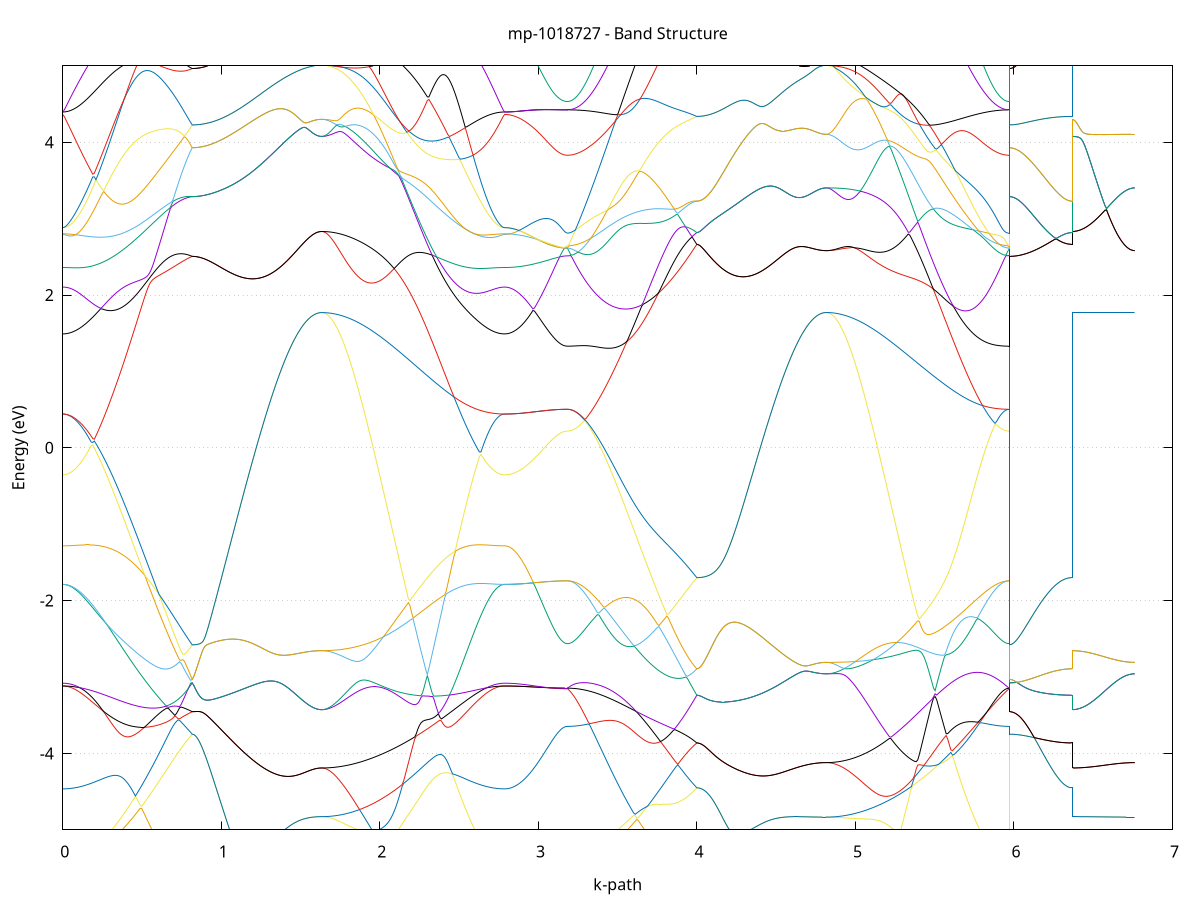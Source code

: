 set title 'mp-1018727 - Band Structure'
set xlabel 'k-path'
set ylabel 'Energy (eV)'
set grid y
set yrange [-5:5]
set terminal png size 800,600
set output 'mp-1018727_bands_gnuplot.png'
plot '-' using 1:2 with lines notitle, '-' using 1:2 with lines notitle, '-' using 1:2 with lines notitle, '-' using 1:2 with lines notitle, '-' using 1:2 with lines notitle, '-' using 1:2 with lines notitle, '-' using 1:2 with lines notitle, '-' using 1:2 with lines notitle, '-' using 1:2 with lines notitle, '-' using 1:2 with lines notitle, '-' using 1:2 with lines notitle, '-' using 1:2 with lines notitle, '-' using 1:2 with lines notitle, '-' using 1:2 with lines notitle, '-' using 1:2 with lines notitle, '-' using 1:2 with lines notitle, '-' using 1:2 with lines notitle, '-' using 1:2 with lines notitle, '-' using 1:2 with lines notitle, '-' using 1:2 with lines notitle, '-' using 1:2 with lines notitle, '-' using 1:2 with lines notitle, '-' using 1:2 with lines notitle, '-' using 1:2 with lines notitle, '-' using 1:2 with lines notitle, '-' using 1:2 with lines notitle, '-' using 1:2 with lines notitle, '-' using 1:2 with lines notitle, '-' using 1:2 with lines notitle, '-' using 1:2 with lines notitle, '-' using 1:2 with lines notitle, '-' using 1:2 with lines notitle, '-' using 1:2 with lines notitle, '-' using 1:2 with lines notitle, '-' using 1:2 with lines notitle, '-' using 1:2 with lines notitle, '-' using 1:2 with lines notitle, '-' using 1:2 with lines notitle, '-' using 1:2 with lines notitle, '-' using 1:2 with lines notitle, '-' using 1:2 with lines notitle, '-' using 1:2 with lines notitle, '-' using 1:2 with lines notitle, '-' using 1:2 with lines notitle, '-' using 1:2 with lines notitle, '-' using 1:2 with lines notitle, '-' using 1:2 with lines notitle, '-' using 1:2 with lines notitle
0.000000 -24.549683
0.009955 -24.549683
0.019911 -24.549583
0.029866 -24.549483
0.039821 -24.549383
0.049776 -24.549183
0.059732 -24.548983
0.069687 -24.548783
0.079642 -24.548483
0.089597 -24.548083
0.099553 -24.547783
0.109508 -24.547383
0.119463 -24.546883
0.129418 -24.546483
0.139374 -24.545983
0.149329 -24.545383
0.159284 -24.544783
0.169239 -24.544183
0.179195 -24.543583
0.189150 -24.542883
0.199105 -24.542183
0.209060 -24.541483
0.219016 -24.540683
0.228971 -24.539883
0.238926 -24.539083
0.248881 -24.538283
0.258837 -24.537383
0.268792 -24.536483
0.278747 -24.535583
0.288702 -24.534683
0.298658 -24.533783
0.308613 -24.532783
0.318568 -24.531783
0.328523 -24.530883
0.338479 -24.529883
0.348434 -24.528983
0.358389 -24.527983
0.368344 -24.527083
0.378300 -24.526183
0.388255 -24.525483
0.398210 -24.524783
0.408165 -24.524383
0.418121 -24.524283
0.428076 -24.524683
0.438031 -24.525783
0.447987 -24.527583
0.457942 -24.531183
0.467897 -24.534783
0.477852 -24.538283
0.487808 -24.541783
0.497763 -24.545283
0.507718 -24.548683
0.517673 -24.551983
0.527629 -24.555283
0.537584 -24.558483
0.547539 -24.561683
0.557494 -24.564783
0.567450 -24.567683
0.577405 -24.570683
0.587360 -24.573483
0.597315 -24.576183
0.607271 -24.578783
0.617226 -24.581383
0.627181 -24.583783
0.637136 -24.586083
0.647092 -24.588283
0.657047 -24.590483
0.667002 -24.592383
0.676957 -24.594283
0.686913 -24.595983
0.696868 -24.597683
0.706823 -24.599183
0.716778 -24.600483
0.726734 -24.601783
0.736689 -24.602883
0.746644 -24.603783
0.756599 -24.604683
0.766555 -24.605383
0.776510 -24.605883
0.786465 -24.606283
0.796420 -24.606583
0.806376 -24.606783
0.816331 -24.606783
0.816331 -24.606783
0.826286 -24.606783
0.836241 -24.606683
0.846197 -24.606583
0.856152 -24.606483
0.866107 -24.606283
0.876063 -24.606183
0.886018 -24.605883
0.895973 -24.605683
0.905928 -24.605383
0.915884 -24.605083
0.925839 -24.604783
0.935794 -24.604383
0.945749 -24.603983
0.955705 -24.603483
0.965660 -24.603083
0.975615 -24.602583
0.985570 -24.602083
0.995526 -24.601483
1.005481 -24.600983
1.015436 -24.600383
1.025391 -24.599683
1.035347 -24.599083
1.045302 -24.598383
1.055257 -24.597683
1.065212 -24.596983
1.075168 -24.596283
1.085123 -24.595583
1.095078 -24.594783
1.105033 -24.593983
1.114989 -24.593283
1.124944 -24.592383
1.134899 -24.591583
1.144854 -24.590783
1.154810 -24.589983
1.164765 -24.589083
1.174720 -24.588283
1.184675 -24.587383
1.194631 -24.586583
1.204586 -24.585683
1.214541 -24.584883
1.224496 -24.583983
1.234452 -24.583183
1.244407 -24.582283
1.254362 -24.581483
1.264317 -24.580683
1.274273 -24.579883
1.284228 -24.578983
1.294183 -24.578283
1.304139 -24.577483
1.314094 -24.576683
1.324049 -24.575983
1.334004 -24.575283
1.343960 -24.574583
1.353915 -24.573883
1.363870 -24.573283
1.373825 -24.572683
1.383781 -24.572183
1.393736 -24.571583
1.403691 -24.571183
1.413646 -24.570683
1.423602 -24.570383
1.433557 -24.569983
1.443512 -24.569783
1.453467 -24.569583
1.463423 -24.569383
1.473378 -24.569383
1.483333 -24.569283
1.493288 -24.569383
1.503244 -24.569483
1.513199 -24.569583
1.523154 -24.569783
1.533109 -24.569983
1.543065 -24.570283
1.553020 -24.570483
1.562975 -24.570783
1.572930 -24.570983
1.582886 -24.571183
1.592841 -24.571383
1.602796 -24.571583
1.612751 -24.571683
1.622707 -24.571783
1.632662 -24.571783
1.632662 -24.571783
1.642614 -24.571783
1.652567 -24.571683
1.662519 -24.571583
1.672471 -24.571483
1.682423 -24.571283
1.692376 -24.571083
1.702328 -24.570783
1.712280 -24.570483
1.722233 -24.570183
1.732185 -24.569783
1.742137 -24.569383
1.752090 -24.568883
1.762042 -24.568383
1.771994 -24.567883
1.781946 -24.567283
1.791899 -24.566683
1.801851 -24.565983
1.811803 -24.565283
1.821756 -24.564583
1.831708 -24.563783
1.841660 -24.562983
1.851612 -24.562083
1.861565 -24.561183
1.871517 -24.560183
1.881469 -24.559283
1.891422 -24.558183
1.901374 -24.557083
1.911326 -24.555983
1.921279 -24.554783
1.931231 -24.553583
1.941183 -24.552383
1.951135 -24.551083
1.961088 -24.549783
1.971040 -24.548383
1.980992 -24.546983
1.990945 -24.545483
2.000897 -24.543983
2.010849 -24.542483
2.020802 -24.540883
2.030754 -24.539283
2.040706 -24.537583
2.050658 -24.535983
2.060611 -24.534183
2.070563 -24.532483
2.080515 -24.530683
2.090468 -24.528883
2.100420 -24.526983
2.110372 -24.525083
2.120324 -24.523183
2.130277 -24.521283
2.140229 -24.519383
2.150181 -24.517483
2.160134 -24.515583
2.170086 -24.513683
2.180038 -24.511783
2.189991 -24.510083
2.199943 -24.508483
2.209895 -24.507183
2.219847 -24.506283
2.229800 -24.505783
2.239752 -24.505783
2.249704 -24.506183
2.259657 -24.506883
2.269609 -24.507783
2.279561 -24.508783
2.289514 -24.509883
2.299466 -24.510983
2.309418 -24.512183
2.319370 -24.513483
2.329323 -24.514683
2.339275 -24.515883
2.349227 -24.517183
2.359180 -24.518383
2.369132 -24.519583
2.379084 -24.520883
2.389036 -24.522083
2.398989 -24.523283
2.408941 -24.524483
2.418893 -24.525583
2.428846 -24.526783
2.438798 -24.527883
2.448750 -24.529083
2.458703 -24.530183
2.468655 -24.531183
2.478607 -24.532283
2.488559 -24.533283
2.498512 -24.534283
2.508464 -24.535283
2.518416 -24.536283
2.528369 -24.537183
2.538321 -24.538083
2.548273 -24.538983
2.558226 -24.539783
2.568178 -24.540583
2.578130 -24.541383
2.588082 -24.542183
2.598035 -24.542883
2.607987 -24.543583
2.617939 -24.544183
2.627892 -24.544783
2.637844 -24.545383
2.647796 -24.545883
2.657748 -24.546483
2.667701 -24.546883
2.677653 -24.547383
2.687605 -24.547783
2.697558 -24.548083
2.707510 -24.548483
2.717462 -24.548783
2.727415 -24.548983
2.737367 -24.549183
2.747319 -24.549383
2.757271 -24.549483
2.767224 -24.549583
2.777176 -24.549683
2.787128 -24.549683
2.787128 -24.549683
2.797027 -24.549683
2.806926 -24.549583
2.816825 -24.549383
2.826723 -24.549083
2.836622 -24.548783
2.846521 -24.548383
2.856420 -24.547983
2.866318 -24.547483
2.876217 -24.546883
2.886116 -24.546283
2.896015 -24.545483
2.905913 -24.544783
2.915812 -24.543883
2.925711 -24.542983
2.935610 -24.542083
2.945508 -24.541083
2.955407 -24.539983
2.965306 -24.538883
2.975205 -24.537683
2.985103 -24.536483
2.995002 -24.535183
3.004901 -24.533883
3.014800 -24.532483
3.024698 -24.531083
3.034597 -24.529683
3.044496 -24.528183
3.054395 -24.526683
3.064293 -24.525183
3.074192 -24.523583
3.084091 -24.522083
3.093990 -24.520483
3.103888 -24.518983
3.113787 -24.517383
3.123686 -24.515883
3.133585 -24.514483
3.143483 -24.513083
3.153382 -24.511883
3.163281 -24.510883
3.173180 -24.510283
3.183078 -24.510083
3.183078 -24.510083
3.193034 -24.510083
3.202989 -24.509983
3.212944 -24.509983
3.222899 -24.509883
3.232855 -24.509783
3.242810 -24.509783
3.252765 -24.509583
3.262720 -24.509483
3.272676 -24.509383
3.282631 -24.509183
3.292586 -24.508983
3.302541 -24.508883
3.312497 -24.508683
3.322452 -24.508483
3.332407 -24.508283
3.342363 -24.507983
3.352318 -24.507783
3.362273 -24.507583
3.372228 -24.507383
3.382184 -24.507183
3.392139 -24.506983
3.402094 -24.506783
3.412049 -24.506583
3.422005 -24.506483
3.431960 -24.506383
3.441915 -24.506283
3.451870 -24.506283
3.461826 -24.506383
3.471781 -24.506483
3.481736 -24.506783
3.491691 -24.507083
3.501647 -24.507683
3.511602 -24.508283
3.521557 -24.509183
3.531512 -24.510383
3.541468 -24.511683
3.551423 -24.513283
3.561378 -24.515183
3.571333 -24.517283
3.581289 -24.519583
3.591244 -24.522083
3.601199 -24.525083
3.611154 -24.528383
3.621110 -24.531583
3.631065 -24.534883
3.641020 -24.538183
3.650975 -24.541483
3.660931 -24.544883
3.670886 -24.548183
3.680841 -24.551383
3.690796 -24.554683
3.700752 -24.557883
3.710707 -24.561083
3.720662 -24.564183
3.730617 -24.567183
3.740573 -24.570183
3.750528 -24.573083
3.760483 -24.575983
3.770439 -24.578683
3.780394 -24.581383
3.790349 -24.583983
3.800304 -24.586483
3.810260 -24.588883
3.820215 -24.591183
3.830170 -24.593283
3.840125 -24.595383
3.850081 -24.597383
3.860036 -24.599183
3.869991 -24.600983
3.879946 -24.602583
3.889902 -24.604083
3.899857 -24.605383
3.909812 -24.606583
3.919767 -24.607683
3.929723 -24.608683
3.939678 -24.609583
3.949633 -24.610283
3.959588 -24.610783
3.969544 -24.611283
3.979499 -24.611583
3.989454 -24.611683
3.999409 -24.611683
3.999409 -24.611683
4.009365 -24.611683
4.019320 -24.611683
4.029275 -24.611583
4.039230 -24.611383
4.049186 -24.611283
4.059141 -24.611083
4.069096 -24.610783
4.079051 -24.610583
4.089007 -24.610283
4.098962 -24.609883
4.108917 -24.609483
4.118872 -24.609083
4.128828 -24.608683
4.138783 -24.608183
4.148738 -24.607683
4.158693 -24.607083
4.168649 -24.606583
4.178604 -24.605883
4.188559 -24.605283
4.198515 -24.604583
4.208470 -24.603983
4.218425 -24.603183
4.228380 -24.602483
4.238336 -24.601683
4.248291 -24.600883
4.258246 -24.600083
4.268201 -24.599283
4.278157 -24.598383
4.288112 -24.597583
4.298067 -24.596683
4.308022 -24.595783
4.317978 -24.594883
4.327933 -24.593883
4.337888 -24.592983
4.347843 -24.591983
4.357799 -24.591083
4.367754 -24.590083
4.377709 -24.589083
4.387664 -24.588083
4.397620 -24.587083
4.407575 -24.586083
4.417530 -24.585083
4.427485 -24.584083
4.437441 -24.583083
4.447396 -24.582083
4.457351 -24.581183
4.467306 -24.580183
4.477262 -24.579183
4.487217 -24.578183
4.497172 -24.577283
4.507127 -24.576283
4.517083 -24.575383
4.527038 -24.574483
4.536993 -24.573583
4.546948 -24.572683
4.556904 -24.571883
4.566859 -24.570983
4.576814 -24.570183
4.586769 -24.569383
4.596725 -24.568683
4.606680 -24.567883
4.616635 -24.567183
4.626591 -24.566483
4.636546 -24.565883
4.646501 -24.565283
4.656456 -24.564683
4.666412 -24.564083
4.676367 -24.563583
4.686322 -24.563083
4.696277 -24.562683
4.706233 -24.562283
4.716188 -24.561983
4.726143 -24.561683
4.736098 -24.561483
4.746054 -24.561383
4.756009 -24.561283
4.765964 -24.561283
4.775919 -24.561283
4.785875 -24.561383
4.795830 -24.561483
4.805785 -24.561483
4.815740 -24.561583
4.815740 -24.561583
4.825693 -24.561583
4.835645 -24.561483
4.845597 -24.561383
4.855550 -24.561283
4.865502 -24.561183
4.875454 -24.560983
4.885406 -24.560783
4.895359 -24.560483
4.905311 -24.560283
4.915263 -24.559883
4.925216 -24.559583
4.935168 -24.559183
4.945120 -24.558783
4.955073 -24.558383
4.965025 -24.557883
4.974977 -24.557383
4.984929 -24.556883
4.994882 -24.556283
5.004834 -24.555683
5.014786 -24.554983
5.024739 -24.554283
5.034691 -24.553583
5.044643 -24.552883
5.054595 -24.552083
5.064548 -24.551283
5.074500 -24.550383
5.084452 -24.549583
5.094405 -24.548583
5.104357 -24.547683
5.114309 -24.546683
5.124262 -24.545683
5.134214 -24.544583
5.144166 -24.543583
5.154118 -24.542483
5.164071 -24.541283
5.174023 -24.540183
5.183975 -24.539083
5.193928 -24.538083
5.203880 -24.536983
5.213832 -24.535783
5.223785 -24.534683
5.233737 -24.533483
5.243689 -24.532283
5.253641 -24.530983
5.263594 -24.529783
5.273546 -24.528483
5.283498 -24.527183
5.293451 -24.525883
5.303403 -24.524483
5.313355 -24.523083
5.323307 -24.521783
5.333260 -24.520383
5.343212 -24.518983
5.353164 -24.517583
5.363117 -24.516083
5.373069 -24.514683
5.383021 -24.513283
5.392974 -24.511883
5.402926 -24.510483
5.412878 -24.509183
5.422830 -24.507783
5.432783 -24.506483
5.442735 -24.505183
5.452687 -24.503983
5.462640 -24.502983
5.472592 -24.502283
5.482544 -24.501683
5.492497 -24.501283
5.502449 -24.500883
5.512401 -24.500583
5.522353 -24.500383
5.532306 -24.500283
5.542258 -24.500283
5.552210 -24.500283
5.562163 -24.500383
5.572115 -24.500483
5.582067 -24.500583
5.592019 -24.500883
5.601972 -24.501083
5.611924 -24.501383
5.621876 -24.501583
5.631829 -24.501983
5.641781 -24.502283
5.651733 -24.502583
5.661686 -24.502983
5.671638 -24.503283
5.681590 -24.503683
5.691542 -24.503983
5.701495 -24.504383
5.711447 -24.504683
5.721399 -24.505083
5.731352 -24.505383
5.741304 -24.505783
5.751256 -24.506083
5.761209 -24.506383
5.771161 -24.506683
5.781113 -24.506983
5.791065 -24.507283
5.801018 -24.507583
5.810970 -24.507883
5.820922 -24.508083
5.830875 -24.508383
5.840827 -24.508583
5.850779 -24.508783
5.860731 -24.508983
5.870684 -24.509183
5.880636 -24.509383
5.890588 -24.509483
5.900541 -24.509583
5.910493 -24.509683
5.920445 -24.509783
5.930398 -24.509883
5.940350 -24.509983
5.950302 -24.509983
5.960254 -24.510083
5.970207 -24.510083
5.970207 -24.606783
5.980105 -24.606783
5.990004 -24.606783
5.999903 -24.606783
6.009802 -24.606883
6.019700 -24.606983
6.029599 -24.606983
6.039498 -24.607083
6.049397 -24.607283
6.059295 -24.607383
6.069194 -24.607483
6.079093 -24.607683
6.088992 -24.607783
6.098890 -24.607983
6.108789 -24.608183
6.118688 -24.608283
6.128587 -24.608483
6.138486 -24.608683
6.148384 -24.608883
6.158283 -24.609083
6.168182 -24.609283
6.178081 -24.609483
6.187979 -24.609683
6.197878 -24.609883
6.207777 -24.610083
6.217676 -24.610183
6.227574 -24.610383
6.237473 -24.610583
6.247372 -24.610683
6.257271 -24.610883
6.267169 -24.610983
6.277068 -24.611183
6.286967 -24.611283
6.296866 -24.611383
6.306764 -24.611483
6.316663 -24.611583
6.326562 -24.611583
6.336461 -24.611683
6.346359 -24.611683
6.356258 -24.611683
6.366157 -24.611683
6.366157 -24.571783
6.376056 -24.571783
6.385954 -24.571783
6.395853 -24.571683
6.405752 -24.571683
6.415651 -24.571583
6.425549 -24.571483
6.435448 -24.571383
6.445347 -24.571183
6.455246 -24.571083
6.465144 -24.570883
6.475043 -24.570683
6.484942 -24.570483
6.494841 -24.570283
6.504739 -24.570083
6.514638 -24.569783
6.524537 -24.569483
6.534436 -24.569283
6.544334 -24.568983
6.554233 -24.568683
6.564132 -24.568283
6.574031 -24.567983
6.583929 -24.567683
6.593828 -24.567283
6.603727 -24.566983
6.613626 -24.566583
6.623524 -24.566183
6.633423 -24.565783
6.643322 -24.565383
6.653221 -24.564983
6.663119 -24.564583
6.673018 -24.564183
6.682917 -24.563783
6.692816 -24.563383
6.702714 -24.562983
6.712613 -24.562683
6.722512 -24.562283
6.732411 -24.561983
6.742309 -24.561783
6.752208 -24.561583
6.762107 -24.561583
e
0.000000 -24.454483
0.009955 -24.454483
0.019911 -24.454483
0.029866 -24.454483
0.039821 -24.454383
0.049776 -24.454383
0.059732 -24.454383
0.069687 -24.454383
0.079642 -24.454383
0.089597 -24.454383
0.099553 -24.454383
0.109508 -24.454383
0.119463 -24.454383
0.129418 -24.454383
0.139374 -24.454383
0.149329 -24.454483
0.159284 -24.454483
0.169239 -24.454583
0.179195 -24.454683
0.189150 -24.454883
0.199105 -24.455183
0.209060 -24.455583
0.219016 -24.456183
0.228971 -24.457083
0.238926 -24.458383
0.248881 -24.460183
0.258837 -24.462483
0.268792 -24.465083
0.278747 -24.467883
0.288702 -24.470983
0.298658 -24.474083
0.308613 -24.477383
0.318568 -24.480783
0.328523 -24.484183
0.338479 -24.487683
0.348434 -24.491183
0.358389 -24.494783
0.368344 -24.498383
0.378300 -24.501983
0.388255 -24.505683
0.398210 -24.509383
0.408165 -24.512983
0.418121 -24.516683
0.428076 -24.520283
0.438031 -24.523983
0.447987 -24.527483
0.457942 -24.529783
0.467897 -24.532583
0.477852 -24.535583
0.487808 -24.538783
0.497763 -24.541983
0.507718 -24.545283
0.517673 -24.548583
0.527629 -24.551883
0.537584 -24.555083
0.547539 -24.558283
0.557494 -24.561483
0.567450 -24.564483
0.577405 -24.567483
0.587360 -24.570483
0.597315 -24.573283
0.607271 -24.576083
0.617226 -24.578683
0.627181 -24.581283
0.637136 -24.583683
0.647092 -24.586083
0.657047 -24.588283
0.667002 -24.590383
0.676957 -24.592383
0.686913 -24.594283
0.696868 -24.595983
0.706823 -24.597683
0.716778 -24.599183
0.726734 -24.600483
0.736689 -24.601783
0.746644 -24.602883
0.756599 -24.603783
0.766555 -24.604683
0.776510 -24.605383
0.786465 -24.605883
0.796420 -24.606383
0.806376 -24.606583
0.816331 -24.606783
0.816331 -24.606783
0.826286 -24.606783
0.836241 -24.606683
0.846197 -24.606583
0.856152 -24.606483
0.866107 -24.606283
0.876063 -24.606183
0.886018 -24.605883
0.895973 -24.605683
0.905928 -24.605383
0.915884 -24.605083
0.925839 -24.604783
0.935794 -24.604383
0.945749 -24.603983
0.955705 -24.603483
0.965660 -24.603083
0.975615 -24.602583
0.985570 -24.602083
0.995526 -24.601483
1.005481 -24.600983
1.015436 -24.600383
1.025391 -24.599683
1.035347 -24.599083
1.045302 -24.598383
1.055257 -24.597683
1.065212 -24.596983
1.075168 -24.596283
1.085123 -24.595583
1.095078 -24.594783
1.105033 -24.593983
1.114989 -24.593283
1.124944 -24.592383
1.134899 -24.591583
1.144854 -24.590783
1.154810 -24.589983
1.164765 -24.589083
1.174720 -24.588283
1.184675 -24.587383
1.194631 -24.586583
1.204586 -24.585683
1.214541 -24.584883
1.224496 -24.583983
1.234452 -24.583183
1.244407 -24.582283
1.254362 -24.581483
1.264317 -24.580683
1.274273 -24.579883
1.284228 -24.578983
1.294183 -24.578283
1.304139 -24.577483
1.314094 -24.576683
1.324049 -24.575983
1.334004 -24.575283
1.343960 -24.574583
1.353915 -24.573883
1.363870 -24.573283
1.373825 -24.572683
1.383781 -24.572183
1.393736 -24.571583
1.403691 -24.571183
1.413646 -24.570683
1.423602 -24.570383
1.433557 -24.569983
1.443512 -24.569783
1.453467 -24.569583
1.463423 -24.569383
1.473378 -24.569383
1.483333 -24.569283
1.493288 -24.569383
1.503244 -24.569483
1.513199 -24.569583
1.523154 -24.569783
1.533109 -24.569983
1.543065 -24.570283
1.553020 -24.570483
1.562975 -24.570783
1.572930 -24.570983
1.582886 -24.571183
1.592841 -24.571383
1.602796 -24.571583
1.612751 -24.571683
1.622707 -24.571783
1.632662 -24.571783
1.632662 -24.571783
1.642614 -24.571783
1.652567 -24.571683
1.662519 -24.571483
1.672471 -24.571283
1.682423 -24.571083
1.692376 -24.570783
1.702328 -24.570383
1.712280 -24.569983
1.722233 -24.569483
1.732185 -24.568883
1.742137 -24.568383
1.752090 -24.567683
1.762042 -24.566983
1.771994 -24.566183
1.781946 -24.565383
1.791899 -24.564583
1.801851 -24.563583
1.811803 -24.562683
1.821756 -24.561683
1.831708 -24.560583
1.841660 -24.559483
1.851612 -24.558283
1.861565 -24.557083
1.871517 -24.555783
1.881469 -24.554483
1.891422 -24.553183
1.901374 -24.551783
1.911326 -24.550283
1.921279 -24.548783
1.931231 -24.547283
1.941183 -24.545783
1.951135 -24.544183
1.961088 -24.542483
1.971040 -24.540783
1.980992 -24.539083
1.990945 -24.537383
2.000897 -24.535583
2.010849 -24.533783
2.020802 -24.531983
2.030754 -24.530083
2.040706 -24.528183
2.050658 -24.526283
2.060611 -24.524283
2.070563 -24.522383
2.080515 -24.520383
2.090468 -24.518383
2.100420 -24.516283
2.110372 -24.514283
2.120324 -24.512183
2.130277 -24.510183
2.140229 -24.508583
2.150181 -24.506983
2.160134 -24.505383
2.170086 -24.503783
2.180038 -24.502083
2.189991 -24.500383
2.199943 -24.498683
2.209895 -24.496983
2.219847 -24.495283
2.229800 -24.493483
2.239752 -24.491683
2.249704 -24.489983
2.259657 -24.488283
2.269609 -24.486483
2.279561 -24.484483
2.289514 -24.482683
2.299466 -24.480883
2.309418 -24.479083
2.319370 -24.477283
2.329323 -24.475483
2.339275 -24.473783
2.349227 -24.471983
2.359180 -24.470283
2.369132 -24.468683
2.379084 -24.466983
2.389036 -24.465483
2.398989 -24.463983
2.408941 -24.462583
2.418893 -24.461283
2.428846 -24.460183
2.438798 -24.459083
2.448750 -24.458183
2.458703 -24.457383
2.468655 -24.456783
2.478607 -24.456283
2.488559 -24.455783
2.498512 -24.455483
2.508464 -24.455183
2.518416 -24.454983
2.528369 -24.454783
2.538321 -24.454683
2.548273 -24.454583
2.558226 -24.454483
2.568178 -24.454383
2.578130 -24.454383
2.588082 -24.454383
2.598035 -24.454283
2.607987 -24.454283
2.617939 -24.454283
2.627892 -24.454283
2.637844 -24.454283
2.647796 -24.454283
2.657748 -24.454283
2.667701 -24.454383
2.677653 -24.454383
2.687605 -24.454383
2.697558 -24.454383
2.707510 -24.454383
2.717462 -24.454383
2.727415 -24.454383
2.737367 -24.454383
2.747319 -24.454383
2.757271 -24.454483
2.767224 -24.454483
2.777176 -24.454483
2.787128 -24.454483
2.787128 -24.454483
2.797027 -24.454483
2.806926 -24.454583
2.816825 -24.454783
2.826723 -24.454983
2.836622 -24.455383
2.846521 -24.455783
2.856420 -24.456283
2.866318 -24.456783
2.876217 -24.457383
2.886116 -24.458083
2.896015 -24.458783
2.905913 -24.459683
2.915812 -24.460483
2.925711 -24.461483
2.935610 -24.462483
2.945508 -24.463483
2.955407 -24.464683
2.965306 -24.465783
2.975205 -24.467083
2.985103 -24.468283
2.995002 -24.469683
3.004901 -24.470983
3.014800 -24.472483
3.024698 -24.473883
3.034597 -24.475383
3.044496 -24.476883
3.054395 -24.478483
3.064293 -24.479983
3.074192 -24.481583
3.084091 -24.483183
3.093990 -24.484783
3.103888 -24.486383
3.113787 -24.487983
3.123686 -24.489483
3.133585 -24.490983
3.143483 -24.492283
3.153382 -24.493583
3.163281 -24.494483
3.173180 -24.495183
3.183078 -24.495383
3.183078 -24.495383
3.193034 -24.495383
3.202989 -24.495383
3.212944 -24.495383
3.222899 -24.495283
3.232855 -24.495283
3.242810 -24.495183
3.252765 -24.495083
3.262720 -24.495083
3.272676 -24.494983
3.282631 -24.494883
3.292586 -24.494783
3.302541 -24.494683
3.312497 -24.494583
3.322452 -24.494483
3.332407 -24.494383
3.342363 -24.494283
3.352318 -24.494183
3.362273 -24.494083
3.372228 -24.494083
3.382184 -24.494083
3.392139 -24.494083
3.402094 -24.494083
3.412049 -24.494183
3.422005 -24.494383
3.431960 -24.494583
3.441915 -24.494883
3.451870 -24.495383
3.461826 -24.495883
3.471781 -24.496683
3.481736 -24.497583
3.491691 -24.498683
3.501647 -24.500083
3.511602 -24.501683
3.521557 -24.503483
3.531512 -24.505583
3.541468 -24.507883
3.551423 -24.510383
3.561378 -24.513083
3.571333 -24.515983
3.581289 -24.518883
3.591244 -24.521983
3.601199 -24.524783
3.611154 -24.527583
3.621110 -24.530583
3.631065 -24.533583
3.641020 -24.536683
3.650975 -24.539883
3.660931 -24.543083
3.670886 -24.546283
3.680841 -24.549483
3.690796 -24.552683
3.700752 -24.555883
3.710707 -24.558983
3.720662 -24.562083
3.730617 -24.565183
3.740573 -24.568183
3.750528 -24.571183
3.760483 -24.573983
3.770439 -24.576883
3.780394 -24.579583
3.790349 -24.582183
3.800304 -24.584783
3.810260 -24.587183
3.820215 -24.589583
3.830170 -24.591883
3.840125 -24.593983
3.850081 -24.595983
3.860036 -24.597983
3.869991 -24.599783
3.879946 -24.601483
3.889902 -24.603083
3.899857 -24.604483
3.909812 -24.605783
3.919767 -24.606983
3.929723 -24.608083
3.939678 -24.608983
3.949633 -24.609783
3.959588 -24.610483
3.969544 -24.610983
3.979499 -24.611383
3.989454 -24.611583
3.999409 -24.611683
3.999409 -24.611683
4.009365 -24.611683
4.019320 -24.611683
4.029275 -24.611583
4.039230 -24.611383
4.049186 -24.611283
4.059141 -24.611083
4.069096 -24.610783
4.079051 -24.610583
4.089007 -24.610183
4.098962 -24.609883
4.108917 -24.609483
4.118872 -24.609083
4.128828 -24.608683
4.138783 -24.608183
4.148738 -24.607683
4.158693 -24.607083
4.168649 -24.606583
4.178604 -24.605883
4.188559 -24.605283
4.198515 -24.604583
4.208470 -24.603983
4.218425 -24.603183
4.228380 -24.602483
4.238336 -24.601683
4.248291 -24.600883
4.258246 -24.600083
4.268201 -24.599283
4.278157 -24.598383
4.288112 -24.597583
4.298067 -24.596683
4.308022 -24.595783
4.317978 -24.594883
4.327933 -24.593883
4.337888 -24.592983
4.347843 -24.591983
4.357799 -24.591083
4.367754 -24.590083
4.377709 -24.589083
4.387664 -24.588083
4.397620 -24.587083
4.407575 -24.586083
4.417530 -24.585083
4.427485 -24.584083
4.437441 -24.583083
4.447396 -24.582083
4.457351 -24.581183
4.467306 -24.580183
4.477262 -24.579183
4.487217 -24.578183
4.497172 -24.577283
4.507127 -24.576283
4.517083 -24.575383
4.527038 -24.574483
4.536993 -24.573583
4.546948 -24.572683
4.556904 -24.571883
4.566859 -24.570983
4.576814 -24.570183
4.586769 -24.569383
4.596725 -24.568683
4.606680 -24.567883
4.616635 -24.567183
4.626591 -24.566483
4.636546 -24.565883
4.646501 -24.565283
4.656456 -24.564683
4.666412 -24.564083
4.676367 -24.563583
4.686322 -24.563083
4.696277 -24.562683
4.706233 -24.562283
4.716188 -24.561983
4.726143 -24.561683
4.736098 -24.561483
4.746054 -24.561383
4.756009 -24.561283
4.765964 -24.561283
4.775919 -24.561283
4.785875 -24.561383
4.795830 -24.561483
4.805785 -24.561483
4.815740 -24.561583
4.815740 -24.561583
4.825693 -24.561483
4.835645 -24.561483
4.845597 -24.561283
4.855550 -24.561083
4.865502 -24.560883
4.875454 -24.560583
4.885406 -24.560183
4.895359 -24.559783
4.905311 -24.559383
4.915263 -24.558883
4.925216 -24.558283
4.935168 -24.557683
4.945120 -24.556983
4.955073 -24.556283
4.965025 -24.555483
4.974977 -24.554683
4.984929 -24.553983
4.994882 -24.553583
5.004834 -24.553083
5.014786 -24.552583
5.024739 -24.551983
5.034691 -24.551483
5.044643 -24.550783
5.054595 -24.550183
5.064548 -24.549583
5.074500 -24.548883
5.084452 -24.548083
5.094405 -24.547383
5.104357 -24.546583
5.114309 -24.545783
5.124262 -24.544883
5.134214 -24.543983
5.144166 -24.543083
5.154118 -24.542183
5.164071 -24.541183
5.174023 -24.540083
5.183975 -24.538883
5.193928 -24.537683
5.203880 -24.536383
5.213832 -24.535083
5.223785 -24.533783
5.233737 -24.532483
5.243689 -24.531083
5.253641 -24.529683
5.263594 -24.528283
5.273546 -24.526883
5.283498 -24.525483
5.293451 -24.524083
5.303403 -24.522583
5.313355 -24.521183
5.323307 -24.519683
5.333260 -24.518283
5.343212 -24.516783
5.353164 -24.515383
5.363117 -24.513983
5.373069 -24.512683
5.383021 -24.511283
5.392974 -24.509983
5.402926 -24.508783
5.412878 -24.507583
5.422830 -24.506483
5.432783 -24.505483
5.442735 -24.504583
5.452687 -24.503683
5.462640 -24.502783
5.472592 -24.501583
5.482544 -24.500483
5.492497 -24.499483
5.502449 -24.498483
5.512401 -24.497683
5.522353 -24.496783
5.532306 -24.496083
5.542258 -24.495383
5.552210 -24.494783
5.562163 -24.494283
5.572115 -24.493783
5.582067 -24.493383
5.592019 -24.493083
5.601972 -24.492783
5.611924 -24.492583
5.621876 -24.492483
5.631829 -24.492283
5.641781 -24.492283
5.651733 -24.492183
5.661686 -24.492183
5.671638 -24.492283
5.681590 -24.492283
5.691542 -24.492383
5.701495 -24.492483
5.711447 -24.492583
5.721399 -24.492683
5.731352 -24.492883
5.741304 -24.492983
5.751256 -24.493183
5.761209 -24.493283
5.771161 -24.493483
5.781113 -24.493583
5.791065 -24.493783
5.801018 -24.493883
5.810970 -24.494083
5.820922 -24.494183
5.830875 -24.494383
5.840827 -24.494483
5.850779 -24.494583
5.860731 -24.494683
5.870684 -24.494883
5.880636 -24.494983
5.890588 -24.494983
5.900541 -24.495083
5.910493 -24.495183
5.920445 -24.495283
5.930398 -24.495283
5.940350 -24.495383
5.950302 -24.495383
5.960254 -24.495383
5.970207 -24.495383
5.970207 -24.606783
5.980105 -24.606783
5.990004 -24.606783
5.999903 -24.606783
6.009802 -24.606883
6.019700 -24.606983
6.029599 -24.606983
6.039498 -24.607083
6.049397 -24.607283
6.059295 -24.607383
6.069194 -24.607483
6.079093 -24.607683
6.088992 -24.607783
6.098890 -24.607983
6.108789 -24.608183
6.118688 -24.608283
6.128587 -24.608483
6.138486 -24.608683
6.148384 -24.608883
6.158283 -24.609083
6.168182 -24.609283
6.178081 -24.609483
6.187979 -24.609683
6.197878 -24.609883
6.207777 -24.610083
6.217676 -24.610183
6.227574 -24.610383
6.237473 -24.610583
6.247372 -24.610683
6.257271 -24.610883
6.267169 -24.610983
6.277068 -24.611183
6.286967 -24.611283
6.296866 -24.611383
6.306764 -24.611483
6.316663 -24.611583
6.326562 -24.611583
6.336461 -24.611683
6.346359 -24.611683
6.356258 -24.611683
6.366157 -24.611683
6.366157 -24.571783
6.376056 -24.571783
6.385954 -24.571783
6.395853 -24.571683
6.405752 -24.571683
6.415651 -24.571583
6.425549 -24.571483
6.435448 -24.571383
6.445347 -24.571183
6.455246 -24.571083
6.465144 -24.570883
6.475043 -24.570683
6.484942 -24.570483
6.494841 -24.570283
6.504739 -24.570083
6.514638 -24.569783
6.524537 -24.569483
6.534436 -24.569283
6.544334 -24.568983
6.554233 -24.568683
6.564132 -24.568283
6.574031 -24.567983
6.583929 -24.567683
6.593828 -24.567283
6.603727 -24.566983
6.613626 -24.566583
6.623524 -24.566183
6.633423 -24.565783
6.643322 -24.565383
6.653221 -24.564983
6.663119 -24.564583
6.673018 -24.564183
6.682917 -24.563783
6.692816 -24.563383
6.702714 -24.562983
6.712613 -24.562683
6.722512 -24.562283
6.732411 -24.561983
6.742309 -24.561783
6.752208 -24.561583
6.762107 -24.561583
e
0.000000 -24.413883
0.009955 -24.413983
0.019911 -24.414183
0.029866 -24.414483
0.039821 -24.414983
0.049776 -24.415683
0.059732 -24.416483
0.069687 -24.417383
0.079642 -24.418383
0.089597 -24.419583
0.099553 -24.420883
0.109508 -24.422383
0.119463 -24.423983
0.129418 -24.425683
0.139374 -24.427483
0.149329 -24.429383
0.159284 -24.431383
0.169239 -24.433483
0.179195 -24.435683
0.189150 -24.437883
0.199105 -24.440083
0.209060 -24.442383
0.219016 -24.444483
0.228971 -24.446383
0.238926 -24.447883
0.248881 -24.449083
0.258837 -24.449983
0.268792 -24.452783
0.278747 -24.456083
0.288702 -24.459483
0.298658 -24.462983
0.308613 -24.466483
0.318568 -24.470083
0.328523 -24.473683
0.338479 -24.477283
0.348434 -24.480883
0.358389 -24.484483
0.368344 -24.488083
0.378300 -24.491583
0.388255 -24.495083
0.398210 -24.498383
0.408165 -24.501383
0.418121 -24.504183
0.428076 -24.506383
0.438031 -24.507883
0.447987 -24.508783
0.457942 -24.508983
0.467897 -24.508683
0.477852 -24.508083
0.487808 -24.507283
0.497763 -24.506383
0.507718 -24.505383
0.517673 -24.504383
0.527629 -24.503283
0.537584 -24.502083
0.547539 -24.500983
0.557494 -24.499783
0.567450 -24.498583
0.577405 -24.497383
0.587360 -24.496183
0.597315 -24.494983
0.607271 -24.493783
0.617226 -24.492583
0.627181 -24.491383
0.637136 -24.490183
0.647092 -24.488983
0.657047 -24.487783
0.667002 -24.486683
0.676957 -24.485483
0.686913 -24.484383
0.696868 -24.483183
0.706823 -24.482083
0.716778 -24.480983
0.726734 -24.479983
0.736689 -24.478883
0.746644 -24.477783
0.756599 -24.476783
0.766555 -24.475783
0.776510 -24.474783
0.786465 -24.473783
0.796420 -24.472883
0.806376 -24.471883
0.816331 -24.470983
0.816331 -24.470983
0.826286 -24.470983
0.836241 -24.470983
0.846197 -24.470983
0.856152 -24.470883
0.866107 -24.470783
0.876063 -24.470683
0.886018 -24.470583
0.895973 -24.470483
0.905928 -24.470283
0.915884 -24.470183
0.925839 -24.469983
0.935794 -24.469783
0.945749 -24.469583
0.955705 -24.469283
0.965660 -24.469083
0.975615 -24.468783
0.985570 -24.468483
0.995526 -24.468283
1.005481 -24.467983
1.015436 -24.467583
1.025391 -24.467283
1.035347 -24.466983
1.045302 -24.466583
1.055257 -24.466283
1.065212 -24.465883
1.075168 -24.465483
1.085123 -24.465183
1.095078 -24.464783
1.105033 -24.464383
1.114989 -24.463983
1.124944 -24.463683
1.134899 -24.463283
1.144854 -24.462983
1.154810 -24.462683
1.164765 -24.462583
1.174720 -24.462883
1.184675 -24.463883
1.194631 -24.465883
1.204586 -24.468483
1.214541 -24.471483
1.224496 -24.474483
1.234452 -24.477683
1.244407 -24.480783
1.254362 -24.483883
1.264317 -24.487083
1.274273 -24.490183
1.284228 -24.493283
1.294183 -24.496383
1.304139 -24.499383
1.314094 -24.502383
1.324049 -24.505283
1.334004 -24.508083
1.343960 -24.510883
1.353915 -24.513683
1.363870 -24.516283
1.373825 -24.518883
1.383781 -24.521383
1.393736 -24.523783
1.403691 -24.526083
1.413646 -24.528283
1.423602 -24.530383
1.433557 -24.532283
1.443512 -24.534183
1.453467 -24.535883
1.463423 -24.537383
1.473378 -24.538883
1.483333 -24.540183
1.493288 -24.541383
1.503244 -24.542383
1.513199 -24.543283
1.523154 -24.544083
1.533109 -24.544783
1.543065 -24.545383
1.553020 -24.545883
1.562975 -24.546283
1.572930 -24.546583
1.582886 -24.546883
1.592841 -24.547083
1.602796 -24.547183
1.612751 -24.547283
1.622707 -24.547383
1.632662 -24.547383
1.632662 -24.547383
1.642614 -24.547383
1.652567 -24.547283
1.662519 -24.547283
1.672471 -24.547183
1.682423 -24.547083
1.692376 -24.546883
1.702328 -24.546683
1.712280 -24.546483
1.722233 -24.546283
1.732185 -24.546083
1.742137 -24.545783
1.752090 -24.545483
1.762042 -24.545083
1.771994 -24.544783
1.781946 -24.544383
1.791899 -24.543883
1.801851 -24.543483
1.811803 -24.542983
1.821756 -24.542483
1.831708 -24.541883
1.841660 -24.541383
1.851612 -24.540683
1.861565 -24.540083
1.871517 -24.539383
1.881469 -24.538683
1.891422 -24.537983
1.901374 -24.537183
1.911326 -24.536383
1.921279 -24.535583
1.931231 -24.534683
1.941183 -24.533783
1.951135 -24.532883
1.961088 -24.531883
1.971040 -24.530883
1.980992 -24.529783
1.990945 -24.528783
2.000897 -24.527683
2.010849 -24.526483
2.020802 -24.525283
2.030754 -24.524083
2.040706 -24.522883
2.050658 -24.521583
2.060611 -24.520283
2.070563 -24.518883
2.080515 -24.517483
2.090468 -24.516083
2.100420 -24.514683
2.110372 -24.513183
2.120324 -24.511683
2.130277 -24.510083
2.140229 -24.508083
2.150181 -24.505883
2.160134 -24.503783
2.170086 -24.501683
2.180038 -24.499583
2.189991 -24.497483
2.199943 -24.495283
2.209895 -24.493183
2.219847 -24.492683
2.229800 -24.492283
2.239752 -24.491283
2.249704 -24.489883
2.259657 -24.488183
2.269609 -24.486283
2.279561 -24.484383
2.289514 -24.482283
2.299466 -24.480083
2.309418 -24.477883
2.319370 -24.475583
2.329323 -24.473383
2.339275 -24.470983
2.349227 -24.468683
2.359180 -24.466383
2.369132 -24.464083
2.379084 -24.461683
2.389036 -24.459383
2.398989 -24.457083
2.408941 -24.454783
2.418893 -24.452483
2.428846 -24.450283
2.438798 -24.447983
2.448750 -24.445783
2.458703 -24.443583
2.468655 -24.441883
2.478607 -24.440383
2.488559 -24.439183
2.498512 -24.437983
2.508464 -24.436683
2.518416 -24.435383
2.528369 -24.434083
2.538321 -24.432783
2.548273 -24.431483
2.558226 -24.430183
2.568178 -24.428983
2.578130 -24.427783
2.588082 -24.426583
2.598035 -24.425383
2.607987 -24.424283
2.617939 -24.423183
2.627892 -24.422183
2.637844 -24.421183
2.647796 -24.420283
2.657748 -24.419483
2.667701 -24.418683
2.677653 -24.417883
2.687605 -24.417183
2.697558 -24.416583
2.707510 -24.415983
2.717462 -24.415483
2.727415 -24.415083
2.737367 -24.414683
2.747319 -24.414383
2.757271 -24.414183
2.767224 -24.413983
2.777176 -24.413883
2.787128 -24.413883
2.787128 -24.413883
2.797027 -24.413883
2.806926 -24.413883
2.816825 -24.413883
2.826723 -24.413783
2.836622 -24.413783
2.846521 -24.413783
2.856420 -24.413683
2.866318 -24.413683
2.876217 -24.413583
2.886116 -24.413583
2.896015 -24.413483
2.905913 -24.413483
2.915812 -24.413383
2.925711 -24.413283
2.935610 -24.413183
2.945508 -24.413183
2.955407 -24.413083
2.965306 -24.412983
2.975205 -24.412883
2.985103 -24.412783
2.995002 -24.412683
3.004901 -24.412583
3.014800 -24.412483
3.024698 -24.412383
3.034597 -24.412283
3.044496 -24.412183
3.054395 -24.412083
3.064293 -24.411983
3.074192 -24.411883
3.084091 -24.411883
3.093990 -24.411783
3.103888 -24.411683
3.113787 -24.411583
3.123686 -24.411583
3.133585 -24.411483
3.143483 -24.411483
3.153382 -24.411383
3.163281 -24.411383
3.173180 -24.411383
3.183078 -24.411383
3.183078 -24.411383
3.193034 -24.411383
3.202989 -24.411583
3.212944 -24.411983
3.222899 -24.412483
3.232855 -24.413083
3.242810 -24.413883
3.252765 -24.414783
3.262720 -24.415783
3.272676 -24.416883
3.282631 -24.418183
3.292586 -24.419583
3.302541 -24.421083
3.312497 -24.422783
3.322452 -24.424483
3.332407 -24.426383
3.342363 -24.428283
3.352318 -24.430383
3.362273 -24.432483
3.372228 -24.434683
3.382184 -24.436983
3.392139 -24.439283
3.402094 -24.441683
3.412049 -24.444083
3.422005 -24.446483
3.431960 -24.448883
3.441915 -24.451283
3.451870 -24.453683
3.461826 -24.455983
3.471781 -24.458083
3.481736 -24.460183
3.491691 -24.462083
3.501647 -24.463783
3.511602 -24.465783
3.521557 -24.467883
3.531512 -24.469883
3.541468 -24.471583
3.551423 -24.473183
3.561378 -24.474383
3.571333 -24.475483
3.581289 -24.476283
3.591244 -24.476883
3.601199 -24.477283
3.611154 -24.477583
3.621110 -24.477783
3.631065 -24.477783
3.641020 -24.477783
3.650975 -24.477683
3.660931 -24.477483
3.670886 -24.477183
3.680841 -24.476883
3.690796 -24.476583
3.700752 -24.476183
3.710707 -24.475883
3.720662 -24.475483
3.730617 -24.475083
3.740573 -24.474583
3.750528 -24.474183
3.760483 -24.473783
3.770439 -24.473283
3.780394 -24.472883
3.790349 -24.472383
3.800304 -24.471983
3.810260 -24.471583
3.820215 -24.471083
3.830170 -24.470683
3.840125 -24.470283
3.850081 -24.469883
3.860036 -24.469483
3.869991 -24.469183
3.879946 -24.468783
3.889902 -24.468483
3.899857 -24.468083
3.909812 -24.467783
3.919767 -24.467483
3.929723 -24.467283
3.939678 -24.466983
3.949633 -24.466783
3.959588 -24.466483
3.969544 -24.466283
3.979499 -24.466083
3.989454 -24.465983
3.999409 -24.465783
3.999409 -24.465783
4.009365 -24.465783
4.019320 -24.465783
4.029275 -24.465783
4.039230 -24.465683
4.049186 -24.465583
4.059141 -24.465583
4.069096 -24.465483
4.079051 -24.465383
4.089007 -24.465183
4.098962 -24.465083
4.108917 -24.464883
4.118872 -24.464783
4.128828 -24.464583
4.138783 -24.464383
4.148738 -24.464183
4.158693 -24.463983
4.168649 -24.463783
4.178604 -24.463483
4.188559 -24.463283
4.198515 -24.462983
4.208470 -24.462783
4.218425 -24.462483
4.228380 -24.462183
4.238336 -24.461883
4.248291 -24.461583
4.258246 -24.461283
4.268201 -24.460983
4.278157 -24.460683
4.288112 -24.460383
4.298067 -24.460083
4.308022 -24.459883
4.317978 -24.459583
4.327933 -24.459383
4.337888 -24.459383
4.347843 -24.459583
4.357799 -24.460683
4.367754 -24.462783
4.377709 -24.465583
4.387664 -24.468583
4.397620 -24.471783
4.407575 -24.474983
4.417530 -24.478183
4.427485 -24.481483
4.437441 -24.484683
4.447396 -24.487883
4.457351 -24.491083
4.467306 -24.494283
4.477262 -24.497483
4.487217 -24.500583
4.497172 -24.503683
4.507127 -24.506683
4.517083 -24.509683
4.527038 -24.512583
4.536993 -24.515483
4.546948 -24.518283
4.556904 -24.521083
4.566859 -24.523783
4.576814 -24.526383
4.586769 -24.528883
4.596725 -24.531383
4.606680 -24.533683
4.616635 -24.535983
4.626591 -24.538183
4.636546 -24.540283
4.646501 -24.542283
4.656456 -24.544183
4.666412 -24.545983
4.676367 -24.547583
4.686322 -24.549183
4.696277 -24.550583
4.706233 -24.551883
4.716188 -24.553083
4.726143 -24.554183
4.736098 -24.555083
4.746054 -24.555883
4.756009 -24.556483
4.765964 -24.556883
4.775919 -24.557283
4.785875 -24.557483
4.795830 -24.557583
4.805785 -24.557683
4.815740 -24.557683
4.815740 -24.557683
4.825693 -24.557683
4.835645 -24.557583
4.845597 -24.557583
4.855550 -24.557483
4.865502 -24.557383
4.875454 -24.557183
4.885406 -24.557083
4.895359 -24.556883
4.905311 -24.556683
4.915263 -24.556383
4.925216 -24.556183
4.935168 -24.555883
4.945120 -24.555583
4.955073 -24.555183
4.965025 -24.554883
4.974977 -24.554483
4.984929 -24.553783
4.994882 -24.552883
5.004834 -24.551883
5.014786 -24.550883
5.024739 -24.549883
5.034691 -24.548683
5.044643 -24.547583
5.054595 -24.546383
5.064548 -24.545083
5.074500 -24.543883
5.084452 -24.542483
5.094405 -24.541183
5.104357 -24.539783
5.114309 -24.538283
5.124262 -24.536783
5.134214 -24.535283
5.144166 -24.533683
5.154118 -24.532083
5.164071 -24.530483
5.174023 -24.528883
5.183975 -24.527183
5.193928 -24.525483
5.203880 -24.523683
5.213832 -24.521883
5.223785 -24.520083
5.233737 -24.518283
5.243689 -24.516483
5.253641 -24.514583
5.263594 -24.512683
5.273546 -24.510783
5.283498 -24.508783
5.293451 -24.506883
5.303403 -24.504883
5.313355 -24.502983
5.323307 -24.500983
5.333260 -24.498983
5.343212 -24.496983
5.353164 -24.494983
5.363117 -24.492883
5.373069 -24.490883
5.383021 -24.488883
5.392974 -24.486783
5.402926 -24.484783
5.412878 -24.482783
5.422830 -24.480683
5.432783 -24.478683
5.442735 -24.476683
5.452687 -24.474683
5.462640 -24.472683
5.472592 -24.470683
5.482544 -24.468683
5.492497 -24.466683
5.502449 -24.464783
5.512401 -24.462783
5.522353 -24.460883
5.532306 -24.458983
5.542258 -24.457083
5.552210 -24.455183
5.562163 -24.453383
5.572115 -24.451583
5.582067 -24.449783
5.592019 -24.447983
5.601972 -24.446283
5.611924 -24.444783
5.621876 -24.443483
5.631829 -24.442283
5.641781 -24.440883
5.651733 -24.439583
5.661686 -24.438183
5.671638 -24.436883
5.681590 -24.435483
5.691542 -24.434183
5.701495 -24.432783
5.711447 -24.431483
5.721399 -24.430183
5.731352 -24.428883
5.741304 -24.427583
5.751256 -24.426283
5.761209 -24.425083
5.771161 -24.423883
5.781113 -24.422783
5.791065 -24.421683
5.801018 -24.420583
5.810970 -24.419583
5.820922 -24.418683
5.830875 -24.417783
5.840827 -24.416883
5.850779 -24.416083
5.860731 -24.415383
5.870684 -24.414683
5.880636 -24.414083
5.890588 -24.413483
5.900541 -24.412983
5.910493 -24.412583
5.920445 -24.412183
5.930398 -24.411883
5.940350 -24.411683
5.950302 -24.411483
5.960254 -24.411383
5.970207 -24.411383
5.970207 -24.470983
5.980105 -24.470983
5.990004 -24.470983
5.999903 -24.470983
6.009802 -24.470883
6.019700 -24.470783
6.029599 -24.470683
6.039498 -24.470583
6.049397 -24.470483
6.059295 -24.470383
6.069194 -24.470183
6.079093 -24.470083
6.088992 -24.469883
6.098890 -24.469783
6.108789 -24.469583
6.118688 -24.469383
6.128587 -24.469183
6.138486 -24.468983
6.148384 -24.468783
6.158283 -24.468583
6.168182 -24.468383
6.178081 -24.468183
6.187979 -24.467983
6.197878 -24.467783
6.207777 -24.467583
6.217676 -24.467383
6.227574 -24.467183
6.237473 -24.466983
6.247372 -24.466883
6.257271 -24.466683
6.267169 -24.466583
6.277068 -24.466383
6.286967 -24.466283
6.296866 -24.466183
6.306764 -24.466083
6.316663 -24.465983
6.326562 -24.465883
6.336461 -24.465883
6.346359 -24.465883
6.356258 -24.465783
6.366157 -24.465783
6.366157 -24.547383
6.376056 -24.547383
6.385954 -24.547383
6.395853 -24.547483
6.405752 -24.547483
6.415651 -24.547583
6.425549 -24.547683
6.435448 -24.547783
6.445347 -24.547983
6.455246 -24.548083
6.465144 -24.548283
6.475043 -24.548483
6.484942 -24.548683
6.494841 -24.548883
6.504739 -24.549183
6.514638 -24.549383
6.524537 -24.549683
6.534436 -24.549983
6.544334 -24.550183
6.554233 -24.550583
6.564132 -24.550883
6.574031 -24.551183
6.583929 -24.551583
6.593828 -24.551883
6.603727 -24.552283
6.613626 -24.552683
6.623524 -24.552983
6.633423 -24.553383
6.643322 -24.553783
6.653221 -24.554183
6.663119 -24.554583
6.673018 -24.554983
6.682917 -24.555383
6.692816 -24.555783
6.702714 -24.556183
6.712613 -24.556583
6.722512 -24.556883
6.732411 -24.557183
6.742309 -24.557483
6.752208 -24.557583
6.762107 -24.557683
e
0.000000 -24.413883
0.009955 -24.413883
0.019911 -24.413883
0.029866 -24.413783
0.039821 -24.413783
0.049776 -24.413683
0.059732 -24.413583
0.069687 -24.413483
0.079642 -24.413283
0.089597 -24.413183
0.099553 -24.412983
0.109508 -24.412883
0.119463 -24.413383
0.129418 -24.415183
0.139374 -24.417183
0.149329 -24.419283
0.159284 -24.421483
0.169239 -24.423783
0.179195 -24.426183
0.189150 -24.428783
0.199105 -24.431483
0.209060 -24.434183
0.219016 -24.437083
0.228971 -24.440083
0.238926 -24.443083
0.248881 -24.446283
0.258837 -24.449483
0.268792 -24.450483
0.278747 -24.450883
0.288702 -24.451183
0.298658 -24.451383
0.308613 -24.451483
0.318568 -24.451583
0.328523 -24.451683
0.338479 -24.451783
0.348434 -24.451883
0.358389 -24.451883
0.368344 -24.451983
0.378300 -24.452083
0.388255 -24.452183
0.398210 -24.452283
0.408165 -24.452283
0.418121 -24.452483
0.428076 -24.452583
0.438031 -24.452683
0.447987 -24.452783
0.457942 -24.452983
0.467897 -24.453083
0.477852 -24.453283
0.487808 -24.453483
0.497763 -24.453683
0.507718 -24.453883
0.517673 -24.454183
0.527629 -24.454383
0.537584 -24.454683
0.547539 -24.454983
0.557494 -24.455283
0.567450 -24.455583
0.577405 -24.455983
0.587360 -24.456283
0.597315 -24.456683
0.607271 -24.457083
0.617226 -24.457583
0.627181 -24.457983
0.637136 -24.458483
0.647092 -24.458983
0.657047 -24.459483
0.667002 -24.460083
0.676957 -24.460583
0.686913 -24.461183
0.696868 -24.461883
0.706823 -24.462483
0.716778 -24.463183
0.726734 -24.463783
0.736689 -24.464483
0.746644 -24.465283
0.756599 -24.465983
0.766555 -24.466783
0.776510 -24.467583
0.786465 -24.468383
0.796420 -24.469283
0.806376 -24.470083
0.816331 -24.470983
0.816331 -24.470983
0.826286 -24.470983
0.836241 -24.470983
0.846197 -24.470983
0.856152 -24.470883
0.866107 -24.470783
0.876063 -24.470683
0.886018 -24.470583
0.895973 -24.470483
0.905928 -24.470283
0.915884 -24.470183
0.925839 -24.469983
0.935794 -24.469783
0.945749 -24.469583
0.955705 -24.469283
0.965660 -24.469083
0.975615 -24.468783
0.985570 -24.468483
0.995526 -24.468283
1.005481 -24.467983
1.015436 -24.467583
1.025391 -24.467283
1.035347 -24.466983
1.045302 -24.466583
1.055257 -24.466283
1.065212 -24.465883
1.075168 -24.465483
1.085123 -24.465183
1.095078 -24.464783
1.105033 -24.464383
1.114989 -24.463983
1.124944 -24.463683
1.134899 -24.463283
1.144854 -24.462983
1.154810 -24.462683
1.164765 -24.462583
1.174720 -24.462883
1.184675 -24.463883
1.194631 -24.465883
1.204586 -24.468483
1.214541 -24.471483
1.224496 -24.474483
1.234452 -24.477683
1.244407 -24.480783
1.254362 -24.483883
1.264317 -24.487083
1.274273 -24.490183
1.284228 -24.493283
1.294183 -24.496383
1.304139 -24.499383
1.314094 -24.502383
1.324049 -24.505283
1.334004 -24.508083
1.343960 -24.510883
1.353915 -24.513683
1.363870 -24.516283
1.373825 -24.518883
1.383781 -24.521383
1.393736 -24.523783
1.403691 -24.526083
1.413646 -24.528283
1.423602 -24.530383
1.433557 -24.532283
1.443512 -24.534183
1.453467 -24.535883
1.463423 -24.537383
1.473378 -24.538883
1.483333 -24.540183
1.493288 -24.541383
1.503244 -24.542383
1.513199 -24.543283
1.523154 -24.544083
1.533109 -24.544783
1.543065 -24.545383
1.553020 -24.545883
1.562975 -24.546283
1.572930 -24.546583
1.582886 -24.546883
1.592841 -24.547083
1.602796 -24.547183
1.612751 -24.547283
1.622707 -24.547383
1.632662 -24.547383
1.632662 -24.547383
1.642614 -24.547383
1.652567 -24.547283
1.662519 -24.547183
1.672471 -24.546983
1.682423 -24.546683
1.692376 -24.546483
1.702328 -24.546083
1.712280 -24.545683
1.722233 -24.545283
1.732185 -24.544783
1.742137 -24.544183
1.752090 -24.543583
1.762042 -24.542983
1.771994 -24.542283
1.781946 -24.541583
1.791899 -24.540783
1.801851 -24.539883
1.811803 -24.538983
1.821756 -24.538083
1.831708 -24.537083
1.841660 -24.536083
1.851612 -24.534983
1.861565 -24.533883
1.871517 -24.532783
1.881469 -24.531583
1.891422 -24.530283
1.901374 -24.529083
1.911326 -24.527683
1.921279 -24.526383
1.931231 -24.524983
1.941183 -24.523483
1.951135 -24.522083
1.961088 -24.520583
1.971040 -24.518983
1.980992 -24.517483
1.990945 -24.515883
2.000897 -24.514283
2.010849 -24.512583
2.020802 -24.510883
2.030754 -24.509183
2.040706 -24.507483
2.050658 -24.505683
2.060611 -24.503883
2.070563 -24.502083
2.080515 -24.500283
2.090468 -24.498483
2.100420 -24.496583
2.110372 -24.494683
2.120324 -24.492783
2.130277 -24.490883
2.140229 -24.488983
2.150181 -24.487183
2.160134 -24.488383
2.170086 -24.489483
2.180038 -24.490483
2.189991 -24.491383
2.199943 -24.492183
2.209895 -24.492583
2.219847 -24.490983
2.229800 -24.488883
2.239752 -24.486783
2.249704 -24.484583
2.259657 -24.482483
2.269609 -24.480383
2.279561 -24.478283
2.289514 -24.476183
2.299466 -24.474083
2.309418 -24.471983
2.319370 -24.469983
2.329323 -24.467883
2.339275 -24.465883
2.349227 -24.463883
2.359180 -24.461883
2.369132 -24.459983
2.379084 -24.457983
2.389036 -24.456083
2.398989 -24.454183
2.408941 -24.452383
2.418893 -24.450583
2.428846 -24.448783
2.438798 -24.446983
2.448750 -24.445283
2.458703 -24.443583
2.468655 -24.441483
2.478607 -24.440283
2.488559 -24.438683
2.498512 -24.437183
2.508464 -24.435683
2.518416 -24.434183
2.528369 -24.432783
2.538321 -24.431383
2.548273 -24.430083
2.558226 -24.428783
2.568178 -24.427583
2.578130 -24.426383
2.588082 -24.425283
2.598035 -24.424183
2.607987 -24.423183
2.617939 -24.422183
2.627892 -24.421183
2.637844 -24.420383
2.647796 -24.419483
2.657748 -24.418783
2.667701 -24.418083
2.677653 -24.417383
2.687605 -24.416783
2.697558 -24.416183
2.707510 -24.415683
2.717462 -24.415283
2.727415 -24.414883
2.737367 -24.414583
2.747319 -24.414383
2.757271 -24.414183
2.767224 -24.413983
2.777176 -24.413883
2.787128 -24.413883
2.787128 -24.413883
2.797027 -24.413883
2.806926 -24.413883
2.816825 -24.413883
2.826723 -24.413783
2.836622 -24.413783
2.846521 -24.413783
2.856420 -24.413683
2.866318 -24.413683
2.876217 -24.413583
2.886116 -24.413583
2.896015 -24.413483
2.905913 -24.413483
2.915812 -24.413383
2.925711 -24.413283
2.935610 -24.413183
2.945508 -24.413183
2.955407 -24.413083
2.965306 -24.412983
2.975205 -24.412883
2.985103 -24.412783
2.995002 -24.412683
3.004901 -24.412583
3.014800 -24.412483
3.024698 -24.412383
3.034597 -24.412283
3.044496 -24.412183
3.054395 -24.412083
3.064293 -24.411983
3.074192 -24.411883
3.084091 -24.411883
3.093990 -24.411783
3.103888 -24.411683
3.113787 -24.411583
3.123686 -24.411583
3.133585 -24.411483
3.143483 -24.411483
3.153382 -24.411383
3.163281 -24.411383
3.173180 -24.411383
3.183078 -24.411383
3.183078 -24.411383
3.193034 -24.411383
3.202989 -24.411283
3.212944 -24.411283
3.222899 -24.411183
3.232855 -24.411183
3.242810 -24.411083
3.252765 -24.410983
3.262720 -24.410883
3.272676 -24.410883
3.282631 -24.412283
3.292586 -24.413683
3.302541 -24.415283
3.312497 -24.416983
3.322452 -24.418783
3.332407 -24.420683
3.342363 -24.422783
3.352318 -24.424883
3.362273 -24.427083
3.372228 -24.429483
3.382184 -24.431883
3.392139 -24.434383
3.402094 -24.436883
3.412049 -24.439483
3.422005 -24.442183
3.431960 -24.444883
3.441915 -24.447583
3.451870 -24.450383
3.461826 -24.453083
3.471781 -24.455783
3.481736 -24.458383
3.491691 -24.460983
3.501647 -24.463483
3.511602 -24.465283
3.521557 -24.466583
3.531512 -24.467583
3.541468 -24.468483
3.551423 -24.469183
3.561378 -24.469783
3.571333 -24.470083
3.581289 -24.470383
3.591244 -24.470583
3.601199 -24.470683
3.611154 -24.470683
3.621110 -24.470683
3.631065 -24.470583
3.641020 -24.470483
3.650975 -24.470283
3.660931 -24.470083
3.670886 -24.469883
3.680841 -24.469683
3.690796 -24.469383
3.700752 -24.469183
3.710707 -24.468883
3.720662 -24.468683
3.730617 -24.468383
3.740573 -24.468183
3.750528 -24.467883
3.760483 -24.467683
3.770439 -24.467383
3.780394 -24.467183
3.790349 -24.466983
3.800304 -24.466783
3.810260 -24.466583
3.820215 -24.466383
3.830170 -24.466183
3.840125 -24.465983
3.850081 -24.465883
3.860036 -24.465783
3.869991 -24.465583
3.879946 -24.465483
3.889902 -24.465483
3.899857 -24.465383
3.909812 -24.465383
3.919767 -24.465283
3.929723 -24.465283
3.939678 -24.465283
3.949633 -24.465383
3.959588 -24.465383
3.969544 -24.465483
3.979499 -24.465583
3.989454 -24.465683
3.999409 -24.465783
3.999409 -24.465783
4.009365 -24.465783
4.019320 -24.465783
4.029275 -24.465783
4.039230 -24.465683
4.049186 -24.465583
4.059141 -24.465583
4.069096 -24.465483
4.079051 -24.465383
4.089007 -24.465183
4.098962 -24.465083
4.108917 -24.464883
4.118872 -24.464783
4.128828 -24.464583
4.138783 -24.464383
4.148738 -24.464183
4.158693 -24.463983
4.168649 -24.463783
4.178604 -24.463483
4.188559 -24.463283
4.198515 -24.462983
4.208470 -24.462783
4.218425 -24.462483
4.228380 -24.462183
4.238336 -24.461883
4.248291 -24.461583
4.258246 -24.461283
4.268201 -24.460983
4.278157 -24.460683
4.288112 -24.460383
4.298067 -24.460083
4.308022 -24.459883
4.317978 -24.459583
4.327933 -24.459383
4.337888 -24.459383
4.347843 -24.459583
4.357799 -24.460683
4.367754 -24.462783
4.377709 -24.465583
4.387664 -24.468583
4.397620 -24.471783
4.407575 -24.474983
4.417530 -24.478183
4.427485 -24.481483
4.437441 -24.484683
4.447396 -24.487883
4.457351 -24.491083
4.467306 -24.494283
4.477262 -24.497483
4.487217 -24.500583
4.497172 -24.503683
4.507127 -24.506683
4.517083 -24.509683
4.527038 -24.512583
4.536993 -24.515483
4.546948 -24.518283
4.556904 -24.521083
4.566859 -24.523783
4.576814 -24.526383
4.586769 -24.528883
4.596725 -24.531383
4.606680 -24.533683
4.616635 -24.535983
4.626591 -24.538183
4.636546 -24.540283
4.646501 -24.542283
4.656456 -24.544183
4.666412 -24.545983
4.676367 -24.547583
4.686322 -24.549183
4.696277 -24.550583
4.706233 -24.551883
4.716188 -24.553083
4.726143 -24.554183
4.736098 -24.555083
4.746054 -24.555883
4.756009 -24.556483
4.765964 -24.556883
4.775919 -24.557283
4.785875 -24.557483
4.795830 -24.557583
4.805785 -24.557683
4.815740 -24.557683
4.815740 -24.557683
4.825693 -24.557683
4.835645 -24.557583
4.845597 -24.557383
4.855550 -24.557183
4.865502 -24.556983
4.875454 -24.556683
4.885406 -24.556283
4.895359 -24.555883
4.905311 -24.555483
4.915263 -24.554883
4.925216 -24.554383
4.935168 -24.553683
4.945120 -24.553083
4.955073 -24.552283
4.965025 -24.551483
4.974977 -24.550683
4.984929 -24.549783
4.994882 -24.548883
5.004834 -24.547883
5.014786 -24.546883
5.024739 -24.545783
5.034691 -24.544683
5.044643 -24.543483
5.054595 -24.542283
5.064548 -24.540983
5.074500 -24.539683
5.084452 -24.538283
5.094405 -24.536883
5.104357 -24.535483
5.114309 -24.533983
5.124262 -24.532483
5.134214 -24.530983
5.144166 -24.529383
5.154118 -24.527783
5.164071 -24.526083
5.174023 -24.524383
5.183975 -24.522683
5.193928 -24.520983
5.203880 -24.519183
5.213832 -24.517383
5.223785 -24.515583
5.233737 -24.513683
5.243689 -24.511783
5.253641 -24.509883
5.263594 -24.507983
5.273546 -24.506083
5.283498 -24.504083
5.293451 -24.502083
5.303403 -24.500083
5.313355 -24.498083
5.323307 -24.496083
5.333260 -24.494083
5.343212 -24.491983
5.353164 -24.489983
5.363117 -24.487883
5.373069 -24.485883
5.383021 -24.483783
5.392974 -24.481783
5.402926 -24.479683
5.412878 -24.477583
5.422830 -24.475583
5.432783 -24.473483
5.442735 -24.471483
5.452687 -24.469383
5.462640 -24.467383
5.472592 -24.465383
5.482544 -24.463283
5.492497 -24.461283
5.502449 -24.459883
5.512401 -24.458783
5.522353 -24.457583
5.532306 -24.456283
5.542258 -24.454883
5.552210 -24.453483
5.562163 -24.451983
5.572115 -24.450483
5.582067 -24.448883
5.592019 -24.447283
5.601972 -24.445983
5.611924 -24.444583
5.621876 -24.442883
5.631829 -24.441283
5.641781 -24.439583
5.651733 -24.438083
5.661686 -24.436483
5.671638 -24.434983
5.681590 -24.433583
5.691542 -24.432083
5.701495 -24.430683
5.711447 -24.429383
5.721399 -24.428083
5.731352 -24.426783
5.741304 -24.425583
5.751256 -24.424383
5.761209 -24.423283
5.771161 -24.422183
5.781113 -24.421183
5.791065 -24.420183
5.801018 -24.419283
5.810970 -24.418383
5.820922 -24.417483
5.830875 -24.416783
5.840827 -24.415983
5.850779 -24.415283
5.860731 -24.414683
5.870684 -24.414083
5.880636 -24.413583
5.890588 -24.413083
5.900541 -24.412683
5.910493 -24.412383
5.920445 -24.412083
5.930398 -24.411783
5.940350 -24.411583
5.950302 -24.411483
5.960254 -24.411383
5.970207 -24.411383
5.970207 -24.470983
5.980105 -24.470983
5.990004 -24.470983
5.999903 -24.470983
6.009802 -24.470883
6.019700 -24.470783
6.029599 -24.470683
6.039498 -24.470583
6.049397 -24.470483
6.059295 -24.470383
6.069194 -24.470183
6.079093 -24.470083
6.088992 -24.469883
6.098890 -24.469783
6.108789 -24.469583
6.118688 -24.469383
6.128587 -24.469183
6.138486 -24.468983
6.148384 -24.468783
6.158283 -24.468583
6.168182 -24.468383
6.178081 -24.468183
6.187979 -24.467983
6.197878 -24.467783
6.207777 -24.467583
6.217676 -24.467383
6.227574 -24.467183
6.237473 -24.466983
6.247372 -24.466883
6.257271 -24.466683
6.267169 -24.466583
6.277068 -24.466383
6.286967 -24.466283
6.296866 -24.466183
6.306764 -24.466083
6.316663 -24.465983
6.326562 -24.465883
6.336461 -24.465883
6.346359 -24.465883
6.356258 -24.465783
6.366157 -24.465783
6.366157 -24.547383
6.376056 -24.547383
6.385954 -24.547383
6.395853 -24.547483
6.405752 -24.547483
6.415651 -24.547583
6.425549 -24.547683
6.435448 -24.547783
6.445347 -24.547983
6.455246 -24.548083
6.465144 -24.548283
6.475043 -24.548483
6.484942 -24.548683
6.494841 -24.548883
6.504739 -24.549183
6.514638 -24.549383
6.524537 -24.549683
6.534436 -24.549983
6.544334 -24.550183
6.554233 -24.550583
6.564132 -24.550883
6.574031 -24.551183
6.583929 -24.551583
6.593828 -24.551883
6.603727 -24.552283
6.613626 -24.552683
6.623524 -24.552983
6.633423 -24.553383
6.643322 -24.553783
6.653221 -24.554183
6.663119 -24.554583
6.673018 -24.554983
6.682917 -24.555383
6.692816 -24.555783
6.702714 -24.556183
6.712613 -24.556583
6.722512 -24.556883
6.732411 -24.557183
6.742309 -24.557483
6.752208 -24.557583
6.762107 -24.557683
e
0.000000 -24.402683
0.009955 -24.402783
0.019911 -24.402983
0.029866 -24.403383
0.039821 -24.403883
0.049776 -24.404583
0.059732 -24.405383
0.069687 -24.406383
0.079642 -24.407483
0.089597 -24.408783
0.099553 -24.410183
0.109508 -24.411683
0.119463 -24.412683
0.129418 -24.412483
0.139374 -24.412183
0.149329 -24.411983
0.159284 -24.411783
0.169239 -24.411483
0.179195 -24.411183
0.189150 -24.410883
0.199105 -24.410583
0.209060 -24.410283
0.219016 -24.409883
0.228971 -24.409583
0.238926 -24.409183
0.248881 -24.408883
0.258837 -24.408483
0.268792 -24.408083
0.278747 -24.407683
0.288702 -24.407283
0.298658 -24.406883
0.308613 -24.406483
0.318568 -24.405983
0.328523 -24.405583
0.338479 -24.405183
0.348434 -24.404683
0.358389 -24.404283
0.368344 -24.403783
0.378300 -24.403283
0.388255 -24.402883
0.398210 -24.402383
0.408165 -24.401883
0.418121 -24.401483
0.428076 -24.400983
0.438031 -24.400483
0.447987 -24.399983
0.457942 -24.399583
0.467897 -24.399083
0.477852 -24.398583
0.487808 -24.398183
0.497763 -24.397683
0.507718 -24.397183
0.517673 -24.396783
0.527629 -24.396283
0.537584 -24.395883
0.547539 -24.395383
0.557494 -24.394983
0.567450 -24.394583
0.577405 -24.394183
0.587360 -24.393783
0.597315 -24.393383
0.607271 -24.392983
0.617226 -24.392583
0.627181 -24.392183
0.637136 -24.391883
0.647092 -24.391483
0.657047 -24.391183
0.667002 -24.390883
0.676957 -24.390483
0.686913 -24.390183
0.696868 -24.389983
0.706823 -24.389683
0.716778 -24.389383
0.726734 -24.389183
0.736689 -24.388883
0.746644 -24.388683
0.756599 -24.388483
0.766555 -24.388283
0.776510 -24.388183
0.786465 -24.387983
0.796420 -24.387883
0.806376 -24.387683
0.816331 -24.387583
0.816331 -24.387583
0.826286 -24.387683
0.836241 -24.387883
0.846197 -24.388183
0.856152 -24.388583
0.866107 -24.389183
0.876063 -24.389883
0.886018 -24.390683
0.895973 -24.391683
0.905928 -24.392683
0.915884 -24.393883
0.925839 -24.395183
0.935794 -24.396683
0.945749 -24.398183
0.955705 -24.399883
0.965660 -24.401583
0.975615 -24.403483
0.985570 -24.405383
0.995526 -24.407483
1.005481 -24.409683
1.015436 -24.411883
1.025391 -24.414283
1.035347 -24.416683
1.045302 -24.419183
1.055257 -24.421783
1.065212 -24.424383
1.075168 -24.427183
1.085123 -24.429883
1.095078 -24.432783
1.105033 -24.435683
1.114989 -24.438583
1.124944 -24.441583
1.134899 -24.444583
1.144854 -24.447483
1.154810 -24.450483
1.164765 -24.453283
1.174720 -24.455783
1.184675 -24.457483
1.194631 -24.458283
1.204586 -24.458383
1.214541 -24.458283
1.224496 -24.457983
1.234452 -24.457583
1.244407 -24.457183
1.254362 -24.456783
1.264317 -24.456383
1.274273 -24.455983
1.284228 -24.455483
1.294183 -24.455083
1.304139 -24.454683
1.314094 -24.454183
1.324049 -24.453783
1.334004 -24.453383
1.343960 -24.452983
1.353915 -24.452583
1.363870 -24.452183
1.373825 -24.451783
1.383781 -24.451383
1.393736 -24.450983
1.403691 -24.450683
1.413646 -24.450283
1.423602 -24.449983
1.433557 -24.449583
1.443512 -24.449283
1.453467 -24.448983
1.463423 -24.448683
1.473378 -24.448483
1.483333 -24.448183
1.493288 -24.447883
1.503244 -24.447683
1.513199 -24.447483
1.523154 -24.447283
1.533109 -24.447083
1.543065 -24.446983
1.553020 -24.446783
1.562975 -24.446683
1.572930 -24.446583
1.582886 -24.446483
1.592841 -24.446383
1.602796 -24.446283
1.612751 -24.446283
1.622707 -24.446283
1.632662 -24.446183
1.632662 -24.446183
1.642614 -24.446283
1.652567 -24.446283
1.662519 -24.446383
1.672471 -24.446483
1.682423 -24.446683
1.692376 -24.446883
1.702328 -24.447083
1.712280 -24.447383
1.722233 -24.447683
1.732185 -24.447983
1.742137 -24.448383
1.752090 -24.448783
1.762042 -24.449283
1.771994 -24.449683
1.781946 -24.450183
1.791899 -24.450783
1.801851 -24.451383
1.811803 -24.451983
1.821756 -24.452583
1.831708 -24.453283
1.841660 -24.453983
1.851612 -24.454683
1.861565 -24.455483
1.871517 -24.456283
1.881469 -24.457083
1.891422 -24.457983
1.901374 -24.458883
1.911326 -24.459783
1.921279 -24.460683
1.931231 -24.461683
1.941183 -24.462583
1.951135 -24.463583
1.961088 -24.464683
1.971040 -24.465683
1.980992 -24.466783
1.990945 -24.467883
2.000897 -24.468983
2.010849 -24.470183
2.020802 -24.471283
2.030754 -24.472483
2.040706 -24.473683
2.050658 -24.474883
2.060611 -24.476083
2.070563 -24.477283
2.080515 -24.478583
2.090468 -24.479783
2.100420 -24.480983
2.110372 -24.482283
2.120324 -24.483483
2.130277 -24.484783
2.140229 -24.485983
2.150181 -24.487083
2.160134 -24.485083
2.170086 -24.483183
2.180038 -24.481283
2.189991 -24.479283
2.199943 -24.477283
2.209895 -24.475383
2.219847 -24.473383
2.229800 -24.471483
2.239752 -24.469483
2.249704 -24.467583
2.259657 -24.465583
2.269609 -24.463683
2.279561 -24.461683
2.289514 -24.459783
2.299466 -24.457883
2.309418 -24.455983
2.319370 -24.454083
2.329323 -24.452183
2.339275 -24.450383
2.349227 -24.448583
2.359180 -24.447283
2.369132 -24.447083
2.379084 -24.446883
2.389036 -24.446683
2.398989 -24.446383
2.408941 -24.445983
2.418893 -24.445483
2.428846 -24.444883
2.438798 -24.444283
2.448750 -24.443383
2.458703 -24.442483
2.468655 -24.441483
2.478607 -24.439283
2.488559 -24.437283
2.498512 -24.435183
2.508464 -24.433183
2.518416 -24.431183
2.528369 -24.429283
2.538321 -24.427483
2.548273 -24.425683
2.558226 -24.423883
2.568178 -24.422183
2.578130 -24.420583
2.588082 -24.418983
2.598035 -24.417383
2.607987 -24.415983
2.617939 -24.414583
2.627892 -24.413283
2.637844 -24.411983
2.647796 -24.410883
2.657748 -24.409783
2.667701 -24.408683
2.677653 -24.407783
2.687605 -24.406883
2.697558 -24.406083
2.707510 -24.405383
2.717462 -24.404783
2.727415 -24.404183
2.737367 -24.403683
2.747319 -24.403383
2.757271 -24.403083
2.767224 -24.402883
2.777176 -24.402683
2.787128 -24.402683
2.787128 -24.402683
2.797027 -24.402683
2.806926 -24.402683
2.816825 -24.402683
2.826723 -24.402683
2.836622 -24.402783
2.846521 -24.402783
2.856420 -24.402783
2.866318 -24.402883
2.876217 -24.402883
2.886116 -24.402983
2.896015 -24.402983
2.905913 -24.403083
2.915812 -24.403183
2.925711 -24.403183
2.935610 -24.403283
2.945508 -24.403383
2.955407 -24.403483
2.965306 -24.403583
2.975205 -24.403683
2.985103 -24.403783
2.995002 -24.403883
3.004901 -24.403983
3.014800 -24.404083
3.024698 -24.404183
3.034597 -24.404283
3.044496 -24.404383
3.054395 -24.404483
3.064293 -24.404483
3.074192 -24.404583
3.084091 -24.404683
3.093990 -24.404783
3.103888 -24.404883
3.113787 -24.404983
3.123686 -24.404983
3.133585 -24.405083
3.143483 -24.405083
3.153382 -24.405183
3.163281 -24.405183
3.173180 -24.405183
3.183078 -24.405183
3.183078 -24.405183
3.193034 -24.405283
3.202989 -24.405483
3.212944 -24.405883
3.222899 -24.406383
3.232855 -24.406983
3.242810 -24.407783
3.252765 -24.408683
3.262720 -24.409683
3.272676 -24.410683
3.282631 -24.410583
3.292586 -24.410383
3.302541 -24.410183
3.312497 -24.409983
3.322452 -24.409783
3.332407 -24.409583
3.342363 -24.409283
3.352318 -24.409083
3.362273 -24.408783
3.372228 -24.408583
3.382184 -24.408283
3.392139 -24.407983
3.402094 -24.407583
3.412049 -24.407283
3.422005 -24.406983
3.431960 -24.406583
3.441915 -24.406283
3.451870 -24.405883
3.461826 -24.405583
3.471781 -24.405183
3.481736 -24.404783
3.491691 -24.404383
3.501647 -24.403983
3.511602 -24.403583
3.521557 -24.403183
3.531512 -24.402683
3.541468 -24.402283
3.551423 -24.401883
3.561378 -24.401483
3.571333 -24.400983
3.581289 -24.400583
3.591244 -24.400083
3.601199 -24.399683
3.611154 -24.399283
3.621110 -24.398783
3.631065 -24.398383
3.641020 -24.397983
3.650975 -24.397483
3.660931 -24.397083
3.670886 -24.396683
3.680841 -24.396183
3.690796 -24.395783
3.700752 -24.395383
3.710707 -24.394983
3.720662 -24.394583
3.730617 -24.394183
3.740573 -24.393783
3.750528 -24.393383
3.760483 -24.393083
3.770439 -24.392683
3.780394 -24.392283
3.790349 -24.391983
3.800304 -24.391683
3.810260 -24.391283
3.820215 -24.390983
3.830170 -24.390683
3.840125 -24.390383
3.850081 -24.390083
3.860036 -24.389883
3.869991 -24.389583
3.879946 -24.389383
3.889902 -24.389183
3.899857 -24.388883
3.909812 -24.388683
3.919767 -24.388583
3.929723 -24.388383
3.939678 -24.388183
3.949633 -24.388083
3.959588 -24.387983
3.969544 -24.387883
3.979499 -24.387783
3.989454 -24.387683
3.999409 -24.387583
3.999409 -24.387583
4.009365 -24.387683
4.019320 -24.387883
4.029275 -24.388183
4.039230 -24.388583
4.049186 -24.389183
4.059141 -24.389883
4.069096 -24.390683
4.079051 -24.391683
4.089007 -24.392783
4.098962 -24.393983
4.108917 -24.395283
4.118872 -24.396683
4.128828 -24.398283
4.138783 -24.399883
4.148738 -24.401683
4.158693 -24.403583
4.168649 -24.405483
4.178604 -24.407583
4.188559 -24.409783
4.198515 -24.411983
4.208470 -24.414383
4.218425 -24.416783
4.228380 -24.419383
4.238336 -24.421983
4.248291 -24.424683
4.258246 -24.427383
4.268201 -24.430183
4.278157 -24.433083
4.288112 -24.435983
4.298067 -24.438883
4.308022 -24.441883
4.317978 -24.444883
4.327933 -24.447883
4.337888 -24.450783
4.347843 -24.453383
4.357799 -24.455183
4.367754 -24.455883
4.377709 -24.455983
4.387664 -24.455883
4.397620 -24.455583
4.407575 -24.455383
4.417530 -24.455083
4.427485 -24.454683
4.437441 -24.454383
4.447396 -24.454083
4.457351 -24.453683
4.467306 -24.453383
4.477262 -24.452983
4.487217 -24.452683
4.497172 -24.452383
4.507127 -24.451983
4.517083 -24.451683
4.527038 -24.451383
4.536993 -24.451083
4.546948 -24.450783
4.556904 -24.450483
4.566859 -24.450183
4.576814 -24.449883
4.586769 -24.449583
4.596725 -24.449283
4.606680 -24.449083
4.616635 -24.448783
4.626591 -24.448583
4.636546 -24.448383
4.646501 -24.448183
4.656456 -24.447883
4.666412 -24.447783
4.676367 -24.447583
4.686322 -24.447383
4.696277 -24.447183
4.706233 -24.447083
4.716188 -24.446983
4.726143 -24.446783
4.736098 -24.446683
4.746054 -24.446583
4.756009 -24.446483
4.765964 -24.446483
4.775919 -24.446383
4.785875 -24.446383
4.795830 -24.446283
4.805785 -24.446283
4.815740 -24.446283
4.815740 -24.446283
4.825693 -24.446283
4.835645 -24.446283
4.845597 -24.446383
4.855550 -24.446483
4.865502 -24.446483
4.875454 -24.446583
4.885406 -24.446783
4.895359 -24.446883
4.905311 -24.446983
4.915263 -24.447183
4.925216 -24.447383
4.935168 -24.447583
4.945120 -24.447783
4.955073 -24.448083
4.965025 -24.448283
4.974977 -24.448583
4.984929 -24.448883
4.994882 -24.449183
5.004834 -24.449483
5.014786 -24.449783
5.024739 -24.450183
5.034691 -24.450483
5.044643 -24.450883
5.054595 -24.451283
5.064548 -24.451683
5.074500 -24.452083
5.084452 -24.452583
5.094405 -24.452983
5.104357 -24.453383
5.114309 -24.453883
5.124262 -24.454383
5.134214 -24.454783
5.144166 -24.455283
5.154118 -24.455783
5.164071 -24.456283
5.174023 -24.456783
5.183975 -24.457283
5.193928 -24.457783
5.203880 -24.458283
5.213832 -24.458783
5.223785 -24.459383
5.233737 -24.459883
5.243689 -24.460383
5.253641 -24.460883
5.263594 -24.461283
5.273546 -24.461783
5.283498 -24.462283
5.293451 -24.462683
5.303403 -24.463183
5.313355 -24.463583
5.323307 -24.463883
5.333260 -24.464283
5.343212 -24.464583
5.353164 -24.464883
5.363117 -24.465083
5.373069 -24.465283
5.383021 -24.465383
5.392974 -24.465483
5.402926 -24.465383
5.412878 -24.465283
5.422830 -24.465183
5.432783 -24.464883
5.442735 -24.464483
5.452687 -24.463983
5.462640 -24.463383
5.472592 -24.462683
5.482544 -24.461883
5.492497 -24.460983
5.502449 -24.459383
5.512401 -24.457383
5.522353 -24.455383
5.532306 -24.453483
5.542258 -24.452183
5.552210 -24.451283
5.562163 -24.450383
5.572115 -24.449383
5.582067 -24.448283
5.592019 -24.447183
5.601972 -24.445583
5.611924 -24.443983
5.621876 -24.442283
5.631829 -24.440583
5.641781 -24.438983
5.651733 -24.437283
5.661686 -24.435583
5.671638 -24.433983
5.681590 -24.432283
5.691542 -24.430683
5.701495 -24.429083
5.711447 -24.427583
5.721399 -24.425983
5.731352 -24.424583
5.741304 -24.423083
5.751256 -24.421683
5.761209 -24.420283
5.771161 -24.418983
5.781113 -24.417683
5.791065 -24.416483
5.801018 -24.415283
5.810970 -24.414183
5.820922 -24.413183
5.830875 -24.412183
5.840827 -24.411183
5.850779 -24.410383
5.860731 -24.409483
5.870684 -24.408783
5.880636 -24.408083
5.890588 -24.407483
5.900541 -24.406983
5.910493 -24.406483
5.920445 -24.406083
5.930398 -24.405783
5.940350 -24.405483
5.950302 -24.405383
5.960254 -24.405183
5.970207 -24.405183
5.970207 -24.387583
5.980105 -24.387583
5.990004 -24.387583
5.999903 -24.387583
6.009802 -24.387583
6.019700 -24.387583
6.029599 -24.387583
6.039498 -24.387583
6.049397 -24.387583
6.059295 -24.387583
6.069194 -24.387583
6.079093 -24.387583
6.088992 -24.387583
6.098890 -24.387583
6.108789 -24.387583
6.118688 -24.387583
6.128587 -24.387583
6.138486 -24.387583
6.148384 -24.387583
6.158283 -24.387583
6.168182 -24.387583
6.178081 -24.387583
6.187979 -24.387583
6.197878 -24.387583
6.207777 -24.387583
6.217676 -24.387583
6.227574 -24.387583
6.237473 -24.387583
6.247372 -24.387583
6.257271 -24.387583
6.267169 -24.387583
6.277068 -24.387583
6.286967 -24.387583
6.296866 -24.387583
6.306764 -24.387583
6.316663 -24.387583
6.326562 -24.387583
6.336461 -24.387583
6.346359 -24.387583
6.356258 -24.387583
6.366157 -24.387583
6.366157 -24.446183
6.376056 -24.446183
6.385954 -24.446183
6.395853 -24.446183
6.405752 -24.446183
6.415651 -24.446183
6.425549 -24.446183
6.435448 -24.446183
6.445347 -24.446183
6.455246 -24.446283
6.465144 -24.446283
6.475043 -24.446283
6.484942 -24.446283
6.494841 -24.446283
6.504739 -24.446283
6.514638 -24.446283
6.524537 -24.446283
6.534436 -24.446283
6.544334 -24.446283
6.554233 -24.446283
6.564132 -24.446283
6.574031 -24.446283
6.583929 -24.446283
6.593828 -24.446283
6.603727 -24.446283
6.613626 -24.446283
6.623524 -24.446283
6.633423 -24.446283
6.643322 -24.446283
6.653221 -24.446283
6.663119 -24.446283
6.673018 -24.446283
6.682917 -24.446283
6.692816 -24.446283
6.702714 -24.446283
6.712613 -24.446283
6.722512 -24.446283
6.732411 -24.446283
6.742309 -24.446283
6.752208 -24.446283
6.762107 -24.446283
e
0.000000 -24.402683
0.009955 -24.402683
0.019911 -24.402683
0.029866 -24.402583
0.039821 -24.402583
0.049776 -24.402483
0.059732 -24.402383
0.069687 -24.402383
0.079642 -24.402283
0.089597 -24.402183
0.099553 -24.401983
0.109508 -24.401883
0.119463 -24.401783
0.129418 -24.401583
0.139374 -24.401383
0.149329 -24.401283
0.159284 -24.401083
0.169239 -24.400883
0.179195 -24.400683
0.189150 -24.400383
0.199105 -24.400183
0.209060 -24.399983
0.219016 -24.399683
0.228971 -24.399483
0.238926 -24.399183
0.248881 -24.398883
0.258837 -24.398683
0.268792 -24.398383
0.278747 -24.398083
0.288702 -24.397783
0.298658 -24.397483
0.308613 -24.397183
0.318568 -24.396883
0.328523 -24.396583
0.338479 -24.396183
0.348434 -24.395883
0.358389 -24.395583
0.368344 -24.395283
0.378300 -24.394983
0.388255 -24.394583
0.398210 -24.394283
0.408165 -24.393983
0.418121 -24.393683
0.428076 -24.393383
0.438031 -24.392983
0.447987 -24.392683
0.457942 -24.392383
0.467897 -24.392083
0.477852 -24.391783
0.487808 -24.391483
0.497763 -24.391183
0.507718 -24.390983
0.517673 -24.390683
0.527629 -24.390383
0.537584 -24.390183
0.547539 -24.389883
0.557494 -24.389683
0.567450 -24.389383
0.577405 -24.389183
0.587360 -24.388983
0.597315 -24.388783
0.607271 -24.388583
0.617226 -24.388383
0.627181 -24.388183
0.637136 -24.388083
0.647092 -24.387883
0.657047 -24.387783
0.667002 -24.387683
0.676957 -24.387583
0.686913 -24.387483
0.696868 -24.387383
0.706823 -24.387283
0.716778 -24.387283
0.726734 -24.387283
0.736689 -24.387183
0.746644 -24.387183
0.756599 -24.387183
0.766555 -24.387283
0.776510 -24.387283
0.786465 -24.387383
0.796420 -24.387383
0.806376 -24.387483
0.816331 -24.387583
0.816331 -24.387583
0.826286 -24.387683
0.836241 -24.387883
0.846197 -24.388183
0.856152 -24.388583
0.866107 -24.389183
0.876063 -24.389883
0.886018 -24.390683
0.895973 -24.391683
0.905928 -24.392683
0.915884 -24.393883
0.925839 -24.395183
0.935794 -24.396683
0.945749 -24.398183
0.955705 -24.399883
0.965660 -24.401583
0.975615 -24.403483
0.985570 -24.405383
0.995526 -24.407483
1.005481 -24.409683
1.015436 -24.411883
1.025391 -24.414283
1.035347 -24.416683
1.045302 -24.419183
1.055257 -24.421783
1.065212 -24.424383
1.075168 -24.427183
1.085123 -24.429883
1.095078 -24.432783
1.105033 -24.435683
1.114989 -24.438583
1.124944 -24.441583
1.134899 -24.444583
1.144854 -24.447483
1.154810 -24.450483
1.164765 -24.453283
1.174720 -24.455783
1.184675 -24.457483
1.194631 -24.458283
1.204586 -24.458383
1.214541 -24.458283
1.224496 -24.457983
1.234452 -24.457583
1.244407 -24.457183
1.254362 -24.456783
1.264317 -24.456383
1.274273 -24.455983
1.284228 -24.455483
1.294183 -24.455083
1.304139 -24.454683
1.314094 -24.454183
1.324049 -24.453783
1.334004 -24.453383
1.343960 -24.452983
1.353915 -24.452583
1.363870 -24.452183
1.373825 -24.451783
1.383781 -24.451383
1.393736 -24.450983
1.403691 -24.450683
1.413646 -24.450283
1.423602 -24.449983
1.433557 -24.449583
1.443512 -24.449283
1.453467 -24.448983
1.463423 -24.448683
1.473378 -24.448483
1.483333 -24.448183
1.493288 -24.447883
1.503244 -24.447683
1.513199 -24.447483
1.523154 -24.447283
1.533109 -24.447083
1.543065 -24.446983
1.553020 -24.446783
1.562975 -24.446683
1.572930 -24.446583
1.582886 -24.446483
1.592841 -24.446383
1.602796 -24.446283
1.612751 -24.446283
1.622707 -24.446283
1.632662 -24.446183
1.632662 -24.446183
1.642614 -24.446183
1.652567 -24.446183
1.662519 -24.446183
1.672471 -24.446183
1.682423 -24.446183
1.692376 -24.446183
1.702328 -24.446183
1.712280 -24.446183
1.722233 -24.446183
1.732185 -24.446183
1.742137 -24.446183
1.752090 -24.446183
1.762042 -24.446183
1.771994 -24.446183
1.781946 -24.446183
1.791899 -24.446183
1.801851 -24.446183
1.811803 -24.446183
1.821756 -24.446183
1.831708 -24.446183
1.841660 -24.446183
1.851612 -24.446183
1.861565 -24.446183
1.871517 -24.446183
1.881469 -24.446183
1.891422 -24.446183
1.901374 -24.446183
1.911326 -24.446183
1.921279 -24.446183
1.931231 -24.446283
1.941183 -24.446283
1.951135 -24.446283
1.961088 -24.446283
1.971040 -24.446283
1.980992 -24.446283
1.990945 -24.446383
2.000897 -24.446383
2.010849 -24.446383
2.020802 -24.446383
2.030754 -24.446483
2.040706 -24.446483
2.050658 -24.446483
2.060611 -24.446583
2.070563 -24.446583
2.080515 -24.446683
2.090468 -24.446683
2.100420 -24.446683
2.110372 -24.446783
2.120324 -24.446783
2.130277 -24.446883
2.140229 -24.446883
2.150181 -24.446983
2.160134 -24.446983
2.170086 -24.447083
2.180038 -24.447083
2.189991 -24.447183
2.199943 -24.447183
2.209895 -24.447283
2.219847 -24.447283
2.229800 -24.447383
2.239752 -24.447383
2.249704 -24.447383
2.259657 -24.447483
2.269609 -24.447483
2.279561 -24.447483
2.289514 -24.447583
2.299466 -24.447583
2.309418 -24.447583
2.319370 -24.447483
2.329323 -24.447483
2.339275 -24.447383
2.349227 -24.447383
2.359180 -24.446683
2.369132 -24.444883
2.379084 -24.443183
2.389036 -24.441383
2.398989 -24.439683
2.408941 -24.437983
2.418893 -24.436283
2.428846 -24.434683
2.438798 -24.433083
2.448750 -24.431483
2.458703 -24.429883
2.468655 -24.428383
2.478607 -24.426883
2.488559 -24.425483
2.498512 -24.423983
2.508464 -24.422683
2.518416 -24.421283
2.528369 -24.419983
2.538321 -24.418783
2.548273 -24.417583
2.558226 -24.416383
2.568178 -24.415283
2.578130 -24.414183
2.588082 -24.413083
2.598035 -24.412083
2.607987 -24.411183
2.617939 -24.410283
2.627892 -24.409383
2.637844 -24.408583
2.647796 -24.407883
2.657748 -24.407183
2.667701 -24.406483
2.677653 -24.405883
2.687605 -24.405283
2.697558 -24.404783
2.707510 -24.404383
2.717462 -24.403983
2.727415 -24.403583
2.737367 -24.403383
2.747319 -24.403083
2.757271 -24.402883
2.767224 -24.402783
2.777176 -24.402683
2.787128 -24.402683
2.787128 -24.402683
2.797027 -24.402683
2.806926 -24.402683
2.816825 -24.402683
2.826723 -24.402683
2.836622 -24.402783
2.846521 -24.402783
2.856420 -24.402783
2.866318 -24.402883
2.876217 -24.402883
2.886116 -24.402983
2.896015 -24.402983
2.905913 -24.403083
2.915812 -24.403183
2.925711 -24.403183
2.935610 -24.403283
2.945508 -24.403383
2.955407 -24.403483
2.965306 -24.403583
2.975205 -24.403683
2.985103 -24.403783
2.995002 -24.403883
3.004901 -24.403983
3.014800 -24.404083
3.024698 -24.404183
3.034597 -24.404283
3.044496 -24.404383
3.054395 -24.404483
3.064293 -24.404483
3.074192 -24.404583
3.084091 -24.404683
3.093990 -24.404783
3.103888 -24.404883
3.113787 -24.404983
3.123686 -24.404983
3.133585 -24.405083
3.143483 -24.405083
3.153382 -24.405183
3.163281 -24.405183
3.173180 -24.405183
3.183078 -24.405183
3.183078 -24.405183
3.193034 -24.405183
3.202989 -24.405183
3.212944 -24.405083
3.222899 -24.405083
3.232855 -24.404983
3.242810 -24.404983
3.252765 -24.404883
3.262720 -24.404783
3.272676 -24.404583
3.282631 -24.404483
3.292586 -24.404383
3.302541 -24.404183
3.312497 -24.403983
3.322452 -24.403883
3.332407 -24.403683
3.342363 -24.403483
3.352318 -24.403283
3.362273 -24.402983
3.372228 -24.402783
3.382184 -24.402483
3.392139 -24.402283
3.402094 -24.401983
3.412049 -24.401683
3.422005 -24.401483
3.431960 -24.401183
3.441915 -24.400883
3.451870 -24.400583
3.461826 -24.400283
3.471781 -24.399883
3.481736 -24.399583
3.491691 -24.399283
3.501647 -24.398883
3.511602 -24.398583
3.521557 -24.398283
3.531512 -24.397883
3.541468 -24.397583
3.551423 -24.397183
3.561378 -24.396783
3.571333 -24.396483
3.581289 -24.396083
3.591244 -24.395783
3.601199 -24.395383
3.611154 -24.395083
3.621110 -24.394683
3.631065 -24.394383
3.641020 -24.393983
3.650975 -24.393683
3.660931 -24.393383
3.670886 -24.392983
3.680841 -24.392683
3.690796 -24.392383
3.700752 -24.392083
3.710707 -24.391683
3.720662 -24.391383
3.730617 -24.391183
3.740573 -24.390883
3.750528 -24.390583
3.760483 -24.390283
3.770439 -24.390083
3.780394 -24.389783
3.790349 -24.389583
3.800304 -24.389383
3.810260 -24.389083
3.820215 -24.388883
3.830170 -24.388683
3.840125 -24.388583
3.850081 -24.388383
3.860036 -24.388183
3.869991 -24.388083
3.879946 -24.387983
3.889902 -24.387883
3.899857 -24.387783
3.909812 -24.387683
3.919767 -24.387583
3.929723 -24.387583
3.939678 -24.387483
3.949633 -24.387483
3.959588 -24.387483
3.969544 -24.387483
3.979499 -24.387483
3.989454 -24.387583
3.999409 -24.387583
3.999409 -24.387583
4.009365 -24.387683
4.019320 -24.387883
4.029275 -24.388183
4.039230 -24.388583
4.049186 -24.389183
4.059141 -24.389883
4.069096 -24.390683
4.079051 -24.391683
4.089007 -24.392783
4.098962 -24.393983
4.108917 -24.395283
4.118872 -24.396683
4.128828 -24.398283
4.138783 -24.399883
4.148738 -24.401683
4.158693 -24.403583
4.168649 -24.405483
4.178604 -24.407583
4.188559 -24.409783
4.198515 -24.411983
4.208470 -24.414383
4.218425 -24.416783
4.228380 -24.419383
4.238336 -24.421983
4.248291 -24.424683
4.258246 -24.427383
4.268201 -24.430183
4.278157 -24.433083
4.288112 -24.435983
4.298067 -24.438883
4.308022 -24.441883
4.317978 -24.444883
4.327933 -24.447883
4.337888 -24.450783
4.347843 -24.453383
4.357799 -24.455183
4.367754 -24.455883
4.377709 -24.455983
4.387664 -24.455883
4.397620 -24.455583
4.407575 -24.455383
4.417530 -24.455083
4.427485 -24.454683
4.437441 -24.454383
4.447396 -24.454083
4.457351 -24.453683
4.467306 -24.453383
4.477262 -24.452983
4.487217 -24.452683
4.497172 -24.452383
4.507127 -24.451983
4.517083 -24.451683
4.527038 -24.451383
4.536993 -24.451083
4.546948 -24.450783
4.556904 -24.450483
4.566859 -24.450183
4.576814 -24.449883
4.586769 -24.449583
4.596725 -24.449283
4.606680 -24.449083
4.616635 -24.448783
4.626591 -24.448583
4.636546 -24.448383
4.646501 -24.448183
4.656456 -24.447883
4.666412 -24.447783
4.676367 -24.447583
4.686322 -24.447383
4.696277 -24.447183
4.706233 -24.447083
4.716188 -24.446983
4.726143 -24.446783
4.736098 -24.446683
4.746054 -24.446583
4.756009 -24.446483
4.765964 -24.446483
4.775919 -24.446383
4.785875 -24.446383
4.795830 -24.446283
4.805785 -24.446283
4.815740 -24.446283
4.815740 -24.446283
4.825693 -24.446283
4.835645 -24.446283
4.845597 -24.446283
4.855550 -24.446383
4.865502 -24.446383
4.875454 -24.446483
4.885406 -24.446483
4.895359 -24.446583
4.905311 -24.446583
4.915263 -24.446683
4.925216 -24.446783
4.935168 -24.446883
4.945120 -24.446983
4.955073 -24.447083
4.965025 -24.447183
4.974977 -24.447283
4.984929 -24.447483
4.994882 -24.447583
5.004834 -24.447783
5.014786 -24.447883
5.024739 -24.448083
5.034691 -24.448283
5.044643 -24.448383
5.054595 -24.448583
5.064548 -24.448783
5.074500 -24.448983
5.084452 -24.449183
5.094405 -24.449483
5.104357 -24.449683
5.114309 -24.449883
5.124262 -24.450183
5.134214 -24.450383
5.144166 -24.450583
5.154118 -24.450883
5.164071 -24.451183
5.174023 -24.451383
5.183975 -24.451683
5.193928 -24.451983
5.203880 -24.452283
5.213832 -24.452483
5.223785 -24.452783
5.233737 -24.453083
5.243689 -24.453383
5.253641 -24.453683
5.263594 -24.453983
5.273546 -24.454183
5.283498 -24.454483
5.293451 -24.454783
5.303403 -24.454983
5.313355 -24.455283
5.323307 -24.455483
5.333260 -24.455783
5.343212 -24.455983
5.353164 -24.456183
5.363117 -24.456383
5.373069 -24.456483
5.383021 -24.456683
5.392974 -24.456783
5.402926 -24.456783
5.412878 -24.456883
5.422830 -24.456883
5.432783 -24.456783
5.442735 -24.456683
5.452687 -24.456583
5.462640 -24.456383
5.472592 -24.456083
5.482544 -24.455783
5.492497 -24.455283
5.502449 -24.454883
5.512401 -24.454283
5.522353 -24.453683
5.532306 -24.452983
5.542258 -24.451583
5.552210 -24.449683
5.562163 -24.447783
5.572115 -24.445983
5.582067 -24.444183
5.592019 -24.442383
5.601972 -24.440583
5.611924 -24.438883
5.621876 -24.437183
5.631829 -24.435483
5.641781 -24.433883
5.651733 -24.432283
5.661686 -24.430683
5.671638 -24.429183
5.681590 -24.427683
5.691542 -24.426183
5.701495 -24.424783
5.711447 -24.423483
5.721399 -24.422083
5.731352 -24.420883
5.741304 -24.419583
5.751256 -24.418383
5.761209 -24.417283
5.771161 -24.416183
5.781113 -24.415183
5.791065 -24.414183
5.801018 -24.413183
5.810970 -24.412283
5.820922 -24.411483
5.830875 -24.410683
5.840827 -24.409883
5.850779 -24.409183
5.860731 -24.408583
5.870684 -24.407983
5.880636 -24.407483
5.890588 -24.406983
5.900541 -24.406583
5.910493 -24.406183
5.920445 -24.405883
5.930398 -24.405683
5.940350 -24.405483
5.950302 -24.405283
5.960254 -24.405183
5.970207 -24.405183
5.970207 -24.387583
5.980105 -24.387583
5.990004 -24.387583
5.999903 -24.387583
6.009802 -24.387583
6.019700 -24.387583
6.029599 -24.387583
6.039498 -24.387583
6.049397 -24.387583
6.059295 -24.387583
6.069194 -24.387583
6.079093 -24.387583
6.088992 -24.387583
6.098890 -24.387583
6.108789 -24.387583
6.118688 -24.387583
6.128587 -24.387583
6.138486 -24.387583
6.148384 -24.387583
6.158283 -24.387583
6.168182 -24.387583
6.178081 -24.387583
6.187979 -24.387583
6.197878 -24.387583
6.207777 -24.387583
6.217676 -24.387583
6.227574 -24.387583
6.237473 -24.387583
6.247372 -24.387583
6.257271 -24.387583
6.267169 -24.387583
6.277068 -24.387583
6.286967 -24.387583
6.296866 -24.387583
6.306764 -24.387583
6.316663 -24.387583
6.326562 -24.387583
6.336461 -24.387583
6.346359 -24.387583
6.356258 -24.387583
6.366157 -24.387583
6.366157 -24.446183
6.376056 -24.446183
6.385954 -24.446183
6.395853 -24.446183
6.405752 -24.446183
6.415651 -24.446183
6.425549 -24.446183
6.435448 -24.446183
6.445347 -24.446183
6.455246 -24.446283
6.465144 -24.446283
6.475043 -24.446283
6.484942 -24.446283
6.494841 -24.446283
6.504739 -24.446283
6.514638 -24.446283
6.524537 -24.446283
6.534436 -24.446283
6.544334 -24.446283
6.554233 -24.446283
6.564132 -24.446283
6.574031 -24.446283
6.583929 -24.446283
6.593828 -24.446283
6.603727 -24.446283
6.613626 -24.446283
6.623524 -24.446283
6.633423 -24.446283
6.643322 -24.446283
6.653221 -24.446283
6.663119 -24.446283
6.673018 -24.446283
6.682917 -24.446283
6.692816 -24.446283
6.702714 -24.446283
6.712613 -24.446283
6.722512 -24.446283
6.732411 -24.446283
6.742309 -24.446283
6.752208 -24.446283
6.762107 -24.446283
e
0.000000 -15.562183
0.009955 -15.561883
0.019911 -15.560983
0.029866 -15.559483
0.039821 -15.557383
0.049776 -15.554683
0.059732 -15.551483
0.069687 -15.547583
0.079642 -15.543083
0.089597 -15.538083
0.099553 -15.532483
0.109508 -15.526183
0.119463 -15.519383
0.129418 -15.512083
0.139374 -15.504083
0.149329 -15.495483
0.159284 -15.486383
0.169239 -15.476683
0.179195 -15.466383
0.189150 -15.455583
0.199105 -15.444183
0.209060 -15.432183
0.219016 -15.419583
0.228971 -15.406483
0.238926 -15.392783
0.248881 -15.378583
0.258837 -15.363883
0.268792 -15.348483
0.278747 -15.332683
0.288702 -15.316283
0.298658 -15.299283
0.308613 -15.281883
0.318568 -15.263883
0.328523 -15.245283
0.338479 -15.226283
0.348434 -15.206683
0.358389 -15.186583
0.368344 -15.165983
0.378300 -15.144883
0.388255 -15.123283
0.398210 -15.101183
0.408165 -15.078583
0.418121 -15.055483
0.428076 -15.031983
0.438031 -15.007883
0.447987 -14.983383
0.457942 -14.958383
0.467897 -14.932883
0.477852 -14.906883
0.487808 -14.880483
0.497763 -14.853683
0.507718 -14.826383
0.517673 -14.798583
0.527629 -14.770383
0.537584 -14.741783
0.547539 -14.712683
0.557494 -14.683283
0.567450 -14.653283
0.577405 -14.622983
0.587360 -14.592283
0.597315 -14.561083
0.607271 -14.529583
0.617226 -14.497583
0.627181 -14.465283
0.637136 -14.432583
0.647092 -14.399483
0.657047 -14.365983
0.667002 -14.332083
0.676957 -14.297883
0.686913 -14.263383
0.696868 -14.228383
0.706823 -14.193183
0.716778 -14.157583
0.726734 -14.121583
0.736689 -14.085383
0.746644 -14.048783
0.756599 -14.011883
0.766555 -13.974683
0.776510 -13.937183
0.786465 -13.899383
0.796420 -13.861283
0.806376 -13.822983
0.816331 -13.784383
0.816331 -13.784383
0.826286 -13.784183
0.836241 -13.783783
0.846197 -13.783083
0.856152 -13.782083
0.866107 -13.780783
0.876063 -13.779183
0.886018 -13.777283
0.895973 -13.775083
0.905928 -13.772683
0.915884 -13.769983
0.925839 -13.766883
0.935794 -13.763683
0.945749 -13.760083
0.955705 -13.756283
0.965660 -13.752183
0.975615 -13.747883
0.985570 -13.743283
0.995526 -13.738383
1.005481 -13.733283
1.015436 -13.727983
1.025391 -13.722383
1.035347 -13.716583
1.045302 -13.710583
1.055257 -13.704283
1.065212 -13.697883
1.075168 -13.691183
1.085123 -13.684283
1.095078 -13.677283
1.105033 -13.669983
1.114989 -13.662583
1.124944 -13.654983
1.134899 -13.647283
1.144854 -13.639383
1.154810 -13.631283
1.164765 -13.623083
1.174720 -13.614783
1.184675 -13.606383
1.194631 -13.597883
1.204586 -13.589283
1.214541 -13.580583
1.224496 -13.571783
1.234452 -13.562983
1.244407 -13.554083
1.254362 -13.545183
1.264317 -13.536183
1.274273 -13.527183
1.284228 -13.518283
1.294183 -13.509283
1.304139 -13.500383
1.314094 -13.491483
1.324049 -13.482683
1.334004 -13.473883
1.343960 -13.465183
1.353915 -13.456583
1.363870 -13.448083
1.373825 -13.439683
1.383781 -13.431483
1.393736 -13.423383
1.403691 -13.415483
1.413646 -13.407683
1.423602 -13.400183
1.433557 -13.392883
1.443512 -13.385783
1.453467 -13.378983
1.463423 -13.372383
1.473378 -13.366083
1.483333 -13.360083
1.493288 -13.354283
1.503244 -13.348983
1.513199 -13.343883
1.523154 -13.339183
1.533109 -13.334783
1.543065 -13.330883
1.553020 -13.327283
1.562975 -13.324083
1.572930 -13.321283
1.582886 -13.318883
1.592841 -13.316983
1.602796 -13.315383
1.612751 -13.314383
1.622707 -13.313683
1.632662 -13.313483
1.632662 -13.313483
1.642614 -13.314183
1.652567 -13.316283
1.662519 -13.319783
1.672471 -13.324683
1.682423 -13.330983
1.692376 -13.338583
1.702328 -13.347483
1.712280 -13.357683
1.722233 -13.369183
1.732185 -13.381783
1.742137 -13.395683
1.752090 -13.410583
1.762042 -13.426683
1.771994 -13.443783
1.781946 -13.461883
1.791899 -13.480983
1.801851 -13.500983
1.811803 -13.521883
1.821756 -13.543583
1.831708 -13.565983
1.841660 -13.589283
1.851612 -13.613183
1.861565 -13.637683
1.871517 -13.662883
1.881469 -13.688683
1.891422 -13.714983
1.901374 -13.741783
1.911326 -13.768983
1.921279 -13.796683
1.931231 -13.824783
1.941183 -13.853183
1.951135 -13.881983
1.961088 -13.910983
1.971040 -13.940283
1.980992 -13.969783
1.990945 -13.999483
2.000897 -14.029383
2.010849 -14.059483
2.020802 -14.089583
2.030754 -14.119783
2.040706 -14.150083
2.050658 -14.180383
2.060611 -14.210783
2.070563 -14.241083
2.080515 -14.271383
2.090468 -14.301683
2.100420 -14.331883
2.110372 -14.361983
2.120324 -14.391983
2.130277 -14.421883
2.140229 -14.451583
2.150181 -14.481083
2.160134 -14.510483
2.170086 -14.539683
2.180038 -14.568683
2.189991 -14.597483
2.199943 -14.625983
2.209895 -14.654283
2.219847 -14.682283
2.229800 -14.710083
2.239752 -14.737583
2.249704 -14.764683
2.259657 -14.791583
2.269609 -14.818083
2.279561 -14.844283
2.289514 -14.870083
2.299466 -14.895583
2.309418 -14.920783
2.319370 -14.945483
2.329323 -14.969883
2.339275 -14.993883
2.349227 -15.017483
2.359180 -15.040683
2.369132 -15.063383
2.379084 -15.085783
2.389036 -15.107683
2.398989 -15.129183
2.408941 -15.150183
2.418893 -15.170683
2.428846 -15.190783
2.438798 -15.210483
2.448750 -15.229583
2.458703 -15.248283
2.468655 -15.266483
2.478607 -15.284183
2.488559 -15.301383
2.498512 -15.318083
2.508464 -15.334183
2.518416 -15.349883
2.528369 -15.364983
2.538321 -15.379583
2.548273 -15.393683
2.558226 -15.407183
2.568178 -15.420183
2.578130 -15.432683
2.588082 -15.444583
2.598035 -15.455883
2.607987 -15.466683
2.617939 -15.476883
2.627892 -15.486583
2.637844 -15.495683
2.647796 -15.504183
2.657748 -15.512083
2.667701 -15.519483
2.677653 -15.526283
2.687605 -15.532483
2.697558 -15.538083
2.707510 -15.543183
2.717462 -15.547583
2.727415 -15.551483
2.737367 -15.554683
2.747319 -15.557383
2.757271 -15.559483
2.767224 -15.560983
2.777176 -15.561883
2.787128 -15.562183
2.787128 -15.562183
2.797027 -15.562083
2.806926 -15.561683
2.816825 -15.561183
2.826723 -15.560383
2.836622 -15.559383
2.846521 -15.558283
2.856420 -15.556883
2.866318 -15.555283
2.876217 -15.553583
2.886116 -15.551583
2.896015 -15.549483
2.905913 -15.547283
2.915812 -15.544883
2.925711 -15.542383
2.935610 -15.539783
2.945508 -15.536983
2.955407 -15.534183
2.965306 -15.531283
2.975205 -15.528383
2.985103 -15.525383
2.995002 -15.522483
3.004901 -15.519483
3.014800 -15.516483
3.024698 -15.513583
3.034597 -15.510783
3.044496 -15.507983
3.054395 -15.505283
3.064293 -15.502683
3.074192 -15.500283
3.084091 -15.497983
3.093990 -15.495883
3.103888 -15.493883
3.113787 -15.492183
3.123686 -15.490583
3.133585 -15.489283
3.143483 -15.488183
3.153382 -15.487383
3.163281 -15.486683
3.173180 -15.486383
3.183078 -15.486183
3.183078 -15.486183
3.193034 -15.485983
3.202989 -15.485083
3.212944 -15.483683
3.222899 -15.481683
3.232855 -15.479183
3.242810 -15.476083
3.252765 -15.472483
3.262720 -15.468283
3.272676 -15.463483
3.282631 -15.458183
3.292586 -15.452283
3.302541 -15.445783
3.312497 -15.438783
3.322452 -15.431283
3.332407 -15.423183
3.342363 -15.414483
3.352318 -15.405283
3.362273 -15.395583
3.372228 -15.385283
3.382184 -15.374483
3.392139 -15.363083
3.402094 -15.351183
3.412049 -15.338683
3.422005 -15.325783
3.431960 -15.312183
3.441915 -15.298183
3.451870 -15.283583
3.461826 -15.268483
3.471781 -15.252883
3.481736 -15.236683
3.491691 -15.220083
3.501647 -15.202883
3.511602 -15.185183
3.521557 -15.166983
3.531512 -15.148283
3.541468 -15.129083
3.551423 -15.109383
3.561378 -15.089183
3.571333 -15.068483
3.581289 -15.047283
3.591244 -15.025583
3.601199 -15.003483
3.611154 -14.980783
3.621110 -14.957683
3.631065 -14.934083
3.641020 -14.910083
3.650975 -14.885483
3.660931 -14.860583
3.670886 -14.835083
3.680841 -14.809183
3.690796 -14.782783
3.700752 -14.755983
3.710707 -14.728783
3.720662 -14.701083
3.730617 -14.672983
3.740573 -14.644383
3.750528 -14.615383
3.760483 -14.585983
3.770439 -14.556183
3.780394 -14.525883
3.790349 -14.495283
3.800304 -14.464183
3.810260 -14.432783
3.820215 -14.400883
3.830170 -14.368683
3.840125 -14.335983
3.850081 -14.302983
3.860036 -14.269583
3.869991 -14.235883
3.879946 -14.201783
3.889902 -14.167283
3.899857 -14.132483
3.909812 -14.097283
3.919767 -14.061783
3.929723 -14.025883
3.939678 -13.989783
3.949633 -13.953283
3.959588 -13.916483
3.969544 -13.879383
3.979499 -13.841983
3.989454 -13.804283
3.999409 -13.766283
3.999409 -13.766283
4.009365 -13.766083
4.019320 -13.765683
4.029275 -13.764983
4.039230 -13.763983
4.049186 -13.762683
4.059141 -13.761083
4.069096 -13.759183
4.079051 -13.756983
4.089007 -13.754583
4.098962 -13.751883
4.108917 -13.748883
4.118872 -13.745583
4.128828 -13.742083
4.138783 -13.738283
4.148738 -13.734183
4.158693 -13.729883
4.168649 -13.725283
4.178604 -13.720483
4.188559 -13.715383
4.198515 -13.710083
4.208470 -13.704483
4.218425 -13.698783
4.228380 -13.692783
4.238336 -13.686583
4.248291 -13.680183
4.258246 -13.673583
4.268201 -13.666683
4.278157 -13.659783
4.288112 -13.652583
4.298067 -13.645283
4.308022 -13.637783
4.317978 -13.630083
4.327933 -13.622283
4.337888 -13.614383
4.347843 -13.606383
4.357799 -13.598183
4.367754 -13.589983
4.377709 -13.581583
4.387664 -13.573183
4.397620 -13.564683
4.407575 -13.556083
4.417530 -13.547483
4.427485 -13.538883
4.437441 -13.530183
4.447396 -13.521583
4.457351 -13.512883
4.467306 -13.504183
4.477262 -13.495583
4.487217 -13.486983
4.497172 -13.478483
4.507127 -13.469983
4.517083 -13.461583
4.527038 -13.453283
4.536993 -13.445083
4.546948 -13.437083
4.556904 -13.429183
4.566859 -13.421383
4.576814 -13.413783
4.586769 -13.406283
4.596725 -13.399083
4.606680 -13.392083
4.616635 -13.385183
4.626591 -13.378583
4.636546 -13.372283
4.646501 -13.366183
4.656456 -13.360383
4.666412 -13.354883
4.676367 -13.349583
4.686322 -13.344683
4.696277 -13.340083
4.706233 -13.335783
4.716188 -13.331883
4.726143 -13.328283
4.736098 -13.324983
4.746054 -13.322083
4.756009 -13.319583
4.765964 -13.317483
4.775919 -13.315683
4.785875 -13.314383
4.795830 -13.313383
4.805785 -13.312783
4.815740 -13.312583
4.815740 -13.312583
4.825693 -13.313283
4.835645 -13.315183
4.845597 -13.318483
4.855550 -13.323083
4.865502 -13.328983
4.875454 -13.336083
4.885406 -13.344483
4.895359 -13.354183
4.905311 -13.364983
4.915263 -13.376983
4.925216 -13.390083
4.935168 -13.404283
4.945120 -13.419683
4.955073 -13.435983
4.965025 -13.453283
4.974977 -13.471583
4.984929 -13.490783
4.994882 -13.510883
5.004834 -13.531783
5.014786 -13.553483
5.024739 -13.575983
5.034691 -13.599183
5.044643 -13.622983
5.054595 -13.647483
5.064548 -13.672483
5.074500 -13.698083
5.084452 -13.724183
5.094405 -13.750783
5.104357 -13.777783
5.114309 -13.805183
5.124262 -13.832983
5.134214 -13.861083
5.144166 -13.889483
5.154118 -13.918083
5.164071 -13.946983
5.174023 -13.976083
5.183975 -14.005283
5.193928 -14.034683
5.203880 -14.064183
5.213832 -14.093683
5.223785 -14.123383
5.233737 -14.152983
5.243689 -14.182683
5.253641 -14.212383
5.263594 -14.241983
5.273546 -14.271583
5.283498 -14.301083
5.293451 -14.330383
5.303403 -14.359683
5.313355 -14.388883
5.323307 -14.417783
5.333260 -14.446683
5.343212 -14.475283
5.353164 -14.503683
5.363117 -14.531883
5.373069 -14.559883
5.383021 -14.587683
5.392974 -14.615083
5.402926 -14.642383
5.412878 -14.669283
5.422830 -14.695883
5.432783 -14.722183
5.442735 -14.748283
5.452687 -14.773883
5.462640 -14.799283
5.472592 -14.824283
5.482544 -14.848883
5.492497 -14.873183
5.502449 -14.897083
5.512401 -14.920583
5.522353 -14.943683
5.532306 -14.966383
5.542258 -14.988683
5.552210 -15.010583
5.562163 -15.032083
5.572115 -15.053083
5.582067 -15.073683
5.592019 -15.093883
5.601972 -15.113583
5.611924 -15.132883
5.621876 -15.151683
5.631829 -15.169983
5.641781 -15.187883
5.651733 -15.205183
5.661686 -15.222083
5.671638 -15.238483
5.681590 -15.254483
5.691542 -15.269883
5.701495 -15.284783
5.711447 -15.299183
5.721399 -15.313083
5.731352 -15.326483
5.741304 -15.339383
5.751256 -15.351683
5.761209 -15.363583
5.771161 -15.374883
5.781113 -15.385583
5.791065 -15.395883
5.801018 -15.405583
5.810970 -15.414683
5.820922 -15.423283
5.830875 -15.431383
5.840827 -15.438883
5.850779 -15.445883
5.860731 -15.452283
5.870684 -15.458183
5.880636 -15.463483
5.890588 -15.468283
5.900541 -15.472483
5.910493 -15.476083
5.920445 -15.479183
5.930398 -15.481683
5.940350 -15.483683
5.950302 -15.485083
5.960254 -15.485983
5.970207 -15.486183
5.970207 -13.784383
5.980105 -13.784383
5.990004 -13.784283
5.999903 -13.784083
6.009802 -13.783883
6.019700 -13.783683
6.029599 -13.783383
6.039498 -13.783083
6.049397 -13.782683
6.059295 -13.782283
6.069194 -13.781783
6.079093 -13.781283
6.088992 -13.780683
6.098890 -13.780083
6.108789 -13.779483
6.118688 -13.778883
6.128587 -13.778183
6.138486 -13.777583
6.148384 -13.776883
6.158283 -13.776183
6.168182 -13.775383
6.178081 -13.774683
6.187979 -13.773983
6.197878 -13.773283
6.207777 -13.772583
6.217676 -13.771983
6.227574 -13.771283
6.237473 -13.770683
6.247372 -13.770083
6.257271 -13.769483
6.267169 -13.768983
6.277068 -13.768483
6.286967 -13.768083
6.296866 -13.767683
6.306764 -13.767283
6.316663 -13.766983
6.326562 -13.766683
6.336461 -13.766483
6.346359 -13.766383
6.356258 -13.766283
6.366157 -13.766283
6.366157 -13.313483
6.376056 -13.313483
6.385954 -13.313483
6.395853 -13.313483
6.405752 -13.313483
6.415651 -13.313383
6.425549 -13.313383
6.435448 -13.313383
6.445347 -13.313383
6.455246 -13.313383
6.465144 -13.313283
6.475043 -13.313283
6.484942 -13.313283
6.494841 -13.313283
6.504739 -13.313183
6.514638 -13.313183
6.524537 -13.313183
6.534436 -13.313083
6.544334 -13.313083
6.554233 -13.313083
6.564132 -13.312983
6.574031 -13.312983
6.583929 -13.312983
6.593828 -13.312883
6.603727 -13.312883
6.613626 -13.312883
6.623524 -13.312783
6.633423 -13.312783
6.643322 -13.312783
6.653221 -13.312783
6.663119 -13.312683
6.673018 -13.312683
6.682917 -13.312683
6.692816 -13.312683
6.702714 -13.312683
6.712613 -13.312583
6.722512 -13.312583
6.732411 -13.312583
6.742309 -13.312583
6.752208 -13.312583
6.762107 -13.312583
e
0.000000 -13.350883
0.009955 -13.350683
0.019911 -13.350183
0.029866 -13.349183
0.039821 -13.347783
0.049776 -13.346083
0.059732 -13.343883
0.069687 -13.341383
0.079642 -13.338483
0.089597 -13.335183
0.099553 -13.331583
0.109508 -13.327483
0.119463 -13.323083
0.129418 -13.318283
0.139374 -13.313183
0.149329 -13.307683
0.159284 -13.301783
0.169239 -13.295583
0.179195 -13.288983
0.189150 -13.281983
0.199105 -13.274783
0.209060 -13.267083
0.219016 -13.259183
0.228971 -13.250883
0.238926 -13.242283
0.248881 -13.233383
0.258837 -13.224183
0.268792 -13.214583
0.278747 -13.204783
0.288702 -13.194683
0.298658 -13.184283
0.308613 -13.173583
0.318568 -13.162683
0.328523 -13.151483
0.338479 -13.139983
0.348434 -13.128283
0.358389 -13.116383
0.368344 -13.104283
0.378300 -13.091883
0.388255 -13.079383
0.398210 -13.066583
0.408165 -13.053683
0.418121 -13.040483
0.428076 -13.027283
0.438031 -13.013783
0.447987 -13.000283
0.457942 -12.986583
0.467897 -12.972783
0.477852 -12.958883
0.487808 -12.944783
0.497763 -12.930783
0.507718 -12.916583
0.517673 -12.902383
0.527629 -12.888183
0.537584 -12.873883
0.547539 -12.859583
0.557494 -12.845283
0.567450 -12.831083
0.577405 -12.816883
0.587360 -12.846683
0.597315 -12.888283
0.607271 -12.929883
0.617226 -12.971483
0.627181 -13.013183
0.637136 -13.054883
0.647092 -13.096483
0.657047 -13.138083
0.667002 -13.179583
0.676957 -13.220983
0.686913 -13.262383
0.696868 -13.303583
0.706823 -13.344583
0.716778 -13.385583
0.726734 -13.426283
0.736689 -13.466883
0.746644 -13.507383
0.756599 -13.547583
0.766555 -13.587583
0.776510 -13.627383
0.786465 -13.666983
0.796420 -13.706383
0.806376 -13.745483
0.816331 -13.784383
0.816331 -13.784383
0.826286 -13.784183
0.836241 -13.783783
0.846197 -13.783083
0.856152 -13.782083
0.866107 -13.780783
0.876063 -13.779183
0.886018 -13.777283
0.895973 -13.775083
0.905928 -13.772683
0.915884 -13.769983
0.925839 -13.766883
0.935794 -13.763683
0.945749 -13.760083
0.955705 -13.756283
0.965660 -13.752183
0.975615 -13.747883
0.985570 -13.743283
0.995526 -13.738383
1.005481 -13.733283
1.015436 -13.727983
1.025391 -13.722383
1.035347 -13.716583
1.045302 -13.710583
1.055257 -13.704283
1.065212 -13.697883
1.075168 -13.691183
1.085123 -13.684283
1.095078 -13.677283
1.105033 -13.669983
1.114989 -13.662583
1.124944 -13.654983
1.134899 -13.647283
1.144854 -13.639383
1.154810 -13.631283
1.164765 -13.623083
1.174720 -13.614783
1.184675 -13.606383
1.194631 -13.597883
1.204586 -13.589283
1.214541 -13.580583
1.224496 -13.571783
1.234452 -13.562983
1.244407 -13.554083
1.254362 -13.545183
1.264317 -13.536183
1.274273 -13.527183
1.284228 -13.518283
1.294183 -13.509283
1.304139 -13.500383
1.314094 -13.491483
1.324049 -13.482683
1.334004 -13.473883
1.343960 -13.465183
1.353915 -13.456583
1.363870 -13.448083
1.373825 -13.439683
1.383781 -13.431483
1.393736 -13.423383
1.403691 -13.415483
1.413646 -13.407683
1.423602 -13.400183
1.433557 -13.392883
1.443512 -13.385783
1.453467 -13.378983
1.463423 -13.372383
1.473378 -13.366083
1.483333 -13.360083
1.493288 -13.354283
1.503244 -13.348983
1.513199 -13.343883
1.523154 -13.339183
1.533109 -13.334783
1.543065 -13.330883
1.553020 -13.327283
1.562975 -13.324083
1.572930 -13.321283
1.582886 -13.318883
1.592841 -13.316983
1.602796 -13.315383
1.612751 -13.314383
1.622707 -13.313683
1.632662 -13.313483
1.632662 -13.313483
1.642614 -13.313183
1.652567 -13.312383
1.662519 -13.311083
1.672471 -13.309183
1.682423 -13.306783
1.692376 -13.303883
1.702328 -13.300383
1.712280 -13.296383
1.722233 -13.291883
1.732185 -13.286783
1.742137 -13.281283
1.752090 -13.275183
1.762042 -13.268483
1.771994 -13.261283
1.781946 -13.253683
1.791899 -13.245483
1.801851 -13.236683
1.811803 -13.227483
1.821756 -13.217683
1.831708 -13.207383
1.841660 -13.196583
1.851612 -13.185283
1.861565 -13.173483
1.871517 -13.161183
1.881469 -13.148283
1.891422 -13.134983
1.901374 -13.121183
1.911326 -13.106783
1.921279 -13.091983
1.931231 -13.076683
1.941183 -13.060883
1.951135 -13.044583
1.961088 -13.027883
1.971040 -13.010583
1.980992 -12.992883
1.990945 -12.974783
2.000897 -12.956083
2.010849 -12.936983
2.020802 -12.917483
2.030754 -12.897483
2.040706 -12.876983
2.050658 -12.856183
2.060611 -12.834883
2.070563 -12.813083
2.080515 -12.790983
2.090468 -12.790783
2.100420 -12.797783
2.110372 -12.805083
2.120324 -12.812683
2.130277 -12.820483
2.140229 -12.828583
2.150181 -12.836983
2.160134 -12.845583
2.170086 -12.854383
2.180038 -12.863483
2.189991 -12.872783
2.199943 -12.882283
2.209895 -12.891983
2.219847 -12.901883
2.229800 -12.911883
2.239752 -12.922083
2.249704 -12.932483
2.259657 -12.942983
2.269609 -12.953583
2.279561 -12.964383
2.289514 -12.975183
2.299466 -12.986183
2.309418 -12.997183
2.319370 -13.008183
2.329323 -13.019283
2.339275 -13.030383
2.349227 -13.041583
2.359180 -13.052683
2.369132 -13.063783
2.379084 -13.074883
2.389036 -13.085883
2.398989 -13.096883
2.408941 -13.107783
2.418893 -13.118583
2.428846 -13.129283
2.438798 -13.139883
2.448750 -13.150383
2.458703 -13.160683
2.468655 -13.170883
2.478607 -13.180883
2.488559 -13.190683
2.498512 -13.200283
2.508464 -13.209683
2.518416 -13.218883
2.528369 -13.227783
2.538321 -13.236483
2.548273 -13.244983
2.558226 -13.253183
2.568178 -13.261083
2.578130 -13.268683
2.588082 -13.276083
2.598035 -13.283083
2.607987 -13.289783
2.617939 -13.296283
2.627892 -13.302283
2.637844 -13.308083
2.647796 -13.313483
2.657748 -13.318583
2.667701 -13.323283
2.677653 -13.327683
2.687605 -13.331683
2.697558 -13.335283
2.707510 -13.338583
2.717462 -13.341383
2.727415 -13.343983
2.737367 -13.346083
2.747319 -13.347783
2.757271 -13.349183
2.767224 -13.350183
2.777176 -13.350683
2.787128 -13.350883
2.787128 -13.350883
2.797027 -13.351383
2.806926 -13.352783
2.816825 -13.355183
2.826723 -13.358383
2.836622 -13.362483
2.846521 -13.367483
2.856420 -13.373183
2.866318 -13.379583
2.876217 -13.386583
2.886116 -13.394283
2.896015 -13.402383
2.905913 -13.410983
2.915812 -13.419883
2.925711 -13.429183
2.935610 -13.438683
2.945508 -13.448383
2.955407 -13.458183
2.965306 -13.468083
2.975205 -13.477983
2.985103 -13.487783
2.995002 -13.497483
3.004901 -13.506983
3.014800 -13.516283
3.024698 -13.525383
3.034597 -13.534083
3.044496 -13.542483
3.054395 -13.550483
3.064293 -13.558083
3.074192 -13.565183
3.084091 -13.571783
3.093990 -13.577883
3.103888 -13.583383
3.113787 -13.588383
3.123686 -13.592683
3.133585 -13.596383
3.143483 -13.599383
3.153382 -13.601783
3.163281 -13.603483
3.173180 -13.604483
3.183078 -13.604883
3.183078 -13.604883
3.193034 -13.604583
3.202989 -13.603883
3.212944 -13.602583
3.222899 -13.600783
3.232855 -13.598483
3.242810 -13.595683
3.252765 -13.592383
3.262720 -13.588583
3.272676 -13.584283
3.282631 -13.579483
3.292586 -13.574283
3.302541 -13.568483
3.312497 -13.562283
3.322452 -13.555483
3.332407 -13.548383
3.342363 -13.540683
3.352318 -13.532583
3.362273 -13.523983
3.372228 -13.514983
3.382184 -13.505583
3.392139 -13.495683
3.402094 -13.485383
3.412049 -13.474683
3.422005 -13.463583
3.431960 -13.452083
3.441915 -13.440183
3.451870 -13.427983
3.461826 -13.415283
3.471781 -13.402383
3.481736 -13.388983
3.491691 -13.375383
3.501647 -13.361383
3.511602 -13.347083
3.521557 -13.332483
3.531512 -13.317583
3.541468 -13.302483
3.551423 -13.287083
3.561378 -13.271483
3.571333 -13.255583
3.581289 -13.239483
3.591244 -13.223183
3.601199 -13.206683
3.611154 -13.189983
3.621110 -13.173183
3.631065 -13.156183
3.641020 -13.139083
3.650975 -13.121883
3.660931 -13.104583
3.670886 -13.087183
3.680841 -13.069783
3.690796 -13.052283
3.700752 -13.034783
3.710707 -13.017383
3.720662 -12.999983
3.730617 -12.982683
3.740573 -12.965683
3.750528 -12.948983
3.760483 -12.933083
3.770439 -12.919483
3.780394 -12.914383
3.790349 -12.932783
3.800304 -12.967683
3.810260 -13.006783
3.820215 -13.047083
3.830170 -13.087783
3.840125 -13.128683
3.850081 -13.169583
3.860036 -13.210483
3.869991 -13.251283
3.879946 -13.291983
3.889902 -13.332583
3.899857 -13.372983
3.909812 -13.413283
3.919767 -13.453383
3.929723 -13.493283
3.939678 -13.532983
3.949633 -13.572483
3.959588 -13.611683
3.969544 -13.650783
3.979499 -13.689483
3.989454 -13.727983
3.999409 -13.766283
3.999409 -13.766283
4.009365 -13.766083
4.019320 -13.765683
4.029275 -13.764983
4.039230 -13.763983
4.049186 -13.762683
4.059141 -13.761083
4.069096 -13.759183
4.079051 -13.756983
4.089007 -13.754583
4.098962 -13.751883
4.108917 -13.748883
4.118872 -13.745583
4.128828 -13.742083
4.138783 -13.738283
4.148738 -13.734183
4.158693 -13.729883
4.168649 -13.725283
4.178604 -13.720483
4.188559 -13.715383
4.198515 -13.710083
4.208470 -13.704483
4.218425 -13.698783
4.228380 -13.692783
4.238336 -13.686583
4.248291 -13.680183
4.258246 -13.673583
4.268201 -13.666683
4.278157 -13.659783
4.288112 -13.652583
4.298067 -13.645283
4.308022 -13.637783
4.317978 -13.630083
4.327933 -13.622283
4.337888 -13.614383
4.347843 -13.606383
4.357799 -13.598183
4.367754 -13.589983
4.377709 -13.581583
4.387664 -13.573183
4.397620 -13.564683
4.407575 -13.556083
4.417530 -13.547483
4.427485 -13.538883
4.437441 -13.530183
4.447396 -13.521583
4.457351 -13.512883
4.467306 -13.504183
4.477262 -13.495583
4.487217 -13.486983
4.497172 -13.478483
4.507127 -13.469983
4.517083 -13.461583
4.527038 -13.453283
4.536993 -13.445083
4.546948 -13.437083
4.556904 -13.429183
4.566859 -13.421383
4.576814 -13.413783
4.586769 -13.406283
4.596725 -13.399083
4.606680 -13.392083
4.616635 -13.385183
4.626591 -13.378583
4.636546 -13.372283
4.646501 -13.366183
4.656456 -13.360383
4.666412 -13.354883
4.676367 -13.349583
4.686322 -13.344683
4.696277 -13.340083
4.706233 -13.335783
4.716188 -13.331883
4.726143 -13.328283
4.736098 -13.324983
4.746054 -13.322083
4.756009 -13.319583
4.765964 -13.317483
4.775919 -13.315683
4.785875 -13.314383
4.795830 -13.313383
4.805785 -13.312783
4.815740 -13.312583
4.815740 -13.312583
4.825693 -13.312283
4.835645 -13.311483
4.845597 -13.310183
4.855550 -13.308283
4.865502 -13.305983
4.875454 -13.302983
4.885406 -13.299583
4.895359 -13.295583
4.905311 -13.291083
4.915263 -13.285983
4.925216 -13.280383
4.935168 -13.274283
4.945120 -13.267683
4.955073 -13.260483
4.965025 -13.252883
4.974977 -13.244683
4.984929 -13.235883
4.994882 -13.226683
5.004834 -13.216883
5.014786 -13.206683
5.024739 -13.195883
5.034691 -13.184583
5.044643 -13.172783
5.054595 -13.160483
5.064548 -13.147583
5.074500 -13.134283
5.084452 -13.120483
5.094405 -13.106183
5.104357 -13.091383
5.114309 -13.076083
5.124262 -13.060283
5.134214 -13.043983
5.144166 -13.027283
5.154118 -13.009983
5.164071 -12.992383
5.174023 -12.974183
5.183975 -12.955583
5.193928 -12.936483
5.203880 -12.916983
5.213832 -12.896983
5.223785 -12.876583
5.233737 -12.855683
5.243689 -12.836283
5.253641 -12.845283
5.263594 -12.854483
5.273546 -12.864083
5.283498 -12.873983
5.293451 -12.884183
5.303403 -12.894683
5.313355 -12.905483
5.323307 -12.916683
5.333260 -12.928083
5.343212 -12.939783
5.353164 -12.951783
5.363117 -12.964083
5.373069 -12.976583
5.383021 -12.989383
5.392974 -13.002383
5.402926 -13.015583
5.412878 -13.028983
5.422830 -13.042583
5.432783 -13.056383
5.442735 -13.070283
5.452687 -13.084383
5.462640 -13.098583
5.472592 -13.112883
5.482544 -13.127283
5.492497 -13.141783
5.502449 -13.156283
5.512401 -13.170883
5.522353 -13.185483
5.532306 -13.200083
5.542258 -13.214683
5.552210 -13.229283
5.562163 -13.243783
5.572115 -13.258283
5.582067 -13.272583
5.592019 -13.286883
5.601972 -13.301083
5.611924 -13.315083
5.621876 -13.328883
5.631829 -13.342583
5.641781 -13.356083
5.651733 -13.369383
5.661686 -13.382383
5.671638 -13.395183
5.681590 -13.407783
5.691542 -13.420083
5.701495 -13.432083
5.711447 -13.443783
5.721399 -13.455183
5.731352 -13.466183
5.741304 -13.476883
5.751256 -13.487283
5.761209 -13.497283
5.771161 -13.506883
5.781113 -13.516083
5.791065 -13.524883
5.801018 -13.533283
5.810970 -13.541183
5.820922 -13.548783
5.830875 -13.555883
5.840827 -13.562483
5.850779 -13.568683
5.860731 -13.574383
5.870684 -13.579583
5.880636 -13.584383
5.890588 -13.588683
5.900541 -13.592483
5.910493 -13.595683
5.920445 -13.598483
5.930398 -13.600783
5.940350 -13.602583
5.950302 -13.603883
5.960254 -13.604583
5.970207 -13.604883
5.970207 -13.784383
5.980105 -13.784383
5.990004 -13.784283
5.999903 -13.784083
6.009802 -13.783883
6.019700 -13.783683
6.029599 -13.783383
6.039498 -13.783083
6.049397 -13.782683
6.059295 -13.782283
6.069194 -13.781783
6.079093 -13.781283
6.088992 -13.780683
6.098890 -13.780083
6.108789 -13.779483
6.118688 -13.778883
6.128587 -13.778183
6.138486 -13.777583
6.148384 -13.776883
6.158283 -13.776183
6.168182 -13.775383
6.178081 -13.774683
6.187979 -13.773983
6.197878 -13.773283
6.207777 -13.772583
6.217676 -13.771983
6.227574 -13.771283
6.237473 -13.770683
6.247372 -13.770083
6.257271 -13.769483
6.267169 -13.768983
6.277068 -13.768483
6.286967 -13.768083
6.296866 -13.767683
6.306764 -13.767283
6.316663 -13.766983
6.326562 -13.766683
6.336461 -13.766483
6.346359 -13.766383
6.356258 -13.766283
6.366157 -13.766283
6.366157 -13.313483
6.376056 -13.313483
6.385954 -13.313483
6.395853 -13.313483
6.405752 -13.313483
6.415651 -13.313383
6.425549 -13.313383
6.435448 -13.313383
6.445347 -13.313383
6.455246 -13.313383
6.465144 -13.313283
6.475043 -13.313283
6.484942 -13.313283
6.494841 -13.313283
6.504739 -13.313183
6.514638 -13.313183
6.524537 -13.313183
6.534436 -13.313083
6.544334 -13.313083
6.554233 -13.313083
6.564132 -13.312983
6.574031 -13.312983
6.583929 -13.312983
6.593828 -13.312883
6.603727 -13.312883
6.613626 -13.312883
6.623524 -13.312783
6.633423 -13.312783
6.643322 -13.312783
6.653221 -13.312783
6.663119 -13.312683
6.673018 -13.312683
6.682917 -13.312683
6.692816 -13.312683
6.702714 -13.312683
6.712613 -13.312583
6.722512 -13.312583
6.732411 -13.312583
6.742309 -13.312583
6.752208 -13.312583
6.762107 -13.312583
e
0.000000 -12.726383
0.009955 -12.726183
0.019911 -12.725783
0.029866 -12.724883
0.039821 -12.723783
0.049776 -12.722283
0.059732 -12.720583
0.069687 -12.718483
0.079642 -12.716083
0.089597 -12.713383
0.099553 -12.710283
0.109508 -12.706983
0.119463 -12.703383
0.129418 -12.699583
0.139374 -12.695383
0.149329 -12.690983
0.159284 -12.686383
0.169239 -12.681483
0.179195 -12.676283
0.189150 -12.670983
0.199105 -12.665383
0.209060 -12.659583
0.219016 -12.653683
0.228971 -12.647483
0.238926 -12.641183
0.248881 -12.634783
0.258837 -12.628183
0.268792 -12.621583
0.278747 -12.614783
0.288702 -12.607883
0.298658 -12.600983
0.308613 -12.593983
0.318568 -12.586983
0.328523 -12.579983
0.338479 -12.572983
0.348434 -12.566083
0.358389 -12.559183
0.368344 -12.552383
0.378300 -12.545683
0.388255 -12.539083
0.398210 -12.532683
0.408165 -12.526483
0.418121 -12.520583
0.428076 -12.514983
0.438031 -12.509783
0.447987 -12.505183
0.457942 -12.501383
0.467897 -12.498883
0.477852 -12.498683
0.487808 -12.502783
0.497763 -12.514783
0.507718 -12.537483
0.517673 -12.568783
0.527629 -12.604783
0.537584 -12.643183
0.547539 -12.682883
0.557494 -12.723283
0.567450 -12.764183
0.577405 -12.805283
0.587360 -12.802683
0.597315 -12.788583
0.607271 -12.774483
0.617226 -12.760483
0.627181 -12.746683
0.637136 -12.732983
0.647092 -12.719383
0.657047 -12.705883
0.667002 -12.692683
0.676957 -12.679583
0.686913 -12.666683
0.696868 -12.653983
0.706823 -12.641583
0.716778 -12.629283
0.726734 -12.617383
0.736689 -12.605683
0.746644 -12.594283
0.756599 -12.583283
0.766555 -12.572483
0.776510 -12.562083
0.786465 -12.551983
0.796420 -12.542183
0.806376 -12.532783
0.816331 -12.523883
0.816331 -12.523883
0.826286 -12.523883
0.836241 -12.524083
0.846197 -12.524283
0.856152 -12.524683
0.866107 -12.525183
0.876063 -12.525783
0.886018 -12.526483
0.895973 -12.527283
0.905928 -12.528183
0.915884 -12.529183
0.925839 -12.530383
0.935794 -12.531583
0.945749 -12.532883
0.955705 -12.534283
0.965660 -12.535883
0.975615 -12.537483
0.985570 -12.539183
0.995526 -12.540983
1.005481 -12.542883
1.015436 -12.544883
1.025391 -12.546983
1.035347 -12.549183
1.045302 -12.551483
1.055257 -12.553783
1.065212 -12.556283
1.075168 -12.558783
1.085123 -12.561383
1.095078 -12.564083
1.105033 -12.566783
1.114989 -12.569583
1.124944 -12.572483
1.134899 -12.575483
1.144854 -12.578483
1.154810 -12.581583
1.164765 -12.584683
1.174720 -12.587883
1.184675 -12.591083
1.194631 -12.594383
1.204586 -12.597683
1.214541 -12.600983
1.224496 -12.604383
1.234452 -12.607883
1.244407 -12.611283
1.254362 -12.614783
1.264317 -12.618283
1.274273 -12.621783
1.284228 -12.625283
1.294183 -12.628883
1.304139 -12.632383
1.314094 -12.635883
1.324049 -12.639483
1.334004 -12.642983
1.343960 -12.646483
1.353915 -12.649883
1.363870 -12.653383
1.373825 -12.656783
1.383781 -12.660083
1.393736 -12.663383
1.403691 -12.666683
1.413646 -12.669883
1.423602 -12.672983
1.433557 -12.676083
1.443512 -12.679083
1.453467 -12.681883
1.463423 -12.684683
1.473378 -12.687383
1.483333 -12.689983
1.493288 -12.692383
1.503244 -12.694683
1.513199 -12.696883
1.523154 -12.698983
1.533109 -12.700883
1.543065 -12.702583
1.553020 -12.704183
1.562975 -12.705583
1.572930 -12.706783
1.582886 -12.707883
1.592841 -12.708683
1.602796 -12.709383
1.612751 -12.709883
1.622707 -12.710183
1.632662 -12.710283
1.632662 -12.710283
1.642614 -12.710183
1.652567 -12.710083
1.662519 -12.709883
1.672471 -12.709483
1.682423 -12.709083
1.692376 -12.708683
1.702328 -12.708083
1.712280 -12.707583
1.722233 -12.706983
1.732185 -12.706383
1.742137 -12.705883
1.752090 -12.705283
1.762042 -12.704783
1.771994 -12.704383
1.781946 -12.703983
1.791899 -12.703683
1.801851 -12.703583
1.811803 -12.703483
1.821756 -12.703583
1.831708 -12.703883
1.841660 -12.704283
1.851612 -12.704883
1.861565 -12.705583
1.871517 -12.706583
1.881469 -12.707683
1.891422 -12.709083
1.901374 -12.710683
1.911326 -12.712483
1.921279 -12.714483
1.931231 -12.716783
1.941183 -12.719383
1.951135 -12.722183
1.961088 -12.725283
1.971040 -12.728583
1.980992 -12.732183
1.990945 -12.736083
2.000897 -12.740283
2.010849 -12.744683
2.020802 -12.749483
2.030754 -12.754483
2.040706 -12.759783
2.050658 -12.765383
2.060611 -12.771283
2.070563 -12.777483
2.080515 -12.783983
2.090468 -12.768383
2.100420 -12.745383
2.110372 -12.722083
2.120324 -12.698283
2.130277 -12.674183
2.140229 -12.649683
2.150181 -12.624783
2.160134 -12.599583
2.170086 -12.573983
2.180038 -12.548083
2.189991 -12.521783
2.199943 -12.497383
2.209895 -12.497183
2.219847 -12.497383
2.229800 -12.497883
2.239752 -12.498683
2.249704 -12.499883
2.259657 -12.501383
2.269609 -12.503183
2.279561 -12.505383
2.289514 -12.507783
2.299466 -12.510583
2.309418 -12.513683
2.319370 -12.517083
2.329323 -12.520783
2.339275 -12.524783
2.349227 -12.528983
2.359180 -12.533483
2.369132 -12.538183
2.379084 -12.543083
2.389036 -12.548183
2.398989 -12.553483
2.408941 -12.558983
2.418893 -12.564683
2.428846 -12.570483
2.438798 -12.576383
2.448750 -12.582383
2.458703 -12.588383
2.468655 -12.594583
2.478607 -12.600783
2.488559 -12.606983
2.498512 -12.613183
2.508464 -12.619483
2.518416 -12.625683
2.528369 -12.631783
2.538321 -12.637883
2.548273 -12.643883
2.558226 -12.649783
2.568178 -12.655583
2.578130 -12.661183
2.588082 -12.666683
2.598035 -12.672083
2.607987 -12.677183
2.617939 -12.682183
2.627892 -12.686883
2.637844 -12.691483
2.647796 -12.695783
2.657748 -12.699783
2.667701 -12.703583
2.677653 -12.707183
2.687605 -12.710383
2.697558 -12.713383
2.707510 -12.716083
2.717462 -12.718483
2.727415 -12.720583
2.737367 -12.722283
2.747319 -12.723783
2.757271 -12.724883
2.767224 -12.725783
2.777176 -12.726183
2.787128 -12.726383
2.787128 -12.726383
2.797027 -12.726083
2.806926 -12.725083
2.816825 -12.723383
2.826723 -12.721183
2.836622 -12.718283
2.846521 -12.714883
2.856420 -12.710983
2.866318 -12.706583
2.876217 -12.701783
2.886116 -12.696683
2.896015 -12.691183
2.905913 -12.685483
2.915812 -12.679683
2.925711 -12.673583
2.935610 -12.667483
2.945508 -12.661283
2.955407 -12.655083
2.965306 -12.648883
2.975205 -12.642683
2.985103 -12.636683
2.995002 -12.630783
3.004901 -12.625083
3.014800 -12.619483
3.024698 -12.614083
3.034597 -12.608983
3.044496 -12.604083
3.054395 -12.599483
3.064293 -12.595183
3.074192 -12.591083
3.084091 -12.587383
3.093990 -12.583983
3.103888 -12.580883
3.113787 -12.578183
3.123686 -12.575783
3.133585 -12.573783
3.143483 -12.572083
3.153382 -12.570783
3.163281 -12.569883
3.173180 -12.569283
3.183078 -12.569183
3.183078 -12.569183
3.193034 -12.569083
3.202989 -12.568683
3.212944 -12.568183
3.222899 -12.567383
3.232855 -12.566383
3.242810 -12.565183
3.252765 -12.563783
3.262720 -12.562183
3.272676 -12.560383
3.282631 -12.558383
3.292586 -12.556183
3.302541 -12.553783
3.312497 -12.551183
3.322452 -12.548383
3.332407 -12.545483
3.342363 -12.542383
3.352318 -12.539083
3.362273 -12.535683
3.372228 -12.532183
3.382184 -12.528483
3.392139 -12.524683
3.402094 -12.520783
3.412049 -12.516783
3.422005 -12.512683
3.431960 -12.508483
3.441915 -12.504283
3.451870 -12.499983
3.461826 -12.495583
3.471781 -12.491183
3.481736 -12.486783
3.491691 -12.482383
3.501647 -12.477983
3.511602 -12.473683
3.521557 -12.469283
3.531512 -12.464983
3.541468 -12.460783
3.551423 -12.456583
3.561378 -12.452483
3.571333 -12.448583
3.581289 -12.444683
3.591244 -12.440983
3.601199 -12.437483
3.611154 -12.434083
3.621110 -12.430883
3.631065 -12.427883
3.641020 -12.425083
3.650975 -12.422483
3.660931 -12.420183
3.670886 -12.418783
3.680841 -12.459683
3.690796 -12.500683
3.700752 -12.541783
3.710707 -12.582983
3.720662 -12.624283
3.730617 -12.665383
3.740573 -12.706483
3.750528 -12.747283
3.760483 -12.787283
3.770439 -12.825183
3.780394 -12.854583
3.790349 -12.860583
3.800304 -12.850183
3.810260 -12.835683
3.820215 -12.820083
3.830170 -12.804083
3.840125 -12.787983
3.850081 -12.771983
3.860036 -12.756083
3.869991 -12.740383
3.879946 -12.724883
3.889902 -12.709683
3.899857 -12.694583
3.909812 -12.679883
3.919767 -12.665383
3.929723 -12.651283
3.939678 -12.637483
3.949633 -12.623983
3.959588 -12.610783
3.969544 -12.597983
3.979499 -12.585583
3.989454 -12.573583
3.999409 -12.561983
3.999409 -12.561983
4.009365 -12.561983
4.019320 -12.562083
4.029275 -12.562383
4.039230 -12.562683
4.049186 -12.563083
4.059141 -12.563483
4.069096 -12.564083
4.079051 -12.564683
4.089007 -12.565483
4.098962 -12.566283
4.108917 -12.567183
4.118872 -12.568183
4.128828 -12.569183
4.138783 -12.570383
4.148738 -12.571583
4.158693 -12.572883
4.168649 -12.574283
4.178604 -12.575683
4.188559 -12.577183
4.198515 -12.578783
4.208470 -12.580483
4.218425 -12.582183
4.228380 -12.583983
4.238336 -12.585883
4.248291 -12.587783
4.258246 -12.589783
4.268201 -12.591783
4.278157 -12.593883
4.288112 -12.595983
4.298067 -12.598183
4.308022 -12.600383
4.317978 -12.602683
4.327933 -12.604983
4.337888 -12.607383
4.347843 -12.609783
4.357799 -12.612183
4.367754 -12.614683
4.377709 -12.617183
4.387664 -12.619683
4.397620 -12.622183
4.407575 -12.624783
4.417530 -12.627283
4.427485 -12.629883
4.437441 -12.632483
4.447396 -12.635083
4.457351 -12.637683
4.467306 -12.640183
4.477262 -12.642783
4.487217 -12.645383
4.497172 -12.647883
4.507127 -12.650383
4.517083 -12.652883
4.527038 -12.655383
4.536993 -12.657783
4.546948 -12.660283
4.556904 -12.662583
4.566859 -12.664983
4.576814 -12.667183
4.586769 -12.669483
4.596725 -12.671583
4.606680 -12.673783
4.616635 -12.675783
4.626591 -12.677783
4.636546 -12.679683
4.646501 -12.681483
4.656456 -12.683283
4.666412 -12.684983
4.676367 -12.686583
4.686322 -12.688083
4.696277 -12.689483
4.706233 -12.690783
4.716188 -12.691983
4.726143 -12.693083
4.736098 -12.693983
4.746054 -12.694883
4.756009 -12.695683
4.765964 -12.696383
4.775919 -12.696883
4.785875 -12.697283
4.795830 -12.697583
4.805785 -12.697783
4.815740 -12.697883
4.815740 -12.697883
4.825693 -12.697883
4.835645 -12.697983
4.845597 -12.698183
4.855550 -12.698383
4.865502 -12.698783
4.875454 -12.699183
4.885406 -12.699683
4.895359 -12.700283
4.905311 -12.700983
4.915263 -12.701683
4.925216 -12.702583
4.935168 -12.703583
4.945120 -12.704683
4.955073 -12.705983
4.965025 -12.707283
4.974977 -12.708783
4.984929 -12.710483
4.994882 -12.712283
5.004834 -12.714283
5.014786 -12.716483
5.024739 -12.718883
5.034691 -12.721383
5.044643 -12.724183
5.054595 -12.727183
5.064548 -12.730383
5.074500 -12.733783
5.084452 -12.737483
5.094405 -12.741483
5.104357 -12.745683
5.114309 -12.750183
5.124262 -12.754883
5.134214 -12.759983
5.144166 -12.765283
5.154118 -12.770983
5.164071 -12.776983
5.174023 -12.783183
5.183975 -12.789783
5.193928 -12.796783
5.203880 -12.803983
5.213832 -12.811583
5.223785 -12.819483
5.233737 -12.827783
5.243689 -12.834383
5.253641 -12.812683
5.263594 -12.790483
5.273546 -12.767983
5.283498 -12.744983
5.293451 -12.721683
5.303403 -12.697983
5.313355 -12.673783
5.323307 -12.649283
5.333260 -12.624483
5.343212 -12.599283
5.353164 -12.573683
5.363117 -12.547783
5.373069 -12.521483
5.383021 -12.494983
5.392974 -12.468183
5.402926 -12.447283
5.412878 -12.445883
5.422830 -12.444683
5.432783 -12.443783
5.442735 -12.443183
5.452687 -12.442883
5.462640 -12.442883
5.472592 -12.443083
5.482544 -12.443583
5.492497 -12.444383
5.502449 -12.445383
5.512401 -12.446583
5.522353 -12.448083
5.532306 -12.449883
5.542258 -12.451783
5.552210 -12.453983
5.562163 -12.456283
5.572115 -12.458883
5.582067 -12.461583
5.592019 -12.464483
5.601972 -12.467583
5.611924 -12.470783
5.621876 -12.474083
5.631829 -12.477483
5.641781 -12.481083
5.651733 -12.484683
5.661686 -12.488383
5.671638 -12.492083
5.681590 -12.495883
5.691542 -12.499783
5.701495 -12.503583
5.711447 -12.507383
5.721399 -12.511183
5.731352 -12.514983
5.741304 -12.518783
5.751256 -12.522483
5.761209 -12.526083
5.771161 -12.529683
5.781113 -12.533183
5.791065 -12.536483
5.801018 -12.539783
5.810970 -12.542883
5.820922 -12.545883
5.830875 -12.548683
5.840827 -12.551383
5.850779 -12.553883
5.860731 -12.556283
5.870684 -12.558483
5.880636 -12.560483
5.890588 -12.562283
5.900541 -12.563883
5.910493 -12.565183
5.920445 -12.566383
5.930398 -12.567383
5.940350 -12.568183
5.950302 -12.568683
5.960254 -12.569083
5.970207 -12.569183
5.970207 -12.523883
5.980105 -12.523883
5.990004 -12.524083
5.999903 -12.524383
6.009802 -12.524783
6.019700 -12.525283
6.029599 -12.525883
6.039498 -12.526583
6.049397 -12.527483
6.059295 -12.528383
6.069194 -12.529383
6.079093 -12.530483
6.088992 -12.531683
6.098890 -12.532883
6.108789 -12.534183
6.118688 -12.535583
6.128587 -12.536983
6.138486 -12.538383
6.148384 -12.539883
6.158283 -12.541283
6.168182 -12.542783
6.178081 -12.544283
6.187979 -12.545783
6.197878 -12.547283
6.207777 -12.548683
6.217676 -12.550083
6.227574 -12.551483
6.237473 -12.552783
6.247372 -12.554083
6.257271 -12.555183
6.267169 -12.556283
6.277068 -12.557383
6.286967 -12.558283
6.296866 -12.559083
6.306764 -12.559883
6.316663 -12.560483
6.326562 -12.560983
6.336461 -12.561383
6.346359 -12.561683
6.356258 -12.561883
6.366157 -12.561983
6.366157 -12.710283
6.376056 -12.710283
6.385954 -12.710183
6.395853 -12.710083
6.405752 -12.709983
6.415651 -12.709783
6.425549 -12.709583
6.435448 -12.709383
6.445347 -12.709083
6.455246 -12.708783
6.465144 -12.708483
6.475043 -12.708083
6.484942 -12.707683
6.494841 -12.707283
6.504739 -12.706883
6.514638 -12.706483
6.524537 -12.705983
6.534436 -12.705583
6.544334 -12.705083
6.554233 -12.704583
6.564132 -12.704083
6.574031 -12.703583
6.583929 -12.703083
6.593828 -12.702583
6.603727 -12.702183
6.613626 -12.701683
6.623524 -12.701283
6.633423 -12.700783
6.643322 -12.700383
6.653221 -12.699983
6.663119 -12.699683
6.673018 -12.699383
6.682917 -12.698983
6.692816 -12.698783
6.702714 -12.698483
6.712613 -12.698283
6.722512 -12.698183
6.732411 -12.697983
6.742309 -12.697883
6.752208 -12.697883
6.762107 -12.697883
e
0.000000 -11.156783
0.009955 -11.157383
0.019911 -11.159483
0.029866 -11.162783
0.039821 -11.167483
0.049776 -11.173483
0.059732 -11.180883
0.069687 -11.189583
0.079642 -11.199483
0.089597 -11.210783
0.099553 -11.223283
0.109508 -11.236983
0.119463 -11.251983
0.129418 -11.268183
0.139374 -11.285583
0.149329 -11.304083
0.159284 -11.323783
0.169239 -11.344583
0.179195 -11.366383
0.189150 -11.389283
0.199105 -11.413283
0.209060 -11.438183
0.219016 -11.464083
0.228971 -11.490883
0.238926 -11.518683
0.248881 -11.547283
0.258837 -11.576783
0.268792 -11.606983
0.278747 -11.638083
0.288702 -11.669883
0.298658 -11.702383
0.308613 -11.735583
0.318568 -11.769383
0.328523 -11.803883
0.338479 -11.838883
0.348434 -11.874483
0.358389 -11.910583
0.368344 -11.947183
0.378300 -11.984183
0.388255 -12.021683
0.398210 -12.059483
0.408165 -12.097583
0.418121 -12.135983
0.428076 -12.174483
0.438031 -12.213183
0.447987 -12.251683
0.457942 -12.289983
0.467897 -12.327383
0.477852 -12.363083
0.487808 -12.394883
0.497763 -12.419183
0.507718 -12.433283
0.517673 -12.439283
0.527629 -12.440983
0.537584 -12.440883
0.547539 -12.439883
0.557494 -12.438583
0.567450 -12.437183
0.577405 -12.435983
0.587360 -12.434983
0.597315 -12.434283
0.607271 -12.433883
0.617226 -12.433883
0.627181 -12.434183
0.637136 -12.434983
0.647092 -12.436183
0.657047 -12.437783
0.667002 -12.439783
0.676957 -12.442283
0.686913 -12.445183
0.696868 -12.448583
0.706823 -12.452383
0.716778 -12.456683
0.726734 -12.461483
0.736689 -12.466683
0.746644 -12.472283
0.756599 -12.478383
0.766555 -12.484883
0.776510 -12.491883
0.786465 -12.499183
0.796420 -12.506983
0.806376 -12.515183
0.816331 -12.523883
0.816331 -12.523883
0.826286 -12.523883
0.836241 -12.524083
0.846197 -12.524283
0.856152 -12.524683
0.866107 -12.525183
0.876063 -12.525783
0.886018 -12.526483
0.895973 -12.527283
0.905928 -12.528183
0.915884 -12.529183
0.925839 -12.530383
0.935794 -12.531583
0.945749 -12.532883
0.955705 -12.534283
0.965660 -12.535883
0.975615 -12.537483
0.985570 -12.539183
0.995526 -12.540983
1.005481 -12.542883
1.015436 -12.544883
1.025391 -12.546983
1.035347 -12.549183
1.045302 -12.551483
1.055257 -12.553783
1.065212 -12.556283
1.075168 -12.558783
1.085123 -12.561383
1.095078 -12.564083
1.105033 -12.566783
1.114989 -12.569583
1.124944 -12.572483
1.134899 -12.575483
1.144854 -12.578483
1.154810 -12.581583
1.164765 -12.584683
1.174720 -12.587883
1.184675 -12.591083
1.194631 -12.594383
1.204586 -12.597683
1.214541 -12.600983
1.224496 -12.604383
1.234452 -12.607883
1.244407 -12.611283
1.254362 -12.614783
1.264317 -12.618283
1.274273 -12.621783
1.284228 -12.625283
1.294183 -12.628883
1.304139 -12.632383
1.314094 -12.635883
1.324049 -12.639483
1.334004 -12.642983
1.343960 -12.646483
1.353915 -12.649883
1.363870 -12.653383
1.373825 -12.656783
1.383781 -12.660083
1.393736 -12.663383
1.403691 -12.666683
1.413646 -12.669883
1.423602 -12.672983
1.433557 -12.676083
1.443512 -12.679083
1.453467 -12.681883
1.463423 -12.684683
1.473378 -12.687383
1.483333 -12.689983
1.493288 -12.692383
1.503244 -12.694683
1.513199 -12.696883
1.523154 -12.698983
1.533109 -12.700883
1.543065 -12.702583
1.553020 -12.704183
1.562975 -12.705583
1.572930 -12.706783
1.582886 -12.707883
1.592841 -12.708683
1.602796 -12.709383
1.612751 -12.709883
1.622707 -12.710183
1.632662 -12.710283
1.632662 -12.710283
1.642614 -12.710183
1.652567 -12.709683
1.662519 -12.708983
1.672471 -12.707983
1.682423 -12.706683
1.692376 -12.705083
1.702328 -12.703183
1.712280 -12.701083
1.722233 -12.698683
1.732185 -12.695983
1.742137 -12.693083
1.752090 -12.689883
1.762042 -12.686483
1.771994 -12.682783
1.781946 -12.678983
1.791899 -12.674883
1.801851 -12.670583
1.811803 -12.666083
1.821756 -12.661383
1.831708 -12.656583
1.841660 -12.651583
1.851612 -12.646483
1.861565 -12.641183
1.871517 -12.635883
1.881469 -12.630383
1.891422 -12.624783
1.901374 -12.619183
1.911326 -12.613483
1.921279 -12.607783
1.931231 -12.601983
1.941183 -12.596283
1.951135 -12.590483
1.961088 -12.584783
1.971040 -12.579183
1.980992 -12.573583
1.990945 -12.567983
2.000897 -12.562583
2.010849 -12.557283
2.020802 -12.552083
2.030754 -12.547083
2.040706 -12.542183
2.050658 -12.537483
2.060611 -12.532983
2.070563 -12.528683
2.080515 -12.524583
2.090468 -12.520783
2.100420 -12.517183
2.110372 -12.513883
2.120324 -12.510783
2.130277 -12.508083
2.140229 -12.505583
2.150181 -12.503383
2.160134 -12.501583
2.170086 -12.499983
2.180038 -12.498783
2.189991 -12.497983
2.199943 -12.495283
2.209895 -12.468383
2.219847 -12.441183
2.229800 -12.413783
2.239752 -12.386083
2.249704 -12.358083
2.259657 -12.329883
2.269609 -12.301483
2.279561 -12.272883
2.289514 -12.244083
2.299466 -12.214983
2.309418 -12.185883
2.319370 -12.156583
2.329323 -12.127083
2.339275 -12.097583
2.349227 -12.067983
2.359180 -12.038283
2.369132 -12.008483
2.379084 -11.978783
2.389036 -11.949083
2.398989 -11.919383
2.408941 -11.889683
2.418893 -11.860183
2.428846 -11.830683
2.438798 -11.801383
2.448750 -11.772283
2.458703 -11.743383
2.468655 -11.714683
2.478607 -11.686283
2.488559 -11.658183
2.498512 -11.630483
2.508464 -11.603083
2.518416 -11.576083
2.528369 -11.549583
2.538321 -11.523583
2.548273 -11.498183
2.558226 -11.473283
2.568178 -11.449083
2.578130 -11.425483
2.588082 -11.402583
2.598035 -11.380483
2.607987 -11.359183
2.617939 -11.338683
2.627892 -11.319083
2.637844 -11.300383
2.647796 -11.282683
2.657748 -11.265983
2.667701 -11.250383
2.677653 -11.235883
2.687605 -11.222483
2.697558 -11.210183
2.707510 -11.199183
2.717462 -11.189383
2.727415 -11.180783
2.737367 -11.173483
2.747319 -11.167483
2.757271 -11.162783
2.767224 -11.159383
2.777176 -11.157383
2.787128 -11.156783
2.787128 -11.156783
2.797027 -11.156783
2.806926 -11.156783
2.816825 -11.156783
2.826723 -11.156783
2.836622 -11.156683
2.846521 -11.156683
2.856420 -11.156683
2.866318 -11.156683
2.876217 -11.156683
2.886116 -11.156683
2.896015 -11.156683
2.905913 -11.156683
2.915812 -11.156683
2.925711 -11.156683
2.935610 -11.156583
2.945508 -11.156583
2.955407 -11.156583
2.965306 -11.156583
2.975205 -11.156583
2.985103 -11.156583
2.995002 -11.156583
3.004901 -11.156483
3.014800 -11.156483
3.024698 -11.156483
3.034597 -11.156483
3.044496 -11.156483
3.054395 -11.156483
3.064293 -11.156483
3.074192 -11.156483
3.084091 -11.156383
3.093990 -11.156383
3.103888 -11.156383
3.113787 -11.156383
3.123686 -11.156383
3.133585 -11.156383
3.143483 -11.156383
3.153382 -11.156383
3.163281 -11.156383
3.173180 -11.156383
3.183078 -11.156383
3.183078 -11.156383
3.193034 -11.157083
3.202989 -11.159083
3.212944 -11.162483
3.222899 -11.167183
3.232855 -11.173183
3.242810 -11.180583
3.252765 -11.189183
3.262720 -11.199183
3.272676 -11.210383
3.282631 -11.222983
3.292586 -11.236683
3.302541 -11.251683
3.312497 -11.267883
3.322452 -11.285283
3.332407 -11.303883
3.342363 -11.323583
3.352318 -11.344383
3.362273 -11.366183
3.372228 -11.389183
3.382184 -11.413083
3.392139 -11.438083
3.402094 -11.463983
3.412049 -11.490883
3.422005 -11.518683
3.431960 -11.547283
3.441915 -11.576783
3.451870 -11.607083
3.461826 -11.638183
3.471781 -11.670083
3.481736 -11.702583
3.491691 -11.735883
3.501647 -11.769783
3.511602 -11.804283
3.521557 -11.839483
3.531512 -11.875183
3.541468 -11.911383
3.551423 -11.948183
3.561378 -11.985383
3.571333 -12.023083
3.581289 -12.061183
3.591244 -12.099683
3.601199 -12.138583
3.611154 -12.177783
3.621110 -12.217283
3.631065 -12.257083
3.641020 -12.297183
3.650975 -12.337483
3.660931 -12.378083
3.670886 -12.418183
3.680841 -12.416383
3.690796 -12.414883
3.700752 -12.413583
3.710707 -12.412683
3.720662 -12.412183
3.730617 -12.411883
3.740573 -12.411983
3.750528 -12.412483
3.760483 -12.413383
3.770439 -12.414583
3.780394 -12.416183
3.790349 -12.418283
3.800304 -12.420683
3.810260 -12.423483
3.820215 -12.426783
3.830170 -12.430483
3.840125 -12.434683
3.850081 -12.439283
3.860036 -12.444283
3.869991 -12.449783
3.879946 -12.455783
3.889902 -12.462183
3.899857 -12.468983
3.909812 -12.476283
3.919767 -12.484083
3.929723 -12.492283
3.939678 -12.500883
3.949633 -12.509983
3.959588 -12.519583
3.969544 -12.529483
3.979499 -12.539883
3.989454 -12.550683
3.999409 -12.561983
3.999409 -12.561983
4.009365 -12.561983
4.019320 -12.562083
4.029275 -12.562383
4.039230 -12.562683
4.049186 -12.563083
4.059141 -12.563483
4.069096 -12.564083
4.079051 -12.564683
4.089007 -12.565483
4.098962 -12.566283
4.108917 -12.567183
4.118872 -12.568183
4.128828 -12.569183
4.138783 -12.570383
4.148738 -12.571583
4.158693 -12.572883
4.168649 -12.574283
4.178604 -12.575683
4.188559 -12.577183
4.198515 -12.578783
4.208470 -12.580483
4.218425 -12.582183
4.228380 -12.583983
4.238336 -12.585883
4.248291 -12.587783
4.258246 -12.589783
4.268201 -12.591783
4.278157 -12.593883
4.288112 -12.595983
4.298067 -12.598183
4.308022 -12.600383
4.317978 -12.602683
4.327933 -12.604983
4.337888 -12.607383
4.347843 -12.609783
4.357799 -12.612183
4.367754 -12.614683
4.377709 -12.617183
4.387664 -12.619683
4.397620 -12.622183
4.407575 -12.624783
4.417530 -12.627283
4.427485 -12.629883
4.437441 -12.632483
4.447396 -12.635083
4.457351 -12.637683
4.467306 -12.640183
4.477262 -12.642783
4.487217 -12.645383
4.497172 -12.647883
4.507127 -12.650383
4.517083 -12.652883
4.527038 -12.655383
4.536993 -12.657783
4.546948 -12.660283
4.556904 -12.662583
4.566859 -12.664983
4.576814 -12.667183
4.586769 -12.669483
4.596725 -12.671583
4.606680 -12.673783
4.616635 -12.675783
4.626591 -12.677783
4.636546 -12.679683
4.646501 -12.681483
4.656456 -12.683283
4.666412 -12.684983
4.676367 -12.686583
4.686322 -12.688083
4.696277 -12.689483
4.706233 -12.690783
4.716188 -12.691983
4.726143 -12.693083
4.736098 -12.693983
4.746054 -12.694883
4.756009 -12.695683
4.765964 -12.696383
4.775919 -12.696883
4.785875 -12.697283
4.795830 -12.697583
4.805785 -12.697783
4.815740 -12.697883
4.815740 -12.697883
4.825693 -12.697683
4.835645 -12.697183
4.845597 -12.696383
4.855550 -12.695383
4.865502 -12.693983
4.875454 -12.692283
4.885406 -12.690283
4.895359 -12.687983
4.905311 -12.685383
4.915263 -12.682583
4.925216 -12.679483
4.935168 -12.676083
4.945120 -12.672483
4.955073 -12.668583
4.965025 -12.664583
4.974977 -12.660183
4.984929 -12.655683
4.994882 -12.650983
5.004834 -12.646083
5.014786 -12.640983
5.024739 -12.635683
5.034691 -12.630283
5.044643 -12.624783
5.054595 -12.619083
5.064548 -12.613283
5.074500 -12.607383
5.084452 -12.601383
5.094405 -12.595383
5.104357 -12.589183
5.114309 -12.583083
5.124262 -12.576883
5.134214 -12.570683
5.144166 -12.564483
5.154118 -12.558283
5.164071 -12.552083
5.174023 -12.545983
5.183975 -12.539883
5.193928 -12.533883
5.203880 -12.527983
5.213832 -12.522183
5.223785 -12.516483
5.233737 -12.510883
5.243689 -12.505483
5.253641 -12.500183
5.263594 -12.495083
5.273546 -12.490183
5.283498 -12.485483
5.293451 -12.480983
5.303403 -12.476683
5.313355 -12.472583
5.323307 -12.468783
5.333260 -12.465183
5.343212 -12.461783
5.353164 -12.458683
5.363117 -12.455883
5.373069 -12.453383
5.383021 -12.451083
5.392974 -12.449083
5.402926 -12.440983
5.412878 -12.413583
5.422830 -12.385883
5.432783 -12.357883
5.442735 -12.329783
5.452687 -12.301283
5.462640 -12.272683
5.472592 -12.243883
5.482544 -12.214883
5.492497 -12.185683
5.502449 -12.156383
5.512401 -12.126983
5.522353 -12.097483
5.532306 -12.067783
5.542258 -12.038083
5.552210 -12.008383
5.562163 -11.978683
5.572115 -11.948983
5.582067 -11.919183
5.592019 -11.889583
5.601972 -11.859983
5.611924 -11.830583
5.621876 -11.801283
5.631829 -11.772183
5.641781 -11.743283
5.651733 -11.714583
5.661686 -11.686183
5.671638 -11.658083
5.681590 -11.630283
5.691542 -11.602883
5.701495 -11.575983
5.711447 -11.549483
5.721399 -11.523483
5.731352 -11.497983
5.741304 -11.473083
5.751256 -11.448883
5.761209 -11.425283
5.771161 -11.402383
5.781113 -11.380283
5.791065 -11.358883
5.801018 -11.338383
5.810970 -11.318783
5.820922 -11.300183
5.830875 -11.282483
5.840827 -11.265783
5.850779 -11.250083
5.860731 -11.235583
5.870684 -11.222183
5.880636 -11.209883
5.890588 -11.198783
5.900541 -11.188983
5.910493 -11.180383
5.920445 -11.173083
5.930398 -11.167083
5.940350 -11.162383
5.950302 -11.159083
5.960254 -11.157083
5.970207 -11.156383
5.970207 -12.523883
5.980105 -12.523883
5.990004 -12.524083
5.999903 -12.524383
6.009802 -12.524783
6.019700 -12.525283
6.029599 -12.525883
6.039498 -12.526583
6.049397 -12.527483
6.059295 -12.528383
6.069194 -12.529383
6.079093 -12.530483
6.088992 -12.531683
6.098890 -12.532883
6.108789 -12.534183
6.118688 -12.535583
6.128587 -12.536983
6.138486 -12.538383
6.148384 -12.539883
6.158283 -12.541283
6.168182 -12.542783
6.178081 -12.544283
6.187979 -12.545783
6.197878 -12.547283
6.207777 -12.548683
6.217676 -12.550083
6.227574 -12.551483
6.237473 -12.552783
6.247372 -12.554083
6.257271 -12.555183
6.267169 -12.556283
6.277068 -12.557383
6.286967 -12.558283
6.296866 -12.559083
6.306764 -12.559883
6.316663 -12.560483
6.326562 -12.560983
6.336461 -12.561383
6.346359 -12.561683
6.356258 -12.561883
6.366157 -12.561983
6.366157 -12.710283
6.376056 -12.710283
6.385954 -12.710183
6.395853 -12.710083
6.405752 -12.709983
6.415651 -12.709783
6.425549 -12.709583
6.435448 -12.709383
6.445347 -12.709083
6.455246 -12.708783
6.465144 -12.708483
6.475043 -12.708083
6.484942 -12.707683
6.494841 -12.707283
6.504739 -12.706883
6.514638 -12.706483
6.524537 -12.705983
6.534436 -12.705583
6.544334 -12.705083
6.554233 -12.704583
6.564132 -12.704083
6.574031 -12.703583
6.583929 -12.703083
6.593828 -12.702583
6.603727 -12.702183
6.613626 -12.701683
6.623524 -12.701283
6.633423 -12.700783
6.643322 -12.700383
6.653221 -12.699983
6.663119 -12.699683
6.673018 -12.699383
6.682917 -12.698983
6.692816 -12.698783
6.702714 -12.698483
6.712613 -12.698283
6.722512 -12.698183
6.732411 -12.697983
6.742309 -12.697883
6.752208 -12.697883
6.762107 -12.697883
e
0.000000 -5.868183
0.009955 -5.868283
0.019911 -5.868783
0.029866 -5.869583
0.039821 -5.870683
0.049776 -5.872083
0.059732 -5.873783
0.069687 -5.875883
0.079642 -5.878283
0.089597 -5.880883
0.099553 -5.883883
0.109508 -5.887183
0.119463 -5.890783
0.129418 -5.894583
0.139374 -5.898783
0.149329 -5.903283
0.159284 -5.908083
0.169239 -5.913083
0.179195 -5.918483
0.189150 -5.924083
0.199105 -5.929983
0.209060 -5.936183
0.219016 -5.942583
0.228971 -5.949283
0.238926 -5.956283
0.248881 -5.963383
0.258837 -5.970783
0.268792 -5.978383
0.278747 -5.986183
0.288702 -5.994183
0.298658 -6.002383
0.308613 -6.010583
0.318568 -6.018983
0.328523 -6.027483
0.338479 -6.035983
0.348434 -6.044583
0.358389 -6.053183
0.368344 -6.061783
0.378300 -6.070283
0.388255 -6.078683
0.398210 -6.086983
0.408165 -6.095183
0.418121 -6.103083
0.428076 -6.110883
0.438031 -6.118383
0.447987 -6.125483
0.457942 -6.132383
0.467897 -6.138783
0.477852 -6.144883
0.487808 -6.150483
0.497763 -6.155583
0.507718 -6.160183
0.517673 -6.164183
0.527629 -6.167583
0.537584 -6.170383
0.547539 -6.172483
0.557494 -6.173883
0.567450 -6.174583
0.577405 -6.174483
0.587360 -6.173683
0.597315 -6.171983
0.607271 -6.169483
0.617226 -6.166083
0.627181 -6.161783
0.637136 -6.156583
0.647092 -6.150383
0.657047 -6.143283
0.667002 -6.135283
0.676957 -6.126183
0.686913 -6.116183
0.696868 -6.105083
0.706823 -6.093083
0.716778 -6.079983
0.726734 -6.065783
0.736689 -6.050583
0.746644 -6.034383
0.756599 -6.017083
0.766555 -5.998783
0.776510 -5.979483
0.786465 -5.959083
0.796420 -5.937583
0.806376 -5.915083
0.816331 -5.891683
0.816331 -5.891683
0.826286 -5.891283
0.836241 -5.890183
0.846197 -5.888383
0.856152 -5.885883
0.866107 -5.882683
0.876063 -5.878783
0.886018 -5.874083
0.895973 -5.868783
0.905928 -5.862683
0.915884 -5.855983
0.925839 -5.848583
0.935794 -5.840483
0.945749 -5.831783
0.955705 -5.822383
0.965660 -5.812383
0.975615 -5.801683
0.985570 -5.790483
0.995526 -5.778583
1.005481 -5.766083
1.015436 -5.753083
1.025391 -5.739583
1.035347 -5.725483
1.045302 -5.710883
1.055257 -5.695883
1.065212 -5.680383
1.075168 -5.664683
1.085123 -5.648583
1.095078 -5.632583
1.105033 -5.616683
1.114989 -5.601783
1.124944 -5.589683
1.134899 -5.585383
1.144854 -5.600583
1.154810 -5.637783
1.164765 -5.685183
1.174720 -5.735683
1.184675 -5.787083
1.194631 -5.838483
1.204586 -5.889483
1.214541 -5.939883
1.224496 -5.989483
1.234452 -6.038383
1.244407 -6.086383
1.254362 -6.133583
1.264317 -6.179783
1.274273 -6.224983
1.284228 -6.269283
1.294183 -6.312583
1.304139 -6.354883
1.314094 -6.396083
1.324049 -6.436283
1.334004 -6.475383
1.343960 -6.513383
1.353915 -6.550283
1.363870 -6.586083
1.373825 -6.620683
1.383781 -6.654183
1.393736 -6.686483
1.403691 -6.717583
1.413646 -6.747483
1.423602 -6.776183
1.433557 -6.803583
1.443512 -6.829783
1.453467 -6.854783
1.463423 -6.878383
1.473378 -6.900783
1.483333 -6.921883
1.493288 -6.941683
1.503244 -6.960183
1.513199 -6.977283
1.523154 -6.993083
1.533109 -7.007583
1.543065 -7.020683
1.553020 -7.032483
1.562975 -7.042883
1.572930 -7.051883
1.582886 -7.059483
1.592841 -7.065783
1.602796 -7.070583
1.612751 -7.074083
1.622707 -7.076183
1.632662 -7.076883
1.632662 -7.076883
1.642614 -7.076683
1.652567 -7.076183
1.662519 -7.075183
1.672471 -7.073883
1.682423 -7.072283
1.692376 -7.070183
1.702328 -7.067783
1.712280 -7.065083
1.722233 -7.061883
1.732185 -7.058383
1.742137 -7.054483
1.752090 -7.050183
1.762042 -7.045583
1.771994 -7.040583
1.781946 -7.035183
1.791899 -7.029383
1.801851 -7.023183
1.811803 -7.016683
1.821756 -7.009783
1.831708 -7.002583
1.841660 -6.994883
1.851612 -6.986883
1.861565 -6.978383
1.871517 -6.969583
1.881469 -6.960483
1.891422 -6.950883
1.901374 -6.940883
1.911326 -6.930583
1.921279 -6.919883
1.931231 -6.908783
1.941183 -6.897283
1.951135 -6.885383
1.961088 -6.873083
1.971040 -6.860483
1.980992 -6.847383
1.990945 -6.833983
2.000897 -6.820183
2.010849 -6.805883
2.020802 -6.791283
2.030754 -6.776283
2.040706 -6.760983
2.050658 -6.745183
2.060611 -6.729083
2.070563 -6.712483
2.080515 -6.695583
2.090468 -6.678383
2.100420 -6.660683
2.110372 -6.642683
2.120324 -6.624283
2.130277 -6.605583
2.140229 -6.586383
2.150181 -6.566983
2.160134 -6.547183
2.170086 -6.527083
2.180038 -6.506583
2.189991 -6.485783
2.199943 -6.464683
2.209895 -6.443283
2.219847 -6.421583
2.229800 -6.399583
2.239752 -6.377383
2.249704 -6.354883
2.259657 -6.332183
2.269609 -6.309183
2.279561 -6.285983
2.289514 -6.262683
2.299466 -6.239083
2.309418 -6.215483
2.319370 -6.191683
2.329323 -6.167783
2.339275 -6.143783
2.349227 -6.119783
2.359180 -6.095783
2.369132 -6.071883
2.379084 -6.048083
2.389036 -6.024583
2.398989 -6.001583
2.408941 -5.979983
2.418893 -5.962383
2.428846 -5.953283
2.438798 -5.950483
2.448750 -5.949483
2.458703 -5.948883
2.468655 -5.948083
2.478607 -5.947083
2.488559 -5.945683
2.498512 -5.943983
2.508464 -5.941983
2.518416 -5.939683
2.528369 -5.937083
2.538321 -5.934283
2.548273 -5.931183
2.558226 -5.927983
2.568178 -5.924583
2.578130 -5.921083
2.588082 -5.917483
2.598035 -5.913883
2.607987 -5.910183
2.617939 -5.906483
2.627892 -5.902783
2.637844 -5.899183
2.647796 -5.895683
2.657748 -5.892283
2.667701 -5.889083
2.677653 -5.885983
2.687605 -5.883083
2.697558 -5.880383
2.707510 -5.877883
2.717462 -5.875683
2.727415 -5.873683
2.737367 -5.872083
2.747319 -5.870683
2.757271 -5.869583
2.767224 -5.868783
2.777176 -5.868283
2.787128 -5.868183
2.787128 -5.868183
2.797027 -5.868283
2.806926 -5.868583
2.816825 -5.869083
2.826723 -5.869783
2.836622 -5.870683
2.846521 -5.871783
2.856420 -5.872983
2.866318 -5.874483
2.876217 -5.876083
2.886116 -5.877783
2.896015 -5.879683
2.905913 -5.881683
2.915812 -5.883783
2.925711 -5.886083
2.935610 -5.888383
2.945508 -5.890683
2.955407 -5.893083
2.965306 -5.895583
2.975205 -5.897983
2.985103 -5.900483
2.995002 -5.902983
3.004901 -5.905383
3.014800 -5.907883
3.024698 -5.910183
3.034597 -5.912483
3.044496 -5.914683
3.054395 -5.916783
3.064293 -5.918783
3.074192 -5.920683
3.084091 -5.922483
3.093990 -5.924083
3.103888 -5.925583
3.113787 -5.926883
3.123686 -5.928083
3.133585 -5.929083
3.143483 -5.929883
3.153382 -5.930583
3.163281 -5.930983
3.173180 -5.931283
3.183078 -5.931383
3.183078 -5.931383
3.193034 -5.931383
3.202989 -5.931183
3.212944 -5.930983
3.222899 -5.930683
3.232855 -5.930283
3.242810 -5.929783
3.252765 -5.929083
3.262720 -5.928183
3.272676 -5.927183
3.282631 -5.925883
3.292586 -5.924383
3.302541 -5.922583
3.312497 -5.920583
3.322452 -5.918183
3.332407 -5.915483
3.342363 -5.912483
3.352318 -5.909083
3.362273 -5.905383
3.372228 -5.901183
3.382184 -5.896583
3.392139 -5.891583
3.402094 -5.886183
3.412049 -5.880383
3.422005 -5.874083
3.431960 -5.867383
3.441915 -5.860283
3.451870 -5.852683
3.461826 -5.844583
3.471781 -5.836183
3.481736 -5.827283
3.491691 -5.817883
3.501647 -5.808183
3.511602 -5.797983
3.521557 -5.787383
3.531512 -5.776483
3.541468 -5.765083
3.551423 -5.753383
3.561378 -5.741383
3.571333 -5.728983
3.581289 -5.716283
3.591244 -5.703283
3.601199 -5.689983
3.611154 -5.676483
3.621110 -5.662683
3.631065 -5.648783
3.641020 -5.634683
3.650975 -5.620383
3.660931 -5.606083
3.670886 -5.591683
3.680841 -5.577283
3.690796 -5.562883
3.700752 -5.548583
3.710707 -5.534483
3.720662 -5.520583
3.730617 -5.506983
3.740573 -5.493683
3.750528 -5.480783
3.760483 -5.468383
3.770439 -5.456583
3.780394 -5.445483
3.790349 -5.435083
3.800304 -5.425583
3.810260 -5.416883
3.820215 -5.409183
3.830170 -5.402583
3.840125 -5.396983
3.850081 -5.392383
3.860036 -5.388883
3.869991 -5.386383
3.879946 -5.384883
3.889902 -5.387383
3.899857 -5.393183
3.909812 -5.397983
3.919767 -5.401983
3.929723 -5.404983
3.939678 -5.407283
3.949633 -5.408683
3.959588 -5.409483
3.969544 -5.409483
3.979499 -5.408883
3.989454 -5.407783
3.999409 -5.406183
3.999409 -5.406183
4.009365 -5.405883
4.019320 -5.404983
4.029275 -5.403583
4.039230 -5.401583
4.049186 -5.399083
4.059141 -5.395983
4.069096 -5.392483
4.079051 -5.388483
4.089007 -5.384083
4.098962 -5.379383
4.108917 -5.374483
4.118872 -5.369383
4.128828 -5.364283
4.138783 -5.359383
4.148738 -5.354883
4.158693 -5.351083
4.168649 -5.348483
4.178604 -5.347683
4.188559 -5.349483
4.198515 -5.354883
4.208470 -5.364883
4.218425 -5.380683
4.228380 -5.402683
4.238336 -5.430983
4.248291 -5.464783
4.258246 -5.502983
4.268201 -5.544583
4.278157 -5.588683
4.288112 -5.634483
4.298067 -5.681483
4.308022 -5.729283
4.317978 -5.777583
4.327933 -5.826083
4.337888 -5.874583
4.347843 -5.922983
4.357799 -5.971183
4.367754 -6.019083
4.377709 -6.066583
4.387664 -6.113583
4.397620 -6.160083
4.407575 -6.205983
4.417530 -6.251183
4.427485 -6.295783
4.437441 -6.339583
4.447396 -6.382683
4.457351 -6.424983
4.467306 -6.466483
4.477262 -6.507083
4.487217 -6.546783
4.497172 -6.585683
4.507127 -6.623583
4.517083 -6.660483
4.527038 -6.696483
4.536993 -6.731483
4.546948 -6.765383
4.556904 -6.798283
4.566859 -6.830183
4.576814 -6.860883
4.586769 -6.890583
4.596725 -6.919083
4.606680 -6.946483
4.616635 -6.972783
4.626591 -6.997883
4.636546 -7.021683
4.646501 -7.044383
4.656456 -7.065883
4.666412 -7.086183
4.676367 -7.105183
4.686322 -7.122883
4.696277 -7.139383
4.706233 -7.154583
4.716188 -7.168483
4.726143 -7.181083
4.736098 -7.192383
4.746054 -7.202383
4.756009 -7.211083
4.765964 -7.218483
4.775919 -7.224483
4.785875 -7.229183
4.795830 -7.232483
4.805785 -7.234583
4.815740 -7.235183
4.815740 -7.235183
4.825693 -7.235083
4.835645 -7.234783
4.845597 -7.234183
4.855550 -7.233283
4.865502 -7.232283
4.875454 -7.230883
4.885406 -7.229383
4.895359 -7.227483
4.905311 -7.225483
4.915263 -7.223083
4.925216 -7.220483
4.935168 -7.217583
4.945120 -7.214383
4.955073 -7.210883
4.965025 -7.207183
4.974977 -7.203083
4.984929 -7.198583
4.994882 -7.193883
5.004834 -7.188783
5.014786 -7.183383
5.024739 -7.177583
5.034691 -7.171383
5.044643 -7.164783
5.054595 -7.157783
5.064548 -7.150483
5.074500 -7.142683
5.084452 -7.134483
5.094405 -7.125783
5.104357 -7.116683
5.114309 -7.107083
5.124262 -7.096983
5.134214 -7.086483
5.144166 -7.075483
5.154118 -7.063983
5.164071 -7.051883
5.174023 -7.039383
5.183975 -7.026283
5.193928 -7.012783
5.203880 -6.998683
5.213832 -6.983983
5.223785 -6.968883
5.233737 -6.953183
5.243689 -6.936983
5.253641 -6.920183
5.263594 -6.902983
5.273546 -6.885183
5.283498 -6.866883
5.293451 -6.848083
5.303403 -6.828883
5.313355 -6.809083
5.323307 -6.788883
5.333260 -6.768283
5.343212 -6.747183
5.353164 -6.725683
5.363117 -6.703783
5.373069 -6.681483
5.383021 -6.658783
5.392974 -6.635883
5.402926 -6.612583
5.412878 -6.589083
5.422830 -6.565283
5.432783 -6.541283
5.442735 -6.517083
5.452687 -6.492683
5.462640 -6.468283
5.472592 -6.443683
5.482544 -6.419083
5.492497 -6.394483
5.502449 -6.369983
5.512401 -6.345483
5.522353 -6.321183
5.532306 -6.296983
5.542258 -6.273083
5.552210 -6.249383
5.562163 -6.226083
5.572115 -6.203183
5.582067 -6.180783
5.592019 -6.158883
5.601972 -6.137683
5.611924 -6.117083
5.621876 -6.097383
5.631829 -6.078483
5.641781 -6.060483
5.651733 -6.043583
5.661686 -6.027783
5.671638 -6.013183
5.681590 -5.999783
5.691542 -5.987783
5.701495 -5.976983
5.711447 -5.967583
5.721399 -5.959383
5.731352 -5.952383
5.741304 -5.946483
5.751256 -5.941583
5.761209 -5.937683
5.771161 -5.934583
5.781113 -5.932183
5.791065 -5.930383
5.801018 -5.929183
5.810970 -5.928283
5.820922 -5.927783
5.830875 -5.927583
5.840827 -5.927583
5.850779 -5.927783
5.860731 -5.927983
5.870684 -5.928383
5.880636 -5.928783
5.890588 -5.929283
5.900541 -5.929683
5.910493 -5.930083
5.920445 -5.930483
5.930398 -5.930783
5.940350 -5.930983
5.950302 -5.931183
5.960254 -5.931383
5.970207 -5.931383
5.970207 -5.891683
5.980105 -5.891083
5.990004 -5.889583
5.999903 -5.886983
6.009802 -5.883383
6.019700 -5.878783
6.029599 -5.873183
6.039498 -5.866583
6.049397 -5.859083
6.059295 -5.850483
6.069194 -5.841083
6.079093 -5.830583
6.088992 -5.819283
6.098890 -5.807083
6.108789 -5.794083
6.118688 -5.780283
6.128587 -5.765583
6.138486 -5.750283
6.148384 -5.734183
6.158283 -5.717483
6.168182 -5.700183
6.178081 -5.682383
6.187979 -5.664083
6.197878 -5.645383
6.207777 -5.626483
6.217676 -5.607283
6.227574 -5.588083
6.237473 -5.568783
6.247372 -5.549783
6.257271 -5.531083
6.267169 -5.512883
6.277068 -5.495383
6.286967 -5.478783
6.296866 -5.463283
6.306764 -5.449183
6.316663 -5.436683
6.326562 -5.426083
6.336461 -5.417483
6.346359 -5.411283
6.356258 -5.407483
6.366157 -5.406183
6.366157 -7.076883
6.376056 -7.077183
6.385954 -7.077883
6.395853 -7.079183
6.405752 -7.080983
6.415651 -7.083283
6.425549 -7.086083
6.435448 -7.089283
6.445347 -7.092983
6.455246 -7.097083
6.465144 -7.101483
6.475043 -7.106283
6.484942 -7.111383
6.494841 -7.116683
6.504739 -7.122283
6.514638 -7.128083
6.524537 -7.134083
6.534436 -7.140183
6.544334 -7.146283
6.554233 -7.152483
6.564132 -7.158783
6.574031 -7.164883
6.583929 -7.171083
6.593828 -7.177083
6.603727 -7.182883
6.613626 -7.188583
6.623524 -7.194083
6.633423 -7.199283
6.643322 -7.204283
6.653221 -7.208983
6.663119 -7.213283
6.673018 -7.217383
6.682917 -7.220983
6.692816 -7.224283
6.702714 -7.227083
6.712613 -7.229583
6.722512 -7.231583
6.732411 -7.233183
6.742309 -7.234283
6.752208 -7.234983
6.762107 -7.235183
e
0.000000 -5.415583
0.009955 -5.415283
0.019911 -5.414383
0.029866 -5.412883
0.039821 -5.410783
0.049776 -5.408083
0.059732 -5.404783
0.069687 -5.400983
0.079642 -5.396483
0.089597 -5.391383
0.099553 -5.385783
0.109508 -5.379483
0.119463 -5.372583
0.129418 -5.365183
0.139374 -5.357183
0.149329 -5.348583
0.159284 -5.339283
0.169239 -5.329483
0.179195 -5.319183
0.189150 -5.308183
0.199105 -5.296583
0.209060 -5.284483
0.219016 -5.271783
0.228971 -5.258483
0.238926 -5.244583
0.248881 -5.230183
0.258837 -5.215083
0.268792 -5.199483
0.278747 -5.183383
0.288702 -5.166583
0.298658 -5.149283
0.308613 -5.131483
0.318568 -5.113083
0.328523 -5.094083
0.338479 -5.074583
0.348434 -5.054483
0.358389 -5.033883
0.368344 -5.012683
0.378300 -4.991083
0.388255 -4.968883
0.398210 -4.946083
0.408165 -4.922883
0.418121 -4.899083
0.428076 -4.874883
0.438031 -4.850083
0.447987 -4.824883
0.457942 -4.799083
0.467897 -4.772883
0.477852 -4.746283
0.487808 -4.719183
0.497763 -4.720283
0.507718 -4.762883
0.517673 -4.805783
0.527629 -4.848883
0.537584 -4.892083
0.547539 -4.935183
0.557494 -4.978183
0.567450 -5.021083
0.577405 -5.063583
0.587360 -5.105783
0.597315 -5.147583
0.607271 -5.188983
0.617226 -5.229883
0.627181 -5.270183
0.637136 -5.309983
0.647092 -5.349083
0.657047 -5.387583
0.667002 -5.425383
0.676957 -5.462383
0.686913 -5.498783
0.696868 -5.534283
0.706823 -5.568983
0.716778 -5.602883
0.726734 -5.635983
0.736689 -5.668083
0.746644 -5.699383
0.756599 -5.729683
0.766555 -5.759183
0.776510 -5.787583
0.786465 -5.815083
0.796420 -5.841583
0.806376 -5.867083
0.816331 -5.891683
0.816331 -5.891683
0.826286 -5.891283
0.836241 -5.890183
0.846197 -5.888383
0.856152 -5.885883
0.866107 -5.882683
0.876063 -5.878783
0.886018 -5.874083
0.895973 -5.868783
0.905928 -5.862683
0.915884 -5.855983
0.925839 -5.848583
0.935794 -5.840483
0.945749 -5.831783
0.955705 -5.822383
0.965660 -5.812383
0.975615 -5.801683
0.985570 -5.790483
0.995526 -5.778583
1.005481 -5.766083
1.015436 -5.753083
1.025391 -5.739583
1.035347 -5.725483
1.045302 -5.710883
1.055257 -5.695883
1.065212 -5.680383
1.075168 -5.664683
1.085123 -5.648583
1.095078 -5.632583
1.105033 -5.616683
1.114989 -5.601783
1.124944 -5.589683
1.134899 -5.585383
1.144854 -5.600583
1.154810 -5.637783
1.164765 -5.685183
1.174720 -5.735683
1.184675 -5.787083
1.194631 -5.838483
1.204586 -5.889483
1.214541 -5.939883
1.224496 -5.989483
1.234452 -6.038383
1.244407 -6.086383
1.254362 -6.133583
1.264317 -6.179783
1.274273 -6.224983
1.284228 -6.269283
1.294183 -6.312583
1.304139 -6.354883
1.314094 -6.396083
1.324049 -6.436283
1.334004 -6.475383
1.343960 -6.513383
1.353915 -6.550283
1.363870 -6.586083
1.373825 -6.620683
1.383781 -6.654183
1.393736 -6.686483
1.403691 -6.717583
1.413646 -6.747483
1.423602 -6.776183
1.433557 -6.803583
1.443512 -6.829783
1.453467 -6.854783
1.463423 -6.878383
1.473378 -6.900783
1.483333 -6.921883
1.493288 -6.941683
1.503244 -6.960183
1.513199 -6.977283
1.523154 -6.993083
1.533109 -7.007583
1.543065 -7.020683
1.553020 -7.032483
1.562975 -7.042883
1.572930 -7.051883
1.582886 -7.059483
1.592841 -7.065783
1.602796 -7.070583
1.612751 -7.074083
1.622707 -7.076183
1.632662 -7.076883
1.632662 -7.076883
1.642614 -7.075683
1.652567 -7.072083
1.662519 -7.065983
1.672471 -7.057583
1.682423 -7.046783
1.692376 -7.033583
1.702328 -7.018083
1.712280 -7.000283
1.722233 -6.980083
1.732185 -6.957683
1.742137 -6.932983
1.752090 -6.906083
1.762042 -6.877083
1.771994 -6.845883
1.781946 -6.812583
1.791899 -6.777183
1.801851 -6.739783
1.811803 -6.700483
1.821756 -6.659183
1.831708 -6.615983
1.841660 -6.570983
1.851612 -6.524283
1.861565 -6.475683
1.871517 -6.425483
1.881469 -6.373683
1.891422 -6.320283
1.901374 -6.265383
1.911326 -6.208983
1.921279 -6.151183
1.931231 -6.092083
1.941183 -6.031783
1.951135 -5.970183
1.961088 -5.907583
1.971040 -5.843983
1.980992 -5.779583
1.990945 -5.714483
2.000897 -5.648783
2.010849 -5.582883
2.020802 -5.516983
2.030754 -5.451583
2.040706 -5.387183
2.050658 -5.328583
2.060611 -5.358883
2.070563 -5.388583
2.080515 -5.417683
2.090468 -5.446183
2.100420 -5.473983
2.110372 -5.501183
2.120324 -5.527683
2.130277 -5.553383
2.140229 -5.578383
2.150181 -5.602683
2.160134 -5.626083
2.170086 -5.648683
2.180038 -5.670483
2.189991 -5.691483
2.199943 -5.711583
2.209895 -5.730783
2.219847 -5.749183
2.229800 -5.766683
2.239752 -5.783383
2.249704 -5.799083
2.259657 -5.813983
2.269609 -5.827983
2.279561 -5.841083
2.289514 -5.853383
2.299466 -5.864783
2.309418 -5.875283
2.319370 -5.884983
2.329323 -5.893883
2.339275 -5.901883
2.349227 -5.909183
2.359180 -5.915583
2.369132 -5.921183
2.379084 -5.925883
2.389036 -5.929683
2.398989 -5.932283
2.408941 -5.932883
2.418893 -5.929083
2.428846 -5.916283
2.438798 -5.896783
2.448750 -5.875083
2.458703 -5.852783
2.468655 -5.830483
2.478607 -5.808283
2.488559 -5.786283
2.498512 -5.764583
2.508464 -5.743283
2.518416 -5.722383
2.528369 -5.701983
2.538321 -5.681983
2.548273 -5.662583
2.558226 -5.643683
2.568178 -5.625383
2.578130 -5.607683
2.588082 -5.590583
2.598035 -5.574183
2.607987 -5.558583
2.617939 -5.543583
2.627892 -5.529383
2.637844 -5.515883
2.647796 -5.503183
2.657748 -5.491383
2.667701 -5.480283
2.677653 -5.470083
2.687605 -5.460683
2.697558 -5.452183
2.707510 -5.444583
2.717462 -5.437783
2.727415 -5.431883
2.737367 -5.426883
2.747319 -5.422883
2.757271 -5.419683
2.767224 -5.417383
2.777176 -5.415983
2.787128 -5.415583
2.787128 -5.415583
2.797027 -5.415583
2.806926 -5.415583
2.816825 -5.415483
2.826723 -5.415483
2.836622 -5.415483
2.846521 -5.415383
2.856420 -5.415383
2.866318 -5.415283
2.876217 -5.415183
2.886116 -5.415083
2.896015 -5.414983
2.905913 -5.414883
2.915812 -5.414783
2.925711 -5.414683
2.935610 -5.414583
2.945508 -5.414483
2.955407 -5.414383
2.965306 -5.414283
2.975205 -5.414183
2.985103 -5.414083
2.995002 -5.413883
3.004901 -5.413783
3.014800 -5.413683
3.024698 -5.413583
3.034597 -5.413483
3.044496 -5.413383
3.054395 -5.413283
3.064293 -5.413183
3.074192 -5.413083
3.084091 -5.412983
3.093990 -5.412883
3.103888 -5.412783
3.113787 -5.412783
3.123686 -5.412683
3.133585 -5.412683
3.143483 -5.412583
3.153382 -5.412583
3.163281 -5.412583
3.173180 -5.412583
3.183078 -5.412583
3.183078 -5.412583
3.193034 -5.412283
3.202989 -5.411383
3.212944 -5.409883
3.222899 -5.407883
3.232855 -5.405283
3.242810 -5.402083
3.252765 -5.398283
3.262720 -5.393883
3.272676 -5.388983
3.282631 -5.383483
3.292586 -5.377283
3.302541 -5.370683
3.312497 -5.363383
3.322452 -5.355583
3.332407 -5.347183
3.342363 -5.338183
3.352318 -5.328583
3.362273 -5.318483
3.372228 -5.307783
3.382184 -5.296583
3.392139 -5.284683
3.402094 -5.272283
3.412049 -5.259383
3.422005 -5.245883
3.431960 -5.231783
3.441915 -5.217183
3.451870 -5.201983
3.461826 -5.186283
3.471781 -5.170083
3.481736 -5.153283
3.491691 -5.135883
3.501647 -5.117983
3.511602 -5.099583
3.521557 -5.080683
3.531512 -5.061183
3.541468 -5.041283
3.551423 -5.020783
3.561378 -4.999783
3.571333 -4.978283
3.581289 -4.956283
3.591244 -4.933883
3.601199 -4.910883
3.611154 -4.887483
3.621110 -4.863683
3.631065 -4.880883
3.641020 -4.912583
3.650975 -4.943483
3.660931 -4.973383
3.670886 -5.002483
3.680841 -5.030583
3.690796 -5.057783
3.700752 -5.083983
3.710707 -5.109283
3.720662 -5.133483
3.730617 -5.156783
3.740573 -5.178983
3.750528 -5.200183
3.760483 -5.220383
3.770439 -5.239483
3.780394 -5.257583
3.790349 -5.274583
3.800304 -5.290583
3.810260 -5.305483
3.820215 -5.319283
3.830170 -5.332083
3.840125 -5.343883
3.850081 -5.354583
3.860036 -5.364283
3.869991 -5.372983
3.879946 -5.380683
3.889902 -5.384283
3.899857 -5.384583
3.909812 -5.385483
3.919767 -5.386983
3.929723 -5.388983
3.939678 -5.391283
3.949633 -5.393883
3.959588 -5.396583
3.969544 -5.399283
3.979499 -5.401783
3.989454 -5.404083
3.999409 -5.406183
3.999409 -5.406183
4.009365 -5.405883
4.019320 -5.404983
4.029275 -5.403583
4.039230 -5.401583
4.049186 -5.399083
4.059141 -5.395983
4.069096 -5.392483
4.079051 -5.388483
4.089007 -5.384083
4.098962 -5.379383
4.108917 -5.374483
4.118872 -5.369383
4.128828 -5.364283
4.138783 -5.359383
4.148738 -5.354883
4.158693 -5.351083
4.168649 -5.348483
4.178604 -5.347683
4.188559 -5.349483
4.198515 -5.354883
4.208470 -5.364883
4.218425 -5.380683
4.228380 -5.402683
4.238336 -5.430983
4.248291 -5.464783
4.258246 -5.502983
4.268201 -5.544583
4.278157 -5.588683
4.288112 -5.634483
4.298067 -5.681483
4.308022 -5.729283
4.317978 -5.777583
4.327933 -5.826083
4.337888 -5.874583
4.347843 -5.922983
4.357799 -5.971183
4.367754 -6.019083
4.377709 -6.066583
4.387664 -6.113583
4.397620 -6.160083
4.407575 -6.205983
4.417530 -6.251183
4.427485 -6.295783
4.437441 -6.339583
4.447396 -6.382683
4.457351 -6.424983
4.467306 -6.466483
4.477262 -6.507083
4.487217 -6.546783
4.497172 -6.585683
4.507127 -6.623583
4.517083 -6.660483
4.527038 -6.696483
4.536993 -6.731483
4.546948 -6.765383
4.556904 -6.798283
4.566859 -6.830183
4.576814 -6.860883
4.586769 -6.890583
4.596725 -6.919083
4.606680 -6.946483
4.616635 -6.972783
4.626591 -6.997883
4.636546 -7.021683
4.646501 -7.044383
4.656456 -7.065883
4.666412 -7.086183
4.676367 -7.105183
4.686322 -7.122883
4.696277 -7.139383
4.706233 -7.154583
4.716188 -7.168483
4.726143 -7.181083
4.736098 -7.192383
4.746054 -7.202383
4.756009 -7.211083
4.765964 -7.218483
4.775919 -7.224483
4.785875 -7.229183
4.795830 -7.232483
4.805785 -7.234583
4.815740 -7.235183
4.815740 -7.235183
4.825693 -7.233983
4.835645 -7.230283
4.845597 -7.224183
4.855550 -7.215683
4.865502 -7.204783
4.875454 -7.191383
4.885406 -7.175683
4.895359 -7.157583
4.905311 -7.137183
4.915263 -7.114383
4.925216 -7.089383
4.935168 -7.062183
4.945120 -7.032783
4.955073 -7.001183
4.965025 -6.967383
4.974977 -6.931583
4.984929 -6.893783
4.994882 -6.853883
5.004834 -6.812083
5.014786 -6.768383
5.024739 -6.722783
5.034691 -6.675283
5.044643 -6.626083
5.054595 -6.575183
5.064548 -6.522583
5.074500 -6.468283
5.084452 -6.412483
5.094405 -6.354983
5.104357 -6.296083
5.114309 -6.235683
5.124262 -6.173883
5.134214 -6.110683
5.144166 -6.046083
5.154118 -5.980183
5.164071 -5.913083
5.174023 -5.844783
5.183975 -5.775183
5.193928 -5.704583
5.203880 -5.632783
5.213832 -5.559883
5.223785 -5.486083
5.233737 -5.411183
5.243689 -5.335383
5.253641 -5.258583
5.263594 -5.180983
5.273546 -5.102583
5.283498 -5.076683
5.293451 -5.096183
5.303403 -5.115683
5.313355 -5.135383
5.323307 -5.154983
5.333260 -5.174483
5.343212 -5.193883
5.353164 -5.213083
5.363117 -5.232183
5.373069 -5.250983
5.383021 -5.269583
5.392974 -5.287883
5.402926 -5.305883
5.412878 -5.323483
5.422830 -5.340783
5.432783 -5.357683
5.442735 -5.374183
5.452687 -5.390283
5.462640 -5.405983
5.472592 -5.421183
5.482544 -5.435983
5.492497 -5.450283
5.502449 -5.464083
5.512401 -5.477383
5.522353 -5.490083
5.532306 -5.502283
5.542258 -5.513883
5.552210 -5.524783
5.562163 -5.535183
5.572115 -5.544783
5.582067 -5.553783
5.592019 -5.561983
5.601972 -5.569383
5.611924 -5.575883
5.621876 -5.581583
5.631829 -5.586283
5.641781 -5.589983
5.651733 -5.592683
5.661686 -5.594183
5.671638 -5.594583
5.681590 -5.593783
5.691542 -5.591883
5.701495 -5.588683
5.711447 -5.584483
5.721399 -5.579183
5.731352 -5.572883
5.741304 -5.565683
5.751256 -5.557783
5.761209 -5.549283
5.771161 -5.540283
5.781113 -5.530983
5.791065 -5.521483
5.801018 -5.511783
5.810970 -5.502283
5.820922 -5.492783
5.830875 -5.483583
5.840827 -5.474683
5.850779 -5.466183
5.860731 -5.458183
5.870684 -5.450683
5.880636 -5.443683
5.890588 -5.437383
5.900541 -5.431683
5.910493 -5.426683
5.920445 -5.422383
5.930398 -5.418883
5.940350 -5.416083
5.950302 -5.414183
5.960254 -5.412983
5.970207 -5.412583
5.970207 -5.891683
5.980105 -5.891083
5.990004 -5.889583
5.999903 -5.886983
6.009802 -5.883383
6.019700 -5.878783
6.029599 -5.873183
6.039498 -5.866583
6.049397 -5.859083
6.059295 -5.850483
6.069194 -5.841083
6.079093 -5.830583
6.088992 -5.819283
6.098890 -5.807083
6.108789 -5.794083
6.118688 -5.780283
6.128587 -5.765583
6.138486 -5.750283
6.148384 -5.734183
6.158283 -5.717483
6.168182 -5.700183
6.178081 -5.682383
6.187979 -5.664083
6.197878 -5.645383
6.207777 -5.626483
6.217676 -5.607283
6.227574 -5.588083
6.237473 -5.568783
6.247372 -5.549783
6.257271 -5.531083
6.267169 -5.512883
6.277068 -5.495383
6.286967 -5.478783
6.296866 -5.463283
6.306764 -5.449183
6.316663 -5.436683
6.326562 -5.426083
6.336461 -5.417483
6.346359 -5.411283
6.356258 -5.407483
6.366157 -5.406183
6.366157 -7.076883
6.376056 -7.077183
6.385954 -7.077883
6.395853 -7.079183
6.405752 -7.080983
6.415651 -7.083283
6.425549 -7.086083
6.435448 -7.089283
6.445347 -7.092983
6.455246 -7.097083
6.465144 -7.101483
6.475043 -7.106283
6.484942 -7.111383
6.494841 -7.116683
6.504739 -7.122283
6.514638 -7.128083
6.524537 -7.134083
6.534436 -7.140183
6.544334 -7.146283
6.554233 -7.152483
6.564132 -7.158783
6.574031 -7.164883
6.583929 -7.171083
6.593828 -7.177083
6.603727 -7.182883
6.613626 -7.188583
6.623524 -7.194083
6.633423 -7.199283
6.643322 -7.204283
6.653221 -7.208983
6.663119 -7.213283
6.673018 -7.217383
6.682917 -7.220983
6.692816 -7.224283
6.702714 -7.227083
6.712613 -7.229583
6.722512 -7.231583
6.732411 -7.233183
6.742309 -7.234283
6.752208 -7.234983
6.762107 -7.235183
e
0.000000 -5.415583
0.009955 -5.415083
0.019911 -5.413683
0.029866 -5.411383
0.039821 -5.408083
0.049776 -5.403883
0.059732 -5.398783
0.069687 -5.392683
0.079642 -5.385783
0.089597 -5.377883
0.099553 -5.369183
0.109508 -5.359583
0.119463 -5.349183
0.129418 -5.337883
0.139374 -5.325683
0.149329 -5.312683
0.159284 -5.298883
0.169239 -5.284283
0.179195 -5.268883
0.189150 -5.252783
0.199105 -5.235783
0.209060 -5.218083
0.219016 -5.199683
0.228971 -5.180483
0.238926 -5.160583
0.248881 -5.139983
0.258837 -5.118683
0.268792 -5.096683
0.278747 -5.073983
0.288702 -5.050583
0.298658 -5.026583
0.308613 -5.001983
0.318568 -4.976683
0.328523 -4.950683
0.338479 -4.924183
0.348434 -4.896983
0.358389 -4.869183
0.368344 -4.840883
0.378300 -4.811883
0.388255 -4.782383
0.398210 -4.752283
0.408165 -4.721583
0.418121 -4.690283
0.428076 -4.658583
0.438031 -4.626183
0.447987 -4.593283
0.457942 -4.559883
0.467897 -4.596083
0.477852 -4.636683
0.487808 -4.678183
0.497763 -4.691583
0.507718 -4.663683
0.517673 -4.635283
0.527629 -4.606483
0.537584 -4.577383
0.547539 -4.547883
0.557494 -4.518083
0.567450 -4.487883
0.577405 -4.457483
0.587360 -4.426783
0.597315 -4.395783
0.607271 -4.364683
0.617226 -4.333383
0.627181 -4.301983
0.637136 -4.270483
0.647092 -4.238883
0.657047 -4.207383
0.667002 -4.175983
0.676957 -4.144583
0.686913 -4.113483
0.696868 -4.082483
0.706823 -4.051883
0.716778 -4.021683
0.726734 -3.991783
0.736689 -3.962483
0.746644 -3.933683
0.756599 -3.905383
0.766555 -3.877783
0.776510 -3.850783
0.786465 -3.824383
0.796420 -3.798583
0.806376 -3.773483
0.816331 -3.748883
0.816331 -3.748883
0.826286 -3.753983
0.836241 -3.768883
0.846197 -3.792983
0.856152 -3.825183
0.866107 -3.864483
0.876063 -3.909583
0.886018 -3.959583
0.895973 -4.013383
0.905928 -4.070183
0.915884 -4.129283
0.925839 -4.190183
0.935794 -4.252383
0.945749 -4.315483
0.955705 -4.379283
0.965660 -4.443483
0.975615 -4.507883
0.985570 -4.572383
0.995526 -4.636783
1.005481 -4.701083
1.015436 -4.765083
1.025391 -4.828783
1.035347 -4.891983
1.045302 -4.954783
1.055257 -5.016983
1.065212 -5.078583
1.075168 -5.139483
1.085123 -5.199583
1.095078 -5.258583
1.105033 -5.316283
1.114989 -5.371983
1.124944 -5.423783
1.134899 -5.466583
1.144854 -5.488883
1.154810 -5.487983
1.164765 -5.475783
1.174720 -5.459383
1.184675 -5.440983
1.194631 -5.421483
1.204586 -5.401383
1.214541 -5.380783
1.224496 -5.359783
1.234452 -5.338583
1.244407 -5.317183
1.254362 -5.295583
1.264317 -5.273983
1.274273 -5.252383
1.284228 -5.230783
1.294183 -5.209283
1.304139 -5.187783
1.314094 -5.166583
1.324049 -5.145583
1.334004 -5.124883
1.343960 -5.104483
1.353915 -5.084483
1.363870 -5.064883
1.373825 -5.045883
1.383781 -5.027483
1.393736 -5.009683
1.403691 -4.992583
1.413646 -4.976383
1.423602 -4.960883
1.433557 -4.946283
1.443512 -4.932583
1.453467 -4.919783
1.463423 -4.907983
1.473378 -4.897183
1.483333 -4.887283
1.493288 -4.878383
1.503244 -4.870283
1.513199 -4.863183
1.523154 -4.856783
1.533109 -4.851283
1.543065 -4.846383
1.553020 -4.842283
1.562975 -4.838683
1.572930 -4.835783
1.582886 -4.833383
1.592841 -4.831383
1.602796 -4.829983
1.612751 -4.828883
1.622707 -4.828283
1.632662 -4.828083
1.632662 -4.828083
1.642614 -4.828683
1.652567 -4.830383
1.662519 -4.833083
1.672471 -4.836983
1.682423 -4.841783
1.692376 -4.847483
1.702328 -4.854083
1.712280 -4.861483
1.722233 -4.869583
1.732185 -4.878183
1.742137 -4.887283
1.752090 -4.896783
1.762042 -4.906483
1.771994 -4.916483
1.781946 -4.926483
1.791899 -4.936383
1.801851 -4.946283
1.811803 -4.955883
1.821756 -4.965183
1.831708 -4.974183
1.841660 -4.982583
1.851612 -4.990583
1.861565 -4.997883
1.871517 -5.004483
1.881469 -5.010283
1.891422 -5.015283
1.901374 -5.019283
1.911326 -5.022483
1.921279 -5.024483
1.931231 -5.025483
1.941183 -5.025183
1.951135 -5.023683
1.961088 -5.037483
1.971040 -5.071083
1.980992 -5.104383
1.990945 -5.137483
2.000897 -5.170283
2.010849 -5.202783
2.020802 -5.234883
2.030754 -5.266583
2.040706 -5.297783
2.050658 -5.324383
2.060611 -5.263983
2.070563 -5.207083
2.080515 -5.154383
2.090468 -5.106483
2.100420 -5.063183
2.110372 -5.023983
2.120324 -4.988083
2.130277 -4.954583
2.140229 -4.922683
2.150181 -4.891783
2.160134 -4.861283
2.170086 -4.831083
2.180038 -4.800783
2.189991 -4.770283
2.199943 -4.739583
2.209895 -4.708583
2.219847 -4.677383
2.229800 -4.645883
2.239752 -4.614183
2.249704 -4.582583
2.259657 -4.550983
2.269609 -4.519783
2.279561 -4.489083
2.289514 -4.459083
2.299466 -4.430083
2.309418 -4.402483
2.319370 -4.376483
2.329323 -4.352483
2.339275 -4.330783
2.349227 -4.311583
2.359180 -4.295183
2.369132 -4.281583
2.379084 -4.270783
2.389036 -4.262883
2.398989 -4.257583
2.408941 -4.254683
2.418893 -4.253983
2.428846 -4.255283
2.438798 -4.258083
2.448750 -4.262383
2.458703 -4.275083
2.468655 -4.330583
2.478607 -4.386783
2.488559 -4.442983
2.498512 -4.498783
2.508464 -4.553983
2.518416 -4.608383
2.528369 -4.661583
2.538321 -4.713683
2.548273 -4.764483
2.558226 -4.813883
2.568178 -4.861783
2.578130 -4.908183
2.588082 -4.952783
2.598035 -4.995783
2.607987 -5.036883
2.617939 -5.076183
2.627892 -5.113583
2.637844 -5.148983
2.647796 -5.182483
2.657748 -5.213783
2.667701 -5.243083
2.677653 -5.270083
2.687605 -5.294983
2.697558 -5.317683
2.707510 -5.337983
2.717462 -5.356083
2.727415 -5.371783
2.737367 -5.385083
2.747319 -5.396083
2.757271 -5.404583
2.767224 -5.410683
2.777176 -5.414383
2.787128 -5.415583
2.787128 -5.415583
2.797027 -5.415583
2.806926 -5.415583
2.816825 -5.415483
2.826723 -5.415483
2.836622 -5.415483
2.846521 -5.415383
2.856420 -5.415383
2.866318 -5.415283
2.876217 -5.415183
2.886116 -5.415083
2.896015 -5.414983
2.905913 -5.414883
2.915812 -5.414783
2.925711 -5.414683
2.935610 -5.414583
2.945508 -5.414483
2.955407 -5.414383
2.965306 -5.414283
2.975205 -5.414183
2.985103 -5.414083
2.995002 -5.413883
3.004901 -5.413783
3.014800 -5.413683
3.024698 -5.413583
3.034597 -5.413483
3.044496 -5.413383
3.054395 -5.413283
3.064293 -5.413183
3.074192 -5.413083
3.084091 -5.412983
3.093990 -5.412883
3.103888 -5.412783
3.113787 -5.412783
3.123686 -5.412683
3.133585 -5.412683
3.143483 -5.412583
3.153382 -5.412583
3.163281 -5.412583
3.173180 -5.412583
3.183078 -5.412583
3.183078 -5.412583
3.193034 -5.411983
3.202989 -5.410383
3.212944 -5.407683
3.222899 -5.403883
3.232855 -5.399083
3.242810 -5.393183
3.252765 -5.386383
3.262720 -5.378583
3.272676 -5.369883
3.282631 -5.360183
3.292586 -5.349783
3.302541 -5.338483
3.312497 -5.326483
3.322452 -5.313683
3.332407 -5.300183
3.342363 -5.286083
3.352318 -5.271383
3.362273 -5.256083
3.372228 -5.240283
3.382184 -5.223983
3.392139 -5.207183
3.402094 -5.189983
3.412049 -5.172483
3.422005 -5.154583
3.431960 -5.136283
3.441915 -5.117783
3.451870 -5.098983
3.461826 -5.080083
3.471781 -5.060883
3.481736 -5.041583
3.491691 -5.022183
3.501647 -5.002683
3.511602 -4.983183
3.521557 -4.963683
3.531512 -4.944183
3.541468 -4.924883
3.551423 -4.905583
3.561378 -4.886583
3.571333 -4.867883
3.581289 -4.849383
3.591244 -4.831383
3.601199 -4.813783
3.611154 -4.814883
3.621110 -4.848283
3.631065 -4.839383
3.641020 -4.814583
3.650975 -4.789383
3.660931 -4.763783
3.670886 -4.737883
3.680841 -4.711483
3.690796 -4.691783
3.700752 -4.683983
3.710707 -4.677583
3.720662 -4.672583
3.730617 -4.668883
3.740573 -4.666283
3.750528 -4.664883
3.760483 -4.664283
3.770439 -4.664283
3.780394 -4.664783
3.790349 -4.665383
3.800304 -4.665983
3.810260 -4.666083
3.820215 -4.665683
3.830170 -4.664483
3.840125 -4.662183
3.850081 -4.658783
3.860036 -4.654183
3.869991 -4.648083
3.879946 -4.640683
3.889902 -4.631783
3.899857 -4.621383
3.909812 -4.609683
3.919767 -4.596483
3.929723 -4.582083
3.939678 -4.566383
3.949633 -4.549483
3.959588 -4.531583
3.969544 -4.512583
3.979499 -4.492683
3.989454 -4.471883
3.999409 -4.450383
3.999409 -4.450383
4.009365 -4.451883
4.019320 -4.456383
4.029275 -4.463983
4.039230 -4.474683
4.049186 -4.488483
4.059141 -4.505583
4.069096 -4.525883
4.079051 -4.549383
4.089007 -4.576083
4.098962 -4.605683
4.108917 -4.638083
4.118872 -4.672883
4.128828 -4.709783
4.138783 -4.748283
4.148738 -4.787883
4.158693 -4.828083
4.168649 -4.868183
4.178604 -4.907283
4.188559 -4.944383
4.198515 -4.978383
4.208470 -5.007883
4.218425 -5.031883
4.228380 -5.049583
4.238336 -5.060983
4.248291 -5.066683
4.258246 -5.067883
4.268201 -5.065383
4.278157 -5.060083
4.288112 -5.052783
4.298067 -5.043983
4.308022 -5.034083
4.317978 -5.023383
4.327933 -5.012083
4.337888 -5.000483
4.347843 -4.988683
4.357799 -4.976783
4.367754 -4.965083
4.377709 -4.953483
4.387664 -4.942183
4.397620 -4.931183
4.407575 -4.920683
4.417530 -4.910683
4.427485 -4.901183
4.437441 -4.892283
4.447396 -4.883983
4.457351 -4.876383
4.467306 -4.869383
4.477262 -4.863083
4.487217 -4.857383
4.497172 -4.852383
4.507127 -4.847883
4.517083 -4.844083
4.527038 -4.840783
4.536993 -4.837883
4.546948 -4.835583
4.556904 -4.833683
4.566859 -4.832083
4.576814 -4.830883
4.586769 -4.829983
4.596725 -4.829283
4.606680 -4.828883
4.616635 -4.828683
4.626591 -4.828683
4.636546 -4.828683
4.646501 -4.828883
4.656456 -4.829183
4.666412 -4.829583
4.676367 -4.829983
4.686322 -4.830383
4.696277 -4.830883
4.706233 -4.831283
4.716188 -4.831783
4.726143 -4.832183
4.736098 -4.832683
4.746054 -4.832983
4.756009 -4.833383
4.765964 -4.833683
4.775919 -4.833883
4.785875 -4.834083
4.795830 -4.834283
4.805785 -4.834283
4.815740 -4.834383
4.815740 -4.834383
4.825693 -4.834483
4.835645 -4.834683
4.845597 -4.835183
4.855550 -4.835783
4.865502 -4.836483
4.875454 -4.837383
4.885406 -4.838383
4.895359 -4.839483
4.905311 -4.840783
4.915263 -4.841983
4.925216 -4.843383
4.935168 -4.844683
4.945120 -4.846083
4.955073 -4.847383
4.965025 -4.848683
4.974977 -4.849983
4.984929 -4.851183
4.994882 -4.852283
5.004834 -4.853383
5.014786 -4.854283
5.024739 -4.855183
5.034691 -4.855983
5.044643 -4.856783
5.054595 -4.857583
5.064548 -4.858383
5.074500 -4.859283
5.084452 -4.860383
5.094405 -4.861883
5.104357 -4.863683
5.114309 -4.866083
5.124262 -4.869183
5.134214 -4.873183
5.144166 -4.878183
5.154118 -4.884483
5.164071 -4.892183
5.174023 -4.901283
5.183975 -4.911883
5.193928 -4.923883
5.203880 -4.937283
5.213832 -4.951883
5.223785 -4.967583
5.233737 -4.984283
5.243689 -5.001783
5.253641 -5.019783
5.263594 -5.038383
5.273546 -5.057383
5.283498 -5.023383
5.293451 -4.943383
5.303403 -4.862783
5.313355 -4.781383
5.323307 -4.699483
5.333260 -4.617083
5.343212 -4.534183
5.353164 -4.450983
5.363117 -4.418983
5.373069 -4.404083
5.383021 -4.388983
5.392974 -4.373583
5.402926 -4.357883
5.412878 -4.341883
5.422830 -4.325683
5.432783 -4.309083
5.442735 -4.292283
5.452687 -4.275283
5.462640 -4.257883
5.472592 -4.240283
5.482544 -4.222383
5.492497 -4.204283
5.502449 -4.185783
5.512401 -4.167083
5.522353 -4.148083
5.532306 -4.137183
5.542258 -4.128183
5.552210 -4.117983
5.562163 -4.106583
5.572115 -4.093983
5.582067 -4.080283
5.592019 -4.065483
5.601972 -4.049483
5.611924 -4.032483
5.621876 -4.090683
5.631829 -4.157183
5.641781 -4.222483
5.651733 -4.286583
5.661686 -4.349483
5.671638 -4.410983
5.681590 -4.471083
5.691542 -4.529783
5.701495 -4.586983
5.711447 -4.642783
5.721399 -4.696983
5.731352 -4.749483
5.741304 -4.800483
5.751256 -4.849683
5.761209 -4.897183
5.771161 -4.942783
5.781113 -4.986683
5.791065 -5.028583
5.801018 -5.068583
5.810970 -5.106683
5.820922 -5.142683
5.830875 -5.176583
5.840827 -5.208383
5.850779 -5.237983
5.860731 -5.265483
5.870684 -5.290683
5.880636 -5.313583
5.890588 -5.334183
5.900541 -5.352383
5.910493 -5.368283
5.920445 -5.381783
5.930398 -5.392783
5.940350 -5.401483
5.950302 -5.407583
5.960254 -5.411283
5.970207 -5.412583
5.970207 -3.748883
5.980105 -3.749083
5.990004 -3.749783
5.999903 -3.750883
6.009802 -3.752383
6.019700 -3.754283
6.029599 -3.756483
6.039498 -3.759183
6.049397 -3.762083
6.059295 -3.765383
6.069194 -3.768983
6.079093 -3.772683
6.088992 -3.776683
6.098890 -3.780783
6.108789 -3.785083
6.118688 -3.789483
6.128587 -3.796883
6.138486 -3.833383
6.148384 -3.870283
6.158283 -3.907483
6.168182 -3.944683
6.178081 -3.981883
6.187979 -4.018783
6.197878 -4.055383
6.207777 -4.091483
6.217676 -4.126883
6.227574 -4.161483
6.237473 -4.195083
6.247372 -4.227583
6.257271 -4.258683
6.267169 -4.288383
6.277068 -4.316283
6.286967 -4.342183
6.296866 -4.365983
6.306764 -4.387283
6.316663 -4.405883
6.326562 -4.421483
6.336461 -4.433983
6.346359 -4.442983
6.356258 -4.448483
6.366157 -4.450383
6.366157 -4.828083
6.376056 -4.828083
6.385954 -4.828183
6.395853 -4.828183
6.405752 -4.828283
6.415651 -4.828383
6.425549 -4.828483
6.435448 -4.828583
6.445347 -4.828783
6.455246 -4.828883
6.465144 -4.829083
6.475043 -4.829283
6.484942 -4.829483
6.494841 -4.829683
6.504739 -4.829883
6.514638 -4.830083
6.524537 -4.830383
6.534436 -4.830583
6.544334 -4.830783
6.554233 -4.831083
6.564132 -4.831283
6.574031 -4.831583
6.583929 -4.831783
6.593828 -4.832083
6.603727 -4.832283
6.613626 -4.832483
6.623524 -4.832683
6.633423 -4.832983
6.643322 -4.833183
6.653221 -4.833283
6.663119 -4.833483
6.673018 -4.833683
6.682917 -4.833783
6.692816 -4.833883
6.702714 -4.834083
6.712613 -4.834183
6.722512 -4.834183
6.732411 -4.834283
6.742309 -4.834283
6.752208 -4.834383
6.762107 -4.834383
e
0.000000 -4.464483
0.009955 -4.464283
0.019911 -4.463583
0.029866 -4.462383
0.039821 -4.460683
0.049776 -4.458583
0.059732 -4.455983
0.069687 -4.452983
0.079642 -4.449483
0.089597 -4.445483
0.099553 -4.441183
0.109508 -4.436283
0.119463 -4.431083
0.129418 -4.425483
0.139374 -4.419383
0.149329 -4.412983
0.159284 -4.406183
0.169239 -4.399083
0.179195 -4.391683
0.189150 -4.383983
0.199105 -4.375983
0.209060 -4.367883
0.219016 -4.359583
0.228971 -4.351083
0.238926 -4.342683
0.248881 -4.334283
0.258837 -4.326083
0.268792 -4.318183
0.278747 -4.310683
0.288702 -4.303783
0.298658 -4.297783
0.308613 -4.292883
0.318568 -4.289383
0.328523 -4.287783
0.338479 -4.288383
0.348434 -4.291683
0.358389 -4.298183
0.368344 -4.308183
0.378300 -4.322083
0.388255 -4.339983
0.398210 -4.361783
0.408165 -4.387183
0.418121 -4.416083
0.428076 -4.447783
0.438031 -4.482083
0.447987 -4.518483
0.457942 -4.556583
0.467897 -4.525983
0.477852 -4.491583
0.487808 -4.456583
0.497763 -4.421083
0.507718 -4.385183
0.517673 -4.348683
0.527629 -4.311783
0.537584 -4.274283
0.547539 -4.236483
0.557494 -4.198083
0.567450 -4.159283
0.577405 -4.120083
0.587360 -4.080483
0.597315 -4.040383
0.607271 -3.999983
0.617226 -3.959183
0.627181 -3.918183
0.637136 -3.876883
0.647092 -3.835383
0.657047 -3.793983
0.667002 -3.752783
0.676957 -3.712283
0.686913 -3.673383
0.696868 -3.637483
0.706823 -3.606583
0.716778 -3.581983
0.726734 -3.562783
0.736689 -3.567183
0.746644 -3.588983
0.756599 -3.610983
0.766555 -3.633083
0.776510 -3.655483
0.786465 -3.678283
0.796420 -3.701283
0.806376 -3.724883
0.816331 -3.748883
0.816331 -3.748883
0.826286 -3.753983
0.836241 -3.768883
0.846197 -3.792983
0.856152 -3.825183
0.866107 -3.864483
0.876063 -3.909583
0.886018 -3.959583
0.895973 -4.013383
0.905928 -4.070183
0.915884 -4.129283
0.925839 -4.190183
0.935794 -4.252383
0.945749 -4.315483
0.955705 -4.379283
0.965660 -4.443483
0.975615 -4.507883
0.985570 -4.572383
0.995526 -4.636783
1.005481 -4.701083
1.015436 -4.765083
1.025391 -4.828783
1.035347 -4.891983
1.045302 -4.954783
1.055257 -5.016983
1.065212 -5.078583
1.075168 -5.139483
1.085123 -5.199583
1.095078 -5.258583
1.105033 -5.316283
1.114989 -5.371983
1.124944 -5.423783
1.134899 -5.466583
1.144854 -5.488883
1.154810 -5.487983
1.164765 -5.475783
1.174720 -5.459383
1.184675 -5.440983
1.194631 -5.421483
1.204586 -5.401383
1.214541 -5.380783
1.224496 -5.359783
1.234452 -5.338583
1.244407 -5.317183
1.254362 -5.295583
1.264317 -5.273983
1.274273 -5.252383
1.284228 -5.230783
1.294183 -5.209283
1.304139 -5.187783
1.314094 -5.166583
1.324049 -5.145583
1.334004 -5.124883
1.343960 -5.104483
1.353915 -5.084483
1.363870 -5.064883
1.373825 -5.045883
1.383781 -5.027483
1.393736 -5.009683
1.403691 -4.992583
1.413646 -4.976383
1.423602 -4.960883
1.433557 -4.946283
1.443512 -4.932583
1.453467 -4.919783
1.463423 -4.907983
1.473378 -4.897183
1.483333 -4.887283
1.493288 -4.878383
1.503244 -4.870283
1.513199 -4.863183
1.523154 -4.856783
1.533109 -4.851283
1.543065 -4.846383
1.553020 -4.842283
1.562975 -4.838683
1.572930 -4.835783
1.582886 -4.833383
1.592841 -4.831383
1.602796 -4.829983
1.612751 -4.828883
1.622707 -4.828283
1.632662 -4.828083
1.632662 -4.828083
1.642614 -4.827983
1.652567 -4.827483
1.662519 -4.826683
1.672471 -4.825583
1.682423 -4.824083
1.692376 -4.822383
1.702328 -4.820283
1.712280 -4.817883
1.722233 -4.815183
1.732185 -4.812083
1.742137 -4.808683
1.752090 -4.805083
1.762042 -4.801083
1.771994 -4.796683
1.781946 -4.792083
1.791899 -4.787083
1.801851 -4.781783
1.811803 -4.776183
1.821756 -4.770183
1.831708 -4.763983
1.841660 -4.757383
1.851612 -4.750483
1.861565 -4.743183
1.871517 -4.735683
1.881469 -4.767283
1.891422 -4.800883
1.901374 -4.834583
1.911326 -4.868383
1.921279 -4.902283
1.931231 -4.936183
1.941183 -4.969983
1.951135 -5.003783
1.961088 -5.020883
1.971040 -5.016583
1.980992 -5.010683
1.990945 -5.003183
2.000897 -4.993683
2.010849 -4.982183
2.020802 -4.968283
2.030754 -4.951583
2.040706 -4.931683
2.050658 -4.907783
2.060611 -4.879283
2.070563 -4.845183
2.080515 -4.804583
2.090468 -4.757283
2.100420 -4.703283
2.110372 -4.643083
2.120324 -4.577783
2.130277 -4.508283
2.140229 -4.435483
2.150181 -4.393083
2.160134 -4.376283
2.170086 -4.359383
2.180038 -4.342083
2.189991 -4.324583
2.199943 -4.306883
2.209895 -4.288883
2.219847 -4.270683
2.229800 -4.252283
2.239752 -4.233783
2.249704 -4.215083
2.259657 -4.196383
2.269609 -4.177583
2.279561 -4.158783
2.289514 -4.140083
2.299466 -4.121483
2.309418 -4.103283
2.319370 -4.085583
2.329323 -4.068583
2.339275 -4.052683
2.349227 -4.038283
2.359180 -4.026283
2.369132 -4.017483
2.379084 -4.013483
2.389036 -4.016283
2.398989 -4.027783
2.408941 -4.049583
2.418893 -4.081683
2.428846 -4.122383
2.438798 -4.169583
2.448750 -4.220983
2.458703 -4.267783
2.468655 -4.274183
2.478607 -4.281283
2.488559 -4.288983
2.498512 -4.297183
2.508464 -4.305683
2.518416 -4.314483
2.528369 -4.323283
2.538321 -4.332283
2.548273 -4.341183
2.558226 -4.349983
2.568178 -4.358783
2.578130 -4.367283
2.588082 -4.375583
2.598035 -4.383683
2.607987 -4.391483
2.617939 -4.398983
2.627892 -4.406083
2.637844 -4.412983
2.647796 -4.419383
2.657748 -4.425383
2.667701 -4.431083
2.677653 -4.436283
2.687605 -4.441183
2.697558 -4.445583
2.707510 -4.449483
2.717462 -4.452983
2.727415 -4.455983
2.737367 -4.458583
2.747319 -4.460683
2.757271 -4.462383
2.767224 -4.463583
2.777176 -4.464283
2.787128 -4.464483
2.787128 -4.464483
2.797027 -4.463683
2.806926 -4.461183
2.816825 -4.457083
2.826723 -4.451383
2.836622 -4.444083
2.846521 -4.435083
2.856420 -4.424483
2.866318 -4.412383
2.876217 -4.398783
2.886116 -4.383583
2.896015 -4.366883
2.905913 -4.348683
2.915812 -4.329083
2.925711 -4.308183
2.935610 -4.285883
2.945508 -4.262283
2.955407 -4.237383
2.965306 -4.211383
2.975205 -4.184183
2.985103 -4.156083
2.995002 -4.126883
3.004901 -4.096883
3.014800 -4.066083
3.024698 -4.034683
3.034597 -4.002783
3.044496 -3.970483
3.054395 -3.938083
3.064293 -3.905583
3.074192 -3.873483
3.084091 -3.841783
3.093990 -3.811083
3.103888 -3.781483
3.113787 -3.753583
3.123686 -3.727883
3.133585 -3.704683
3.143483 -3.684683
3.153382 -3.668483
3.163281 -3.656383
3.173180 -3.648983
3.183078 -3.646483
3.183078 -3.646483
3.193034 -3.646283
3.202989 -3.645683
3.212944 -3.644783
3.222899 -3.643383
3.232855 -3.641683
3.242810 -3.639583
3.252765 -3.637083
3.262720 -3.634383
3.272676 -3.631283
3.282631 -3.627883
3.292586 -3.624183
3.302541 -3.620283
3.312497 -3.616183
3.322452 -3.622783
3.332407 -3.665483
3.342363 -3.708583
3.352318 -3.751983
3.362273 -3.795583
3.372228 -3.839483
3.382184 -3.883483
3.392139 -3.927483
3.402094 -3.971483
3.412049 -4.015383
3.422005 -4.059183
3.431960 -4.102783
3.441915 -4.146283
3.451870 -4.189383
3.461826 -4.232283
3.471781 -4.274783
3.481736 -4.316983
3.491691 -4.358683
3.501647 -4.399983
3.511602 -4.440783
3.521557 -4.480983
3.531512 -4.520783
3.541468 -4.559883
3.551423 -4.598383
3.561378 -4.636183
3.571333 -4.673383
3.581289 -4.709883
3.591244 -4.745683
3.601199 -4.780683
3.611154 -4.796683
3.621110 -4.780283
3.631065 -4.764683
3.641020 -4.749783
3.650975 -4.735883
3.660931 -4.723083
3.670886 -4.711383
3.680841 -4.700883
3.690796 -4.684683
3.700752 -4.657583
3.710707 -4.630183
3.720662 -4.602383
3.730617 -4.574383
3.740573 -4.545983
3.750528 -4.517483
3.760483 -4.488683
3.770439 -4.459783
3.780394 -4.430683
3.790349 -4.401383
3.800304 -4.372183
3.810260 -4.342883
3.820215 -4.313583
3.830170 -4.284383
3.840125 -4.255283
3.850081 -4.226483
3.860036 -4.197883
3.869991 -4.169583
3.879946 -4.149483
3.889902 -4.176483
3.899857 -4.203283
3.909812 -4.229883
3.919767 -4.256083
3.929723 -4.282083
3.939678 -4.307583
3.949633 -4.332683
3.959588 -4.357383
3.969544 -4.381483
3.979499 -4.405083
3.989454 -4.428083
3.999409 -4.450383
3.999409 -4.450383
4.009365 -4.451883
4.019320 -4.456383
4.029275 -4.463983
4.039230 -4.474683
4.049186 -4.488483
4.059141 -4.505583
4.069096 -4.525883
4.079051 -4.549383
4.089007 -4.576083
4.098962 -4.605683
4.108917 -4.638083
4.118872 -4.672883
4.128828 -4.709783
4.138783 -4.748283
4.148738 -4.787883
4.158693 -4.828083
4.168649 -4.868183
4.178604 -4.907283
4.188559 -4.944383
4.198515 -4.978383
4.208470 -5.007883
4.218425 -5.031883
4.228380 -5.049583
4.238336 -5.060983
4.248291 -5.066683
4.258246 -5.067883
4.268201 -5.065383
4.278157 -5.060083
4.288112 -5.052783
4.298067 -5.043983
4.308022 -5.034083
4.317978 -5.023383
4.327933 -5.012083
4.337888 -5.000483
4.347843 -4.988683
4.357799 -4.976783
4.367754 -4.965083
4.377709 -4.953483
4.387664 -4.942183
4.397620 -4.931183
4.407575 -4.920683
4.417530 -4.910683
4.427485 -4.901183
4.437441 -4.892283
4.447396 -4.883983
4.457351 -4.876383
4.467306 -4.869383
4.477262 -4.863083
4.487217 -4.857383
4.497172 -4.852383
4.507127 -4.847883
4.517083 -4.844083
4.527038 -4.840783
4.536993 -4.837883
4.546948 -4.835583
4.556904 -4.833683
4.566859 -4.832083
4.576814 -4.830883
4.586769 -4.829983
4.596725 -4.829283
4.606680 -4.828883
4.616635 -4.828683
4.626591 -4.828683
4.636546 -4.828683
4.646501 -4.828883
4.656456 -4.829183
4.666412 -4.829583
4.676367 -4.829983
4.686322 -4.830383
4.696277 -4.830883
4.706233 -4.831283
4.716188 -4.831783
4.726143 -4.832183
4.736098 -4.832683
4.746054 -4.832983
4.756009 -4.833383
4.765964 -4.833683
4.775919 -4.833883
4.785875 -4.834083
4.795830 -4.834283
4.805785 -4.834283
4.815740 -4.834383
4.815740 -4.834383
4.825693 -4.834183
4.835645 -4.833783
4.845597 -4.833083
4.855550 -4.831983
4.865502 -4.830683
4.875454 -4.829083
4.885406 -4.827183
4.895359 -4.824983
4.905311 -4.822583
4.915263 -4.819783
4.925216 -4.816683
4.935168 -4.813383
4.945120 -4.809783
4.955073 -4.805883
4.965025 -4.801683
4.974977 -4.797283
4.984929 -4.792483
4.994882 -4.787483
5.004834 -4.782183
5.014786 -4.776683
5.024739 -4.770783
5.034691 -4.764683
5.044643 -4.758383
5.054595 -4.751683
5.064548 -4.744883
5.074500 -4.737683
5.084452 -4.730283
5.094405 -4.722583
5.104357 -4.714683
5.114309 -4.706483
5.124262 -4.698083
5.134214 -4.689383
5.144166 -4.680383
5.154118 -4.671183
5.164071 -4.661683
5.174023 -4.651983
5.183975 -4.642083
5.193928 -4.631883
5.203880 -4.621383
5.213832 -4.610683
5.223785 -4.599683
5.233737 -4.588483
5.243689 -4.576983
5.253641 -4.565183
5.263594 -4.553283
5.273546 -4.540983
5.283498 -4.528483
5.293451 -4.515683
5.303403 -4.502683
5.313355 -4.489383
5.323307 -4.475883
5.333260 -4.462083
5.343212 -4.447983
5.353164 -4.433583
5.363117 -4.367883
5.373069 -4.309383
5.383021 -4.285283
5.392974 -4.260483
5.402926 -4.234983
5.412878 -4.208883
5.422830 -4.182183
5.432783 -4.160283
5.442735 -4.163383
5.452687 -4.165383
5.462640 -4.166083
5.472592 -4.165683
5.482544 -4.164083
5.492497 -4.161183
5.502449 -4.156983
5.512401 -4.151683
5.522353 -4.145083
5.532306 -4.128883
5.542258 -4.109283
5.552210 -4.089583
5.562163 -4.069483
5.572115 -4.049183
5.582067 -4.028683
5.592019 -4.007883
5.601972 -3.986783
5.611924 -4.022983
5.621876 -4.014483
5.631829 -3.995383
5.641781 -3.975283
5.651733 -3.954183
5.661686 -3.932183
5.671638 -3.909283
5.681590 -3.885483
5.691542 -3.860783
5.701495 -3.835383
5.711447 -3.809183
5.721399 -3.782183
5.731352 -3.754583
5.741304 -3.726283
5.751256 -3.697483
5.761209 -3.668083
5.771161 -3.638183
5.781113 -3.607983
5.791065 -3.598383
5.801018 -3.601983
5.810970 -3.605783
5.820922 -3.609683
5.830875 -3.613583
5.840827 -3.617483
5.850779 -3.621183
5.860731 -3.624883
5.870684 -3.628283
5.880636 -3.631583
5.890588 -3.634583
5.900541 -3.637283
5.910493 -3.639583
5.920445 -3.641683
5.930398 -3.643383
5.940350 -3.644783
5.950302 -3.645683
5.960254 -3.646283
5.970207 -3.646483
5.970207 -3.748883
5.980105 -3.749083
5.990004 -3.749783
5.999903 -3.750883
6.009802 -3.752383
6.019700 -3.754283
6.029599 -3.756483
6.039498 -3.759183
6.049397 -3.762083
6.059295 -3.765383
6.069194 -3.768983
6.079093 -3.772683
6.088992 -3.776683
6.098890 -3.780783
6.108789 -3.785083
6.118688 -3.789483
6.128587 -3.796883
6.138486 -3.833383
6.148384 -3.870283
6.158283 -3.907383
6.168182 -3.944683
6.178081 -3.981883
6.187979 -4.018783
6.197878 -4.055383
6.207777 -4.091483
6.217676 -4.126883
6.227574 -4.161483
6.237473 -4.195083
6.247372 -4.227583
6.257271 -4.258683
6.267169 -4.288383
6.277068 -4.316283
6.286967 -4.342183
6.296866 -4.365983
6.306764 -4.387283
6.316663 -4.405883
6.326562 -4.421483
6.336461 -4.433983
6.346359 -4.442983
6.356258 -4.448483
6.366157 -4.450383
6.366157 -4.828083
6.376056 -4.828083
6.385954 -4.828183
6.395853 -4.828183
6.405752 -4.828283
6.415651 -4.828383
6.425549 -4.828483
6.435448 -4.828583
6.445347 -4.828783
6.455246 -4.828883
6.465144 -4.829083
6.475043 -4.829283
6.484942 -4.829483
6.494841 -4.829683
6.504739 -4.829883
6.514638 -4.830083
6.524537 -4.830383
6.534436 -4.830583
6.544334 -4.830783
6.554233 -4.831083
6.564132 -4.831283
6.574031 -4.831583
6.583929 -4.831783
6.593828 -4.832083
6.603727 -4.832283
6.613626 -4.832483
6.623524 -4.832683
6.633423 -4.832983
6.643322 -4.833183
6.653221 -4.833283
6.663119 -4.833483
6.673018 -4.833683
6.682917 -4.833783
6.692816 -4.833883
6.702714 -4.834083
6.712613 -4.834183
6.722512 -4.834183
6.732411 -4.834283
6.742309 -4.834283
6.752208 -4.834383
6.762107 -4.834383
e
0.000000 -3.117983
0.009955 -3.118783
0.019911 -3.121083
0.029866 -3.124883
0.039821 -3.130083
0.049776 -3.136783
0.059732 -3.144783
0.069687 -3.154083
0.079642 -3.164583
0.089597 -3.176183
0.099553 -3.188883
0.109508 -3.202483
0.119463 -3.216883
0.129418 -3.231983
0.139374 -3.247783
0.149329 -3.264083
0.159284 -3.280783
0.169239 -3.297883
0.179195 -3.315183
0.189150 -3.332583
0.199105 -3.350083
0.209060 -3.367583
0.219016 -3.384983
0.228971 -3.402183
0.238926 -3.419183
0.248881 -3.435883
0.258837 -3.458583
0.268792 -3.488283
0.278747 -3.518383
0.288702 -3.548783
0.298658 -3.578983
0.308613 -3.608783
0.318568 -3.637683
0.328523 -3.665283
0.338479 -3.691183
0.348434 -3.714583
0.358389 -3.735283
0.368344 -3.752583
0.378300 -3.766183
0.388255 -3.775883
0.398210 -3.781683
0.408165 -3.783683
0.418121 -3.782383
0.428076 -3.777883
0.438031 -3.770683
0.447987 -3.761183
0.457942 -3.749683
0.467897 -3.736483
0.477852 -3.721783
0.487808 -3.705983
0.497763 -3.689083
0.507718 -3.671283
0.517673 -3.657883
0.527629 -3.656683
0.537584 -3.654783
0.547539 -3.652283
0.557494 -3.649183
0.567450 -3.645583
0.577405 -3.641383
0.587360 -3.636583
0.597315 -3.631283
0.607271 -3.625483
0.617226 -3.618983
0.627181 -3.611983
0.637136 -3.604383
0.647092 -3.595983
0.657047 -3.586783
0.667002 -3.576583
0.676957 -3.564883
0.686913 -3.550883
0.696868 -3.533183
0.706823 -3.509783
0.716778 -3.523683
0.726734 -3.545383
0.736689 -3.547183
0.746644 -3.533483
0.756599 -3.520883
0.766555 -3.508983
0.776510 -3.497383
0.786465 -3.486183
0.796420 -3.475183
0.806376 -3.464483
0.816331 -3.453983
0.816331 -3.453983
0.826286 -3.453483
0.836241 -3.452383
0.846197 -3.451283
0.856152 -3.451383
0.866107 -3.453783
0.876063 -3.459583
0.886018 -3.469083
0.895973 -3.482183
0.905928 -3.498183
0.915884 -3.516183
0.925839 -3.535383
0.935794 -3.555383
0.945749 -3.575883
0.955705 -3.596683
0.965660 -3.617783
0.975615 -3.638883
0.985570 -3.660183
0.995526 -3.681483
1.005481 -3.702783
1.015436 -3.724183
1.025391 -3.745383
1.035347 -3.766683
1.045302 -3.787783
1.055257 -3.808883
1.065212 -3.829783
1.075168 -3.850583
1.085123 -3.871183
1.095078 -3.891583
1.105033 -3.911683
1.114989 -3.931583
1.124944 -3.951283
1.134899 -3.970683
1.144854 -3.989683
1.154810 -4.008383
1.164765 -4.026783
1.174720 -4.044783
1.184675 -4.062383
1.194631 -4.079583
1.204586 -4.096283
1.214541 -4.112583
1.224496 -4.128383
1.234452 -4.143683
1.244407 -4.158383
1.254362 -4.172683
1.264317 -4.186283
1.274273 -4.199283
1.284228 -4.211683
1.294183 -4.223483
1.304139 -4.234583
1.314094 -4.244883
1.324049 -4.254483
1.334004 -4.263283
1.343960 -4.271283
1.353915 -4.278383
1.363870 -4.284683
1.373825 -4.289983
1.383781 -4.294283
1.393736 -4.297683
1.403691 -4.299983
1.413646 -4.301283
1.423602 -4.301483
1.433557 -4.300683
1.443512 -4.298783
1.453467 -4.295883
1.463423 -4.291883
1.473378 -4.287083
1.483333 -4.281383
1.493288 -4.274983
1.503244 -4.267883
1.513199 -4.260283
1.523154 -4.252383
1.533109 -4.244183
1.543065 -4.236083
1.553020 -4.228083
1.562975 -4.220383
1.572930 -4.213283
1.582886 -4.206883
1.592841 -4.201383
1.602796 -4.196983
1.612751 -4.193683
1.622707 -4.191683
1.632662 -4.190983
1.632662 -4.190983
1.642614 -4.192483
1.652567 -4.196883
1.662519 -4.204183
1.672471 -4.214183
1.682423 -4.226783
1.692376 -4.241683
1.702328 -4.258783
1.712280 -4.277883
1.722233 -4.298683
1.732185 -4.321083
1.742137 -4.344883
1.752090 -4.370083
1.762042 -4.396283
1.771994 -4.423583
1.781946 -4.451783
1.791899 -4.480883
1.801851 -4.510583
1.811803 -4.541083
1.821756 -4.572083
1.831708 -4.603683
1.841660 -4.635683
1.851612 -4.668083
1.861565 -4.700883
1.871517 -4.733983
1.881469 -4.727783
1.891422 -4.719583
1.901374 -4.710983
1.911326 -4.702183
1.921279 -4.692983
1.931231 -4.683483
1.941183 -4.673583
1.951135 -4.663483
1.961088 -4.652983
1.971040 -4.642183
1.980992 -4.630983
1.990945 -4.619583
2.000897 -4.607783
2.010849 -4.595683
2.020802 -4.583283
2.030754 -4.570483
2.040706 -4.557383
2.050658 -4.543983
2.060611 -4.530283
2.070563 -4.516283
2.080515 -4.501983
2.090468 -4.487283
2.100420 -4.472383
2.110372 -4.457083
2.120324 -4.441483
2.130277 -4.425683
2.140229 -4.409483
2.150181 -4.360183
2.160134 -4.282983
2.170086 -4.204383
2.180038 -4.124983
2.189991 -4.045183
2.199943 -3.965783
2.209895 -3.887783
2.219847 -3.812583
2.229800 -3.772583
2.239752 -3.759783
2.249704 -3.746783
2.259657 -3.733683
2.269609 -3.720383
2.279561 -3.706883
2.289514 -3.693283
2.299466 -3.679583
2.309418 -3.665583
2.319370 -3.651483
2.329323 -3.637283
2.339275 -3.622983
2.349227 -3.608383
2.359180 -3.593783
2.369132 -3.578983
2.379084 -3.564083
2.389036 -3.576683
2.398989 -3.613983
2.408941 -3.639783
2.418893 -3.654183
2.428846 -3.658583
2.438798 -3.655283
2.448750 -3.646483
2.458703 -3.633683
2.468655 -3.618183
2.478607 -3.600683
2.488559 -3.581683
2.498512 -3.561783
2.508464 -3.541183
2.518416 -3.519983
2.528369 -3.498583
2.538321 -3.476883
2.548273 -3.455083
2.558226 -3.433383
2.568178 -3.411783
2.578130 -3.390283
2.588082 -3.369183
2.598035 -3.348383
2.607987 -3.328083
2.617939 -3.308183
2.627892 -3.288883
2.637844 -3.270283
2.647796 -3.252383
2.657748 -3.235383
2.667701 -3.219183
2.677653 -3.203983
2.687605 -3.189783
2.697558 -3.176683
2.707510 -3.164783
2.717462 -3.154083
2.727415 -3.144683
2.737367 -3.136683
2.747319 -3.129983
2.757271 -3.124783
2.767224 -3.121083
2.777176 -3.118783
2.787128 -3.117983
2.787128 -3.117983
2.797027 -3.118083
2.806926 -3.118183
2.816825 -3.118383
2.826723 -3.118683
2.836622 -3.119083
2.846521 -3.119583
2.856420 -3.120083
2.866318 -3.120783
2.876217 -3.121483
2.886116 -3.122183
2.896015 -3.122983
2.905913 -3.123883
2.915812 -3.124883
2.925711 -3.125783
2.935610 -3.126783
2.945508 -3.127883
2.955407 -3.128883
2.965306 -3.129983
2.975205 -3.131083
2.985103 -3.132183
2.995002 -3.133283
3.004901 -3.134383
3.014800 -3.135483
3.024698 -3.136583
3.034597 -3.137583
3.044496 -3.138583
3.054395 -3.139483
3.064293 -3.140383
3.074192 -3.142383
3.084091 -3.144383
3.093990 -3.146283
3.103888 -3.147983
3.113787 -3.149483
3.123686 -3.150783
3.133585 -3.151983
3.143483 -3.152883
3.153382 -3.153583
3.163281 -3.154183
3.173180 -3.154483
3.183078 -3.154583
3.183078 -3.154583
3.193034 -3.170983
3.202989 -3.193683
3.212944 -3.219383
3.222899 -3.247683
3.232855 -3.278283
3.242810 -3.311083
3.252765 -3.345683
3.262720 -3.381883
3.272676 -3.419483
3.282631 -3.458383
3.292586 -3.498283
3.302541 -3.539083
3.312497 -3.580583
3.322452 -3.611883
3.332407 -3.607483
3.342363 -3.602983
3.352318 -3.598383
3.362273 -3.593883
3.372228 -3.589483
3.382184 -3.585183
3.392139 -3.581183
3.402094 -3.577483
3.412049 -3.574283
3.422005 -3.571583
3.431960 -3.569483
3.441915 -3.568183
3.451870 -3.567683
3.461826 -3.568283
3.471781 -3.569983
3.481736 -3.572883
3.491691 -3.577183
3.501647 -3.582883
3.511602 -3.590083
3.521557 -3.598783
3.531512 -3.608983
3.541468 -3.620683
3.551423 -3.633783
3.561378 -3.648083
3.571333 -3.663583
3.581289 -3.679883
3.591244 -3.696983
3.601199 -3.714583
3.611154 -3.732383
3.621110 -3.750083
3.631065 -3.767483
3.641020 -3.784383
3.650975 -3.800283
3.660931 -3.815083
3.670886 -3.828583
3.680841 -3.840283
3.690796 -3.850183
3.700752 -3.857883
3.710707 -3.863483
3.720662 -3.866583
3.730617 -3.867283
3.740573 -3.865383
3.750528 -3.861083
3.760483 -3.854283
3.770439 -3.845183
3.780394 -3.872583
3.790349 -3.900383
3.800304 -3.928183
3.810260 -3.956083
3.820215 -3.983883
3.830170 -4.011683
3.840125 -4.039483
3.850081 -4.067183
3.860036 -4.094783
3.869991 -4.122183
3.879946 -4.141683
3.889902 -4.114283
3.899857 -4.087383
3.909812 -4.061183
3.919767 -4.035583
3.929723 -4.010883
3.939678 -3.986883
3.949633 -3.963883
3.959588 -3.941783
3.969544 -3.920583
3.979499 -3.900483
3.989454 -3.881383
3.999409 -3.863183
3.999409 -3.863183
4.009365 -3.865183
4.019320 -3.870983
4.029275 -3.880283
4.039230 -3.892783
4.049186 -3.907783
4.059141 -3.924783
4.069096 -3.943183
4.079051 -3.962283
4.089007 -3.981683
4.098962 -4.000883
4.108917 -4.019583
4.118872 -4.037583
4.128828 -4.054783
4.138783 -4.071183
4.148738 -4.086683
4.158693 -4.101383
4.168649 -4.115283
4.178604 -4.128483
4.188559 -4.141183
4.198515 -4.153183
4.208470 -4.164683
4.218425 -4.175683
4.228380 -4.186283
4.238336 -4.196383
4.248291 -4.206083
4.258246 -4.215383
4.268201 -4.224183
4.278157 -4.232683
4.288112 -4.240683
4.298067 -4.248283
4.308022 -4.255283
4.317978 -4.261983
4.327933 -4.268083
4.337888 -4.273583
4.347843 -4.278583
4.357799 -4.282983
4.367754 -4.286783
4.377709 -4.289883
4.387664 -4.292383
4.397620 -4.294183
4.407575 -4.295183
4.417530 -4.295583
4.427485 -4.295183
4.437441 -4.294183
4.447396 -4.292383
4.457351 -4.289883
4.467306 -4.286783
4.477262 -4.282983
4.487217 -4.278683
4.497172 -4.273783
4.507127 -4.268383
4.517083 -4.262683
4.527038 -4.256483
4.536993 -4.250083
4.546948 -4.243383
4.556904 -4.236583
4.566859 -4.229583
4.576814 -4.222583
4.586769 -4.215583
4.596725 -4.208583
4.606680 -4.201683
4.616635 -4.194883
4.626591 -4.188283
4.636546 -4.181783
4.646501 -4.175583
4.656456 -4.169683
4.666412 -4.163983
4.676367 -4.158583
4.686322 -4.153583
4.696277 -4.148783
4.706233 -4.144383
4.716188 -4.140383
4.726143 -4.136683
4.736098 -4.133383
4.746054 -4.130483
4.756009 -4.127883
4.765964 -4.125783
4.775919 -4.123983
4.785875 -4.122583
4.795830 -4.121583
4.805785 -4.120983
4.815740 -4.120783
4.815740 -4.120783
4.825693 -4.121383
4.835645 -4.123183
4.845597 -4.126083
4.855550 -4.130183
4.865502 -4.135483
4.875454 -4.141783
4.885406 -4.149283
4.895359 -4.157783
4.905311 -4.167283
4.915263 -4.177783
4.925216 -4.189283
4.935168 -4.201583
4.945120 -4.214683
4.955073 -4.228683
4.965025 -4.243383
4.974977 -4.258683
4.984929 -4.274683
4.994882 -4.291183
5.004834 -4.308083
5.014786 -4.325483
5.024739 -4.343183
5.034691 -4.361083
5.044643 -4.379083
5.054595 -4.397183
5.064548 -4.415183
5.074500 -4.432883
5.084452 -4.450283
5.094405 -4.467083
5.104357 -4.483283
5.114309 -4.498483
5.124262 -4.512583
5.134214 -4.525283
5.144166 -4.536383
5.154118 -4.545683
5.164071 -4.552983
5.174023 -4.558283
5.183975 -4.561283
5.193928 -4.562183
5.203880 -4.560883
5.213832 -4.557583
5.223785 -4.552283
5.233737 -4.545183
5.243689 -4.536383
5.253641 -4.526083
5.263594 -4.514283
5.273546 -4.501083
5.283498 -4.486683
5.293451 -4.470983
5.303403 -4.454183
5.313355 -4.436383
5.323307 -4.417483
5.333260 -4.397683
5.343212 -4.376883
5.353164 -4.355183
5.363117 -4.332683
5.373069 -4.285283
5.383021 -4.206583
5.392974 -4.153883
5.402926 -4.147583
5.412878 -4.151483
5.422830 -4.156183
5.432783 -4.154983
5.442735 -4.127283
5.452687 -4.099183
5.462640 -4.070683
5.472592 -4.041983
5.482544 -4.013083
5.492497 -3.984183
5.502449 -3.955283
5.512401 -3.926583
5.522353 -3.898083
5.532306 -3.870083
5.542258 -3.842583
5.552210 -3.815783
5.562163 -3.789983
5.572115 -3.765183
5.582067 -3.813583
5.592019 -3.884383
5.601972 -3.954183
5.611924 -3.965483
5.621876 -3.943983
5.631829 -3.922283
5.641781 -3.900283
5.651733 -3.878083
5.661686 -3.855683
5.671638 -3.833183
5.681590 -3.810383
5.691542 -3.787483
5.701495 -3.764383
5.711447 -3.741183
5.721399 -3.717783
5.731352 -3.694283
5.741304 -3.670683
5.751256 -3.646983
5.761209 -3.623283
5.771161 -3.599483
5.781113 -3.594983
5.791065 -3.577283
5.801018 -3.546383
5.810970 -3.515383
5.820922 -3.484183
5.830875 -3.456683
5.840827 -3.433083
5.850779 -3.409583
5.860731 -3.386383
5.870684 -3.363283
5.880636 -3.340383
5.890588 -3.317783
5.900541 -3.295483
5.910493 -3.273483
5.920445 -3.251883
5.930398 -3.230683
5.940350 -3.209883
5.950302 -3.189683
5.960254 -3.170083
5.970207 -3.154583
5.970207 -3.453983
5.980105 -3.455383
5.990004 -3.459683
5.999903 -3.466983
6.009802 -3.477183
6.019700 -3.490383
6.029599 -3.506483
6.039498 -3.525683
6.049397 -3.547583
6.059295 -3.572183
6.069194 -3.599183
6.079093 -3.628383
6.088992 -3.659383
6.098890 -3.691983
6.108789 -3.725983
6.118688 -3.760983
6.128587 -3.793883
6.138486 -3.798383
6.148384 -3.802883
6.158283 -3.807383
6.168182 -3.811783
6.178081 -3.816183
6.187979 -3.820483
6.197878 -3.824583
6.207777 -3.828683
6.217676 -3.832583
6.227574 -3.836283
6.237473 -3.839783
6.247372 -3.843083
6.257271 -3.846183
6.267169 -3.849083
6.277068 -3.851683
6.286967 -3.854083
6.296866 -3.856183
6.306764 -3.857983
6.316663 -3.859583
6.326562 -3.860883
6.336461 -3.861883
6.346359 -3.862583
6.356258 -3.863083
6.366157 -3.863183
6.366157 -4.190983
6.376056 -4.190883
6.385954 -4.190583
6.395853 -4.190083
6.405752 -4.189383
6.415651 -4.188483
6.425549 -4.187383
6.435448 -4.186183
6.445347 -4.184683
6.455246 -4.183083
6.465144 -4.181383
6.475043 -4.179383
6.484942 -4.177383
6.494841 -4.175183
6.504739 -4.172883
6.514638 -4.170483
6.524537 -4.167883
6.534436 -4.165383
6.544334 -4.162683
6.554233 -4.159983
6.564132 -4.157283
6.574031 -4.154483
6.583929 -4.151783
6.593828 -4.148983
6.603727 -4.146283
6.613626 -4.143683
6.623524 -4.141083
6.633423 -4.138583
6.643322 -4.136183
6.653221 -4.133883
6.663119 -4.131783
6.673018 -4.129783
6.682917 -4.127983
6.692816 -4.126383
6.702714 -4.124883
6.712613 -4.123683
6.722512 -4.122683
6.732411 -4.121883
6.742309 -4.121283
6.752208 -4.120883
6.762107 -4.120783
e
0.000000 -3.117983
0.009955 -3.118183
0.019911 -3.118783
0.029866 -3.119783
0.039821 -3.121083
0.049776 -3.122783
0.059732 -3.124883
0.069687 -3.127283
0.079642 -3.130183
0.089597 -3.133283
0.099553 -3.136783
0.109508 -3.142683
0.119463 -3.154883
0.129418 -3.168283
0.139374 -3.182983
0.149329 -3.198983
0.159284 -3.216283
0.169239 -3.234883
0.179195 -3.254883
0.189150 -3.276083
0.199105 -3.298683
0.209060 -3.322583
0.219016 -3.347683
0.228971 -3.373883
0.238926 -3.401183
0.248881 -3.429483
0.258837 -3.452183
0.268792 -3.468083
0.278747 -3.483583
0.288702 -3.498483
0.298658 -3.512883
0.308613 -3.526683
0.318568 -3.539883
0.328523 -3.552483
0.338479 -3.564383
0.348434 -3.575683
0.358389 -3.586183
0.368344 -3.595983
0.378300 -3.605183
0.388255 -3.613483
0.398210 -3.621183
0.408165 -3.628183
0.418121 -3.634383
0.428076 -3.639883
0.438031 -3.644583
0.447987 -3.648683
0.457942 -3.651983
0.467897 -3.654683
0.477852 -3.656683
0.487808 -3.657983
0.497763 -3.658583
0.507718 -3.658583
0.517673 -3.652883
0.527629 -3.633983
0.537584 -3.614583
0.547539 -3.594883
0.557494 -3.575183
0.567450 -3.555383
0.577405 -3.535783
0.587360 -3.516483
0.597315 -3.497683
0.607271 -3.479483
0.617226 -3.462283
0.627181 -3.446183
0.637136 -3.431483
0.647092 -3.418283
0.657047 -3.406983
0.667002 -3.413483
0.676957 -3.435783
0.686913 -3.457983
0.696868 -3.479983
0.706823 -3.501883
0.716778 -3.479383
0.726734 -3.442983
0.736689 -3.402483
0.746644 -3.393583
0.756599 -3.400083
0.766555 -3.407483
0.776510 -3.415683
0.786465 -3.424483
0.796420 -3.433883
0.806376 -3.443783
0.816331 -3.453983
0.816331 -3.453983
0.826286 -3.453483
0.836241 -3.452383
0.846197 -3.451283
0.856152 -3.451383
0.866107 -3.453783
0.876063 -3.459583
0.886018 -3.469083
0.895973 -3.482183
0.905928 -3.498183
0.915884 -3.516183
0.925839 -3.535383
0.935794 -3.555383
0.945749 -3.575883
0.955705 -3.596683
0.965660 -3.617783
0.975615 -3.638883
0.985570 -3.660183
0.995526 -3.681483
1.005481 -3.702783
1.015436 -3.724183
1.025391 -3.745383
1.035347 -3.766683
1.045302 -3.787783
1.055257 -3.808883
1.065212 -3.829783
1.075168 -3.850583
1.085123 -3.871183
1.095078 -3.891483
1.105033 -3.911683
1.114989 -3.931583
1.124944 -3.951283
1.134899 -3.970683
1.144854 -3.989683
1.154810 -4.008383
1.164765 -4.026783
1.174720 -4.044783
1.184675 -4.062383
1.194631 -4.079583
1.204586 -4.096283
1.214541 -4.112583
1.224496 -4.128383
1.234452 -4.143683
1.244407 -4.158383
1.254362 -4.172683
1.264317 -4.186283
1.274273 -4.199283
1.284228 -4.211683
1.294183 -4.223483
1.304139 -4.234583
1.314094 -4.244883
1.324049 -4.254483
1.334004 -4.263283
1.343960 -4.271283
1.353915 -4.278383
1.363870 -4.284683
1.373825 -4.289983
1.383781 -4.294283
1.393736 -4.297683
1.403691 -4.299983
1.413646 -4.301283
1.423602 -4.301483
1.433557 -4.300683
1.443512 -4.298783
1.453467 -4.295883
1.463423 -4.291883
1.473378 -4.287083
1.483333 -4.281383
1.493288 -4.274983
1.503244 -4.267883
1.513199 -4.260283
1.523154 -4.252383
1.533109 -4.244183
1.543065 -4.236083
1.553020 -4.228083
1.562975 -4.220383
1.572930 -4.213283
1.582886 -4.206883
1.592841 -4.201383
1.602796 -4.196983
1.612751 -4.193683
1.622707 -4.191683
1.632662 -4.190983
1.632662 -4.190983
1.642614 -4.190883
1.652567 -4.190483
1.662519 -4.189783
1.672471 -4.188883
1.682423 -4.187683
1.692376 -4.186183
1.702328 -4.184483
1.712280 -4.182483
1.722233 -4.180183
1.732185 -4.177683
1.742137 -4.174883
1.752090 -4.171883
1.762042 -4.168583
1.771994 -4.165083
1.781946 -4.161283
1.791899 -4.157283
1.801851 -4.152983
1.811803 -4.148483
1.821756 -4.143683
1.831708 -4.138683
1.841660 -4.133383
1.851612 -4.127983
1.861565 -4.122283
1.871517 -4.116283
1.881469 -4.110183
1.891422 -4.103783
1.901374 -4.097183
1.911326 -4.090383
1.921279 -4.083383
1.931231 -4.076183
1.941183 -4.068683
1.951135 -4.061083
1.961088 -4.053283
1.971040 -4.045183
1.980992 -4.036983
1.990945 -4.028583
2.000897 -4.019883
2.010849 -4.011083
2.020802 -4.002083
2.030754 -3.992983
2.040706 -3.983583
2.050658 -3.974083
2.060611 -3.964283
2.070563 -3.954483
2.080515 -3.944383
2.090468 -3.934083
2.100420 -3.923683
2.110372 -3.913083
2.120324 -3.902283
2.130277 -3.891383
2.140229 -3.880283
2.150181 -3.868983
2.160134 -3.857483
2.170086 -3.845883
2.180038 -3.834083
2.189991 -3.822083
2.199943 -3.809983
2.209895 -3.797683
2.219847 -3.785183
2.229800 -3.742583
2.239752 -3.681483
2.249704 -3.633583
2.259657 -3.600783
2.269609 -3.581183
2.279561 -3.570183
2.289514 -3.563883
2.299466 -3.559383
2.309418 -3.554883
2.319370 -3.549283
2.329323 -3.541583
2.339275 -3.531383
2.349227 -3.517983
2.359180 -3.501083
2.369132 -3.480483
2.379084 -3.529283
2.389036 -3.549083
2.398989 -3.533983
2.408941 -3.518783
2.418893 -3.503483
2.428846 -3.488083
2.438798 -3.472583
2.448750 -3.457083
2.458703 -3.441583
2.468655 -3.426083
2.478607 -3.410483
2.488559 -3.394883
2.498512 -3.379383
2.508464 -3.363883
2.518416 -3.348483
2.528369 -3.333183
2.538321 -3.317983
2.548273 -3.302983
2.558226 -3.288183
2.568178 -3.273483
2.578130 -3.259083
2.588082 -3.244983
2.598035 -3.231183
2.607987 -3.217783
2.617939 -3.204683
2.627892 -3.192083
2.637844 -3.179883
2.647796 -3.168183
2.657748 -3.157083
2.667701 -3.146583
2.677653 -3.140283
2.687605 -3.136683
2.697558 -3.133383
2.707510 -3.130283
2.717462 -3.127483
2.727415 -3.125083
2.737367 -3.122983
2.747319 -3.121183
2.757271 -3.119783
2.767224 -3.118783
2.777176 -3.118183
2.787128 -3.117983
2.787128 -3.117983
2.797027 -3.118083
2.806926 -3.118183
2.816825 -3.118383
2.826723 -3.118683
2.836622 -3.119083
2.846521 -3.119583
2.856420 -3.120083
2.866318 -3.120783
2.876217 -3.121483
2.886116 -3.122183
2.896015 -3.122983
2.905913 -3.123883
2.915812 -3.124883
2.925711 -3.125783
2.935610 -3.126783
2.945508 -3.127883
2.955407 -3.128883
2.965306 -3.129983
2.975205 -3.131083
2.985103 -3.132183
2.995002 -3.133283
3.004901 -3.134383
3.014800 -3.135483
3.024698 -3.136583
3.034597 -3.137583
3.044496 -3.138583
3.054395 -3.139483
3.064293 -3.140383
3.074192 -3.141283
3.084091 -3.142083
3.093990 -3.142783
3.103888 -3.143483
3.113787 -3.144083
3.123686 -3.144583
3.133585 -3.145083
3.143483 -3.145483
3.153382 -3.145783
3.163281 -3.145983
3.173180 -3.146083
3.183078 -3.146083
3.183078 -3.146083
3.193034 -3.146383
3.202989 -3.146983
3.212944 -3.147983
3.222899 -3.149383
3.232855 -3.151183
3.242810 -3.153483
3.252765 -3.156083
3.262720 -3.159083
3.272676 -3.162483
3.282631 -3.166283
3.292586 -3.170483
3.302541 -3.175083
3.312497 -3.179983
3.322452 -3.185283
3.332407 -3.190883
3.342363 -3.196783
3.352318 -3.203083
3.362273 -3.209783
3.372228 -3.216683
3.382184 -3.223883
3.392139 -3.231483
3.402094 -3.239283
3.412049 -3.247383
3.422005 -3.255683
3.431960 -3.264283
3.441915 -3.273083
3.451870 -3.282083
3.461826 -3.291283
3.471781 -3.300783
3.481736 -3.310283
3.491691 -3.320083
3.501647 -3.329983
3.511602 -3.339983
3.521557 -3.350083
3.531512 -3.360383
3.541468 -3.370683
3.551423 -3.381083
3.561378 -3.391583
3.571333 -3.402083
3.581289 -3.412583
3.591244 -3.423183
3.601199 -3.433683
3.611154 -3.444283
3.621110 -3.459683
3.631065 -3.482583
3.641020 -3.506083
3.650975 -3.529983
3.660931 -3.554383
3.670886 -3.579183
3.680841 -3.604483
3.690796 -3.630083
3.700752 -3.655983
3.710707 -3.682283
3.720662 -3.708883
3.730617 -3.735683
3.740573 -3.762683
3.750528 -3.789983
3.760483 -3.817383
3.770439 -3.844983
3.780394 -3.833783
3.790349 -3.820183
3.800304 -3.804683
3.810260 -3.787283
3.820215 -3.768183
3.830170 -3.747483
3.840125 -3.725283
3.850081 -3.701783
3.860036 -3.687583
3.869991 -3.697183
3.879946 -3.706983
3.889902 -3.717083
3.899857 -3.727483
3.909812 -3.738183
3.919767 -3.749483
3.929723 -3.761183
3.939678 -3.773483
3.949633 -3.786383
3.959588 -3.800083
3.969544 -3.814583
3.979499 -3.829883
3.989454 -3.846083
3.999409 -3.863183
3.999409 -3.863183
4.009365 -3.865183
4.019320 -3.870983
4.029275 -3.880283
4.039230 -3.892783
4.049186 -3.907783
4.059141 -3.924783
4.069096 -3.943183
4.079051 -3.962283
4.089007 -3.981683
4.098962 -4.000883
4.108917 -4.019583
4.118872 -4.037583
4.128828 -4.054783
4.138783 -4.071183
4.148738 -4.086683
4.158693 -4.101383
4.168649 -4.115283
4.178604 -4.128483
4.188559 -4.141183
4.198515 -4.153183
4.208470 -4.164683
4.218425 -4.175683
4.228380 -4.186283
4.238336 -4.196383
4.248291 -4.206083
4.258246 -4.215383
4.268201 -4.224183
4.278157 -4.232683
4.288112 -4.240683
4.298067 -4.248283
4.308022 -4.255283
4.317978 -4.261983
4.327933 -4.268083
4.337888 -4.273583
4.347843 -4.278583
4.357799 -4.282983
4.367754 -4.286783
4.377709 -4.289883
4.387664 -4.292383
4.397620 -4.294183
4.407575 -4.295183
4.417530 -4.295583
4.427485 -4.295183
4.437441 -4.294183
4.447396 -4.292383
4.457351 -4.289883
4.467306 -4.286783
4.477262 -4.282983
4.487217 -4.278683
4.497172 -4.273783
4.507127 -4.268383
4.517083 -4.262683
4.527038 -4.256483
4.536993 -4.250083
4.546948 -4.243383
4.556904 -4.236583
4.566859 -4.229583
4.576814 -4.222583
4.586769 -4.215583
4.596725 -4.208583
4.606680 -4.201683
4.616635 -4.194883
4.626591 -4.188283
4.636546 -4.181783
4.646501 -4.175583
4.656456 -4.169683
4.666412 -4.163983
4.676367 -4.158583
4.686322 -4.153583
4.696277 -4.148783
4.706233 -4.144383
4.716188 -4.140383
4.726143 -4.136683
4.736098 -4.133383
4.746054 -4.130483
4.756009 -4.127883
4.765964 -4.125783
4.775919 -4.123983
4.785875 -4.122583
4.795830 -4.121583
4.805785 -4.120983
4.815740 -4.120783
4.815740 -4.120783
4.825693 -4.120583
4.835645 -4.119983
4.845597 -4.118983
4.855550 -4.117683
4.865502 -4.115883
4.875454 -4.113783
4.885406 -4.111183
4.895359 -4.108283
4.905311 -4.104983
4.915263 -4.101183
4.925216 -4.097083
4.935168 -4.092583
4.945120 -4.087683
4.955073 -4.082383
4.965025 -4.076683
4.974977 -4.070583
4.984929 -4.064083
4.994882 -4.057083
5.004834 -4.049783
5.014786 -4.042083
5.024739 -4.033983
5.034691 -4.025483
5.044643 -4.016483
5.054595 -4.007183
5.064548 -3.997383
5.074500 -3.987283
5.084452 -3.976783
5.094405 -3.965783
5.104357 -3.954483
5.114309 -3.942683
5.124262 -3.930583
5.134214 -3.917983
5.144166 -3.905083
5.154118 -3.891783
5.164071 -3.878083
5.174023 -3.864083
5.183975 -3.849583
5.193928 -3.834783
5.203880 -3.819583
5.213832 -3.804083
5.223785 -3.807683
5.233737 -3.834483
5.243689 -3.860483
5.253641 -3.885683
5.263594 -3.909883
5.273546 -3.933183
5.283498 -3.955483
5.293451 -3.976783
5.303403 -3.997083
5.313355 -4.016183
5.323307 -4.034183
5.333260 -4.050983
5.343212 -4.066483
5.353164 -4.080683
5.363117 -4.093283
5.373069 -4.103583
5.383021 -4.108483
5.392974 -4.085983
5.402926 -4.015483
5.412878 -3.933483
5.422830 -3.849383
5.432783 -3.764683
5.442735 -3.679883
5.452687 -3.595083
5.462640 -3.510683
5.472592 -3.426783
5.482544 -3.343483
5.492497 -3.274983
5.502449 -3.255483
5.512401 -3.295883
5.522353 -3.371583
5.532306 -3.446883
5.542258 -3.521683
5.552210 -3.595783
5.562163 -3.669283
5.572115 -3.741883
5.582067 -3.741583
5.592019 -3.719383
5.601972 -3.698683
5.611924 -3.679683
5.621876 -3.662383
5.631829 -3.646983
5.641781 -3.633383
5.651733 -3.621583
5.661686 -3.611683
5.671638 -3.603483
5.681590 -3.596983
5.691542 -3.591983
5.701495 -3.588383
5.711447 -3.586083
5.721399 -3.584983
5.731352 -3.584883
5.741304 -3.585583
5.751256 -3.587083
5.761209 -3.589283
5.771161 -3.591883
5.781113 -3.575583
5.791065 -3.551783
5.801018 -3.527883
5.810970 -3.504083
5.820922 -3.480283
5.830875 -3.452983
5.840827 -3.421983
5.850779 -3.391183
5.860731 -3.360883
5.870684 -3.331183
5.880636 -3.302383
5.890588 -3.274783
5.900541 -3.248583
5.910493 -3.224283
5.920445 -3.202283
5.930398 -3.183283
5.940350 -3.167583
5.950302 -3.155883
5.960254 -3.148583
5.970207 -3.146083
5.970207 -3.453983
5.980105 -3.455383
5.990004 -3.459683
5.999903 -3.466983
6.009802 -3.477183
6.019700 -3.490383
6.029599 -3.506483
6.039498 -3.525683
6.049397 -3.547583
6.059295 -3.572183
6.069194 -3.599183
6.079093 -3.628383
6.088992 -3.659383
6.098890 -3.691983
6.108789 -3.725983
6.118688 -3.760983
6.128587 -3.793883
6.138486 -3.798383
6.148384 -3.802883
6.158283 -3.807383
6.168182 -3.811783
6.178081 -3.816183
6.187979 -3.820483
6.197878 -3.824583
6.207777 -3.828683
6.217676 -3.832583
6.227574 -3.836283
6.237473 -3.839783
6.247372 -3.843083
6.257271 -3.846183
6.267169 -3.849083
6.277068 -3.851683
6.286967 -3.854083
6.296866 -3.856183
6.306764 -3.857983
6.316663 -3.859583
6.326562 -3.860883
6.336461 -3.861883
6.346359 -3.862583
6.356258 -3.863083
6.366157 -3.863183
6.366157 -4.190983
6.376056 -4.190883
6.385954 -4.190583
6.395853 -4.190083
6.405752 -4.189383
6.415651 -4.188483
6.425549 -4.187383
6.435448 -4.186183
6.445347 -4.184683
6.455246 -4.183083
6.465144 -4.181383
6.475043 -4.179383
6.484942 -4.177383
6.494841 -4.175183
6.504739 -4.172883
6.514638 -4.170483
6.524537 -4.167883
6.534436 -4.165383
6.544334 -4.162683
6.554233 -4.159983
6.564132 -4.157283
6.574031 -4.154483
6.583929 -4.151783
6.593828 -4.148983
6.603727 -4.146283
6.613626 -4.143683
6.623524 -4.141083
6.633423 -4.138583
6.643322 -4.136183
6.653221 -4.133883
6.663119 -4.131783
6.673018 -4.129783
6.682917 -4.127983
6.692816 -4.126383
6.702714 -4.124883
6.712613 -4.123683
6.722512 -4.122683
6.732411 -4.121883
6.742309 -4.121283
6.752208 -4.120883
6.762107 -4.120783
e
0.000000 -3.081483
0.009955 -3.081883
0.019911 -3.083383
0.029866 -3.085783
0.039821 -3.089283
0.049776 -3.093683
0.059732 -3.099083
0.069687 -3.105583
0.079642 -3.113183
0.089597 -3.121883
0.099553 -3.131683
0.109508 -3.140683
0.119463 -3.144883
0.129418 -3.149383
0.139374 -3.154183
0.149329 -3.159283
0.159284 -3.164683
0.169239 -3.170283
0.179195 -3.176183
0.189150 -3.182383
0.199105 -3.188783
0.209060 -3.195383
0.219016 -3.202083
0.228971 -3.209083
0.238926 -3.216183
0.248881 -3.223483
0.258837 -3.230883
0.268792 -3.238383
0.278747 -3.245983
0.288702 -3.253683
0.298658 -3.261383
0.308613 -3.269083
0.318568 -3.276783
0.328523 -3.284583
0.338479 -3.292183
0.348434 -3.299883
0.358389 -3.307383
0.368344 -3.314883
0.378300 -3.322283
0.388255 -3.329483
0.398210 -3.336483
0.408165 -3.343283
0.418121 -3.349983
0.428076 -3.356383
0.438031 -3.362483
0.447987 -3.368383
0.457942 -3.373983
0.467897 -3.379183
0.477852 -3.384083
0.487808 -3.388583
0.497763 -3.392683
0.507718 -3.396283
0.517673 -3.399483
0.527629 -3.402183
0.537584 -3.404383
0.547539 -3.406083
0.557494 -3.407083
0.567450 -3.407483
0.577405 -3.407283
0.587360 -3.406383
0.597315 -3.404783
0.607271 -3.402283
0.617226 -3.399083
0.627181 -3.394983
0.637136 -3.389983
0.647092 -3.383983
0.657047 -3.390883
0.667002 -3.397583
0.676957 -3.390183
0.686913 -3.385083
0.696868 -3.381983
0.706823 -3.380883
0.716778 -3.381683
0.726734 -3.384183
0.736689 -3.388283
0.746644 -3.359383
0.756599 -3.314683
0.766555 -3.268883
0.776510 -3.222183
0.786465 -3.174883
0.796420 -3.136683
0.806376 -3.107483
0.816331 -3.076683
0.816331 -3.076683
0.826286 -3.109683
0.836241 -3.153883
0.846197 -3.194083
0.856152 -3.228383
0.866107 -3.256183
0.876063 -3.277083
0.886018 -3.291083
0.895973 -3.299283
0.905928 -3.302883
0.915884 -3.303183
0.925839 -3.301183
0.935794 -3.297783
0.945749 -3.293383
0.955705 -3.288283
0.965660 -3.282683
0.975615 -3.276683
0.985570 -3.270483
0.995526 -3.263983
1.005481 -3.257283
1.015436 -3.250483
1.025391 -3.243583
1.035347 -3.236483
1.045302 -3.229283
1.055257 -3.221883
1.065212 -3.214483
1.075168 -3.206883
1.085123 -3.199183
1.095078 -3.191483
1.105033 -3.183583
1.114989 -3.175683
1.124944 -3.167683
1.134899 -3.159683
1.144854 -3.151583
1.154810 -3.143583
1.164765 -3.135483
1.174720 -3.127583
1.184675 -3.119683
1.194631 -3.111883
1.204586 -3.104283
1.214541 -3.096783
1.224496 -3.089683
1.234452 -3.082883
1.244407 -3.076483
1.254362 -3.070583
1.264317 -3.065283
1.274273 -3.060683
1.284228 -3.056983
1.294183 -3.054183
1.304139 -3.052483
1.314094 -3.051983
1.324049 -3.052883
1.334004 -3.055283
1.343960 -3.059283
1.353915 -3.064983
1.363870 -3.072283
1.373825 -3.081283
1.383781 -3.091783
1.393736 -3.103883
1.403691 -3.117183
1.413646 -3.131683
1.423602 -3.147183
1.433557 -3.163483
1.443512 -3.180483
1.453467 -3.197983
1.463423 -3.215883
1.473378 -3.233983
1.483333 -3.252083
1.493288 -3.270183
1.503244 -3.287883
1.513199 -3.305383
1.523154 -3.322183
1.533109 -3.338383
1.543065 -3.353683
1.553020 -3.367983
1.562975 -3.381183
1.572930 -3.392983
1.582886 -3.403283
1.592841 -3.411883
1.602796 -3.418883
1.612751 -3.423883
1.622707 -3.426883
1.632662 -3.427883
1.632662 -3.427883
1.642614 -3.427183
1.652567 -3.424983
1.662519 -3.421283
1.672471 -3.416183
1.682423 -3.409683
1.692376 -3.401983
1.702328 -3.393183
1.712280 -3.383183
1.722233 -3.372283
1.732185 -3.360483
1.742137 -3.348083
1.752090 -3.334983
1.762042 -3.321483
1.771994 -3.307583
1.781946 -3.293583
1.791899 -3.279383
1.801851 -3.265383
1.811803 -3.251383
1.821756 -3.237783
1.831708 -3.224483
1.841660 -3.211783
1.851612 -3.199583
1.861565 -3.188183
1.871517 -3.177483
1.881469 -3.167583
1.891422 -3.158683
1.901374 -3.150783
1.911326 -3.143883
1.921279 -3.138083
1.931231 -3.133383
1.941183 -3.129883
1.951135 -3.127583
1.961088 -3.126483
1.971040 -3.126483
1.980992 -3.127783
1.990945 -3.130183
2.000897 -3.133783
2.010849 -3.138583
2.020802 -3.144383
2.030754 -3.151283
2.040706 -3.159283
2.050658 -3.168083
2.060611 -3.177883
2.070563 -3.188483
2.080515 -3.199883
2.090468 -3.211883
2.100420 -3.224483
2.110372 -3.237583
2.120324 -3.251083
2.130277 -3.264883
2.140229 -3.278783
2.150181 -3.292683
2.160134 -3.306283
2.170086 -3.319483
2.180038 -3.331983
2.189991 -3.343183
2.199943 -3.352683
2.209895 -3.359483
2.219847 -3.361883
2.229800 -3.357683
2.239752 -3.343083
2.249704 -3.313683
2.259657 -3.267283
2.269609 -3.247183
2.279561 -3.248383
2.289514 -3.249383
2.299466 -3.250083
2.309418 -3.250483
2.319370 -3.250683
2.329323 -3.250683
2.339275 -3.278183
2.349227 -3.347183
2.359180 -3.412883
2.369132 -3.474083
2.379084 -3.456283
2.389036 -3.428283
2.398989 -3.396683
2.408941 -3.361783
2.418893 -3.323783
2.428846 -3.282883
2.438798 -3.239583
2.448750 -3.233083
2.458703 -3.230283
2.468655 -3.227283
2.478607 -3.224083
2.488559 -3.220683
2.498512 -3.217083
2.508464 -3.213383
2.518416 -3.209483
2.528369 -3.205483
2.538321 -3.201283
2.548273 -3.197083
2.558226 -3.192683
2.568178 -3.188283
2.578130 -3.183783
2.588082 -3.179183
2.598035 -3.174583
2.607987 -3.169983
2.617939 -3.165483
2.627892 -3.160983
2.637844 -3.156583
2.647796 -3.152283
2.657748 -3.148083
2.667701 -3.144083
2.677653 -3.136783
2.687605 -3.127583
2.697558 -3.119183
2.707510 -3.111483
2.717462 -3.104583
2.727415 -3.098583
2.737367 -3.093383
2.747319 -3.089083
2.757271 -3.085783
2.767224 -3.083383
2.777176 -3.081883
2.787128 -3.081483
2.787128 -3.081483
2.797027 -3.081583
2.806926 -3.081883
2.816825 -3.082483
2.826723 -3.083383
2.836622 -3.084383
2.846521 -3.085683
2.856420 -3.087183
2.866318 -3.088783
2.876217 -3.090683
2.886116 -3.092683
2.896015 -3.094883
2.905913 -3.097283
2.915812 -3.099683
2.925711 -3.102283
2.935610 -3.104983
2.945508 -3.107683
2.955407 -3.110483
2.965306 -3.113383
2.975205 -3.116283
2.985103 -3.119083
2.995002 -3.121983
3.004901 -3.124783
3.014800 -3.127583
3.024698 -3.130283
3.034597 -3.132883
3.044496 -3.135483
3.054395 -3.137883
3.064293 -3.140183
3.074192 -3.141283
3.084091 -3.142083
3.093990 -3.142783
3.103888 -3.143483
3.113787 -3.144083
3.123686 -3.144583
3.133585 -3.145083
3.143483 -3.145483
3.153382 -3.145783
3.163281 -3.145983
3.173180 -3.146083
3.183078 -3.146083
3.183078 -3.146083
3.193034 -3.132583
3.202989 -3.118283
3.212944 -3.106383
3.222899 -3.096883
3.232855 -3.089283
3.242810 -3.083583
3.252765 -3.079383
3.262720 -3.076483
3.272676 -3.074783
3.282631 -3.073983
3.292586 -3.074083
3.302541 -3.074983
3.312497 -3.076683
3.322452 -3.078983
3.332407 -3.081983
3.342363 -3.085583
3.352318 -3.089883
3.362273 -3.094683
3.372228 -3.100183
3.382184 -3.106383
3.392139 -3.113083
3.402094 -3.120583
3.412049 -3.128583
3.422005 -3.137383
3.431960 -3.146783
3.441915 -3.156883
3.451870 -3.167783
3.461826 -3.179283
3.471781 -3.191483
3.481736 -3.204483
3.491691 -3.218183
3.501647 -3.232683
3.511602 -3.247783
3.521557 -3.263683
3.531512 -3.280283
3.541468 -3.297583
3.551423 -3.315583
3.561378 -3.334283
3.571333 -3.353583
3.581289 -3.373583
3.591244 -3.394183
3.601199 -3.415483
3.611154 -3.437283
3.621110 -3.454783
3.631065 -3.465283
3.641020 -3.475683
3.650975 -3.486083
3.660931 -3.496483
3.670886 -3.506683
3.680841 -3.516883
3.690796 -3.526983
3.700752 -3.536983
3.710707 -3.546883
3.720662 -3.556783
3.730617 -3.566483
3.740573 -3.576083
3.750528 -3.585583
3.760483 -3.595083
3.770439 -3.604483
3.780394 -3.613683
3.790349 -3.622983
3.800304 -3.632183
3.810260 -3.641283
3.820215 -3.650483
3.830170 -3.659683
3.840125 -3.668883
3.850081 -3.678183
3.860036 -3.676983
3.869991 -3.651083
3.879946 -3.624083
3.889902 -3.596083
3.899857 -3.567183
3.909812 -3.537383
3.919767 -3.506783
3.929723 -3.475483
3.939678 -3.443383
3.949633 -3.410683
3.959588 -3.377383
3.969544 -3.343483
3.979499 -3.308983
3.989454 -3.273983
3.999409 -3.238483
3.999409 -3.238483
4.009365 -3.240683
4.019320 -3.246683
4.029275 -3.255383
4.039230 -3.265483
4.049186 -3.275783
4.059141 -3.285583
4.069096 -3.294483
4.079051 -3.302183
4.089007 -3.308783
4.098962 -3.314183
4.108917 -3.318583
4.118872 -3.321983
4.128828 -3.324583
4.138783 -3.326383
4.148738 -3.327383
4.158693 -3.327883
4.168649 -3.327883
4.178604 -3.327283
4.188559 -3.326183
4.198515 -3.324783
4.208470 -3.322883
4.218425 -3.320683
4.228380 -3.318083
4.238336 -3.315083
4.248291 -3.311783
4.258246 -3.308183
4.268201 -3.304283
4.278157 -3.300083
4.288112 -3.295483
4.298067 -3.290683
4.308022 -3.285483
4.317978 -3.279983
4.327933 -3.274183
4.337888 -3.268083
4.347843 -3.261583
4.357799 -3.254883
4.367754 -3.247683
4.377709 -3.240283
4.387664 -3.232483
4.397620 -3.224283
4.407575 -3.215783
4.417530 -3.206983
4.427485 -3.197783
4.437441 -3.188283
4.447396 -3.178483
4.457351 -3.168283
4.467306 -3.157783
4.477262 -3.146883
4.487217 -3.135783
4.497172 -3.124383
4.507127 -3.112783
4.517083 -3.100883
4.527038 -3.088683
4.536993 -3.076483
4.546948 -3.063983
4.556904 -3.051483
4.566859 -3.038883
4.576814 -3.026283
4.586769 -3.013783
4.596725 -3.001383
4.606680 -2.989183
4.616635 -2.977283
4.626591 -2.965783
4.636546 -2.954983
4.646501 -2.944983
4.656456 -2.936183
4.666412 -2.929083
4.676367 -2.924383
4.686322 -2.922483
4.696277 -2.923283
4.706233 -2.926083
4.716188 -2.929983
4.726143 -2.934383
4.736098 -2.938883
4.746054 -2.943083
4.756009 -2.946883
4.765964 -2.950283
4.775919 -2.953083
4.785875 -2.955383
4.795830 -2.956983
4.805785 -2.957983
4.815740 -2.958283
4.815740 -2.958283
4.825693 -2.958183
4.835645 -2.957883
4.845597 -2.957483
4.855550 -2.956983
4.865502 -2.956483
4.875454 -2.956183
4.885406 -2.956083
4.895359 -2.956783
4.905311 -2.958683
4.915263 -2.962683
4.925216 -2.969883
4.935168 -2.980983
4.945120 -2.995783
4.955073 -3.013983
4.965025 -3.034783
4.974977 -3.057683
4.984929 -3.082183
4.994882 -3.108183
5.004834 -3.135283
5.014786 -3.163383
5.024739 -3.192483
5.034691 -3.222183
5.044643 -3.252583
5.054595 -3.283483
5.064548 -3.314883
5.074500 -3.346483
5.084452 -3.378383
5.094405 -3.410483
5.104357 -3.442583
5.114309 -3.474783
5.124262 -3.506783
5.134214 -3.538683
5.144166 -3.570383
5.154118 -3.601683
5.164071 -3.632683
5.174023 -3.663283
5.183975 -3.693383
5.193928 -3.722883
5.203880 -3.751883
5.213832 -3.780183
5.223785 -3.788183
5.233737 -3.771983
5.243689 -3.755483
5.253641 -3.738583
5.263594 -3.721383
5.273546 -3.703883
5.283498 -3.686183
5.293451 -3.668083
5.303403 -3.649783
5.313355 -3.631183
5.323307 -3.612383
5.333260 -3.593383
5.343212 -3.574083
5.353164 -3.554683
5.363117 -3.535083
5.373069 -3.515383
5.383021 -3.495483
5.392974 -3.475483
5.402926 -3.455383
5.412878 -3.435283
5.422830 -3.415083
5.432783 -3.394883
5.442735 -3.374683
5.452687 -3.354583
5.462640 -3.334483
5.472592 -3.314483
5.482544 -3.294683
5.492497 -3.261083
5.502449 -3.220083
5.512401 -3.236183
5.522353 -3.217183
5.532306 -3.198383
5.542258 -3.179983
5.552210 -3.161983
5.562163 -3.144383
5.572115 -3.127283
5.582067 -3.110583
5.592019 -3.094483
5.601972 -3.078883
5.611924 -3.063983
5.621876 -3.049683
5.631829 -3.036083
5.641781 -3.023283
5.651733 -3.011183
5.661686 -2.999883
5.671638 -2.989483
5.681590 -2.979983
5.691542 -2.971383
5.701495 -2.963783
5.711447 -2.957183
5.721399 -2.951483
5.731352 -2.946883
5.741304 -2.943383
5.751256 -2.940983
5.761209 -2.939583
5.771161 -2.939383
5.781113 -2.940183
5.791065 -2.942183
5.801018 -2.945283
5.810970 -2.949483
5.820922 -2.954783
5.830875 -2.961183
5.840827 -2.968583
5.850779 -2.977083
5.860731 -2.986683
5.870684 -2.997183
5.880636 -3.008683
5.890588 -3.021083
5.900541 -3.034483
5.910493 -3.048683
5.920445 -3.063783
5.930398 -3.079583
5.940350 -3.096183
5.950302 -3.113483
5.960254 -3.131283
5.970207 -3.146083
5.970207 -3.076683
5.980105 -3.076383
5.990004 -3.075483
5.999903 -3.073883
6.009802 -3.071583
6.019700 -3.072183
6.029599 -3.085883
6.039498 -3.099483
6.049397 -3.112483
6.059295 -3.124683
6.069194 -3.135883
6.079093 -3.146083
6.088992 -3.155183
6.098890 -3.163483
6.108789 -3.170883
6.118688 -3.177583
6.128587 -3.183583
6.138486 -3.188983
6.148384 -3.193983
6.158283 -3.198483
6.168182 -3.202583
6.178081 -3.206483
6.187979 -3.209983
6.197878 -3.213183
6.207777 -3.216183
6.217676 -3.218983
6.227574 -3.221583
6.237473 -3.223883
6.247372 -3.226083
6.257271 -3.228083
6.267169 -3.229883
6.277068 -3.231483
6.286967 -3.232983
6.296866 -3.234283
6.306764 -3.235383
6.316663 -3.236283
6.326562 -3.237083
6.336461 -3.237683
6.346359 -3.238083
6.356258 -3.238383
6.366157 -3.238483
6.366157 -3.427883
6.376056 -3.427183
6.385954 -3.425183
6.395853 -3.421783
6.405752 -3.416983
6.415651 -3.410883
6.425549 -3.403483
6.435448 -3.394883
6.445347 -3.385083
6.455246 -3.374083
6.465144 -3.362083
6.475043 -3.349083
6.484942 -3.335083
6.494841 -3.320183
6.504739 -3.304583
6.514638 -3.288283
6.524537 -3.271383
6.534436 -3.253883
6.544334 -3.236083
6.554233 -3.217983
6.564132 -3.199683
6.574031 -3.181283
6.583929 -3.162983
6.593828 -3.144783
6.603727 -3.126783
6.613626 -3.109183
6.623524 -3.092083
6.633423 -3.075583
6.643322 -3.059783
6.653221 -3.044883
6.663119 -3.030783
6.673018 -3.017683
6.682917 -3.005683
6.692816 -2.994983
6.702714 -2.985483
6.712613 -2.977283
6.722512 -2.970483
6.732411 -2.965183
6.742309 -2.961383
6.752208 -2.959083
6.762107 -2.958283
e
0.000000 -1.787583
0.009955 -1.788683
0.019911 -1.791883
0.029866 -1.797383
0.039821 -1.804883
0.049776 -1.814383
0.059732 -1.825883
0.069687 -1.839283
0.079642 -1.854383
0.089597 -1.871083
0.099553 -1.889183
0.109508 -1.908683
0.119463 -1.929383
0.129418 -1.951083
0.139374 -1.973683
0.149329 -1.996983
0.159284 -2.020883
0.169239 -2.045283
0.179195 -2.069883
0.189150 -2.094783
0.199105 -2.119683
0.209060 -2.144483
0.219016 -2.169283
0.228971 -2.193883
0.238926 -2.218183
0.248881 -2.242183
0.258837 -2.265783
0.268792 -2.289083
0.278747 -2.316383
0.288702 -2.346883
0.298658 -2.377683
0.308613 -2.408583
0.318568 -2.439683
0.328523 -2.470883
0.338479 -2.502083
0.348434 -2.533383
0.358389 -2.564683
0.368344 -2.595883
0.378300 -2.626983
0.388255 -2.657983
0.398210 -2.688883
0.408165 -2.719683
0.418121 -2.750183
0.428076 -2.780483
0.438031 -2.810583
0.447987 -2.840383
0.457942 -2.869983
0.467897 -2.899283
0.477852 -2.928283
0.487808 -2.956983
0.497763 -2.985283
0.507718 -3.013283
0.517673 -3.040983
0.527629 -3.068283
0.537584 -3.095183
0.547539 -3.121783
0.557494 -3.147983
0.567450 -3.173883
0.577405 -3.199283
0.587360 -3.224483
0.597315 -3.249183
0.607271 -3.273583
0.617226 -3.297683
0.627181 -3.321383
0.637136 -3.344883
0.647092 -3.367983
0.657047 -3.376883
0.667002 -3.368783
0.676957 -3.359583
0.686913 -3.349083
0.696868 -3.337283
0.706823 -3.324183
0.716778 -3.309683
0.726734 -3.293683
0.736689 -3.276183
0.746644 -3.257083
0.756599 -3.236383
0.766555 -3.213983
0.776510 -3.189883
0.786465 -3.164083
0.796420 -3.127083
0.806376 -3.078683
0.816331 -3.076683
0.816331 -3.076683
0.826286 -3.109683
0.836241 -3.153883
0.846197 -3.194083
0.856152 -3.228383
0.866107 -3.256183
0.876063 -3.277083
0.886018 -3.291083
0.895973 -3.299283
0.905928 -3.302883
0.915884 -3.303183
0.925839 -3.301183
0.935794 -3.297783
0.945749 -3.293383
0.955705 -3.288283
0.965660 -3.282683
0.975615 -3.276683
0.985570 -3.270483
0.995526 -3.263983
1.005481 -3.257283
1.015436 -3.250483
1.025391 -3.243583
1.035347 -3.236483
1.045302 -3.229283
1.055257 -3.221883
1.065212 -3.214483
1.075168 -3.206883
1.085123 -3.199183
1.095078 -3.191483
1.105033 -3.183583
1.114989 -3.175683
1.124944 -3.167683
1.134899 -3.159683
1.144854 -3.151583
1.154810 -3.143583
1.164765 -3.135483
1.174720 -3.127583
1.184675 -3.119683
1.194631 -3.111883
1.204586 -3.104183
1.214541 -3.096783
1.224496 -3.089683
1.234452 -3.082883
1.244407 -3.076483
1.254362 -3.070583
1.264317 -3.065283
1.274273 -3.060683
1.284228 -3.056983
1.294183 -3.054183
1.304139 -3.052483
1.314094 -3.051983
1.324049 -3.052883
1.334004 -3.055283
1.343960 -3.059283
1.353915 -3.064983
1.363870 -3.072283
1.373825 -3.081283
1.383781 -3.091783
1.393736 -3.103883
1.403691 -3.117183
1.413646 -3.131683
1.423602 -3.147183
1.433557 -3.163483
1.443512 -3.180483
1.453467 -3.197983
1.463423 -3.215883
1.473378 -3.233983
1.483333 -3.252083
1.493288 -3.270183
1.503244 -3.287883
1.513199 -3.305383
1.523154 -3.322183
1.533109 -3.338383
1.543065 -3.353683
1.553020 -3.367983
1.562975 -3.381183
1.572930 -3.392983
1.582886 -3.403283
1.592841 -3.411883
1.602796 -3.418883
1.612751 -3.423883
1.622707 -3.426883
1.632662 -3.427883
1.632662 -3.427883
1.642614 -3.426583
1.652567 -3.422783
1.662519 -3.416483
1.672471 -3.407783
1.682423 -3.396983
1.692376 -3.384183
1.702328 -3.369683
1.712280 -3.353583
1.722233 -3.336183
1.732185 -3.317583
1.742137 -3.298183
1.752090 -3.277883
1.762042 -3.256983
1.771994 -3.235783
1.781946 -3.214183
1.791899 -3.192583
1.801851 -3.171183
1.811803 -3.150083
1.821756 -3.129683
1.831708 -3.110283
1.841660 -3.092383
1.851612 -3.076383
1.861565 -3.062783
1.871517 -3.052083
1.881469 -3.044683
1.891422 -3.040483
1.901374 -3.039483
1.911326 -3.041083
1.921279 -3.044883
1.931231 -3.050283
1.941183 -3.056883
1.951135 -3.064383
1.961088 -3.072483
1.971040 -3.080983
1.980992 -3.089783
1.990945 -3.098583
2.000897 -3.107383
2.010849 -3.116083
2.020802 -3.124683
2.030754 -3.133083
2.040706 -3.141283
2.050658 -3.149183
2.060611 -3.156883
2.070563 -3.164183
2.080515 -3.171283
2.090468 -3.178083
2.100420 -3.184483
2.110372 -3.190583
2.120324 -3.196383
2.130277 -3.201883
2.140229 -3.207083
2.150181 -3.211983
2.160134 -3.216483
2.170086 -3.220683
2.180038 -3.224683
2.189991 -3.228283
2.199943 -3.231583
2.209895 -3.234683
2.219847 -3.237483
2.229800 -3.239983
2.239752 -3.242183
2.249704 -3.244083
2.259657 -3.245783
2.269609 -3.205783
2.279561 -3.133483
2.289514 -3.054283
2.299466 -2.979683
2.309418 -3.056883
2.319370 -3.132583
2.329323 -3.206483
2.339275 -3.250483
2.349227 -3.249983
2.359180 -3.249283
2.369132 -3.248283
2.379084 -3.247183
2.389036 -3.245783
2.398989 -3.244183
2.408941 -3.242383
2.418893 -3.240383
2.428846 -3.238183
2.438798 -3.235783
2.448750 -3.193983
2.458703 -3.146383
2.468655 -3.097083
2.478607 -3.046383
2.488559 -2.994483
2.498512 -2.941383
2.508464 -2.887583
2.518416 -2.833083
2.528369 -2.778183
2.538321 -2.722983
2.548273 -2.667583
2.558226 -2.612283
2.568178 -2.557183
2.578130 -2.502483
2.588082 -2.448383
2.598035 -2.395083
2.607987 -2.342583
2.617939 -2.291283
2.627892 -2.241383
2.637844 -2.192883
2.647796 -2.146183
2.657748 -2.101383
2.667701 -2.058683
2.677653 -2.018383
2.687605 -1.980683
2.697558 -1.945783
2.707510 -1.913883
2.717462 -1.885183
2.727415 -1.859883
2.737367 -1.838083
2.747319 -1.820083
2.757271 -1.805983
2.767224 -1.795783
2.777176 -1.789583
2.787128 -1.787583
2.787128 -1.787583
2.797027 -1.787483
2.806926 -1.787283
2.816825 -1.786883
2.826723 -1.786483
2.836622 -1.785783
2.846521 -1.785083
2.856420 -1.784183
2.866318 -1.783183
2.876217 -1.782083
2.886116 -1.780783
2.896015 -1.779483
2.905913 -1.778083
2.915812 -1.776583
2.925711 -1.774983
2.935610 -1.773283
2.945508 -1.771583
2.955407 -1.769883
2.965306 -1.768083
2.975205 -1.796383
2.985103 -1.842583
2.995002 -1.889583
3.004901 -1.937083
3.014800 -1.984883
3.024698 -2.032783
3.034597 -2.080683
3.044496 -2.128183
3.054395 -2.175083
3.064293 -2.221183
3.074192 -2.266083
3.084091 -2.309583
3.093990 -2.351183
3.103888 -2.390583
3.113787 -2.427183
3.123686 -2.460683
3.133585 -2.490283
3.143483 -2.515683
3.153382 -2.536183
3.163281 -2.551183
3.173180 -2.560383
3.183078 -2.563483
3.183078 -2.563483
3.193034 -2.561383
3.202989 -2.555083
3.212944 -2.544783
3.222899 -2.531083
3.232855 -2.514383
3.242810 -2.495183
3.252765 -2.473983
3.262720 -2.451383
3.272676 -2.427583
3.282631 -2.402983
3.292586 -2.377983
3.302541 -2.352783
3.312497 -2.327483
3.322452 -2.302383
3.332407 -2.277583
3.342363 -2.253183
3.352318 -2.229383
3.362273 -2.206183
3.372228 -2.183583
3.382184 -2.189583
3.392139 -2.223383
3.402094 -2.256883
3.412049 -2.289983
3.422005 -2.322383
3.431960 -2.353983
3.441915 -2.384383
3.451870 -2.413583
3.461826 -2.441283
3.471781 -2.467283
3.481736 -2.491383
3.491691 -2.513483
3.501647 -2.533383
3.511602 -2.550883
3.521557 -2.565883
3.531512 -2.578383
3.541468 -2.588283
3.551423 -2.595683
3.561378 -2.600383
3.571333 -2.602683
3.581289 -2.602583
3.591244 -2.600183
3.601199 -2.595683
3.611154 -2.611683
3.621110 -2.636083
3.631065 -2.660083
3.641020 -2.683583
3.650975 -2.706483
3.660931 -2.728983
3.670886 -2.750883
3.680841 -2.772183
3.690796 -2.792783
3.700752 -2.812783
3.710707 -2.832083
3.720662 -2.850683
3.730617 -2.868583
3.740573 -2.885683
3.750528 -2.901883
3.760483 -2.917283
3.770439 -2.931783
3.780394 -2.945283
3.790349 -2.957883
3.800304 -2.969483
3.810260 -2.979983
3.820215 -2.989283
3.830170 -2.997483
3.840125 -3.004383
3.850081 -3.009983
3.860036 -3.014283
3.869991 -3.017083
3.879946 -3.018483
3.889902 -3.018183
3.899857 -3.016283
3.909812 -3.012683
3.919767 -3.007183
3.929723 -2.999883
3.939678 -3.017083
3.949633 -3.054783
3.959588 -3.092283
3.969544 -3.129383
3.979499 -3.166183
3.989454 -3.202483
3.999409 -3.238483
3.999409 -3.238483
4.009365 -3.240683
4.019320 -3.246683
4.029275 -3.255383
4.039230 -3.265483
4.049186 -3.275783
4.059141 -3.285583
4.069096 -3.294483
4.079051 -3.302183
4.089007 -3.308783
4.098962 -3.314183
4.108917 -3.318583
4.118872 -3.321983
4.128828 -3.324583
4.138783 -3.326383
4.148738 -3.327383
4.158693 -3.327883
4.168649 -3.327883
4.178604 -3.327283
4.188559 -3.326183
4.198515 -3.324783
4.208470 -3.322883
4.218425 -3.320683
4.228380 -3.318083
4.238336 -3.315083
4.248291 -3.311783
4.258246 -3.308183
4.268201 -3.304283
4.278157 -3.300083
4.288112 -3.295483
4.298067 -3.290683
4.308022 -3.285483
4.317978 -3.279983
4.327933 -3.274183
4.337888 -3.268083
4.347843 -3.261583
4.357799 -3.254883
4.367754 -3.247683
4.377709 -3.240283
4.387664 -3.232483
4.397620 -3.224283
4.407575 -3.215783
4.417530 -3.206983
4.427485 -3.197783
4.437441 -3.188283
4.447396 -3.178483
4.457351 -3.168283
4.467306 -3.157783
4.477262 -3.146883
4.487217 -3.135783
4.497172 -3.124383
4.507127 -3.112783
4.517083 -3.100883
4.527038 -3.088683
4.536993 -3.076483
4.546948 -3.063983
4.556904 -3.051483
4.566859 -3.038883
4.576814 -3.026283
4.586769 -3.013783
4.596725 -3.001383
4.606680 -2.989183
4.616635 -2.977283
4.626591 -2.965783
4.636546 -2.954983
4.646501 -2.944983
4.656456 -2.936183
4.666412 -2.929083
4.676367 -2.924383
4.686322 -2.922483
4.696277 -2.923283
4.706233 -2.926083
4.716188 -2.929983
4.726143 -2.934383
4.736098 -2.938883
4.746054 -2.943083
4.756009 -2.946883
4.765964 -2.950283
4.775919 -2.953083
4.785875 -2.955383
4.795830 -2.956983
4.805785 -2.957983
4.815740 -2.958283
4.815740 -2.958283
4.825693 -2.957683
4.835645 -2.955983
4.845597 -2.953183
4.855550 -2.949283
4.865502 -2.944383
4.875454 -2.938383
4.885406 -2.931383
4.895359 -2.923383
4.905311 -2.914583
4.915263 -2.904883
4.925216 -2.894383
4.935168 -2.890483
4.945120 -2.892383
4.955073 -2.891983
4.965025 -2.889783
4.974977 -2.886283
4.984929 -2.881683
4.994882 -2.876383
5.004834 -2.870283
5.014786 -2.863583
5.024739 -2.856383
5.034691 -2.848583
5.044643 -2.840383
5.054595 -2.831583
5.064548 -2.822383
5.074500 -2.812683
5.084452 -2.802583
5.094405 -2.791983
5.104357 -2.780883
5.114309 -2.772783
5.124262 -2.769783
5.134214 -2.766683
5.144166 -2.763383
5.154118 -2.759883
5.164071 -2.756283
5.174023 -2.752483
5.183975 -2.748483
5.193928 -2.744283
5.203880 -2.739983
5.213832 -2.735383
5.223785 -2.730683
5.233737 -2.725783
5.243689 -2.720683
5.253641 -2.715483
5.263594 -2.710083
5.273546 -2.704483
5.283498 -2.698783
5.293451 -2.692983
5.303403 -2.687083
5.313355 -2.681183
5.323307 -2.675283
5.333260 -2.669483
5.343212 -2.663983
5.353164 -2.658983
5.363117 -2.654583
5.373069 -2.651483
5.383021 -2.650183
5.392974 -2.652083
5.402926 -2.658883
5.412878 -2.673483
5.422830 -2.699583
5.432783 -2.739383
5.442735 -2.792083
5.452687 -2.854283
5.462640 -2.922683
5.472592 -2.994783
5.482544 -3.068983
5.492497 -3.144283
5.502449 -3.179883
5.512401 -3.099983
5.522353 -3.021683
5.532306 -2.945383
5.542258 -2.871383
5.552210 -2.800083
5.562163 -2.731783
5.572115 -2.709983
5.582067 -2.705083
5.592019 -2.697983
5.601972 -2.688783
5.611924 -2.677283
5.621876 -2.663383
5.631829 -2.647083
5.641781 -2.628283
5.651733 -2.607183
5.661686 -2.583683
5.671638 -2.557983
5.681590 -2.530283
5.691542 -2.500683
5.701495 -2.469383
5.711447 -2.436583
5.721399 -2.402483
5.731352 -2.367383
5.741304 -2.331383
5.751256 -2.294783
5.761209 -2.257683
5.771161 -2.234183
5.781113 -2.245583
5.791065 -2.258883
5.801018 -2.273883
5.810970 -2.290483
5.820922 -2.308483
5.830875 -2.327683
5.840827 -2.347883
5.850779 -2.368983
5.860731 -2.390583
5.870684 -2.412483
5.880636 -2.434483
5.890588 -2.456183
5.900541 -2.477183
5.910493 -2.497083
5.920445 -2.515383
5.930398 -2.531583
5.940350 -2.544983
5.950302 -2.555083
5.960254 -2.561383
5.970207 -2.563483
5.970207 -3.076683
5.980105 -3.076383
5.990004 -3.075483
5.999903 -3.073883
6.009802 -3.071583
6.019700 -3.072183
6.029599 -3.085883
6.039498 -3.099483
6.049397 -3.112483
6.059295 -3.124683
6.069194 -3.135883
6.079093 -3.146083
6.088992 -3.155183
6.098890 -3.163483
6.108789 -3.170883
6.118688 -3.177583
6.128587 -3.183583
6.138486 -3.188983
6.148384 -3.193983
6.158283 -3.198483
6.168182 -3.202583
6.178081 -3.206483
6.187979 -3.209983
6.197878 -3.213183
6.207777 -3.216183
6.217676 -3.218983
6.227574 -3.221583
6.237473 -3.223883
6.247372 -3.226083
6.257271 -3.228083
6.267169 -3.229883
6.277068 -3.231483
6.286967 -3.232983
6.296866 -3.234283
6.306764 -3.235383
6.316663 -3.236283
6.326562 -3.237083
6.336461 -3.237683
6.346359 -3.238083
6.356258 -3.238383
6.366157 -3.238483
6.366157 -3.427883
6.376056 -3.427183
6.385954 -3.425183
6.395853 -3.421783
6.405752 -3.416983
6.415651 -3.410883
6.425549 -3.403483
6.435448 -3.394883
6.445347 -3.385083
6.455246 -3.374083
6.465144 -3.362083
6.475043 -3.349083
6.484942 -3.335083
6.494841 -3.320183
6.504739 -3.304583
6.514638 -3.288283
6.524537 -3.271383
6.534436 -3.253883
6.544334 -3.236083
6.554233 -3.217983
6.564132 -3.199683
6.574031 -3.181283
6.583929 -3.162983
6.593828 -3.144783
6.603727 -3.126783
6.613626 -3.109183
6.623524 -3.092083
6.633423 -3.075583
6.643322 -3.059783
6.653221 -3.044883
6.663119 -3.030783
6.673018 -3.017683
6.682917 -3.005683
6.692816 -2.994983
6.702714 -2.985483
6.712613 -2.977283
6.722512 -2.970483
6.732411 -2.965183
6.742309 -2.961383
6.752208 -2.959083
6.762107 -2.958283
e
0.000000 -1.787583
0.009955 -1.788383
0.019911 -1.790983
0.029866 -1.795183
0.039821 -1.801083
0.049776 -1.808583
0.059732 -1.817783
0.069687 -1.828483
0.079642 -1.840683
0.089597 -1.854383
0.099553 -1.869583
0.109508 -1.886083
0.119463 -1.903983
0.129418 -1.923083
0.139374 -1.943383
0.149329 -1.964783
0.159284 -1.987283
0.169239 -2.010783
0.179195 -2.035183
0.189150 -2.060383
0.199105 -2.086483
0.209060 -2.113283
0.219016 -2.140783
0.228971 -2.168883
0.238926 -2.197483
0.248881 -2.226583
0.258837 -2.256183
0.268792 -2.286083
0.278747 -2.311983
0.288702 -2.334483
0.298658 -2.356583
0.308613 -2.378283
0.318568 -2.399583
0.328523 -2.420583
0.338479 -2.441183
0.348434 -2.461483
0.358389 -2.481383
0.368344 -2.501083
0.378300 -2.520583
0.388255 -2.539783
0.398210 -2.558683
0.408165 -2.577383
0.418121 -2.595883
0.428076 -2.614083
0.438031 -2.632183
0.447987 -2.649983
0.457942 -2.667583
0.467897 -2.684883
0.477852 -2.701983
0.487808 -2.718783
0.497763 -2.735183
0.507718 -2.751383
0.517673 -2.767083
0.527629 -2.782383
0.537584 -2.797083
0.547539 -2.811383
0.557494 -2.824883
0.567450 -2.837683
0.577405 -2.849683
0.587360 -2.860583
0.597315 -2.870483
0.607271 -2.878983
0.617226 -2.885983
0.627181 -2.891283
0.637136 -2.894683
0.647092 -2.895983
0.657047 -2.894883
0.667002 -2.891383
0.676957 -2.885383
0.686913 -2.876683
0.696868 -2.865483
0.706823 -2.851983
0.716778 -2.836283
0.726734 -2.818783
0.736689 -2.800183
0.746644 -2.819883
0.756599 -2.860583
0.766555 -2.900083
0.776510 -2.938183
0.786465 -2.975083
0.796420 -3.010483
0.806376 -3.044383
0.816331 -3.030083
0.816331 -3.030083
0.826286 -2.992883
0.836241 -2.936183
0.846197 -2.875183
0.856152 -2.812083
0.866107 -2.748283
0.876063 -2.686783
0.886018 -2.634283
0.895973 -2.600483
0.905928 -2.582583
0.915884 -2.571483
0.925839 -2.563183
0.935794 -2.555883
0.945749 -2.549383
0.955705 -2.543183
0.965660 -2.537383
0.975615 -2.531983
0.985570 -2.526883
0.995526 -2.522183
1.005481 -2.517983
1.015436 -2.514183
1.025391 -2.510983
1.035347 -2.508283
1.045302 -2.506183
1.055257 -2.504783
1.065212 -2.503983
1.075168 -2.503883
1.085123 -2.504483
1.095078 -2.505883
1.105033 -2.507883
1.114989 -2.510683
1.124944 -2.514283
1.134899 -2.518583
1.144854 -2.523583
1.154810 -2.529383
1.164765 -2.535783
1.174720 -2.542983
1.184675 -2.550683
1.194631 -2.559083
1.204586 -2.567983
1.214541 -2.577483
1.224496 -2.587383
1.234452 -2.597583
1.244407 -2.608183
1.254362 -2.618883
1.264317 -2.629683
1.274273 -2.640383
1.284228 -2.650983
1.294183 -2.661183
1.304139 -2.670883
1.314094 -2.679983
1.324049 -2.688283
1.334004 -2.695683
1.343960 -2.701883
1.353915 -2.706983
1.363870 -2.710983
1.373825 -2.713683
1.383781 -2.715283
1.393736 -2.715883
1.403691 -2.715483
1.413646 -2.714183
1.423602 -2.712183
1.433557 -2.709683
1.443512 -2.706683
1.453467 -2.703283
1.463423 -2.699683
1.473378 -2.695883
1.483333 -2.691983
1.493288 -2.688083
1.503244 -2.684183
1.513199 -2.680383
1.523154 -2.676783
1.533109 -2.673383
1.543065 -2.670183
1.553020 -2.667183
1.562975 -2.664483
1.572930 -2.662183
1.582886 -2.660183
1.592841 -2.658483
1.602796 -2.657183
1.612751 -2.656183
1.622707 -2.655683
1.632662 -2.655483
1.632662 -2.655483
1.642614 -2.655883
1.652567 -2.657383
1.662519 -2.659783
1.672471 -2.663083
1.682423 -2.667283
1.692376 -2.672383
1.702328 -2.678283
1.712280 -2.684883
1.722233 -2.692283
1.732185 -2.700183
1.742137 -2.708683
1.752090 -2.717683
1.762042 -2.726883
1.771994 -2.736383
1.781946 -2.745983
1.791899 -2.755483
1.801851 -2.764683
1.811803 -2.773383
1.821756 -2.781283
1.831708 -2.787983
1.841660 -2.793083
1.851612 -2.796083
1.861565 -2.796483
1.871517 -2.793683
1.881469 -2.787383
1.891422 -2.777483
1.901374 -2.764283
1.911326 -2.748083
1.921279 -2.729383
1.931231 -2.708683
1.941183 -2.686383
1.951135 -2.662783
1.961088 -2.638283
1.971040 -2.612983
1.980992 -2.586983
1.990945 -2.560583
2.000897 -2.533683
2.010849 -2.506483
2.020802 -2.478983
2.030754 -2.464783
2.040706 -2.454083
2.050658 -2.443083
2.060611 -2.431683
2.070563 -2.419983
2.080515 -2.407983
2.090468 -2.395683
2.100420 -2.383083
2.110372 -2.370183
2.120324 -2.357083
2.130277 -2.343583
2.140229 -2.329883
2.150181 -2.315883
2.160134 -2.301683
2.170086 -2.287183
2.180038 -2.272583
2.189991 -2.257683
2.199943 -2.242683
2.209895 -2.238383
2.219847 -2.323883
2.229800 -2.408683
2.239752 -2.492883
2.249704 -2.576283
2.259657 -2.658883
2.269609 -2.740583
2.279561 -2.821383
2.289514 -2.901183
2.299466 -2.970683
2.309418 -2.884083
2.319370 -2.795483
2.329323 -2.705483
2.339275 -2.614483
2.349227 -2.522683
2.359180 -2.430283
2.369132 -2.337583
2.379084 -2.244483
2.389036 -2.151283
2.398989 -2.057983
2.408941 -1.964683
2.418893 -1.911483
2.428846 -1.899083
2.438798 -1.887183
2.448750 -1.875883
2.458703 -1.864983
2.468655 -1.854783
2.478607 -1.845183
2.488559 -1.836083
2.498512 -1.827683
2.508464 -1.819983
2.518416 -1.812883
2.528369 -1.806383
2.538321 -1.800583
2.548273 -1.795483
2.558226 -1.790983
2.568178 -1.787183
2.578130 -1.783983
2.588082 -1.781283
2.598035 -1.779283
2.607987 -1.777683
2.617939 -1.776683
2.627892 -1.776083
2.637844 -1.775883
2.647796 -1.775983
2.657748 -1.776483
2.667701 -1.777183
2.677653 -1.778183
2.687605 -1.779183
2.697558 -1.780383
2.707510 -1.781583
2.717462 -1.782783
2.727415 -1.783883
2.737367 -1.784883
2.747319 -1.785883
2.757271 -1.786583
2.767224 -1.787083
2.777176 -1.787483
2.787128 -1.787583
2.787128 -1.787583
2.797027 -1.787483
2.806926 -1.787283
2.816825 -1.786883
2.826723 -1.786483
2.836622 -1.785783
2.846521 -1.785083
2.856420 -1.784183
2.866318 -1.783183
2.876217 -1.782083
2.886116 -1.780783
2.896015 -1.779483
2.905913 -1.778083
2.915812 -1.776583
2.925711 -1.774983
2.935610 -1.773283
2.945508 -1.771583
2.955407 -1.769883
2.965306 -1.768083
2.975205 -1.766283
2.985103 -1.764483
2.995002 -1.762583
3.004901 -1.760783
3.014800 -1.759083
3.024698 -1.757283
3.034597 -1.755583
3.044496 -1.753883
3.054395 -1.752283
3.064293 -1.750783
3.074192 -1.749383
3.084091 -1.747983
3.093990 -1.746783
3.103888 -1.745583
3.113787 -1.744583
3.123686 -1.743683
3.133585 -1.742983
3.143483 -1.742283
3.153382 -1.741783
3.163281 -1.741483
3.173180 -1.741283
3.183078 -1.741183
3.183078 -1.741183
3.193034 -1.742683
3.202989 -1.747083
3.212944 -1.754383
3.222899 -1.764583
3.232855 -1.777483
3.242810 -1.792883
3.252765 -1.810883
3.262720 -1.831183
3.272676 -1.853583
3.282631 -1.877983
3.292586 -1.904183
3.302541 -1.931983
3.312497 -1.961183
3.322452 -1.991583
3.332407 -2.023083
3.342363 -2.055383
3.352318 -2.088383
3.362273 -2.121883
3.372228 -2.155683
3.382184 -2.161883
3.392139 -2.140983
3.402094 -2.120883
3.412049 -2.101783
3.422005 -2.109883
3.431960 -2.135783
3.441915 -2.161983
3.451870 -2.188483
3.461826 -2.215183
3.471781 -2.242083
3.481736 -2.269083
3.491691 -2.296183
3.501647 -2.323283
3.511602 -2.350283
3.521557 -2.377383
3.531512 -2.404283
3.541468 -2.431083
3.551423 -2.457683
3.561378 -2.484083
3.571333 -2.510283
3.581289 -2.536083
3.591244 -2.561683
3.601199 -2.586883
3.611154 -2.588983
3.621110 -2.580483
3.631065 -2.570183
3.641020 -2.558283
3.650975 -2.544883
3.660931 -2.530083
3.670886 -2.513983
3.680841 -2.496783
3.690796 -2.478483
3.700752 -2.459183
3.710707 -2.439083
3.720662 -2.418083
3.730617 -2.396283
3.740573 -2.373883
3.750528 -2.350883
3.760483 -2.340583
3.770439 -2.374883
3.780394 -2.409983
3.790349 -2.445783
3.800304 -2.482183
3.810260 -2.519083
3.820215 -2.556583
3.830170 -2.594383
3.840125 -2.632483
3.850081 -2.670783
3.860036 -2.709283
3.869991 -2.747983
3.879946 -2.786583
3.889902 -2.825283
3.899857 -2.863983
3.909812 -2.902483
3.919767 -2.940883
3.929723 -2.979083
3.939678 -2.990683
3.949633 -2.979483
3.959588 -2.966283
3.969544 -2.951083
3.979499 -2.933783
3.989454 -2.914383
3.999409 -2.892983
3.999409 -2.892983
4.009365 -2.887683
4.019320 -2.872683
4.029275 -2.849283
4.039230 -2.819183
4.049186 -2.784283
4.059141 -2.745883
4.069096 -2.705183
4.079051 -2.663183
4.089007 -2.620783
4.098962 -2.578783
4.108917 -2.537883
4.118872 -2.498683
4.128828 -2.461883
4.138783 -2.428083
4.148738 -2.397483
4.158693 -2.370483
4.168649 -2.347383
4.178604 -2.327983
4.188559 -2.312383
4.198515 -2.300383
4.208470 -2.291583
4.218425 -2.285883
4.228380 -2.282983
4.238336 -2.282483
4.248291 -2.284083
4.258246 -2.287783
4.268201 -2.293083
4.278157 -2.299983
4.288112 -2.308283
4.298067 -2.317683
4.308022 -2.328283
4.317978 -2.339783
4.327933 -2.352183
4.337888 -2.365283
4.347843 -2.379183
4.357799 -2.393583
4.367754 -2.408483
4.377709 -2.423883
4.387664 -2.439683
4.397620 -2.455783
4.407575 -2.472183
4.417530 -2.488883
4.427485 -2.505683
4.437441 -2.522583
4.447396 -2.539683
4.457351 -2.556783
4.467306 -2.573783
4.477262 -2.590883
4.487217 -2.607883
4.497172 -2.624683
4.507127 -2.641383
4.517083 -2.657883
4.527038 -2.674183
4.536993 -2.690283
4.546948 -2.705983
4.556904 -2.721383
4.566859 -2.736383
4.576814 -2.750983
4.586769 -2.765083
4.596725 -2.778783
4.606680 -2.791783
4.616635 -2.804183
4.626591 -2.815883
4.636546 -2.826583
4.646501 -2.836283
4.656456 -2.844483
4.666412 -2.850783
4.676367 -2.854483
4.686322 -2.855383
4.696277 -2.853383
4.706233 -2.849483
4.716188 -2.844283
4.726143 -2.838783
4.736098 -2.833183
4.746054 -2.827783
4.756009 -2.822983
4.765964 -2.818683
4.775919 -2.815183
4.785875 -2.812283
4.795830 -2.810283
4.805785 -2.808983
4.815740 -2.808583
4.815740 -2.808583
4.825693 -2.809483
4.835645 -2.811983
4.845597 -2.816283
4.855550 -2.822183
4.865502 -2.829483
4.875454 -2.838183
4.885406 -2.847883
4.895359 -2.858283
4.905311 -2.868683
4.915263 -2.878183
4.925216 -2.885683
4.935168 -2.883183
4.945120 -2.871383
4.955073 -2.858883
4.965025 -2.845983
4.974977 -2.832583
4.984929 -2.818783
4.994882 -2.804683
5.004834 -2.796083
5.014786 -2.794583
5.024739 -2.792983
5.034691 -2.791283
5.044643 -2.789383
5.054595 -2.787383
5.064548 -2.785283
5.074500 -2.783083
5.084452 -2.780683
5.094405 -2.778183
5.104357 -2.775583
5.114309 -2.769483
5.124262 -2.757483
5.134214 -2.745083
5.144166 -2.732283
5.154118 -2.718983
5.164071 -2.705283
5.174023 -2.691083
5.183975 -2.676383
5.193928 -2.661383
5.203880 -2.645783
5.213832 -2.629783
5.223785 -2.613383
5.233737 -2.596483
5.243689 -2.579183
5.253641 -2.561383
5.263594 -2.548183
5.273546 -2.548983
5.283498 -2.550683
5.293451 -2.553083
5.303403 -2.556283
5.313355 -2.560183
5.323307 -2.564883
5.333260 -2.570183
5.343212 -2.576083
5.353164 -2.582483
5.363117 -2.589483
5.373069 -2.596783
5.383021 -2.604583
5.392974 -2.612683
5.402926 -2.620983
5.412878 -2.629483
5.422830 -2.638083
5.432783 -2.646683
5.442735 -2.655283
5.452687 -2.663683
5.462640 -2.671783
5.472592 -2.679583
5.482544 -2.686883
5.492497 -2.693583
5.502449 -2.699683
5.512401 -2.704783
5.522353 -2.708983
5.532306 -2.712083
5.542258 -2.713883
5.552210 -2.714283
5.562163 -2.712983
5.572115 -2.666983
5.582067 -2.606083
5.592019 -2.549283
5.601972 -2.496883
5.611924 -2.449183
5.621876 -2.406183
5.631829 -2.367983
5.641781 -2.334483
5.651733 -2.305383
5.661686 -2.280683
5.671638 -2.260083
5.681590 -2.243383
5.691542 -2.230383
5.701495 -2.220783
5.711447 -2.214483
5.721399 -2.211183
5.731352 -2.210683
5.741304 -2.212983
5.751256 -2.217783
5.761209 -2.224883
5.771161 -2.220483
5.781113 -2.183283
5.791065 -2.146283
5.801018 -2.109783
5.810970 -2.073983
5.820922 -2.038983
5.830875 -2.004983
5.840827 -1.972283
5.850779 -1.941083
5.860731 -1.911483
5.870684 -1.883783
5.880636 -1.857983
5.890588 -1.834483
5.900541 -1.813283
5.910493 -1.794583
5.920445 -1.778483
5.930398 -1.765183
5.940350 -1.754783
5.950302 -1.747283
5.960254 -1.742683
5.970207 -1.741183
5.970207 -3.030083
5.980105 -3.032183
5.990004 -3.038183
5.999903 -3.047483
6.009802 -3.059183
6.019700 -3.068783
6.029599 -3.065383
6.039498 -3.061483
6.049397 -3.057083
6.059295 -3.052083
6.069194 -3.046783
6.079093 -3.041083
6.088992 -3.034983
6.098890 -3.028683
6.108789 -3.021983
6.118688 -3.015183
6.128587 -3.008283
6.138486 -3.001183
6.148384 -2.993983
6.158283 -2.986783
6.168182 -2.979683
6.178081 -2.972583
6.187979 -2.965583
6.197878 -2.958683
6.207777 -2.951983
6.217676 -2.945583
6.227574 -2.939283
6.237473 -2.933383
6.247372 -2.927783
6.257271 -2.922483
6.267169 -2.917583
6.277068 -2.913083
6.286967 -2.908983
6.296866 -2.905283
6.306764 -2.902083
6.316663 -2.899283
6.326562 -2.896983
6.336461 -2.895283
6.346359 -2.893983
6.356258 -2.893183
6.366157 -2.892983
6.366157 -2.655483
6.376056 -2.655683
6.385954 -2.656383
6.395853 -2.657583
6.405752 -2.659183
6.415651 -2.661183
6.425549 -2.663683
6.435448 -2.666583
6.445347 -2.669883
6.455246 -2.673583
6.465144 -2.677583
6.475043 -2.681983
6.484942 -2.686683
6.494841 -2.691683
6.504739 -2.696883
6.514638 -2.702283
6.524537 -2.707883
6.534436 -2.713683
6.544334 -2.719483
6.554233 -2.725483
6.564132 -2.731483
6.574031 -2.737483
6.583929 -2.743383
6.593828 -2.749383
6.603727 -2.755183
6.613626 -2.760783
6.623524 -2.766283
6.633423 -2.771583
6.643322 -2.776583
6.653221 -2.781383
6.663119 -2.785883
6.673018 -2.789983
6.682917 -2.793683
6.692816 -2.797083
6.702714 -2.800083
6.712613 -2.802683
6.722512 -2.804783
6.732411 -2.806383
6.742309 -2.807583
6.752208 -2.808383
6.762107 -2.808583
e
0.000000 -1.282883
0.009955 -1.282783
0.019911 -1.282383
0.029866 -1.281883
0.039821 -1.281083
0.049776 -1.280183
0.059732 -1.279183
0.069687 -1.278083
0.079642 -1.276883
0.089597 -1.275683
0.099553 -1.274483
0.109508 -1.273483
0.119463 -1.272483
0.129418 -1.271783
0.139374 -1.271183
0.149329 -1.270883
0.159284 -1.270883
0.169239 -1.271183
0.179195 -1.271783
0.189150 -1.272883
0.199105 -1.274283
0.209060 -1.276183
0.219016 -1.278583
0.228971 -1.281483
0.238926 -1.284883
0.248881 -1.288883
0.258837 -1.293383
0.268792 -1.298583
0.278747 -1.304383
0.288702 -1.310783
0.298658 -1.317883
0.308613 -1.325683
0.318568 -1.334183
0.328523 -1.343383
0.338479 -1.353383
0.348434 -1.364183
0.358389 -1.375783
0.368344 -1.388083
0.378300 -1.401283
0.388255 -1.415183
0.398210 -1.429983
0.408165 -1.445583
0.418121 -1.462083
0.428076 -1.479383
0.438031 -1.497483
0.447987 -1.516383
0.457942 -1.536183
0.467897 -1.556683
0.477852 -1.578083
0.487808 -1.600183
0.497763 -1.623083
0.507718 -1.646683
0.517673 -1.672483
0.527629 -1.727483
0.537584 -1.782283
0.547539 -1.836783
0.557494 -1.890983
0.567450 -1.944783
0.577405 -1.998283
0.587360 -2.051383
0.597315 -2.104083
0.607271 -2.156383
0.617226 -2.208083
0.627181 -2.259383
0.637136 -2.310083
0.647092 -2.360183
0.657047 -2.409683
0.667002 -2.458583
0.676957 -2.506683
0.686913 -2.554083
0.696868 -2.600683
0.706823 -2.646483
0.716778 -2.691283
0.726734 -2.735183
0.736689 -2.778083
0.746644 -2.782183
0.756599 -2.772383
0.766555 -2.792783
0.776510 -2.835483
0.786465 -2.883183
0.796420 -2.932083
0.806376 -2.981083
0.816331 -3.030083
0.816331 -3.030083
0.826286 -2.992883
0.836241 -2.936183
0.846197 -2.875183
0.856152 -2.812083
0.866107 -2.748283
0.876063 -2.686783
0.886018 -2.634283
0.895973 -2.600483
0.905928 -2.582583
0.915884 -2.571483
0.925839 -2.563183
0.935794 -2.555883
0.945749 -2.549383
0.955705 -2.543183
0.965660 -2.537383
0.975615 -2.531983
0.985570 -2.526883
0.995526 -2.522183
1.005481 -2.517983
1.015436 -2.514183
1.025391 -2.510983
1.035347 -2.508283
1.045302 -2.506183
1.055257 -2.504783
1.065212 -2.503983
1.075168 -2.503883
1.085123 -2.504483
1.095078 -2.505883
1.105033 -2.507883
1.114989 -2.510683
1.124944 -2.514283
1.134899 -2.518583
1.144854 -2.523583
1.154810 -2.529383
1.164765 -2.535783
1.174720 -2.542983
1.184675 -2.550683
1.194631 -2.559083
1.204586 -2.567983
1.214541 -2.577483
1.224496 -2.587383
1.234452 -2.597583
1.244407 -2.608183
1.254362 -2.618883
1.264317 -2.629683
1.274273 -2.640383
1.284228 -2.650983
1.294183 -2.661183
1.304139 -2.670883
1.314094 -2.679983
1.324049 -2.688283
1.334004 -2.695683
1.343960 -2.701883
1.353915 -2.706983
1.363870 -2.710983
1.373825 -2.713683
1.383781 -2.715283
1.393736 -2.715883
1.403691 -2.715483
1.413646 -2.714183
1.423602 -2.712183
1.433557 -2.709683
1.443512 -2.706683
1.453467 -2.703283
1.463423 -2.699683
1.473378 -2.695883
1.483333 -2.691983
1.493288 -2.688083
1.503244 -2.684183
1.513199 -2.680383
1.523154 -2.676783
1.533109 -2.673383
1.543065 -2.670183
1.553020 -2.667183
1.562975 -2.664483
1.572930 -2.662183
1.582886 -2.660183
1.592841 -2.658483
1.602796 -2.657183
1.612751 -2.656183
1.622707 -2.655683
1.632662 -2.655483
1.632662 -2.655483
1.642614 -2.655383
1.652567 -2.655083
1.662519 -2.654583
1.672471 -2.653783
1.682423 -2.652883
1.692376 -2.651783
1.702328 -2.650483
1.712280 -2.648983
1.722233 -2.647183
1.732185 -2.645183
1.742137 -2.643083
1.752090 -2.640583
1.762042 -2.637983
1.771994 -2.635083
1.781946 -2.632083
1.791899 -2.628683
1.801851 -2.625083
1.811803 -2.621283
1.821756 -2.617183
1.831708 -2.612883
1.841660 -2.608283
1.851612 -2.603383
1.861565 -2.598283
1.871517 -2.592883
1.881469 -2.587183
1.891422 -2.581183
1.901374 -2.574883
1.911326 -2.568283
1.921279 -2.561383
1.931231 -2.554183
1.941183 -2.546683
1.951135 -2.538883
1.961088 -2.530783
1.971040 -2.522283
1.980992 -2.513483
1.990945 -2.504383
2.000897 -2.494983
2.010849 -2.485283
2.020802 -2.475183
2.030754 -2.451283
2.040706 -2.423383
2.050658 -2.395383
2.060611 -2.367183
2.070563 -2.338883
2.080515 -2.310583
2.090468 -2.282183
2.100420 -2.253683
2.110372 -2.225183
2.120324 -2.196683
2.130277 -2.168183
2.140229 -2.139683
2.150181 -2.111283
2.160134 -2.082883
2.170086 -2.054583
2.180038 -2.026283
2.189991 -2.065783
2.199943 -2.152383
2.209895 -2.227383
2.219847 -2.212083
2.229800 -2.196483
2.239752 -2.180883
2.249704 -2.165183
2.259657 -2.149383
2.269609 -2.133583
2.279561 -2.117783
2.289514 -2.101983
2.299466 -2.086183
2.309418 -2.070483
2.319370 -2.054883
2.329323 -2.039483
2.339275 -2.024183
2.349227 -2.008983
2.359180 -1.994183
2.369132 -1.979483
2.379084 -1.965183
2.389036 -1.951183
2.398989 -1.937483
2.408941 -1.924283
2.418893 -1.871583
2.428846 -1.778583
2.438798 -1.685883
2.448750 -1.593583
2.458703 -1.501783
2.468655 -1.410483
2.478607 -1.349583
2.488559 -1.338083
2.498512 -1.327483
2.508464 -1.317983
2.518416 -1.309383
2.528369 -1.301783
2.538321 -1.294983
2.548273 -1.289183
2.558226 -1.284183
2.568178 -1.280083
2.578130 -1.276683
2.588082 -1.273983
2.598035 -1.271983
2.607987 -1.270583
2.617939 -1.269783
2.627892 -1.269383
2.637844 -1.269483
2.647796 -1.269883
2.657748 -1.270583
2.667701 -1.271583
2.677653 -1.272683
2.687605 -1.273883
2.697558 -1.275283
2.707510 -1.276583
2.717462 -1.277883
2.727415 -1.279083
2.737367 -1.280183
2.747319 -1.281083
2.757271 -1.281883
2.767224 -1.282383
2.777176 -1.282783
2.787128 -1.282883
2.787128 -1.282883
2.797027 -1.284583
2.806926 -1.289583
2.816825 -1.297883
2.826723 -1.309483
2.836622 -1.324283
2.846521 -1.342183
2.856420 -1.363083
2.866318 -1.386883
2.876217 -1.413483
2.886116 -1.442683
2.896015 -1.474283
2.905913 -1.508283
2.915812 -1.544383
2.925711 -1.582483
2.935610 -1.622283
2.945508 -1.663883
2.955407 -1.706783
2.965306 -1.751083
2.975205 -1.766283
2.985103 -1.764483
2.995002 -1.762583
3.004901 -1.760783
3.014800 -1.759083
3.024698 -1.757283
3.034597 -1.755583
3.044496 -1.753883
3.054395 -1.752283
3.064293 -1.750783
3.074192 -1.749383
3.084091 -1.747983
3.093990 -1.746783
3.103888 -1.745583
3.113787 -1.744583
3.123686 -1.743683
3.133585 -1.742983
3.143483 -1.742283
3.153382 -1.741783
3.163281 -1.741483
3.173180 -1.741283
3.183078 -1.741183
3.183078 -1.741183
3.193034 -1.741983
3.202989 -1.744283
3.212944 -1.748083
3.222899 -1.753383
3.232855 -1.760283
3.242810 -1.768483
3.252765 -1.778283
3.262720 -1.789283
3.272676 -1.801783
3.282631 -1.815483
3.292586 -1.830383
3.302541 -1.846583
3.312497 -1.863783
3.322452 -1.882083
3.332407 -1.901483
3.342363 -1.921683
3.352318 -1.942783
3.362273 -1.964783
3.372228 -1.987483
3.382184 -2.010783
3.392139 -2.034783
3.402094 -2.059383
3.412049 -2.084383
3.422005 -2.083683
3.431960 -2.066583
3.441915 -2.050583
3.451870 -2.035783
3.461826 -2.022083
3.471781 -2.009583
3.481736 -1.998383
3.491691 -1.988483
3.501647 -1.979883
3.511602 -1.972783
3.521557 -1.966983
3.531512 -1.962783
3.541468 -1.960183
3.551423 -1.959083
3.561378 -1.959683
3.571333 -1.962083
3.581289 -1.966083
3.591244 -1.971983
3.601199 -1.979683
3.611154 -1.989183
3.621110 -2.000583
3.631065 -2.013883
3.641020 -2.029083
3.650975 -2.046083
3.660931 -2.064983
3.670886 -2.085683
3.680841 -2.108083
3.690796 -2.132183
3.700752 -2.157883
3.710707 -2.185083
3.720662 -2.213783
3.730617 -2.243783
3.740573 -2.274983
3.750528 -2.307283
3.760483 -2.327383
3.770439 -2.303283
3.780394 -2.278783
3.790349 -2.253783
3.800304 -2.228483
3.810260 -2.202883
3.820215 -2.227883
3.830170 -2.274883
3.840125 -2.321083
3.850081 -2.366483
3.860036 -2.410783
3.869991 -2.454183
3.879946 -2.496583
3.889902 -2.537683
3.899857 -2.577683
3.909812 -2.616383
3.919767 -2.653683
3.929723 -2.689583
3.939678 -2.723883
3.949633 -2.756583
3.959588 -2.787483
3.969544 -2.816683
3.979499 -2.844083
3.989454 -2.869483
3.999409 -2.892983
3.999409 -2.892983
4.009365 -2.887683
4.019320 -2.872683
4.029275 -2.849283
4.039230 -2.819183
4.049186 -2.784283
4.059141 -2.745883
4.069096 -2.705183
4.079051 -2.663183
4.089007 -2.620783
4.098962 -2.578783
4.108917 -2.537883
4.118872 -2.498683
4.128828 -2.461883
4.138783 -2.428083
4.148738 -2.397483
4.158693 -2.370483
4.168649 -2.347383
4.178604 -2.327983
4.188559 -2.312383
4.198515 -2.300383
4.208470 -2.291583
4.218425 -2.285883
4.228380 -2.282983
4.238336 -2.282483
4.248291 -2.284083
4.258246 -2.287783
4.268201 -2.293083
4.278157 -2.299983
4.288112 -2.308283
4.298067 -2.317683
4.308022 -2.328283
4.317978 -2.339783
4.327933 -2.352183
4.337888 -2.365283
4.347843 -2.379183
4.357799 -2.393583
4.367754 -2.408483
4.377709 -2.423883
4.387664 -2.439683
4.397620 -2.455783
4.407575 -2.472183
4.417530 -2.488883
4.427485 -2.505683
4.437441 -2.522583
4.447396 -2.539683
4.457351 -2.556783
4.467306 -2.573783
4.477262 -2.590883
4.487217 -2.607883
4.497172 -2.624683
4.507127 -2.641383
4.517083 -2.657883
4.527038 -2.674183
4.536993 -2.690283
4.546948 -2.705983
4.556904 -2.721383
4.566859 -2.736383
4.576814 -2.750983
4.586769 -2.765083
4.596725 -2.778783
4.606680 -2.791783
4.616635 -2.804183
4.626591 -2.815883
4.636546 -2.826583
4.646501 -2.836283
4.656456 -2.844483
4.666412 -2.850783
4.676367 -2.854483
4.686322 -2.855383
4.696277 -2.853383
4.706233 -2.849483
4.716188 -2.844283
4.726143 -2.838783
4.736098 -2.833183
4.746054 -2.827783
4.756009 -2.822983
4.765964 -2.818683
4.775919 -2.815183
4.785875 -2.812283
4.795830 -2.810283
4.805785 -2.808983
4.815740 -2.808583
4.815740 -2.808583
4.825693 -2.808583
4.835645 -2.808483
4.845597 -2.808283
4.855550 -2.808083
4.865502 -2.807783
4.875454 -2.807483
4.885406 -2.807083
4.895359 -2.806583
4.905311 -2.805983
4.915263 -2.805383
4.925216 -2.804683
4.935168 -2.803983
4.945120 -2.803083
4.955073 -2.802183
4.965025 -2.801083
4.974977 -2.799983
4.984929 -2.798783
4.994882 -2.797483
5.004834 -2.790383
5.014786 -2.775883
5.024739 -2.761383
5.034691 -2.746883
5.044643 -2.732383
5.054595 -2.718083
5.064548 -2.703983
5.074500 -2.690183
5.084452 -2.676683
5.094405 -2.663583
5.104357 -2.650983
5.114309 -2.638883
5.124262 -2.627383
5.134214 -2.616583
5.144166 -2.606383
5.154118 -2.596983
5.164071 -2.588283
5.174023 -2.580383
5.183975 -2.573283
5.193928 -2.567083
5.203880 -2.561683
5.213832 -2.557283
5.223785 -2.553683
5.233737 -2.550983
5.243689 -2.549183
5.253641 -2.548283
5.263594 -2.543183
5.273546 -2.524483
5.283498 -2.505383
5.293451 -2.485783
5.303403 -2.465783
5.313355 -2.445283
5.323307 -2.424383
5.333260 -2.402983
5.343212 -2.381283
5.353164 -2.358983
5.363117 -2.336383
5.373069 -2.313183
5.383021 -2.289683
5.392974 -2.265583
5.402926 -2.270483
5.412878 -2.331083
5.422830 -2.379283
5.432783 -2.412983
5.442735 -2.432783
5.452687 -2.442083
5.462640 -2.444183
5.472592 -2.441683
5.482544 -2.435983
5.492497 -2.428083
5.502449 -2.418583
5.512401 -2.407783
5.522353 -2.396083
5.532306 -2.383483
5.542258 -2.370183
5.552210 -2.356383
5.562163 -2.341883
5.572115 -2.326983
5.582067 -2.311583
5.592019 -2.295783
5.601972 -2.279583
5.611924 -2.262983
5.621876 -2.246083
5.631829 -2.228883
5.641781 -2.211383
5.651733 -2.193683
5.661686 -2.175683
5.671638 -2.157483
5.681590 -2.139083
5.691542 -2.120483
5.701495 -2.101883
5.711447 -2.083083
5.721399 -2.064283
5.731352 -2.045483
5.741304 -2.026683
5.751256 -2.007883
5.761209 -1.989283
5.771161 -1.970883
5.781113 -1.952683
5.791065 -1.934683
5.801018 -1.917083
5.810970 -1.899883
5.820922 -1.883183
5.830875 -1.866983
5.840827 -1.851483
5.850779 -1.836583
5.860731 -1.822583
5.870684 -1.809383
5.880636 -1.797083
5.890588 -1.785883
5.900541 -1.775783
5.910493 -1.766783
5.920445 -1.759083
5.930398 -1.752783
5.940350 -1.747683
5.950302 -1.744083
5.960254 -1.741883
5.970207 -1.741183
5.970207 -3.030083
5.980105 -3.032183
5.990004 -3.038183
5.999903 -3.047483
6.009802 -3.059183
6.019700 -3.068783
6.029599 -3.065383
6.039498 -3.061483
6.049397 -3.057083
6.059295 -3.052083
6.069194 -3.046783
6.079093 -3.041083
6.088992 -3.034983
6.098890 -3.028683
6.108789 -3.021983
6.118688 -3.015183
6.128587 -3.008183
6.138486 -3.001183
6.148384 -2.993983
6.158283 -2.986783
6.168182 -2.979683
6.178081 -2.972583
6.187979 -2.965583
6.197878 -2.958683
6.207777 -2.951983
6.217676 -2.945583
6.227574 -2.939283
6.237473 -2.933383
6.247372 -2.927783
6.257271 -2.922483
6.267169 -2.917583
6.277068 -2.913083
6.286967 -2.908983
6.296866 -2.905283
6.306764 -2.902083
6.316663 -2.899283
6.326562 -2.896983
6.336461 -2.895283
6.346359 -2.893983
6.356258 -2.893183
6.366157 -2.892983
6.366157 -2.655483
6.376056 -2.655683
6.385954 -2.656383
6.395853 -2.657583
6.405752 -2.659183
6.415651 -2.661183
6.425549 -2.663683
6.435448 -2.666583
6.445347 -2.669883
6.455246 -2.673583
6.465144 -2.677583
6.475043 -2.681983
6.484942 -2.686683
6.494841 -2.691683
6.504739 -2.696883
6.514638 -2.702283
6.524537 -2.707883
6.534436 -2.713683
6.544334 -2.719483
6.554233 -2.725483
6.564132 -2.731483
6.574031 -2.737483
6.583929 -2.743383
6.593828 -2.749383
6.603727 -2.755183
6.613626 -2.760783
6.623524 -2.766283
6.633423 -2.771583
6.643322 -2.776583
6.653221 -2.781383
6.663119 -2.785883
6.673018 -2.789983
6.682917 -2.793683
6.692816 -2.797083
6.702714 -2.800083
6.712613 -2.802683
6.722512 -2.804783
6.732411 -2.806383
6.742309 -2.807583
6.752208 -2.808383
6.762107 -2.808583
e
0.000000 -0.353483
0.009955 -0.352183
0.019911 -0.348383
0.029866 -0.342083
0.039821 -0.333283
0.049776 -0.321983
0.059732 -0.308283
0.069687 -0.292083
0.079642 -0.273583
0.089597 -0.252683
0.099553 -0.229583
0.109508 -0.204183
0.119463 -0.176683
0.129418 -0.147083
0.139374 -0.115383
0.149329 -0.081783
0.159284 -0.046283
0.169239 -0.008983
0.179195 0.030017
0.189150 0.036917
0.199105 -0.003183
0.209060 -0.044683
0.219016 -0.087583
0.228971 -0.131583
0.238926 -0.176883
0.248881 -0.223183
0.258837 -0.270483
0.268792 -0.318783
0.278747 -0.367883
0.288702 -0.417883
0.298658 -0.468583
0.308613 -0.519983
0.318568 -0.572083
0.328523 -0.624683
0.338479 -0.677783
0.348434 -0.731483
0.358389 -0.785483
0.368344 -0.839883
0.378300 -0.894683
0.388255 -0.949683
0.398210 -1.004883
0.408165 -1.060383
0.418121 -1.115983
0.428076 -1.171683
0.438031 -1.227483
0.447987 -1.283283
0.457942 -1.339183
0.467897 -1.394983
0.477852 -1.450783
0.487808 -1.506383
0.497763 -1.561983
0.507718 -1.617283
0.517673 -1.670983
0.527629 -1.696083
0.537584 -1.721783
0.547539 -1.748083
0.557494 -1.775083
0.567450 -1.802683
0.577405 -1.830783
0.587360 -1.859483
0.597315 -1.888583
0.607271 -1.921183
0.617226 -1.975983
0.627181 -2.030583
0.637136 -2.085083
0.647092 -2.139283
0.657047 -2.193383
0.667002 -2.247283
0.676957 -2.300883
0.686913 -2.354283
0.696868 -2.407283
0.706823 -2.459983
0.716778 -2.512183
0.726734 -2.563783
0.736689 -2.614183
0.746644 -2.661983
0.756599 -2.699683
0.766555 -2.705483
0.776510 -2.687483
0.786465 -2.663183
0.796420 -2.636383
0.806376 -2.608283
0.816331 -2.579183
0.816331 -2.579183
0.826286 -2.578583
0.836241 -2.576983
0.846197 -2.573983
0.856152 -2.569583
0.866107 -2.562583
0.876063 -2.550983
0.886018 -2.528183
0.895973 -2.484983
0.905928 -2.424383
0.915884 -2.355583
0.925839 -2.283183
0.935794 -2.208783
0.945749 -2.133183
0.955705 -2.056683
0.965660 -1.979483
0.975615 -1.901783
0.985570 -1.823583
0.995526 -1.745183
1.005481 -1.666483
1.015436 -1.587583
1.025391 -1.508583
1.035347 -1.429483
1.045302 -1.350383
1.055257 -1.271283
1.065212 -1.192283
1.075168 -1.113283
1.085123 -1.034483
1.095078 -0.955883
1.105033 -0.877483
1.114989 -0.799283
1.124944 -0.721483
1.134899 -0.643983
1.144854 -0.566783
1.154810 -0.490083
1.164765 -0.413883
1.174720 -0.338083
1.184675 -0.262883
1.194631 -0.188183
1.204586 -0.114183
1.214541 -0.040883
1.224496 0.031717
1.234452 0.103517
1.244407 0.174617
1.254362 0.244817
1.264317 0.314017
1.274273 0.382317
1.284228 0.449717
1.294183 0.515917
1.304139 0.581017
1.314094 0.645017
1.324049 0.707817
1.334004 0.769317
1.343960 0.829517
1.353915 0.888317
1.363870 0.945617
1.373825 1.001517
1.383781 1.055917
1.393736 1.108617
1.403691 1.159717
1.413646 1.209117
1.423602 1.256717
1.433557 1.302517
1.443512 1.346417
1.453467 1.388417
1.463423 1.428517
1.473378 1.466517
1.483333 1.502417
1.493288 1.536317
1.503244 1.568017
1.513199 1.597517
1.523154 1.624717
1.533109 1.649817
1.543065 1.672517
1.553020 1.692917
1.562975 1.711017
1.572930 1.726717
1.582886 1.740017
1.592841 1.750917
1.602796 1.759417
1.612751 1.765517
1.622707 1.769217
1.632662 1.770417
1.632662 1.770417
1.642614 1.768217
1.652567 1.761717
1.662519 1.750817
1.672471 1.735617
1.682423 1.716317
1.692376 1.692717
1.702328 1.665217
1.712280 1.633717
1.722233 1.598417
1.732185 1.559417
1.742137 1.516917
1.752090 1.471017
1.762042 1.421917
1.771994 1.369617
1.781946 1.314417
1.791899 1.256417
1.801851 1.195717
1.811803 1.132517
1.821756 1.066917
1.831708 0.999217
1.841660 0.929317
1.851612 0.857617
1.861565 0.784017
1.871517 0.708717
1.881469 0.631817
1.891422 0.553517
1.901374 0.473817
1.911326 0.392917
1.921279 0.310917
1.931231 0.227817
1.941183 0.143717
1.951135 0.058817
1.961088 -0.026783
1.971040 -0.113183
1.980992 -0.200183
1.990945 -0.287783
2.000897 -0.375783
2.010849 -0.464283
2.020802 -0.553083
2.030754 -0.642183
2.040706 -0.731483
2.050658 -0.820983
2.060611 -0.910583
2.070563 -1.000283
2.080515 -1.090083
2.090468 -1.179783
2.100420 -1.269383
2.110372 -1.358883
2.120324 -1.448283
2.130277 -1.537383
2.140229 -1.626383
2.150181 -1.714983
2.160134 -1.803283
2.170086 -1.891183
2.180038 -1.978683
2.189991 -1.998183
2.199943 -1.970183
2.209895 -1.942283
2.219847 -1.914583
2.229800 -1.886983
2.239752 -1.859683
2.249704 -1.832583
2.259657 -1.805783
2.269609 -1.779183
2.279561 -1.752983
2.289514 -1.727083
2.299466 -1.701583
2.309418 -1.676483
2.319370 -1.651783
2.329323 -1.627683
2.339275 -1.604083
2.349227 -1.580983
2.359180 -1.558483
2.369132 -1.536683
2.379084 -1.515583
2.389036 -1.495183
2.398989 -1.475483
2.408941 -1.456683
2.418893 -1.438683
2.428846 -1.421483
2.438798 -1.405183
2.448750 -1.389883
2.458703 -1.375483
2.468655 -1.361983
2.478607 -1.319783
2.488559 -1.229883
2.498512 -1.140783
2.508464 -1.052683
2.518416 -0.965683
2.528369 -0.879783
2.538321 -0.795283
2.548273 -0.712183
2.558226 -0.630683
2.568178 -0.550883
2.578130 -0.472983
2.588082 -0.397083
2.598035 -0.323383
2.607987 -0.251983
2.617939 -0.183183
2.627892 -0.117083
2.637844 -0.087783
2.647796 -0.120183
2.657748 -0.150683
2.667701 -0.179483
2.677653 -0.206283
2.687605 -0.230983
2.697558 -0.253683
2.707510 -0.274183
2.717462 -0.292483
2.727415 -0.308483
2.737367 -0.322083
2.747319 -0.333383
2.757271 -0.342083
2.767224 -0.348383
2.777176 -0.352183
2.787128 -0.353483
2.787128 -0.353483
2.797027 -0.352783
2.806926 -0.350883
2.816825 -0.347583
2.826723 -0.343083
2.836622 -0.337283
2.846521 -0.330183
2.856420 -0.321883
2.866318 -0.312383
2.876217 -0.301683
2.886116 -0.289783
2.896015 -0.276883
2.905913 -0.262783
2.915812 -0.247683
2.925711 -0.231583
2.935610 -0.214583
2.945508 -0.196583
2.955407 -0.177883
2.965306 -0.158383
2.975205 -0.138183
2.985103 -0.117383
2.995002 -0.096083
3.004901 -0.074283
3.014800 -0.052183
3.024698 -0.029883
3.034597 -0.007383
3.044496 0.014917
3.054395 0.037117
3.064293 0.059017
3.074192 0.080417
3.084091 0.101017
3.093990 0.120717
3.103888 0.139317
3.113787 0.156517
3.123686 0.172017
3.133585 0.185717
3.143483 0.197317
3.153382 0.206617
3.163281 0.213417
3.173180 0.217517
3.183078 0.218917
3.183078 0.218917
3.193034 0.220217
3.202989 0.224117
3.212944 0.230617
3.222899 0.239517
3.232855 0.250917
3.242810 0.264617
3.252765 0.280517
3.262720 0.298617
3.272676 0.318617
3.282631 0.340617
3.292586 0.357617
3.302541 0.330717
3.312497 0.301717
3.322452 0.270717
3.332407 0.237917
3.342363 0.203317
3.352318 0.167017
3.362273 0.129117
3.372228 0.089717
3.382184 0.048817
3.392139 0.006517
3.402094 -0.036983
3.412049 -0.081783
3.422005 -0.127583
3.431960 -0.174583
3.441915 -0.222483
3.451870 -0.271183
3.461826 -0.320883
3.471781 -0.371183
3.481736 -0.422283
3.491691 -0.473983
3.501647 -0.526183
3.511602 -0.578983
3.521557 -0.632183
3.531512 -0.685883
3.541468 -0.739783
3.551423 -0.794083
3.561378 -0.848583
3.571333 -0.903283
3.581289 -0.958183
3.591244 -1.013183
3.601199 -1.068283
3.611154 -1.123383
3.621110 -1.178583
3.631065 -1.233583
3.641020 -1.288683
3.650975 -1.343583
3.660931 -1.398383
3.670886 -1.452983
3.680841 -1.507283
3.690796 -1.561483
3.700752 -1.615383
3.710707 -1.668883
3.720662 -1.722183
3.730617 -1.774983
3.740573 -1.827383
3.750528 -1.879383
3.760483 -1.930983
3.770439 -1.981983
3.780394 -2.032383
3.790349 -2.082283
3.800304 -2.131483
3.810260 -2.179983
3.820215 -2.176983
3.830170 -2.150883
3.840125 -2.124483
3.850081 -2.097983
3.860036 -2.071283
3.869991 -2.044583
3.879946 -2.017683
3.889902 -1.990783
3.899857 -1.963883
3.909812 -1.936983
3.919767 -1.910083
3.929723 -1.883283
3.939678 -1.856583
3.949633 -1.829983
3.959588 -1.803483
3.969544 -1.777183
3.979499 -1.750983
3.989454 -1.725083
3.999409 -1.699283
3.999409 -1.699283
4.009365 -1.698883
4.019320 -1.697583
4.029275 -1.695383
4.039230 -1.692283
4.049186 -1.687983
4.059141 -1.682483
4.069096 -1.675483
4.079051 -1.666883
4.089007 -1.656283
4.098962 -1.643383
4.108917 -1.627883
4.118872 -1.609383
4.128828 -1.587483
4.138783 -1.561983
4.148738 -1.532583
4.158693 -1.499083
4.168649 -1.461483
4.178604 -1.419883
4.188559 -1.374383
4.198515 -1.325383
4.208470 -1.272983
4.218425 -1.217783
4.228380 -1.159983
4.238336 -1.099883
4.248291 -1.037883
4.258246 -0.974283
4.268201 -0.909183
4.278157 -0.842983
4.288112 -0.775783
4.298067 -0.707883
4.308022 -0.639283
4.317978 -0.570183
4.327933 -0.500783
4.337888 -0.431083
4.347843 -0.361283
4.357799 -0.291383
4.367754 -0.221583
4.377709 -0.151983
4.387664 -0.082483
4.397620 -0.013383
4.407575 0.055417
4.417530 0.123817
4.427485 0.191617
4.437441 0.258917
4.447396 0.325517
4.457351 0.391417
4.467306 0.456617
4.477262 0.520917
4.487217 0.584317
4.497172 0.646717
4.507127 0.708117
4.517083 0.768517
4.527038 0.827617
4.536993 0.885617
4.546948 0.942217
4.556904 0.997517
4.566859 1.051417
4.576814 1.103817
4.586769 1.154717
4.596725 1.204017
4.606680 1.251617
4.616635 1.297517
4.626591 1.341517
4.636546 1.383817
4.646501 1.424117
4.656456 1.462517
4.666412 1.498817
4.676367 1.533017
4.686322 1.565217
4.696277 1.595117
4.706233 1.622817
4.716188 1.648217
4.726143 1.671417
4.736098 1.692117
4.746054 1.710617
4.756009 1.726617
4.765964 1.740217
4.775919 1.751317
4.785875 1.760017
4.795830 1.766217
4.805785 1.769917
4.815740 1.771117
4.815740 1.771117
4.825693 1.768917
4.835645 1.762317
4.845597 1.751317
4.855550 1.735917
4.865502 1.716317
4.875454 1.692517
4.885406 1.664517
4.895359 1.632717
4.905311 1.597017
4.915263 1.557617
4.925216 1.514617
4.935168 1.468317
4.945120 1.418717
4.955073 1.366017
4.965025 1.310317
4.974977 1.251917
4.984929 1.190817
4.994882 1.127317
5.004834 1.061417
5.014786 0.993317
5.024739 0.923217
5.034691 0.851117
5.044643 0.777317
5.054595 0.701817
5.064548 0.624717
5.074500 0.546217
5.084452 0.466417
5.094405 0.385417
5.104357 0.303317
5.114309 0.220117
5.124262 0.136117
5.134214 0.051117
5.144166 -0.034483
5.154118 -0.120883
5.164071 -0.207783
5.174023 -0.295283
5.183975 -0.383183
5.193928 -0.471483
5.203880 -0.560083
5.213832 -0.648983
5.223785 -0.737983
5.233737 -0.827183
5.243689 -0.916483
5.253641 -1.005683
5.263594 -1.094883
5.273546 -1.184083
5.283498 -1.272983
5.293451 -1.361583
5.303403 -1.449883
5.313355 -1.537783
5.323307 -1.625183
5.333260 -1.711783
5.343212 -1.797683
5.353164 -1.882483
5.363117 -1.965883
5.373069 -2.047383
5.383021 -2.126283
5.392974 -2.201283
5.402926 -2.241183
5.412878 -2.216183
5.422830 -2.190683
5.432783 -2.164683
5.442735 -2.138183
5.452687 -2.111083
5.462640 -2.083283
5.472592 -2.054783
5.482544 -2.025583
5.492497 -1.995383
5.502449 -1.964183
5.512401 -1.931883
5.522353 -1.898283
5.532306 -1.863083
5.542258 -1.826183
5.552210 -1.787183
5.562163 -1.745983
5.572115 -1.702183
5.582067 -1.655683
5.592019 -1.606083
5.601972 -1.553383
5.611924 -1.497383
5.621876 -1.438283
5.631829 -1.376183
5.641781 -1.311183
5.651733 -1.243683
5.661686 -1.173983
5.671638 -1.102283
5.681590 -1.029183
5.691542 -0.954783
5.701495 -0.879583
5.711447 -0.803883
5.721399 -0.727983
5.731352 -0.652083
5.741304 -0.576583
5.751256 -0.501683
5.761209 -0.427683
5.771161 -0.354683
5.781113 -0.283183
5.791065 -0.213183
5.801018 -0.145083
5.810970 -0.079083
5.820922 -0.015283
5.830875 0.045817
5.840827 0.104117
5.850779 0.159417
5.860731 0.211417
5.870684 0.259817
5.880636 0.304517
5.890588 0.299917
5.900541 0.281317
5.910493 0.265017
5.920445 0.251117
5.930398 0.239617
5.940350 0.230617
5.950302 0.224117
5.960254 0.220217
5.970207 0.218917
5.970207 -2.579183
5.980105 -2.575883
5.990004 -2.566383
5.999903 -2.551283
6.009802 -2.531483
6.019700 -2.507783
6.029599 -2.481183
6.039498 -2.452283
6.049397 -2.421683
6.059295 -2.389783
6.069194 -2.357083
6.079093 -2.323783
6.088992 -2.290283
6.098890 -2.256583
6.108789 -2.223083
6.118688 -2.189783
6.128587 -2.156783
6.138486 -2.124383
6.148384 -2.092483
6.158283 -2.061383
6.168182 -2.030983
6.178081 -2.001583
6.187979 -1.973083
6.197878 -1.945583
6.207777 -1.919283
6.217676 -1.894183
6.227574 -1.870283
6.237473 -1.847683
6.247372 -1.826583
6.257271 -1.806883
6.267169 -1.788683
6.277068 -1.772083
6.286967 -1.756983
6.296866 -1.743683
6.306764 -1.731983
6.316663 -1.722083
6.326562 -1.713883
6.336461 -1.707483
6.346359 -1.702983
6.356258 -1.700183
6.366157 -1.699283
6.366157 1.770417
6.376056 1.770417
6.385954 1.770417
6.395853 1.770417
6.405752 1.770417
6.415651 1.770417
6.425549 1.770417
6.435448 1.770417
6.445347 1.770517
6.455246 1.770517
6.465144 1.770517
6.475043 1.770517
6.484942 1.770517
6.494841 1.770617
6.504739 1.770617
6.514638 1.770617
6.524537 1.770617
6.534436 1.770717
6.544334 1.770717
6.554233 1.770717
6.564132 1.770817
6.574031 1.770817
6.583929 1.770817
6.593828 1.770817
6.603727 1.770917
6.613626 1.770917
6.623524 1.770917
6.633423 1.771017
6.643322 1.771017
6.653221 1.771017
6.663119 1.771017
6.673018 1.771017
6.682917 1.771117
6.692816 1.771117
6.702714 1.771117
6.712613 1.771117
6.722512 1.771117
6.732411 1.771117
6.742309 1.771117
6.752208 1.771117
6.762107 1.771117
e
0.000000 0.442417
0.009955 0.441217
0.019911 0.437517
0.029866 0.431517
0.039821 0.423017
0.049776 0.412117
0.059732 0.398917
0.069687 0.383417
0.079642 0.365617
0.089597 0.345517
0.099553 0.323417
0.109508 0.299117
0.119463 0.272717
0.129418 0.244417
0.139374 0.214117
0.149329 0.182117
0.159284 0.148217
0.169239 0.112717
0.179195 0.075617
0.189150 0.070817
0.199105 0.089317
0.209060 0.055617
0.219016 0.020717
0.228971 -0.015483
0.238926 -0.052883
0.248881 -0.091483
0.258837 -0.131183
0.268792 -0.171883
0.278747 -0.213683
0.288702 -0.256583
0.298658 -0.300383
0.308613 -0.345083
0.318568 -0.390783
0.328523 -0.437183
0.338479 -0.484483
0.348434 -0.532483
0.358389 -0.581283
0.368344 -0.630683
0.378300 -0.680783
0.388255 -0.731383
0.398210 -0.782583
0.408165 -0.834383
0.418121 -0.886483
0.428076 -0.939083
0.438031 -0.992183
0.447987 -1.045483
0.457942 -1.099183
0.467897 -1.153083
0.477852 -1.207283
0.487808 -1.261683
0.497763 -1.316283
0.507718 -1.371083
0.517673 -1.425983
0.527629 -1.480983
0.537584 -1.535983
0.547539 -1.591083
0.557494 -1.646183
0.567450 -1.701283
0.577405 -1.756383
0.587360 -1.811383
0.597315 -1.866383
0.607271 -1.918183
0.617226 -1.948283
0.627181 -1.978683
0.637136 -2.009483
0.647092 -2.040583
0.657047 -2.071983
0.667002 -2.103683
0.676957 -2.135483
0.686913 -2.167583
0.696868 -2.199683
0.706823 -2.231983
0.716778 -2.264283
0.726734 -2.296583
0.736689 -2.328883
0.746644 -2.361083
0.756599 -2.393183
0.766555 -2.424983
0.776510 -2.456583
0.786465 -2.487983
0.796420 -2.518883
0.806376 -2.549283
0.816331 -2.579183
0.816331 -2.579183
0.826286 -2.578583
0.836241 -2.576983
0.846197 -2.573983
0.856152 -2.569583
0.866107 -2.562583
0.876063 -2.550983
0.886018 -2.528183
0.895973 -2.484983
0.905928 -2.424383
0.915884 -2.355583
0.925839 -2.283183
0.935794 -2.208783
0.945749 -2.133183
0.955705 -2.056683
0.965660 -1.979483
0.975615 -1.901783
0.985570 -1.823583
0.995526 -1.745183
1.005481 -1.666483
1.015436 -1.587583
1.025391 -1.508583
1.035347 -1.429483
1.045302 -1.350383
1.055257 -1.271283
1.065212 -1.192283
1.075168 -1.113283
1.085123 -1.034483
1.095078 -0.955883
1.105033 -0.877483
1.114989 -0.799283
1.124944 -0.721483
1.134899 -0.643983
1.144854 -0.566783
1.154810 -0.490083
1.164765 -0.413883
1.174720 -0.338083
1.184675 -0.262883
1.194631 -0.188183
1.204586 -0.114183
1.214541 -0.040883
1.224496 0.031717
1.234452 0.103517
1.244407 0.174617
1.254362 0.244817
1.264317 0.314017
1.274273 0.382317
1.284228 0.449717
1.294183 0.515917
1.304139 0.581017
1.314094 0.645017
1.324049 0.707817
1.334004 0.769317
1.343960 0.829517
1.353915 0.888317
1.363870 0.945617
1.373825 1.001517
1.383781 1.055917
1.393736 1.108617
1.403691 1.159717
1.413646 1.209117
1.423602 1.256717
1.433557 1.302517
1.443512 1.346417
1.453467 1.388417
1.463423 1.428517
1.473378 1.466517
1.483333 1.502417
1.493288 1.536317
1.503244 1.568017
1.513199 1.597517
1.523154 1.624717
1.533109 1.649817
1.543065 1.672517
1.553020 1.692917
1.562975 1.711017
1.572930 1.726717
1.582886 1.740017
1.592841 1.750917
1.602796 1.759417
1.612751 1.765517
1.622707 1.769217
1.632662 1.770417
1.632662 1.770417
1.642614 1.770117
1.652567 1.769417
1.662519 1.768117
1.672471 1.766417
1.682423 1.764217
1.692376 1.761417
1.702328 1.758217
1.712280 1.754517
1.722233 1.750317
1.732185 1.745617
1.742137 1.740417
1.752090 1.734717
1.762042 1.728617
1.771994 1.722017
1.781946 1.715017
1.791899 1.707517
1.801851 1.699517
1.811803 1.691117
1.821756 1.682317
1.831708 1.673117
1.841660 1.663417
1.851612 1.653317
1.861565 1.642817
1.871517 1.632017
1.881469 1.620717
1.891422 1.609117
1.901374 1.597117
1.911326 1.584717
1.921279 1.572017
1.931231 1.559017
1.941183 1.545717
1.951135 1.532017
1.961088 1.518017
1.971040 1.503817
1.980992 1.489217
1.990945 1.474517
2.000897 1.459417
2.010849 1.444117
2.020802 1.428617
2.030754 1.412817
2.040706 1.396917
2.050658 1.380717
2.060611 1.364417
2.070563 1.347917
2.080515 1.331217
2.090468 1.314317
2.100420 1.297417
2.110372 1.280317
2.120324 1.263017
2.130277 1.245717
2.140229 1.228217
2.150181 1.210717
2.160134 1.193117
2.170086 1.175417
2.180038 1.157717
2.189991 1.139917
2.199943 1.122117
2.209895 1.104217
2.219847 1.086317
2.229800 1.068417
2.239752 1.050517
2.249704 1.032617
2.259657 1.014717
2.269609 0.996917
2.279561 0.979117
2.289514 0.961317
2.299466 0.943617
2.309418 0.926017
2.319370 0.908417
2.329323 0.891017
2.339275 0.873617
2.349227 0.856417
2.359180 0.839317
2.369132 0.822417
2.379084 0.805617
2.389036 0.789017
2.398989 0.772617
2.408941 0.756417
2.418893 0.740517
2.428846 0.724817
2.438798 0.709417
2.448750 0.694417
2.458703 0.679617
2.468655 0.660117
2.478607 0.609017
2.488559 0.558517
2.498512 0.508617
2.508464 0.459417
2.518416 0.410917
2.528369 0.363217
2.538321 0.316417
2.548273 0.270617
2.558226 0.225717
2.568178 0.181917
2.578130 0.139317
2.588082 0.098017
2.598035 0.057917
2.607987 0.019217
2.617939 -0.017983
2.627892 -0.053683
2.637844 -0.053783
2.647796 0.006417
2.657748 0.063417
2.667701 0.117017
2.677653 0.167117
2.687605 0.213417
2.697558 0.255817
2.707510 0.294217
2.717462 0.328417
2.727415 0.358317
2.737367 0.383817
2.747319 0.404817
2.757271 0.421217
2.767224 0.433017
2.777176 0.440017
2.787128 0.442417
2.787128 0.442417
2.797027 0.442517
2.806926 0.442817
2.816825 0.443317
2.826723 0.443917
2.836622 0.444817
2.846521 0.445817
2.856420 0.447017
2.866318 0.448317
2.876217 0.449817
2.886116 0.451517
2.896015 0.453317
2.905913 0.455217
2.915812 0.457217
2.925711 0.459317
2.935610 0.461617
2.945508 0.463817
2.955407 0.466217
2.965306 0.468617
2.975205 0.471017
2.985103 0.473417
2.995002 0.475917
3.004901 0.478317
3.014800 0.480717
3.024698 0.483117
3.034597 0.485417
3.044496 0.487617
3.054395 0.489717
3.064293 0.491717
3.074192 0.493617
3.084091 0.495417
3.093990 0.497117
3.103888 0.498617
3.113787 0.500017
3.123686 0.501117
3.133585 0.502217
3.143483 0.503017
3.153382 0.503717
3.163281 0.504117
3.173180 0.504417
3.183078 0.504517
3.183078 0.504517
3.193034 0.503317
3.202989 0.499517
3.212944 0.493317
3.222899 0.484617
3.232855 0.473517
3.242810 0.459917
3.252765 0.444017
3.262720 0.425817
3.272676 0.405317
3.282631 0.382517
3.292586 0.364317
3.302541 0.347417
3.312497 0.322217
3.322452 0.295617
3.332407 0.267617
3.342363 0.238317
3.352318 0.207817
3.362273 0.176217
3.372228 0.143617
3.382184 0.109917
3.392139 0.075417
3.402094 0.040117
3.412049 0.004017
3.422005 -0.032783
3.431960 -0.070083
3.441915 -0.107983
3.451870 -0.146283
3.461826 -0.184983
3.471781 -0.223883
3.481736 -0.262983
3.491691 -0.302283
3.501647 -0.341483
3.511602 -0.380683
3.521557 -0.419783
3.531512 -0.458583
3.541468 -0.496983
3.551423 -0.535083
3.561378 -0.572683
3.571333 -0.609583
3.581289 -0.645883
3.591244 -0.681483
3.601199 -0.716283
3.611154 -0.750183
3.621110 -0.783183
3.631065 -0.815283
3.641020 -0.846383
3.650975 -0.876583
3.660931 -0.905683
3.670886 -0.933883
3.680841 -0.961183
3.690796 -0.987583
3.700752 -1.013083
3.710707 -1.037883
3.720662 -1.061983
3.730617 -1.085383
3.740573 -1.108283
3.750528 -1.130783
3.760483 -1.152783
3.770439 -1.174583
3.780394 -1.196083
3.790349 -1.217383
3.800304 -1.238583
3.810260 -1.259783
3.820215 -1.281083
3.830170 -1.302283
3.840125 -1.323683
3.850081 -1.345283
3.860036 -1.366983
3.869991 -1.388983
3.879946 -1.411183
3.889902 -1.433583
3.899857 -1.456283
3.909812 -1.479383
3.919767 -1.502583
3.929723 -1.526183
3.939678 -1.550083
3.949633 -1.574283
3.959588 -1.598783
3.969544 -1.623483
3.979499 -1.648483
3.989454 -1.673783
3.999409 -1.699283
3.999409 -1.699283
4.009365 -1.698883
4.019320 -1.697583
4.029275 -1.695383
4.039230 -1.692283
4.049186 -1.687983
4.059141 -1.682483
4.069096 -1.675483
4.079051 -1.666883
4.089007 -1.656283
4.098962 -1.643383
4.108917 -1.627883
4.118872 -1.609383
4.128828 -1.587483
4.138783 -1.561983
4.148738 -1.532583
4.158693 -1.499083
4.168649 -1.461483
4.178604 -1.419883
4.188559 -1.374383
4.198515 -1.325383
4.208470 -1.272983
4.218425 -1.217783
4.228380 -1.159983
4.238336 -1.099883
4.248291 -1.037883
4.258246 -0.974283
4.268201 -0.909183
4.278157 -0.842983
4.288112 -0.775783
4.298067 -0.707883
4.308022 -0.639283
4.317978 -0.570183
4.327933 -0.500783
4.337888 -0.431083
4.347843 -0.361283
4.357799 -0.291383
4.367754 -0.221583
4.377709 -0.151983
4.387664 -0.082483
4.397620 -0.013283
4.407575 0.055417
4.417530 0.123817
4.427485 0.191617
4.437441 0.258917
4.447396 0.325517
4.457351 0.391417
4.467306 0.456617
4.477262 0.520917
4.487217 0.584317
4.497172 0.646717
4.507127 0.708117
4.517083 0.768517
4.527038 0.827617
4.536993 0.885617
4.546948 0.942217
4.556904 0.997517
4.566859 1.051417
4.576814 1.103817
4.586769 1.154717
4.596725 1.204017
4.606680 1.251617
4.616635 1.297517
4.626591 1.341617
4.636546 1.383817
4.646501 1.424117
4.656456 1.462517
4.666412 1.498817
4.676367 1.533017
4.686322 1.565217
4.696277 1.595117
4.706233 1.622817
4.716188 1.648217
4.726143 1.671417
4.736098 1.692217
4.746054 1.710617
4.756009 1.726617
4.765964 1.740217
4.775919 1.751317
4.785875 1.760017
4.795830 1.766217
4.805785 1.769917
4.815740 1.771217
4.815740 1.771117
4.825693 1.770917
4.835645 1.770117
4.845597 1.768717
4.855550 1.766917
4.865502 1.764517
4.875454 1.761517
4.885406 1.758117
4.895359 1.754117
4.905311 1.749617
4.915263 1.744617
4.925216 1.739117
4.935168 1.733117
4.945120 1.726717
4.955073 1.719717
4.965025 1.712317
4.974977 1.704417
4.984929 1.696017
4.994882 1.687317
5.004834 1.678117
5.014786 1.668417
5.024739 1.658417
5.034691 1.647917
5.044643 1.637117
5.054595 1.625817
5.064548 1.614317
5.074500 1.602317
5.084452 1.590017
5.094405 1.577417
5.104357 1.564517
5.114309 1.551317
5.124262 1.537817
5.134214 1.524017
5.144166 1.509917
5.154118 1.495617
5.164071 1.481017
5.174023 1.466217
5.183975 1.451217
5.193928 1.436017
5.203880 1.420617
5.213832 1.405117
5.223785 1.389317
5.233737 1.373517
5.243689 1.357417
5.253641 1.341317
5.263594 1.325017
5.273546 1.308617
5.283498 1.292117
5.293451 1.275617
5.303403 1.258917
5.313355 1.242217
5.323307 1.225517
5.333260 1.208717
5.343212 1.191917
5.353164 1.175017
5.363117 1.158117
5.373069 1.141317
5.383021 1.124417
5.392974 1.107617
5.402926 1.090717
5.412878 1.073917
5.422830 1.057217
5.432783 1.040517
5.442735 1.023817
5.452687 1.007217
5.462640 0.990717
5.472592 0.974217
5.482544 0.957917
5.492497 0.941617
5.502449 0.925517
5.512401 0.909417
5.522353 0.893517
5.532306 0.877817
5.542258 0.862117
5.552210 0.846617
5.562163 0.831317
5.572115 0.816217
5.582067 0.801217
5.592019 0.786517
5.601972 0.772017
5.611924 0.757717
5.621876 0.743617
5.631829 0.729917
5.641781 0.716417
5.651733 0.703217
5.661686 0.690417
5.671638 0.677917
5.681590 0.665717
5.691542 0.654017
5.701495 0.642617
5.711447 0.631617
5.721399 0.621117
5.731352 0.611117
5.741304 0.601517
5.751256 0.592317
5.761209 0.583717
5.771161 0.575517
5.781113 0.567917
5.791065 0.560717
5.801018 0.554017
5.810970 0.521517
5.820922 0.487517
5.830875 0.455217
5.840827 0.424517
5.850779 0.395717
5.860731 0.368717
5.870684 0.343717
5.880636 0.320717
5.890588 0.345117
5.900541 0.381517
5.910493 0.413617
5.920445 0.441017
5.930398 0.463717
5.940350 0.481517
5.950302 0.494217
5.960254 0.502017
5.970207 0.504517
5.970207 -2.579183
5.980105 -2.575883
5.990004 -2.566383
5.999903 -2.551283
6.009802 -2.531483
6.019700 -2.507783
6.029599 -2.481183
6.039498 -2.452283
6.049397 -2.421683
6.059295 -2.389783
6.069194 -2.357083
6.079093 -2.323783
6.088992 -2.290283
6.098890 -2.256583
6.108789 -2.223083
6.118688 -2.189783
6.128587 -2.156783
6.138486 -2.124383
6.148384 -2.092483
6.158283 -2.061383
6.168182 -2.030983
6.178081 -2.001583
6.187979 -1.973083
6.197878 -1.945583
6.207777 -1.919283
6.217676 -1.894183
6.227574 -1.870283
6.237473 -1.847683
6.247372 -1.826583
6.257271 -1.806883
6.267169 -1.788683
6.277068 -1.772083
6.286967 -1.756983
6.296866 -1.743683
6.306764 -1.731983
6.316663 -1.722083
6.326562 -1.713883
6.336461 -1.707483
6.346359 -1.702983
6.356258 -1.700183
6.366157 -1.699283
6.366157 1.770417
6.376056 1.770417
6.385954 1.770417
6.395853 1.770417
6.405752 1.770417
6.415651 1.770417
6.425549 1.770417
6.435448 1.770517
6.445347 1.770517
6.455246 1.770517
6.465144 1.770517
6.475043 1.770517
6.484942 1.770617
6.494841 1.770617
6.504739 1.770617
6.514638 1.770617
6.524537 1.770717
6.534436 1.770717
6.544334 1.770717
6.554233 1.770717
6.564132 1.770817
6.574031 1.770817
6.583929 1.770817
6.593828 1.770817
6.603727 1.770917
6.613626 1.770917
6.623524 1.770917
6.633423 1.771017
6.643322 1.771017
6.653221 1.771017
6.663119 1.771017
6.673018 1.771117
6.682917 1.771117
6.692816 1.771117
6.702714 1.771117
6.712613 1.771117
6.722512 1.771117
6.732411 1.771117
6.742309 1.771117
6.752208 1.771117
6.762107 1.771117
e
0.000000 0.442417
0.009955 0.441517
0.019911 0.438617
0.029866 0.433817
0.039821 0.427217
0.049776 0.418617
0.059732 0.408317
0.069687 0.396117
0.079642 0.382117
0.089597 0.366417
0.099553 0.349017
0.109508 0.329917
0.119463 0.309217
0.129418 0.286917
0.139374 0.263017
0.149329 0.237717
0.159284 0.210817
0.169239 0.182517
0.179195 0.152817
0.189150 0.121717
0.199105 0.113117
0.209060 0.156917
0.219016 0.202217
0.228971 0.248917
0.238926 0.296917
0.248881 0.346217
0.258837 0.396717
0.268792 0.448417
0.278747 0.501217
0.288702 0.555017
0.298658 0.609817
0.308613 0.665617
0.318568 0.722317
0.328523 0.779817
0.338479 0.838217
0.348434 0.897417
0.358389 0.957317
0.368344 1.018017
0.378300 1.079317
0.388255 1.141317
0.398210 1.203917
0.408165 1.267017
0.418121 1.330717
0.428076 1.394917
0.438031 1.459517
0.447987 1.524517
0.457942 1.589917
0.467897 1.655517
0.477852 1.721317
0.487808 1.787117
0.497763 1.852717
0.507718 1.917717
0.517673 1.981317
0.527629 2.042317
0.537584 2.098017
0.547539 2.144317
0.557494 2.177917
0.567450 2.201117
0.577405 2.218217
0.587360 2.232317
0.597315 2.244917
0.607271 2.256817
0.617226 2.268517
0.627181 2.280217
0.637136 2.291917
0.647092 2.303817
0.657047 2.315917
0.667002 2.328217
0.676957 2.340617
0.686913 2.353217
0.696868 2.365917
0.706823 2.378717
0.716778 2.391517
0.726734 2.404317
0.736689 2.417017
0.746644 2.429517
0.756599 2.441817
0.766555 2.453817
0.776510 2.465417
0.786465 2.476617
0.796420 2.487217
0.806376 2.497117
0.816331 2.506317
0.816331 2.506317
0.826286 2.505717
0.836241 2.504017
0.846197 2.501217
0.856152 2.497217
0.866107 2.492317
0.876063 2.486317
0.886018 2.479417
0.895973 2.471617
0.905928 2.463117
0.915884 2.453817
0.925839 2.443917
0.935794 2.433517
0.945749 2.422617
0.955705 2.411317
0.965660 2.399717
0.975615 2.388017
0.985570 2.376117
0.995526 2.364217
1.005481 2.352217
1.015436 2.340417
1.025391 2.328817
1.035347 2.317417
1.045302 2.306417
1.055257 2.295717
1.065212 2.285417
1.075168 2.275617
1.085123 2.266317
1.095078 2.257717
1.105033 2.249617
1.114989 2.242317
1.124944 2.235717
1.134899 2.229817
1.144854 2.224717
1.154810 2.220517
1.164765 2.217117
1.174720 2.214617
1.184675 2.213017
1.194631 2.212417
1.204586 2.212717
1.214541 2.214017
1.224496 2.216217
1.234452 2.219517
1.244407 2.223717
1.254362 2.229017
1.264317 2.235317
1.274273 2.242617
1.284228 2.250917
1.294183 2.260317
1.304139 2.270617
1.314094 2.282017
1.324049 2.294317
1.334004 2.307617
1.343960 2.321917
1.353915 2.337117
1.363870 2.353117
1.373825 2.370117
1.383781 2.387917
1.393736 2.406517
1.403691 2.425917
1.413646 2.446017
1.423602 2.466717
1.433557 2.488017
1.443512 2.509817
1.453467 2.532117
1.463423 2.554717
1.473378 2.577517
1.483333 2.600417
1.493288 2.623217
1.503244 2.645917
1.513199 2.668317
1.523154 2.690117
1.533109 2.711217
1.543065 2.731417
1.553020 2.750417
1.562975 2.768017
1.572930 2.783917
1.582886 2.797917
1.592841 2.809817
1.602796 2.819317
1.612751 2.826217
1.622707 2.830417
1.632662 2.831817
1.632662 2.831817
1.642614 2.829217
1.652567 2.821517
1.662519 2.809017
1.672471 2.792017
1.682423 2.771017
1.692376 2.746617
1.702328 2.719517
1.712280 2.690117
1.722233 2.658917
1.732185 2.626517
1.742137 2.593317
1.752090 2.559817
1.762042 2.526217
1.771994 2.492917
1.781946 2.460217
1.791899 2.428417
1.801851 2.397617
1.811803 2.368117
1.821756 2.340017
1.831708 2.313517
1.841660 2.288717
1.851612 2.265917
1.861565 2.245017
1.871517 2.226217
1.881469 2.209517
1.891422 2.195117
1.901374 2.182917
1.911326 2.173017
1.921279 2.165517
1.931231 2.160417
1.941183 2.157517
1.951135 2.157017
1.961088 2.158817
1.971040 2.162917
1.980992 2.169117
1.990945 2.177517
2.000897 2.187817
2.010849 2.200017
2.020802 2.214117
2.030754 2.229717
2.040706 2.246817
2.050658 2.265217
2.060611 2.284717
2.070563 2.305117
2.080515 2.326117
2.090468 2.345017
2.100420 2.319317
2.110372 2.292517
2.120324 2.264517
2.130277 2.235217
2.140229 2.204717
2.150181 2.172817
2.160134 2.139617
2.170086 2.105117
2.180038 2.069317
2.189991 2.032117
2.199943 1.993717
2.209895 1.953917
2.219847 1.913017
2.229800 1.870717
2.239752 1.827417
2.249704 1.782917
2.259657 1.737317
2.269609 1.690817
2.279561 1.643317
2.289514 1.595017
2.299466 1.545817
2.309418 1.496017
2.319370 1.445517
2.329323 1.394417
2.339275 1.342817
2.349227 1.290817
2.359180 1.238517
2.369132 1.185917
2.379084 1.133117
2.389036 1.080117
2.398989 1.027117
2.408941 0.974117
2.418893 0.921217
2.428846 0.868417
2.438798 0.815817
2.448750 0.763517
2.458703 0.711617
2.468655 0.665217
2.478607 0.651117
2.488559 0.637417
2.498512 0.624117
2.508464 0.611317
2.518416 0.598817
2.528369 0.586917
2.538321 0.575417
2.548273 0.564317
2.558226 0.553817
2.568178 0.543717
2.578130 0.534217
2.588082 0.525117
2.598035 0.516617
2.607987 0.508517
2.617939 0.501017
2.627892 0.494017
2.637844 0.487417
2.647796 0.481417
2.657748 0.475817
2.667701 0.470717
2.677653 0.466017
2.687605 0.461817
2.697558 0.458117
2.707510 0.454717
2.717462 0.451817
2.727415 0.449317
2.737367 0.447217
2.747319 0.445417
2.757271 0.444117
2.767224 0.443217
2.777176 0.442617
2.787128 0.442417
2.787128 0.442417
2.797027 0.442517
2.806926 0.442817
2.816825 0.443317
2.826723 0.443917
2.836622 0.444817
2.846521 0.445817
2.856420 0.447017
2.866318 0.448317
2.876217 0.449817
2.886116 0.451517
2.896015 0.453317
2.905913 0.455217
2.915812 0.457217
2.925711 0.459317
2.935610 0.461617
2.945508 0.463917
2.955407 0.466217
2.965306 0.468617
2.975205 0.471017
2.985103 0.473517
2.995002 0.475917
3.004901 0.478317
3.014800 0.480717
3.024698 0.483117
3.034597 0.485417
3.044496 0.487617
3.054395 0.489717
3.064293 0.491717
3.074192 0.493617
3.084091 0.495417
3.093990 0.497117
3.103888 0.498617
3.113787 0.500017
3.123686 0.501217
3.133585 0.502217
3.143483 0.503017
3.153382 0.503717
3.163281 0.504117
3.173180 0.504417
3.183078 0.504517
3.183078 0.504517
3.193034 0.503317
3.202989 0.499817
3.212944 0.494017
3.222899 0.485817
3.232855 0.475517
3.242810 0.463017
3.252765 0.448417
3.262720 0.431817
3.272676 0.413417
3.282631 0.393117
3.292586 0.371117
3.302541 0.389717
3.312497 0.416717
3.322452 0.445117
3.332407 0.474817
3.342363 0.505917
3.352318 0.538117
3.362273 0.571417
3.372228 0.605817
3.382184 0.641217
3.392139 0.677517
3.402094 0.714617
3.412049 0.752717
3.422005 0.791517
3.431960 0.831117
3.441915 0.871517
3.451870 0.912517
3.461826 0.954317
3.471781 0.996717
3.481736 1.039717
3.491691 1.083417
3.501647 1.127717
3.511602 1.172517
3.521557 1.218017
3.531512 1.264017
3.541468 1.310517
3.551423 1.357517
3.561378 1.397017
3.571333 1.415017
3.581289 1.434817
3.591244 1.456317
3.601199 1.479417
3.611154 1.504217
3.621110 1.530617
3.631065 1.558617
3.641020 1.588117
3.650975 1.619217
3.660931 1.651717
3.670886 1.685517
3.680841 1.720717
3.690796 1.757117
3.700752 1.794717
3.710707 1.833317
3.720662 1.872917
3.730617 1.913417
3.740573 1.954617
3.750528 1.996517
3.760483 2.030917
3.770439 2.050517
3.780394 2.070717
3.790349 2.091717
3.800304 2.113417
3.810260 2.135817
3.820215 2.158817
3.830170 2.182517
3.840125 2.206817
3.850081 2.231717
3.860036 2.257217
3.869991 2.283217
3.879946 2.309817
3.889902 2.336917
3.899857 2.364617
3.909812 2.392717
3.919767 2.421317
3.929723 2.450317
3.939678 2.479717
3.949633 2.509617
3.959588 2.539817
3.969544 2.570317
3.979499 2.601217
3.989454 2.632417
3.999409 2.663817
3.999409 2.663817
4.009365 2.659017
4.019320 2.646017
4.029275 2.627717
4.039230 2.606417
4.049186 2.583417
4.059141 2.559717
4.069096 2.535917
4.079051 2.512217
4.089007 2.488917
4.098962 2.466317
4.108917 2.444317
4.118872 2.423217
4.128828 2.403117
4.138783 2.383917
4.148738 2.365817
4.158693 2.348917
4.168649 2.333017
4.178604 2.318417
4.188559 2.304917
4.198515 2.292717
4.208470 2.281817
4.218425 2.272117
4.228380 2.263617
4.238336 2.256417
4.248291 2.250417
4.258246 2.245817
4.268201 2.242317
4.278157 2.240117
4.288112 2.239117
4.298067 2.239317
4.308022 2.240717
4.317978 2.243217
4.327933 2.246917
4.337888 2.251617
4.347843 2.257517
4.357799 2.264417
4.367754 2.272317
4.377709 2.281217
4.387664 2.291017
4.397620 2.301817
4.407575 2.313417
4.417530 2.325817
4.427485 2.338917
4.437441 2.352817
4.447396 2.367317
4.457351 2.382417
4.467306 2.398017
4.477262 2.414017
4.487217 2.430417
4.497172 2.447017
4.507127 2.463917
4.517083 2.480717
4.527038 2.497517
4.536993 2.514117
4.546948 2.530317
4.556904 2.545917
4.566859 2.560917
4.576814 2.575017
4.586769 2.588017
4.596725 2.599717
4.606680 2.609917
4.616635 2.618517
4.626591 2.625317
4.636546 2.630417
4.646501 2.633617
4.656456 2.635017
4.666412 2.634817
4.676367 2.633217
4.686322 2.630317
4.696277 2.626417
4.706233 2.621817
4.716188 2.616717
4.726143 2.611317
4.736098 2.606017
4.746054 2.600817
4.756009 2.596117
4.765964 2.591817
4.775919 2.588117
4.785875 2.585117
4.795830 2.583017
4.805785 2.581717
4.815740 2.581217
4.815740 2.581217
4.825693 2.581517
4.835645 2.582417
4.845597 2.583917
4.855550 2.586017
4.865502 2.588517
4.875454 2.591417
4.885406 2.594617
4.895359 2.598117
4.905311 2.601617
4.915263 2.605217
4.925216 2.608617
4.935168 2.611717
4.945120 2.614417
4.955073 2.616617
4.965025 2.618217
4.974977 2.619017
4.984929 2.619017
4.994882 2.617817
5.004834 2.608517
5.014786 2.597717
5.024739 2.585617
5.034691 2.572517
5.044643 2.558617
5.054595 2.544217
5.064548 2.529417
5.074500 2.514417
5.084452 2.499417
5.094405 2.484417
5.104357 2.469717
5.114309 2.455217
5.124262 2.441017
5.134214 2.427217
5.144166 2.413817
5.154118 2.400817
5.164071 2.388417
5.174023 2.376317
5.183975 2.364817
5.193928 2.353817
5.203880 2.343217
5.213832 2.333117
5.223785 2.323417
5.233737 2.314217
5.243689 2.305417
5.253641 2.297017
5.263594 2.288917
5.273546 2.281117
5.283498 2.273717
5.293451 2.266417
5.303403 2.259417
5.313355 2.252517
5.323307 2.245717
5.333260 2.238917
5.343212 2.232117
5.353164 2.225217
5.363117 2.218117
5.373069 2.210817
5.383021 2.203217
5.392974 2.195117
5.402926 2.186617
5.412878 2.177517
5.422830 2.167717
5.432783 2.157317
5.442735 2.146017
5.452687 2.133917
5.462640 2.121017
5.472592 2.107117
5.482544 2.092417
5.492497 2.070017
5.502449 2.017117
5.512401 1.964017
5.522353 1.910617
5.532306 1.857117
5.542258 1.803617
5.552210 1.750017
5.562163 1.696417
5.572115 1.643017
5.582067 1.589717
5.592019 1.536617
5.601972 1.483717
5.611924 1.431217
5.621876 1.379017
5.631829 1.327217
5.641781 1.275817
5.651733 1.224917
5.661686 1.174617
5.671638 1.124917
5.681590 1.075817
5.691542 1.027417
5.701495 0.979717
5.711447 0.932917
5.721399 0.886917
5.731352 0.841817
5.741304 0.797717
5.751256 0.754617
5.761209 0.712617
5.771161 0.671817
5.781113 0.632217
5.791065 0.593917
5.801018 0.556917
5.810970 0.547817
5.820922 0.542117
5.830875 0.536817
5.840827 0.532017
5.850779 0.527617
5.860731 0.523717
5.870684 0.520217
5.880636 0.517117
5.890588 0.514317
5.900541 0.512017
5.910493 0.509917
5.920445 0.508317
5.930398 0.506917
5.940350 0.505917
5.950302 0.505117
5.960254 0.504717
5.970207 0.504517
5.970207 2.506317
5.980105 2.506617
5.990004 2.507617
5.999903 2.509217
6.009802 2.511417
6.019700 2.514217
6.029599 2.517717
6.039498 2.521817
6.049397 2.526417
6.059295 2.531717
6.069194 2.537517
6.079093 2.543917
6.088992 2.550917
6.098890 2.558317
6.108789 2.566317
6.118688 2.574717
6.128587 2.583617
6.138486 2.593017
6.148384 2.602817
6.158283 2.612917
6.168182 2.623517
6.178081 2.634417
6.187979 2.645617
6.197878 2.657117
6.207777 2.668817
6.217676 2.680717
6.227574 2.692817
6.237473 2.705017
6.247372 2.717117
6.257271 2.729317
6.267169 2.735617
6.277068 2.722217
6.286967 2.710117
6.296866 2.699417
6.306764 2.690117
6.316663 2.682117
6.326562 2.675517
6.336461 2.670417
6.346359 2.666817
6.356258 2.664617
6.366157 2.663817
6.366157 2.831817
6.376056 2.832617
6.385954 2.834717
6.395853 2.838417
6.405752 2.843417
6.415651 2.849917
6.425549 2.857817
6.435448 2.867117
6.445347 2.877617
6.455246 2.889517
6.465144 2.902617
6.475043 2.916817
6.484942 2.932317
6.494841 2.948717
6.504739 2.966217
6.514638 2.984617
6.524537 3.003917
6.534436 3.023917
6.544334 3.044517
6.554233 3.065817
6.564132 3.087417
6.574031 3.109517
6.583929 3.115617
6.593828 3.062317
6.603727 3.011017
6.613626 2.962117
6.623524 2.915617
6.633423 2.871617
6.643322 2.830317
6.653221 2.791817
6.663119 2.756317
6.673018 2.723817
6.682917 2.694417
6.692816 2.668217
6.702714 2.645417
6.712613 2.625917
6.722512 2.609917
6.732411 2.597417
6.742309 2.588417
6.752208 2.583017
6.762107 2.581217
e
0.000000 1.491317
0.009955 1.492017
0.019911 1.494017
0.029866 1.497417
0.039821 1.502017
0.049776 1.508017
0.059732 1.515217
0.069687 1.523817
0.079642 1.533517
0.089597 1.544517
0.099553 1.556617
0.109508 1.569917
0.119463 1.584317
0.129418 1.599717
0.139374 1.616117
0.149329 1.633417
0.159284 1.651717
0.169239 1.670717
0.179195 1.690517
0.189150 1.710917
0.199105 1.731917
0.209060 1.753517
0.219016 1.775417
0.228971 1.797617
0.238926 1.820117
0.248881 1.817717
0.258837 1.810317
0.268792 1.804417
0.278747 1.800017
0.288702 1.797117
0.298658 1.795917
0.308613 1.796317
0.318568 1.798417
0.328523 1.802117
0.338479 1.807517
0.348434 1.814617
0.358389 1.823317
0.368344 1.833617
0.378300 1.845517
0.388255 1.859017
0.398210 1.873917
0.408165 1.890317
0.418121 1.908117
0.428076 1.927217
0.438031 1.947517
0.447987 1.969017
0.457942 1.991617
0.467897 2.015117
0.477852 2.039517
0.487808 2.064717
0.497763 2.090517
0.507718 2.116817
0.517673 2.143417
0.527629 2.170417
0.537584 2.197417
0.547539 2.224317
0.557494 2.251117
0.567450 2.277517
0.577405 2.303417
0.587360 2.328517
0.597315 2.352917
0.607271 2.376217
0.617226 2.398417
0.627181 2.419417
0.637136 2.438917
0.647092 2.456817
0.657047 2.473217
0.667002 2.487917
0.676957 2.500817
0.686913 2.511817
0.696868 2.521117
0.706823 2.528617
0.716778 2.534217
0.726734 2.538117
0.736689 2.540317
0.746644 2.540817
0.756599 2.539817
0.766555 2.537317
0.776510 2.533417
0.786465 2.528317
0.796420 2.522017
0.806376 2.514617
0.816331 2.506317
0.816331 2.506317
0.826286 2.505717
0.836241 2.504017
0.846197 2.501217
0.856152 2.497217
0.866107 2.492317
0.876063 2.486317
0.886018 2.479417
0.895973 2.471617
0.905928 2.463117
0.915884 2.453817
0.925839 2.443917
0.935794 2.433517
0.945749 2.422617
0.955705 2.411317
0.965660 2.399717
0.975615 2.388017
0.985570 2.376117
0.995526 2.364217
1.005481 2.352217
1.015436 2.340417
1.025391 2.328817
1.035347 2.317417
1.045302 2.306417
1.055257 2.295717
1.065212 2.285417
1.075168 2.275617
1.085123 2.266317
1.095078 2.257717
1.105033 2.249617
1.114989 2.242317
1.124944 2.235717
1.134899 2.229817
1.144854 2.224717
1.154810 2.220517
1.164765 2.217117
1.174720 2.214617
1.184675 2.213017
1.194631 2.212417
1.204586 2.212717
1.214541 2.214017
1.224496 2.216217
1.234452 2.219517
1.244407 2.223717
1.254362 2.229017
1.264317 2.235317
1.274273 2.242617
1.284228 2.250917
1.294183 2.260317
1.304139 2.270617
1.314094 2.282017
1.324049 2.294317
1.334004 2.307617
1.343960 2.321917
1.353915 2.337117
1.363870 2.353117
1.373825 2.370117
1.383781 2.387917
1.393736 2.406517
1.403691 2.425917
1.413646 2.446017
1.423602 2.466717
1.433557 2.488017
1.443512 2.509817
1.453467 2.532117
1.463423 2.554717
1.473378 2.577517
1.483333 2.600417
1.493288 2.623217
1.503244 2.645917
1.513199 2.668317
1.523154 2.690117
1.533109 2.711217
1.543065 2.731417
1.553020 2.750417
1.562975 2.768017
1.572930 2.783917
1.582886 2.797917
1.592841 2.809817
1.602796 2.819317
1.612751 2.826217
1.622707 2.830417
1.632662 2.831817
1.632662 2.831817
1.642614 2.831617
1.652567 2.830917
1.662519 2.829817
1.672471 2.828217
1.682423 2.826217
1.692376 2.823717
1.702328 2.820717
1.712280 2.817317
1.722233 2.813417
1.732185 2.809117
1.742137 2.804317
1.752090 2.799117
1.762042 2.793517
1.771994 2.787417
1.781946 2.780917
1.791899 2.773917
1.801851 2.766617
1.811803 2.758817
1.821756 2.750617
1.831708 2.742117
1.841660 2.733117
1.851612 2.723717
1.861565 2.714017
1.871517 2.703817
1.881469 2.693317
1.891422 2.682317
1.901374 2.670917
1.911326 2.659217
1.921279 2.646917
1.931231 2.634217
1.941183 2.621117
1.951135 2.607517
1.961088 2.593317
1.971040 2.578617
1.980992 2.563317
1.990945 2.547417
2.000897 2.530817
2.010849 2.513617
2.020802 2.495617
2.030754 2.476817
2.040706 2.457217
2.050658 2.436717
2.060611 2.415317
2.070563 2.392917
2.080515 2.369517
2.090468 2.347517
2.100420 2.369117
2.110372 2.390517
2.120324 2.411517
2.130277 2.431917
2.140229 2.451417
2.150181 2.469617
2.160134 2.486517
2.170086 2.501817
2.180038 2.515417
2.189991 2.527217
2.199943 2.537017
2.209895 2.544917
2.219847 2.550917
2.229800 2.555017
2.239752 2.557517
2.249704 2.558317
2.259657 2.557617
2.269609 2.555517
2.279561 2.552317
2.289514 2.547917
2.299466 2.542717
2.309418 2.536617
2.319370 2.529917
2.329323 2.522617
2.339275 2.479517
2.349227 2.435717
2.359180 2.393017
2.369132 2.351517
2.379084 2.311217
2.389036 2.272017
2.398989 2.234117
2.408941 2.197417
2.418893 2.162017
2.428846 2.127817
2.438798 2.094817
2.448750 2.063017
2.458703 2.032317
2.468655 2.002817
2.478607 1.974417
2.488559 1.947017
2.498512 1.920617
2.508464 1.895117
2.518416 1.870517
2.528369 1.846717
2.538321 1.823717
2.548273 1.801317
2.558226 1.779617
2.568178 1.758517
2.578130 1.738017
2.588082 1.718117
2.598035 1.698817
2.607987 1.680017
2.617939 1.661917
2.627892 1.644417
2.637844 1.627517
2.647796 1.611417
2.657748 1.596117
2.667701 1.581617
2.677653 1.567917
2.687605 1.555217
2.697558 1.543517
2.707510 1.532917
2.717462 1.523417
2.727415 1.515017
2.737367 1.507917
2.747319 1.502017
2.757271 1.497317
2.767224 1.494017
2.777176 1.492017
2.787128 1.491317
2.787128 1.491317
2.797027 1.492317
2.806926 1.495317
2.816825 1.500217
2.826723 1.507017
2.836622 1.515817
2.846521 1.526517
2.856420 1.539117
2.866318 1.553617
2.876217 1.570017
2.886116 1.588317
2.896015 1.608417
2.905913 1.630317
2.915812 1.653917
2.925711 1.679317
2.935610 1.706417
2.945508 1.735217
2.955407 1.765517
2.965306 1.797417
2.975205 1.790617
2.985103 1.761917
2.995002 1.732717
3.004901 1.703317
3.014800 1.673617
3.024698 1.643917
3.034597 1.614417
3.044496 1.585217
3.054395 1.556517
3.064293 1.528517
3.074192 1.501417
3.084091 1.475317
3.093990 1.450717
3.103888 1.427717
3.113787 1.406517
3.123686 1.387417
3.133585 1.370717
3.143483 1.356617
3.153382 1.345417
3.163281 1.337217
3.173180 1.332317
3.183078 1.330617
3.183078 1.330617
3.193034 1.330817
3.202989 1.331217
3.212944 1.331917
3.222899 1.332817
3.232855 1.333917
3.242810 1.334917
3.252765 1.335917
3.262720 1.336817
3.272676 1.337417
3.282631 1.337717
3.292586 1.337517
3.302541 1.336917
3.312497 1.335817
3.322452 1.334217
3.332407 1.332017
3.342363 1.329517
3.352318 1.326517
3.362273 1.323317
3.372228 1.319917
3.382184 1.316517
3.392139 1.313217
3.402094 1.310117
3.412049 1.307417
3.422005 1.305317
3.431960 1.303917
3.441915 1.303317
3.451870 1.303617
3.461826 1.305017
3.471781 1.307617
3.481736 1.311517
3.491691 1.316817
3.501647 1.323517
3.511602 1.331717
3.521557 1.341517
3.531512 1.352817
3.541468 1.365917
3.551423 1.380617
3.561378 1.405017
3.571333 1.453017
3.581289 1.501417
3.591244 1.550317
3.601199 1.599517
3.611154 1.649117
3.621110 1.699117
3.631065 1.749317
3.641020 1.799817
3.650975 1.850617
3.660931 1.879217
3.670886 1.890617
3.680841 1.902817
3.690796 1.915917
3.700752 1.929917
3.710707 1.944717
3.720662 1.960417
3.730617 1.976817
3.740573 1.994117
3.750528 2.012117
3.760483 2.038917
3.770439 2.081617
3.780394 2.124517
3.790349 2.167517
3.800304 2.210317
3.810260 2.252817
3.820215 2.294817
3.830170 2.336117
3.840125 2.376517
3.850081 2.415817
3.860036 2.453817
3.869991 2.490317
3.879946 2.525317
3.889902 2.558617
3.899857 2.590217
3.909812 2.620017
3.919767 2.648117
3.929723 2.674417
3.939678 2.699217
3.949633 2.722317
3.959588 2.744017
3.969544 2.759517
3.979499 2.727417
3.989454 2.695517
3.999409 2.663817
3.999409 2.663817
4.009365 2.659017
4.019320 2.646017
4.029275 2.627717
4.039230 2.606417
4.049186 2.583417
4.059141 2.559717
4.069096 2.535917
4.079051 2.512217
4.089007 2.488917
4.098962 2.466317
4.108917 2.444317
4.118872 2.423217
4.128828 2.403117
4.138783 2.383917
4.148738 2.365817
4.158693 2.348917
4.168649 2.333017
4.178604 2.318417
4.188559 2.304917
4.198515 2.292717
4.208470 2.281817
4.218425 2.272117
4.228380 2.263617
4.238336 2.256417
4.248291 2.250517
4.258246 2.245817
4.268201 2.242317
4.278157 2.240117
4.288112 2.239117
4.298067 2.239317
4.308022 2.240717
4.317978 2.243217
4.327933 2.246917
4.337888 2.251617
4.347843 2.257517
4.357799 2.264417
4.367754 2.272317
4.377709 2.281217
4.387664 2.291017
4.397620 2.301817
4.407575 2.313417
4.417530 2.325817
4.427485 2.338917
4.437441 2.352817
4.447396 2.367317
4.457351 2.382417
4.467306 2.398017
4.477262 2.414017
4.487217 2.430417
4.497172 2.447017
4.507127 2.463917
4.517083 2.480717
4.527038 2.497517
4.536993 2.514117
4.546948 2.530317
4.556904 2.545917
4.566859 2.560917
4.576814 2.575017
4.586769 2.588017
4.596725 2.599717
4.606680 2.609917
4.616635 2.618517
4.626591 2.625317
4.636546 2.630417
4.646501 2.633617
4.656456 2.635017
4.666412 2.634817
4.676367 2.633217
4.686322 2.630317
4.696277 2.626417
4.706233 2.621817
4.716188 2.616717
4.726143 2.611317
4.736098 2.606017
4.746054 2.600917
4.756009 2.596117
4.765964 2.591817
4.775919 2.588117
4.785875 2.585117
4.795830 2.583017
4.805785 2.581717
4.815740 2.581217
4.815740 2.581217
4.825693 2.581817
4.835645 2.583517
4.845597 2.586317
4.855550 2.590117
4.865502 2.594717
4.875454 2.600117
4.885406 2.605917
4.895359 2.612017
4.905311 2.618117
4.915263 2.623717
4.925216 2.628617
4.935168 2.632417
4.945120 2.634817
4.955073 2.635417
4.965025 2.634117
4.974977 2.630717
4.984929 2.625217
4.994882 2.618217
5.004834 2.616517
5.014786 2.614117
5.024739 2.610817
5.034691 2.606917
5.044643 2.602317
5.054595 2.597417
5.064548 2.592217
5.074500 2.586817
5.084452 2.581517
5.094405 2.576417
5.104357 2.571717
5.114309 2.567617
5.124262 2.564217
5.134214 2.561717
5.144166 2.560217
5.154118 2.559817
5.164071 2.560617
5.174023 2.562717
5.183975 2.566317
5.193928 2.571317
5.203880 2.577817
5.213832 2.585917
5.223785 2.595617
5.233737 2.606817
5.243689 2.619717
5.253641 2.634117
5.263594 2.650017
5.273546 2.667417
5.283498 2.686217
5.293451 2.706517
5.303403 2.727917
5.313355 2.750617
5.323307 2.774317
5.333260 2.798917
5.343212 2.782917
5.353164 2.742817
5.363117 2.701317
5.373069 2.658517
5.383021 2.614417
5.392974 2.569217
5.402926 2.522917
5.412878 2.475617
5.422830 2.427317
5.432783 2.378217
5.442735 2.328317
5.452687 2.277717
5.462640 2.226517
5.472592 2.174817
5.482544 2.122617
5.492497 2.076817
5.502449 2.060317
5.512401 2.043117
5.522353 2.025317
5.532306 2.006917
5.542258 1.988217
5.552210 1.969317
5.562163 1.950417
5.572115 1.931617
5.582067 1.913317
5.592019 1.895517
5.601972 1.878617
5.611924 1.862717
5.621876 1.838117
5.631829 1.802117
5.641781 1.767417
5.651733 1.734117
5.661686 1.702217
5.671638 1.671817
5.681590 1.642917
5.691542 1.615417
5.701495 1.589417
5.711447 1.564817
5.721399 1.541617
5.731352 1.519917
5.741304 1.499717
5.751256 1.480817
5.761209 1.463317
5.771161 1.447217
5.781113 1.432317
5.791065 1.418817
5.801018 1.406517
5.810970 1.395317
5.820922 1.385317
5.830875 1.376417
5.840827 1.368617
5.850779 1.361717
5.860731 1.355717
5.870684 1.350517
5.880636 1.346117
5.890588 1.342417
5.900541 1.339317
5.910493 1.336817
5.920445 1.334817
5.930398 1.333217
5.940350 1.332017
5.950302 1.331217
5.960254 1.330817
5.970207 1.330617
5.970207 2.506317
5.980105 2.506617
5.990004 2.507617
5.999903 2.509217
6.009802 2.511417
6.019700 2.514217
6.029599 2.517717
6.039498 2.521817
6.049397 2.526417
6.059295 2.531717
6.069194 2.537517
6.079093 2.543917
6.088992 2.550917
6.098890 2.558317
6.108789 2.566317
6.118688 2.574717
6.128587 2.583617
6.138486 2.593017
6.148384 2.602817
6.158283 2.612917
6.168182 2.623517
6.178081 2.634417
6.187979 2.645617
6.197878 2.657117
6.207777 2.668817
6.217676 2.680717
6.227574 2.692817
6.237473 2.705017
6.247372 2.717117
6.257271 2.729317
6.267169 2.735617
6.277068 2.722217
6.286967 2.710117
6.296866 2.699417
6.306764 2.690117
6.316663 2.682117
6.326562 2.675517
6.336461 2.670417
6.346359 2.666817
6.356258 2.664617
6.366157 2.663817
6.366157 2.831817
6.376056 2.832617
6.385954 2.834717
6.395853 2.838417
6.405752 2.843417
6.415651 2.849917
6.425549 2.857817
6.435448 2.867117
6.445347 2.877617
6.455246 2.889517
6.465144 2.902617
6.475043 2.916817
6.484942 2.932317
6.494841 2.948717
6.504739 2.966217
6.514638 2.984617
6.524537 3.003917
6.534436 3.023917
6.544334 3.044517
6.554233 3.065817
6.564132 3.087417
6.574031 3.109517
6.583929 3.115617
6.593828 3.062317
6.603727 3.011017
6.613626 2.962117
6.623524 2.915617
6.633423 2.871617
6.643322 2.830317
6.653221 2.791817
6.663119 2.756317
6.673018 2.723817
6.682917 2.694417
6.692816 2.668217
6.702714 2.645417
6.712613 2.625917
6.722512 2.609917
6.732411 2.597417
6.742309 2.588417
6.752208 2.583017
6.762107 2.581217
e
0.000000 2.104317
0.009955 2.103617
0.019911 2.101417
0.029866 2.097717
0.039821 2.092617
0.049776 2.085917
0.059732 2.077717
0.069687 2.067917
0.079642 2.056717
0.089597 2.044217
0.099553 2.030517
0.109508 2.015917
0.119463 2.000417
0.129418 1.984517
0.139374 1.968117
0.149329 1.951717
0.159284 1.935317
0.169239 1.919117
0.179195 1.903417
0.189150 1.888317
0.199105 1.873917
0.209060 1.860417
0.219016 1.848017
0.228971 1.836617
0.238926 1.826517
0.248881 1.842617
0.258837 1.865117
0.268792 1.887617
0.278747 1.909717
0.288702 1.931517
0.298658 1.952817
0.308613 1.973517
0.318568 1.993517
0.328523 2.012717
0.338479 2.030917
0.348434 2.048217
0.358389 2.064417
0.368344 2.079517
0.378300 2.093517
0.388255 2.106517
0.398210 2.118417
0.408165 2.129317
0.418121 2.139317
0.428076 2.148517
0.438031 2.157117
0.447987 2.165217
0.457942 2.172917
0.467897 2.180517
0.477852 2.188017
0.487808 2.195817
0.497763 2.204217
0.507718 2.213617
0.517673 2.224717
0.527629 2.239017
0.537584 2.259117
0.547539 2.289217
0.557494 2.332517
0.567450 2.386817
0.577405 2.447717
0.587360 2.512217
0.597315 2.578617
0.607271 2.646017
0.617226 2.714117
0.627181 2.782517
0.637136 2.851017
0.647092 2.919517
0.657047 2.987817
0.667002 3.055717
0.676957 3.123317
0.686913 3.158517
0.696868 3.174117
0.706823 3.189017
0.716778 3.203117
0.726734 3.216317
0.736689 3.228717
0.746644 3.240117
0.756599 3.250517
0.766555 3.259817
0.776510 3.268017
0.786465 3.275017
0.796420 3.280817
0.806376 3.285317
0.816331 3.288517
0.816331 3.288517
0.826286 3.288817
0.836241 3.289717
0.846197 3.291217
0.856152 3.293317
0.866107 3.295917
0.876063 3.299117
0.886018 3.302717
0.895973 3.306917
0.905928 3.311517
0.915884 3.316617
0.925839 3.322117
0.935794 3.328017
0.945749 3.334317
0.955705 3.341017
0.965660 3.348017
0.975615 3.355417
0.985570 3.363217
0.995526 3.371317
1.005481 3.379717
1.015436 3.388517
1.025391 3.397717
1.035347 3.407217
1.045302 3.417117
1.055257 3.427417
1.065212 3.438017
1.075168 3.449117
1.085123 3.460617
1.095078 3.472517
1.105033 3.484817
1.114989 3.497517
1.124944 3.510617
1.134899 3.524217
1.144854 3.538217
1.154810 3.552617
1.164765 3.567417
1.174720 3.582717
1.184675 3.598317
1.194631 3.614417
1.204586 3.630817
1.214541 3.647717
1.224496 3.664917
1.234452 3.682417
1.244407 3.700317
1.254362 3.718517
1.264317 3.737017
1.274273 3.755817
1.284228 3.774817
1.294183 3.794117
1.304139 3.813617
1.314094 3.833217
1.324049 3.853017
1.334004 3.872917
1.343960 3.892817
1.353915 3.912817
1.363870 3.932817
1.373825 3.952817
1.383781 3.972717
1.393736 3.992517
1.403691 4.012017
1.413646 4.031417
1.423602 4.050517
1.433557 4.069217
1.443512 4.087517
1.453467 4.105317
1.463423 4.122517
1.473378 4.139017
1.483333 4.154617
1.493288 4.169117
1.503244 4.181817
1.513199 4.191617
1.523154 4.195717
1.533109 4.190417
1.543065 4.177217
1.553020 4.160717
1.562975 4.143717
1.572930 4.127517
1.582886 4.112917
1.592841 4.100317
1.602796 4.090117
1.612751 4.082617
1.622707 4.078017
1.632662 4.076517
1.632662 4.076517
1.642614 4.077217
1.652567 4.079417
1.662519 4.083117
1.672471 4.088117
1.682423 4.094317
1.692376 4.101517
1.702328 4.109517
1.712280 4.117917
1.722233 4.126417
1.732185 4.134017
1.742137 4.139517
1.752090 4.140617
1.762042 4.135317
1.771994 4.124017
1.781946 4.109317
1.791899 4.092617
1.801851 4.074817
1.811803 4.056417
1.821756 4.037617
1.831708 4.018717
1.841660 3.999717
1.851612 3.980717
1.861565 3.961817
1.871517 3.943217
1.881469 3.924717
1.891422 3.906617
1.901374 3.888817
1.911326 3.871317
1.921279 3.854317
1.931231 3.837717
1.941183 3.821517
1.951135 3.805817
1.961088 3.790617
1.971040 3.775817
1.980992 3.761617
1.990945 3.747917
2.000897 3.734617
2.010849 3.721917
2.020802 3.709617
2.030754 3.697817
2.040706 3.686417
2.050658 3.675317
2.060611 3.664617
2.070563 3.648717
2.080515 3.630317
2.090468 3.612517
2.100420 3.595417
2.110372 3.578917
2.120324 3.557717
2.130277 3.515617
2.140229 3.470117
2.150181 3.422617
2.160134 3.373817
2.170086 3.324017
2.180038 3.273517
2.189991 3.222517
2.199943 3.171117
2.209895 3.119417
2.219847 3.067717
2.229800 3.016017
2.239752 2.964517
2.249704 2.913217
2.259657 2.862317
2.269609 2.811917
2.279561 2.762117
2.289514 2.712917
2.299466 2.664517
2.309418 2.616817
2.319370 2.570117
2.329323 2.524317
2.339275 2.514917
2.349227 2.506917
2.359180 2.495717
2.369132 2.459417
2.379084 2.424317
2.389036 2.390517
2.398989 2.358017
2.408941 2.326917
2.418893 2.297217
2.428846 2.268917
2.438798 2.242117
2.448750 2.216817
2.458703 2.192917
2.468655 2.170617
2.478607 2.149917
2.488559 2.130717
2.498512 2.113217
2.508464 2.097217
2.518416 2.082717
2.528369 2.069917
2.538321 2.058617
2.548273 2.048917
2.558226 2.040817
2.568178 2.034117
2.578130 2.029017
2.588082 2.025317
2.598035 2.023017
2.607987 2.022117
2.617939 2.022517
2.627892 2.024117
2.637844 2.026817
2.647796 2.030617
2.657748 2.035317
2.667701 2.040817
2.677653 2.046917
2.687605 2.053617
2.697558 2.060617
2.707510 2.067817
2.717462 2.074917
2.727415 2.081717
2.737367 2.088017
2.747319 2.093517
2.757271 2.098017
2.767224 2.101517
2.777176 2.103617
2.787128 2.104317
2.787128 2.104317
2.797027 2.103317
2.806926 2.100317
2.816825 2.095317
2.826723 2.088417
2.836622 2.079517
2.846521 2.068817
2.856420 2.056217
2.866318 2.041917
2.876217 2.025817
2.886116 2.008117
2.896015 1.988917
2.905913 1.968217
2.915812 1.946117
2.925711 1.922817
2.935610 1.898217
2.945508 1.872617
2.955407 1.846117
2.965306 1.818717
2.975205 1.830917
2.985103 1.865717
2.995002 1.902017
3.004901 1.939617
3.014800 1.978417
3.024698 2.018317
3.034597 2.059417
3.044496 2.101417
3.054395 2.144217
3.064293 2.187817
3.074192 2.231917
3.084091 2.276517
3.093990 2.321317
3.103888 2.366117
3.113787 2.410617
3.123686 2.454617
3.133585 2.497517
3.143483 2.503617
3.153382 2.507417
3.163281 2.510317
3.173180 2.512117
3.183078 2.512817
3.183078 2.512817
3.193034 2.513917
3.202989 2.517217
3.212944 2.489717
3.222899 2.449517
3.232855 2.410517
3.242810 2.372717
3.252765 2.336117
3.262720 2.300817
3.272676 2.266617
3.282631 2.233817
3.292586 2.202217
3.302541 2.171917
3.312497 2.142817
3.322452 2.115117
3.332407 2.088617
3.342363 2.063517
3.352318 2.039617
3.362273 2.017017
3.372228 1.995717
3.382184 1.975617
3.392139 1.956817
3.402094 1.939217
3.412049 1.922917
3.422005 1.907817
3.431960 1.893917
3.441915 1.881217
3.451870 1.869617
3.461826 1.859317
3.471781 1.850117
3.481736 1.842017
3.491691 1.835117
3.501647 1.829317
3.511602 1.824617
3.521557 1.821117
3.531512 1.818617
3.541468 1.817117
3.551423 1.816817
3.561378 1.817517
3.571333 1.819217
3.581289 1.821917
3.591244 1.825717
3.601199 1.830517
3.611154 1.836217
3.621110 1.842917
3.631065 1.850617
3.641020 1.859217
3.650975 1.868717
3.660931 1.901517
3.670886 1.952517
3.680841 2.003617
3.690796 2.054717
3.700752 2.105817
3.710707 2.156717
3.720662 2.207517
3.730617 2.257917
3.740573 2.307917
3.750528 2.357417
3.760483 2.406317
3.770439 2.454517
3.780394 2.501717
3.790349 2.547717
3.800304 2.592517
3.810260 2.635617
3.820215 2.676917
3.830170 2.716017
3.840125 2.752417
3.850081 2.785717
3.860036 2.815317
3.869991 2.840617
3.879946 2.861217
3.889902 2.876717
3.899857 2.887117
3.909812 2.892817
3.919767 2.894317
3.929723 2.889017
3.939678 2.856517
3.949633 2.824117
3.959588 2.791717
3.969544 2.764417
3.979499 2.783417
3.989454 2.801117
3.999409 2.817617
3.999409 2.817617
4.009365 2.822017
4.019320 2.833717
4.029275 2.849817
4.039230 2.868017
4.049186 2.887017
4.059141 2.905917
4.069096 2.924217
4.079051 2.941817
4.089007 2.958717
4.098962 2.974817
4.108917 2.990217
4.118872 3.005117
4.128828 3.019617
4.138783 3.033817
4.148738 3.047917
4.158693 3.061817
4.168649 3.075717
4.178604 3.089617
4.188559 3.103617
4.198515 3.117617
4.208470 3.131817
4.218425 3.146117
4.228380 3.160517
4.238336 3.175017
4.248291 3.189617
4.258246 3.204317
4.268201 3.219017
4.278157 3.233717
4.288112 3.248417
4.298067 3.263117
4.308022 3.277617
4.317978 3.291917
4.327933 3.306017
4.337888 3.319917
4.347843 3.333317
4.357799 3.346317
4.367754 3.358817
4.377709 3.370617
4.387664 3.381717
4.397620 3.391917
4.407575 3.401117
4.417530 3.409117
4.427485 3.415917
4.437441 3.421117
4.447396 3.424817
4.457351 3.426717
4.467306 3.426817
4.477262 3.424917
4.487217 3.421117
4.497172 3.415317
4.507127 3.407817
4.517083 3.398517
4.527038 3.387917
4.536993 3.376117
4.546948 3.363517
4.556904 3.350417
4.566859 3.337417
4.576814 3.324717
4.586769 3.312817
4.596725 3.302017
4.606680 3.292717
4.616635 3.285217
4.626591 3.279817
4.636546 3.276617
4.646501 3.275617
4.656456 3.277017
4.666412 3.280517
4.676367 3.286117
4.686322 3.293517
4.696277 3.302417
4.706233 3.312417
4.716188 3.323317
4.726143 3.334717
4.736098 3.346217
4.746054 3.357517
4.756009 3.368117
4.765964 3.377917
4.775919 3.386417
4.785875 3.393317
4.795830 3.398417
4.805785 3.401617
4.815740 3.402717
4.815740 3.402717
4.825693 3.400617
4.835645 3.394517
4.845597 3.384917
4.855550 3.372317
4.865502 3.357617
4.875454 3.341617
4.885406 3.325017
4.895359 3.308617
4.905311 3.293117
4.915263 3.279117
4.925216 3.267417
4.935168 3.258417
4.945120 3.252717
4.955073 3.250617
4.965025 3.252517
4.974977 3.258517
4.984929 3.268517
4.994882 3.282617
5.004834 3.300517
5.014786 3.321917
5.024739 3.346617
5.034691 3.358017
5.044643 3.352617
5.054595 3.346717
5.064548 3.340417
5.074500 3.333617
5.084452 3.326217
5.094405 3.318417
5.104357 3.309917
5.114309 3.300817
5.124262 3.291017
5.134214 3.280517
5.144166 3.269217
5.154118 3.257117
5.164071 3.244017
5.174023 3.229917
5.183975 3.214817
5.193928 3.198617
5.203880 3.181217
5.213832 3.162517
5.223785 3.142517
5.233737 3.121117
5.243689 3.098317
5.253641 3.073917
5.263594 3.048017
5.273546 3.020517
5.283498 2.991317
5.293451 2.960617
5.303403 2.928217
5.313355 2.894217
5.323307 2.858717
5.333260 2.821517
5.343212 2.824317
5.353164 2.850217
5.363117 2.876617
5.373069 2.903117
5.383021 2.929517
5.392974 2.955617
5.402926 2.908217
5.412878 2.851817
5.422830 2.795817
5.432783 2.740217
5.442735 2.685117
5.452687 2.630517
5.462640 2.576617
5.472592 2.523317
5.482544 2.470717
5.492497 2.418917
5.502449 2.367917
5.512401 2.317917
5.522353 2.268717
5.532306 2.220517
5.542258 2.173317
5.552210 2.127217
5.562163 2.082317
5.572115 2.038517
5.582067 1.995917
5.592019 1.954517
5.601972 1.914417
5.611924 1.875617
5.621876 1.847917
5.631829 1.834617
5.641781 1.822817
5.651733 1.812817
5.661686 1.804617
5.671638 1.798417
5.681590 1.794417
5.691542 1.792617
5.701495 1.793217
5.711447 1.796117
5.721399 1.801517
5.731352 1.809417
5.741304 1.819817
5.751256 1.832717
5.761209 1.848117
5.771161 1.866117
5.781113 1.886517
5.791065 1.909317
5.801018 1.934517
5.810970 1.962117
5.820922 1.991817
5.830875 2.023717
5.840827 2.057617
5.850779 2.093517
5.860731 2.131217
5.870684 2.170617
5.880636 2.211517
5.890588 2.253817
5.900541 2.297317
5.910493 2.341917
5.920445 2.387317
5.930398 2.433317
5.940350 2.479717
5.950302 2.517217
5.960254 2.513917
5.970207 2.512817
5.970207 3.288517
5.980105 3.287117
5.990004 3.283017
5.999903 3.276117
6.009802 3.266717
6.019700 3.254917
6.029599 3.240817
6.039498 3.224717
6.049397 3.206817
6.059295 3.187417
6.069194 3.166617
6.079093 3.144617
6.088992 3.121817
6.098890 3.098217
6.108789 3.074217
6.118688 3.049817
6.128587 3.025317
6.138486 3.000817
6.148384 2.976417
6.158283 2.952317
6.168182 2.928717
6.178081 2.905517
6.187979 2.883017
6.197878 2.861217
6.207777 2.840217
6.217676 2.820117
6.227574 2.801017
6.237473 2.783017
6.247372 2.766017
6.257271 2.750217
6.267169 2.741317
6.277068 2.753017
6.286967 2.764417
6.296866 2.775217
6.306764 2.785217
6.316663 2.794317
6.326562 2.802317
6.336461 2.808817
6.346359 2.813617
6.356258 2.816617
6.366157 2.817617
6.366157 4.076517
6.376056 4.076117
6.385954 4.074817
6.395853 4.072117
6.405752 4.067317
6.415651 4.057917
6.425549 4.039517
6.435448 4.007217
6.445347 3.961717
6.455246 3.907817
6.465144 3.849217
6.475043 3.788017
6.484942 3.725317
6.494841 3.661717
6.504739 3.597817
6.514638 3.534117
6.524537 3.470917
6.534436 3.408517
6.544334 3.347017
6.554233 3.286817
6.564132 3.228117
6.574031 3.170917
6.583929 3.131717
6.593828 3.154117
6.603727 3.176417
6.613626 3.198517
6.623524 3.220317
6.633423 3.241617
6.643322 3.262317
6.653221 3.282217
6.663119 3.301117
6.673018 3.318917
6.682917 3.335417
6.692816 3.350417
6.702714 3.363717
6.712613 3.375317
6.722512 3.385017
6.732411 3.392717
6.742309 3.398217
6.752208 3.401617
6.762107 3.402717
e
0.000000 2.360417
0.009955 2.360317
0.019911 2.359917
0.029866 2.359417
0.039821 2.358817
0.049776 2.358117
0.059732 2.357417
0.069687 2.356917
0.079642 2.356617
0.089597 2.356517
0.099553 2.356817
0.109508 2.357517
0.119463 2.358717
0.129418 2.360417
0.139374 2.362717
0.149329 2.365517
0.159284 2.368917
0.169239 2.372917
0.179195 2.377517
0.189150 2.382817
0.199105 2.388617
0.209060 2.395117
0.219016 2.402217
0.228971 2.409817
0.238926 2.418117
0.248881 2.427017
0.258837 2.436417
0.268792 2.446417
0.278747 2.457017
0.288702 2.468117
0.298658 2.479717
0.308613 2.491917
0.318568 2.504517
0.328523 2.517717
0.338479 2.531317
0.348434 2.545417
0.358389 2.559917
0.368344 2.574917
0.378300 2.590317
0.388255 2.606117
0.398210 2.622217
0.408165 2.638817
0.418121 2.655717
0.428076 2.672917
0.438031 2.690517
0.447987 2.708417
0.457942 2.726517
0.467897 2.744917
0.477852 2.763517
0.487808 2.782417
0.497763 2.801517
0.507718 2.820717
0.517673 2.840117
0.527629 2.859617
0.537584 2.879117
0.547539 2.898817
0.557494 2.918417
0.567450 2.938117
0.577405 2.957717
0.587360 2.977217
0.597315 2.996717
0.607271 3.015917
0.617226 3.035017
0.627181 3.053817
0.637136 3.072317
0.647092 3.090517
0.657047 3.108217
0.667002 3.125517
0.676957 3.142317
0.686913 3.190317
0.696868 3.230017
0.706823 3.240817
0.716778 3.250817
0.726734 3.259817
0.736689 3.267717
0.746644 3.274617
0.756599 3.280417
0.766555 3.284917
0.776510 3.288217
0.786465 3.290317
0.796420 3.291017
0.806376 3.290417
0.816331 3.288517
0.816331 3.288517
0.826286 3.288817
0.836241 3.289717
0.846197 3.291217
0.856152 3.293317
0.866107 3.295917
0.876063 3.299117
0.886018 3.302717
0.895973 3.306917
0.905928 3.311617
0.915884 3.316617
0.925839 3.322117
0.935794 3.328017
0.945749 3.334317
0.955705 3.341017
0.965660 3.348017
0.975615 3.355417
0.985570 3.363217
0.995526 3.371217
1.005481 3.379717
1.015436 3.388517
1.025391 3.397717
1.035347 3.407217
1.045302 3.417117
1.055257 3.427417
1.065212 3.438017
1.075168 3.449117
1.085123 3.460617
1.095078 3.472517
1.105033 3.484817
1.114989 3.497517
1.124944 3.510617
1.134899 3.524217
1.144854 3.538217
1.154810 3.552617
1.164765 3.567417
1.174720 3.582717
1.184675 3.598317
1.194631 3.614417
1.204586 3.630817
1.214541 3.647717
1.224496 3.664917
1.234452 3.682417
1.244407 3.700317
1.254362 3.718517
1.264317 3.737017
1.274273 3.755817
1.284228 3.774817
1.294183 3.794117
1.304139 3.813617
1.314094 3.833217
1.324049 3.853017
1.334004 3.872917
1.343960 3.892817
1.353915 3.912817
1.363870 3.932817
1.373825 3.952817
1.383781 3.972717
1.393736 3.992517
1.403691 4.012117
1.413646 4.031417
1.423602 4.050517
1.433557 4.069217
1.443512 4.087517
1.453467 4.105317
1.463423 4.122517
1.473378 4.139017
1.483333 4.154617
1.493288 4.169117
1.503244 4.181817
1.513199 4.191717
1.523154 4.195717
1.533109 4.190417
1.543065 4.177217
1.553020 4.160717
1.562975 4.143717
1.572930 4.127517
1.582886 4.112917
1.592841 4.100317
1.602796 4.090117
1.612751 4.082617
1.622707 4.078017
1.632662 4.076517
1.632662 4.076517
1.642614 4.078817
1.652567 4.085717
1.662519 4.096817
1.672471 4.111717
1.682423 4.129717
1.692376 4.150117
1.702328 4.172117
1.712280 4.194417
1.722233 4.215117
1.732185 4.220617
1.742137 4.209717
1.752090 4.202417
1.762042 4.200517
1.771994 4.203317
1.781946 4.206917
1.791899 4.195317
1.801851 4.182517
1.811803 4.168817
1.821756 4.154217
1.831708 4.138717
1.841660 4.122317
1.851612 4.105117
1.861565 4.087217
1.871517 4.068617
1.881469 4.049417
1.891422 4.029617
1.901374 4.009317
1.911326 3.988517
1.921279 3.967317
1.931231 3.945817
1.941183 3.924017
1.951135 3.902017
1.961088 3.880017
1.971040 3.857817
1.980992 3.835717
1.990945 3.813717
2.000897 3.791817
2.010849 3.770217
2.020802 3.748917
2.030754 3.727917
2.040706 3.707317
2.050658 3.687217
2.060611 3.667717
2.070563 3.654017
2.080515 3.643117
2.090468 3.631317
2.100420 3.616317
2.110372 3.592817
2.120324 3.562917
2.130277 3.547517
2.140229 3.508117
2.150181 3.457517
2.160134 3.407017
2.170086 3.356517
2.180038 3.306317
2.189991 3.256217
2.199943 3.206417
2.209895 3.157017
2.219847 3.108017
2.229800 3.059517
2.239752 3.011417
2.249704 2.964017
2.259657 2.917217
2.269609 2.871017
2.279561 2.825717
2.289514 2.781117
2.299466 2.737317
2.309418 2.694517
2.319370 2.652617
2.329323 2.611817
2.339275 2.572017
2.349227 2.533317
2.359180 2.498517
2.369132 2.490017
2.379084 2.481417
2.389036 2.472817
2.398989 2.464217
2.408941 2.455617
2.418893 2.447217
2.428846 2.438917
2.438798 2.430817
2.448750 2.423017
2.458703 2.415517
2.468655 2.408217
2.478607 2.401317
2.488559 2.394717
2.498512 2.388517
2.508464 2.382817
2.518416 2.377417
2.528369 2.372417
2.538321 2.367917
2.548273 2.363917
2.558226 2.360317
2.568178 2.357117
2.578130 2.354517
2.588082 2.352317
2.598035 2.350517
2.607987 2.349217
2.617939 2.348317
2.627892 2.347817
2.637844 2.347717
2.647796 2.347917
2.657748 2.348517
2.667701 2.349317
2.677653 2.350317
2.687605 2.351417
2.697558 2.352717
2.707510 2.354017
2.717462 2.355317
2.727415 2.356517
2.737367 2.357617
2.747319 2.358617
2.757271 2.359417
2.767224 2.359917
2.777176 2.360317
2.787128 2.360417
2.787128 2.360417
2.797027 2.360517
2.806926 2.360917
2.816825 2.361617
2.826723 2.362617
2.836622 2.363917
2.846521 2.365417
2.856420 2.367217
2.866318 2.369217
2.876217 2.371617
2.886116 2.374217
2.896015 2.377017
2.905913 2.380117
2.915812 2.383517
2.925711 2.387117
2.935610 2.390917
2.945508 2.395017
2.955407 2.399317
2.965306 2.403817
2.975205 2.408617
2.985103 2.413517
2.995002 2.418617
3.004901 2.423917
3.014800 2.429417
3.024698 2.435117
3.034597 2.440817
3.044496 2.446717
3.054395 2.452717
3.064293 2.458717
3.074192 2.464817
3.084091 2.470917
3.093990 2.476917
3.103888 2.482817
3.113787 2.488517
3.123686 2.494017
3.133585 2.499117
3.143483 2.538717
3.153382 2.577117
3.163281 2.610817
3.173180 2.615117
3.183078 2.614817
3.183078 2.614817
3.193034 2.573317
3.202989 2.530917
3.212944 2.522817
3.222899 2.530617
3.232855 2.540617
3.242810 2.552717
3.252765 2.560917
3.262720 2.551717
3.272676 2.543717
3.282631 2.537217
3.292586 2.532517
3.302541 2.529717
3.312497 2.529117
3.322452 2.530617
3.332407 2.534517
3.342363 2.540717
3.352318 2.549217
3.362273 2.560017
3.372228 2.572917
3.382184 2.587817
3.392139 2.604617
3.402094 2.623117
3.412049 2.643117
3.422005 2.664317
3.431960 2.686417
3.441915 2.709217
3.451870 2.732417
3.461826 2.755517
3.471781 2.778317
3.481736 2.800217
3.491691 2.821117
3.501647 2.840417
3.511602 2.858017
3.521557 2.873717
3.531512 2.887317
3.541468 2.898917
3.551423 2.908617
3.561378 2.916517
3.571333 2.922817
3.581289 2.927717
3.591244 2.931417
3.601199 2.934117
3.611154 2.936017
3.621110 2.937217
3.631065 2.937917
3.641020 2.938317
3.650975 2.938417
3.660931 2.938317
3.670886 2.938317
3.680841 2.938317
3.690796 2.938417
3.700752 2.938817
3.710707 2.939617
3.720662 2.940817
3.730617 2.942417
3.740573 2.944717
3.750528 2.947517
3.760483 2.951117
3.770439 2.955517
3.780394 2.960717
3.790349 2.966917
3.800304 2.974017
3.810260 2.982217
3.820215 2.991417
3.830170 3.001817
3.840125 3.013317
3.850081 3.025917
3.860036 3.039617
3.869991 3.054317
3.879946 3.051117
3.889902 3.018817
3.899857 2.986517
3.909812 2.954017
3.919767 2.921517
3.929723 2.892317
3.939678 2.887417
3.949633 2.880017
3.959588 2.870617
3.969544 2.859517
3.979499 2.846917
3.989454 2.832917
3.999409 2.817617
3.999409 2.817617
4.009365 2.822017
4.019320 2.833717
4.029275 2.849817
4.039230 2.868017
4.049186 2.887017
4.059141 2.905917
4.069096 2.924217
4.079051 2.941817
4.089007 2.958717
4.098962 2.974817
4.108917 2.990217
4.118872 3.005117
4.128828 3.019617
4.138783 3.033817
4.148738 3.047917
4.158693 3.061817
4.168649 3.075717
4.178604 3.089617
4.188559 3.103617
4.198515 3.117717
4.208470 3.131817
4.218425 3.146117
4.228380 3.160517
4.238336 3.175017
4.248291 3.189617
4.258246 3.204317
4.268201 3.219017
4.278157 3.233717
4.288112 3.248417
4.298067 3.263117
4.308022 3.277617
4.317978 3.291917
4.327933 3.306017
4.337888 3.319917
4.347843 3.333317
4.357799 3.346317
4.367754 3.358817
4.377709 3.370617
4.387664 3.381717
4.397620 3.391917
4.407575 3.401117
4.417530 3.409117
4.427485 3.415917
4.437441 3.421117
4.447396 3.424817
4.457351 3.426717
4.467306 3.426817
4.477262 3.424917
4.487217 3.421117
4.497172 3.415317
4.507127 3.407817
4.517083 3.398517
4.527038 3.387917
4.536993 3.376117
4.546948 3.363517
4.556904 3.350417
4.566859 3.337417
4.576814 3.324717
4.586769 3.312817
4.596725 3.302017
4.606680 3.292717
4.616635 3.285217
4.626591 3.279817
4.636546 3.276617
4.646501 3.275617
4.656456 3.277017
4.666412 3.280517
4.676367 3.286117
4.686322 3.293517
4.696277 3.302417
4.706233 3.312417
4.716188 3.323317
4.726143 3.334717
4.736098 3.346217
4.746054 3.357517
4.756009 3.368117
4.765964 3.377917
4.775919 3.386417
4.785875 3.393317
4.795830 3.398417
4.805785 3.401617
4.815740 3.402717
4.815740 3.402717
4.825693 3.402617
4.835645 3.402517
4.845597 3.402217
4.855550 3.401817
4.865502 3.401317
4.875454 3.400617
4.885406 3.399817
4.895359 3.398817
4.905311 3.397717
4.915263 3.396317
4.925216 3.394717
4.935168 3.392817
4.945120 3.390717
4.955073 3.388317
4.965025 3.385717
4.974977 3.382717
4.984929 3.379517
4.994882 3.375917
5.004834 3.372017
5.014786 3.367717
5.024739 3.363017
5.034691 3.374117
5.044643 3.404217
5.054595 3.436517
5.064548 3.470817
5.074500 3.506717
5.084452 3.544017
5.094405 3.582317
5.104357 3.621317
5.114309 3.660717
5.124262 3.700217
5.134214 3.739117
5.144166 3.777117
5.154118 3.813517
5.164071 3.847417
5.174023 3.878017
5.183975 3.904217
5.193928 3.925017
5.203880 3.939617
5.213832 3.947317
5.223785 3.913717
5.233737 3.861817
5.243689 3.809117
5.253641 3.755517
5.263594 3.701317
5.273546 3.646517
5.283498 3.591117
5.293451 3.535217
5.303403 3.478917
5.313355 3.422317
5.323307 3.365317
5.333260 3.308217
5.343212 3.251017
5.353164 3.193617
5.363117 3.136317
5.373069 3.079017
5.383021 3.021917
5.392974 2.964917
5.402926 2.981017
5.412878 3.005517
5.422830 3.028717
5.432783 3.050317
5.442735 3.070017
5.452687 3.087417
5.462640 3.102417
5.472592 3.114717
5.482544 3.124417
5.492497 3.125517
5.502449 3.099817
5.512401 3.076017
5.522353 3.053917
5.532306 3.033717
5.542258 3.015217
5.552210 2.998317
5.562163 2.983117
5.572115 2.969317
5.582067 2.956817
5.592019 2.945617
5.601972 2.935517
5.611924 2.926517
5.621876 2.918317
5.631829 2.910817
5.641781 2.904017
5.651733 2.897817
5.661686 2.892017
5.671638 2.886617
5.681590 2.881617
5.691542 2.876717
5.701495 2.872117
5.711447 2.867617
5.721399 2.863117
5.731352 2.858717
5.741304 2.854417
5.751256 2.840417
5.761209 2.824117
5.771161 2.807817
5.781113 2.791417
5.791065 2.774517
5.801018 2.756717
5.810970 2.737517
5.820922 2.717117
5.830875 2.696017
5.840827 2.674917
5.850779 2.654117
5.860731 2.634017
5.870684 2.614917
5.880636 2.596917
5.890588 2.580317
5.900541 2.565217
5.910493 2.551817
5.920445 2.540117
5.930398 2.530417
5.940350 2.522817
5.950302 2.526017
5.960254 2.571917
5.970207 2.614817
5.970207 3.288517
5.980105 3.287117
5.990004 3.283017
5.999903 3.276117
6.009802 3.266717
6.019700 3.254917
6.029599 3.240817
6.039498 3.224717
6.049397 3.206817
6.059295 3.187417
6.069194 3.166617
6.079093 3.144617
6.088992 3.121817
6.098890 3.098217
6.108789 3.074217
6.118688 3.049817
6.128587 3.025317
6.138486 3.000817
6.148384 2.976417
6.158283 2.952317
6.168182 2.928717
6.178081 2.905517
6.187979 2.883017
6.197878 2.861217
6.207777 2.840217
6.217676 2.820117
6.227574 2.801017
6.237473 2.783017
6.247372 2.766017
6.257271 2.750217
6.267169 2.741317
6.277068 2.753017
6.286967 2.764417
6.296866 2.775217
6.306764 2.785217
6.316663 2.794317
6.326562 2.802317
6.336461 2.808817
6.346359 2.813617
6.356258 2.816617
6.366157 2.817617
6.366157 4.076517
6.376056 4.076117
6.385954 4.074817
6.395853 4.072117
6.405752 4.067317
6.415651 4.057917
6.425549 4.039517
6.435448 4.007217
6.445347 3.961717
6.455246 3.907817
6.465144 3.849217
6.475043 3.788017
6.484942 3.725317
6.494841 3.661717
6.504739 3.597817
6.514638 3.534117
6.524537 3.470917
6.534436 3.408517
6.544334 3.347017
6.554233 3.286817
6.564132 3.228117
6.574031 3.170917
6.583929 3.131717
6.593828 3.154117
6.603727 3.176417
6.613626 3.198517
6.623524 3.220317
6.633423 3.241617
6.643322 3.262317
6.653221 3.282217
6.663119 3.301117
6.673018 3.318917
6.682917 3.335417
6.692816 3.350417
6.702714 3.363717
6.712613 3.375317
6.722512 3.385017
6.732411 3.392717
6.742309 3.398217
6.752208 3.401617
6.762107 3.402717
e
0.000000 2.793517
0.009955 2.791017
0.019911 2.785217
0.029866 2.779017
0.039821 2.774617
0.049776 2.772917
0.059732 2.774617
0.069687 2.779817
0.079642 2.788717
0.089597 2.787717
0.099553 2.785017
0.109508 2.782217
0.119463 2.779317
0.129418 2.776417
0.139374 2.773617
0.149329 2.770817
0.159284 2.768217
0.169239 2.765817
0.179195 2.763617
0.189150 2.761617
0.199105 2.760017
0.209060 2.758717
0.219016 2.757717
0.228971 2.757217
0.238926 2.757117
0.248881 2.757417
0.258837 2.758217
0.268792 2.759517
0.278747 2.761417
0.288702 2.763717
0.298658 2.766617
0.308613 2.770117
0.318568 2.774117
0.328523 2.778717
0.338479 2.783917
0.348434 2.789717
0.358389 2.796017
0.368344 2.802917
0.378300 2.810417
0.388255 2.818517
0.398210 2.827117
0.408165 2.836317
0.418121 2.846117
0.428076 2.856317
0.438031 2.867117
0.447987 2.878417
0.457942 2.890217
0.467897 2.902417
0.477852 2.915117
0.487808 2.928217
0.497763 2.941717
0.507718 2.955617
0.517673 2.969817
0.527629 2.984317
0.537584 2.999017
0.547539 3.014017
0.557494 3.029217
0.567450 3.044517
0.577405 3.059917
0.587360 3.075317
0.597315 3.090717
0.607271 3.106117
0.617226 3.121317
0.627181 3.136317
0.637136 3.151117
0.647092 3.165517
0.657047 3.179517
0.667002 3.193117
0.676957 3.206017
0.686913 3.218417
0.696868 3.256617
0.706823 3.322017
0.716778 3.386517
0.726734 3.449817
0.736689 3.511817
0.746644 3.572217
0.756599 3.630817
0.766555 3.687317
0.776510 3.741517
0.786465 3.793017
0.796420 3.841517
0.806376 3.886717
0.816331 3.928517
0.816331 3.928517
0.826286 3.928817
0.836241 3.929817
0.846197 3.931517
0.856152 3.933817
0.866107 3.936817
0.876063 3.940417
0.886018 3.944617
0.895973 3.949417
0.905928 3.954917
0.915884 3.960917
0.925839 3.967517
0.935794 3.974617
0.945749 3.982217
0.955705 3.990417
0.965660 3.999017
0.975615 4.008117
0.985570 4.017617
0.995526 4.027617
1.005481 4.037917
1.015436 4.048617
1.025391 4.059617
1.035347 4.071017
1.045302 4.082617
1.055257 4.094517
1.065212 4.106717
1.075168 4.119117
1.085123 4.131717
1.095078 4.144517
1.105033 4.157417
1.114989 4.170517
1.124944 4.183717
1.134899 4.197017
1.144854 4.210417
1.154810 4.223817
1.164765 4.237217
1.174720 4.250617
1.184675 4.264017
1.194631 4.277317
1.204586 4.290417
1.214541 4.303417
1.224496 4.316317
1.234452 4.328817
1.244407 4.341117
1.254362 4.353017
1.264317 4.364517
1.274273 4.375517
1.284228 4.386017
1.294183 4.395817
1.304139 4.405017
1.314094 4.413317
1.324049 4.420617
1.334004 4.427017
1.343960 4.432217
1.353915 4.436117
1.363870 4.438517
1.373825 4.439417
1.383781 4.438617
1.393736 4.436017
1.403691 4.431517
1.413646 4.425017
1.423602 4.416417
1.433557 4.405817
1.443512 4.393217
1.453467 4.378717
1.463423 4.362517
1.473378 4.344917
1.483333 4.326217
1.493288 4.306917
1.503244 4.287817
1.513199 4.270417
1.523154 4.257717
1.533109 4.253717
1.543065 4.257217
1.553020 4.263917
1.562975 4.271317
1.572930 4.278417
1.582886 4.284817
1.592841 4.290217
1.602796 4.294517
1.612751 4.297617
1.622707 4.299517
1.632662 4.300217
1.632662 4.300217
1.642614 4.299217
1.652567 4.296417
1.662519 4.291717
1.672471 4.285317
1.682423 4.277217
1.692376 4.267717
1.702328 4.256917
1.712280 4.245217
1.722233 4.232817
1.732185 4.230217
1.742137 4.235517
1.752090 4.232917
1.762042 4.226217
1.771994 4.217317
1.781946 4.208417
1.791899 4.214117
1.801851 4.219417
1.811803 4.223717
1.821756 4.226917
1.831708 4.228617
1.841660 4.228817
1.851612 4.227417
1.861565 4.224317
1.871517 4.219517
1.881469 4.213117
1.891422 4.205017
1.901374 4.195217
1.911326 4.183917
1.921279 4.170917
1.931231 4.156417
1.941183 4.140317
1.951135 4.122617
1.961088 4.103417
1.971040 4.082717
1.980992 4.060317
1.990945 4.036417
2.000897 4.011017
2.010849 3.983817
2.020802 3.955117
2.030754 3.924717
2.040706 3.892717
2.050658 3.859117
2.060611 3.823917
2.070563 3.787317
2.080515 3.749717
2.090468 3.711817
2.100420 3.675917
2.110372 3.647317
2.120324 3.609217
2.130277 3.558717
2.140229 3.532417
2.150181 3.517717
2.160134 3.503217
2.170086 3.488817
2.180038 3.474317
2.189991 3.459717
2.199943 3.444717
2.209895 3.429417
2.219847 3.413717
2.229800 3.397617
2.239752 3.381017
2.249704 3.364017
2.259657 3.346517
2.269609 3.328717
2.279561 3.310617
2.289514 3.292217
2.299466 3.273617
2.309418 3.254917
2.319370 3.236017
2.329323 3.217017
2.339275 3.198117
2.349227 3.179117
2.359180 3.160217
2.369132 3.141517
2.379084 3.122817
2.389036 3.104417
2.398989 3.086117
2.408941 3.068117
2.418893 3.050417
2.428846 3.032917
2.438798 3.015717
2.448750 2.998917
2.458703 2.982417
2.468655 2.966317
2.478607 2.950617
2.488559 2.935317
2.498512 2.920417
2.508464 2.906017
2.518416 2.892117
2.528369 2.878717
2.538321 2.865817
2.548273 2.853417
2.558226 2.840617
2.568178 2.828817
2.578130 2.818517
2.588082 2.809717
2.598035 2.800417
2.607987 2.791817
2.617939 2.783917
2.627892 2.776817
2.637844 2.770517
2.647796 2.765017
2.657748 2.760417
2.667701 2.756817
2.677653 2.754317
2.687605 2.752817
2.697558 2.752517
2.707510 2.753317
2.717462 2.755517
2.727415 2.759117
2.737367 2.763917
2.747319 2.770117
2.757271 2.777217
2.767224 2.784717
2.777176 2.790917
2.787128 2.793517
2.787128 2.793517
2.797027 2.794217
2.806926 2.796217
2.816825 2.799517
2.826723 2.798317
2.836622 2.796717
2.846521 2.794717
2.856420 2.792317
2.866318 2.789517
2.876217 2.786517
2.886116 2.783117
2.896015 2.779317
2.905913 2.775317
2.915812 2.770917
2.925711 2.766317
2.935610 2.761417
2.945508 2.756217
2.955407 2.750717
2.965306 2.745017
2.975205 2.739117
2.985103 2.733017
2.995002 2.726717
3.004901 2.718817
3.014800 2.708917
3.024698 2.699217
3.034597 2.689917
3.044496 2.680917
3.054395 2.672417
3.064293 2.664317
3.074192 2.656817
3.084091 2.649717
3.093990 2.643317
3.103888 2.637417
3.113787 2.632217
3.123686 2.627717
3.133585 2.623817
3.143483 2.620517
3.153382 2.618017
3.163281 2.616217
3.173180 2.615117
3.183078 2.614817
3.183078 2.614817
3.193034 2.613017
3.202989 2.608117
3.212944 2.600617
3.222899 2.591317
3.232855 2.581217
3.242810 2.570917
3.252765 2.566917
3.262720 2.583217
3.272676 2.601417
3.282631 2.621617
3.292586 2.643717
3.302541 2.667517
3.312497 2.693117
3.322452 2.720317
3.332407 2.745317
3.342363 2.757817
3.352318 2.770617
3.362273 2.783917
3.372228 2.797517
3.382184 2.811417
3.392139 2.825417
3.402094 2.839617
3.412049 2.853817
3.422005 2.868017
3.431960 2.882217
3.441915 2.896217
3.451870 2.910117
3.461826 2.923717
3.471781 2.937117
3.481736 2.950117
3.491691 2.962817
3.501647 2.975117
3.511602 2.987017
3.521557 2.998517
3.531512 3.009517
3.541468 3.020017
3.551423 3.030017
3.561378 3.039617
3.571333 3.048717
3.581289 3.057217
3.591244 3.065317
3.601199 3.072917
3.611154 3.080017
3.621110 3.086717
3.631065 3.092817
3.641020 3.098517
3.650975 3.103717
3.660931 3.108417
3.670886 3.112617
3.680841 3.116417
3.690796 3.119717
3.700752 3.122517
3.710707 3.124817
3.720662 3.126717
3.730617 3.128117
3.740573 3.129117
3.750528 3.129617
3.760483 3.129717
3.770439 3.129417
3.780394 3.128817
3.790349 3.127917
3.800304 3.126817
3.810260 3.125717
3.820215 3.124617
3.830170 3.123817
3.840125 3.123517
3.850081 3.124217
3.860036 3.115017
3.869991 3.083117
3.879946 3.070017
3.889902 3.086417
3.899857 3.103317
3.909812 3.120517
3.919767 3.137617
3.929723 3.154317
3.939678 3.170217
3.949633 3.185017
3.959588 3.198217
3.969544 3.209517
3.979499 3.218717
3.989454 3.225517
3.999409 3.229717
3.999409 3.229717
4.009365 3.231317
4.019320 3.236117
4.029275 3.244117
4.039230 3.255317
4.049186 3.269617
4.059141 3.287017
4.069096 3.307317
4.079051 3.330317
4.089007 3.355717
4.098962 3.383417
4.108917 3.412917
4.118872 3.444017
4.128828 3.476417
4.138783 3.509717
4.148738 3.543917
4.158693 3.578617
4.168649 3.613617
4.178604 3.648717
4.188559 3.683817
4.198515 3.718817
4.208470 3.753417
4.218425 3.787717
4.228380 3.821417
4.238336 3.854517
4.248291 3.887017
4.258246 3.918717
4.268201 3.949617
4.278157 3.979717
4.288112 4.008917
4.298067 4.037217
4.308022 4.064517
4.317978 4.090917
4.327933 4.116117
4.337888 4.140117
4.347843 4.162717
4.357799 4.183717
4.367754 4.202717
4.377709 4.219117
4.387664 4.232317
4.397620 4.241417
4.407575 4.245717
4.417530 4.245017
4.427485 4.239717
4.437441 4.230817
4.447396 4.219717
4.457351 4.207417
4.467306 4.195117
4.477262 4.183317
4.487217 4.172817
4.497172 4.163817
4.507127 4.156617
4.517083 4.151317
4.527038 4.147917
4.536993 4.146317
4.546948 4.146317
4.556904 4.147817
4.566859 4.150617
4.576814 4.154217
4.586769 4.158617
4.596725 4.163317
4.606680 4.168117
4.616635 4.172817
4.626591 4.176917
4.636546 4.180317
4.646501 4.182717
4.656456 4.183917
4.666412 4.183817
4.676367 4.182317
4.686322 4.179417
4.696277 4.175117
4.706233 4.169517
4.716188 4.162917
4.726143 4.155517
4.736098 4.147617
4.746054 4.139417
4.756009 4.131417
4.765964 4.123917
4.775919 4.117217
4.785875 4.111717
4.795830 4.107517
4.805785 4.104917
4.815740 4.104017
4.815740 4.104017
4.825693 4.102717
4.835645 4.098817
4.845597 4.092317
4.855550 4.083617
4.865502 4.072817
4.875454 4.060217
4.885406 4.046117
4.895359 4.031017
4.905311 4.015217
4.915263 3.999117
4.925216 3.983217
4.935168 3.967817
4.945120 3.953317
4.955073 3.940117
4.965025 3.928517
4.974977 3.918717
4.984929 3.910917
4.994882 3.905317
5.004834 3.901917
5.014786 3.900917
5.024739 3.902017
5.034691 3.905317
5.044643 3.910617
5.054595 3.917617
5.064548 3.926217
5.074500 3.936017
5.084452 3.946717
5.094405 3.958017
5.104357 3.969517
5.114309 3.980917
5.124262 3.991717
5.134214 4.001517
5.144166 4.010217
5.154118 4.017317
5.164071 4.022617
5.174023 4.026017
5.183975 4.027417
5.193928 4.026817
5.203880 4.014817
5.213832 3.964817
5.223785 3.948317
5.233737 3.943017
5.243689 3.932017
5.253641 3.916117
5.263594 3.896217
5.273546 3.872817
5.283498 3.846517
5.293451 3.817917
5.303403 3.787317
5.313355 3.754917
5.323307 3.721117
5.333260 3.686017
5.343212 3.650017
5.353164 3.613117
5.363117 3.575617
5.373069 3.537817
5.383021 3.499717
5.392974 3.461717
5.402926 3.423917
5.412878 3.386517
5.422830 3.349717
5.432783 3.313817
5.442735 3.278917
5.452687 3.245217
5.462640 3.212917
5.472592 3.182117
5.482544 3.152917
5.492497 3.131317
5.502449 3.135517
5.512401 3.137217
5.522353 3.136517
5.532306 3.133717
5.542258 3.129017
5.552210 3.122617
5.562163 3.114717
5.572115 3.105517
5.582067 3.095117
5.592019 3.083817
5.601972 3.071617
5.611924 3.058717
5.621876 3.045117
5.631829 3.031017
5.641781 3.016417
5.651733 3.001317
5.661686 2.986017
5.671638 2.970317
5.681590 2.954417
5.691542 2.938317
5.701495 2.922117
5.711447 2.905817
5.721399 2.889417
5.731352 2.873017
5.741304 2.856717
5.751256 2.850017
5.761209 2.845717
5.771161 2.841317
5.781113 2.832817
5.791065 2.809917
5.801018 2.788717
5.810970 2.769817
5.820922 2.753317
5.830875 2.738717
5.840827 2.725617
5.850779 2.713717
5.860731 2.702817
5.870684 2.692917
5.880636 2.684017
5.890588 2.675917
5.900541 2.668817
5.910493 2.660517
5.920445 2.646717
5.930398 2.635317
5.940350 2.626417
5.950302 2.619917
5.960254 2.616117
5.970207 2.614817
5.970207 3.928517
5.980105 3.927417
5.990004 3.924117
5.999903 3.918617
6.009802 3.911117
6.019700 3.901617
6.029599 3.890217
6.039498 3.877117
6.049397 3.862517
6.059295 3.846317
6.069194 3.828817
6.079093 3.810117
6.088992 3.790217
6.098890 3.769317
6.108789 3.747517
6.118688 3.724817
6.128587 3.701517
6.138486 3.677517
6.148384 3.653017
6.158283 3.628117
6.168182 3.602917
6.178081 3.577417
6.187979 3.551917
6.197878 3.526317
6.207777 3.500917
6.217676 3.475717
6.227574 3.450817
6.237473 3.426417
6.247372 3.402617
6.257271 3.379617
6.267169 3.357417
6.277068 3.336217
6.286967 3.316317
6.296866 3.297917
6.306764 3.281117
6.316663 3.266217
6.326562 3.253617
6.336461 3.243317
6.346359 3.235817
6.356258 3.231217
6.366157 3.229717
6.366157 4.300217
6.376056 4.294417
6.385954 4.277817
6.395853 4.251917
6.405752 4.219317
6.415651 4.183917
6.425549 4.151917
6.435448 4.129417
6.445347 4.116917
6.455246 4.110217
6.465144 4.106417
6.475043 4.104117
6.484942 4.102717
6.494841 4.101817
6.504739 4.101217
6.514638 4.100917
6.524537 4.100717
6.534436 4.100617
6.544334 4.100617
6.554233 4.100717
6.564132 4.100817
6.574031 4.101017
6.583929 4.101117
6.593828 4.101317
6.603727 4.101617
6.613626 4.101817
6.623524 4.102017
6.633423 4.102217
6.643322 4.102517
6.653221 4.102717
6.663119 4.102917
6.673018 4.103117
6.682917 4.103317
6.692816 4.103417
6.702714 4.103617
6.712613 4.103717
6.722512 4.103817
6.732411 4.103917
6.742309 4.104017
6.752208 4.104017
6.762107 4.104017
e
0.000000 2.801317
0.009955 2.801117
0.019911 2.800617
0.029866 2.799617
0.039821 2.798417
0.049776 2.796817
0.059732 2.794917
0.069687 2.792717
0.079642 2.790317
0.089597 2.801317
0.099553 2.817517
0.109508 2.837017
0.119463 2.859717
0.129418 2.885317
0.139374 2.913617
0.149329 2.944317
0.159284 2.977017
0.169239 3.011717
0.179195 3.047917
0.189150 3.085617
0.199105 3.124417
0.209060 3.164017
0.219016 3.204417
0.228971 3.245317
0.238926 3.286617
0.248881 3.327917
0.258837 3.355417
0.268792 3.329317
0.278747 3.305117
0.288702 3.282917
0.298658 3.262817
0.308613 3.245017
0.318568 3.229617
0.328523 3.216617
0.338479 3.206117
0.348434 3.198117
0.358389 3.192717
0.368344 3.190017
0.378300 3.189817
0.388255 3.192217
0.398210 3.197017
0.408165 3.204217
0.418121 3.213717
0.428076 3.225317
0.438031 3.238917
0.447987 3.254317
0.457942 3.271417
0.467897 3.290017
0.477852 3.309917
0.487808 3.330917
0.497763 3.353017
0.507718 3.376017
0.517673 3.399817
0.527629 3.424217
0.537584 3.449217
0.547539 3.474717
0.557494 3.500517
0.567450 3.526617
0.577405 3.553017
0.587360 3.579617
0.597315 3.606417
0.607271 3.633217
0.617226 3.660217
0.627181 3.687217
0.637136 3.714317
0.647092 3.741417
0.657047 3.768617
0.667002 3.795717
0.676957 3.823017
0.686913 3.850217
0.696868 3.877517
0.706823 3.904917
0.716778 3.932317
0.726734 3.959917
0.736689 3.987717
0.746644 4.015817
0.756599 4.044217
0.766555 4.073017
0.776510 4.058617
0.786465 4.031617
0.796420 4.000917
0.806376 3.966617
0.816331 3.928517
0.816331 3.928517
0.826286 3.928817
0.836241 3.929817
0.846197 3.931517
0.856152 3.933817
0.866107 3.936817
0.876063 3.940417
0.886018 3.944617
0.895973 3.949417
0.905928 3.954917
0.915884 3.960917
0.925839 3.967517
0.935794 3.974617
0.945749 3.982317
0.955705 3.990417
0.965660 3.999017
0.975615 4.008117
0.985570 4.017617
0.995526 4.027617
1.005481 4.037917
1.015436 4.048617
1.025391 4.059617
1.035347 4.071017
1.045302 4.082617
1.055257 4.094517
1.065212 4.106717
1.075168 4.119117
1.085123 4.131717
1.095078 4.144517
1.105033 4.157417
1.114989 4.170517
1.124944 4.183717
1.134899 4.197017
1.144854 4.210417
1.154810 4.223817
1.164765 4.237217
1.174720 4.250617
1.184675 4.264017
1.194631 4.277317
1.204586 4.290417
1.214541 4.303417
1.224496 4.316317
1.234452 4.328817
1.244407 4.341117
1.254362 4.353017
1.264317 4.364517
1.274273 4.375517
1.284228 4.386017
1.294183 4.395817
1.304139 4.405017
1.314094 4.413317
1.324049 4.420617
1.334004 4.427017
1.343960 4.432217
1.353915 4.436117
1.363870 4.438517
1.373825 4.439417
1.383781 4.438617
1.393736 4.436017
1.403691 4.431517
1.413646 4.425017
1.423602 4.416417
1.433557 4.405817
1.443512 4.393217
1.453467 4.378717
1.463423 4.362517
1.473378 4.344917
1.483333 4.326217
1.493288 4.306917
1.503244 4.287817
1.513199 4.270417
1.523154 4.257717
1.533109 4.253717
1.543065 4.257217
1.553020 4.263917
1.562975 4.271317
1.572930 4.278417
1.582886 4.284817
1.592841 4.290217
1.602796 4.294517
1.612751 4.297717
1.622707 4.299517
1.632662 4.300217
1.632662 4.300217
1.642614 4.299917
1.652567 4.298917
1.662519 4.297417
1.672471 4.295217
1.682423 4.292517
1.692376 4.289417
1.702328 4.286017
1.712280 4.282917
1.722233 4.281417
1.732185 4.284817
1.742137 4.296917
1.752090 4.315217
1.762042 4.335517
1.771994 4.355517
1.781946 4.374417
1.791899 4.391417
1.801851 4.406417
1.811803 4.419117
1.821756 4.429517
1.831708 4.437517
1.841660 4.443017
1.851612 4.446217
1.861565 4.447217
1.871517 4.445917
1.881469 4.442617
1.891422 4.437417
1.901374 4.430417
1.911326 4.421817
1.921279 4.411617
1.931231 4.400217
1.941183 4.387517
1.951135 4.373817
1.961088 4.357917
1.971040 4.316717
1.980992 4.274617
1.990945 4.231517
2.000897 4.187417
2.010849 4.142517
2.020802 4.096917
2.030754 4.050417
2.040706 4.003317
2.050658 3.955617
2.060611 3.907317
2.070563 3.858617
2.080515 3.809317
2.090468 3.759717
2.100420 3.709817
2.110372 3.659617
2.120324 3.629317
2.130277 3.617317
2.140229 3.607717
2.150181 3.599117
2.160134 3.591117
2.170086 3.583317
2.180038 3.575517
2.189991 3.567517
2.199943 3.559317
2.209895 3.550717
2.219847 3.541617
2.229800 3.531717
2.239752 3.521017
2.249704 3.509417
2.259657 3.496617
2.269609 3.482617
2.279561 3.467417
2.289514 3.450817
2.299466 3.432817
2.309418 3.413617
2.319370 3.393017
2.329323 3.371217
2.339275 3.348417
2.349227 3.324517
2.359180 3.299817
2.369132 3.274417
2.379084 3.248417
2.389036 3.222017
2.398989 3.195317
2.408941 3.168517
2.418893 3.141617
2.428846 3.114917
2.438798 3.088517
2.448750 3.062417
2.458703 3.037017
2.468655 3.012217
2.478607 2.988317
2.488559 2.965317
2.498512 2.943517
2.508464 2.922817
2.518416 2.903417
2.528369 2.885517
2.538321 2.869017
2.548273 2.854017
2.558226 2.841617
2.568178 2.830317
2.578130 2.819717
2.588082 2.809817
2.598035 2.802617
2.607987 2.796817
2.617939 2.792317
2.627892 2.789117
2.637844 2.786917
2.647796 2.785817
2.657748 2.785417
2.667701 2.785817
2.677653 2.786717
2.687605 2.788117
2.697558 2.789717
2.707510 2.791517
2.717462 2.793417
2.727415 2.795217
2.737367 2.796917
2.747319 2.798417
2.757271 2.799717
2.767224 2.800617
2.777176 2.801117
2.787128 2.801317
2.787128 2.801317
2.797027 2.801117
2.806926 2.800617
2.816825 2.799617
2.826723 2.804117
2.836622 2.809917
2.846521 2.816817
2.856420 2.824717
2.866318 2.833617
2.876217 2.843317
2.886116 2.838017
2.896015 2.829517
2.905913 2.820617
2.915812 2.811217
2.925711 2.801517
2.935610 2.791417
2.945508 2.781217
2.955407 2.770817
2.965306 2.760317
2.975205 2.749817
2.985103 2.739317
2.995002 2.729017
3.004901 2.718817
3.014800 2.708917
3.024698 2.699217
3.034597 2.689917
3.044496 2.680917
3.054395 2.672417
3.064293 2.664317
3.074192 2.656817
3.084091 2.649717
3.093990 2.643317
3.103888 2.637517
3.113787 2.632217
3.123686 2.627717
3.133585 2.623817
3.143483 2.620517
3.153382 2.618017
3.163281 2.616217
3.173180 2.619417
3.183078 2.618817
3.183078 2.618817
3.193034 2.645817
3.202989 2.647217
3.212944 2.649617
3.222899 2.653017
3.232855 2.657317
3.242810 2.662517
3.252765 2.668617
3.262720 2.675517
3.272676 2.683317
3.282631 2.691917
3.292586 2.701317
3.302541 2.711317
3.312497 2.722117
3.322452 2.733417
3.332407 2.749017
3.342363 2.779217
3.352318 2.810717
3.362273 2.843617
3.372228 2.877617
3.382184 2.912617
3.392139 2.948617
3.402094 2.985417
3.412049 3.022917
3.422005 3.061017
3.431960 3.099617
3.441915 3.122817
3.451870 3.134917
3.461826 3.147817
3.471781 3.161717
3.481736 3.176917
3.491691 3.193617
3.501647 3.212217
3.511602 3.232817
3.521557 3.255517
3.531512 3.280317
3.541468 3.307117
3.551423 3.335717
3.561378 3.366017
3.571333 3.397617
3.581289 3.430417
3.591244 3.464117
3.601199 3.498417
3.611154 3.533117
3.621110 3.568117
3.631065 3.603117
3.641020 3.621417
3.650975 3.615117
3.660931 3.606017
3.670886 3.594417
3.680841 3.580517
3.690796 3.564617
3.700752 3.546817
3.710707 3.527317
3.720662 3.506317
3.730617 3.484017
3.740573 3.460417
3.750528 3.435617
3.760483 3.409917
3.770439 3.383317
3.780394 3.355817
3.790349 3.327617
3.800304 3.298717
3.810260 3.269217
3.820215 3.239217
3.830170 3.208717
3.840125 3.177817
3.850081 3.146517
3.860036 3.126117
3.869991 3.129817
3.879946 3.135517
3.889902 3.143417
3.899857 3.153317
3.909812 3.164817
3.919767 3.177117
3.929723 3.189517
3.939678 3.201117
3.949633 3.211417
3.959588 3.219917
3.969544 3.226217
3.979499 3.230017
3.989454 3.231217
3.999409 3.229717
3.999409 3.229717
4.009365 3.231317
4.019320 3.236117
4.029275 3.244117
4.039230 3.255317
4.049186 3.269617
4.059141 3.287017
4.069096 3.307317
4.079051 3.330317
4.089007 3.355717
4.098962 3.383417
4.108917 3.412917
4.118872 3.444017
4.128828 3.476417
4.138783 3.509717
4.148738 3.543917
4.158693 3.578617
4.168649 3.613617
4.178604 3.648717
4.188559 3.683817
4.198515 3.718817
4.208470 3.753417
4.218425 3.787717
4.228380 3.821417
4.238336 3.854517
4.248291 3.887017
4.258246 3.918717
4.268201 3.949617
4.278157 3.979717
4.288112 4.008917
4.298067 4.037217
4.308022 4.064517
4.317978 4.090917
4.327933 4.116117
4.337888 4.140117
4.347843 4.162717
4.357799 4.183717
4.367754 4.202717
4.377709 4.219117
4.387664 4.232317
4.397620 4.241417
4.407575 4.245717
4.417530 4.245017
4.427485 4.239717
4.437441 4.230817
4.447396 4.219717
4.457351 4.207417
4.467306 4.195117
4.477262 4.183317
4.487217 4.172817
4.497172 4.163817
4.507127 4.156617
4.517083 4.151317
4.527038 4.147917
4.536993 4.146317
4.546948 4.146317
4.556904 4.147817
4.566859 4.150617
4.576814 4.154217
4.586769 4.158617
4.596725 4.163317
4.606680 4.168117
4.616635 4.172817
4.626591 4.176917
4.636546 4.180317
4.646501 4.182717
4.656456 4.183917
4.666412 4.183817
4.676367 4.182317
4.686322 4.179417
4.696277 4.175117
4.706233 4.169517
4.716188 4.162917
4.726143 4.155517
4.736098 4.147617
4.746054 4.139417
4.756009 4.131417
4.765964 4.123917
4.775919 4.117217
4.785875 4.111717
4.795830 4.107517
4.805785 4.104917
4.815740 4.104017
4.815740 4.104017
4.825693 4.107117
4.835645 4.116117
4.845597 4.130817
4.855550 4.150317
4.865502 4.173917
4.875454 4.200817
4.885406 4.230317
4.895359 4.261517
4.905311 4.293717
4.915263 4.326417
4.925216 4.358917
4.935168 4.390517
4.945120 4.420717
4.955073 4.449117
4.965025 4.475117
4.974977 4.498417
4.984929 4.518617
4.994882 4.535617
5.004834 4.549317
5.014786 4.559617
5.024739 4.566717
5.034691 4.570617
5.044643 4.571717
5.054595 4.570117
5.064548 4.566117
5.074500 4.553717
5.084452 4.520517
5.094405 4.485917
5.104357 4.449917
5.114309 4.412417
5.124262 4.373517
5.134214 4.333217
5.144166 4.291517
5.154118 4.248517
5.164071 4.204217
5.174023 4.158617
5.183975 4.111817
5.193928 4.063917
5.203880 4.024117
5.213832 4.019617
5.223785 4.013417
5.233737 4.005617
5.243689 3.996517
5.253641 3.986217
5.263594 3.975017
5.273546 3.963017
5.283498 3.950517
5.293451 3.937517
5.303403 3.924217
5.313355 3.910817
5.323307 3.897517
5.333260 3.884317
5.343212 3.871317
5.353164 3.858817
5.363117 3.846917
5.373069 3.835717
5.383021 3.825317
5.392974 3.815817
5.402926 3.807417
5.412878 3.800017
5.422830 3.793517
5.432783 3.787317
5.442735 3.780417
5.452687 3.771017
5.462640 3.756617
5.472592 3.736517
5.482544 3.711517
5.492497 3.683517
5.502449 3.653517
5.512401 3.622617
5.522353 3.590917
5.532306 3.559017
5.542258 3.526917
5.552210 3.494817
5.562163 3.462717
5.572115 3.430817
5.582067 3.399017
5.592019 3.367517
5.601972 3.336317
5.611924 3.305317
5.621876 3.274617
5.631829 3.244317
5.641781 3.214317
5.651733 3.184717
5.661686 3.155417
5.671638 3.126517
5.681590 3.097917
5.691542 3.069717
5.701495 3.041817
5.711447 3.014317
5.721399 2.987117
5.731352 2.960217
5.741304 2.933817
5.751256 2.907717
5.761209 2.882017
5.771161 2.857017
5.781113 2.836817
5.791065 2.832417
5.801018 2.827917
5.810970 2.823417
5.820922 2.818917
5.830875 2.814317
5.840827 2.809817
5.850779 2.788517
5.860731 2.762317
5.870684 2.737817
5.880636 2.715317
5.890588 2.694917
5.900541 2.676617
5.910493 2.662617
5.920445 2.657317
5.930398 2.653017
5.940350 2.649617
5.950302 2.647217
5.960254 2.645817
5.970207 2.618817
5.970207 3.928517
5.980105 3.927417
5.990004 3.924117
5.999903 3.918617
6.009802 3.911117
6.019700 3.901617
6.029599 3.890217
6.039498 3.877117
6.049397 3.862517
6.059295 3.846317
6.069194 3.828817
6.079093 3.810117
6.088992 3.790217
6.098890 3.769317
6.108789 3.747517
6.118688 3.724817
6.128587 3.701517
6.138486 3.677517
6.148384 3.653017
6.158283 3.628117
6.168182 3.602917
6.178081 3.577417
6.187979 3.551917
6.197878 3.526317
6.207777 3.500917
6.217676 3.475717
6.227574 3.450817
6.237473 3.426417
6.247372 3.402617
6.257271 3.379617
6.267169 3.357417
6.277068 3.336217
6.286967 3.316317
6.296866 3.297917
6.306764 3.281117
6.316663 3.266217
6.326562 3.253617
6.336461 3.243417
6.346359 3.235817
6.356258 3.231217
6.366157 3.229717
6.366157 4.300217
6.376056 4.294417
6.385954 4.277817
6.395853 4.251917
6.405752 4.219317
6.415651 4.183917
6.425549 4.151917
6.435448 4.129417
6.445347 4.116917
6.455246 4.110217
6.465144 4.106417
6.475043 4.104117
6.484942 4.102717
6.494841 4.101817
6.504739 4.101217
6.514638 4.100917
6.524537 4.100717
6.534436 4.100617
6.544334 4.100617
6.554233 4.100717
6.564132 4.100817
6.574031 4.101017
6.583929 4.101117
6.593828 4.101317
6.603727 4.101617
6.613626 4.101817
6.623524 4.102017
6.633423 4.102217
6.643322 4.102517
6.653221 4.102717
6.663119 4.102917
6.673018 4.103117
6.682917 4.103317
6.692816 4.103417
6.702714 4.103617
6.712613 4.103717
6.722512 4.103817
6.732411 4.103917
6.742309 4.104017
6.752208 4.104017
6.762107 4.104017
e
0.000000 2.882117
0.009955 2.883917
0.019911 2.889017
0.029866 2.897617
0.039821 2.909517
0.049776 2.924617
0.059732 2.942817
0.069687 2.964017
0.079642 2.988017
0.089597 3.014817
0.099553 3.044117
0.109508 3.075917
0.119463 3.110117
0.129418 3.146517
0.139374 3.185117
0.149329 3.225717
0.159284 3.268317
0.169239 3.312717
0.179195 3.358817
0.189150 3.406617
0.199105 3.456017
0.209060 3.506917
0.219016 3.476917
0.228971 3.444217
0.238926 3.413017
0.248881 3.383417
0.258837 3.369317
0.268792 3.410417
0.278747 3.451217
0.288702 3.491617
0.298658 3.531317
0.308613 3.570317
0.318568 3.608517
0.328523 3.645717
0.338479 3.681917
0.348434 3.716917
0.358389 3.750817
0.368344 3.783317
0.378300 3.814517
0.388255 3.844317
0.398210 3.872617
0.408165 3.899517
0.418121 3.924917
0.428076 3.948717
0.438031 3.971017
0.447987 3.991917
0.457942 4.011217
0.467897 4.029117
0.477852 4.045517
0.487808 4.060617
0.497763 4.074517
0.507718 4.087117
0.517673 4.098517
0.527629 4.108917
0.537584 4.118317
0.547539 4.126817
0.557494 4.134517
0.567450 4.141417
0.577405 4.147717
0.587360 4.153417
0.597315 4.158517
0.607271 4.163117
0.617226 4.167117
0.627181 4.170517
0.637136 4.173217
0.647092 4.175317
0.657047 4.176517
0.667002 4.176717
0.676957 4.175717
0.686913 4.173417
0.696868 4.169617
0.706823 4.164117
0.716778 4.156517
0.726734 4.146817
0.736689 4.134817
0.746644 4.120117
0.756599 4.102717
0.766555 4.082317
0.776510 4.102317
0.786465 4.132317
0.796420 4.163017
0.806376 4.194717
0.816331 4.227217
0.816331 4.227217
0.826286 4.227517
0.836241 4.228217
0.846197 4.229517
0.856152 4.231217
0.866107 4.233417
0.876063 4.236217
0.886018 4.239417
0.895973 4.243217
0.905928 4.247417
0.915884 4.252117
0.925839 4.257317
0.935794 4.263017
0.945749 4.269117
0.955705 4.275817
0.965660 4.282917
0.975615 4.290517
0.985570 4.298517
0.995526 4.307017
1.005481 4.315917
1.015436 4.325317
1.025391 4.335017
1.035347 4.345217
1.045302 4.355817
1.055257 4.366817
1.065212 4.378117
1.075168 4.389817
1.085123 4.401917
1.095078 4.414217
1.105033 4.426917
1.114989 4.439917
1.124944 4.453117
1.134899 4.466617
1.144854 4.480317
1.154810 4.494317
1.164765 4.508517
1.174720 4.522817
1.184675 4.537317
1.194631 4.551917
1.204586 4.566717
1.214541 4.581517
1.224496 4.596417
1.234452 4.611317
1.244407 4.626317
1.254362 4.641217
1.264317 4.656217
1.274273 4.671017
1.284228 4.685817
1.294183 4.700517
1.304139 4.715117
1.314094 4.729517
1.324049 4.743817
1.334004 4.757817
1.343960 4.771717
1.353915 4.785317
1.363870 4.798617
1.373825 4.811717
1.383781 4.824517
1.393736 4.837017
1.403691 4.849217
1.413646 4.861017
1.423602 4.872617
1.433557 4.883717
1.443512 4.894517
1.453467 4.905017
1.463423 4.915017
1.473378 4.924717
1.483333 4.933917
1.493288 4.942717
1.503244 4.951117
1.513199 4.958917
1.523154 4.966317
1.533109 4.973217
1.543065 4.979517
1.553020 4.985317
1.562975 4.990417
1.572930 4.995017
1.582886 4.998917
1.592841 5.002117
1.602796 5.004617
1.612751 5.006417
1.622707 5.007117
1.632662 5.007117
1.632662 5.007117
1.642614 5.006917
1.652567 5.006017
1.662519 5.003417
1.672471 4.999817
1.682423 4.995117
1.692376 4.989317
1.702328 4.982517
1.712280 4.974517
1.722233 4.965417
1.732185 4.955217
1.742137 4.943717
1.752090 4.931017
1.762042 4.917117
1.771994 4.901917
1.781946 4.885417
1.791899 4.867517
1.801851 4.848417
1.811803 4.827817
1.821756 4.805917
1.831708 4.782617
1.841660 4.757917
1.851612 4.731917
1.861565 4.704417
1.871517 4.675617
1.881469 4.645417
1.891422 4.613917
1.901374 4.581017
1.911326 4.546917
1.921279 4.511517
1.931231 4.474817
1.941183 4.437017
1.951135 4.398017
1.961088 4.359217
1.971040 4.343817
1.980992 4.327817
1.990945 4.311317
2.000897 4.294417
2.010849 4.277417
2.020802 4.260317
2.030754 4.243317
2.040706 4.226517
2.050658 4.210217
2.060611 4.194417
2.070563 4.179517
2.080515 4.165517
2.090468 4.152817
2.100420 4.141617
2.110372 4.132117
2.120324 4.124717
2.130277 4.119617
2.140229 4.117117
2.150181 4.117617
2.160134 4.121417
2.170086 4.128717
2.180038 4.103017
2.189991 4.075217
2.199943 4.048417
2.209895 4.022717
2.219847 3.998217
2.229800 3.974917
2.239752 3.952817
2.249704 3.932117
2.259657 3.912917
2.269609 3.895017
2.279561 3.878717
2.289514 3.863917
2.299466 3.850517
2.309418 3.838517
2.319370 3.827917
2.329323 3.818617
2.339275 3.810417
2.349227 3.803317
2.359180 3.797117
2.369132 3.791817
2.379084 3.787217
2.389036 3.783417
2.398989 3.780117
2.408941 3.777417
2.418893 3.775217
2.428846 3.773617
2.438798 3.772417
2.448750 3.771717
2.458703 3.771517
2.468655 3.771817
2.478607 3.772617
2.488559 3.774017
2.498512 3.776017
2.508464 3.757417
2.518416 3.713917
2.528369 3.670517
2.538321 3.627217
2.548273 3.584117
2.558226 3.541217
2.568178 3.498717
2.578130 3.456617
2.588082 3.415017
2.598035 3.373917
2.607987 3.333617
2.617939 3.294017
2.627892 3.255217
2.637844 3.217517
2.647796 3.180817
2.657748 3.145417
2.667701 3.111417
2.677653 3.078917
2.687605 3.048117
2.697558 3.019317
2.707510 2.992517
2.717462 2.968217
2.727415 2.946417
2.737367 2.927417
2.747319 2.911417
2.757271 2.898817
2.767224 2.889617
2.777176 2.884017
2.787128 2.882117
2.787128 2.882117
2.797027 2.881717
2.806926 2.880217
2.816825 2.877917
2.826723 2.874617
2.836622 2.870417
2.846521 2.865417
2.856420 2.859617
2.866318 2.853117
2.876217 2.845917
2.886116 2.838017
2.896015 2.829517
2.905913 2.820617
2.915812 2.811217
2.925711 2.801517
2.935610 2.791417
2.945508 2.781217
2.955407 2.770817
2.965306 2.760317
2.975205 2.749817
2.985103 2.739317
2.995002 2.729017
3.004901 2.720217
3.014800 2.713617
3.024698 2.706817
3.034597 2.699917
3.044496 2.693017
3.054395 2.686017
3.064293 2.679017
3.074192 2.672017
3.084091 2.665017
3.093990 2.658217
3.103888 2.651617
3.113787 2.645217
3.123686 2.639217
3.133585 2.633617
3.143483 2.628717
3.153382 2.624617
3.163281 2.621417
3.173180 2.635617
3.183078 2.645317
3.183078 2.645317
3.193034 2.661317
3.202989 2.706817
3.212944 2.753217
3.222899 2.800617
3.232855 2.848917
3.242810 2.865317
3.252765 2.879917
3.262720 2.894817
3.272676 2.909817
3.282631 2.924717
3.292586 2.939517
3.302541 2.953917
3.312497 2.968017
3.322452 2.981817
3.332407 2.995117
3.342363 3.008017
3.352318 3.020517
3.362273 3.032717
3.372228 3.044417
3.382184 3.055917
3.392139 3.067117
3.402094 3.078217
3.412049 3.089117
3.422005 3.100117
3.431960 3.111317
3.441915 3.138417
3.451870 3.177417
3.461826 3.216317
3.471781 3.255017
3.481736 3.293217
3.491691 3.330817
3.501647 3.367417
3.511602 3.402817
3.521557 3.436717
3.531512 3.468717
3.541468 3.498617
3.551423 3.525917
3.561378 3.550417
3.571333 3.571717
3.581289 3.589617
3.591244 3.603917
3.601199 3.614517
3.611154 3.621517
3.621110 3.624817
3.631065 3.624717
3.641020 3.637917
3.650975 3.672517
3.660931 3.706717
3.670886 3.740317
3.680841 3.773217
3.690796 3.805417
3.700752 3.836817
3.710707 3.867317
3.720662 3.896717
3.730617 3.925117
3.740573 3.952517
3.750528 3.978617
3.760483 4.003617
3.770439 4.027517
3.780394 4.050117
3.790349 4.071617
3.800304 4.091817
3.810260 4.110917
3.820215 4.128917
3.830170 4.145817
3.840125 4.161717
3.850081 4.176617
3.860036 4.190617
3.869991 4.203917
3.879946 4.216417
3.889902 4.228217
3.899857 4.239617
3.909812 4.250517
3.919767 4.261017
3.929723 4.271217
3.939678 4.281217
3.949633 4.291117
3.959588 4.300817
3.969544 4.310417
3.979499 4.319817
3.989454 4.329117
3.999409 4.338317
3.999409 4.338317
4.009365 4.338617
4.019320 4.339717
4.029275 4.341617
4.039230 4.344217
4.049186 4.347617
4.059141 4.351617
4.069096 4.356417
4.079051 4.362017
4.089007 4.368217
4.098962 4.375117
4.108917 4.382717
4.118872 4.390917
4.128828 4.399817
4.138783 4.409217
4.148738 4.419217
4.158693 4.429617
4.168649 4.440517
4.178604 4.451617
4.188559 4.463017
4.198515 4.474417
4.208470 4.485817
4.218425 4.497017
4.228380 4.507717
4.238336 4.517717
4.248291 4.526917
4.258246 4.535017
4.268201 4.541617
4.278157 4.546517
4.288112 4.549617
4.298067 4.550517
4.308022 4.549117
4.317978 4.545517
4.327933 4.539617
4.337888 4.531617
4.347843 4.521817
4.357799 4.510917
4.367754 4.499317
4.377709 4.488117
4.387664 4.478217
4.397620 4.471017
4.407575 4.467617
4.417530 4.468717
4.427485 4.474217
4.437441 4.483617
4.447396 4.495817
4.457351 4.510217
4.467306 4.526017
4.477262 4.542717
4.487217 4.560117
4.497172 4.577717
4.507127 4.595517
4.517083 4.613417
4.527038 4.631117
4.536993 4.648717
4.546948 4.666017
4.556904 4.683017
4.566859 4.699517
4.576814 4.715717
4.586769 4.731317
4.596725 4.746517
4.606680 4.761117
4.616635 4.775117
4.626591 4.788717
4.636546 4.801717
4.646501 4.814517
4.656456 4.827017
4.666412 4.839617
4.676367 4.852317
4.686322 4.865617
4.696277 4.879417
4.706233 4.894117
4.716188 4.909417
4.726143 4.925417
4.736098 4.941517
4.746054 4.957117
4.756009 4.971317
4.765964 4.982917
4.775919 4.991517
4.785875 4.997317
4.795830 5.001017
4.805785 5.003117
4.815740 5.003717
4.815740 5.003717
4.825693 5.002617
4.835645 4.999317
4.845597 4.994117
4.855550 4.987117
4.865502 4.978517
4.875454 4.960917
4.885406 4.934517
4.895359 4.909117
4.905311 4.884617
4.915263 4.861317
4.925216 4.839017
4.935168 4.817617
4.945120 4.797117
4.955073 4.777417
4.965025 4.758317
4.974977 4.739817
4.984929 4.721817
4.994882 4.704317
5.004834 4.687117
5.014786 4.670317
5.024739 4.653717
5.034691 4.637517
5.044643 4.621617
5.054595 4.606117
5.064548 4.585517
5.074500 4.560117
5.084452 4.552317
5.094405 4.543017
5.104357 4.532617
5.114309 4.521217
5.124262 4.509017
5.134214 4.497417
5.144166 4.486517
5.154118 4.476217
5.164071 4.466517
5.174023 4.457217
5.183975 4.448217
5.193928 4.439317
5.203880 4.430217
5.213832 4.420717
5.223785 4.410517
5.233737 4.399417
5.243689 4.387117
5.253641 4.373617
5.263594 4.358617
5.273546 4.342217
5.283498 4.324317
5.293451 4.304917
5.303403 4.284017
5.313355 4.261717
5.323307 4.238117
5.333260 4.213317
5.343212 4.187417
5.353164 4.160517
5.363117 4.132817
5.373069 4.104317
5.383021 4.075317
5.392974 4.045917
5.402926 4.016317
5.412878 3.986917
5.422830 3.958117
5.432783 3.930717
5.442735 3.906117
5.452687 3.886317
5.462640 3.873917
5.472592 3.869917
5.482544 3.873117
5.492497 3.881917
5.502449 3.894817
5.512401 3.891517
5.522353 3.865617
5.532306 3.840417
5.542258 3.815917
5.552210 3.792217
5.562163 3.769217
5.572115 3.746917
5.582067 3.725117
5.592019 3.704017
5.601972 3.683417
5.611924 3.663317
5.621876 3.643717
5.631829 3.619417
5.641781 3.578217
5.651733 3.536817
5.661686 3.495217
5.671638 3.453617
5.681590 3.412017
5.691542 3.370417
5.701495 3.329117
5.711447 3.287917
5.721399 3.247217
5.731352 3.206817
5.741304 3.166917
5.751256 3.127617
5.761209 3.089017
5.771161 3.051217
5.781113 3.014217
5.791065 2.978317
5.801018 2.943317
5.810970 2.909617
5.820922 2.877117
5.830875 2.846117
5.840827 2.816517
5.850779 2.805317
5.860731 2.800717
5.870684 2.796117
5.880636 2.791517
5.890588 2.786617
5.900541 2.781217
5.910493 2.774717
5.920445 2.765917
5.930398 2.752217
5.940350 2.730117
5.950302 2.698417
5.960254 2.659617
5.970207 2.645317
5.970207 4.227217
5.980105 4.227617
5.990004 4.228717
5.999903 4.230517
6.009802 4.232917
6.019700 4.235917
6.029599 4.239317
6.039498 4.243117
6.049397 4.247217
6.059295 4.251517
6.069194 4.256017
6.079093 4.260517
6.088992 4.265117
6.098890 4.269717
6.108789 4.274317
6.118688 4.278817
6.128587 4.283217
6.138486 4.287517
6.148384 4.291717
6.158283 4.295817
6.168182 4.299717
6.178081 4.303517
6.187979 4.307117
6.197878 4.310517
6.207777 4.313717
6.217676 4.316717
6.227574 4.319617
6.237473 4.322217
6.247372 4.324617
6.257271 4.326917
6.267169 4.328917
6.277068 4.330717
6.286967 4.332317
6.296866 4.333717
6.306764 4.334917
6.316663 4.335917
6.326562 4.336817
6.336461 4.337417
6.346359 4.337917
6.356258 4.338217
6.366157 4.338317
6.366157 5.007117
6.376056 5.008017
6.385954 5.008017
6.395853 5.008017
6.405752 5.007917
6.415651 5.007817
6.425549 5.007817
6.435448 5.007717
6.445347 5.007617
6.455246 5.007517
6.465144 5.007417
6.475043 5.007317
6.484942 5.007117
6.494841 5.007017
6.504739 5.006817
6.514638 5.006717
6.524537 5.006517
6.534436 5.006417
6.544334 5.006217
6.554233 5.006017
6.564132 5.005917
6.574031 5.005717
6.583929 5.005517
6.593828 5.005417
6.603727 5.005217
6.613626 5.005117
6.623524 5.004917
6.633423 5.004817
6.643322 5.004617
6.653221 5.004517
6.663119 5.004417
6.673018 5.004317
6.682917 5.004217
6.692816 5.004117
6.702714 5.004017
6.712613 5.003917
6.722512 5.003917
6.732411 5.003817
6.742309 5.003817
6.752208 5.003717
6.762107 5.003717
e
0.000000 2.882117
0.009955 2.887617
0.019911 2.902317
0.029866 2.923217
0.039821 2.948417
0.049776 2.976617
0.059732 3.007517
0.069687 3.040417
0.079642 3.075217
0.089597 3.111817
0.099553 3.149817
0.109508 3.189317
0.119463 3.230117
0.129418 3.272217
0.139374 3.315417
0.149329 3.359817
0.159284 3.405117
0.169239 3.451517
0.179195 3.498817
0.189150 3.547017
0.199105 3.546217
0.209060 3.510917
0.219016 3.559117
0.228971 3.612717
0.238926 3.667517
0.248881 3.723517
0.258837 3.780517
0.268792 3.838417
0.278747 3.897217
0.288702 3.956817
0.298658 4.017017
0.308613 4.077917
0.318568 4.139117
0.328523 4.200717
0.338479 4.262517
0.348434 4.324417
0.358389 4.386317
0.368344 4.447917
0.378300 4.509117
0.388255 4.569817
0.398210 4.615617
0.408165 4.658417
0.418121 4.699017
0.428076 4.737117
0.438031 4.772617
0.447987 4.805217
0.457942 4.834617
0.467897 4.860617
0.477852 4.883017
0.487808 4.901717
0.497763 4.916617
0.507718 4.927717
0.517673 4.934917
0.527629 4.938417
0.537584 4.938317
0.547539 4.934817
0.557494 4.928117
0.567450 4.918617
0.577405 4.906417
0.587360 4.891917
0.597315 4.875317
0.607271 4.856717
0.617226 4.836517
0.627181 4.814817
0.637136 4.791817
0.647092 4.767517
0.657047 4.742117
0.667002 4.715617
0.676957 4.688117
0.686913 4.659717
0.696868 4.630317
0.706823 4.599917
0.716778 4.568617
0.726734 4.536417
0.736689 4.503317
0.746644 4.469417
0.756599 4.434917
0.766555 4.400017
0.776510 4.364817
0.786465 4.329717
0.796420 4.294917
0.806376 4.260717
0.816331 4.227217
0.816331 4.227217
0.826286 4.227517
0.836241 4.228217
0.846197 4.229517
0.856152 4.231217
0.866107 4.233517
0.876063 4.236217
0.886018 4.239417
0.895973 4.243217
0.905928 4.247417
0.915884 4.252117
0.925839 4.257317
0.935794 4.263017
0.945749 4.269117
0.955705 4.275817
0.965660 4.282917
0.975615 4.290517
0.985570 4.298517
0.995526 4.307017
1.005481 4.315917
1.015436 4.325317
1.025391 4.335017
1.035347 4.345217
1.045302 4.355817
1.055257 4.366817
1.065212 4.378117
1.075168 4.389817
1.085123 4.401917
1.095078 4.414217
1.105033 4.426917
1.114989 4.439917
1.124944 4.453117
1.134899 4.466617
1.144854 4.480417
1.154810 4.494317
1.164765 4.508517
1.174720 4.522817
1.184675 4.537317
1.194631 4.551917
1.204586 4.566717
1.214541 4.581517
1.224496 4.596417
1.234452 4.611317
1.244407 4.626317
1.254362 4.641217
1.264317 4.656217
1.274273 4.671017
1.284228 4.685817
1.294183 4.700517
1.304139 4.715117
1.314094 4.729517
1.324049 4.743817
1.334004 4.757817
1.343960 4.771717
1.353915 4.785317
1.363870 4.798617
1.373825 4.811717
1.383781 4.824517
1.393736 4.837017
1.403691 4.849217
1.413646 4.861117
1.423602 4.872617
1.433557 4.883717
1.443512 4.894517
1.453467 4.905017
1.463423 4.915017
1.473378 4.924717
1.483333 4.933917
1.493288 4.942717
1.503244 4.951017
1.513199 4.958917
1.523154 4.966317
1.533109 4.973217
1.543065 4.979517
1.553020 4.985317
1.562975 4.990417
1.572930 4.995017
1.582886 4.998917
1.592841 5.002117
1.602796 5.004617
1.612751 5.006417
1.622707 5.007117
1.632662 5.007117
1.632662 5.007117
1.642614 5.007417
1.652567 5.006417
1.662519 5.005417
1.672471 5.004217
1.682423 5.002717
1.692376 5.000817
1.702328 4.998717
1.712280 4.996517
1.722233 4.994017
1.732185 4.991517
1.742137 4.989017
1.752090 4.986417
1.762042 4.982517
1.771994 4.977417
1.781946 4.971717
1.791899 4.965317
1.801851 4.958117
1.811803 4.950117
1.821756 4.941317
1.831708 4.931617
1.841660 4.921017
1.851612 4.909417
1.861565 4.896817
1.871517 4.883217
1.881469 4.868517
1.891422 4.852717
1.901374 4.835917
1.911326 4.818017
1.921279 4.799117
1.931231 4.779117
1.941183 4.758117
1.951135 4.736117
1.961088 4.713117
1.971040 4.689317
1.980992 4.664717
1.990945 4.639317
2.000897 4.613317
2.010849 4.586617
2.020802 4.559517
2.030754 4.532117
2.040706 4.504317
2.050658 4.476417
2.060611 4.448517
2.070563 4.420617
2.080515 4.392917
2.090468 4.365617
2.100420 4.338717
2.110372 4.312417
2.120324 4.286717
2.130277 4.257617
2.140229 4.224617
2.150181 4.192717
2.160134 4.161817
2.170086 4.131917
2.180038 4.139717
2.189991 4.133817
2.199943 4.116717
2.209895 4.100817
2.219847 4.086417
2.229800 4.073317
2.239752 4.061617
2.249704 4.051317
2.259657 4.042317
2.269609 4.034717
2.279561 4.028417
2.289514 4.023417
2.299466 4.019717
2.309418 4.017117
2.319370 4.015817
2.329323 4.015617
2.339275 4.016517
2.349227 4.018517
2.359180 4.021517
2.369132 4.025417
2.379084 4.030217
2.389036 4.035917
2.398989 4.042417
2.408941 4.049717
2.418893 4.057617
2.428846 4.066217
2.438798 4.058917
2.448750 4.016517
2.458703 3.973917
2.468655 3.930917
2.478607 3.887717
2.488559 3.844417
2.498512 3.800917
2.508464 3.778717
2.518416 3.782117
2.528369 3.786217
2.538321 3.791217
2.548273 3.797117
2.558226 3.804117
2.568178 3.812017
2.578130 3.821217
2.588082 3.828617
2.598035 3.756517
2.607987 3.685717
2.617939 3.616317
2.627892 3.548817
2.637844 3.483217
2.647796 3.419917
2.657748 3.358917
2.667701 3.300617
2.677653 3.245217
2.687605 3.192717
2.697558 3.143517
2.707510 3.097517
2.717462 3.055117
2.727415 3.016317
2.737367 2.981217
2.747319 2.950217
2.757271 2.923617
2.767224 2.902217
2.777176 2.887517
2.787128 2.882117
2.787128 2.882117
2.797027 2.881717
2.806926 2.880217
2.816825 2.877917
2.826723 2.874617
2.836622 2.870517
2.846521 2.865417
2.856420 2.859717
2.866318 2.853117
2.876217 2.845917
2.886116 2.853717
2.896015 2.864717
2.905913 2.876117
2.915812 2.887917
2.925711 2.899817
2.935610 2.911817
2.945508 2.923617
2.955407 2.935217
2.965306 2.946417
2.975205 2.957117
2.985103 2.967017
2.995002 2.976117
3.004901 2.984117
3.014800 2.990917
3.024698 2.996317
3.034597 3.000117
3.044496 3.002117
3.054395 3.002117
3.064293 2.999817
3.074192 2.995117
3.084091 2.987817
3.093990 2.977717
3.103888 2.964617
3.113787 2.948717
3.123686 2.929917
3.133585 2.908617
3.143483 2.885217
3.153382 2.860717
3.163281 2.837117
3.173180 2.818217
3.183078 2.810517
3.183078 2.810517
3.193034 2.812517
3.202989 2.818317
3.212944 2.827217
3.222899 2.838417
3.232855 2.851317
3.242810 2.898117
3.252765 2.948017
3.262720 2.998817
3.272676 3.050417
3.282631 3.102717
3.292586 3.155717
3.302541 3.209317
3.312497 3.263617
3.322452 3.318417
3.332407 3.373917
3.342363 3.429917
3.352318 3.486317
3.362273 3.543317
3.372228 3.600617
3.382184 3.658417
3.392139 3.716617
3.402094 3.775117
3.412049 3.833917
3.422005 3.892917
3.431960 3.952217
3.441915 4.011717
3.451870 4.071417
3.461826 4.131217
3.471781 4.191117
3.481736 4.251017
3.491691 4.294217
3.501647 4.319117
3.511602 4.343917
3.521557 4.361617
3.531512 4.364917
3.541468 4.369917
3.551423 4.377117
3.561378 4.386617
3.571333 4.398817
3.581289 4.413817
3.591244 4.431717
3.601199 4.452717
3.611154 4.476617
3.621110 4.503417
3.631065 4.532817
3.641020 4.564717
3.650975 4.571317
3.660931 4.573917
3.670886 4.574617
3.680841 4.573717
3.690796 4.571317
3.700752 4.567517
3.710707 4.562517
3.720662 4.556517
3.730617 4.549717
3.740573 4.542217
3.750528 4.534217
3.760483 4.525817
3.770439 4.517117
3.780394 4.508317
3.790349 4.499517
3.800304 4.490817
3.810260 4.482117
3.820215 4.473717
3.830170 4.465517
3.840125 4.457617
3.850081 4.449917
3.860036 4.442617
3.869991 4.435417
3.879946 4.428417
3.889902 4.421617
3.899857 4.414917
3.909812 4.408117
3.919767 4.401317
3.929723 4.394417
3.939678 4.387217
3.949633 4.379817
3.959588 4.372117
3.969544 4.364117
3.979499 4.355817
3.989454 4.347117
3.999409 4.338317
3.999409 4.338317
4.009365 4.338617
4.019320 4.339817
4.029275 4.341617
4.039230 4.344217
4.049186 4.347617
4.059141 4.351617
4.069096 4.356417
4.079051 4.362017
4.089007 4.368217
4.098962 4.375117
4.108917 4.382717
4.118872 4.390917
4.128828 4.399817
4.138783 4.409217
4.148738 4.419217
4.158693 4.429617
4.168649 4.440517
4.178604 4.451617
4.188559 4.463017
4.198515 4.474417
4.208470 4.485817
4.218425 4.497017
4.228380 4.507717
4.238336 4.517817
4.248291 4.526917
4.258246 4.535017
4.268201 4.541617
4.278157 4.546517
4.288112 4.549517
4.298067 4.550517
4.308022 4.549117
4.317978 4.545517
4.327933 4.539617
4.337888 4.531617
4.347843 4.521817
4.357799 4.510917
4.367754 4.499317
4.377709 4.488117
4.387664 4.478217
4.397620 4.471017
4.407575 4.467617
4.417530 4.468717
4.427485 4.474217
4.437441 4.483617
4.447396 4.495917
4.457351 4.510217
4.467306 4.526017
4.477262 4.542717
4.487217 4.560117
4.497172 4.577717
4.507127 4.595517
4.517083 4.613417
4.527038 4.631117
4.536993 4.648717
4.546948 4.666017
4.556904 4.683017
4.566859 4.699517
4.576814 4.715717
4.586769 4.731317
4.596725 4.746517
4.606680 4.761117
4.616635 4.775117
4.626591 4.788717
4.636546 4.801817
4.646501 4.814517
4.656456 4.827017
4.666412 4.839617
4.676367 4.852317
4.686322 4.865617
4.696277 4.879517
4.706233 4.894117
4.716188 4.909417
4.726143 4.925417
4.736098 4.941517
4.746054 4.957117
4.756009 4.971317
4.765964 4.982917
4.775919 4.991517
4.785875 4.997317
4.795830 5.001017
4.805785 5.003117
4.815740 5.003817
4.815740 5.003717
4.825693 5.003617
4.835645 5.003017
4.845597 5.002117
4.855550 5.000817
4.865502 4.987917
4.875454 4.968717
4.885406 4.957617
4.895359 4.945517
4.905311 4.932317
4.915263 4.918217
4.925216 4.903117
4.935168 4.887217
4.945120 4.870317
4.955073 4.852517
4.965025 4.833717
4.974977 4.813917
4.984929 4.793217
4.994882 4.771317
5.004834 4.748417
5.014786 4.724417
5.024739 4.699217
5.034691 4.672717
5.044643 4.645017
5.054595 4.615917
5.064548 4.590817
5.074500 4.576017
5.084452 4.561517
5.094405 4.547517
5.104357 4.534117
5.114309 4.521517
5.124262 4.510017
5.134214 4.498517
5.144166 4.487617
5.154118 4.477917
5.164071 4.470217
5.174023 4.465317
5.183975 4.464017
5.193928 4.467417
5.203880 4.476117
5.213832 4.490317
5.223785 4.489417
5.233737 4.467317
5.243689 4.445917
5.253641 4.425117
5.263594 4.405117
5.273546 4.386017
5.283498 4.367817
5.293451 4.350717
5.303403 4.334617
5.313355 4.319617
5.323307 4.305817
5.333260 4.293117
5.343212 4.281617
5.353164 4.271217
5.363117 4.261917
5.373069 4.253817
5.383021 4.246617
5.392974 4.240617
5.402926 4.235517
5.412878 4.202117
5.422830 4.166517
5.432783 4.132017
5.442735 4.098517
5.452687 4.066117
5.462640 4.034617
5.472592 4.004117
5.482544 3.974617
5.492497 3.946117
5.502449 3.918417
5.512401 3.910817
5.522353 3.929017
5.532306 3.948817
5.542258 3.969717
5.552210 3.934317
5.562163 3.896917
5.572115 3.858917
5.582067 3.820217
5.592019 3.780917
5.601972 3.741217
5.611924 3.701017
5.621876 3.660417
5.631829 3.624517
5.641781 3.605617
5.651733 3.587117
5.661686 3.568817
5.671638 3.550617
5.681590 3.532617
5.691542 3.514517
5.701495 3.496417
5.711447 3.478217
5.721399 3.459617
5.731352 3.440717
5.741304 3.421417
5.751256 3.401417
5.761209 3.380817
5.771161 3.359317
5.781113 3.336917
5.791065 3.313417
5.801018 3.288717
5.810970 3.262817
5.820922 3.235517
5.830875 3.206817
5.840827 3.176517
5.850779 3.144717
5.860731 3.111417
5.870684 3.076617
5.880636 3.040517
5.890588 3.003217
5.900541 2.965217
5.910493 2.927217
5.920445 2.890717
5.930398 2.858517
5.940350 2.834317
5.950302 2.819717
5.960254 2.812617
5.970207 2.810517
5.970207 4.227217
5.980105 4.227617
5.990004 4.228717
5.999903 4.230517
6.009802 4.232917
6.019700 4.235917
6.029599 4.239317
6.039498 4.243117
6.049397 4.247217
6.059295 4.251517
6.069194 4.256017
6.079093 4.260517
6.088992 4.265117
6.098890 4.269717
6.108789 4.274317
6.118688 4.278817
6.128587 4.283217
6.138486 4.287517
6.148384 4.291717
6.158283 4.295817
6.168182 4.299717
6.178081 4.303517
6.187979 4.307117
6.197878 4.310517
6.207777 4.313717
6.217676 4.316817
6.227574 4.319617
6.237473 4.322217
6.247372 4.324617
6.257271 4.326917
6.267169 4.328917
6.277068 4.330717
6.286967 4.332317
6.296866 4.333717
6.306764 4.334917
6.316663 4.335917
6.326562 4.336817
6.336461 4.337417
6.346359 4.337917
6.356258 4.338217
6.366157 4.338317
6.366157 5.007117
6.376056 5.008017
6.385954 5.008017
6.395853 5.008017
6.405752 5.007917
6.415651 5.007817
6.425549 5.007817
6.435448 5.007717
6.445347 5.007617
6.455246 5.007517
6.465144 5.007417
6.475043 5.007317
6.484942 5.007117
6.494841 5.007017
6.504739 5.006917
6.514638 5.006717
6.524537 5.006517
6.534436 5.006417
6.544334 5.006217
6.554233 5.006017
6.564132 5.005917
6.574031 5.005717
6.583929 5.005517
6.593828 5.005417
6.603727 5.005217
6.613626 5.005117
6.623524 5.004917
6.633423 5.004817
6.643322 5.004617
6.653221 5.004517
6.663119 5.004417
6.673018 5.004317
6.682917 5.004117
6.692816 5.004117
6.702714 5.004017
6.712613 5.003917
6.722512 5.003917
6.732411 5.003817
6.742309 5.003817
6.752208 5.003717
6.762107 5.003717
e
0.000000 4.363917
0.009955 4.334417
0.019911 4.292917
0.029866 4.250217
0.039821 4.207117
0.049776 4.163817
0.059732 4.120417
0.069687 4.076917
0.079642 4.033617
0.089597 3.990317
0.099553 3.947317
0.109508 3.904617
0.119463 3.862217
0.129418 3.820317
0.139374 3.778917
0.149329 3.738117
0.159284 3.697917
0.169239 3.658617
0.179195 3.620117
0.189150 3.582617
0.199105 3.596017
0.209060 3.645717
0.219016 3.696217
0.228971 3.747217
0.238926 3.798917
0.248881 3.851117
0.258837 3.903617
0.268792 3.956517
0.278747 4.009617
0.288702 4.062817
0.298658 4.116017
0.308613 4.169017
0.318568 4.221917
0.328523 4.274317
0.338479 4.326117
0.348434 4.377317
0.358389 4.427517
0.368344 4.476717
0.378300 4.524517
0.388255 4.570917
0.398210 4.629817
0.408165 4.688817
0.418121 4.746617
0.428076 4.803017
0.438031 4.857817
0.447987 4.910517
0.457942 4.961017
0.467897 5.008917
0.477852 5.054017
0.487808 5.064117
0.497763 5.063217
0.507718 5.061417
0.517673 5.058617
0.527629 5.055017
0.537584 5.050717
0.547539 5.045617
0.557494 5.039917
0.567450 5.033617
0.577405 5.026817
0.587360 5.019617
0.597315 5.012217
0.607271 5.004517
0.617226 4.996717
0.627181 4.988817
0.637136 4.981117
0.647092 4.973517
0.657047 4.966217
0.667002 4.959317
0.676957 4.952817
0.686913 4.947017
0.696868 4.941917
0.706823 4.937617
0.716778 4.934217
0.726734 4.931717
0.736689 4.930417
0.746644 4.930217
0.756599 4.931217
0.766555 4.933517
0.776510 4.937117
0.786465 4.942117
0.796420 4.948517
0.806376 4.956317
0.816331 4.965417
0.816331 4.965417
0.826286 4.965817
0.836241 4.966917
0.846197 4.968717
0.856152 4.971317
0.866107 4.974617
0.876063 4.978717
0.886018 4.983417
0.895973 4.988717
0.905928 4.994817
0.915884 5.001417
0.925839 5.008617
0.935794 5.016417
0.945749 5.024717
0.955705 5.033517
0.965660 5.042817
0.975615 5.052417
0.985570 5.062517
0.995526 5.072917
1.005481 5.083617
1.015436 5.094517
1.025391 5.105717
1.035347 5.117017
1.045302 5.128417
1.055257 5.139917
1.065212 5.151417
1.075168 5.162917
1.085123 5.174317
1.095078 5.185617
1.105033 5.196817
1.114989 5.207717
1.124944 5.218317
1.134899 5.228517
1.144854 5.238417
1.154810 5.247817
1.164765 5.256817
1.174720 5.265117
1.184675 5.272817
1.194631 5.279717
1.204586 5.285917
1.214541 5.291217
1.224496 5.295617
1.234452 5.298917
1.244407 5.301117
1.254362 5.302117
1.264317 5.301717
1.274273 5.299917
1.284228 5.296617
1.294183 5.291717
1.304139 5.285217
1.314094 5.277017
1.324049 5.267217
1.334004 5.255817
1.343960 5.243017
1.353915 5.229017
1.363870 5.214017
1.373825 5.198217
1.383781 5.182117
1.393736 5.165817
1.403691 5.149817
1.413646 5.134117
1.423602 5.119117
1.433557 5.105017
1.443512 5.091917
1.453467 5.080017
1.463423 5.069117
1.473378 5.059517
1.483333 5.050917
1.493288 5.043517
1.503244 5.037017
1.513199 5.031417
1.523154 5.026717
1.533109 5.022617
1.543065 5.019217
1.553020 5.016317
1.562975 5.014017
1.572930 5.012017
1.582886 5.010517
1.592841 5.009317
1.602796 5.008317
1.612751 5.007817
1.622707 5.007717
1.632662 5.008017
1.632662 5.008017
1.642614 5.007517
1.652567 5.007517
1.662519 5.006917
1.672471 5.006117
1.682423 5.004917
1.692376 5.003517
1.702328 5.001817
1.712280 4.999617
1.722233 4.997117
1.732185 4.994217
1.742137 4.990817
1.752090 4.986917
1.762042 4.983917
1.771994 4.981517
1.781946 4.979317
1.791899 4.977317
1.801851 4.975517
1.811803 4.974117
1.821756 4.973017
1.831708 4.972317
1.841660 4.972017
1.851612 4.972117
1.861565 4.972617
1.871517 4.973617
1.881469 4.975017
1.891422 4.976917
1.901374 4.979217
1.911326 4.982017
1.921279 4.985217
1.931231 4.988817
1.941183 4.969317
1.951135 4.937417
1.961088 4.903617
1.971040 4.868117
1.980992 4.831117
1.990945 4.793017
2.000897 4.754017
2.010849 4.714317
2.020802 4.674317
2.030754 4.634017
2.040706 4.593817
2.050658 4.553717
2.060611 4.514117
2.070563 4.475017
2.080515 4.436617
2.090468 4.399017
2.100420 4.362217
2.110372 4.326417
2.120324 4.291517
2.130277 4.261817
2.140229 4.237817
2.150181 4.214717
2.160134 4.192717
2.170086 4.171917
2.180038 4.152217
2.189991 4.154617
2.199943 4.173517
2.209895 4.196317
2.219847 4.223017
2.229800 4.253517
2.239752 4.287617
2.249704 4.324817
2.259657 4.365017
2.269609 4.407717
2.279561 4.452417
2.289514 4.498717
2.299466 4.545917
2.309418 4.560817
2.319370 4.526417
2.329323 4.491117
2.339275 4.455117
2.349227 4.418317
2.359180 4.380817
2.369132 4.342617
2.379084 4.303717
2.389036 4.264217
2.398989 4.224217
2.408941 4.183617
2.418893 4.142517
2.428846 4.100917
2.438798 4.075517
2.448750 4.085317
2.458703 4.095617
2.468655 4.106317
2.478607 4.117417
2.488559 4.129017
2.498512 4.140817
2.508464 4.152817
2.518416 4.165117
2.528369 4.177517
2.538321 4.190117
2.548273 4.124417
2.558226 4.049917
2.568178 3.975617
2.578130 3.901817
2.588082 3.831617
2.598035 3.843317
2.607987 3.856417
2.617939 3.871017
2.627892 3.887117
2.637844 3.904917
2.647796 3.924417
2.657748 3.945617
2.667701 3.968617
2.677653 3.993417
2.687605 4.020117
2.697558 4.048617
2.707510 4.078917
2.717462 4.111017
2.727415 4.144817
2.737367 4.180217
2.747319 4.217217
2.757271 4.255617
2.767224 4.295117
2.777176 4.334917
2.787128 4.363917
2.787128 4.363917
2.797027 4.363317
2.806926 4.361617
2.816825 4.358817
2.826723 4.354817
2.836622 4.349817
2.846521 4.343717
2.856420 4.336517
2.866318 4.328317
2.876217 4.319217
2.886116 4.309017
2.896015 4.297917
2.905913 4.285917
2.915812 4.273017
2.925711 4.259317
2.935610 4.244617
2.945508 4.229217
2.955407 4.212917
2.965306 4.195817
2.975205 4.177917
2.985103 4.159317
2.995002 4.139917
3.004901 4.119917
3.014800 4.099217
3.024698 4.078017
3.034597 4.056317
3.044496 4.034417
3.054395 4.012317
3.064293 3.990317
3.074192 3.968617
3.084091 3.947617
3.093990 3.927417
3.103888 3.908517
3.113787 3.891117
3.123686 3.875617
3.133585 3.862017
3.143483 3.850717
3.153382 3.841817
3.163281 3.835317
3.173180 3.831417
3.183078 3.830117
3.183078 3.830117
3.193034 3.830817
3.202989 3.832717
3.212944 3.835917
3.222899 3.840417
3.232855 3.846117
3.242810 3.852917
3.252765 3.860917
3.262720 3.869917
3.272676 3.880017
3.282631 3.891017
3.292586 3.903017
3.302541 3.915817
3.312497 3.929417
3.322452 3.943917
3.332407 3.959017
3.342363 3.975017
3.352318 3.991617
3.362273 4.009017
3.372228 4.027017
3.382184 4.045817
3.392139 4.065317
3.402094 4.085517
3.412049 4.106317
3.422005 4.127917
3.431960 4.150117
3.441915 4.173017
3.451870 4.196417
3.461826 4.220317
3.471781 4.244717
3.481736 4.269317
3.491691 4.311017
3.501647 4.359517
3.511602 4.359917
3.521557 4.368417
3.531512 4.392417
3.541468 4.415717
3.551423 4.438117
3.561378 4.459317
3.571333 4.479117
3.581289 4.497417
3.591244 4.513917
3.601199 4.528617
3.611154 4.541317
3.621110 4.551917
3.631065 4.560417
3.641020 4.566917
3.650975 4.598817
3.660931 4.634817
3.670886 4.672517
3.680841 4.711517
3.690796 4.751817
3.700752 4.793017
3.710707 4.835017
3.720662 4.877517
3.730617 4.920617
3.740573 4.963917
3.750528 5.007517
3.760483 5.051117
3.770439 5.094717
3.780394 5.138217
3.790349 5.181517
3.800304 5.224517
3.810260 5.267217
3.820215 5.309517
3.830170 5.351317
3.840125 5.392617
3.850081 5.433217
3.860036 5.473217
3.869991 5.512417
3.879946 5.550817
3.889902 5.588417
3.899857 5.624917
3.909812 5.660517
3.919767 5.695017
3.929723 5.728317
3.939678 5.760317
3.949633 5.791017
3.959588 5.820317
3.969544 5.848117
3.979499 5.874217
3.989454 5.898617
3.999409 5.921217
3.999409 5.921217
4.009365 5.912817
4.019320 5.897917
4.029275 5.881717
4.039230 5.864817
4.049186 5.847517
4.059141 5.829717
4.069096 5.811517
4.079051 5.793017
4.089007 5.774117
4.098962 5.754817
4.108917 5.735217
4.118872 5.715217
4.128828 5.695017
4.138783 5.674417
4.148738 5.653517
4.158693 5.632317
4.168649 5.610917
4.178604 5.589317
4.188559 5.567617
4.198515 5.545817
4.208470 5.524017
4.218425 5.502317
4.228380 5.480917
4.238336 5.459917
4.248291 5.439517
4.258246 5.419817
4.268201 5.401117
4.278157 5.383517
4.288112 5.367217
4.298067 5.352417
4.308022 5.339217
4.317978 5.327717
4.327933 5.317717
4.337888 5.309317
4.347843 5.302217
4.357799 5.296217
4.367754 5.291217
4.377709 5.286717
4.387664 5.282517
4.397620 5.278217
4.407575 5.273717
4.417530 5.268617
4.427485 5.262917
4.437441 5.256217
4.447396 5.248617
4.457351 5.239917
4.467306 5.230217
4.477262 5.219317
4.487217 5.207517
4.497172 5.194717
4.507127 5.181017
4.517083 5.166617
4.527038 5.151617
4.536993 5.136317
4.546948 5.120617
4.556904 5.104917
4.566859 5.089417
4.576814 5.074317
4.586769 5.059817
4.596725 5.046217
4.606680 5.033717
4.616635 5.022517
4.626591 5.012917
4.636546 5.005017
4.646501 4.999017
4.656456 4.994817
4.666412 4.992417
4.676367 4.991617
4.686322 4.992417
4.696277 4.994317
4.706233 4.997417
4.716188 5.001317
4.726143 5.006017
4.736098 5.011617
4.746054 5.018417
4.756009 5.026817
4.765964 5.037417
4.775919 5.049917
4.785875 5.062817
4.795830 5.074317
4.805785 5.082317
4.815740 5.085217
4.815740 5.085217
4.825693 5.079217
4.835645 5.063117
4.845597 5.040617
4.855550 5.014817
4.865502 4.999017
4.875454 4.996917
4.885406 4.994317
4.895359 4.991217
4.905311 4.987617
4.915263 4.983517
4.925216 4.978717
4.935168 4.973417
4.945120 4.967417
4.955073 4.960717
4.965025 4.953317
4.974977 4.945117
4.984929 4.936117
4.994882 4.926217
5.004834 4.915517
5.014786 4.903917
5.024739 4.891417
5.034691 4.877917
5.044643 4.863617
5.054595 4.848317
5.064548 4.832017
5.074500 4.814917
5.084452 4.796917
5.094405 4.778117
5.104357 4.758417
5.114309 4.738117
5.124262 4.717017
5.134214 4.695417
5.144166 4.673217
5.154118 4.650617
5.164071 4.627717
5.174023 4.604517
5.183975 4.581317
5.193928 4.558017
5.203880 4.534917
5.213832 4.512017
5.223785 4.509517
5.233737 4.532917
5.243689 4.558917
5.253641 4.585217
5.263594 4.609017
5.273546 4.626717
5.283498 4.634117
5.293451 4.623217
5.303403 4.605517
5.313355 4.584117
5.323307 4.550717
5.333260 4.513517
5.343212 4.474317
5.353164 4.434317
5.363117 4.394117
5.373069 4.354217
5.383021 4.314917
5.392974 4.276417
5.402926 4.238817
5.412878 4.231317
5.422830 4.228017
5.432783 4.225617
5.442735 4.224017
5.452687 4.223117
5.462640 4.222917
5.472592 4.205317
5.482544 4.174417
5.492497 4.142617
5.502449 4.109917
5.512401 4.076417
5.522353 4.042117
5.532306 4.006917
5.542258 3.971017
5.552210 3.991117
5.562163 4.012517
5.572115 4.033617
5.582067 4.053817
5.592019 4.072917
5.601972 4.090517
5.611924 4.106317
5.621876 4.120017
5.631829 4.131517
5.641781 4.140617
5.651733 4.147117
5.661686 4.151017
5.671638 4.152217
5.681590 4.150917
5.691542 4.147217
5.701495 4.141017
5.711447 4.132817
5.721399 4.122517
5.731352 4.110517
5.741304 4.097117
5.751256 4.082417
5.761209 4.066817
5.771161 4.050417
5.781113 4.033617
5.791065 4.016517
5.801018 3.999417
5.810970 3.982517
5.820922 3.965917
5.830875 3.949917
5.840827 3.934517
5.850779 3.919817
5.860731 3.906117
5.870684 3.893317
5.880636 3.881617
5.890588 3.871017
5.900541 3.861517
5.910493 3.853317
5.920445 3.846217
5.930398 3.840417
5.940350 3.835917
5.950302 3.832717
5.960254 3.830817
5.970207 3.830117
5.970207 4.965417
5.980105 4.967217
5.990004 4.972717
5.999903 4.981717
6.009802 4.994117
6.019700 5.009817
6.029599 5.028617
6.039498 5.050217
6.049397 5.074417
6.059295 5.100917
6.069194 5.129517
6.079093 5.160017
6.088992 5.192017
6.098890 5.225417
6.108789 5.259817
6.118688 5.295117
6.128587 5.331117
6.138486 5.367417
6.148384 5.404017
6.158283 5.440617
6.168182 5.477117
6.178081 5.513217
6.187979 5.548717
6.197878 5.583517
6.207777 5.617517
6.217676 5.650417
6.227574 5.682017
6.237473 5.712317
6.247372 5.741117
6.257271 5.768217
6.267169 5.793517
6.277068 5.816817
6.286967 5.838017
6.296866 5.857017
6.306764 5.873817
6.316663 5.888117
6.326562 5.899917
6.336461 5.909217
6.346359 5.915917
6.356258 5.919917
6.366157 5.921217
6.366157 5.008017
6.376056 5.010617
6.385954 5.020717
6.395853 5.036217
6.405752 5.055617
6.415651 5.077417
6.425549 5.100317
6.435448 5.123417
6.445347 5.145817
6.455246 5.167217
6.465144 5.187217
6.475043 5.205617
6.484942 5.222517
6.494841 5.237817
6.504739 5.251617
6.514638 5.264017
6.524537 5.275117
6.534436 5.285017
6.544334 5.293917
6.554233 5.295117
6.564132 5.283117
6.574031 5.270817
6.583929 5.258017
6.593828 5.245017
6.603727 5.231817
6.613626 5.218517
6.623524 5.205117
6.633423 5.191917
6.643322 5.178817
6.653221 5.166117
6.663119 5.153817
6.673018 5.142117
6.682917 5.131117
6.692816 5.121117
6.702714 5.112017
6.712613 5.104117
6.722512 5.097417
6.732411 5.092117
6.742309 5.088317
6.752208 5.085917
6.762107 5.085217
e
0.000000 4.396517
0.009955 4.397317
0.019911 4.399817
0.029866 4.403817
0.039821 4.409417
0.049776 4.416517
0.059732 4.425217
0.069687 4.435317
0.079642 4.446817
0.089597 4.459617
0.099553 4.473617
0.109508 4.488817
0.119463 4.505117
0.129418 4.522317
0.139374 4.540517
0.149329 4.559417
0.159284 4.579117
0.169239 4.599417
0.179195 4.620217
0.189150 4.641517
0.199105 4.663017
0.209060 4.684817
0.219016 4.706717
0.228971 4.728617
0.238926 4.750417
0.248881 4.772117
0.258837 4.793517
0.268792 4.814617
0.278747 4.835217
0.288702 4.855417
0.298658 4.874917
0.308613 4.893817
0.318568 4.911917
0.328523 4.929317
0.338479 4.945717
0.348434 4.961217
0.358389 4.975817
0.368344 4.989317
0.378300 5.001717
0.388255 5.013117
0.398210 5.023317
0.408165 5.032417
0.418121 5.040417
0.428076 5.047117
0.438031 5.052817
0.447987 5.057317
0.457942 5.060617
0.467897 5.062817
0.477852 5.064017
0.487808 5.095917
0.497763 5.134217
0.507718 5.168917
0.517673 5.199517
0.527629 5.226017
0.537584 5.248217
0.547539 5.266117
0.557494 5.279717
0.567450 5.289117
0.577405 5.294517
0.587360 5.296217
0.597315 5.294317
0.607271 5.289417
0.617226 5.281517
0.627181 5.271317
0.637136 5.258817
0.647092 5.244517
0.657047 5.228817
0.667002 5.211817
0.676957 5.194017
0.686913 5.175517
0.696868 5.156617
0.706823 5.137517
0.716778 5.118417
0.726734 5.099617
0.736689 5.081317
0.746644 5.063417
0.756599 5.046417
0.766555 5.030117
0.776510 5.014917
0.786465 5.000717
0.796420 4.987617
0.806376 4.975917
0.816331 4.965417
0.816331 4.965417
0.826286 4.965817
0.836241 4.966917
0.846197 4.968717
0.856152 4.971317
0.866107 4.974717
0.876063 4.978717
0.886018 4.983417
0.895973 4.988817
0.905928 4.994817
0.915884 5.001417
0.925839 5.008617
0.935794 5.016417
0.945749 5.024717
0.955705 5.033517
0.965660 5.042817
0.975615 5.052417
0.985570 5.062517
0.995526 5.072917
1.005481 5.083617
1.015436 5.094517
1.025391 5.105717
1.035347 5.117017
1.045302 5.128417
1.055257 5.139917
1.065212 5.151417
1.075168 5.162917
1.085123 5.174317
1.095078 5.185617
1.105033 5.196817
1.114989 5.207717
1.124944 5.218317
1.134899 5.228517
1.144854 5.238417
1.154810 5.247917
1.164765 5.256717
1.174720 5.265117
1.184675 5.272817
1.194631 5.279717
1.204586 5.285917
1.214541 5.291217
1.224496 5.295617
1.234452 5.298917
1.244407 5.301117
1.254362 5.302117
1.264317 5.301717
1.274273 5.299917
1.284228 5.296617
1.294183 5.291717
1.304139 5.285217
1.314094 5.277017
1.324049 5.267217
1.334004 5.255817
1.343960 5.243017
1.353915 5.229017
1.363870 5.214017
1.373825 5.198217
1.383781 5.182117
1.393736 5.165817
1.403691 5.149817
1.413646 5.134117
1.423602 5.119117
1.433557 5.105017
1.443512 5.091917
1.453467 5.080017
1.463423 5.069117
1.473378 5.059517
1.483333 5.050917
1.493288 5.043517
1.503244 5.037017
1.513199 5.031417
1.523154 5.026717
1.533109 5.022617
1.543065 5.019217
1.553020 5.016317
1.562975 5.014017
1.572930 5.012017
1.582886 5.010517
1.592841 5.009317
1.602796 5.008317
1.612751 5.007817
1.622707 5.007717
1.632662 5.008017
1.632662 5.008017
1.642614 5.007917
1.652567 5.008417
1.662519 5.010117
1.672471 5.012517
1.682423 5.015517
1.692376 5.019417
1.702328 5.024017
1.712280 5.029517
1.722233 5.035817
1.732185 5.042917
1.742137 5.050817
1.752090 5.059517
1.762042 5.068717
1.771994 5.078417
1.781946 5.088317
1.791899 5.098017
1.801851 5.107217
1.811803 5.115217
1.821756 5.121817
1.831708 5.126317
1.841660 5.128317
1.851612 5.127317
1.861565 5.123117
1.871517 5.115417
1.881469 5.104317
1.891422 5.089617
1.901374 5.071517
1.911326 5.050217
1.921279 5.025917
1.931231 4.998917
1.941183 4.992917
1.951135 4.997317
1.961088 5.002117
1.971040 5.007317
1.980992 5.012917
1.990945 5.018817
2.000897 5.024917
2.010849 5.031417
2.020802 5.038217
2.030754 5.045217
2.040706 5.052417
2.050658 5.059917
2.060611 5.067517
2.070563 5.075317
2.080515 5.083317
2.090468 5.091317
2.100420 5.082517
2.110372 5.066117
2.120324 5.048917
2.130277 5.031017
2.140229 5.012317
2.150181 4.992717
2.160134 4.972417
2.170086 4.951217
2.180038 4.929117
2.189991 4.906117
2.199943 4.882317
2.209895 4.857617
2.219847 4.831917
2.229800 4.805417
2.239752 4.777917
2.249704 4.749617
2.259657 4.720317
2.269609 4.690217
2.279561 4.659117
2.289514 4.627217
2.299466 4.594417
2.309418 4.593617
2.319370 4.640917
2.329323 4.687117
2.339275 4.731117
2.349227 4.772117
2.359180 4.808717
2.369132 4.839717
2.379084 4.863617
2.389036 4.879417
2.398989 4.885917
2.408941 4.882517
2.418893 4.869217
2.428846 4.846117
2.438798 4.814017
2.448750 4.773817
2.458703 4.726417
2.468655 4.672817
2.478607 4.614117
2.488559 4.551217
2.498512 4.484917
2.508464 4.415917
2.518416 4.344817
2.528369 4.272217
2.538321 4.198617
2.548273 4.202617
2.558226 4.215217
2.568178 4.227717
2.578130 4.240217
2.588082 4.252417
2.598035 4.264517
2.607987 4.276317
2.617939 4.287817
2.627892 4.299017
2.637844 4.309717
2.647796 4.320017
2.657748 4.329917
2.667701 4.339117
2.677653 4.347917
2.687605 4.356017
2.697558 4.363417
2.707510 4.370217
2.717462 4.376217
2.727415 4.381517
2.737367 4.386117
2.747319 4.389817
2.757271 4.392717
2.767224 4.394817
2.777176 4.396117
2.787128 4.396517
2.787128 4.396517
2.797027 4.396617
2.806926 4.397017
2.816825 4.397717
2.826723 4.398617
2.836622 4.399817
2.846521 4.401117
2.856420 4.402717
2.866318 4.404317
2.876217 4.406117
2.886116 4.408017
2.896015 4.409917
2.905913 4.411817
2.915812 4.413617
2.925711 4.415517
2.935610 4.417217
2.945508 4.418817
2.955407 4.420417
2.965306 4.421717
2.975205 4.422917
2.985103 4.424017
2.995002 4.424917
3.004901 4.425617
3.014800 4.426217
3.024698 4.426617
3.034597 4.426917
3.044496 4.427017
3.054395 4.427117
3.064293 4.427017
3.074192 4.426817
3.084091 4.426617
3.093990 4.426417
3.103888 4.426117
3.113787 4.425817
3.123686 4.425517
3.133585 4.425217
3.143483 4.424917
3.153382 4.424717
3.163281 4.424617
3.173180 4.424517
3.183078 4.424417
3.183078 4.424417
3.193034 4.424417
3.202989 4.424117
3.212944 4.423817
3.222899 4.423217
3.232855 4.422517
3.242810 4.421717
3.252765 4.420717
3.262720 4.419517
3.272676 4.418217
3.282631 4.416717
3.292586 4.415117
3.302541 4.413217
3.312497 4.411217
3.322452 4.409017
3.332407 4.406717
3.342363 4.404117
3.352318 4.401417
3.362273 4.398617
3.372228 4.395617
3.382184 4.392417
3.392139 4.389217
3.402094 4.385817
3.412049 4.382417
3.422005 4.379017
3.431960 4.375517
3.441915 4.372217
3.451870 4.369017
3.461826 4.366117
3.471781 4.363517
3.481736 4.361517
3.491691 4.360117
3.501647 4.370917
3.511602 4.430717
3.521557 4.490417
3.531512 4.550017
3.541468 4.609417
3.551423 4.668517
3.561378 4.727317
3.571333 4.785717
3.581289 4.843717
3.591244 4.901317
3.601199 4.958317
3.611154 5.014717
3.621110 5.070517
3.631065 5.125617
3.641020 5.179817
3.650975 5.233217
3.660931 5.285717
3.670886 5.337117
3.680841 5.387417
3.690796 5.436617
3.700752 5.484517
3.710707 5.530917
3.720662 5.576017
3.730617 5.619417
3.740573 5.661217
3.750528 5.701217
3.760483 5.739417
3.770439 5.775617
3.780394 5.809717
3.790349 5.841617
3.800304 5.871217
3.810260 5.898517
3.820215 5.923317
3.830170 5.945617
3.840125 5.965317
3.850081 5.982317
3.860036 5.996617
3.869991 5.993717
3.879946 5.980017
3.889902 5.967017
3.899857 5.954917
3.909812 5.943917
3.919767 5.934317
3.929723 5.926417
3.939678 5.920517
3.949633 5.916917
3.959588 5.915817
3.969544 5.917617
3.979499 5.922617
3.989454 5.931117
3.999409 5.921217
3.999409 5.921217
4.009365 5.912817
4.019320 5.897917
4.029275 5.881717
4.039230 5.864917
4.049186 5.847517
4.059141 5.829717
4.069096 5.811517
4.079051 5.793017
4.089007 5.774117
4.098962 5.754817
4.108917 5.735217
4.118872 5.715217
4.128828 5.694917
4.138783 5.674417
4.148738 5.653517
4.158693 5.632317
4.168649 5.610917
4.178604 5.589317
4.188559 5.567617
4.198515 5.545817
4.208470 5.524017
4.218425 5.502317
4.228380 5.480917
4.238336 5.459917
4.248291 5.439517
4.258246 5.419817
4.268201 5.401117
4.278157 5.383517
4.288112 5.367217
4.298067 5.352417
4.308022 5.339217
4.317978 5.327717
4.327933 5.317717
4.337888 5.309317
4.347843 5.302217
4.357799 5.296317
4.367754 5.291217
4.377709 5.286717
4.387664 5.282517
4.397620 5.278217
4.407575 5.273717
4.417530 5.268617
4.427485 5.262917
4.437441 5.256217
4.447396 5.248617
4.457351 5.239917
4.467306 5.230217
4.477262 5.219317
4.487217 5.207517
4.497172 5.194717
4.507127 5.181017
4.517083 5.166617
4.527038 5.151617
4.536993 5.136317
4.546948 5.120617
4.556904 5.104917
4.566859 5.089417
4.576814 5.074317
4.586769 5.059817
4.596725 5.046217
4.606680 5.033717
4.616635 5.022517
4.626591 5.012917
4.636546 5.005017
4.646501 4.999017
4.656456 4.994817
4.666412 4.992417
4.676367 4.991617
4.686322 4.992417
4.696277 4.994417
4.706233 4.997417
4.716188 5.001317
4.726143 5.006017
4.736098 5.011617
4.746054 5.018417
4.756009 5.026817
4.765964 5.037417
4.775919 5.049917
4.785875 5.062817
4.795830 5.074317
4.805785 5.082317
4.815740 5.085217
4.815740 5.085217
4.825693 5.085417
4.835645 5.086217
4.845597 5.087317
4.855550 5.088417
4.865502 5.089317
4.875454 5.089917
4.885406 5.090017
4.895359 5.089417
4.905311 5.088117
4.915263 5.086017
4.925216 5.083117
4.935168 5.079417
4.945120 5.074817
4.955073 5.069417
4.965025 5.063117
4.974977 5.056017
4.984929 5.048117
4.994882 5.039417
5.004834 5.030117
5.014786 5.020117
5.024739 5.009517
5.034691 4.998317
5.044643 4.986617
5.054595 4.974517
5.064548 4.962017
5.074500 4.949217
5.084452 4.936017
5.094405 4.922717
5.104357 4.909117
5.114309 4.895417
5.124262 4.881517
5.134214 4.867517
5.144166 4.853517
5.154118 4.839217
5.164071 4.824917
5.174023 4.810517
5.183975 4.796017
5.193928 4.781317
5.203880 4.766517
5.213832 4.751617
5.223785 4.736517
5.233737 4.721117
5.243689 4.705617
5.253641 4.689817
5.263594 4.673617
5.273546 4.657217
5.283498 4.640417
5.293451 4.628917
5.303403 4.611317
5.313355 4.587417
5.323307 4.568817
5.333260 4.549617
5.343212 4.529817
5.353164 4.509517
5.363117 4.488417
5.373069 4.466717
5.383021 4.444217
5.392974 4.421017
5.402926 4.397017
5.412878 4.372217
5.422830 4.346517
5.432783 4.320017
5.442735 4.292717
5.452687 4.264417
5.462640 4.235317
5.472592 4.223417
5.482544 4.224517
5.492497 4.226217
5.502449 4.228417
5.512401 4.231117
5.522353 4.234217
5.532306 4.237717
5.542258 4.241617
5.552210 4.245917
5.562163 4.250417
5.572115 4.255217
5.582067 4.260317
5.592019 4.265617
5.601972 4.271017
5.611924 4.276617
5.621876 4.282417
5.631829 4.288217
5.641781 4.294217
5.651733 4.300117
5.661686 4.306217
5.671638 4.312217
5.681590 4.318217
5.691542 4.324217
5.701495 4.330217
5.711447 4.336117
5.721399 4.341917
5.731352 4.347617
5.741304 4.353217
5.751256 4.358717
5.761209 4.364017
5.771161 4.369217
5.781113 4.374217
5.791065 4.379017
5.801018 4.383717
5.810970 4.388117
5.820922 4.392317
5.830875 4.396317
5.840827 4.400117
5.850779 4.403617
5.860731 4.406817
5.870684 4.409817
5.880636 4.412617
5.890588 4.415017
5.900541 4.417217
5.910493 4.419117
5.920445 4.420717
5.930398 4.422117
5.940350 4.423117
5.950302 4.423817
5.960254 4.424317
5.970207 4.424417
5.970207 4.965417
5.980105 4.967217
5.990004 4.972717
5.999903 4.981717
6.009802 4.994117
6.019700 5.009917
6.029599 5.028617
6.039498 5.050217
6.049397 5.074417
6.059295 5.100917
6.069194 5.129517
6.079093 5.160017
6.088992 5.192017
6.098890 5.225417
6.108789 5.259817
6.118688 5.295117
6.128587 5.331117
6.138486 5.367417
6.148384 5.404017
6.158283 5.440617
6.168182 5.477117
6.178081 5.513217
6.187979 5.548717
6.197878 5.583617
6.207777 5.617517
6.217676 5.650417
6.227574 5.682117
6.237473 5.712417
6.247372 5.741117
6.257271 5.768217
6.267169 5.793517
6.277068 5.816817
6.286967 5.838017
6.296866 5.857017
6.306764 5.873817
6.316663 5.888117
6.326562 5.899917
6.336461 5.909217
6.346359 5.915917
6.356258 5.919917
6.366157 5.921217
6.366157 5.008017
6.376056 5.010617
6.385954 5.020717
6.395853 5.036217
6.405752 5.055617
6.415651 5.077417
6.425549 5.100317
6.435448 5.123417
6.445347 5.145817
6.455246 5.167217
6.465144 5.187217
6.475043 5.205617
6.484942 5.222517
6.494841 5.237817
6.504739 5.251617
6.514638 5.264017
6.524537 5.275117
6.534436 5.285017
6.544334 5.293917
6.554233 5.295117
6.564132 5.283117
6.574031 5.270817
6.583929 5.258117
6.593828 5.245017
6.603727 5.231817
6.613626 5.218517
6.623524 5.205217
6.633423 5.191917
6.643322 5.178817
6.653221 5.166117
6.663119 5.153817
6.673018 5.142117
6.682917 5.131217
6.692816 5.121117
6.702714 5.112017
6.712613 5.104117
6.722512 5.097417
6.732411 5.092117
6.742309 5.088317
6.752208 5.085917
6.762107 5.085217
e
0.000000 4.396517
0.009955 4.425617
0.019911 4.466317
0.029866 4.507517
0.039821 4.548517
0.049776 4.589217
0.059732 4.629517
0.069687 4.669317
0.079642 4.708617
0.089597 4.747517
0.099553 4.785817
0.109508 4.823717
0.119463 4.861017
0.129418 4.897717
0.139374 4.934017
0.149329 4.969817
0.159284 5.005117
0.169239 5.039917
0.179195 5.074217
0.189150 5.108217
0.199105 5.141717
0.209060 5.174817
0.219016 5.207517
0.228971 5.240017
0.238926 5.272217
0.248881 5.304117
0.258837 5.335917
0.268792 5.367517
0.278747 5.399117
0.288702 5.430617
0.298658 5.462317
0.308613 5.478417
0.318568 5.491117
0.328523 5.503717
0.338479 5.516217
0.348434 5.528617
0.358389 5.540917
0.368344 5.553017
0.378300 5.565017
0.388255 5.576817
0.398210 5.588417
0.408165 5.599917
0.418121 5.611117
0.428076 5.622217
0.438031 5.633017
0.447987 5.643717
0.457942 5.654317
0.467897 5.664717
0.477852 5.675117
0.487808 5.685417
0.497763 5.695617
0.507718 5.705917
0.517673 5.716117
0.527629 5.726317
0.537584 5.736317
0.547539 5.746117
0.557494 5.755617
0.567450 5.764617
0.577405 5.773217
0.587360 5.781317
0.597315 5.788917
0.607271 5.796017
0.617226 5.802617
0.627181 5.809017
0.637136 5.815317
0.647092 5.821717
0.657047 5.828517
0.667002 5.836117
0.676957 5.844817
0.686913 5.855017
0.696868 5.867017
0.706823 5.881217
0.716778 5.898017
0.726734 5.917817
0.736689 5.940817
0.746644 5.967217
0.756599 5.997217
0.766555 6.030817
0.776510 6.068217
0.786465 6.109217
0.796420 6.153817
0.806376 6.201817
0.816331 6.252917
0.816331 6.252917
0.826286 6.253017
0.836241 6.253117
0.846197 6.253317
0.856152 6.253617
0.866107 6.253917
0.876063 6.254217
0.886018 6.254517
0.895973 6.254717
0.905928 6.254817
0.915884 6.254717
0.925839 6.254317
0.935794 6.253617
0.945749 6.252617
0.955705 6.251017
0.965660 6.249017
0.975615 6.246317
0.985570 6.243017
0.995526 6.238917
1.005481 6.234017
1.015436 6.228217
1.025391 6.221517
1.035347 6.213717
1.045302 6.205017
1.055257 6.195117
1.065212 6.184217
1.075168 6.172117
1.085123 6.158917
1.095078 6.144717
1.105033 6.129317
1.114989 6.112817
1.124944 6.095417
1.134899 6.076917
1.144854 6.057617
1.154810 6.037317
1.164765 6.016317
1.174720 5.994617
1.184675 5.972217
1.194631 5.949317
1.204586 5.926017
1.214541 5.902417
1.224496 5.878517
1.234452 5.854617
1.244407 5.830717
1.254362 5.807117
1.264317 5.783817
1.274273 5.761017
1.284228 5.738917
1.294183 5.717617
1.304139 5.697317
1.314094 5.678117
1.324049 5.660017
1.334004 5.643117
1.343960 5.627317
1.353915 5.612817
1.363870 5.599317
1.373825 5.586817
1.383781 5.575117
1.393736 5.564117
1.403691 5.553817
1.413646 5.543917
1.423602 5.534517
1.433557 5.525417
1.443512 5.516517
1.453467 5.507917
1.463423 5.499517
1.473378 5.491317
1.483333 5.483217
1.493288 5.475417
1.503244 5.467717
1.513199 5.460417
1.523154 5.453317
1.533109 5.446617
1.543065 5.440217
1.553020 5.434417
1.562975 5.429017
1.572930 5.424217
1.582886 5.420017
1.592841 5.416517
1.602796 5.413717
1.612751 5.411717
1.622707 5.410517
1.632662 5.410117
1.632662 5.410117
1.642614 5.409917
1.652567 5.409217
1.662519 5.408217
1.672471 5.406817
1.682423 5.405017
1.692376 5.402717
1.702328 5.400217
1.712280 5.397217
1.722233 5.394017
1.732185 5.390417
1.742137 5.386517
1.752090 5.382417
1.762042 5.377917
1.771994 5.373317
1.781946 5.368417
1.791899 5.363317
1.801851 5.358017
1.811803 5.352617
1.821756 5.346917
1.831708 5.341117
1.841660 5.335217
1.851612 5.329117
1.861565 5.322817
1.871517 5.316417
1.881469 5.309817
1.891422 5.303017
1.901374 5.296017
1.911326 5.288817
1.921279 5.281417
1.931231 5.273817
1.941183 5.265917
1.951135 5.257717
1.961088 5.249117
1.971040 5.240317
1.980992 5.231117
1.990945 5.221517
2.000897 5.211517
2.010849 5.201117
2.020802 5.190117
2.030754 5.178717
2.040706 5.166817
2.050658 5.154317
2.060611 5.141217
2.070563 5.127517
2.080515 5.113217
2.090468 5.098217
2.100420 5.099517
2.110372 5.107817
2.120324 5.116217
2.130277 5.124617
2.140229 5.133017
2.150181 5.141417
2.160134 5.149817
2.170086 5.158217
2.180038 5.166517
2.189991 5.174817
2.199943 5.182917
2.209895 5.190917
2.219847 5.198817
2.229800 5.206517
2.239752 5.214117
2.249704 5.221417
2.259657 5.228617
2.269609 5.235517
2.279561 5.242117
2.289514 5.248517
2.299466 5.254617
2.309418 5.260517
2.319370 5.266017
2.329323 5.271417
2.339275 5.276617
2.349227 5.281717
2.359180 5.286817
2.369132 5.292017
2.379084 5.297317
2.389036 5.302817
2.398989 5.308417
2.408941 5.313917
2.418893 5.319017
2.428846 5.323417
2.438798 5.326917
2.448750 5.329517
2.458703 5.331117
2.468655 5.331817
2.478607 5.331617
2.488559 5.330717
2.498512 5.329117
2.508464 5.326917
2.518416 5.324117
2.528369 5.320717
2.538321 5.316817
2.548273 5.292817
2.558226 5.267017
2.568178 5.240417
2.578130 5.213017
2.588082 5.184517
2.598035 5.154717
2.607987 5.123717
2.617939 5.091217
2.627892 5.057317
2.637844 5.021917
2.647796 4.985017
2.657748 4.946617
2.667701 4.906917
2.677653 4.866017
2.687605 4.823917
2.697558 4.780917
2.707510 4.737117
2.717462 4.692617
2.727415 4.647817
2.737367 4.602817
2.747319 4.557817
2.757271 4.513117
2.767224 4.469017
2.777176 4.426417
2.787128 4.396517
2.787128 4.396517
2.797027 4.396617
2.806926 4.397017
2.816825 4.397717
2.826723 4.398617
2.836622 4.399817
2.846521 4.401117
2.856420 4.402717
2.866318 4.404317
2.876217 4.406117
2.886116 4.408017
2.896015 4.409917
2.905913 4.411817
2.915812 4.413617
2.925711 4.415517
2.935610 4.417217
2.945508 4.418817
2.955407 4.420417
2.965306 4.421717
2.975205 4.422917
2.985103 4.424017
2.995002 4.424917
3.004901 4.425617
3.014800 4.426217
3.024698 4.426617
3.034597 4.426917
3.044496 4.427017
3.054395 4.427117
3.064293 4.427017
3.074192 4.426817
3.084091 4.426617
3.093990 4.426417
3.103888 4.426117
3.113787 4.425817
3.123686 4.425517
3.133585 4.425217
3.143483 4.424917
3.153382 4.424717
3.163281 4.424617
3.173180 4.424517
3.183078 4.424417
3.183078 4.424417
3.193034 4.425317
3.202989 4.428017
3.212944 4.432517
3.222899 4.438817
3.232855 4.446917
3.242810 4.456817
3.252765 4.468617
3.262720 4.482317
3.272676 4.497917
3.282631 4.515417
3.292586 4.534817
3.302541 4.556117
3.312497 4.579317
3.322452 4.604417
3.332407 4.631317
3.342363 4.659917
3.352318 4.690317
3.362273 4.722217
3.372228 4.755717
3.382184 4.790617
3.392139 4.826817
3.402094 4.864117
3.412049 4.902517
3.422005 4.941817
3.431960 4.981917
3.441915 5.022617
3.451870 5.063817
3.461826 5.105417
3.471781 5.147317
3.481736 5.189317
3.491691 5.231517
3.501647 5.273917
3.511602 5.316317
3.521557 5.358817
3.531512 5.401617
3.541468 5.444617
3.551423 5.488117
3.561378 5.532317
3.571333 5.577217
3.581289 5.623217
3.591244 5.670417
3.601199 5.719017
3.611154 5.769317
3.621110 5.821417
3.631065 5.875417
3.641020 5.931417
3.650975 5.989517
3.660931 6.049617
3.670886 6.111817
3.680841 6.176117
3.690796 6.201017
3.700752 6.197317
3.710707 6.192017
3.720662 6.185317
3.730617 6.177317
3.740573 6.168117
3.750528 6.157917
3.760483 6.146817
3.770439 6.134917
3.780394 6.122217
3.790349 6.109017
3.800304 6.095217
3.810260 6.081117
3.820215 6.066617
3.830170 6.052017
3.840125 6.037217
3.850081 6.022517
3.860036 6.007917
3.869991 6.008217
3.879946 6.017117
3.889902 6.023217
3.899857 6.026517
3.909812 6.027217
3.919767 6.025117
3.929723 6.020517
3.939678 6.013317
3.949633 6.003617
3.959588 5.991617
3.969544 5.977217
3.979499 5.960617
3.989454 5.941917
3.999409 5.943217
3.999409 5.943217
4.009365 5.951317
4.019320 5.965017
4.029275 5.979217
4.039230 5.993317
4.049186 6.007117
4.059141 6.020517
4.069096 6.033417
4.079051 6.045917
4.089007 6.058017
4.098962 6.069617
4.108917 6.080617
4.118872 6.091217
4.128828 6.101217
4.138783 6.110617
4.148738 6.119517
4.158693 6.127817
4.168649 6.135517
4.178604 6.142617
4.188559 6.149017
4.198515 6.154717
4.208470 6.159817
4.218425 6.164017
4.228380 6.167617
4.238336 6.170317
4.248291 6.172217
4.258246 6.173217
4.268201 6.173417
4.278157 6.172717
4.288112 6.171117
4.298067 6.168717
4.308022 6.165517
4.317978 6.161517
4.327933 6.156917
4.337888 6.151617
4.347843 6.145917
4.357799 6.139717
4.367754 6.133217
4.377709 6.126517
4.387664 6.119617
4.397620 6.112717
4.407575 6.105717
4.417530 6.098817
4.427485 6.091817
4.437441 6.084917
4.447396 6.077917
4.457351 6.070817
4.467306 6.063417
4.477262 6.055817
4.487217 6.047817
4.497172 6.039217
4.507127 6.030017
4.517083 6.020117
4.527038 6.009217
4.536993 5.997317
4.546948 5.984417
4.556904 5.970217
4.566859 5.954817
4.576814 5.938117
4.586769 5.920117
4.596725 5.900717
4.606680 5.879917
4.616635 5.857917
4.626591 5.834517
4.636546 5.809917
4.646501 5.784117
4.656456 5.757317
4.666412 5.729517
4.676367 5.700817
4.686322 5.671517
4.696277 5.641517
4.706233 5.611217
4.716188 5.580617
4.726143 5.550117
4.736098 5.519817
4.746054 5.490017
4.756009 5.461317
4.765964 5.434017
4.775919 5.409017
4.785875 5.387117
4.795830 5.369817
4.805785 5.358517
4.815740 5.354517
4.815740 5.354517
4.825693 5.354617
4.835645 5.354817
4.845597 5.355117
4.855550 5.355817
4.865502 5.356717
4.875454 5.358017
4.885406 5.359917
4.895359 5.362417
4.905311 5.365917
4.915263 5.370417
4.925216 5.376117
4.935168 5.383317
4.945120 5.392217
4.955073 5.403017
4.965025 5.415717
4.974977 5.430517
4.984929 5.447217
4.994882 5.465717
5.004834 5.485717
5.014786 5.506817
5.024739 5.528317
5.034691 5.549617
5.044643 5.569917
5.054595 5.588317
5.064548 5.603817
5.074500 5.615717
5.084452 5.623017
5.094405 5.625117
5.104357 5.621517
5.114309 5.611917
5.124262 5.596217
5.134214 5.574817
5.144166 5.548017
5.154118 5.516317
5.164071 5.480417
5.174023 5.440817
5.183975 5.398417
5.193928 5.353817
5.203880 5.307617
5.213832 5.260617
5.223785 5.213617
5.233737 5.167517
5.243689 5.123517
5.253641 5.083217
5.263594 5.049017
5.273546 5.024117
5.283498 5.012017
5.293451 5.015017
5.303403 5.032617
5.313355 5.061717
5.323307 5.098917
5.333260 5.141517
5.343212 5.187617
5.353164 5.236117
5.363117 5.286017
5.373069 5.336817
5.383021 5.387917
5.392974 5.439117
5.402926 5.489917
5.412878 5.540117
5.422830 5.589517
5.432783 5.637717
5.442735 5.684517
5.452687 5.729517
5.462640 5.772717
5.472592 5.813517
5.482544 5.851717
5.492497 5.887017
5.502449 5.919017
5.512401 5.947417
5.522353 5.971817
5.532306 5.909017
5.542258 5.847117
5.552210 5.786517
5.562163 5.727217
5.572115 5.669217
5.582067 5.612617
5.592019 5.557417
5.601972 5.503617
5.611924 5.451217
5.621876 5.400217
5.631829 5.350717
5.641781 5.302517
5.651733 5.255717
5.661686 5.210217
5.671638 5.165917
5.681590 5.122817
5.691542 5.080917
5.701495 5.040117
5.711447 5.000317
5.721399 4.961517
5.731352 4.923817
5.741304 4.887017
5.751256 4.851317
5.761209 4.816617
5.771161 4.783017
5.781113 4.750517
5.791065 4.719217
5.801018 4.689217
5.810970 4.660417
5.820922 4.633117
5.830875 4.607217
5.840827 4.582817
5.850779 4.560017
5.860731 4.538817
5.870684 4.519317
5.880636 4.501517
5.890588 4.485517
5.900541 4.471317
5.910493 4.459017
5.920445 4.448517
5.930398 4.439817
5.940350 4.433117
5.950302 4.428317
5.960254 4.425417
5.970207 4.424417
5.970207 6.252917
5.980105 6.252217
5.990004 6.249917
5.999903 6.246117
6.009802 6.240917
6.019700 6.234317
6.029599 6.226617
6.039498 6.217717
6.049397 6.207917
6.059295 6.197217
6.069194 6.185717
6.079093 6.173817
6.088992 6.161417
6.098890 6.148717
6.108789 6.135817
6.118688 6.122817
6.128587 6.109917
6.138486 6.097117
6.148384 6.084617
6.158283 6.072417
6.168182 6.060517
6.178081 6.049117
6.187979 6.038117
6.197878 6.027717
6.207777 6.017917
6.217676 6.008617
6.227574 6.000017
6.237473 5.991917
6.247372 5.984517
6.257271 5.977817
6.267169 5.971617
6.277068 5.966117
6.286967 5.961217
6.296866 5.956917
6.306764 5.953317
6.316663 5.950217
6.326562 5.947717
6.336461 5.945717
6.346359 5.944317
6.356258 5.943517
6.366157 5.943217
6.366157 5.410117
6.376056 5.409717
6.385954 5.408817
6.395853 5.407217
6.405752 5.405017
6.415651 5.402117
6.425549 5.398517
6.435448 5.394417
6.445347 5.389617
6.455246 5.384117
6.465144 5.378017
6.475043 5.371217
6.484942 5.363817
6.494841 5.355817
6.504739 5.347117
6.514638 5.337817
6.524537 5.328017
6.534436 5.317517
6.544334 5.306617
6.554233 5.301717
6.564132 5.308717
6.574031 5.314917
6.583929 5.320417
6.593828 5.325217
6.603727 5.329517
6.613626 5.333317
6.623524 5.336617
6.633423 5.339617
6.643322 5.342117
6.653221 5.344417
6.663119 5.346317
6.673018 5.348017
6.682917 5.349517
6.692816 5.350717
6.702714 5.351817
6.712613 5.352617
6.722512 5.353317
6.732411 5.353817
6.742309 5.354217
6.752208 5.354417
6.762107 5.354517
e
0.000000 5.168817
0.009955 5.169417
0.019911 5.170917
0.029866 5.173517
0.039821 5.177117
0.049776 5.181717
0.059732 5.187317
0.069687 5.193717
0.079642 5.201017
0.089597 5.209117
0.099553 5.217917
0.109508 5.227417
0.119463 5.237617
0.129418 5.248317
0.139374 5.259517
0.149329 5.271217
0.159284 5.283217
0.169239 5.295617
0.179195 5.308217
0.189150 5.321017
0.199105 5.334017
0.209060 5.347117
0.219016 5.360317
0.228971 5.373617
0.238926 5.386917
0.248881 5.400117
0.258837 5.413317
0.268792 5.426517
0.278747 5.439617
0.288702 5.452617
0.298658 5.465517
0.308613 5.494017
0.318568 5.525917
0.328523 5.558117
0.338479 5.590717
0.348434 5.623717
0.358389 5.657117
0.368344 5.691217
0.378300 5.725917
0.388255 5.761317
0.398210 5.797517
0.408165 5.834517
0.418121 5.872417
0.428076 5.911317
0.438031 5.951217
0.447987 5.992217
0.457942 6.034117
0.467897 6.077217
0.477852 6.121317
0.487808 6.166517
0.497763 6.212817
0.507718 6.260117
0.517673 6.308317
0.527629 6.357417
0.537584 6.407217
0.547539 6.457817
0.557494 6.508817
0.567450 6.560117
0.577405 6.611517
0.587360 6.662517
0.597315 6.712917
0.607271 6.762117
0.617226 6.809417
0.627181 6.853917
0.637136 6.894317
0.647092 6.929017
0.657047 6.955817
0.667002 6.972017
0.676957 6.975117
0.686913 6.963417
0.696868 6.937117
0.706823 6.898217
0.716778 6.849517
0.726734 6.794217
0.736689 6.734517
0.746644 6.672517
0.756599 6.609317
0.766555 6.546217
0.776510 6.483917
0.786465 6.422917
0.796420 6.363817
0.806376 6.307117
0.816331 6.252917
0.816331 6.252917
0.826286 6.253017
0.836241 6.253117
0.846197 6.253317
0.856152 6.253617
0.866107 6.253917
0.876063 6.254217
0.886018 6.254517
0.895973 6.254717
0.905928 6.254817
0.915884 6.254717
0.925839 6.254317
0.935794 6.253617
0.945749 6.252617
0.955705 6.251017
0.965660 6.249017
0.975615 6.246317
0.985570 6.243017
0.995526 6.238917
1.005481 6.234017
1.015436 6.228217
1.025391 6.221517
1.035347 6.213717
1.045302 6.205017
1.055257 6.195117
1.065212 6.184217
1.075168 6.172117
1.085123 6.158917
1.095078 6.144717
1.105033 6.129317
1.114989 6.112817
1.124944 6.095417
1.134899 6.076917
1.144854 6.057617
1.154810 6.037317
1.164765 6.016317
1.174720 5.994617
1.184675 5.972217
1.194631 5.949317
1.204586 5.926017
1.214541 5.902417
1.224496 5.878517
1.234452 5.854617
1.244407 5.830717
1.254362 5.807117
1.264317 5.783817
1.274273 5.761017
1.284228 5.738917
1.294183 5.717617
1.304139 5.697317
1.314094 5.678117
1.324049 5.660017
1.334004 5.643117
1.343960 5.627317
1.353915 5.612817
1.363870 5.599317
1.373825 5.586817
1.383781 5.575117
1.393736 5.564117
1.403691 5.553817
1.413646 5.543917
1.423602 5.534517
1.433557 5.525417
1.443512 5.516517
1.453467 5.507917
1.463423 5.499517
1.473378 5.491317
1.483333 5.483217
1.493288 5.475417
1.503244 5.467717
1.513199 5.460417
1.523154 5.453317
1.533109 5.446617
1.543065 5.440217
1.553020 5.434417
1.562975 5.429017
1.572930 5.424217
1.582886 5.420017
1.592841 5.416517
1.602796 5.413717
1.612751 5.411717
1.622707 5.410517
1.632662 5.410117
1.632662 5.410117
1.642614 5.411117
1.652567 5.414117
1.662519 5.419217
1.672471 5.426117
1.682423 5.434917
1.692376 5.445417
1.702328 5.457517
1.712280 5.471017
1.722233 5.485817
1.732185 5.501917
1.742137 5.519217
1.752090 5.537717
1.762042 5.557317
1.771994 5.578117
1.781946 5.600217
1.791899 5.623917
1.801851 5.649417
1.811803 5.677017
1.821756 5.707117
1.831708 5.739917
1.841660 5.775917
1.851612 5.815217
1.861565 5.858117
1.871517 5.904717
1.881469 5.954817
1.891422 6.008617
1.901374 6.065817
1.911326 6.126217
1.921279 6.189817
1.931231 6.256217
1.941183 6.325217
1.951135 6.396617
1.961088 6.470117
1.971040 6.545417
1.980992 6.622217
1.990945 6.699717
2.000897 6.776417
2.010849 6.846817
2.020802 6.895317
2.030754 6.921017
2.040706 6.937517
2.050658 6.949417
2.060611 6.957517
2.070563 6.962017
2.080515 6.962717
2.090468 6.959317
2.100420 6.951717
2.110372 6.939517
2.120324 6.922817
2.130277 6.901617
2.140229 6.875917
2.150181 6.845917
2.160134 6.811917
2.170086 6.774317
2.180038 6.733517
2.189991 6.689817
2.199943 6.643817
2.209895 6.595917
2.219847 6.546517
2.229800 6.495917
2.239752 6.444717
2.249704 6.392917
2.259657 6.341117
2.269609 6.289417
2.279561 6.238217
2.289514 6.187517
2.299466 6.137717
2.309418 6.088817
2.319370 6.041017
2.329323 5.994517
2.339275 5.949317
2.349227 5.905517
2.359180 5.863217
2.369132 5.822417
2.379084 5.783117
2.389036 5.745417
2.398989 5.709217
2.408941 5.674617
2.418893 5.641317
2.428846 5.609517
2.438798 5.579017
2.448750 5.549717
2.458703 5.521517
2.468655 5.494217
2.478607 5.467817
2.488559 5.442117
2.498512 5.416917
2.508464 5.392117
2.518416 5.367517
2.528369 5.342817
2.538321 5.318017
2.548273 5.312317
2.558226 5.307417
2.568178 5.301917
2.578130 5.296117
2.588082 5.289817
2.598035 5.283117
2.607987 5.276117
2.617939 5.268717
2.627892 5.261117
2.637844 5.253317
2.647796 5.245317
2.657748 5.237317
2.667701 5.229217
2.677653 5.221317
2.687605 5.213517
2.697558 5.206117
2.707510 5.199117
2.717462 5.192517
2.727415 5.186617
2.737367 5.181417
2.747319 5.177017
2.757271 5.173517
2.767224 5.170917
2.777176 5.169417
2.787128 5.168817
2.787128 5.168817
2.797027 5.169517
2.806926 5.171617
2.816825 5.174917
2.826723 5.179317
2.836622 5.184617
2.846521 5.190417
2.856420 5.196417
2.866318 5.202117
2.876217 5.206917
2.886116 5.210317
2.896015 5.211417
2.905913 5.209717
2.915812 5.204517
2.925711 5.195117
2.935610 5.181317
2.945508 5.162817
2.955407 5.139717
2.965306 5.112417
2.975205 5.081417
2.985103 5.047317
2.995002 5.010917
3.004901 4.972917
3.014800 4.933917
3.024698 4.894717
3.034597 4.855817
3.044496 4.817817
3.054395 4.781117
3.064293 4.746117
3.074192 4.713217
3.084091 4.682717
3.093990 4.654717
3.103888 4.629517
3.113787 4.607117
3.123686 4.587617
3.133585 4.571117
3.143483 4.557517
3.153382 4.547017
3.163281 4.539517
3.173180 4.535017
3.183078 4.533517
3.183078 4.533517
3.193034 4.535417
3.202989 4.541217
3.212944 4.550817
3.222899 4.564217
3.232855 4.581217
3.242810 4.601817
3.252765 4.625817
3.262720 4.653117
3.272676 4.683517
3.282631 4.716917
3.292586 4.753017
3.302541 4.791717
3.312497 4.832817
3.322452 4.876117
3.332407 4.921417
3.342363 4.968517
3.352318 5.017217
3.362273 5.067317
3.372228 5.118617
3.382184 5.170917
3.392139 5.223917
3.402094 5.277617
3.412049 5.331617
3.422005 5.385717
3.431960 5.439917
3.441915 5.493717
3.451870 5.547017
3.461826 5.599517
3.471781 5.651117
3.481736 5.701517
3.491691 5.750517
3.501647 5.797717
3.511602 5.843017
3.521557 5.886317
3.531512 5.927117
3.541468 5.965517
3.551423 6.001117
3.561378 6.034017
3.571333 6.063917
3.581289 6.090817
3.591244 6.114617
3.601199 6.135517
3.611154 6.153317
3.621110 6.168217
3.631065 6.180317
3.641020 6.189617
3.650975 6.196417
3.660931 6.200817
3.670886 6.202917
3.680841 6.202917
3.690796 6.242117
3.700752 6.309917
3.710707 6.379217
3.720662 6.449617
3.730617 6.520717
3.740573 6.591617
3.750528 6.661317
3.760483 6.727517
3.770439 6.786417
3.780394 6.831217
3.790349 6.852417
3.800304 6.844317
3.810260 6.811217
3.820215 6.762617
3.830170 6.705717
3.840125 6.644917
3.850081 6.582617
3.860036 6.520417
3.869991 6.459217
3.879946 6.399617
3.889902 6.342317
3.899857 6.287617
3.909812 6.236017
3.919767 6.187617
3.929723 6.142917
3.939678 6.102017
3.949633 6.065117
3.959588 6.032317
3.969544 6.003817
3.979499 5.979517
3.989454 5.959317
3.999409 5.943217
3.999409 5.943217
4.009365 5.951317
4.019320 5.965017
4.029275 5.979217
4.039230 5.993317
4.049186 6.007117
4.059141 6.020517
4.069096 6.033417
4.079051 6.045917
4.089007 6.058017
4.098962 6.069617
4.108917 6.080617
4.118872 6.091217
4.128828 6.101217
4.138783 6.110617
4.148738 6.119517
4.158693 6.127817
4.168649 6.135517
4.178604 6.142617
4.188559 6.149017
4.198515 6.154717
4.208470 6.159817
4.218425 6.164017
4.228380 6.167617
4.238336 6.170317
4.248291 6.172217
4.258246 6.173217
4.268201 6.173417
4.278157 6.172717
4.288112 6.171117
4.298067 6.168717
4.308022 6.165517
4.317978 6.161517
4.327933 6.156917
4.337888 6.151617
4.347843 6.145917
4.357799 6.139717
4.367754 6.133217
4.377709 6.126517
4.387664 6.119617
4.397620 6.112717
4.407575 6.105717
4.417530 6.098817
4.427485 6.091817
4.437441 6.084917
4.447396 6.077917
4.457351 6.070817
4.467306 6.063417
4.477262 6.055817
4.487217 6.047817
4.497172 6.039217
4.507127 6.030017
4.517083 6.020117
4.527038 6.009217
4.536993 5.997317
4.546948 5.984417
4.556904 5.970217
4.566859 5.954817
4.576814 5.938117
4.586769 5.920117
4.596725 5.900717
4.606680 5.879917
4.616635 5.857917
4.626591 5.834517
4.636546 5.809917
4.646501 5.784117
4.656456 5.757317
4.666412 5.729517
4.676367 5.700817
4.686322 5.671517
4.696277 5.641517
4.706233 5.611217
4.716188 5.580617
4.726143 5.550117
4.736098 5.519817
4.746054 5.490017
4.756009 5.461317
4.765964 5.434017
4.775919 5.409017
4.785875 5.387117
4.795830 5.369817
4.805785 5.358517
4.815740 5.354517
4.815740 5.354517
4.825693 5.362317
4.835645 5.383717
4.845597 5.415017
4.855550 5.452817
4.865502 5.494617
4.875454 5.539117
4.885406 5.585217
4.895359 5.632017
4.905311 5.678917
4.915263 5.725417
4.925216 5.771017
4.935168 5.815117
4.945120 5.857417
4.955073 5.897517
4.965025 5.935017
4.974977 5.969617
4.984929 6.001017
4.994882 6.029117
5.004834 6.053817
5.014786 6.075117
5.024739 6.093017
5.034691 6.107717
5.044643 6.119417
5.054595 6.128417
5.064548 6.135017
5.074500 6.139717
5.084452 6.142717
5.094405 6.144517
5.104357 6.145617
5.114309 6.146317
5.124262 6.147217
5.134214 6.148517
5.144166 6.150917
5.154118 6.154517
5.164071 6.159817
5.174023 6.167117
5.183975 6.176817
5.193928 6.189017
5.203880 6.204117
5.213832 6.222117
5.223785 6.243117
5.233737 6.267317
5.243689 6.294617
5.253641 6.324917
5.263594 6.358217
5.273546 6.394117
5.283498 6.432617
5.293451 6.473217
5.303403 6.515517
5.313355 6.559017
5.323307 6.603017
5.333260 6.646517
5.343212 6.688117
5.353164 6.725617
5.363117 6.756017
5.373069 6.774917
5.383021 6.777717
5.392974 6.761817
5.402926 6.728517
5.412878 6.681917
5.422830 6.626417
5.432783 6.565417
5.442735 6.501117
5.452687 6.435017
5.462640 6.368017
5.472592 6.300817
5.482544 6.233717
5.492497 6.167117
5.502449 6.101217
5.512401 6.036117
5.522353 5.972017
5.532306 5.991817
5.542258 6.007317
5.552210 6.017817
5.562163 6.023317
5.572115 6.023417
5.582067 6.018117
5.592019 6.007417
5.601972 5.991417
5.611924 5.970317
5.621876 5.944217
5.631829 5.913617
5.641781 5.878617
5.651733 5.839817
5.661686 5.797417
5.671638 5.751917
5.681590 5.703617
5.691542 5.653017
5.701495 5.600417
5.711447 5.546317
5.721399 5.490817
5.731352 5.434517
5.741304 5.377617
5.751256 5.320517
5.761209 5.263417
5.771161 5.206717
5.781113 5.150717
5.791065 5.095617
5.801018 5.041717
5.810970 4.989417
5.820922 4.938917
5.830875 4.890417
5.840827 4.844217
5.850779 4.800517
5.860731 4.759617
5.870684 4.721617
5.880636 4.686817
5.890588 4.655217
5.900541 4.627117
5.910493 4.602517
5.920445 4.581517
5.930398 4.564317
5.940350 4.550817
5.950302 4.541217
5.960254 4.535417
5.970207 4.533517
5.970207 6.252917
5.980105 6.252217
5.990004 6.249917
5.999903 6.246117
6.009802 6.240917
6.019700 6.234317
6.029599 6.226617
6.039498 6.217717
6.049397 6.207917
6.059295 6.197217
6.069194 6.185717
6.079093 6.173817
6.088992 6.161417
6.098890 6.148717
6.108789 6.135817
6.118688 6.122817
6.128587 6.109917
6.138486 6.097117
6.148384 6.084617
6.158283 6.072417
6.168182 6.060517
6.178081 6.049117
6.187979 6.038117
6.197878 6.027717
6.207777 6.017917
6.217676 6.008617
6.227574 6.000017
6.237473 5.991917
6.247372 5.984517
6.257271 5.977817
6.267169 5.971617
6.277068 5.966117
6.286967 5.961217
6.296866 5.956917
6.306764 5.953317
6.316663 5.950217
6.326562 5.947717
6.336461 5.945717
6.346359 5.944317
6.356258 5.943517
6.366157 5.943217
6.366157 5.410117
6.376056 5.409717
6.385954 5.408817
6.395853 5.407217
6.405752 5.405017
6.415651 5.402117
6.425549 5.398517
6.435448 5.394417
6.445347 5.389617
6.455246 5.384117
6.465144 5.378017
6.475043 5.371217
6.484942 5.363817
6.494841 5.355817
6.504739 5.347117
6.514638 5.337817
6.524537 5.328017
6.534436 5.317517
6.544334 5.306617
6.554233 5.301717
6.564132 5.308717
6.574031 5.314917
6.583929 5.320417
6.593828 5.325217
6.603727 5.329517
6.613626 5.333317
6.623524 5.336617
6.633423 5.339617
6.643322 5.342117
6.653221 5.344417
6.663119 5.346317
6.673018 5.348017
6.682917 5.349517
6.692816 5.350717
6.702714 5.351817
6.712613 5.352617
6.722512 5.353317
6.732411 5.353817
6.742309 5.354217
6.752208 5.354417
6.762107 5.354517
e
0.000000 6.565117
0.009955 6.566117
0.019911 6.569017
0.029866 6.573817
0.039821 6.580617
0.049776 6.589217
0.059732 6.599717
0.069687 6.612017
0.079642 6.626117
0.089597 6.642017
0.099553 6.659617
0.109508 6.678917
0.119463 6.699817
0.129418 6.722317
0.139374 6.746417
0.149329 6.772017
0.159284 6.799217
0.169239 6.827917
0.179195 6.858017
0.189150 6.889717
0.199105 6.922917
0.209060 6.957617
0.219016 6.993817
0.228971 7.031517
0.238926 7.070817
0.248881 7.111717
0.258837 7.154217
0.268792 7.198417
0.278747 7.244117
0.288702 7.281817
0.298658 7.233917
0.308613 7.186717
0.318568 7.140317
0.328523 7.094917
0.338479 7.050717
0.348434 7.007817
0.358389 6.966417
0.368344 6.926817
0.378300 6.889117
0.388255 6.853517
0.398210 6.820317
0.408165 6.789617
0.418121 6.761717
0.428076 6.736617
0.438031 6.714817
0.447987 6.696217
0.457942 6.681017
0.467897 6.669317
0.477852 6.661317
0.487808 6.656917
0.497763 6.656117
0.507718 6.658917
0.517673 6.665117
0.527629 6.674717
0.537584 6.687417
0.547539 6.703117
0.557494 6.721717
0.567450 6.742817
0.577405 6.766417
0.587360 6.792217
0.597315 6.820117
0.607271 6.849817
0.617226 6.881217
0.627181 6.914217
0.637136 6.948417
0.647092 6.983917
0.657047 7.020417
0.667002 7.057817
0.676957 7.095917
0.686913 7.134617
0.696868 7.173717
0.706823 7.213017
0.716778 7.252417
0.726734 7.291817
0.736689 7.330717
0.746644 7.369117
0.756599 7.406617
0.766555 7.442917
0.776510 7.477817
0.786465 7.510817
0.796420 7.541517
0.806376 7.569317
0.816331 7.593817
0.816331 7.593817
0.826286 7.594017
0.836241 7.594617
0.846197 7.595617
0.856152 7.597017
0.866107 7.598817
0.876063 7.601017
0.886018 7.603717
0.895973 7.606717
0.905928 7.610317
0.915884 7.614317
0.925839 7.618717
0.935794 7.623717
0.945749 7.629317
0.955705 7.635417
0.965660 7.642117
0.975615 7.649517
0.985570 7.657617
0.995526 7.666417
1.005481 7.676017
1.015436 7.686317
1.025391 7.697417
1.035347 7.709317
1.045302 7.721917
1.055257 7.735317
1.065212 7.749217
1.075168 7.763517
1.085123 7.778117
1.095078 7.792417
1.105033 7.806217
1.114989 7.818517
1.124944 7.828617
1.134899 7.835117
1.144854 7.836717
1.154810 7.831917
1.164765 7.819717
1.174720 7.799717
1.184675 7.772517
1.194631 7.739317
1.204586 7.701417
1.214541 7.659917
1.224496 7.616017
1.234452 7.570517
1.244407 7.523917
1.254362 7.476817
1.264317 7.429617
1.274273 7.382617
1.284228 7.336117
1.294183 7.290217
1.304139 7.245317
1.314094 7.201417
1.324049 7.158717
1.334004 7.117417
1.343960 7.077517
1.353915 7.039217
1.363870 7.002517
1.373825 6.967617
1.383781 6.934417
1.393736 6.903117
1.403691 6.873617
1.413646 6.846017
1.423602 6.820317
1.433557 6.796417
1.443512 6.774517
1.453467 6.754317
1.463423 6.736017
1.473378 6.719417
1.483333 6.704417
1.493288 6.691117
1.503244 6.679217
1.513199 6.668817
1.523154 6.659717
1.533109 6.651917
1.543065 6.645117
1.553020 6.639417
1.562975 6.634617
1.572930 6.630717
1.582886 6.627517
1.592841 6.625017
1.602796 6.623217
1.612751 6.621917
1.622707 6.621117
1.632662 6.620917
1.632662 6.620917
1.642614 6.620617
1.652567 6.619917
1.662519 6.618717
1.672471 6.617017
1.682423 6.614917
1.692376 6.612517
1.702328 6.609917
1.712280 6.607017
1.722233 6.604117
1.732185 6.601217
1.742137 6.598417
1.752090 6.596017
1.762042 6.594017
1.771994 6.592717
1.781946 6.592217
1.791899 6.592617
1.801851 6.594117
1.811803 6.596917
1.821756 6.601117
1.831708 6.606717
1.841660 6.614017
1.851612 6.622917
1.861565 6.633417
1.871517 6.645517
1.881469 6.659217
1.891422 6.674317
1.901374 6.690817
1.911326 6.708517
1.921279 6.727217
1.931231 6.746717
1.941183 6.767017
1.951135 6.787817
1.961088 6.808917
1.971040 6.830217
1.980992 6.851617
1.990945 6.873417
2.000897 6.896617
2.010849 6.926417
2.020802 6.977717
2.030754 7.050917
2.040706 7.131817
2.050658 7.215417
2.060611 7.300217
2.070563 7.385317
2.080515 7.470417
2.090468 7.554917
2.100420 7.638517
2.110372 7.720517
2.120324 7.800217
2.130277 7.876617
2.140229 7.948517
2.150181 7.966317
2.160134 7.907817
2.170086 7.847017
2.180038 7.784117
2.189991 7.719317
2.199943 7.652817
2.209895 7.584917
2.219847 7.515717
2.229800 7.445517
2.239752 7.374517
2.249704 7.302917
2.259657 7.231117
2.269609 7.159117
2.279561 7.087517
2.289514 7.016517
2.299466 6.946617
2.309418 6.878217
2.319370 6.811817
2.329323 6.748117
2.339275 6.687917
2.349227 6.632017
2.359180 6.581517
2.369132 6.537317
2.379084 6.500817
2.389036 6.473017
2.398989 6.455017
2.408941 6.447517
2.418893 6.450917
2.428846 6.465217
2.438798 6.489717
2.448750 6.523717
2.458703 6.566117
2.468655 6.615817
2.478607 6.671717
2.488559 6.732817
2.498512 6.798017
2.508464 6.866717
2.518416 6.938017
2.528369 7.011317
2.538321 7.086017
2.548273 7.161617
2.558226 7.159417
2.568178 7.108817
2.578130 7.059817
2.588082 7.012517
2.598035 6.967217
2.607987 6.924017
2.617939 6.883117
2.627892 6.844617
2.637844 6.808617
2.647796 6.775317
2.657748 6.744617
2.667701 6.716517
2.677653 6.691017
2.687605 6.668117
2.697558 6.647717
2.707510 6.629817
2.717462 6.614217
2.727415 6.600917
2.737367 6.589817
2.747319 6.580817
2.757271 6.573917
2.767224 6.569017
2.777176 6.566117
2.787128 6.565117
2.787128 6.565117
2.797027 6.562317
2.806926 6.554117
2.816825 6.540817
2.826723 6.522917
2.836622 6.501117
2.846521 6.476417
2.856420 6.449717
2.866318 6.422117
2.876217 6.394617
2.886116 6.368417
2.896015 6.344817
2.905913 6.324717
2.915812 6.309417
2.925711 6.299617
2.935610 6.296217
2.945508 6.299517
2.955407 6.309817
2.965306 6.326917
2.975205 6.350517
2.985103 6.380317
2.995002 6.415617
3.004901 6.455917
3.014800 6.500717
3.024698 6.549317
3.034597 6.601317
3.044496 6.656217
3.054395 6.713517
3.064293 6.772717
3.074192 6.833317
3.084091 6.894917
3.093990 6.956717
3.103888 7.018117
3.113787 7.078317
3.123686 7.136417
3.133585 7.190917
3.143483 7.240317
3.153382 7.282617
3.163281 7.315517
3.173180 7.336417
3.183078 7.343617
3.183078 7.343617
3.193034 7.343117
3.202989 7.341517
3.212944 7.338817
3.222899 7.335017
3.232855 7.330317
3.242810 7.324517
3.252765 7.317817
3.262720 7.310217
3.272676 7.301717
3.282631 7.292417
3.292586 7.282417
3.302541 7.271817
3.312497 7.260617
3.322452 7.249017
3.332407 7.237017
3.342363 7.224817
3.352318 7.212417
3.362273 7.200117
3.372228 7.187917
3.382184 7.176017
3.392139 7.164617
3.402094 7.153817
3.412049 7.143717
3.422005 7.134717
3.431960 7.126817
3.441915 7.120217
3.451870 7.115217
3.461826 7.112017
3.471781 7.110617
3.481736 7.111417
3.491691 7.114417
3.501647 7.119817
3.511602 7.127817
3.521557 7.138517
3.531512 7.151917
3.541468 7.168017
3.551423 7.186917
3.561378 7.208517
3.571333 7.232717
3.581289 7.259317
3.591244 7.288117
3.601199 7.319017
3.611154 7.351517
3.621110 7.385317
3.631065 7.420117
3.641020 7.455217
3.650975 7.489917
3.660931 7.523617
3.670886 7.554817
3.680841 7.581817
3.690796 7.602117
3.700752 7.611617
3.710707 7.606117
3.720662 7.582917
3.730617 7.543617
3.740573 7.493117
3.750528 7.437417
3.760483 7.381717
3.770439 7.332217
3.780394 7.296817
3.790349 7.285817
3.800304 7.305717
3.810260 7.352317
3.820215 7.416617
3.830170 7.491517
3.840125 7.572917
3.850081 7.658417
3.860036 7.746717
3.869991 7.836917
3.879946 7.928217
3.889902 7.977117
3.899857 7.984717
3.909812 7.992717
3.919767 8.001217
3.929723 8.010217
3.939678 8.019617
3.949633 8.029517
3.959588 8.039817
3.969544 8.050517
3.979499 8.061417
3.989454 8.072717
3.999409 8.084017
3.999409 8.084017
4.009365 8.079217
4.019320 8.065217
4.029275 8.042717
4.039230 8.013117
4.049186 7.977517
4.059141 7.937217
4.069096 7.893417
4.079051 7.846917
4.089007 7.798617
4.098962 7.749117
4.108917 7.698917
4.118872 7.648617
4.128828 7.598517
4.138783 7.548917
4.148738 7.500117
4.158693 7.452517
4.168649 7.406217
4.178604 7.361417
4.188559 7.318517
4.198515 7.277617
4.208470 7.238917
4.218425 7.202517
4.228380 7.168717
4.238336 7.137717
4.248291 7.109517
4.258246 7.084217
4.268201 7.062117
4.278157 7.043317
4.288112 7.027717
4.298067 7.015417
4.308022 7.006417
4.317978 7.000817
4.327933 6.998517
4.337888 6.999417
4.347843 7.003417
4.357799 7.010317
4.367754 7.020217
4.377709 7.032717
4.387664 7.047817
4.397620 7.065317
4.407575 7.085017
4.417530 7.106717
4.427485 7.130217
4.437441 7.155417
4.447396 7.182117
4.457351 7.210017
4.467306 7.239117
4.477262 7.269217
4.487217 7.300117
4.497172 7.331717
4.507127 7.363817
4.517083 7.396317
4.527038 7.429117
4.536993 7.462117
4.546948 7.495317
4.556904 7.528417
4.566859 7.561617
4.576814 7.594617
4.586769 7.627617
4.596725 7.660517
4.606680 7.693317
4.616635 7.725917
4.626591 7.758517
4.636546 7.790817
4.646501 7.823117
4.656456 7.855217
4.666412 7.887217
4.676367 7.918917
4.686322 7.950317
4.696277 7.981417
4.706233 8.012017
4.716188 8.041917
4.726143 8.070917
4.736098 8.098617
4.746054 8.124717
4.756009 8.148617
4.765964 8.169917
4.775919 8.187917
4.785875 8.202217
4.795830 8.212517
4.805785 8.218617
4.815740 8.220717
4.815740 8.220717
4.825693 8.216017
4.835645 8.202317
4.845597 8.180517
4.855550 8.151717
4.865502 8.117117
4.875454 8.077917
4.885406 8.034917
4.895359 7.989017
4.905311 7.940817
4.915263 7.890817
4.925216 7.839417
4.935168 7.787017
4.945120 7.733917
4.955073 7.680517
4.965025 7.627217
4.974977 7.574117
4.984929 7.521817
4.994882 7.470517
5.004834 7.420717
5.014786 7.372817
5.024739 7.327317
5.034691 7.284917
5.044643 7.246017
5.054595 7.211517
5.064548 7.181917
5.074500 7.157817
5.084452 7.140017
5.094405 7.128817
5.104357 7.124517
5.114309 7.127217
5.124262 7.136717
5.134214 7.152817
5.144166 7.174817
5.154118 7.202117
5.164071 7.233917
5.174023 7.269617
5.183975 7.308417
5.193928 7.349617
5.203880 7.392617
5.213832 7.436717
5.223785 7.481517
5.233737 7.526417
5.243689 7.570917
5.253641 7.614717
5.263594 7.657517
5.273546 7.698717
5.283498 7.738217
5.293451 7.775717
5.303403 7.803717
5.313355 7.721017
5.323307 7.640917
5.333260 7.564317
5.343212 7.492417
5.353164 7.427017
5.363117 7.371217
5.373069 7.328917
5.383021 7.304717
5.392974 7.300817
5.402926 7.315717
5.412878 7.344917
5.422830 7.383817
5.432783 7.428517
5.442735 7.476217
5.452687 7.524917
5.462640 7.572917
5.472592 7.618517
5.482544 7.660317
5.492497 7.696617
5.502449 7.725617
5.512401 7.745917
5.522353 7.756317
5.532306 7.756317
5.542258 7.746117
5.552210 7.727117
5.562163 7.700717
5.572115 7.668717
5.582067 7.632917
5.592019 7.594817
5.601972 7.555617
5.611924 7.516417
5.621876 7.478017
5.631829 7.441017
5.641781 7.406117
5.651733 7.373717
5.661686 7.344017
5.671638 7.317317
5.681590 7.293717
5.691542 7.273517
5.701495 7.256417
5.711447 7.242617
5.721399 7.231917
5.731352 7.224117
5.741304 7.219117
5.751256 7.216717
5.761209 7.216617
5.771161 7.218517
5.781113 7.222317
5.791065 7.227517
5.801018 7.234017
5.810970 7.241517
5.820922 7.249817
5.830875 7.258617
5.840827 7.267717
5.850779 7.276917
5.860731 7.286017
5.870684 7.294817
5.880636 7.303217
5.890588 7.311117
5.900541 7.318417
5.910493 7.324817
5.920445 7.330417
5.930398 7.335117
5.940350 7.338817
5.950302 7.341517
5.960254 7.343117
5.970207 7.343617
5.970207 7.593817
5.980105 7.595017
5.990004 7.598617
5.999903 7.604517
6.009802 7.612617
6.019700 7.622817
6.029599 7.635117
6.039498 7.649317
6.049397 7.665117
6.059295 7.682517
6.069194 7.701217
6.079093 7.721117
6.088992 7.741917
6.098890 7.763517
6.108789 7.785617
6.118688 7.808017
6.128587 7.830517
6.138486 7.852917
6.148384 7.875017
6.158283 7.896517
6.168182 7.917417
6.178081 7.937317
6.187979 7.956117
6.197878 7.973717
6.207777 7.990017
6.217676 8.004817
6.227574 8.018217
6.237473 8.030117
6.247372 8.040517
6.257271 8.049417
6.267169 8.057017
6.277068 8.063417
6.286967 8.068717
6.296866 8.072917
6.306764 8.076317
6.316663 8.078917
6.326562 8.080917
6.336461 8.082317
6.346359 8.083317
6.356258 8.083817
6.366157 8.084017
6.366157 6.620917
6.376056 6.624317
6.385954 6.634717
6.395853 6.652017
6.405752 6.676017
6.415651 6.706417
6.425549 6.743117
6.435448 6.785817
6.445347 6.834117
6.455246 6.887617
6.465144 6.945917
6.475043 7.008617
6.484942 7.075217
6.494841 7.145317
6.504739 7.218517
6.514638 7.294317
6.524537 7.372417
6.534436 7.452317
6.544334 7.533717
6.554233 7.616317
6.564132 7.699617
6.574031 7.783417
6.583929 7.867217
6.593828 7.950817
6.603727 8.033717
6.613626 8.115717
6.623524 8.196217
6.633423 8.274917
6.643322 8.312017
6.653221 8.305317
6.663119 8.296917
6.673018 8.287117
6.682917 8.276317
6.692816 8.265117
6.702714 8.254417
6.712613 8.244617
6.722512 8.236217
6.732411 8.229517
6.742309 8.224617
6.752208 8.221717
6.762107 8.220717
e
0.000000 7.539417
0.009955 7.541117
0.019911 7.546217
0.029866 7.554517
0.039821 7.566217
0.049776 7.581117
0.059732 7.599117
0.069687 7.620317
0.079642 7.644517
0.089597 7.671617
0.099553 7.701417
0.109508 7.733817
0.119463 7.768517
0.129418 7.805417
0.139374 7.843917
0.149329 7.883817
0.159284 7.874017
0.169239 7.836117
0.179195 7.796017
0.189150 7.754117
0.199105 7.710517
0.209060 7.665517
0.219016 7.619317
0.228971 7.572217
0.238926 7.524317
0.248881 7.476017
0.258837 7.427417
0.268792 7.378717
0.278747 7.330117
0.288702 7.291617
0.298658 7.340717
0.308613 7.391517
0.318568 7.444117
0.328523 7.498317
0.338479 7.554217
0.348434 7.611817
0.358389 7.671017
0.368344 7.665617
0.378300 7.626217
0.388255 7.587917
0.398210 7.551017
0.408165 7.515717
0.418121 7.482417
0.428076 7.451217
0.438031 7.422617
0.447987 7.396717
0.457942 7.374117
0.467897 7.354817
0.477852 7.339417
0.487808 7.328117
0.497763 7.321317
0.507718 7.319217
0.517673 7.322117
0.527629 7.330217
0.537584 7.343617
0.547539 7.362317
0.557494 7.386517
0.567450 7.416017
0.577405 7.450517
0.587360 7.490017
0.597315 7.534217
0.607271 7.582717
0.617226 7.635217
0.627181 7.691617
0.637136 7.751317
0.647092 7.771117
0.657047 7.713917
0.667002 7.666017
0.676957 7.630017
0.686913 7.607317
0.696868 7.597417
0.706823 7.598017
0.716778 7.605617
0.726734 7.616917
0.736689 7.628917
0.746644 7.639517
0.756599 7.647117
0.766555 7.650417
0.776510 7.649017
0.786465 7.642417
0.796420 7.630917
0.806376 7.614517
0.816331 7.593917
0.816331 7.593817
0.826286 7.594017
0.836241 7.594617
0.846197 7.595617
0.856152 7.597017
0.866107 7.598817
0.876063 7.601017
0.886018 7.603717
0.895973 7.606717
0.905928 7.610317
0.915884 7.614317
0.925839 7.618717
0.935794 7.623717
0.945749 7.629317
0.955705 7.635417
0.965660 7.642117
0.975615 7.649517
0.985570 7.657617
0.995526 7.666417
1.005481 7.676017
1.015436 7.686317
1.025391 7.697417
1.035347 7.709317
1.045302 7.721917
1.055257 7.735317
1.065212 7.749217
1.075168 7.763517
1.085123 7.778117
1.095078 7.792417
1.105033 7.806217
1.114989 7.818517
1.124944 7.828617
1.134899 7.835217
1.144854 7.836717
1.154810 7.831917
1.164765 7.819717
1.174720 7.799717
1.184675 7.772517
1.194631 7.739317
1.204586 7.701417
1.214541 7.659917
1.224496 7.616017
1.234452 7.570517
1.244407 7.523917
1.254362 7.476817
1.264317 7.429617
1.274273 7.382617
1.284228 7.336117
1.294183 7.290217
1.304139 7.245317
1.314094 7.201417
1.324049 7.158717
1.334004 7.117417
1.343960 7.077517
1.353915 7.039217
1.363870 7.002517
1.373825 6.967617
1.383781 6.934417
1.393736 6.903117
1.403691 6.873617
1.413646 6.846017
1.423602 6.820317
1.433557 6.796417
1.443512 6.774517
1.453467 6.754317
1.463423 6.736017
1.473378 6.719417
1.483333 6.704417
1.493288 6.691117
1.503244 6.679217
1.513199 6.668817
1.523154 6.659717
1.533109 6.651917
1.543065 6.645117
1.553020 6.639417
1.562975 6.634617
1.572930 6.630717
1.582886 6.627517
1.592841 6.625017
1.602796 6.623217
1.612751 6.621917
1.622707 6.621117
1.632662 6.620917
1.632662 6.620917
1.642614 6.621617
1.652567 6.623917
1.662519 6.627817
1.672471 6.633317
1.682423 6.640617
1.692376 6.649917
1.702328 6.661317
1.712280 6.674917
1.722233 6.691217
1.732185 6.710117
1.742137 6.731917
1.752090 6.756817
1.762042 6.785017
1.771994 6.816617
1.781946 6.851717
1.791899 6.890317
1.801851 6.932617
1.811803 6.978517
1.821756 7.027917
1.831708 7.080717
1.841660 7.136917
1.851612 7.196317
1.861565 7.258617
1.871517 7.323717
1.881469 7.391417
1.891422 7.461217
1.901374 7.533017
1.911326 7.606417
1.921279 7.681117
1.931231 7.756517
1.941183 7.832217
1.951135 7.907617
1.961088 7.981817
1.971040 8.053917
1.980992 8.122517
1.990945 8.186017
2.000897 8.242017
2.010849 8.288317
2.020802 8.322717
2.030754 8.344117
2.040706 8.352517
2.050658 8.349317
2.060611 8.336217
2.070563 8.315017
2.080515 8.287017
2.090468 8.253417
2.100420 8.214817
2.110372 8.172017
2.120324 8.125417
2.130277 8.075417
2.140229 8.022217
2.150181 8.014517
2.160134 8.072917
2.170086 8.122417
2.180038 8.162317
2.189991 8.193017
2.199943 8.215717
2.209895 8.232117
2.219847 8.243417
2.229800 8.243117
2.239752 8.233417
2.249704 8.224017
2.259657 8.214817
2.269609 8.205817
2.279561 8.197017
2.289514 8.188417
2.299466 8.180117
2.309418 8.171917
2.319370 8.163817
2.329323 8.155917
2.339275 8.148117
2.349227 8.128017
2.359180 8.100517
2.369132 8.070317
2.379084 8.037417
2.389036 8.001917
2.398989 7.963917
2.408941 7.923617
2.418893 7.880917
2.428846 7.836217
2.438798 7.789517
2.448750 7.741117
2.458703 7.691117
2.468655 7.639817
2.478607 7.587417
2.488559 7.534117
2.498512 7.480217
2.508464 7.426017
2.518416 7.371817
2.528369 7.317717
2.538321 7.264117
2.548273 7.211217
2.558226 7.237517
2.568178 7.313317
2.578130 7.388417
2.588082 7.462417
2.598035 7.534717
2.607987 7.604717
2.617939 7.671917
2.627892 7.735217
2.637844 7.792217
2.647796 7.808417
2.657748 7.780517
2.667701 7.750417
2.677653 7.720817
2.687605 7.692417
2.697558 7.665617
2.707510 7.640817
2.717462 7.618117
2.727415 7.597917
2.737367 7.580517
2.747319 7.565917
2.757271 7.554417
2.767224 7.546117
2.777176 7.541117
2.787128 7.539417
2.787128 7.539417
2.797027 7.539617
2.806926 7.540217
2.816825 7.541217
2.826723 7.542517
2.836622 7.544217
2.846521 7.546317
2.856420 7.548717
2.866318 7.551417
2.876217 7.554517
2.886116 7.557817
2.896015 7.561517
2.905913 7.565417
2.915812 7.569517
2.925711 7.573817
2.935610 7.578417
2.945508 7.583117
2.955407 7.587917
2.965306 7.592817
2.975205 7.597817
2.985103 7.602817
2.995002 7.607917
3.004901 7.612917
3.014800 7.617917
3.024698 7.622817
3.034597 7.627617
3.044496 7.632217
3.054395 7.636717
3.064293 7.640917
3.074192 7.645017
3.084091 7.648817
3.093990 7.652217
3.103888 7.655417
3.113787 7.658317
3.123686 7.660817
3.133585 7.663017
3.143483 7.664817
3.153382 7.666217
3.163281 7.667217
3.173180 7.667817
3.183078 7.668017
3.183078 7.668017
3.193034 7.669717
3.202989 7.674617
3.212944 7.682817
3.222899 7.694217
3.232855 7.708817
3.242810 7.726717
3.252765 7.747617
3.262720 7.771817
3.272676 7.798817
3.282631 7.829017
3.292586 7.862017
3.302541 7.897917
3.312497 7.936617
3.322452 7.978017
3.332407 8.022017
3.342363 8.068517
3.352318 8.117517
3.362273 8.122417
3.372228 8.113317
3.382184 8.104417
3.392139 8.095817
3.402094 8.087417
3.412049 8.079117
3.422005 8.071017
3.431960 8.062817
3.441915 8.054117
3.451870 8.044617
3.461826 8.033917
3.471781 8.021817
3.481736 8.008317
3.491691 7.994017
3.501647 7.979217
3.511602 7.964417
3.521557 7.949917
3.531512 7.936117
3.541468 7.923117
3.551423 7.911117
3.561378 7.900317
3.571333 7.890717
3.581289 7.882317
3.591244 7.875217
3.601199 7.869417
3.611154 7.864917
3.621110 7.861517
3.631065 7.859417
3.641020 7.858417
3.650975 7.858417
3.660931 7.859317
3.670886 7.861217
3.680841 7.863717
3.690796 7.867017
3.700752 7.870717
3.710707 7.875017
3.720662 7.879617
3.730617 7.884517
3.740573 7.889617
3.750528 7.894917
3.760483 7.900317
3.770439 7.905717
3.780394 7.911217
3.790349 7.916617
3.800304 7.922117
3.810260 7.927617
3.820215 7.933217
3.830170 7.938817
3.840125 7.944617
3.850081 7.950617
3.860036 7.956717
3.869991 7.963217
3.879946 7.969917
3.889902 8.019617
3.899857 8.106417
3.909812 8.156217
3.919767 8.159817
3.929723 8.154717
3.939678 8.147017
3.949633 8.138017
3.959588 8.128217
3.969544 8.117617
3.979499 8.106617
3.989454 8.095417
3.999409 8.084017
3.999409 8.084017
4.009365 8.079217
4.019320 8.065217
4.029275 8.042717
4.039230 8.013117
4.049186 7.977517
4.059141 7.937217
4.069096 7.893417
4.079051 7.846917
4.089007 7.798617
4.098962 7.749117
4.108917 7.698917
4.118872 7.648617
4.128828 7.598517
4.138783 7.548917
4.148738 7.500117
4.158693 7.452517
4.168649 7.406217
4.178604 7.361417
4.188559 7.318517
4.198515 7.277617
4.208470 7.238917
4.218425 7.202517
4.228380 7.168717
4.238336 7.137717
4.248291 7.109517
4.258246 7.084217
4.268201 7.062117
4.278157 7.043317
4.288112 7.027717
4.298067 7.015417
4.308022 7.006417
4.317978 7.000817
4.327933 6.998517
4.337888 6.999417
4.347843 7.003417
4.357799 7.010317
4.367754 7.020217
4.377709 7.032717
4.387664 7.047817
4.397620 7.065317
4.407575 7.085017
4.417530 7.106717
4.427485 7.130217
4.437441 7.155417
4.447396 7.182117
4.457351 7.210017
4.467306 7.239217
4.477262 7.269217
4.487217 7.300117
4.497172 7.331717
4.507127 7.363817
4.517083 7.396317
4.527038 7.429117
4.536993 7.462117
4.546948 7.495317
4.556904 7.528417
4.566859 7.561617
4.576814 7.594617
4.586769 7.627617
4.596725 7.660517
4.606680 7.693317
4.616635 7.725917
4.626591 7.758517
4.636546 7.790817
4.646501 7.823117
4.656456 7.855217
4.666412 7.887217
4.676367 7.918917
4.686322 7.950317
4.696277 7.981417
4.706233 8.012017
4.716188 8.041917
4.726143 8.070917
4.736098 8.098617
4.746054 8.124717
4.756009 8.148617
4.765964 8.169917
4.775919 8.187917
4.785875 8.202217
4.795830 8.212517
4.805785 8.218717
4.815740 8.220717
4.815740 8.220717
4.825693 8.221317
4.835645 8.223217
4.845597 8.226317
4.855550 8.230717
4.865502 8.236217
4.875454 8.242817
4.885406 8.250617
4.895359 8.259317
4.905311 8.258317
4.915263 8.249517
4.925216 8.243317
4.935168 8.240317
4.945120 8.240817
4.955073 8.245317
4.965025 8.254217
4.974977 8.267917
4.984929 8.286617
4.994882 8.310417
5.004834 8.339617
5.014786 8.374117
5.024739 8.413917
5.034691 8.458817
5.044643 8.479817
5.054595 8.500217
5.064548 8.521517
5.074500 8.543717
5.084452 8.566917
5.094405 8.591017
5.104357 8.600817
5.114309 8.609417
5.124262 8.616717
5.134214 8.622517
5.144166 8.626617
5.154118 8.628917
5.164071 8.629117
5.174023 8.627217
5.183975 8.623117
5.193928 8.616717
5.203880 8.608117
5.213832 8.597217
5.223785 8.514717
5.233737 8.423217
5.243689 8.332017
5.253641 8.241417
5.263594 8.151517
5.273546 8.062617
5.283498 7.974817
5.293451 7.888417
5.303403 7.810917
5.313355 7.843517
5.323307 7.873317
5.333260 7.900317
5.343212 7.924117
5.353164 7.944817
5.363117 7.962117
5.373069 7.976217
5.383021 7.986917
5.392974 7.994317
5.402926 7.998517
5.412878 7.999617
5.422830 7.997717
5.432783 7.993117
5.442735 7.986017
5.452687 7.976817
5.462640 7.965617
5.472592 7.953017
5.482544 7.939217
5.492497 7.924717
5.502449 7.909817
5.512401 7.895117
5.522353 7.881017
5.532306 7.867817
5.542258 7.856017
5.552210 7.845917
5.562163 7.837917
5.572115 7.832117
5.582067 7.828717
5.592019 7.827817
5.601972 7.829517
5.611924 7.833417
5.621876 7.839717
5.631829 7.847917
5.641781 7.857917
5.651733 7.869517
5.661686 7.882217
5.671638 7.895917
5.681590 7.910217
5.691542 7.924817
5.701495 7.939617
5.711447 7.954317
5.721399 7.968617
5.731352 7.982317
5.741304 7.995117
5.751256 8.006617
5.761209 8.016117
5.771161 8.022917
5.781113 8.025517
5.791065 8.022117
5.801018 8.011117
5.810970 7.992217
5.820922 7.967417
5.830875 7.939017
5.840827 7.908917
5.850779 7.878517
5.860731 7.848617
5.870684 7.820017
5.880636 7.793117
5.890588 7.768217
5.900541 7.745617
5.910493 7.725517
5.920445 7.708317
5.930398 7.694017
5.940350 7.682717
5.950302 7.674617
5.960254 7.669717
5.970207 7.668017
5.970207 7.593817
5.980105 7.595017
5.990004 7.598617
5.999903 7.604517
6.009802 7.612617
6.019700 7.622817
6.029599 7.635117
6.039498 7.649317
6.049397 7.665117
6.059295 7.682517
6.069194 7.701217
6.079093 7.721117
6.088992 7.741917
6.098890 7.763517
6.108789 7.785617
6.118688 7.808017
6.128587 7.830517
6.138486 7.852917
6.148384 7.875017
6.158283 7.896517
6.168182 7.917317
6.178081 7.937317
6.187979 7.956117
6.197878 7.973717
6.207777 7.990017
6.217676 8.004817
6.227574 8.018217
6.237473 8.030117
6.247372 8.040517
6.257271 8.049417
6.267169 8.057217
6.277068 8.063417
6.286967 8.068717
6.296866 8.072917
6.306764 8.076317
6.316663 8.078917
6.326562 8.080917
6.336461 8.082317
6.346359 8.083317
6.356258 8.083817
6.366157 8.084017
6.366157 6.620917
6.376056 6.624317
6.385954 6.634717
6.395853 6.652017
6.405752 6.676017
6.415651 6.706417
6.425549 6.743117
6.435448 6.785817
6.445347 6.834117
6.455246 6.887617
6.465144 6.945917
6.475043 7.008617
6.484942 7.075217
6.494841 7.145317
6.504739 7.218517
6.514638 7.294317
6.524537 7.372417
6.534436 7.452317
6.544334 7.533717
6.554233 7.616317
6.564132 7.699617
6.574031 7.783417
6.583929 7.867217
6.593828 7.950817
6.603727 8.033717
6.613626 8.115717
6.623524 8.196217
6.633423 8.274917
6.643322 8.312017
6.653221 8.305317
6.663119 8.296917
6.673018 8.287117
6.682917 8.276317
6.692816 8.265117
6.702714 8.254417
6.712613 8.244617
6.722512 8.236317
6.732411 8.229517
6.742309 8.224617
6.752208 8.221717
6.762107 8.220717
e
0.000000 7.912617
0.009955 7.912817
0.019911 7.913417
0.029866 7.914417
0.039821 7.916017
0.049776 7.918017
0.059732 7.920717
0.069687 7.924017
0.079642 7.928217
0.089597 7.933117
0.099553 7.939117
0.109508 7.946117
0.119463 7.954217
0.129418 7.963517
0.139374 7.942517
0.149329 7.909517
0.159284 7.924417
0.169239 7.964917
0.179195 8.004217
0.189150 8.040917
0.199105 8.067917
0.209060 8.088717
0.219016 8.110917
0.228971 8.122117
0.238926 8.118017
0.248881 8.104417
0.258837 8.082917
0.268792 8.055417
0.278747 8.023317
0.288702 7.988017
0.298658 7.950317
0.308613 7.910917
0.318568 7.870517
0.328523 7.829417
0.338479 7.788117
0.348434 7.746817
0.358389 7.705917
0.368344 7.731817
0.378300 7.794317
0.388255 7.858217
0.398210 7.923617
0.408165 7.990417
0.418121 8.058417
0.428076 8.127617
0.438031 8.197817
0.447987 8.268617
0.457942 8.339617
0.467897 8.410017
0.477852 8.478217
0.487808 8.540317
0.497763 8.587617
0.507718 8.606917
0.517673 8.595817
0.527629 8.563917
0.537584 8.518917
0.547539 8.464917
0.557494 8.404317
0.567450 8.338617
0.577405 8.269317
0.587360 8.197317
0.597315 8.123817
0.607271 8.049817
0.617226 7.976217
0.627181 7.904217
0.637136 7.835317
0.647092 7.814217
0.657047 7.879917
0.667002 7.948217
0.676957 8.018817
0.686913 8.091617
0.696868 8.166217
0.706823 8.242517
0.716778 8.320317
0.726734 8.399517
0.736689 8.479917
0.746644 8.561417
0.756599 8.643817
0.766555 8.727117
0.776510 8.811217
0.786465 8.895817
0.796420 8.956217
0.806376 8.979617
0.816331 9.007517
0.816331 9.007517
0.826286 9.007417
0.836241 9.007017
0.846197 9.006217
0.856152 9.005117
0.866107 9.003517
0.876063 9.001317
0.886018 8.998217
0.895973 8.994117
0.905928 8.988617
0.915884 8.981617
0.925839 8.972717
0.935794 8.961617
0.945749 8.948317
0.955705 8.932617
0.965660 8.914517
0.975615 8.893917
0.985570 8.870917
0.995526 8.845617
1.005481 8.817917
1.015436 8.788017
1.025391 8.756117
1.035347 8.722217
1.045302 8.686617
1.055257 8.649417
1.065212 8.611117
1.075168 8.571817
1.085123 8.532117
1.095078 8.492417
1.105033 8.453417
1.114989 8.416117
1.124944 8.381417
1.134899 8.350717
1.144854 8.325717
1.154810 8.307917
1.164765 8.298417
1.174720 8.297817
1.184675 8.305417
1.194631 8.320217
1.204586 8.341117
1.214541 8.366817
1.224496 8.396217
1.234452 8.428717
1.244407 8.463617
1.254362 8.500217
1.264317 8.538217
1.274273 8.577017
1.284228 8.616217
1.294183 8.655317
1.304139 8.693617
1.314094 8.730317
1.324049 8.764517
1.334004 8.794817
1.343960 8.819617
1.353915 8.837117
1.363870 8.846017
1.373825 8.846017
1.383781 8.837717
1.393736 8.822817
1.403691 8.802917
1.413646 8.779517
1.423602 8.753817
1.433557 8.726717
1.443512 8.698817
1.453467 8.670517
1.463423 8.642317
1.473378 8.614517
1.483333 8.587217
1.493288 8.560817
1.503244 8.535417
1.513199 8.511217
1.523154 8.488417
1.533109 8.467017
1.543065 8.447217
1.553020 8.429217
1.562975 8.413017
1.572930 8.398717
1.582886 8.386517
1.592841 8.376417
1.602796 8.368417
1.612751 8.362717
1.622707 8.359317
1.632662 8.358117
1.632662 8.358117
1.642614 8.359117
1.652567 8.362117
1.662519 8.367017
1.672471 8.373817
1.682423 8.382517
1.692376 8.392817
1.702328 8.404817
1.712280 8.418417
1.722233 8.433317
1.732185 8.449417
1.742137 8.466617
1.752090 8.484817
1.762042 8.503717
1.771994 8.523217
1.781946 8.543017
1.791899 8.563017
1.801851 8.582917
1.811803 8.602417
1.821756 8.621317
1.831708 8.639317
1.841660 8.656017
1.851612 8.670917
1.861565 8.683717
1.871517 8.694017
1.881469 8.701417
1.891422 8.705517
1.901374 8.706317
1.911326 8.703717
1.921279 8.697817
1.931231 8.689017
1.941183 8.677617
1.951135 8.664117
1.961088 8.648917
1.971040 8.632417
1.980992 8.614917
1.990945 8.596817
2.000897 8.578317
2.010849 8.559617
2.020802 8.541017
2.030754 8.522517
2.040706 8.504217
2.050658 8.486317
2.060611 8.468817
2.070563 8.451717
2.080515 8.435117
2.090468 8.419017
2.100420 8.403417
2.110372 8.388417
2.120324 8.373817
2.130277 8.359817
2.140229 8.346217
2.150181 8.333117
2.160134 8.320517
2.170086 8.308317
2.180038 8.296517
2.189991 8.285217
2.199943 8.274117
2.209895 8.263517
2.219847 8.253217
2.229800 8.250817
2.239752 8.255017
2.249704 8.256317
2.259657 8.255117
2.269609 8.251317
2.279561 8.245017
2.289514 8.236217
2.299466 8.224817
2.309418 8.210917
2.319370 8.194217
2.329323 8.174917
2.339275 8.152817
2.349227 8.140417
2.359180 8.132917
2.369132 8.125417
2.379084 8.118117
2.389036 8.110817
2.398989 8.103717
2.408941 8.096517
2.418893 8.089517
2.428846 8.082517
2.438798 8.075617
2.448750 8.068817
2.458703 8.062017
2.468655 8.055317
2.478607 8.048617
2.488559 8.042017
2.498512 8.035417
2.508464 8.028917
2.518416 8.022517
2.528369 8.016117
2.538321 8.009817
2.548273 8.003617
2.558226 7.997517
2.568178 7.991517
2.578130 7.985617
2.588082 7.979817
2.598035 7.974117
2.607987 7.943017
2.617939 7.911617
2.627892 7.880317
2.637844 7.851217
2.647796 7.858417
2.657748 7.904917
2.667701 7.939517
2.677653 7.935417
2.687605 7.931617
2.697558 7.928217
2.707510 7.925017
2.717462 7.922217
2.727415 7.919717
2.737367 7.917517
2.747319 7.915817
2.757271 7.914417
2.767224 7.913417
2.777176 7.912817
2.787128 7.912617
2.787128 7.912617
2.797027 7.913917
2.806926 7.917817
2.816825 7.924417
2.826723 7.933517
2.836622 7.945117
2.846521 7.959217
2.856420 7.975717
2.866318 7.994617
2.876217 8.015617
2.886116 8.038917
2.896015 8.064217
2.905913 8.091417
2.915812 8.120417
2.925711 8.151017
2.935610 8.183217
2.945508 8.216817
2.955407 8.251517
2.965306 8.287317
2.975205 8.324017
2.985103 8.361317
2.995002 8.399117
3.004901 8.437217
3.014800 8.475317
3.024698 8.513317
3.034597 8.550817
3.044496 8.587717
3.054395 8.623717
3.064293 8.658617
3.074192 8.638617
3.084091 8.602417
3.093990 8.560417
3.103888 8.514417
3.113787 8.465817
3.123686 8.416517
3.133585 8.368417
3.143483 8.323517
3.153382 8.284417
3.163281 8.253717
3.173180 8.233917
3.183078 8.227017
3.183078 8.227017
3.193034 8.226717
3.202989 8.225517
3.212944 8.223617
3.222899 8.221017
3.232855 8.217617
3.242810 8.213517
3.252765 8.208717
3.262720 8.203217
3.272676 8.197117
3.282631 8.190417
3.292586 8.183117
3.302541 8.175317
3.312497 8.167117
3.322452 8.158517
3.332407 8.149717
3.342363 8.140717
3.352318 8.131517
3.362273 8.168817
3.372228 8.222417
3.382184 8.278117
3.392139 8.320917
3.402094 8.293017
3.412049 8.266617
3.422005 8.242217
3.431960 8.220217
3.441915 8.201217
3.451870 8.185817
3.461826 8.174517
3.471781 8.167917
3.481736 8.165917
3.491691 8.168517
3.501647 8.175417
3.511602 8.186417
3.521557 8.201217
3.531512 8.219817
3.541468 8.242117
3.551423 8.268017
3.561378 8.297517
3.571333 8.330517
3.581289 8.367217
3.591244 8.407217
3.601199 8.450617
3.611154 8.497317
3.621110 8.547017
3.631065 8.563117
3.641020 8.482017
3.650975 8.402017
3.660931 8.323817
3.670886 8.248517
3.680841 8.177617
3.690796 8.113717
3.700752 8.060617
3.710707 8.022517
3.720662 8.002317
3.730617 7.998617
3.740573 8.006717
3.750528 8.022117
3.760483 8.041117
3.770439 8.061617
3.780394 8.082017
3.790349 8.101617
3.800304 8.119617
3.810260 8.135717
3.820215 8.149617
3.830170 8.161317
3.840125 8.170717
3.850081 8.177817
3.860036 8.182717
3.869991 8.185617
3.879946 8.186817
3.889902 8.187317
3.899857 8.191417
3.909812 8.231517
3.919767 8.316817
3.929723 8.409917
3.939678 8.504317
3.949633 8.599117
3.959588 8.693717
3.969544 8.787717
3.979499 8.881017
3.989454 8.973317
3.999409 9.030017
3.999409 9.030017
4.009365 9.031817
4.019320 9.035917
4.029275 9.041017
4.039230 9.046517
4.049186 9.052617
4.059141 9.059617
4.069096 9.067517
4.079051 9.076517
4.089007 9.086717
4.098962 9.097817
4.108917 9.110017
4.118872 9.123317
4.128828 9.137717
4.138783 9.153217
4.148738 9.169617
4.158693 9.187117
4.168649 9.205417
4.178604 9.224717
4.188559 9.244917
4.198515 9.265817
4.208470 9.287517
4.218425 9.309717
4.228380 9.332317
4.238336 9.355217
4.248291 9.377917
4.258246 9.400117
4.268201 9.421117
4.278157 9.440017
4.288112 9.455017
4.298067 9.464317
4.308022 9.465117
4.317978 9.455317
4.327933 9.434217
4.337888 9.403517
4.347843 9.365317
4.357799 9.322417
4.367754 9.276317
4.377709 9.228417
4.387664 9.179617
4.397620 9.130417
4.407575 9.081417
4.417530 9.033017
4.427485 8.985317
4.437441 8.938717
4.447396 8.893217
4.457351 8.849217
4.467306 8.806717
4.477262 8.765917
4.487217 8.726817
4.497172 8.689617
4.507127 8.654417
4.517083 8.621117
4.527038 8.590017
4.536993 8.560917
4.546948 8.533917
4.556904 8.509017
4.566859 8.486217
4.576814 8.465417
4.586769 8.446617
4.596725 8.429617
4.606680 8.414517
4.616635 8.401017
4.626591 8.389217
4.636546 8.378817
4.646501 8.369817
4.656456 8.362017
4.666412 8.355417
4.676367 8.349817
4.686322 8.345117
4.696277 8.341317
4.706233 8.338417
4.716188 8.336217
4.726143 8.334717
4.736098 8.334017
4.746054 8.334117
4.756009 8.334917
4.765964 8.336517
4.775919 8.338817
4.785875 8.341617
4.795830 8.344217
4.805785 8.346217
4.815740 8.346917
4.815740 8.346917
4.825693 8.345017
4.835645 8.339617
4.845597 8.331117
4.855550 8.320217
4.865502 8.307717
4.875454 8.294617
4.885406 8.281517
4.895359 8.269217
4.905311 8.268917
4.915263 8.279417
4.925216 8.290717
4.935168 8.302817
4.945120 8.315617
4.955073 8.329117
4.965025 8.343217
4.974977 8.358017
4.984929 8.373317
4.994882 8.389417
5.004834 8.406017
5.014786 8.423417
5.024739 8.441417
5.034691 8.460217
5.044643 8.508717
5.054595 8.544417
5.064548 8.556917
5.074500 8.568917
5.084452 8.580417
5.094405 8.591217
5.104357 8.616517
5.114309 8.643017
5.124262 8.670617
5.134214 8.699417
5.144166 8.729417
5.154118 8.760717
5.164071 8.793217
5.174023 8.827017
5.183975 8.862017
5.193928 8.788717
5.203880 8.697917
5.213832 8.606417
5.223785 8.584117
5.233737 8.569017
5.243689 8.552117
5.253641 8.533517
5.263594 8.513317
5.273546 8.491817
5.283498 8.469317
5.293451 8.445817
5.303403 8.421617
5.313355 8.397017
5.323307 8.372017
5.333260 8.346917
5.343212 8.321817
5.353164 8.296917
5.363117 8.272417
5.373069 8.248317
5.383021 8.224917
5.392974 8.202217
5.402926 8.180317
5.412878 8.159417
5.422830 8.139517
5.432783 8.120717
5.442735 8.103217
5.452687 8.086917
5.462640 8.072017
5.472592 8.058517
5.482544 8.046517
5.492497 8.036017
5.502449 8.027017
5.512401 8.019617
5.522353 8.013817
5.532306 8.009617
5.542258 8.007117
5.552210 8.006217
5.562163 8.007017
5.572115 8.009417
5.582067 8.013517
5.592019 8.019217
5.601972 8.026517
5.611924 8.035517
5.621876 8.046017
5.631829 8.058017
5.641781 8.071617
5.651733 8.086717
5.661686 8.103317
5.671638 8.121317
5.681590 8.140717
5.691542 8.161417
5.701495 8.183517
5.711447 8.206717
5.721399 8.231317
5.731352 8.256917
5.741304 8.283717
5.751256 8.311517
5.761209 8.278717
5.771161 8.247117
5.781113 8.218817
5.791065 8.195817
5.801018 8.180117
5.810970 8.171917
5.820922 8.169817
5.830875 8.171717
5.840827 8.175817
5.850779 8.181117
5.860731 8.187017
5.870684 8.192917
5.880636 8.198717
5.890588 8.204217
5.900541 8.209317
5.910493 8.213817
5.920445 8.217717
5.930398 8.221017
5.940350 8.223717
5.950302 8.225617
5.960254 8.226717
5.970207 8.227017
5.970207 9.007517
5.980105 9.007317
5.990004 9.006717
5.999903 9.005617
6.009802 9.004217
6.019700 9.002317
6.029599 9.000017
6.039498 8.997417
6.049397 8.994417
6.059295 8.991117
6.069194 8.987417
6.079093 8.983617
6.088992 8.979717
6.098890 8.975717
6.108789 8.971617
6.118688 8.967817
6.128587 8.964217
6.138486 8.961017
6.148384 8.958417
6.158283 8.956417
6.168182 8.955217
6.178081 8.955017
6.187979 8.955817
6.197878 8.957817
6.207777 8.960917
6.217676 8.965117
6.227574 8.970617
6.237473 8.977017
6.247372 8.984417
6.257271 8.992617
6.267169 9.001417
6.277068 9.010417
6.286967 9.019617
6.296866 9.028517
6.306764 9.036917
6.316663 9.036417
6.326562 9.034217
6.336461 9.032417
6.346359 9.031017
6.356258 9.030317
6.366157 9.030017
6.366157 8.358117
6.376056 8.358117
6.385954 8.357917
6.395853 8.357717
6.405752 8.357317
6.415651 8.356817
6.425549 8.356317
6.435448 8.355617
6.445347 8.354817
6.455246 8.353917
6.465144 8.353017
6.475043 8.351917
6.484942 8.350817
6.494841 8.349517
6.504739 8.348217
6.514638 8.346817
6.524537 8.345217
6.534436 8.343617
6.544334 8.341917
6.554233 8.340117
6.564132 8.338217
6.574031 8.336117
6.583929 8.333917
6.593828 8.331417
6.603727 8.328717
6.613626 8.325617
6.623524 8.321917
6.633423 8.317517
6.643322 8.351417
6.653221 8.409517
6.663119 8.392617
6.673018 8.379517
6.682917 8.369717
6.692816 8.362617
6.702714 8.357417
6.712613 8.353717
6.722512 8.351017
6.732411 8.349117
6.742309 8.347917
6.752208 8.347217
6.762107 8.346917
e
0.000000 8.133217
0.009955 8.132517
0.019911 8.130417
0.029866 8.126717
0.039821 8.121517
0.049776 8.114517
0.059732 8.105517
0.069687 8.094417
0.079642 8.080917
0.089597 8.064917
0.099553 8.046217
0.109508 8.024617
0.119463 8.000117
0.129418 7.972717
0.139374 7.974117
0.149329 7.986117
0.159284 7.999517
0.169239 8.014417
0.179195 8.030717
0.189150 8.048517
0.199105 8.073217
0.209060 8.098817
0.219016 8.115617
0.228971 8.134617
0.238926 8.159617
0.248881 8.186017
0.258837 8.213517
0.268792 8.242117
0.278747 8.271817
0.288702 8.302317
0.298658 8.333717
0.308613 8.365617
0.318568 8.398117
0.328523 8.430917
0.338479 8.463817
0.348434 8.496717
0.358389 8.529317
0.368344 8.561517
0.378300 8.592917
0.388255 8.623217
0.398210 8.652117
0.408165 8.679217
0.418121 8.704017
0.428076 8.726117
0.438031 8.744917
0.447987 8.759817
0.457942 8.770617
0.467897 8.776817
0.477852 8.779517
0.487808 8.781417
0.497763 8.790717
0.507718 8.820217
0.517673 8.872317
0.527629 8.937717
0.537584 9.008917
0.547539 9.082217
0.557494 9.155217
0.567450 9.225217
0.577405 9.288317
0.587360 9.336617
0.597315 9.359517
0.607271 9.355017
0.617226 9.331717
0.627181 9.298917
0.637136 9.261217
0.647092 9.221517
0.657047 9.181117
0.667002 9.141017
0.676957 9.102117
0.686913 9.065417
0.696868 9.031117
0.706823 9.000317
0.716778 8.973217
0.726734 8.951017
0.736689 8.933717
0.746644 8.922217
0.756599 8.916717
0.766555 8.917417
0.776510 8.924517
0.786465 8.937417
0.796420 8.981117
0.806376 9.039117
0.816331 9.007617
0.816331 9.007517
0.826286 9.007417
0.836241 9.007017
0.846197 9.006217
0.856152 9.005117
0.866107 9.003617
0.876063 9.001317
0.886018 8.998217
0.895973 8.994117
0.905928 8.988617
0.915884 8.981617
0.925839 8.972717
0.935794 8.961617
0.945749 8.948317
0.955705 8.932717
0.965660 8.914517
0.975615 8.893917
0.985570 8.871017
0.995526 8.845617
1.005481 8.818017
1.015436 8.788017
1.025391 8.756117
1.035347 8.722317
1.045302 8.686617
1.055257 8.649417
1.065212 8.611117
1.075168 8.571817
1.085123 8.532117
1.095078 8.492417
1.105033 8.453517
1.114989 8.416117
1.124944 8.381417
1.134899 8.350817
1.144854 8.325717
1.154810 8.307917
1.164765 8.298517
1.174720 8.297817
1.184675 8.305417
1.194631 8.320317
1.204586 8.341117
1.214541 8.366817
1.224496 8.396317
1.234452 8.428717
1.244407 8.463617
1.254362 8.500317
1.264317 8.538317
1.274273 8.577017
1.284228 8.616217
1.294183 8.655317
1.304139 8.693617
1.314094 8.730417
1.324049 8.764517
1.334004 8.794817
1.343960 8.819617
1.353915 8.837117
1.363870 8.846017
1.373825 8.846117
1.383781 8.837717
1.393736 8.822817
1.403691 8.802917
1.413646 8.779517
1.423602 8.753917
1.433557 8.726717
1.443512 8.698817
1.453467 8.670517
1.463423 8.642317
1.473378 8.614517
1.483333 8.587217
1.493288 8.560917
1.503244 8.535417
1.513199 8.511317
1.523154 8.488417
1.533109 8.467017
1.543065 8.447217
1.553020 8.429217
1.562975 8.413017
1.572930 8.398717
1.582886 8.386517
1.592841 8.376417
1.602796 8.368417
1.612751 8.362717
1.622707 8.359317
1.632662 8.358117
1.632662 8.358117
1.642614 8.359417
1.652567 8.363317
1.662519 8.369817
1.672471 8.378717
1.682423 8.389917
1.692376 8.403417
1.702328 8.419017
1.712280 8.436517
1.722233 8.455617
1.732185 8.476217
1.742137 8.498017
1.752090 8.520817
1.762042 8.544317
1.771994 8.568317
1.781946 8.592417
1.791899 8.616317
1.801851 8.639817
1.811803 8.662617
1.821756 8.684517
1.831708 8.705217
1.841660 8.724517
1.851612 8.742117
1.861565 8.758117
1.871517 8.772217
1.881469 8.784417
1.891422 8.794717
1.901374 8.803117
1.911326 8.809617
1.921279 8.814517
1.931231 8.817817
1.941183 8.819917
1.951135 8.821117
1.961088 8.821917
1.971040 8.823117
1.980992 8.825717
1.990945 8.831117
2.000897 8.841017
2.010849 8.857317
2.020802 8.881717
2.030754 8.914617
2.040706 8.954917
2.050658 8.906417
2.060611 8.854117
2.070563 8.804917
2.080515 8.759617
2.090468 8.718817
2.100420 8.683117
2.110372 8.653317
2.120324 8.630117
2.130277 8.614317
2.140229 8.606917
2.150181 8.609017
2.160134 8.621917
2.170086 8.646517
2.180038 8.682817
2.189991 8.729717
2.199943 8.785617
2.209895 8.848317
2.219847 8.915717
2.229800 8.957317
2.239752 8.929617
2.249704 8.901917
2.259657 8.874417
2.269609 8.847017
2.279561 8.819717
2.289514 8.792617
2.299466 8.765817
2.309418 8.739017
2.319370 8.712417
2.329323 8.686017
2.339275 8.659817
2.349227 8.633717
2.359180 8.607817
2.369132 8.582017
2.379084 8.556417
2.389036 8.531017
2.398989 8.505517
2.408941 8.480317
2.418893 8.455117
2.428846 8.429917
2.438798 8.404917
2.448750 8.379817
2.458703 8.354717
2.468655 8.329617
2.478607 8.304317
2.488559 8.279017
2.498512 8.253417
2.508464 8.227617
2.518416 8.201517
2.528369 8.175017
2.538321 8.148017
2.548273 8.120617
2.558226 8.092517
2.568178 8.063917
2.578130 8.034617
2.588082 8.004617
2.598035 7.974217
2.607987 7.968617
2.617939 7.963317
2.627892 7.958117
2.637844 7.953117
2.647796 7.948317
2.657748 7.943817
2.667701 7.948817
2.677653 7.987517
2.687605 8.020517
2.697558 8.048017
2.707510 8.070417
2.717462 8.088317
2.727415 8.102317
2.737367 8.112917
2.747319 8.120917
2.757271 8.126517
2.767224 8.130317
2.777176 8.132517
2.787128 8.133217
2.787128 8.133217
2.797027 8.135717
2.806926 8.143317
2.816825 8.155617
2.826723 8.172417
2.836622 8.193117
2.846521 8.217217
2.856420 8.244217
2.866318 8.273517
2.876217 8.304717
2.886116 8.337217
2.896015 8.370717
2.905913 8.404617
2.915812 8.438717
2.925711 8.472617
2.935610 8.505917
2.945508 8.538317
2.955407 8.569417
2.965306 8.598817
2.975205 8.626117
2.985103 8.650817
2.995002 8.672217
3.004901 8.689717
3.014800 8.702517
3.024698 8.709817
3.034597 8.710617
3.044496 8.704217
3.054395 8.690117
3.064293 8.668117
3.074192 8.692117
3.084091 8.723817
3.093990 8.753617
3.103888 8.781217
3.113787 8.806217
3.123686 8.828617
3.133585 8.847917
3.143483 8.864017
3.153382 8.876817
3.163281 8.886017
3.173180 8.891617
3.183078 8.893517
3.183078 8.893517
3.193034 8.890917
3.202989 8.883117
3.212944 8.870517
3.222899 8.853417
3.232855 8.832217
3.242810 8.807517
3.252765 8.779917
3.262720 8.750017
3.272676 8.718217
3.282631 8.685117
3.292586 8.651117
3.302541 8.616617
3.312497 8.581817
3.322452 8.547117
3.332407 8.512717
3.342363 8.478717
3.352318 8.445317
3.362273 8.412717
3.372228 8.381017
3.382184 8.350417
3.392139 8.335817
3.402094 8.395517
3.412049 8.456817
3.422005 8.519717
3.431960 8.584117
3.441915 8.649717
3.451870 8.716317
3.461826 8.783617
3.471781 8.851217
3.481736 8.918817
3.491691 8.985717
3.501647 9.051217
3.511602 9.114417
3.521557 9.173917
3.531512 9.228317
3.541468 9.276117
3.551423 9.213717
3.561378 9.134017
3.571333 9.053617
3.581289 8.972617
3.591244 8.891017
3.601199 8.809117
3.611154 8.727017
3.621110 8.644917
3.631065 8.599817
3.641020 8.655217
3.650975 8.713317
3.660931 8.773717
3.670886 8.836317
3.680841 8.900617
3.690796 8.966617
3.700752 9.033917
3.710707 9.102317
3.720662 9.087717
3.730617 9.063817
3.740573 9.040817
3.750528 9.018817
3.760483 8.998017
3.770439 8.978617
3.780394 8.960617
3.790349 8.944217
3.800304 8.929417
3.810260 8.916417
3.820215 8.905217
3.830170 8.896117
3.840125 8.888817
3.850081 8.883617
3.860036 8.880417
3.869991 8.879317
3.879946 8.880317
3.889902 8.883317
3.899857 8.888417
3.909812 8.895417
3.919767 8.904317
3.929723 8.915117
3.939678 8.927417
3.949633 8.941417
3.959588 8.956817
3.969544 8.973517
3.979499 8.991417
3.989454 9.010417
3.999409 9.030017
3.999409 9.030017
4.009365 9.031817
4.019320 9.036017
4.029275 9.041017
4.039230 9.046517
4.049186 9.052617
4.059141 9.059817
4.069096 9.067517
4.079051 9.076517
4.089007 9.086817
4.098962 9.097817
4.108917 9.110017
4.118872 9.123417
4.128828 9.137717
4.138783 9.153217
4.148738 9.169617
4.158693 9.187217
4.168649 9.205417
4.178604 9.224717
4.188559 9.244917
4.198515 9.265817
4.208470 9.287517
4.218425 9.309717
4.228380 9.332317
4.238336 9.355317
4.248291 9.377917
4.258246 9.400317
4.268201 9.421117
4.278157 9.440217
4.288112 9.455717
4.298067 9.464417
4.308022 9.465217
4.317978 9.455517
4.327933 9.434517
4.337888 9.403517
4.347843 9.365417
4.357799 9.322517
4.367754 9.276317
4.377709 9.229017
4.387664 9.179617
4.397620 9.130517
4.407575 9.081417
4.417530 9.033117
4.427485 8.985317
4.437441 8.938717
4.447396 8.893317
4.457351 8.849317
4.467306 8.806817
4.477262 8.765917
4.487217 8.726817
4.497172 8.689617
4.507127 8.654417
4.517083 8.621117
4.527038 8.590017
4.536993 8.560917
4.546948 8.533917
4.556904 8.509017
4.566859 8.486217
4.576814 8.465417
4.586769 8.446617
4.596725 8.429617
4.606680 8.414517
4.616635 8.401017
4.626591 8.389217
4.636546 8.378817
4.646501 8.369817
4.656456 8.362017
4.666412 8.355417
4.676367 8.349817
4.686322 8.345117
4.696277 8.341317
4.706233 8.338417
4.716188 8.336217
4.726143 8.334717
4.736098 8.334017
4.746054 8.334117
4.756009 8.334917
4.765964 8.336517
4.775919 8.338917
4.785875 8.341617
4.795830 8.344217
4.805785 8.346217
4.815740 8.346917
4.815740 8.346917
4.825693 8.347317
4.835645 8.348517
4.845597 8.350517
4.855550 8.353317
4.865502 8.356917
4.875454 8.361317
4.885406 8.366517
4.895359 8.372417
4.905311 8.379017
4.915263 8.386417
4.925216 8.394517
4.935168 8.403317
4.945120 8.412717
4.955073 8.422717
4.965025 8.433317
4.974977 8.444517
4.984929 8.456117
4.994882 8.468117
5.004834 8.480517
5.014786 8.493117
5.024739 8.505917
5.034691 8.518817
5.044643 8.531717
5.054595 8.563117
5.064548 8.621917
5.074500 8.684417
5.084452 8.750217
5.094405 8.818617
5.104357 8.888617
5.114309 8.958817
5.124262 9.026517
5.134214 9.084917
5.144166 9.117717
5.154118 9.100917
5.164071 9.041717
5.174023 8.963617
5.183975 8.877817
5.193928 8.898417
5.203880 8.936017
5.213832 8.974817
5.223785 9.014917
5.233737 9.056317
5.243689 9.098817
5.253641 9.142517
5.263594 9.187417
5.273546 9.233317
5.283498 9.280317
5.293451 9.328417
5.303403 9.377417
5.313355 9.382717
5.323307 9.356117
5.333260 9.330517
5.343212 9.305717
5.353164 9.281817
5.363117 9.258817
5.373069 9.236717
5.383021 9.215317
5.392974 9.194617
5.402926 9.174617
5.412878 9.155017
5.422830 9.135817
5.432783 9.116717
5.442735 9.063917
5.452687 9.004017
5.462640 8.947017
5.472592 8.894017
5.482544 8.846317
5.492497 8.805717
5.502449 8.773317
5.512401 8.751117
5.522353 8.740217
5.532306 8.741217
5.542258 8.753917
5.552210 8.777217
5.562163 8.809717
5.572115 8.824017
5.582067 8.800617
5.592019 8.776917
5.601972 8.752917
5.611924 8.728517
5.621876 8.703617
5.631829 8.678117
5.641781 8.652117
5.651733 8.625317
5.661686 8.597817
5.671638 8.569417
5.681590 8.540117
5.691542 8.509817
5.701495 8.478617
5.711447 8.446517
5.721399 8.413517
5.731352 8.379917
5.741304 8.345917
5.751256 8.311917
5.761209 8.340317
5.771161 8.369917
5.781113 8.400417
5.791065 8.431717
5.801018 8.463617
5.810970 8.496017
5.820922 8.528817
5.830875 8.561917
5.840827 8.595017
5.850779 8.628117
5.860731 8.660917
5.870684 8.693217
5.880636 8.724517
5.890588 8.754717
5.900541 8.783217
5.910493 8.809617
5.920445 8.833417
5.930398 8.853917
5.940350 8.870717
5.950302 8.883217
5.960254 8.890917
5.970207 8.893517
5.970207 9.007517
5.980105 9.007417
5.990004 9.006717
5.999903 9.005617
6.009802 9.004217
6.019700 9.002317
6.029599 9.000017
6.039498 8.997417
6.049397 8.994417
6.059295 8.991117
6.069194 8.987417
6.079093 8.983617
6.088992 8.979717
6.098890 8.975717
6.108789 8.971617
6.118688 8.967817
6.128587 8.964217
6.138486 8.961017
6.148384 8.958417
6.158283 8.956417
6.168182 8.955317
6.178081 8.955017
6.187979 8.955817
6.197878 8.957817
6.207777 8.960917
6.217676 8.965217
6.227574 8.970617
6.237473 8.977017
6.247372 8.984517
6.257271 8.992617
6.267169 9.001617
6.277068 9.010417
6.286967 9.019617
6.296866 9.028517
6.306764 9.036917
6.316663 9.036517
6.326562 9.034317
6.336461 9.032417
6.346359 9.031017
6.356258 9.030317
6.366157 9.030017
6.366157 8.358117
6.376056 8.358117
6.385954 8.357917
6.395853 8.357717
6.405752 8.357317
6.415651 8.356817
6.425549 8.356317
6.435448 8.355617
6.445347 8.354817
6.455246 8.353917
6.465144 8.353017
6.475043 8.352017
6.484942 8.350817
6.494841 8.349617
6.504739 8.348217
6.514638 8.346817
6.524537 8.345217
6.534436 8.343617
6.544334 8.341917
6.554233 8.340117
6.564132 8.338217
6.574031 8.336117
6.583929 8.333917
6.593828 8.331417
6.603727 8.328717
6.613626 8.325617
6.623524 8.321917
6.633423 8.317517
6.643322 8.351417
6.653221 8.409517
6.663119 8.392617
6.673018 8.379517
6.682917 8.369717
6.692816 8.362617
6.702714 8.357417
6.712613 8.353717
6.722512 8.351017
6.732411 8.349117
6.742309 8.347917
6.752208 8.347217
6.762107 8.346917
e
0.000000 9.041717
0.009955 9.040417
0.019911 9.036517
0.029866 9.030017
0.039821 9.021017
0.049776 9.009517
0.059732 8.995717
0.069687 8.979517
0.079642 8.961317
0.089597 8.941017
0.099553 8.919017
0.109508 8.895317
0.119463 8.870317
0.129418 8.844317
0.139374 8.817617
0.149329 8.790817
0.159284 8.764417
0.169239 8.739317
0.179195 8.716717
0.189150 8.697917
0.199105 8.684917
0.209060 8.680117
0.219016 8.685517
0.228971 8.702717
0.238926 8.731917
0.248881 8.772217
0.258837 8.822017
0.268792 8.879517
0.278747 8.943317
0.288702 9.012117
0.298658 9.085217
0.308613 9.161717
0.318568 9.241417
0.328523 9.323917
0.338479 9.408417
0.348434 9.495317
0.358389 9.584117
0.368344 9.674817
0.378300 9.767317
0.388255 9.861217
0.398210 9.956617
0.408165 9.996517
0.418121 10.030517
0.428076 10.066217
0.438031 10.103517
0.447987 10.075417
0.457942 10.017517
0.467897 9.961817
0.477852 9.911417
0.487808 9.865717
0.497763 9.824817
0.507718 9.788717
0.517673 9.756717
0.527629 9.728117
0.537584 9.701117
0.547539 9.675617
0.557494 9.651217
0.567450 9.628417
0.577405 9.610817
0.587360 9.605217
0.597315 9.622217
0.607271 9.664317
0.617226 9.722317
0.627181 9.787817
0.637136 9.771117
0.647092 9.723217
0.657047 9.676017
0.667002 9.629517
0.676957 9.583517
0.686913 9.538317
0.696868 9.493317
0.706823 9.448717
0.716778 9.404417
0.726734 9.360617
0.736689 9.317117
0.746644 9.274217
0.756599 9.231817
0.766555 9.190217
0.776510 9.149917
0.786465 9.110817
0.796420 9.073917
0.806376 9.066817
0.816331 9.152717
0.816331 9.152717
0.826286 9.152517
0.836241 9.151817
0.846197 9.150717
0.856152 9.149217
0.866107 9.147417
0.876063 9.145517
0.886018 9.143617
0.895973 9.142017
0.905928 9.140817
0.915884 9.140517
0.925839 9.141017
0.935794 9.142617
0.945749 9.145617
0.955705 9.150017
0.965660 9.155717
0.975615 9.162817
0.985570 9.171317
0.995526 9.181017
1.005481 9.191917
1.015436 9.204017
1.025391 9.217317
1.035347 9.231317
1.045302 9.246317
1.055257 9.262117
1.065212 9.278517
1.075168 9.295417
1.085123 9.312617
1.095078 9.329917
1.105033 9.347217
1.114989 9.364317
1.124944 9.380817
1.134899 9.396417
1.144854 9.411017
1.154810 9.424117
1.164765 9.435517
1.174720 9.444717
1.184675 9.451517
1.194631 9.455417
1.204586 9.456317
1.214541 9.454017
1.224496 9.448317
1.234452 9.439417
1.244407 9.427317
1.254362 9.412317
1.264317 9.394917
1.274273 9.375317
1.284228 9.354317
1.294183 9.332317
1.304139 9.310117
1.314094 9.288617
1.324049 9.268717
1.334004 9.251917
1.343960 9.239817
1.353915 9.234117
1.363870 9.236017
1.373825 9.245817
1.383781 9.262617
1.393736 9.284617
1.403691 9.310117
1.413646 9.337117
1.423602 9.364517
1.433557 9.390917
1.443512 9.415717
1.453467 9.438317
1.463423 9.458317
1.473378 9.475317
1.483333 9.489517
1.493288 9.500917
1.503244 9.509617
1.513199 9.516217
1.523154 9.520717
1.533109 9.523617
1.543065 9.525317
1.553020 9.526017
1.562975 9.526017
1.572930 9.525517
1.582886 9.524917
1.592841 9.524117
1.602796 9.523317
1.612751 9.522817
1.622707 9.522417
1.632662 9.522217
1.632662 9.522217
1.642614 9.522117
1.652567 9.521617
1.662519 9.520017
1.672471 9.518117
1.682423 9.515617
1.692376 9.512417
1.702328 9.508417
1.712280 9.503317
1.722233 9.497017
1.732185 9.489617
1.742137 9.481117
1.752090 9.471317
1.762042 9.460317
1.771994 9.448117
1.781946 9.435017
1.791899 9.420617
1.801851 9.405717
1.811803 9.390617
1.821756 9.375217
1.831708 9.360417
1.841660 9.346517
1.851612 9.334017
1.861565 9.323517
1.871517 9.315717
1.881469 9.311017
1.891422 9.310017
1.901374 9.312917
1.911326 9.320017
1.921279 9.331217
1.931231 9.346317
1.941183 9.365217
1.951135 9.387417
1.961088 9.412717
1.971040 9.360717
1.980992 9.306317
1.990945 9.250117
2.000897 9.192517
2.010849 9.134217
2.020802 9.075817
2.030754 9.017917
2.040706 8.961317
2.050658 9.000217
2.060611 9.047417
2.070563 9.092817
2.080515 9.133217
2.090468 9.165617
2.100420 9.187917
2.110372 9.199517
2.120324 9.201317
2.130277 9.194617
2.140229 9.181517
2.150181 9.163617
2.160134 9.142317
2.170086 9.118617
2.180038 9.093417
2.189991 9.067117
2.199943 9.040117
2.209895 9.012717
2.219847 8.985117
2.229800 8.986417
2.239752 9.059117
2.249704 9.133017
2.259657 9.207617
2.269609 9.282117
2.279561 9.356517
2.289514 9.430517
2.299466 9.504517
2.309418 9.498417
2.319370 9.480117
2.329323 9.461917
2.339275 9.443917
2.349227 9.426217
2.359180 9.408717
2.369132 9.391517
2.379084 9.375117
2.389036 9.358317
2.398989 9.342017
2.408941 9.326217
2.418893 9.310817
2.428846 9.295917
2.438798 9.281317
2.448750 9.267317
2.458703 9.253617
2.468655 9.240417
2.478607 9.227817
2.488559 9.215417
2.498512 9.203417
2.508464 9.192017
2.518416 9.181117
2.528369 9.170617
2.538321 9.160517
2.548273 9.150917
2.558226 9.141717
2.568178 9.132917
2.578130 9.124617
2.588082 9.100317
2.598035 9.057117
2.607987 9.018517
2.617939 8.984917
2.627892 8.956917
2.637844 8.934617
2.647796 8.918317
2.657748 8.908317
2.667701 8.904417
2.677653 8.906217
2.687605 8.913417
2.697558 8.925017
2.707510 8.940017
2.717462 8.957117
2.727415 8.975117
2.737367 8.992817
2.747319 9.009017
2.757271 9.022717
2.767224 9.033017
2.777176 9.039517
2.787128 9.041717
2.787128 9.041717
2.797027 9.041817
2.806926 9.042317
2.816825 9.043217
2.826723 9.044617
2.836622 9.046617
2.846521 9.049517
2.856420 9.053417
2.866318 9.058417
2.876217 9.064817
2.886116 9.072817
2.896015 9.082317
2.905913 9.093717
2.915812 9.106917
2.925711 9.122017
2.935610 9.139217
2.945508 9.158417
2.955407 9.179617
2.965306 9.203017
2.975205 9.228417
2.985103 9.255817
2.995002 9.285317
3.004901 9.316617
3.014800 9.349717
3.024698 9.384617
3.034597 9.421017
3.044496 9.458817
3.054395 9.497817
3.064293 9.537617
3.074192 9.528317
3.084091 9.514217
3.093990 9.504917
3.103888 9.499917
3.113787 9.497917
3.123686 9.498117
3.133585 9.499617
3.143483 9.501717
3.153382 9.503917
3.163281 9.505717
3.173180 9.507217
3.183078 9.507317
3.183078 9.507317
3.193034 9.506917
3.202989 9.505917
3.212944 9.505017
3.222899 9.505117
3.232855 9.506917
3.242810 9.511117
3.252765 9.518017
3.262720 9.528817
3.272676 9.540217
3.282631 9.555517
3.292586 9.573717
3.302541 9.594717
3.312497 9.617917
3.322452 9.643817
3.332407 9.672117
3.342363 9.702617
3.352318 9.735417
3.362273 9.770317
3.372228 9.807317
3.382184 9.846217
3.392139 9.887017
3.402094 9.929917
3.412049 9.973717
3.422005 10.019517
3.431960 10.032117
3.441915 10.018217
3.451870 9.951417
3.461826 9.883517
3.471781 9.814117
3.481736 9.743417
3.491691 9.671217
3.501647 9.597817
3.511602 9.523217
3.521557 9.447517
3.531512 9.370517
3.541468 9.292617
3.551423 9.314317
3.561378 9.342817
3.571333 9.360817
3.581289 9.368917
3.591244 9.368417
3.601199 9.360917
3.611154 9.348017
3.621110 9.331117
3.631065 9.311117
3.641020 9.288917
3.650975 9.265117
3.660931 9.240317
3.670886 9.215017
3.680841 9.189117
3.690796 9.163217
3.700752 9.137617
3.710707 9.112417
3.720662 9.171417
3.730617 9.241017
3.740573 9.310517
3.750528 9.379717
3.760483 9.418117
3.770439 9.410517
3.780394 9.402317
3.790349 9.393617
3.800304 9.384217
3.810260 9.374017
3.820215 9.362817
3.830170 9.350917
3.840125 9.337817
3.850081 9.324017
3.860036 9.308617
3.869991 9.292617
3.879946 9.275417
3.889902 9.257517
3.899857 9.238717
3.909812 9.219117
3.919767 9.198917
3.929723 9.178317
3.939678 9.157017
3.949633 9.135617
3.959588 9.114317
3.969544 9.092617
3.979499 9.071317
3.989454 9.050517
3.999409 9.063917
3.999409 9.063917
4.009365 9.067717
4.019320 9.079817
4.029275 9.100917
4.039230 9.130317
4.049186 9.166417
4.059141 9.207817
4.069096 9.253117
4.079051 9.301417
4.089007 9.351817
4.098962 9.403317
4.108917 9.455717
4.118872 9.508217
4.128828 9.560417
4.138783 9.611817
4.148738 9.662017
4.158693 9.710717
4.168649 9.756817
4.178604 9.800417
4.188559 9.840717
4.198515 9.876817
4.208470 9.908017
4.218425 9.932817
4.228380 9.949817
4.238336 9.957617
4.248291 9.954917
4.258246 9.942117
4.268201 9.920617
4.278157 9.893917
4.288112 9.865617
4.298067 9.839717
4.308022 9.820317
4.317978 9.810617
4.327933 9.811617
4.337888 9.822717
4.347843 9.841517
4.357799 9.866317
4.367754 9.895117
4.377709 9.927117
4.387664 9.961317
4.397620 9.997217
4.407575 10.034417
4.417530 10.072317
4.427485 10.109517
4.437441 10.140817
4.447396 10.148617
4.457351 10.136017
4.467306 10.117217
4.477262 10.095417
4.487217 10.071317
4.497172 10.045017
4.507127 10.016617
4.517083 9.986017
4.527038 9.953417
4.536993 9.918817
4.546948 9.882417
4.556904 9.844217
4.566859 9.804417
4.576814 9.763317
4.586769 9.721017
4.596725 9.677617
4.606680 9.633417
4.616635 9.588617
4.626591 9.543317
4.636546 9.497717
4.646501 9.451917
4.656456 9.406217
4.666412 9.360717
4.676367 9.315517
4.686322 9.270917
4.696277 9.227117
4.706233 9.184217
4.716188 9.142517
4.726143 9.102317
4.736098 9.063817
4.746054 9.027617
4.756009 8.994017
4.765964 8.963617
4.775919 8.937217
4.785875 8.915417
4.795830 8.899117
4.805785 8.889017
4.815740 8.885517
4.815740 8.885517
4.825693 8.888517
4.835645 8.897417
4.845597 8.911717
4.855550 8.930717
4.865502 8.953717
4.875454 8.980117
4.885406 9.009217
4.895359 9.040417
4.905311 9.073317
4.915263 9.107617
4.925216 9.142717
4.935168 9.178617
4.945120 9.215017
4.955073 9.251717
4.965025 9.288417
4.974977 9.325217
4.984929 9.361717
4.994882 9.397917
5.004834 9.433617
5.014786 9.468617
5.024739 9.502917
5.034691 9.536017
5.044643 9.567617
5.054595 9.597117
5.064548 9.623217
5.074500 9.643917
5.084452 9.654417
5.094405 9.647017
5.104357 9.614217
5.114309 9.558817
5.124262 9.492517
5.134214 9.428217
5.144166 9.386017
5.154118 9.390317
5.164071 9.434317
5.174023 9.493817
5.183975 9.556317
5.193928 9.616517
5.203880 9.671417
5.213832 9.685617
5.223785 9.653417
5.233737 9.621217
5.243689 9.589417
5.253641 9.558017
5.263594 9.527117
5.273546 9.496817
5.283498 9.467217
5.293451 9.438217
5.303403 9.410017
5.313355 9.427417
5.323307 9.478217
5.333260 9.529817
5.343212 9.582217
5.353164 9.602117
5.363117 9.550217
5.373069 9.494917
5.383021 9.436817
5.392974 9.376517
5.402926 9.314617
5.412878 9.251717
5.422830 9.188617
5.432783 9.125717
5.442735 9.097717
5.452687 9.078717
5.462640 9.059517
5.472592 9.039917
5.482544 9.020017
5.492497 8.999817
5.502449 8.979017
5.512401 8.957917
5.522353 8.936417
5.532306 8.914617
5.542258 8.892417
5.552210 8.869917
5.562163 8.847117
5.572115 8.849717
5.582067 8.895717
5.592019 8.946317
5.601972 9.000517
5.611924 9.057417
5.621876 9.116317
5.631829 9.176717
5.641781 9.238217
5.651733 9.300517
5.661686 9.363317
5.671638 9.426617
5.681590 9.490117
5.691542 9.495917
5.701495 9.501217
5.711447 9.505717
5.721399 9.509217
5.731352 9.511717
5.741304 9.513017
5.751256 9.513217
5.761209 9.512417
5.771161 9.510617
5.781113 9.508117
5.791065 9.505117
5.801018 9.501817
5.810970 9.498517
5.820922 9.495517
5.830875 9.492917
5.840827 9.490817
5.850779 9.489417
5.860731 9.488717
5.870684 9.488817
5.880636 9.489617
5.890588 9.491117
5.900541 9.493117
5.910493 9.495617
5.920445 9.498317
5.930398 9.501017
5.940350 9.503717
5.950302 9.505717
5.960254 9.506817
5.970207 9.507317
5.970207 9.152717
5.980105 9.152617
5.990004 9.152217
5.999903 9.151517
6.009802 9.150617
6.019700 9.149417
6.029599 9.147917
6.039498 9.146217
6.049397 9.144217
6.059295 9.141917
6.069194 9.139417
6.079093 9.136617
6.088992 9.133617
6.098890 9.130417
6.108789 9.126917
6.118688 9.123217
6.128587 9.119217
6.138486 9.115117
6.148384 9.110817
6.158283 9.106417
6.168182 9.101717
6.178081 9.097017
6.187979 9.092117
6.197878 9.087217
6.207777 9.082317
6.217676 9.077317
6.227574 9.072417
6.237473 9.067517
6.247372 9.062817
6.257271 9.058217
6.267169 9.053917
6.277068 9.049717
6.286967 9.045817
6.296866 9.042317
6.306764 9.039217
6.316663 9.044617
6.326562 9.051217
6.336461 9.056617
6.346359 9.060617
6.356258 9.063117
6.366157 9.063917
6.366157 9.522217
6.376056 9.517017
6.385954 9.501717
6.395853 9.477517
6.405752 9.446017
6.415651 9.408617
6.425549 9.366817
6.435448 9.321917
6.445347 9.274617
6.455246 9.225717
6.465144 9.175917
6.475043 9.125617
6.484942 9.075117
6.494841 9.024917
6.504739 8.975117
6.514638 8.926017
6.524537 8.877917
6.534436 8.830817
6.544334 8.785017
6.554233 8.740717
6.564132 8.697817
6.574031 8.656717
6.583929 8.617417
6.593828 8.580217
6.603727 8.545017
6.613626 8.512217
6.623524 8.481917
6.633423 8.454517
6.643322 8.430217
6.653221 8.425117
6.663119 8.495517
6.673018 8.562117
6.682917 8.624317
6.692816 8.681417
6.702714 8.732717
6.712613 8.777717
6.722512 8.815517
6.732411 8.845717
6.742309 8.867717
6.752208 8.881117
6.762107 8.885517
e
0.000000 9.041717
0.009955 9.041017
0.019911 9.038917
0.029866 9.035617
0.039821 9.031317
0.049776 9.026417
0.059732 9.021217
0.069687 9.016217
0.079642 9.011917
0.089597 9.008717
0.099553 9.007017
0.109508 9.007317
0.119463 9.009917
0.129418 9.015017
0.139374 9.022717
0.149329 9.033317
0.159284 9.046717
0.169239 9.062917
0.179195 9.081917
0.189150 9.103517
0.199105 9.127717
0.209060 9.154417
0.219016 9.183317
0.228971 9.214617
0.238926 9.247717
0.248881 9.282817
0.258837 9.319817
0.268792 9.358417
0.278747 9.398617
0.288702 9.440317
0.298658 9.483217
0.308613 9.527417
0.318568 9.572717
0.328523 9.619217
0.338479 9.666317
0.348434 9.714317
0.358389 9.763017
0.368344 9.812317
0.378300 9.862017
0.388255 9.912017
0.398210 9.962317
0.408165 10.012517
0.418121 10.062617
0.428076 10.112117
0.438031 10.137517
0.447987 10.142317
0.457942 10.183317
0.467897 10.224217
0.477852 10.267717
0.487808 10.311117
0.497763 10.355817
0.507718 10.383817
0.517673 10.363217
0.527629 10.327817
0.537584 10.282817
0.547539 10.233417
0.557494 10.181717
0.567450 10.128917
0.577405 10.076117
0.587360 10.023417
0.597315 9.971317
0.607271 9.920117
0.617226 9.869617
0.627181 9.819917
0.637136 9.855917
0.647092 9.924517
0.657047 9.991817
0.667002 10.057317
0.676957 10.120217
0.686913 10.182417
0.696868 10.176117
0.706823 10.095117
0.716778 10.012017
0.726734 9.928217
0.736689 9.843217
0.746644 9.757817
0.756599 9.671717
0.766555 9.585417
0.776510 9.499017
0.786465 9.412217
0.796420 9.325617
0.806376 9.239117
0.816331 9.152717
0.816331 9.152717
0.826286 9.152517
0.836241 9.151817
0.846197 9.150717
0.856152 9.149217
0.866107 9.147517
0.876063 9.145517
0.886018 9.143617
0.895973 9.142017
0.905928 9.140917
0.915884 9.140617
0.925839 9.141017
0.935794 9.142717
0.945749 9.145617
0.955705 9.150117
0.965660 9.155817
0.975615 9.162817
0.985570 9.171317
0.995526 9.181017
1.005481 9.192017
1.015436 9.204017
1.025391 9.217517
1.035347 9.231517
1.045302 9.246317
1.055257 9.262117
1.065212 9.278617
1.075168 9.295417
1.085123 9.312617
1.095078 9.329917
1.105033 9.347317
1.114989 9.364317
1.124944 9.380817
1.134899 9.396717
1.144854 9.411017
1.154810 9.424217
1.164765 9.435717
1.174720 9.444817
1.184675 9.451717
1.194631 9.455517
1.204586 9.456317
1.214541 9.454017
1.224496 9.448317
1.234452 9.439417
1.244407 9.427317
1.254362 9.412417
1.264317 9.394917
1.274273 9.375317
1.284228 9.354317
1.294183 9.332317
1.304139 9.310117
1.314094 9.288617
1.324049 9.268717
1.334004 9.251917
1.343960 9.239817
1.353915 9.234117
1.363870 9.236017
1.373825 9.245917
1.383781 9.262617
1.393736 9.284717
1.403691 9.310117
1.413646 9.337217
1.423602 9.364617
1.433557 9.390917
1.443512 9.415717
1.453467 9.438317
1.463423 9.459317
1.473378 9.475417
1.483333 9.489617
1.493288 9.501117
1.503244 9.509717
1.513199 9.517017
1.523154 9.520817
1.533109 9.523717
1.543065 9.525517
1.553020 9.526017
1.562975 9.526317
1.572930 9.525517
1.582886 9.525017
1.592841 9.524217
1.602796 9.523417
1.612751 9.522817
1.622707 9.522417
1.632662 9.522317
1.632662 9.522317
1.642614 9.522817
1.652567 9.524317
1.662519 9.526817
1.672471 9.530517
1.682423 9.535117
1.692376 9.540817
1.702328 9.548217
1.712280 9.556017
1.722233 9.565117
1.732185 9.575817
1.742137 9.587817
1.752090 9.601317
1.762042 9.616317
1.771994 9.632917
1.781946 9.651617
1.791899 9.671817
1.801851 9.694117
1.811803 9.718817
1.821756 9.745117
1.831708 9.773917
1.841660 9.805017
1.851612 9.827417
1.861565 9.798417
1.871517 9.768617
1.881469 9.737617
1.891422 9.704717
1.901374 9.670317
1.911326 9.633817
1.921279 9.595017
1.931231 9.553617
1.941183 9.509517
1.951135 9.462617
1.961088 9.413017
1.971040 9.440817
1.980992 9.471217
1.990945 9.503917
2.000897 9.538417
2.010849 9.574717
2.020802 9.612617
2.030754 9.651917
2.040706 9.692417
2.050658 9.734217
2.060611 9.777017
2.070563 9.820817
2.080515 9.863717
2.090468 9.852517
2.100420 9.841017
2.110372 9.828917
2.120324 9.816417
2.130277 9.803517
2.140229 9.789817
2.150181 9.775617
2.160134 9.761017
2.170086 9.745817
2.180038 9.730217
2.189991 9.714017
2.199943 9.697417
2.209895 9.680417
2.219847 9.663017
2.229800 9.645417
2.239752 9.627417
2.249704 9.609317
2.259657 9.591017
2.269609 9.572417
2.279561 9.553917
2.289514 9.535417
2.299466 9.517017
2.309418 9.576417
2.319370 9.647917
2.329323 9.718417
2.339275 9.787617
2.349227 9.855317
2.359180 9.921717
2.369132 9.984917
2.379084 10.046717
2.389036 10.103517
2.398989 10.156617
2.408941 10.154817
2.418893 10.099117
2.428846 10.042117
2.438798 9.983917
2.448750 9.924717
2.458703 9.864317
2.468655 9.803817
2.478607 9.741217
2.488559 9.678617
2.498512 9.615717
2.508464 9.552717
2.518416 9.490417
2.528369 9.428617
2.538321 9.368117
2.548273 9.309317
2.558226 9.252617
2.568178 9.198517
2.578130 9.147617
2.588082 9.116717
2.598035 9.109217
2.607987 9.102117
2.617939 9.095517
2.627892 9.089217
2.637844 9.083417
2.647796 9.077917
2.657748 9.072917
2.667701 9.068217
2.677653 9.064017
2.687605 9.060117
2.697558 9.056617
2.707510 9.053417
2.717462 9.050717
2.727415 9.048317
2.737367 9.046317
2.747319 9.044617
2.757271 9.043317
2.767224 9.042517
2.777176 9.041917
2.787128 9.041917
2.787128 9.041717
2.797027 9.041917
2.806926 9.042317
2.816825 9.043217
2.826723 9.044617
2.836622 9.046617
2.846521 9.049517
2.856420 9.053417
2.866318 9.058517
2.876217 9.064817
2.886116 9.072817
2.896015 9.082317
2.905913 9.093717
2.915812 9.106917
2.925711 9.122017
2.935610 9.139317
2.945508 9.158417
2.955407 9.179617
2.965306 9.203017
2.975205 9.228417
2.985103 9.255917
2.995002 9.285317
3.004901 9.316617
3.014800 9.349817
3.024698 9.384817
3.034597 9.421217
3.044496 9.458817
3.054395 9.497817
3.064293 9.537617
3.074192 9.578117
3.084091 9.618817
3.093990 9.659117
3.103888 9.698817
3.113787 9.736917
3.123686 9.772917
3.133585 9.805917
3.143483 9.834817
3.153382 9.858717
3.163281 9.876717
3.173180 9.887917
3.183078 9.891617
3.183078 9.891617
3.193034 9.892017
3.202989 9.893317
3.212944 9.895317
3.222899 9.898317
3.232855 9.902017
3.242810 9.906517
3.252765 9.911817
3.262720 9.919317
3.272676 9.924517
3.282631 9.931917
3.292586 9.939917
3.302541 9.948617
3.312497 9.957217
3.322452 9.966517
3.332407 9.975917
3.342363 9.985417
3.352318 9.994717
3.362273 10.003717
3.372228 10.012117
3.382184 10.019517
3.392139 10.025717
3.402094 10.030817
3.412049 10.033117
3.422005 10.033817
3.431960 10.066817
3.441915 10.028217
3.451870 10.022217
3.461826 9.984817
3.471781 9.945717
3.481736 9.908117
3.491691 9.872117
3.501647 9.837617
3.511602 9.804817
3.521557 9.773617
3.531512 9.744017
3.541468 9.716117
3.551423 9.689617
3.561378 9.664917
3.571333 9.641717
3.581289 9.620217
3.591244 9.600017
3.601199 9.581417
3.611154 9.564317
3.621110 9.548517
3.631065 9.534017
3.641020 9.520717
3.650975 9.508517
3.660931 9.497417
3.670886 9.487317
3.680841 9.477917
3.690796 9.469317
3.700752 9.461317
3.710707 9.453717
3.720662 9.446517
3.730617 9.439417
3.740573 9.432417
3.750528 9.425417
3.760483 9.447917
3.770439 9.514717
3.780394 9.579417
3.790349 9.641117
3.800304 9.698917
3.810260 9.751617
3.820215 9.797917
3.830170 9.836317
3.840125 9.865617
3.850081 9.883317
3.860036 9.889617
3.869991 9.884017
3.879946 9.865317
3.889902 9.835817
3.899857 9.796117
3.909812 9.747117
3.919767 9.690417
3.929723 9.627217
3.939678 9.558017
3.949633 9.484117
3.959588 9.407117
3.969544 9.324517
3.979499 9.240017
3.989454 9.153217
3.999409 9.063917
3.999409 9.063917
4.009365 9.067717
4.019320 9.079817
4.029275 9.100917
4.039230 9.130317
4.049186 9.166417
4.059141 9.208117
4.069096 9.253117
4.079051 9.301417
4.089007 9.351917
4.098962 9.403417
4.108917 9.455817
4.118872 9.508217
4.128828 9.560417
4.138783 9.611817
4.148738 9.662017
4.158693 9.711017
4.168649 9.756817
4.178604 9.800417
4.188559 9.840717
4.198515 9.876917
4.208470 9.908017
4.218425 9.933117
4.228380 9.949917
4.238336 9.957917
4.248291 9.955017
4.258246 9.942217
4.268201 9.920717
4.278157 9.894117
4.288112 9.866217
4.298067 9.839817
4.308022 9.820817
4.317978 9.810717
4.327933 9.812617
4.337888 9.823217
4.347843 9.841717
4.357799 9.866417
4.367754 9.895117
4.377709 9.927217
4.387664 9.961917
4.397620 9.997517
4.407575 10.034417
4.417530 10.072617
4.427485 10.109617
4.437441 10.140917
4.447396 10.149117
4.457351 10.136317
4.467306 10.117917
4.477262 10.095417
4.487217 10.071417
4.497172 10.045117
4.507127 10.016717
4.517083 9.986117
4.527038 9.953517
4.536993 9.919117
4.546948 9.882517
4.556904 9.844217
4.566859 9.804517
4.576814 9.763317
4.586769 9.721117
4.596725 9.677617
4.606680 9.633517
4.616635 9.588617
4.626591 9.543317
4.636546 9.497717
4.646501 9.451917
4.656456 9.406217
4.666412 9.360717
4.676367 9.315617
4.686322 9.270917
4.696277 9.227117
4.706233 9.184417
4.716188 9.142517
4.726143 9.102317
4.736098 9.063917
4.746054 9.027617
4.756009 8.994017
4.765964 8.963617
4.775919 8.937217
4.785875 8.915417
4.795830 8.899117
4.805785 8.889317
4.815740 8.885517
4.815740 8.885617
4.825693 8.889417
4.835645 8.900717
4.845597 8.918417
4.855550 8.941717
4.865502 8.969117
4.875454 8.999617
4.885406 9.032517
4.895359 9.066917
4.905311 9.102417
4.915263 9.138417
4.925216 9.174717
4.935168 9.211017
4.945120 9.247117
4.955073 9.282817
4.965025 9.318117
4.974977 9.352717
4.984929 9.386717
4.994882 9.419917
5.004834 9.452317
5.014786 9.483917
5.024739 9.514417
5.034691 9.543917
5.044643 9.572517
5.054595 9.599917
5.064548 9.626117
5.074500 9.651117
5.084452 9.674817
5.094405 9.697217
5.104357 9.718217
5.114309 9.737717
5.124262 9.755517
5.134214 9.771417
5.144166 9.785317
5.154118 9.795817
5.164071 9.801317
5.174023 9.796217
5.183975 9.776717
5.193928 9.748717
5.203880 9.717717
5.213832 9.718417
5.223785 9.757417
5.233737 9.788017
5.243689 9.810317
5.253641 9.824717
5.263594 9.831817
5.273546 9.831717
5.283498 9.824717
5.293451 9.811017
5.303403 9.790717
5.313355 9.764217
5.323307 9.731617
5.333260 9.693417
5.343212 9.650017
5.353164 9.635217
5.363117 9.688917
5.373069 9.673417
5.383021 9.652817
5.392974 9.632217
5.402926 9.611717
5.412878 9.591717
5.422830 9.572417
5.432783 9.553917
5.442735 9.536517
5.452687 9.520217
5.462640 9.505317
5.472592 9.491917
5.482544 9.480017
5.492497 9.469817
5.502449 9.460917
5.512401 9.453717
5.522353 9.447817
5.532306 9.443417
5.542258 9.440317
5.552210 9.438417
5.562163 9.437817
5.572115 9.438217
5.582067 9.439717
5.592019 9.442117
5.601972 9.445317
5.611924 9.449317
5.621876 9.454117
5.631829 9.459417
5.641781 9.465217
5.651733 9.471317
5.661686 9.477617
5.671638 9.484017
5.681590 9.490217
5.691542 9.554017
5.701495 9.617917
5.711447 9.682017
5.721399 9.746117
5.731352 9.810417
5.741304 9.874817
5.751256 9.939317
5.761209 10.004117
5.771161 10.068817
5.781113 10.133917
5.791065 10.199017
5.801018 10.204217
5.810970 10.186617
5.820922 10.168017
5.830875 10.147917
5.840827 10.126117
5.850779 10.102917
5.860731 10.078717
5.870684 10.053717
5.880636 10.028817
5.890588 10.004417
5.900541 9.981117
5.910493 9.959517
5.920445 9.940217
5.930398 9.923417
5.940350 9.909917
5.950302 9.899917
5.960254 9.893717
5.970207 9.891617
5.970207 9.152817
5.980105 9.152617
5.990004 9.152217
5.999903 9.151517
6.009802 9.150617
6.019700 9.149417
6.029599 9.147917
6.039498 9.146217
6.049397 9.144217
6.059295 9.142017
6.069194 9.139417
6.079093 9.136617
6.088992 9.133617
6.098890 9.130417
6.108789 9.126917
6.118688 9.123217
6.128587 9.119317
6.138486 9.115117
6.148384 9.110817
6.158283 9.106417
6.168182 9.101717
6.178081 9.097017
6.187979 9.092217
6.197878 9.087417
6.207777 9.082317
6.217676 9.077317
6.227574 9.072417
6.237473 9.067517
6.247372 9.062817
6.257271 9.058217
6.267169 9.054017
6.277068 9.049717
6.286967 9.045817
6.296866 9.042317
6.306764 9.039217
6.316663 9.044617
6.326562 9.051317
6.336461 9.056717
6.346359 9.060617
6.356258 9.063117
6.366157 9.063917
6.366157 9.522317
6.376056 9.517017
6.385954 9.501817
6.395853 9.477517
6.405752 9.446117
6.415651 9.408617
6.425549 9.366917
6.435448 9.321917
6.445347 9.274617
6.455246 9.225817
6.465144 9.175917
6.475043 9.125717
6.484942 9.075217
6.494841 9.025217
6.504739 8.975117
6.514638 8.926017
6.524537 8.877917
6.534436 8.830817
6.544334 8.785117
6.554233 8.740717
6.564132 8.697917
6.574031 8.656717
6.583929 8.617417
6.593828 8.580217
6.603727 8.545017
6.613626 8.512317
6.623524 8.481917
6.633423 8.454517
6.643322 8.430217
6.653221 8.425217
6.663119 8.495517
6.673018 8.562217
6.682917 8.624317
6.692816 8.681417
6.702714 8.732717
6.712613 8.777717
6.722512 8.815517
6.732411 8.845717
6.742309 8.867717
6.752208 8.881117
6.762107 8.885517
e
0.000000 9.598017
0.009955 9.598117
0.019911 9.598217
0.029866 9.598317
0.039821 9.598417
0.049776 9.598717
0.059732 9.599017
0.069687 9.599517
0.079642 9.600117
0.089597 9.600817
0.099553 9.601717
0.109508 9.602817
0.119463 9.604217
0.129418 9.605817
0.139374 9.607917
0.149329 9.610217
0.159284 9.613117
0.169239 9.616417
0.179195 9.620217
0.189150 9.624617
0.199105 9.629717
0.209060 9.635517
0.219016 9.642017
0.228971 9.649517
0.238926 9.657717
0.248881 9.667017
0.258837 9.677317
0.268792 9.688817
0.278747 9.701317
0.288702 9.715217
0.298658 9.730317
0.308613 9.746817
0.318568 9.764717
0.328523 9.784217
0.338479 9.804917
0.348434 9.827317
0.358389 9.851417
0.368344 9.877017
0.378300 9.904517
0.388255 9.933417
0.398210 9.964117
0.408165 10.053817
0.418121 10.151717
0.428076 10.202017
0.438031 10.161117
0.447987 10.208817
0.457942 10.255017
0.467897 10.297817
0.477852 10.336917
0.487808 10.366917
0.497763 10.384617
0.507718 10.401117
0.517673 10.446517
0.527629 10.492317
0.537584 10.482617
0.547539 10.453917
0.557494 10.433517
0.567450 10.421217
0.577405 10.417517
0.587360 10.421717
0.597315 10.433417
0.607271 10.452217
0.617226 10.477317
0.627181 10.508317
0.637136 10.544717
0.647092 10.538817
0.657047 10.475017
0.667002 10.406517
0.676957 10.332217
0.686913 10.255617
0.696868 10.239117
0.706823 10.294017
0.716778 10.346517
0.726734 10.398217
0.736689 10.445817
0.746644 10.493117
0.756599 10.537617
0.766555 10.581517
0.776510 10.625017
0.786465 10.666017
0.796420 10.708917
0.806376 10.747317
0.816331 10.785917
0.816331 10.785717
0.826286 10.785217
0.836241 10.783717
0.846197 10.781217
0.856152 10.777417
0.866107 10.773117
0.876063 10.766717
0.886018 10.759117
0.895973 10.750217
0.905928 10.739717
0.915884 10.728117
0.925839 10.714317
0.935794 10.699317
0.945749 10.682617
0.955705 10.664717
0.965660 10.645517
0.975615 10.624617
0.985570 10.603417
0.995526 10.581217
1.005481 10.558317
1.015436 10.534617
1.025391 10.511317
1.035347 10.487417
1.045302 10.463617
1.055257 10.439817
1.065212 10.416317
1.075168 10.392817
1.085123 10.369417
1.095078 10.346017
1.105033 10.323117
1.114989 10.300617
1.124944 10.278317
1.134899 10.256517
1.144854 10.235317
1.154810 10.215017
1.164765 10.195817
1.174720 10.177917
1.184675 10.161217
1.194631 10.146217
1.204586 10.133117
1.214541 10.121917
1.224496 10.112517
1.234452 10.105117
1.244407 10.099317
1.254362 10.095017
1.264317 10.092017
1.274273 10.089517
1.284228 10.087817
1.294183 10.086317
1.304139 10.084917
1.314094 10.083417
1.324049 10.081617
1.334004 10.079517
1.343960 10.077117
1.353915 10.074417
1.363870 10.071517
1.373825 10.068717
1.383781 10.065917
1.393736 10.063517
1.403691 10.061817
1.413646 10.061017
1.423602 10.061717
1.433557 10.063317
1.443512 10.066917
1.453467 10.072317
1.463423 10.079617
1.473378 10.088817
1.483333 10.099617
1.493288 10.112117
1.503244 10.124917
1.513199 10.138917
1.523154 10.153117
1.533109 10.167117
1.543065 10.180617
1.553020 10.193117
1.562975 10.205117
1.572930 10.215217
1.582886 10.224217
1.592841 10.231617
1.602796 10.237417
1.612751 10.241817
1.622707 10.244317
1.632662 10.245017
1.632662 10.245117
1.642614 10.244017
1.652567 10.240917
1.662519 10.233817
1.672471 10.225017
1.682423 10.214117
1.692376 10.200917
1.702328 10.186217
1.712280 10.172617
1.722233 10.150117
1.732185 10.130217
1.742137 10.109117
1.752090 10.086817
1.762042 10.063217
1.771994 10.039017
1.781946 10.014717
1.791899 9.989117
1.801851 9.963117
1.811803 9.937017
1.821756 9.910317
1.831708 9.883317
1.841660 9.855617
1.851612 9.838417
1.861565 9.874117
1.871517 9.912017
1.881469 9.951817
1.891422 9.993717
1.901374 10.035517
1.911326 10.025517
1.921279 10.015617
1.931231 10.005817
1.941183 9.996317
1.951135 9.986917
1.961088 9.977617
1.971040 9.968517
1.980992 9.959417
1.990945 9.950517
2.000897 9.941317
2.010849 9.932217
2.020802 9.923117
2.030754 9.913817
2.040706 9.904317
2.050658 9.894617
2.060611 9.884617
2.070563 9.874317
2.080515 9.865517
2.090468 9.898517
2.100420 9.917217
2.110372 9.949117
2.120324 9.992817
2.130277 10.046417
2.140229 10.107417
2.150181 10.174017
2.160134 10.241917
2.170086 10.289417
2.180038 10.336517
2.189991 10.383017
2.199943 10.428517
2.209895 10.473017
2.219847 10.516017
2.229800 10.557317
2.239752 10.596417
2.249704 10.632917
2.259657 10.666617
2.269609 10.696817
2.279561 10.723117
2.289514 10.726917
2.299466 10.688517
2.309418 10.646417
2.319370 10.603017
2.329323 10.558217
2.339275 10.511917
2.349227 10.464517
2.359180 10.416017
2.369132 10.365917
2.379084 10.315217
2.389036 10.262817
2.398989 10.209417
2.408941 10.204217
2.418893 10.244417
2.428846 10.275717
2.438798 10.296617
2.448750 10.306217
2.458703 10.303617
2.468655 10.293117
2.478607 10.271517
2.488559 10.245417
2.498512 10.215417
2.508464 10.182717
2.518416 10.148717
2.528369 10.113817
2.538321 10.079017
2.548273 10.044517
2.558226 10.010517
2.568178 9.977417
2.578130 9.945417
2.588082 9.914517
2.598035 9.884717
2.607987 9.856317
2.617939 9.829217
2.627892 9.803417
2.637844 9.779117
2.647796 9.756217
2.657748 9.734817
2.667701 9.714817
2.677653 9.696417
2.687605 9.679517
2.697558 9.664217
2.707510 9.650417
2.717462 9.638217
2.727415 9.627617
2.737367 9.618617
2.747319 9.611317
2.757271 9.605417
2.767224 9.601417
2.777176 9.598917
2.787128 9.598117
2.787128 9.598017
2.797027 9.599917
2.806926 9.605517
2.816825 9.614717
2.826723 9.627417
2.836622 9.643417
2.846521 9.662517
2.856420 9.684617
2.866318 9.709217
2.876217 9.736317
2.886116 9.765617
2.896015 9.796917
2.905913 9.830017
2.915812 9.864717
2.925711 9.900717
2.935610 9.937917
2.945508 9.976117
2.955407 10.015217
2.965306 10.023717
2.975205 9.966317
2.985103 9.908817
2.995002 9.851417
3.004901 9.795717
3.014800 9.742517
3.024698 9.693417
3.034597 9.648017
3.044496 9.608317
3.054395 9.575117
3.064293 9.548417
3.074192 9.578117
3.084091 9.619017
3.093990 9.659117
3.103888 9.698817
3.113787 9.737017
3.123686 9.772917
3.133585 9.806017
3.143483 9.834817
3.153382 9.858717
3.163281 9.876817
3.173180 9.888017
3.183078 9.891617
3.183078 9.891617
3.193034 9.896517
3.202989 9.910917
3.212944 9.933917
3.222899 9.964117
3.232855 10.000217
3.242810 10.040917
3.252765 10.085417
3.262720 10.132617
3.272676 10.181417
3.282631 10.231317
3.292586 10.281317
3.302541 10.331017
3.312497 10.377717
3.322452 10.421617
3.332407 10.461117
3.342363 10.495117
3.352318 10.496417
3.362273 10.445417
3.372228 10.395017
3.382184 10.345217
3.392139 10.296217
3.402094 10.248317
3.412049 10.201217
3.422005 10.146317
3.431960 10.082817
3.441915 10.067417
3.451870 10.025317
3.461826 10.014117
3.471781 10.004717
3.481736 9.994517
3.491691 9.984217
3.501647 9.974817
3.511602 9.967517
3.521557 9.963717
3.531512 9.965017
3.541468 9.975717
3.551423 9.991017
3.561378 10.018817
3.571333 10.057517
3.581289 10.106817
3.591244 10.164717
3.601199 10.230217
3.611154 10.301717
3.621110 10.377417
3.631065 10.456817
3.641020 10.538617
3.650975 10.621917
3.660931 10.706517
3.670886 10.783117
3.680841 10.790717
3.690796 10.798817
3.700752 10.806817
3.710707 10.814417
3.720662 10.814717
3.730617 10.799817
3.740573 10.786817
3.750528 10.776217
3.760483 10.767917
3.770439 10.762117
3.780394 10.758717
3.790349 10.757917
3.800304 10.759617
3.810260 10.763817
3.820215 10.770217
3.830170 10.779317
3.840125 10.790917
3.850081 10.802717
3.860036 10.816917
3.869991 10.833317
3.879946 10.849417
3.889902 10.867117
3.899857 10.885017
3.909812 10.904817
3.919767 10.921817
3.929723 10.940217
3.939678 10.957317
3.949633 10.973917
3.959588 10.990917
3.969544 11.004017
3.979499 11.016917
3.989454 11.029017
3.999409 11.038317
3.999409 11.038317
4.009365 11.037317
4.019320 11.034117
4.029275 11.028817
4.039230 11.021117
4.049186 11.011017
4.059141 10.998417
4.069096 10.982417
4.079051 10.963517
4.089007 10.941817
4.098962 10.915817
4.108917 10.886817
4.118872 10.854417
4.128828 10.818817
4.138783 10.780317
4.148738 10.739217
4.158693 10.696017
4.168649 10.651017
4.178604 10.605017
4.188559 10.558617
4.198515 10.512617
4.208470 10.468117
4.218425 10.426517
4.228380 10.389017
4.238336 10.357917
4.248291 10.334317
4.258246 10.318617
4.268201 10.309717
4.278157 10.305717
4.288112 10.304417
4.298067 10.303917
4.308022 10.303517
4.317978 10.302117
4.327933 10.299417
4.337888 10.295417
4.347843 10.289817
4.357799 10.283017
4.367754 10.274617
4.377709 10.265217
4.387664 10.254517
4.397620 10.243017
4.407575 10.230617
4.417530 10.217717
4.427485 10.205317
4.437441 10.198517
4.447396 10.215017
4.457351 10.250817
4.467306 10.291817
4.477262 10.334617
4.487217 10.378417
4.497172 10.422817
4.507127 10.467717
4.517083 10.512817
4.527038 10.558117
4.536993 10.603417
4.546948 10.648217
4.556904 10.691917
4.566859 10.732717
4.576814 10.765917
4.586769 10.786017
4.596725 10.796817
4.606680 10.803617
4.616635 10.808417
4.626591 10.811717
4.636546 10.813917
4.646501 10.815017
4.656456 10.815117
4.666412 10.814317
4.676367 10.812817
4.686322 10.810617
4.696277 10.807817
4.706233 10.805217
4.716188 10.801817
4.726143 10.798417
4.736098 10.795817
4.746054 10.792317
4.756009 10.789517
4.765964 10.787017
4.775919 10.785017
4.785875 10.783517
4.795830 10.781917
4.805785 10.781217
4.815740 10.780917
4.815740 10.781217
4.825693 10.780417
4.835645 10.777717
4.845597 10.770017
4.855550 10.768417
4.865502 10.751817
4.875454 10.738017
4.885406 10.723317
4.895359 10.706017
4.905311 10.687617
4.915263 10.668017
4.925216 10.644317
4.935168 10.620417
4.945120 10.595517
4.955073 10.568817
4.965025 10.541217
4.974977 10.514017
4.984929 10.483317
4.994882 10.451817
5.004834 10.420517
5.014786 10.390117
5.024739 10.355517
5.034691 10.322217
5.044643 10.288617
5.054595 10.225917
5.064548 10.141717
5.074500 10.062217
5.084452 9.992117
5.094405 9.939917
5.104357 9.913717
5.114309 9.911717
5.124262 9.925117
5.134214 9.946817
5.144166 9.942317
5.154118 9.909817
5.164071 9.881417
5.174023 9.862017
5.183975 9.855517
5.193928 9.856017
5.203880 9.858217
5.213832 9.859517
5.223785 9.859717
5.233737 9.858317
5.243689 9.855217
5.253641 9.850417
5.263594 9.843717
5.273546 9.835317
5.283498 9.825117
5.293451 9.813317
5.303403 9.799917
5.313355 9.785017
5.323307 9.768817
5.333260 9.751417
5.343212 9.733117
5.353164 9.713717
5.363117 9.693817
5.373069 9.743117
5.383021 9.797717
5.392974 9.852617
5.402926 9.907717
5.412878 9.963017
5.422830 10.018117
5.432783 10.073117
5.442735 10.127717
5.452687 10.181717
5.462640 10.234917
5.472592 10.286917
5.482544 10.337617
5.492497 10.386617
5.502449 10.433517
5.512401 10.478117
5.522353 10.519517
5.532306 10.558117
5.542258 10.593217
5.552210 10.612517
5.562163 10.623417
5.572115 10.633417
5.582067 10.642717
5.592019 10.651117
5.601972 10.658817
5.611924 10.665717
5.621876 10.672017
5.631829 10.677617
5.641781 10.682517
5.651733 10.686917
5.661686 10.690717
5.671638 10.664417
5.681590 10.602217
5.691542 10.544617
5.701495 10.492017
5.711447 10.444517
5.721399 10.402117
5.731352 10.364717
5.741304 10.332117
5.751256 10.304117
5.761209 10.279517
5.771161 10.258117
5.781113 10.239117
5.791065 10.221417
5.801018 10.264317
5.810970 10.329817
5.820922 10.395217
5.830875 10.353917
5.840827 10.303417
5.850779 10.254017
5.860731 10.206117
5.870684 10.159817
5.880636 10.115717
5.890588 10.074117
5.900541 10.035417
5.910493 10.000117
5.920445 9.968917
5.930398 9.942117
5.940350 9.920817
5.950302 9.905117
5.960254 9.894917
5.970207 9.891617
5.970207 10.786217
5.980105 10.787017
5.990004 10.788617
5.999903 10.792217
6.009802 10.796917
6.019700 10.803317
6.029599 10.811017
6.039498 10.820117
6.049397 10.830917
6.059295 10.842717
6.069194 10.855317
6.079093 10.869617
6.088992 10.884917
6.098890 10.901817
6.108789 10.918517
6.118688 10.936417
6.128587 10.954717
6.138486 10.973417
6.148384 10.992017
6.158283 11.010417
6.168182 11.028117
6.178081 11.044817
6.187979 11.060117
6.197878 11.074217
6.207777 11.085417
6.217676 11.094317
6.227574 11.100517
6.237473 11.103917
6.247372 11.104417
6.257271 11.102417
6.267169 11.098217
6.277068 11.091817
6.286967 11.084217
6.296866 11.076117
6.306764 11.067717
6.316663 11.059717
6.326562 11.052717
6.336461 11.046617
6.346359 11.042017
6.356258 11.039217
6.366157 11.038217
6.366157 10.245017
6.376056 10.249717
6.385954 10.263217
6.395853 10.284417
6.405752 10.311717
6.415651 10.343417
6.425549 10.378217
6.435448 10.414417
6.445347 10.451517
6.455246 10.488417
6.465144 10.524817
6.475043 10.559217
6.484942 10.591917
6.494841 10.622417
6.504739 10.650117
6.514638 10.675417
6.524537 10.698017
6.534436 10.717017
6.544334 10.733917
6.554233 10.747817
6.564132 10.759517
6.574031 10.768817
6.583929 10.776117
6.593828 10.781717
6.603727 10.785717
6.613626 10.788617
6.623524 10.790117
6.633423 10.790917
6.643322 10.791117
6.653221 10.790817
6.663119 10.789917
6.673018 10.788817
6.682917 10.787617
6.692816 10.786517
6.702714 10.785017
6.712613 10.784017
6.722512 10.783117
6.732411 10.782017
6.742309 10.781417
6.752208 10.781217
6.762107 10.780917
e
0.000000 9.598017
0.009955 9.599817
0.019911 9.605217
0.029866 9.613817
0.039821 9.626017
0.049776 9.641617
0.059732 9.660417
0.069687 9.682517
0.079642 9.707817
0.089597 9.736017
0.099553 9.767117
0.109508 9.801117
0.119463 9.837717
0.129418 9.876917
0.139374 9.918517
0.149329 9.962517
0.159284 10.008617
0.169239 10.056917
0.179195 10.107017
0.189150 10.159117
0.199105 10.212817
0.209060 10.268117
0.219016 10.324917
0.228971 10.383117
0.238926 10.442317
0.248881 10.502517
0.258837 10.563617
0.268792 10.625417
0.278747 10.687517
0.288702 10.749817
0.298658 10.811217
0.308613 10.871617
0.318568 10.922317
0.328523 10.895117
0.338479 10.827017
0.348434 10.757717
0.358389 10.687817
0.368344 10.617117
0.378300 10.547117
0.388255 10.476117
0.398210 10.406317
0.408165 10.336817
0.418121 10.268717
0.428076 10.251017
0.438031 10.351717
0.447987 10.453617
0.457942 10.557217
0.467897 10.660217
0.477852 10.766017
0.487808 10.723517
0.497763 10.665217
0.507718 10.611117
0.517673 10.562017
0.527629 10.519617
0.537584 10.535617
0.547539 10.577817
0.557494 10.616817
0.567450 10.651017
0.577405 10.678617
0.587360 10.696717
0.597315 10.703417
0.607271 10.696617
0.617226 10.675517
0.627181 10.640817
0.637136 10.594417
0.647092 10.586317
0.657047 10.632617
0.667002 10.683617
0.676957 10.738417
0.686913 10.797717
0.696868 10.859817
0.706823 10.925217
0.716778 10.992817
0.726734 11.063217
0.736689 11.044817
0.746644 11.021717
0.756599 10.992617
0.766555 10.962517
0.776510 10.931317
0.786465 10.896117
0.796420 10.863017
0.806376 10.825417
0.816331 10.787317
0.816331 10.786217
0.826286 10.785317
0.836241 10.783817
0.846197 10.781517
0.856152 10.778017
0.866107 10.774717
0.876063 10.769317
0.886018 10.759817
0.895973 10.750417
0.905928 10.739917
0.915884 10.730117
0.925839 10.714617
0.935794 10.699717
0.945749 10.682817
0.955705 10.666317
0.965660 10.646617
0.975615 10.624617
0.985570 10.604317
0.995526 10.582217
1.005481 10.558917
1.015436 10.534717
1.025391 10.511717
1.035347 10.488817
1.045302 10.463617
1.055257 10.439917
1.065212 10.417317
1.075168 10.393017
1.085123 10.369417
1.095078 10.346017
1.105033 10.323317
1.114989 10.301017
1.124944 10.278517
1.134899 10.257117
1.144854 10.235317
1.154810 10.215117
1.164765 10.196117
1.174720 10.178017
1.184675 10.162417
1.194631 10.146517
1.204586 10.133117
1.214541 10.121917
1.224496 10.112517
1.234452 10.105117
1.244407 10.099617
1.254362 10.095517
1.264317 10.092517
1.274273 10.089517
1.284228 10.087817
1.294183 10.086517
1.304139 10.085117
1.314094 10.084317
1.324049 10.081617
1.334004 10.079517
1.343960 10.077117
1.353915 10.074617
1.363870 10.071517
1.373825 10.068917
1.383781 10.065917
1.393736 10.063517
1.403691 10.062017
1.413646 10.061517
1.423602 10.062717
1.433557 10.063717
1.443512 10.067017
1.453467 10.072417
1.463423 10.081017
1.473378 10.089217
1.483333 10.100017
1.493288 10.112517
1.503244 10.125117
1.513199 10.139417
1.523154 10.153117
1.533109 10.167517
1.543065 10.181817
1.553020 10.194217
1.562975 10.206017
1.572930 10.215517
1.582886 10.224817
1.592841 10.232317
1.602796 10.237517
1.612751 10.241717
1.622707 10.244717
1.632662 10.245217
1.632662 10.245317
1.642614 10.245017
1.652567 10.244317
1.662519 10.241317
1.672471 10.238617
1.682423 10.235317
1.692376 10.230317
1.702328 10.226017
1.712280 10.224617
1.722233 10.212917
1.732185 10.205417
1.742137 10.197617
1.752090 10.189317
1.762042 10.180517
1.771994 10.171217
1.781946 10.161917
1.791899 10.151617
1.801851 10.141317
1.811803 10.134017
1.821756 10.120217
1.831708 10.109717
1.841660 10.098817
1.851612 10.088117
1.861565 10.077717
1.871517 10.066917
1.881469 10.056417
1.891422 10.045817
1.901374 10.037317
1.911326 10.082217
1.921279 10.127817
1.931231 10.173217
1.941183 10.216117
1.951135 10.251017
1.961088 10.265117
1.971040 10.249217
1.980992 10.214617
1.990945 10.173817
2.000897 10.129817
2.010849 10.086717
2.020802 10.045017
2.030754 10.006017
2.040706 9.970517
2.050658 9.939717
2.060611 9.915417
2.070563 9.899117
2.080515 9.892917
2.090468 9.911017
2.100420 9.957117
2.110372 10.003817
2.120324 10.051017
2.130277 10.098517
2.140229 10.146317
2.150181 10.194117
2.160134 10.244417
2.170086 10.317317
2.180038 10.391617
2.189991 10.466217
2.199943 10.540417
2.209895 10.613017
2.219847 10.682817
2.229800 10.746617
2.239752 10.797517
2.249704 10.822617
2.259657 10.818717
2.269609 10.794817
2.279561 10.763217
2.289514 10.745317
2.299466 10.763817
2.309418 10.775417
2.319370 10.782817
2.329323 10.785017
2.339275 10.782117
2.349227 10.774217
2.359180 10.762017
2.369132 10.744417
2.379084 10.723517
2.389036 10.698717
2.398989 10.670617
2.408941 10.640117
2.418893 10.607017
2.428846 10.572017
2.438798 10.535517
2.448750 10.498317
2.458703 10.458917
2.468655 10.419617
2.478607 10.379817
2.488559 10.339217
2.498512 10.298917
2.508464 10.258717
2.518416 10.219117
2.528369 10.179317
2.538321 10.140417
2.548273 10.102217
2.558226 10.064817
2.568178 10.028417
2.578130 9.992917
2.588082 9.958617
2.598035 9.925517
2.607987 9.893617
2.617939 9.863117
2.627892 9.834017
2.637844 9.806417
2.647796 9.780317
2.657748 9.755817
2.667701 9.733017
2.677653 9.711817
2.687605 9.692317
2.697558 9.674717
2.707510 9.658717
2.717462 9.644617
2.727415 9.632317
2.737367 9.621917
2.747319 9.613317
2.757271 9.606617
2.767224 9.601917
2.777176 9.599017
2.787128 9.598117
2.787128 9.598017
2.797027 9.600017
2.806926 9.605517
2.816825 9.614717
2.826723 9.627417
2.836622 9.643417
2.846521 9.662517
2.856420 9.684617
2.866318 9.709317
2.876217 9.736317
2.886116 9.765617
2.896015 9.797017
2.905913 9.830017
2.915812 9.864717
2.925711 9.900717
2.935610 9.938317
2.945508 9.976117
2.955407 10.015217
2.965306 10.054817
2.975205 10.095017
2.985103 10.135417
2.995002 10.175917
3.004901 10.216317
3.014800 10.256517
3.024698 10.296517
3.034597 10.335517
3.044496 10.373917
3.054395 10.411317
3.064293 10.447617
3.074192 10.482717
3.084091 10.516417
3.093990 10.548317
3.103888 10.578617
3.113787 10.607117
3.123686 10.633717
3.133585 10.658017
3.143483 10.679917
3.153382 10.698617
3.163281 10.713417
3.173180 10.723017
3.183078 10.726317
3.183078 10.726317
3.193034 10.725817
3.202989 10.724017
3.212944 10.721117
3.222899 10.717017
3.232855 10.711817
3.242810 10.705517
3.252765 10.698217
3.262720 10.690017
3.272676 10.680717
3.282631 10.670617
3.292586 10.659817
3.302541 10.648517
3.312497 10.636317
3.322452 10.623917
3.332407 10.599117
3.342363 10.547717
3.352318 10.523217
3.362273 10.494817
3.372228 10.440617
3.382184 10.384717
3.392139 10.327417
3.402094 10.269417
3.412049 10.208217
3.422005 10.155317
3.431960 10.110717
3.441915 10.117117
3.451870 10.165517
3.461826 10.216617
3.471781 10.268717
3.481736 10.321617
3.491691 10.375317
3.501647 10.429617
3.511602 10.484117
3.521557 10.538917
3.531512 10.592017
3.541468 10.643017
3.551423 10.675917
3.561378 10.690617
3.571333 10.700217
3.581289 10.708917
3.591244 10.716917
3.601199 10.725017
3.611154 10.733317
3.621110 10.741317
3.631065 10.749517
3.641020 10.757817
3.650975 10.766017
3.660931 10.774317
3.670886 10.794817
3.680841 10.876917
3.690796 10.871017
3.700752 10.850517
3.710707 10.831717
3.720662 10.821917
3.730617 10.829117
3.740573 10.836017
3.750528 10.842617
3.760483 10.848417
3.770439 10.854017
3.780394 10.858917
3.790349 10.863017
3.800304 10.866917
3.810260 10.870717
3.820215 10.875117
3.830170 10.881217
3.840125 10.890117
3.850081 10.902717
3.860036 10.919617
3.869991 10.945217
3.879946 10.970117
3.889902 10.999417
3.899857 11.026517
3.909812 11.043917
3.919767 11.053917
3.929723 11.060517
3.939678 11.062217
3.949633 11.062617
3.959588 11.062417
3.969544 11.058117
3.979499 11.053117
3.989454 11.047517
3.999409 11.038517
3.999409 11.038317
4.009365 11.037717
4.019320 11.034217
4.029275 11.028917
4.039230 11.021217
4.049186 11.011017
4.059141 10.998817
4.069096 10.982417
4.079051 10.963517
4.089007 10.943417
4.098962 10.916217
4.108917 10.887017
4.118872 10.854517
4.128828 10.818817
4.138783 10.780517
4.148738 10.739317
4.158693 10.697017
4.168649 10.651117
4.178604 10.605017
4.188559 10.558617
4.198515 10.512817
4.208470 10.468117
4.218425 10.426617
4.228380 10.389117
4.238336 10.359017
4.248291 10.334317
4.258246 10.319317
4.268201 10.309717
4.278157 10.305817
4.288112 10.305317
4.298067 10.304317
4.308022 10.303817
4.317978 10.302317
4.327933 10.299717
4.337888 10.295917
4.347843 10.290017
4.357799 10.283617
4.367754 10.274617
4.377709 10.265417
4.387664 10.254717
4.397620 10.243717
4.407575 10.230617
4.417530 10.218317
4.427485 10.205417
4.437441 10.198517
4.447396 10.215817
4.457351 10.252217
4.467306 10.293317
4.477262 10.334717
4.487217 10.378517
4.497172 10.423017
4.507127 10.467917
4.517083 10.513317
4.527038 10.558417
4.536993 10.604417
4.546948 10.648617
4.556904 10.692017
4.566859 10.732917
4.576814 10.766117
4.586769 10.786617
4.596725 10.797017
4.606680 10.804017
4.616635 10.810417
4.626591 10.813217
4.636546 10.815117
4.646501 10.816617
4.656456 10.815717
4.666412 10.814417
4.676367 10.813117
4.686322 10.811517
4.696277 10.809517
4.706233 10.807317
4.716188 10.802517
4.726143 10.800117
4.736098 10.797217
4.746054 10.792417
4.756009 10.789717
4.765964 10.787817
4.775919 10.786717
4.785875 10.784217
4.795830 10.782817
4.805785 10.784317
4.815740 10.781217
4.815740 10.781917
4.825693 10.784317
4.835645 10.792417
4.845597 10.797217
4.855550 10.810217
4.865502 10.824417
4.875454 10.843717
4.885406 10.866217
4.895359 10.892117
4.905311 10.922317
4.915263 10.961217
4.925216 10.993517
4.935168 11.034417
4.945120 11.076517
4.955073 11.053317
4.965025 10.978917
4.974977 10.901817
4.984929 10.823317
4.994882 10.740917
5.004834 10.657217
5.014786 10.572517
5.024739 10.486017
5.034691 10.399317
5.044643 10.312117
5.054595 10.254217
5.064548 10.219717
5.074500 10.184917
5.084452 10.150117
5.094405 10.115017
5.104357 10.079917
5.114309 10.044917
5.124262 10.010217
5.134214 9.975717
5.144166 9.974217
5.154118 10.004117
5.164071 10.038017
5.174023 10.061317
5.183975 10.046917
5.193928 10.036217
5.203880 10.029217
5.213832 10.025417
5.223785 10.025217
5.233737 10.028117
5.243689 10.034117
5.253641 10.042717
5.263594 10.054017
5.273546 10.067417
5.283498 10.083017
5.293451 10.100217
5.303403 10.119117
5.313355 10.139217
5.323307 10.160417
5.333260 10.182417
5.343212 10.205217
5.353164 10.228317
5.363117 10.251817
5.373069 10.275517
5.383021 10.299117
5.392974 10.322617
5.402926 10.345917
5.412878 10.368817
5.422830 10.391217
5.432783 10.413017
5.442735 10.434217
5.452687 10.454717
5.462640 10.474417
5.472592 10.493317
5.482544 10.511417
5.492497 10.528917
5.502449 10.544817
5.512401 10.560817
5.522353 10.574617
5.532306 10.588217
5.542258 10.600817
5.552210 10.624917
5.562163 10.653117
5.572115 10.678117
5.582067 10.699917
5.592019 10.719217
5.601972 10.735917
5.611924 10.750917
5.621876 10.764317
5.631829 10.776517
5.641781 10.787917
5.651733 10.798717
5.661686 10.731217
5.671638 10.693817
5.681590 10.696417
5.691542 10.698417
5.701495 10.699717
5.711447 10.700317
5.721399 10.699917
5.731352 10.698217
5.741304 10.694217
5.751256 10.686317
5.761209 10.670917
5.771161 10.643717
5.781113 10.604617
5.791065 10.558117
5.801018 10.508117
5.810970 10.456917
5.820922 10.405317
5.830875 10.460517
5.840827 10.525717
5.850779 10.590417
5.860731 10.654617
5.870684 10.702917
5.880636 10.702717
5.890588 10.704417
5.900541 10.707417
5.910493 10.711017
5.920445 10.715017
5.930398 10.718717
5.940350 10.722217
5.950302 10.724817
5.960254 10.725817
5.970207 10.726317
5.970207 10.787217
5.980105 10.789117
5.990004 10.788817
5.999903 10.793017
6.009802 10.797017
6.019700 10.803417
6.029599 10.811217
6.039498 10.820617
6.049397 10.832317
6.059295 10.843717
6.069194 10.855817
6.079093 10.869817
6.088992 10.885217
6.098890 10.904117
6.108789 10.918717
6.118688 10.936617
6.128587 10.955217
6.138486 10.973817
6.148384 10.992117
6.158283 11.010517
6.168182 11.028217
6.178081 11.045717
6.187979 11.061917
6.197878 11.077517
6.207777 11.088217
6.217676 11.094917
6.227574 11.100617
6.237473 11.104117
6.247372 11.104517
6.257271 11.102717
6.267169 11.101117
6.277068 11.092417
6.286967 11.084517
6.296866 11.076817
6.306764 11.067817
6.316663 11.059817
6.326562 11.053717
6.336461 11.047517
6.346359 11.042017
6.356258 11.039417
6.366157 11.038317
6.366157 10.245017
6.376056 10.250017
6.385954 10.263817
6.395853 10.284417
6.405752 10.312117
6.415651 10.343817
6.425549 10.378517
6.435448 10.414917
6.445347 10.451817
6.455246 10.488917
6.465144 10.525317
6.475043 10.562317
6.484942 10.592717
6.494841 10.626517
6.504739 10.651017
6.514638 10.675917
6.524537 10.702617
6.534436 10.718117
6.544334 10.734817
6.554233 10.748217
6.564132 10.762917
6.574031 10.770417
6.583929 10.776917
6.593828 10.782517
6.603727 10.786217
6.613626 10.790017
6.623524 10.790517
6.633423 10.792717
6.643322 10.794217
6.653221 10.798417
6.663119 10.790117
6.673018 10.791917
6.682917 10.788117
6.692816 10.786817
6.702714 10.785517
6.712613 10.785417
6.722512 10.784917
6.732411 10.785817
6.742309 10.782617
6.752208 10.782617
6.762107 10.782017
e
0.000000 10.461217
0.009955 10.461717
0.019911 10.463517
0.029866 10.466217
0.039821 10.469617
0.049776 10.474417
0.059732 10.480017
0.069687 10.486717
0.079642 10.494417
0.089597 10.503017
0.099553 10.512617
0.109508 10.523217
0.119463 10.534717
0.129418 10.547317
0.139374 10.560717
0.149329 10.575117
0.159284 10.590517
0.169239 10.607017
0.179195 10.624217
0.189150 10.642517
0.199105 10.661817
0.209060 10.682117
0.219016 10.703417
0.228971 10.726317
0.238926 10.749117
0.248881 10.773417
0.258837 10.798617
0.268792 10.824917
0.278747 10.852317
0.288702 10.880417
0.298658 10.909117
0.308613 10.939217
0.318568 10.969417
0.328523 11.000917
0.338479 11.031517
0.348434 11.063017
0.358389 11.092817
0.368344 11.120817
0.378300 11.144617
0.388255 11.158317
0.398210 11.156417
0.408165 11.134317
0.418121 11.096117
0.428076 11.048117
0.438031 10.995017
0.447987 10.939617
0.457942 10.884917
0.467897 10.829917
0.477852 10.780017
0.487808 10.736217
0.497763 10.705317
0.507718 10.692417
0.517673 10.699117
0.527629 10.721417
0.537584 10.750717
0.547539 10.785017
0.557494 10.821517
0.567450 10.858117
0.577405 10.894217
0.587360 10.928317
0.597315 10.961117
0.607271 10.992517
0.617226 11.019617
0.627181 11.044417
0.637136 11.065617
0.647092 11.084517
0.657047 11.098717
0.667002 11.107617
0.676957 11.110617
0.686913 11.112817
0.696868 11.109317
0.706823 11.098117
0.716778 11.084317
0.726734 11.067017
0.736689 11.133417
0.746644 11.204917
0.756599 11.275717
0.766555 11.346517
0.776510 11.416417
0.786465 11.484017
0.796420 11.552217
0.806376 11.617217
0.816331 11.673817
0.816331 11.673617
0.826286 11.671017
0.836241 11.663317
0.846197 11.651117
0.856152 11.634617
0.866107 11.614917
0.876063 11.593117
0.886018 11.567617
0.895973 11.542017
0.905928 11.515917
0.915884 11.490217
0.925839 11.464417
0.935794 11.440017
0.945749 11.416817
0.955705 11.395717
0.965660 11.375617
0.975615 11.356517
0.985570 11.340017
0.995526 11.324417
1.005481 11.310517
1.015436 11.297617
1.025391 11.286717
1.035347 11.276017
1.045302 11.266417
1.055257 11.258017
1.065212 11.250917
1.075168 11.243817
1.085123 11.237917
1.095078 11.232817
1.105033 11.228817
1.114989 11.225717
1.124944 11.223017
1.134899 11.221717
1.144854 11.221117
1.154810 11.221717
1.164765 11.223817
1.174720 11.226417
1.184675 11.230517
1.194631 11.235917
1.204586 11.241717
1.214541 11.249017
1.224496 11.257617
1.234452 11.266917
1.244407 11.277617
1.254362 11.288617
1.264317 11.299917
1.274273 11.310917
1.284228 11.322217
1.294183 11.332917
1.304139 11.342817
1.314094 11.351417
1.324049 11.356917
1.334004 11.361117
1.343960 11.363317
1.353915 11.363817
1.363870 11.362617
1.373825 11.360617
1.383781 11.357817
1.393736 11.355917
1.403691 11.352717
1.413646 11.350517
1.423602 11.349017
1.433557 11.348117
1.443512 11.348517
1.453467 11.350217
1.463423 11.355817
1.473378 11.357217
1.483333 11.362417
1.493288 11.370717
1.503244 11.376417
1.513199 11.390017
1.523154 11.394117
1.533109 11.404017
1.543065 11.416717
1.553020 11.424917
1.562975 11.437317
1.572930 11.444817
1.582886 11.454617
1.592841 11.461317
1.602796 11.469317
1.612751 11.472817
1.622707 11.475617
1.632662 11.475917
1.632662 11.478417
1.642614 11.475417
1.652567 11.479417
1.662519 11.465717
1.672471 11.459117
1.682423 11.443617
1.692376 11.429917
1.702328 11.420617
1.712280 11.401217
1.722233 11.372617
1.732185 11.348717
1.742137 11.321017
1.752090 11.292417
1.762042 11.261717
1.771994 11.228917
1.781946 11.197217
1.791899 11.161617
1.801851 11.119617
1.811803 11.085117
1.821756 11.039717
1.831708 10.995617
1.841660 10.951717
1.851612 10.906717
1.861565 10.859917
1.871517 10.812517
1.881469 10.763817
1.891422 10.716117
1.901374 10.666117
1.911326 10.616517
1.921279 10.568217
1.931231 10.520817
1.941183 10.477317
1.951135 10.443117
1.961088 10.430817
1.971040 10.449717
1.980992 10.488217
1.990945 10.477917
2.000897 10.457017
2.010849 10.441117
2.020802 10.429717
2.030754 10.422517
2.040706 10.419117
2.050658 10.419417
2.060611 10.423217
2.070563 10.430117
2.080515 10.440117
2.090468 10.453017
2.100420 10.468717
2.110372 10.487317
2.120324 10.508617
2.130277 10.532717
2.140229 10.559217
2.150181 10.588617
2.160134 10.620917
2.170086 10.655917
2.180038 10.694217
2.189991 10.734617
2.199943 10.778517
2.209895 10.825317
2.219847 10.875617
2.229800 10.928417
2.239752 10.984817
2.249704 11.000617
2.259657 11.040617
2.269609 11.093317
2.279561 11.151017
2.289514 11.208917
2.299466 11.267817
2.309418 11.319517
2.319370 11.370117
2.329323 11.418317
2.339275 11.458617
2.349227 11.495217
2.359180 11.449417
2.369132 11.375217
2.379084 11.309717
2.389036 11.246317
2.398989 11.188017
2.408941 11.140217
2.418893 11.100517
2.428846 11.072717
2.438798 11.057917
2.448750 11.056417
2.458703 11.067917
2.468655 11.096117
2.478607 11.128917
2.488559 11.112417
2.498512 11.058217
2.508464 11.007817
2.518416 10.960917
2.528369 10.915317
2.538321 10.873317
2.548273 10.834017
2.558226 10.797217
2.568178 10.763317
2.578130 10.731517
2.588082 10.702317
2.598035 10.675417
2.607987 10.650617
2.617939 10.627717
2.627892 10.606717
2.637844 10.587517
2.647796 10.570117
2.657748 10.554117
2.667701 10.539717
2.677653 10.526717
2.687605 10.514917
2.697558 10.504517
2.707510 10.495317
2.717462 10.487917
2.727415 10.480417
2.737367 10.474517
2.747319 10.469717
2.757271 10.466017
2.767224 10.463517
2.777176 10.461917
2.787128 10.461917
2.787128 10.461417
2.797027 10.461317
2.806926 10.460417
2.816825 10.458817
2.826723 10.456217
2.836622 10.451717
2.846521 10.444917
2.856420 10.434917
2.866318 10.421317
2.876217 10.402717
2.886116 10.379217
2.896015 10.350617
2.905913 10.316517
2.915812 10.277417
2.925711 10.233617
2.935610 10.185717
2.945508 10.134017
2.955407 10.079917
2.965306 10.054817
2.975205 10.095017
2.985103 10.135417
2.995002 10.175917
3.004901 10.216417
3.014800 10.256517
3.024698 10.296717
3.034597 10.335917
3.044496 10.374017
3.054395 10.411317
3.064293 10.447717
3.074192 10.482717
3.084091 10.517117
3.093990 10.548317
3.103888 10.578617
3.113787 10.607217
3.123686 10.633717
3.133585 10.658117
3.143483 10.679917
3.153382 10.698717
3.163281 10.713617
3.173180 10.723517
3.183078 10.726417
3.183078 10.726417
3.193034 10.726417
3.202989 10.726817
3.212944 10.727217
3.222899 10.728017
3.232855 10.729217
3.242810 10.730817
3.252765 10.733017
3.262720 10.736217
3.272676 10.740217
3.282631 10.745817
3.292586 10.753417
3.302541 10.752517
3.312497 10.701517
3.322452 10.650417
3.332407 10.611417
3.342363 10.598817
3.352318 10.547617
3.362273 10.545817
3.372228 10.563617
3.382184 10.554417
3.392139 10.546517
3.402094 10.541217
3.412049 10.537317
3.422005 10.536817
3.431960 10.539517
3.441915 10.545817
3.451870 10.555317
3.461826 10.568317
3.471781 10.584617
3.481736 10.604017
3.491691 10.626417
3.501647 10.651517
3.511602 10.666117
3.521557 10.673217
3.531512 10.681517
3.541468 10.693917
3.551423 10.721317
3.561378 10.767517
3.571333 10.818317
3.581289 10.870017
3.591244 10.919117
3.601199 10.966817
3.611154 11.012417
3.621110 11.045317
3.631065 11.018217
3.641020 10.991617
3.650975 10.965517
3.660931 10.940317
3.670886 10.916717
3.680841 10.892817
3.690796 10.961717
3.700752 11.045917
3.710707 11.127817
3.720662 11.209017
3.730617 11.230917
3.740573 11.219617
3.750528 11.205917
3.760483 11.189817
3.770439 11.172817
3.780394 11.155017
3.790349 11.137717
3.800304 11.121717
3.810260 11.107517
3.820215 11.095717
3.830170 11.087317
3.840125 11.081217
3.850081 11.078817
3.860036 11.077117
3.869991 11.080017
3.879946 11.085017
3.889902 11.095017
3.899857 11.113517
3.909812 11.145317
3.919767 11.186117
3.929723 11.236217
3.939678 11.285117
3.949633 11.338117
3.959588 11.393117
3.969544 11.446117
3.979499 11.496817
3.989454 11.550617
3.999409 11.598717
3.999409 11.598717
4.009365 11.598617
4.019320 11.591917
4.029275 11.584117
4.039230 11.573517
4.049186 11.558917
4.059141 11.544017
4.069096 11.524817
4.079051 11.505417
4.089007 11.485717
4.098962 11.463517
4.108917 11.441117
4.118872 11.418317
4.128828 11.395017
4.138783 11.371317
4.148738 11.347317
4.158693 11.322917
4.168649 11.297517
4.178604 11.272417
4.188559 11.247017
4.198515 11.221717
4.208470 11.196717
4.218425 11.172517
4.228380 11.148617
4.238336 11.126217
4.248291 11.104517
4.258246 11.084417
4.268201 11.064817
4.278157 11.047717
4.288112 11.030917
4.298067 11.015717
4.308022 11.001817
4.317978 10.989617
4.327933 10.977417
4.337888 10.966417
4.347843 10.955417
4.357799 10.945117
4.367754 10.934617
4.377709 10.924517
4.387664 10.914217
4.397620 10.903317
4.407575 10.892417
4.417530 10.882717
4.427485 10.870617
4.437441 10.859317
4.447396 10.848817
4.457351 10.838417
4.467306 10.829217
4.477262 10.819717
4.487217 10.812417
4.497172 10.805817
4.507127 10.801017
4.517083 10.798017
4.527038 10.796617
4.536993 10.797217
4.546948 10.799517
4.556904 10.804417
4.566859 10.813117
4.576814 10.830517
4.586769 10.861017
4.596725 10.901017
4.606680 10.944917
4.616635 10.990417
4.626591 11.036417
4.636546 11.082517
4.646501 11.129117
4.656456 11.175717
4.666412 11.222017
4.676367 11.267817
4.686322 11.313017
4.696277 11.357017
4.706233 11.401017
4.716188 11.439617
4.726143 11.477717
4.736098 11.512617
4.746054 11.543017
4.756009 11.569517
4.765964 11.592117
4.775919 11.610217
4.785875 11.624317
4.795830 11.633717
4.805785 11.641417
4.815740 11.641717
4.815740 11.643017
4.825693 11.641717
4.835645 11.630417
4.845597 11.608217
4.855550 11.588917
4.865502 11.551117
4.875454 11.513117
4.885406 11.471317
4.895359 11.424517
4.905311 11.373017
4.915263 11.319117
4.925216 11.256417
4.935168 11.191917
4.945120 11.124417
4.955073 11.102617
4.965025 11.036717
4.974977 10.970917
4.984929 10.905417
4.994882 10.841917
5.004834 10.779417
5.014786 10.718817
5.024739 10.659817
5.034691 10.602117
5.044643 10.546617
5.054595 10.492917
5.064548 10.441517
5.074500 10.392617
5.084452 10.346017
5.094405 10.302017
5.104357 10.260717
5.114309 10.222317
5.124262 10.187117
5.134214 10.155017
5.144166 10.126517
5.154118 10.101117
5.164071 10.079517
5.174023 10.075617
5.183975 10.117717
5.193928 10.165217
5.203880 10.219217
5.213832 10.279117
5.223785 10.345617
5.233737 10.417217
5.243689 10.491717
5.253641 10.566217
5.263594 10.635817
5.273546 10.693517
5.283498 10.732317
5.293451 10.751017
5.303403 10.755517
5.313355 10.752817
5.323307 10.747717
5.333260 10.742517
5.343212 10.738617
5.353164 10.736117
5.363117 10.735817
5.373069 10.737617
5.383021 10.741117
5.392974 10.746317
5.402926 10.753217
5.412878 10.761517
5.422830 10.771217
5.432783 10.782017
5.442735 10.794117
5.452687 10.807117
5.462640 10.821217
5.472592 10.836317
5.482544 10.852317
5.492497 10.869417
5.502449 10.886817
5.512401 10.906217
5.522353 10.925117
5.532306 10.945817
5.542258 10.967017
5.552210 10.989217
5.562163 11.012417
5.572115 11.036317
5.582067 11.061517
5.592019 11.086917
5.601972 11.113317
5.611924 11.124817
5.621876 11.039117
5.631829 10.956617
5.641781 10.877717
5.651733 10.802517
5.661686 10.809017
5.671638 10.819017
5.681590 10.829017
5.691542 10.839117
5.701495 10.849317
5.711447 10.859717
5.721399 10.870317
5.731352 10.881317
5.741304 10.889517
5.751256 10.841217
5.761209 10.800817
5.771161 10.771517
5.781113 10.754517
5.791065 10.745317
5.801018 10.740017
5.810970 10.736617
5.820922 10.734417
5.830875 10.732817
5.840827 10.722917
5.850779 10.712317
5.860731 10.705917
5.870684 10.717517
5.880636 10.728617
5.890588 10.728117
5.900541 10.727717
5.910493 10.727317
5.920445 10.727017
5.930398 10.726817
5.940350 10.726717
5.950302 10.727217
5.960254 10.726417
5.970207 10.726417
5.970207 11.673917
5.980105 11.675517
5.990004 11.673517
5.999903 11.673717
6.009802 11.673117
6.019700 11.672717
6.029599 11.672117
6.039498 11.671317
6.049397 11.670417
6.059295 11.669317
6.069194 11.666517
6.079093 11.664017
6.088992 11.660817
6.098890 11.657217
6.108789 11.652217
6.118688 11.646917
6.128587 11.640817
6.138486 11.634017
6.148384 11.626517
6.158283 11.618617
6.168182 11.610417
6.178081 11.601917
6.187979 11.593617
6.197878 11.586717
6.207777 11.579417
6.217676 11.572917
6.227574 11.568417
6.237473 11.565517
6.247372 11.564417
6.257271 11.565017
6.267169 11.567517
6.277068 11.570317
6.286967 11.574217
6.296866 11.579917
6.306764 11.583317
6.316663 11.587117
6.326562 11.592817
6.336461 11.595417
6.346359 11.596617
6.356258 11.598217
6.366157 11.598917
6.366157 11.476017
6.376056 11.475917
6.385954 11.477017
6.395853 11.476317
6.405752 11.477917
6.415651 11.478317
6.425549 11.478717
6.435448 11.480417
6.445347 11.483617
6.455246 11.486717
6.465144 11.491917
6.475043 11.499517
6.484942 11.502117
6.494841 11.514017
6.504739 11.520417
6.514638 11.531417
6.524537 11.544517
6.534436 11.556217
6.544334 11.570517
6.554233 11.589517
6.564132 11.606917
6.574031 11.619717
6.583929 11.636217
6.593828 11.654517
6.603727 11.670217
6.613626 11.687217
6.623524 11.703117
6.633423 11.718617
6.643322 11.731517
6.653221 11.745917
6.663119 11.756717
6.673018 11.767917
6.682917 11.777317
6.692816 11.789717
6.702714 11.775717
6.712613 11.739717
6.722512 11.705917
6.732411 11.676717
6.742309 11.657317
6.752208 11.647317
6.762107 11.641717
e
0.000000 11.673217
0.009955 11.675317
0.019911 11.683917
0.029866 11.694617
0.039821 11.709517
0.049776 11.736017
0.059732 11.753217
0.069687 11.780117
0.079642 11.811217
0.089597 11.842617
0.099553 11.877217
0.109508 11.913217
0.119463 11.949217
0.129418 11.984917
0.139374 12.019217
0.149329 11.984817
0.159284 11.938517
0.169239 11.888317
0.179195 11.836917
0.189150 11.784017
0.199105 11.729217
0.209060 11.672617
0.219016 11.614817
0.228971 11.560217
0.238926 11.494317
0.248881 11.432417
0.258837 11.369417
0.268792 11.305117
0.278747 11.240017
0.288702 11.174617
0.298658 11.107617
0.308613 11.042017
0.318568 10.982317
0.328523 11.002017
0.338479 11.052817
0.348434 11.103417
0.358389 11.147917
0.368344 11.184017
0.378300 11.208517
0.388255 11.217017
0.398210 11.208817
0.408165 11.183717
0.418121 11.144517
0.428076 11.094517
0.438031 11.037317
0.447987 10.975717
0.457942 10.914117
0.467897 10.847817
0.477852 10.785517
0.487808 10.870617
0.497763 10.976917
0.507718 11.084317
0.517673 11.192217
0.527629 11.308817
0.537584 11.410317
0.547539 11.521117
0.557494 11.634017
0.567450 11.714017
0.577405 11.667917
0.587360 11.623017
0.597315 11.595717
0.607271 11.585617
0.617226 11.587117
0.627181 11.607417
0.637136 11.634417
0.647092 11.677217
0.657047 11.727917
0.667002 11.786717
0.676957 11.842717
0.686913 11.911217
0.696868 11.982517
0.706823 12.053617
0.716778 12.071817
0.726734 12.050917
0.736689 12.020517
0.746644 11.994517
0.756599 11.956817
0.766555 11.919717
0.776510 11.879917
0.786465 11.832917
0.796420 11.787317
0.806376 11.730917
0.816331 11.674317
0.816331 11.674217
0.826286 11.671317
0.836241 11.663517
0.846197 11.651617
0.856152 11.635017
0.866107 11.617017
0.876063 11.595417
0.886018 11.567817
0.895973 11.542317
0.905928 11.516517
0.915884 11.491717
0.925839 11.465517
0.935794 11.440517
0.945749 11.416817
0.955705 11.398917
0.965660 11.378017
0.975615 11.356717
0.985570 11.342517
0.995526 11.325617
1.005481 11.313117
1.015436 11.297817
1.025391 11.290517
1.035347 11.277517
1.045302 11.267017
1.055257 11.258117
1.065212 11.251817
1.075168 11.245317
1.085123 11.238317
1.095078 11.233017
1.105033 11.229917
1.114989 11.226317
1.124944 11.223817
1.134899 11.223617
1.144854 11.221517
1.154810 11.221917
1.164765 11.227617
1.174720 11.227417
1.184675 11.233317
1.194631 11.237617
1.204586 11.241917
1.214541 11.249117
1.224496 11.257817
1.234452 11.267217
1.244407 11.285917
1.254362 11.294217
1.264317 11.302117
1.274273 11.311817
1.284228 11.322317
1.294183 11.335117
1.304139 11.343517
1.314094 11.358217
1.324049 11.358317
1.334004 11.361717
1.343960 11.363417
1.353915 11.364017
1.363870 11.363917
1.373825 11.363417
1.383781 11.362617
1.393736 11.358717
1.403691 11.356917
1.413646 11.358617
1.423602 11.354117
1.433557 11.351917
1.443512 11.350117
1.453467 11.353917
1.463423 11.363817
1.473378 11.360517
1.483333 11.367017
1.493288 11.377617
1.503244 11.382417
1.513199 11.410717
1.523154 11.398117
1.533109 11.415217
1.543065 11.424917
1.553020 11.436417
1.562975 11.456217
1.572930 11.447517
1.582886 11.460317
1.592841 11.472117
1.602796 11.475517
1.612751 11.479817
1.622707 11.481917
1.632662 11.476617
1.632662 11.482317
1.642614 11.483517
1.652567 11.491217
1.662519 11.477817
1.672471 11.466917
1.682423 11.464217
1.692376 11.460417
1.702328 11.495617
1.712280 11.510217
1.722233 11.458317
1.732185 11.458317
1.742137 11.462417
1.752090 11.469917
1.762042 11.479317
1.771994 11.493617
1.781946 11.527917
1.791899 11.535017
1.801851 11.559217
1.811803 11.595017
1.821756 11.567517
1.831708 11.478317
1.841660 11.391117
1.851612 11.306217
1.861565 11.220517
1.871517 11.137517
1.881469 11.058417
1.891422 10.981317
1.901374 10.908417
1.911326 10.839917
1.921279 10.775517
1.931231 10.716317
1.941183 10.662517
1.951135 10.614217
1.961088 10.571717
1.971040 10.534917
1.980992 10.503617
1.990945 10.535117
2.000897 10.584617
2.010849 10.635317
2.020802 10.686017
2.030754 10.735917
2.040706 10.784317
2.050658 10.830717
2.060611 10.874817
2.070563 10.915917
2.080515 10.953517
2.090468 10.987217
2.100420 11.016717
2.110372 11.041517
2.120324 11.061517
2.130277 11.076617
2.140229 11.086317
2.150181 11.091117
2.160134 11.091317
2.170086 11.086617
2.180038 11.078417
2.189991 11.065217
2.199943 11.049617
2.209895 11.031517
2.219847 11.012317
2.229800 10.995317
2.239752 10.988117
2.249704 11.044217
2.259657 11.109417
2.269609 11.172117
2.279561 11.241217
2.289514 11.312517
2.299466 11.391917
2.309418 11.464017
2.319370 11.545517
2.329323 11.627317
2.339275 11.606117
2.349227 11.526017
2.359180 11.526817
2.369132 11.545817
2.379084 11.559917
2.389036 11.563017
2.398989 11.546117
2.408941 11.522317
2.418893 11.486417
2.428846 11.441917
2.438798 11.390717
2.448750 11.338017
2.458703 11.279217
2.468655 11.229117
2.478607 11.166017
2.488559 11.167217
2.498512 11.215117
2.508464 11.265517
2.518416 11.321117
2.528369 11.375417
2.538321 11.435217
2.548273 11.491217
2.558226 11.550317
2.568178 11.606217
2.578130 11.663517
2.588082 11.720617
2.598035 11.774917
2.607987 11.828517
2.617939 11.880717
2.627892 11.930517
2.637844 11.980417
2.647796 11.984717
2.657748 11.955517
2.667701 11.923917
2.677653 11.893417
2.687605 11.862917
2.697558 11.832217
2.707510 11.804917
2.717462 11.776617
2.727415 11.750917
2.737367 11.731617
2.747319 11.711417
2.757271 11.693717
2.767224 11.684217
2.777176 11.677017
2.787128 11.676917
2.787128 11.673117
2.797027 11.670417
2.806926 11.660317
2.816825 11.645017
2.826723 11.627617
2.836622 11.606117
2.846521 11.585517
2.856420 11.566517
2.866318 11.551117
2.876217 11.537817
2.886116 11.530217
2.896015 11.527917
2.905913 11.529617
2.915812 11.537617
2.925711 11.546717
2.935610 11.572017
2.945508 11.578417
2.955407 11.596317
2.965306 11.614017
2.975205 11.632217
2.985103 11.651117
2.995002 11.667917
3.004901 11.683817
3.014800 11.698617
3.024698 11.712517
3.034597 11.720317
3.044496 11.723317
3.054395 11.729517
3.064293 11.730017
3.074192 11.720117
3.084091 11.639517
3.093990 11.559417
3.103888 11.484517
3.113787 11.414117
3.123686 11.348817
3.133585 11.289517
3.143483 11.237517
3.153382 11.193817
3.163281 11.160717
3.173180 11.140317
3.183078 11.132217
3.183078 11.132317
3.193034 11.128817
3.202989 11.118617
3.212944 11.101717
3.222899 11.078917
3.232855 11.050517
3.242810 11.017717
3.252765 10.979917
3.262720 10.940217
3.272676 10.895217
3.282631 10.849117
3.292586 10.801617
3.302541 10.763717
3.312497 10.744217
3.322452 10.697417
3.332407 10.648917
3.342363 10.598917
3.352318 10.586517
3.362273 10.574817
3.372228 10.564017
3.382184 10.577717
3.392139 10.589117
3.402094 10.598717
3.412049 10.606217
3.422005 10.613117
3.431960 10.619417
3.441915 10.625417
3.451870 10.630917
3.461826 10.636417
3.471781 10.642117
3.481736 10.647717
3.491691 10.653517
3.501647 10.659617
3.511602 10.679117
3.521557 10.709317
3.531512 10.741217
3.541468 10.778917
3.551423 10.811317
3.561378 10.849217
3.571333 10.888917
3.581289 10.931117
3.591244 10.973317
3.601199 11.018017
3.611154 11.065617
3.621110 11.055017
3.631065 11.094417
3.641020 11.129917
3.650975 11.161217
3.660931 11.187817
3.670886 11.216217
3.680841 11.225117
3.690796 11.236117
3.700752 11.242017
3.710707 11.242717
3.720662 11.238717
3.730617 11.286717
3.740573 11.362117
3.750528 11.435117
3.760483 11.504617
3.770439 11.571217
3.780394 11.634517
3.790349 11.694617
3.800304 11.751517
3.810260 11.805317
3.820215 11.855217
3.830170 11.867217
3.840125 11.862417
3.850081 11.859117
3.860036 11.856017
3.869991 11.862517
3.879946 11.865017
3.889902 11.872217
3.899857 11.882817
3.909812 11.894017
3.919767 11.907817
3.929723 11.923817
3.939678 11.869517
3.949633 11.828217
3.959588 11.789917
3.969544 11.742517
3.979499 11.695517
3.989454 11.659417
3.999409 11.603317
3.999409 11.599017
4.009365 11.599917
4.019320 11.593317
4.029275 11.585817
4.039230 11.574317
4.049186 11.560017
4.059141 11.546917
4.069096 11.525517
4.079051 11.506417
4.089007 11.489617
4.098962 11.469417
4.108917 11.442717
4.118872 11.419517
4.128828 11.395617
4.138783 11.372217
4.148738 11.347417
4.158693 11.327817
4.168649 11.297717
4.178604 11.273417
4.188559 11.247317
4.198515 11.221817
4.208470 11.197117
4.218425 11.173217
4.228380 11.148917
4.238336 11.128117
4.248291 11.104717
4.258246 11.085017
4.268201 11.065117
4.278157 11.048017
4.288112 11.031517
4.298067 11.016217
4.308022 11.006717
4.317978 10.993317
4.327933 10.977917
4.337888 10.969217
4.347843 10.956417
4.357799 10.948317
4.367754 10.934817
4.377709 10.926017
4.387664 10.915417
4.397620 10.905517
4.407575 10.893117
4.417530 10.883917
4.427485 10.871217
4.437441 10.860417
4.447396 10.850117
4.457351 10.839817
4.467306 10.831817
4.477262 10.820017
4.487217 10.813017
4.497172 10.805917
4.507127 10.801717
4.517083 10.798517
4.527038 10.796817
4.536993 10.799817
4.546948 10.799917
4.556904 10.804617
4.566859 10.814417
4.576814 10.831517
4.586769 10.861517
4.596725 10.901117
4.606680 10.945217
4.616635 10.990817
4.626591 11.036817
4.636546 11.082917
4.646501 11.129417
4.656456 11.176217
4.666412 11.223117
4.676367 11.268817
4.686322 11.313417
4.696277 11.361217
4.706233 11.412617
4.716188 11.442917
4.726143 11.480817
4.736098 11.523817
4.746054 11.545617
4.756009 11.570417
4.765964 11.595017
4.775919 11.611217
4.785875 11.629017
4.795830 11.635617
4.805785 11.644217
4.815740 11.642517
4.815740 11.661517
4.825693 11.654617
4.835645 11.665817
4.845597 11.644017
4.855550 11.646217
4.865502 11.648417
4.875454 11.619717
4.885406 11.563117
4.895359 11.500117
4.905311 11.439817
4.915263 11.373517
4.925216 11.304717
4.935168 11.236717
4.945120 11.169517
4.955073 11.127417
4.965025 11.179517
4.974977 11.228717
4.984929 11.288217
4.994882 11.347917
5.004834 11.410717
5.014786 11.480317
5.024739 11.548517
5.034691 11.626517
5.044643 11.672017
5.054595 11.673217
5.064548 11.655617
5.074500 11.634117
5.084452 11.609517
5.094405 11.584617
5.104357 11.558717
5.114309 11.530417
5.124262 11.501317
5.134214 11.469417
5.144166 11.449717
5.154118 11.403617
5.164071 11.369017
5.174023 11.332817
5.183975 11.296017
5.193928 11.259817
5.203880 11.225117
5.213832 11.185717
5.223785 11.150717
5.233737 11.117917
5.243689 11.090117
5.253641 11.067117
5.263594 11.055817
5.273546 11.061717
5.283498 11.092317
5.293451 11.147017
5.303403 11.221717
5.313355 11.307717
5.323307 11.400717
5.333260 11.457917
5.343212 11.433417
5.353164 11.410217
5.363117 11.387717
5.373069 11.367517
5.383021 11.346917
5.392974 11.328417
5.402926 11.311017
5.412878 11.295217
5.422830 11.281117
5.432783 11.268217
5.442735 11.257317
5.452687 11.248417
5.462640 11.241517
5.472592 11.237017
5.482544 11.235117
5.492497 11.236517
5.502449 11.240017
5.512401 11.248017
5.522353 11.258617
5.532306 11.273917
5.542258 11.293117
5.552210 11.316317
5.562163 11.343717
5.572115 11.374817
5.582067 11.399217
5.592019 11.305017
5.601972 11.213417
5.611924 11.140917
5.621876 11.168517
5.631829 11.197117
5.641781 11.226517
5.651733 11.255917
5.661686 11.287917
5.671638 11.272117
5.681590 11.217017
5.691542 11.161517
5.701495 11.106217
5.711447 11.050617
5.721399 10.995617
5.731352 10.941717
5.741304 10.892617
5.751256 10.904217
5.761209 10.916317
5.771161 10.928417
5.781113 10.901517
5.791065 10.857317
5.801018 10.819017
5.810970 10.786417
5.820922 10.759617
5.830875 10.738517
5.840827 10.731617
5.850779 10.730717
5.860731 10.729917
5.870684 10.729217
5.880636 10.779217
5.890588 10.839117
5.900541 10.896417
5.910493 10.950317
5.920445 11.000017
5.930398 11.043917
5.940350 11.081517
5.950302 11.108817
5.960254 11.126317
5.970207 11.132217
5.970207 11.676417
5.980105 11.678017
5.990004 11.673717
5.999903 11.675717
6.009802 11.673317
6.019700 11.672917
6.029599 11.672617
6.039498 11.671617
6.049397 11.671217
6.059295 11.670217
6.069194 11.666717
6.079093 11.664317
6.088992 11.661717
6.098890 11.661617
6.108789 11.652517
6.118688 11.647517
6.128587 11.641117
6.138486 11.634417
6.148384 11.626617
6.158283 11.618717
6.168182 11.612017
6.178081 11.602617
6.187979 11.593917
6.197878 11.588817
6.207777 11.581517
6.217676 11.575417
6.227574 11.569817
6.237473 11.566717
6.247372 11.564917
6.257271 11.567417
6.267169 11.574417
6.277068 11.571617
6.286967 11.576317
6.296866 11.580717
6.306764 11.583717
6.316663 11.588917
6.326562 11.595017
6.336461 11.600017
6.346359 11.597717
6.356258 11.599317
6.366157 11.599317
6.366157 11.479117
6.376056 11.480217
6.385954 11.482817
6.395853 11.489917
6.405752 11.484717
6.415651 11.486317
6.425549 11.485417
6.435448 11.482117
6.445347 11.491017
6.455246 11.493917
6.465144 11.496417
6.475043 11.553417
6.484942 11.509117
6.494841 11.544117
6.504739 11.526717
6.514638 11.537817
6.524537 11.557317
6.534436 11.557817
6.544334 11.579717
6.554233 11.590717
6.564132 11.642217
6.574031 11.635917
6.583929 11.639017
6.593828 11.660517
6.603727 11.671717
6.613626 11.694717
6.623524 11.705517
6.633423 11.723017
6.643322 11.743917
6.653221 11.761517
6.663119 11.758917
6.673018 11.775317
6.682917 11.792417
6.692816 11.795817
6.702714 11.780617
6.712613 11.742117
6.722512 11.708917
6.732411 11.678717
6.742309 11.662117
6.752208 11.649117
6.762107 11.644617
e
0.000000 12.360817
0.009955 12.359117
0.019911 12.364317
0.029866 12.355517
0.039821 12.331817
0.049776 12.322417
0.059732 12.295917
0.069687 12.273917
0.079642 12.259417
0.089597 12.218417
0.099553 12.186517
0.109508 12.151317
0.119463 12.114417
0.129418 12.073417
0.139374 12.030317
0.149329 12.051617
0.159284 12.079517
0.169239 12.104717
0.179195 12.120117
0.189150 12.130517
0.199105 12.133717
0.209060 12.129417
0.219016 12.119117
0.228971 12.101917
0.238926 12.078517
0.248881 12.049917
0.258837 12.018017
0.268792 11.982117
0.278747 11.943317
0.288702 11.901917
0.298658 11.857017
0.308613 11.811517
0.318568 11.762917
0.328523 11.715317
0.338479 11.662017
0.348434 11.611117
0.358389 11.560017
0.368344 11.510617
0.378300 11.467617
0.388255 11.430117
0.398210 11.410717
0.408165 11.411217
0.418121 11.429517
0.428076 11.456217
0.438031 11.490217
0.447987 11.528117
0.457942 11.583417
0.467897 11.608517
0.477852 11.661917
0.487808 11.693217
0.497763 11.736417
0.507718 11.778917
0.517673 11.820817
0.527629 11.870417
0.537584 11.903417
0.547539 11.836417
0.557494 11.772517
0.567450 11.744917
0.577405 11.861917
0.587360 11.966717
0.597315 12.074317
0.607271 12.125817
0.617226 12.136117
0.627181 12.146817
0.637136 12.153717
0.647092 12.185317
0.657047 12.171017
0.667002 12.154017
0.676957 12.141917
0.686913 12.135617
0.696868 12.118217
0.706823 12.097917
0.716778 12.123617
0.726734 12.216417
0.736689 12.277117
0.746644 12.368817
0.756599 12.438717
0.766555 12.512617
0.776510 12.603117
0.786465 12.672417
0.796420 12.762617
0.806376 12.841617
0.816331 12.907717
0.816331 12.905217
0.826286 12.904817
0.836241 12.907917
0.846197 12.911117
0.856152 12.913117
0.866107 12.916117
0.876063 12.920117
0.886018 12.913517
0.895973 12.902817
0.905928 12.895917
0.915884 12.895417
0.925839 12.873317
0.935794 12.861117
0.945749 12.847117
0.955705 12.830417
0.965660 12.815217
0.975615 12.793717
0.985570 12.781017
0.995526 12.761017
1.005481 12.746817
1.015436 12.721717
1.025391 12.711017
1.035347 12.690317
1.045302 12.667917
1.055257 12.649917
1.065212 12.634717
1.075168 12.613217
1.085123 12.588517
1.095078 12.561817
1.105033 12.535517
1.114989 12.504417
1.124944 12.469317
1.134899 12.433017
1.144854 12.388417
1.154810 12.345217
1.164765 12.307317
1.174720 12.261817
1.184675 12.218017
1.194631 12.178117
1.204586 12.129217
1.214541 12.088217
1.224496 12.049417
1.234452 12.011817
1.244407 11.980017
1.254362 11.944617
1.264317 11.916917
1.274273 11.888117
1.284228 11.865917
1.294183 11.847717
1.304139 11.834717
1.314094 11.827317
1.324049 11.825117
1.334004 11.827717
1.343960 11.836917
1.353915 11.851017
1.363870 11.870417
1.373825 11.894717
1.383781 11.921317
1.393736 11.951717
1.403691 11.984417
1.413646 12.019517
1.423602 12.058717
1.433557 12.095117
1.443512 12.134017
1.453467 12.174117
1.463423 12.218017
1.473378 12.257117
1.483333 12.298317
1.493288 12.354717
1.503244 12.380517
1.513199 12.424417
1.523154 12.468517
1.533109 12.501317
1.543065 12.543917
1.553020 12.580617
1.562975 12.618417
1.572930 12.654917
1.582886 12.689017
1.592841 12.728817
1.602796 12.744317
1.612751 12.767817
1.622707 12.796217
1.632662 12.793517
1.632662 12.794417
1.642614 12.795617
1.652567 12.797117
1.662519 12.740817
1.672471 12.708317
1.682423 12.696917
1.692376 12.628117
1.702328 12.566617
1.712280 12.490517
1.722233 12.414817
1.732185 12.346617
1.742137 12.272617
1.752090 12.178817
1.762042 12.099317
1.771994 12.009617
1.781946 11.928817
1.791899 11.833717
1.801851 11.744417
1.811803 11.660117
1.821756 11.622117
1.831708 11.660517
1.841660 11.699117
1.851612 11.752217
1.861565 11.790417
1.871517 11.836917
1.881469 11.896817
1.891422 11.944217
1.901374 11.990617
1.911326 12.046917
1.921279 12.101317
1.931231 12.149717
1.941183 12.206117
1.951135 12.197017
1.961088 12.184317
1.971040 12.168617
1.980992 12.154517
1.990945 12.144517
2.000897 12.129117
2.010849 12.112417
2.020802 12.097617
2.030754 12.086217
2.040706 12.069817
2.050658 12.056317
2.060611 12.043417
2.070563 12.030917
2.080515 12.020417
2.090468 12.008017
2.100420 11.997617
2.110372 11.988217
2.120324 11.979417
2.130277 11.974717
2.140229 11.965717
2.150181 11.960317
2.160134 11.959117
2.170086 11.953717
2.180038 11.954817
2.189991 11.952117
2.199943 11.953417
2.209895 11.955717
2.219847 11.961317
2.229800 11.964917
2.239752 11.972017
2.249704 11.978717
2.259657 11.987317
2.269609 11.996517
2.279561 12.007717
2.289514 12.019517
2.299466 11.964017
2.309418 11.865917
2.319370 11.776617
2.329323 11.691517
2.339275 11.710817
2.349227 11.800817
2.359180 11.887917
2.369132 11.977517
2.379084 12.099817
2.389036 12.169217
2.398989 12.210717
2.408941 12.228817
2.418893 12.202817
2.428846 12.191417
2.438798 12.190817
2.448750 12.202817
2.458703 12.188817
2.468655 12.203917
2.478607 12.201817
2.488559 12.205917
2.498512 12.216617
2.508464 12.204617
2.518416 12.210717
2.528369 12.198517
2.538321 12.194417
2.548273 12.186417
2.558226 12.177117
2.568178 12.163317
2.578130 12.150217
2.588082 12.132117
2.598035 12.113717
2.607987 12.090817
2.617939 12.067417
2.627892 12.041217
2.637844 12.013317
2.647796 12.025017
2.657748 12.072517
2.667701 12.111117
2.677653 12.148617
2.687605 12.186117
2.697558 12.219317
2.707510 12.249517
2.717462 12.282617
2.727415 12.301917
2.737367 12.316917
2.747319 12.351917
2.757271 12.344617
2.767224 12.362317
2.777176 12.375817
2.787128 12.366317
2.787128 12.363817
2.797027 12.370417
2.806926 12.382517
2.816825 12.401917
2.826723 12.447417
2.836622 12.459517
2.846521 12.495817
2.856420 12.535317
2.866318 12.588017
2.876217 12.629017
2.886116 12.668217
2.896015 12.739517
2.905913 12.780517
2.915812 12.773217
2.925711 12.745217
2.935610 12.720117
2.945508 12.672917
2.955407 12.673017
2.965306 12.601817
2.975205 12.562117
2.985103 12.523617
2.995002 12.462717
3.004901 12.363817
3.014800 12.266317
3.024698 12.180617
3.034597 12.076217
3.044496 11.983017
3.054395 11.892817
3.064293 11.805117
3.074192 11.723017
3.084091 11.652117
3.093990 11.560017
3.103888 11.484617
3.113787 11.414517
3.123686 11.349317
3.133585 11.289717
3.143483 11.237717
3.153382 11.194417
3.163281 11.163917
3.173180 11.142117
3.183078 11.132317
3.183078 11.132317
3.193034 11.128917
3.202989 11.118717
3.212944 11.102417
3.222899 11.080717
3.232855 11.054617
3.242810 11.024417
3.252765 10.991017
3.262720 10.956417
3.272676 10.916317
3.282631 10.875817
3.292586 10.833817
3.302541 10.789817
3.312497 10.777417
3.322452 10.795717
3.332407 10.819717
3.342363 10.850017
3.352318 10.887017
3.362273 10.930317
3.372228 10.978917
3.382184 11.031717
3.392139 11.087517
3.402094 11.150417
3.412049 11.205017
3.422005 11.265317
3.431960 11.325917
3.441915 11.387117
3.451870 11.447517
3.461826 11.461717
3.471781 11.438817
3.481736 11.415217
3.491691 11.391317
3.501647 11.366817
3.511602 11.341917
3.521557 11.316617
3.531512 11.290617
3.541468 11.265117
3.551423 11.237717
3.561378 11.210517
3.571333 11.183217
3.581289 11.155817
3.591244 11.128117
3.601199 11.100517
3.611154 11.072717
3.621110 11.112517
3.631065 11.162417
3.641020 11.214117
3.650975 11.267317
3.660931 11.322817
3.670886 11.382417
3.680841 11.439917
3.690796 11.503117
3.700752 11.569017
3.710707 11.634717
3.720662 11.705517
3.730617 11.779217
3.740573 11.855217
3.750528 11.938017
3.760483 11.975717
3.770439 11.952117
3.780394 11.931317
3.790349 11.911417
3.800304 11.896817
3.810260 11.881717
3.820215 11.872717
3.830170 11.913917
3.840125 11.946717
3.850081 11.988617
3.860036 12.017917
3.869991 12.053317
3.879946 12.072717
3.889902 12.053817
3.899857 12.024717
3.909812 11.983417
3.919767 11.944517
3.929723 11.939017
3.939678 11.941117
3.949633 11.958717
3.959588 11.984217
3.969544 11.996717
3.979499 12.015617
3.989454 12.037217
3.999409 12.053217
3.999409 12.053217
4.009365 12.051417
4.019320 12.044417
4.029275 12.034117
4.039230 12.020017
4.049186 12.003417
4.059141 11.985917
4.069096 11.964217
4.079051 11.943417
4.089007 11.923017
4.098962 11.902717
4.108917 11.884117
4.118872 11.867517
4.128828 11.853117
4.138783 11.841817
4.148738 11.833517
4.158693 11.829517
4.168649 11.826917
4.178604 11.828917
4.188559 11.834117
4.198515 11.842917
4.208470 11.854917
4.218425 11.870017
4.228380 11.887917
4.238336 11.908817
4.248291 11.931317
4.258246 11.956817
4.268201 11.982717
4.278157 12.011017
4.288112 12.040617
4.298067 12.066317
4.308022 12.086717
4.317978 12.099117
4.327933 12.099917
4.337888 12.083817
4.347843 12.056817
4.357799 12.025517
4.367754 11.983617
4.377709 11.946017
4.387664 11.911017
4.397620 11.866117
4.407575 11.825417
4.417530 11.790017
4.427485 11.750417
4.437441 11.714517
4.447396 11.682917
4.457351 11.648417
4.467306 11.625317
4.477262 11.589117
4.487217 11.562317
4.497172 11.537717
4.507127 11.515617
4.517083 11.495317
4.527038 11.477117
4.536993 11.461417
4.546948 11.448417
4.556904 11.437317
4.566859 11.429617
4.576814 11.424117
4.586769 11.422017
4.596725 11.422817
4.606680 11.427017
4.616635 11.434817
4.626591 11.444017
4.636546 11.458117
4.646501 11.472517
4.656456 11.490117
4.666412 11.510017
4.676367 11.531317
4.686322 11.553917
4.696277 11.578517
4.706233 11.603317
4.716188 11.627217
4.726143 11.653217
4.736098 11.681117
4.746054 11.704917
4.756009 11.730517
4.765964 11.752717
4.775919 11.772717
4.785875 11.792117
4.795830 11.806117
4.805785 11.812017
4.815740 11.814817
4.815740 11.815017
4.825693 11.811617
4.835645 11.802317
4.845597 11.766017
4.855550 11.727217
4.865502 11.673017
4.875454 11.647217
4.885406 11.651317
4.895359 11.651317
4.905311 11.654417
4.915263 11.659217
4.925216 11.657117
4.935168 11.661617
4.945120 11.662717
4.955073 11.666917
4.965025 11.664517
4.974977 11.666217
4.984929 11.668917
4.994882 11.668217
5.004834 11.668117
5.014786 11.669317
5.024739 11.670417
5.034691 11.670417
5.044643 11.694217
5.054595 11.676017
5.064548 11.673117
5.074500 11.673917
5.084452 11.676217
5.094405 11.677217
5.104357 11.680017
5.114309 11.682417
5.124262 11.686117
5.134214 11.690317
5.144166 11.697817
5.154118 11.702217
5.164071 11.709817
5.174023 11.719717
5.183975 11.729517
5.193928 11.741717
5.203880 11.757717
5.213832 11.770917
5.223785 11.782817
5.233737 11.749517
5.243689 11.717117
5.253641 11.684717
5.263594 11.653817
5.273546 11.623017
5.283498 11.593317
5.293451 11.564317
5.303403 11.536317
5.313355 11.509217
5.323307 11.482817
5.333260 11.498417
5.343212 11.597517
5.353164 11.698117
5.363117 11.799117
5.373069 11.900717
5.383021 12.001617
5.392974 12.100717
5.402926 12.198917
5.412878 12.295717
5.422830 12.378217
5.432783 12.344617
5.442735 12.308217
5.452687 12.272717
5.462640 12.236217
5.472592 12.202117
5.482544 12.162817
5.492497 12.127017
5.502449 12.086017
5.512401 12.051317
5.522353 12.005917
5.532306 11.901117
5.542258 11.797117
5.552210 11.695017
5.562163 11.594017
5.572115 11.495417
5.582067 11.409817
5.592019 11.446717
5.601972 11.486417
5.611924 11.527917
5.621876 11.539917
5.631829 11.487717
5.641781 11.434917
5.651733 11.381217
5.661686 11.327417
5.671638 11.316317
5.681590 11.347117
5.691542 11.377417
5.701495 11.394517
5.711447 11.322017
5.721399 11.252017
5.731352 11.185117
5.741304 11.120817
5.751256 11.060417
5.761209 11.004217
5.771161 10.950017
5.781113 10.941117
5.791065 10.953917
5.801018 10.967217
5.810970 10.980417
5.820922 10.993717
5.830875 11.007117
5.840827 11.020817
5.850779 11.033817
5.860731 11.046717
5.870684 11.059417
5.880636 11.071417
5.890588 11.082917
5.900541 11.093517
5.910493 11.103217
5.920445 11.111817
5.930398 11.118917
5.940350 11.125217
5.950302 11.131117
5.960254 11.131517
5.970207 11.132317
5.970207 12.904117
5.980105 12.904517
5.990004 12.897617
5.999903 12.892217
6.009802 12.881217
6.019700 12.867217
6.029599 12.850617
6.039498 12.831917
6.049397 12.814717
6.059295 12.790217
6.069194 12.763717
6.079093 12.739517
6.088992 12.711217
6.098890 12.681717
6.108789 12.649517
6.118688 12.619317
6.128587 12.586117
6.138486 12.552517
6.148384 12.519617
6.158283 12.486517
6.168182 12.454217
6.178081 12.420617
6.187979 12.388617
6.197878 12.358117
6.207777 12.329917
6.217676 12.296217
6.227574 12.267317
6.237473 12.240017
6.247372 12.214017
6.257271 12.189617
6.267169 12.171517
6.277068 12.146317
6.286967 12.127017
6.296866 12.110117
6.306764 12.095517
6.316663 12.082517
6.326562 12.072217
6.336461 12.064217
6.346359 12.057917
6.356258 12.054317
6.366157 12.053317
6.366157 12.793017
6.376056 12.797517
6.385954 12.806017
6.395853 12.802217
6.405752 12.806217
6.415651 12.825617
6.425549 12.825617
6.435448 12.838517
6.445347 12.846217
6.455246 12.865117
6.465144 12.886117
6.475043 12.888817
6.484942 12.909617
6.494841 12.934217
6.504739 12.945117
6.514638 12.910517
6.524537 12.854917
6.534436 12.799317
6.544334 12.764017
6.554233 12.681417
6.564132 12.620417
6.574031 12.555317
6.583929 12.488417
6.593828 12.428517
6.603727 12.364117
6.613626 12.295617
6.623524 12.229417
6.633423 12.165817
6.643322 12.100417
6.653221 12.043017
6.663119 11.979817
6.673018 11.924817
6.682917 11.869417
6.692816 11.823017
6.702714 11.793917
6.712613 11.808217
6.722512 11.805817
6.732411 11.809917
6.742309 11.813017
6.752208 11.815817
6.762107 11.815417
e
0.000000 12.986117
0.009955 12.982517
0.019911 12.981717
0.029866 12.980517
0.039821 12.967717
0.049776 12.961417
0.059732 12.950217
0.069687 12.938417
0.079642 12.931117
0.089597 12.913317
0.099553 12.900017
0.109508 12.886417
0.119463 12.874017
0.129418 12.862717
0.139374 12.853917
0.149329 12.848817
0.159284 12.849117
0.169239 12.850617
0.179195 12.859717
0.189150 12.875717
0.199105 12.900117
0.209060 12.930517
0.219016 12.965917
0.228971 13.023817
0.238926 13.063317
0.248881 13.116617
0.258837 13.030517
0.268792 12.933417
0.278747 12.840717
0.288702 12.742417
0.298658 12.646817
0.308613 12.565617
0.318568 12.465417
0.328523 12.393317
0.338479 12.296017
0.348434 12.218217
0.358389 12.147717
0.368344 12.087417
0.378300 12.047217
0.388255 12.012217
0.398210 12.000417
0.408165 12.006717
0.418121 12.032717
0.428076 12.065717
0.438031 12.110217
0.447987 12.162117
0.457942 12.232117
0.467897 12.275117
0.477852 12.338117
0.487808 12.290017
0.497763 12.208917
0.507718 12.130417
0.517673 12.053417
0.527629 11.994917
0.537584 11.906717
0.547539 11.941417
0.557494 11.983717
0.567450 12.013117
0.577405 12.049317
0.587360 12.078017
0.597315 12.099617
0.607271 12.201617
0.617226 12.324917
0.627181 12.408617
0.637136 12.515917
0.647092 12.640717
0.657047 12.777317
0.667002 12.911817
0.676957 12.941217
0.686913 13.119217
0.696868 13.167317
0.706823 13.144717
0.716778 13.129417
0.726734 13.164217
0.736689 13.173117
0.746644 13.153317
0.756599 13.118517
0.766555 13.120317
0.776510 13.144017
0.786465 13.113717
0.796420 13.056617
0.806376 13.008617
0.816331 12.917417
0.816331 12.929717
0.826286 12.911917
0.836241 12.920017
0.846197 12.914517
0.856152 12.916417
0.866107 12.955817
0.876063 12.931517
0.886018 12.927117
0.895973 12.918617
0.905928 12.905617
0.915884 12.916317
0.925839 12.891517
0.935794 12.880217
0.945749 12.855917
0.955705 12.869417
0.965660 12.839317
0.975615 12.804417
0.985570 12.797917
0.995526 12.785717
1.005481 12.768217
1.015436 12.724917
1.025391 12.740017
1.035347 12.712117
1.045302 12.670117
1.055257 12.656417
1.065212 12.640617
1.075168 12.622517
1.085123 12.594217
1.095078 12.564117
1.105033 12.561117
1.114989 12.521817
1.124944 12.497317
1.134899 12.451417
1.144854 12.390317
1.154810 12.355317
1.164765 12.336317
1.174720 12.266517
1.184675 12.227317
1.194631 12.187617
1.204586 12.132817
1.214541 12.090317
1.224496 12.052517
1.234452 12.012517
1.244407 11.999017
1.254362 11.965917
1.264317 11.924017
1.274273 11.890917
1.284228 11.866117
1.294183 11.856117
1.304139 11.839017
1.314094 11.829917
1.324049 11.828817
1.334004 11.829717
1.343960 11.839917
1.353915 11.852717
1.363870 11.873817
1.373825 11.904217
1.383781 11.923617
1.393736 11.955417
1.403691 11.991517
1.413646 12.031217
1.423602 12.073117
1.433557 12.100117
1.443512 12.145317
1.453467 12.185217
1.463423 12.247817
1.473378 12.268417
1.483333 12.303017
1.493288 12.374717
1.503244 12.405617
1.513199 12.483117
1.523154 12.492317
1.533109 12.542617
1.543065 12.572117
1.553020 12.717717
1.562975 12.663417
1.572930 12.694517
1.582886 12.719417
1.592841 12.919217
1.602796 12.777817
1.612751 12.792017
1.622707 12.846217
1.632662 12.817217
1.632662 12.824817
1.642614 12.886117
1.652567 12.875517
1.662519 12.831117
1.672471 12.750117
1.682423 12.735717
1.692376 12.676917
1.702328 12.648617
1.712280 12.641717
1.722233 12.593917
1.732185 12.571717
1.742137 12.537817
1.752090 12.522717
1.762042 12.522417
1.771994 12.467117
1.781946 12.494117
1.791899 12.448017
1.801851 12.409917
1.811803 12.448917
1.821756 12.378717
1.831708 12.366117
1.841660 12.347817
1.851612 12.343117
1.861565 12.321617
1.871517 12.312617
1.881469 12.294517
1.891422 12.278317
1.901374 12.263717
1.911326 12.253317
1.921279 12.252817
1.931231 12.223717
1.941183 12.212017
1.951135 12.252317
1.961088 12.302417
1.971040 12.345817
1.980992 12.388717
1.990945 12.453317
2.000897 12.463717
2.010849 12.494317
2.020802 12.527617
2.030754 12.546117
2.040706 12.564717
2.050658 12.580817
2.060611 12.595217
2.070563 12.598617
2.080515 12.605517
2.090468 12.614217
2.100420 12.603417
2.110372 12.600517
2.120324 12.590417
2.130277 12.595917
2.140229 12.570617
2.150181 12.555917
2.160134 12.543417
2.170086 12.522717
2.180038 12.505117
2.189991 12.489117
2.199943 12.467117
2.209895 12.446517
2.219847 12.429917
2.229800 12.409917
2.239752 12.399317
2.249704 12.380217
2.259657 12.347917
2.269609 12.244517
2.279561 12.147217
2.289514 12.051517
2.299466 12.036617
2.309418 12.049317
2.319370 12.063117
2.329323 12.079117
2.339275 12.093817
2.349227 12.111017
2.359180 12.130617
2.369132 12.147917
2.379084 12.176117
2.389036 12.194317
2.398989 12.257517
2.408941 12.244317
2.418893 12.251817
2.428846 12.274617
2.438798 12.297417
2.448750 12.327117
2.458703 12.344417
2.468655 12.374517
2.478607 12.396217
2.488559 12.419817
2.498512 12.446617
2.508464 12.472117
2.518416 12.495117
2.528369 12.519117
2.538321 12.542817
2.548273 12.570217
2.558226 12.593817
2.568178 12.619517
2.578130 12.644917
2.588082 12.676117
2.598035 12.694817
2.607987 12.718517
2.617939 12.742917
2.627892 12.765917
2.637844 12.788417
2.647796 12.811817
2.657748 12.832617
2.667701 12.853617
2.677653 12.872017
2.687605 12.890617
2.697558 12.910217
2.707510 12.922117
2.717462 12.938717
2.727415 12.950117
2.737367 12.961317
2.747319 12.970117
2.757271 12.974417
2.767224 12.984817
2.777176 12.983317
2.787128 12.987317
2.787128 12.984017
2.797027 12.984117
2.806926 12.979617
2.816825 12.972117
2.826723 12.964717
2.836622 12.951217
2.846521 12.936417
2.856420 12.920517
2.866318 12.903017
2.876217 12.879217
2.886116 12.857017
2.896015 12.850617
2.905913 12.805917
2.915812 12.851517
2.925711 12.868317
2.935610 12.944317
2.945508 12.976017
2.955407 12.873317
2.965306 12.768617
2.975205 12.665017
2.985103 12.563217
2.995002 12.471317
3.004901 12.411317
3.014800 12.270417
3.024698 12.205317
3.034597 12.106417
3.044496 11.992117
3.054395 11.893817
3.064293 11.805217
3.074192 11.732317
3.084091 11.733717
3.093990 11.730417
3.103888 11.727917
3.113787 11.724617
3.123686 11.721817
3.133585 11.719117
3.143483 11.716117
3.153382 11.714517
3.163281 11.718017
3.173180 11.715317
3.183078 11.710417
3.183078 11.710617
3.193034 11.712217
3.202989 11.718317
3.212944 11.724817
3.222899 11.733917
3.232855 11.742417
3.242810 11.752417
3.252765 11.756617
3.262720 11.765317
3.272676 11.756017
3.282631 11.753017
3.292586 11.750717
3.302541 11.740517
3.312497 11.729717
3.322452 11.719917
3.332407 11.706117
3.342363 11.691817
3.352318 11.677017
3.362273 11.660817
3.372228 11.645917
3.382184 11.626317
3.392139 11.608117
3.402094 11.590417
3.412049 11.569117
3.422005 11.548417
3.431960 11.527517
3.441915 11.514117
3.451870 11.484217
3.461826 11.506417
3.471781 11.565017
3.481736 11.622417
3.491691 11.678117
3.501647 11.732217
3.511602 11.784117
3.521557 11.837417
3.531512 11.881217
3.541468 11.933517
3.551423 11.968417
3.561378 12.006317
3.571333 12.041317
3.581289 12.074117
3.591244 12.107217
3.601199 12.128517
3.611154 12.155717
3.621110 12.173017
3.631065 12.193517
3.641020 12.211017
3.650975 12.225917
3.660931 12.242317
3.670886 12.270517
3.680841 12.246717
3.690796 12.208617
3.700752 12.169117
3.710707 12.131217
3.720662 12.096117
3.730617 12.063917
3.740573 12.031217
3.750528 12.003417
3.760483 12.018717
3.770439 12.104917
3.780394 12.196017
3.790349 12.282517
3.800304 12.298217
3.810260 12.276317
3.820215 12.248917
3.830170 12.251517
3.840125 12.197417
3.850081 12.187217
3.860036 12.138517
3.869991 12.120817
3.879946 12.097517
3.889902 12.095717
3.899857 12.110017
3.909812 12.121717
3.919767 12.126817
3.929723 12.130317
3.939678 12.127517
3.949633 12.123017
3.959588 12.113717
3.969544 12.101117
3.979499 12.086917
3.989454 12.075717
3.999409 12.054617
3.999409 12.053617
4.009365 12.052517
4.019320 12.044817
4.029275 12.034817
4.039230 12.021717
4.049186 12.003817
4.059141 11.990017
4.069096 11.964617
4.079051 11.943717
4.089007 11.929417
4.098962 11.903817
4.108917 11.884417
4.118872 11.867917
4.128828 11.853317
4.138783 11.842117
4.148738 11.833817
4.158693 11.833817
4.168649 11.827317
4.178604 11.829517
4.188559 11.835117
4.198515 11.844517
4.208470 11.856217
4.218425 11.874317
4.228380 11.889117
4.238336 11.918117
4.248291 11.933117
4.258246 11.969717
4.268201 11.984217
4.278157 12.011917
4.288112 12.054517
4.298067 12.079717
4.308022 12.096317
4.317978 12.116317
4.327933 12.122617
4.337888 12.120317
4.347843 12.062617
4.357799 12.047017
4.367754 11.994317
4.377709 11.960817
4.387664 11.927217
4.397620 11.880617
4.407575 11.828717
4.417530 11.804117
4.427485 11.758917
4.437441 11.716517
4.447396 11.690217
4.457351 11.653117
4.467306 11.639417
4.477262 11.590317
4.487217 11.564617
4.497172 11.543317
4.507127 11.518517
4.517083 11.497717
4.527038 11.477817
4.536993 11.463917
4.546948 11.449317
4.556904 11.437917
4.566859 11.430617
4.576814 11.431517
4.586769 11.425117
4.596725 11.423217
4.606680 11.431417
4.616635 11.439617
4.626591 11.446917
4.636546 11.461817
4.646501 11.473117
4.656456 11.491117
4.666412 11.511817
4.676367 11.538517
4.686322 11.554817
4.696277 11.584317
4.706233 11.619917
4.716188 11.629517
4.726143 11.658917
4.736098 11.694217
4.746054 11.707217
4.756009 11.732517
4.765964 11.753717
4.775919 11.788617
4.785875 11.806517
4.795830 11.819517
4.805785 11.852217
4.815740 11.816117
4.815740 11.829817
4.825693 11.821117
4.835645 11.841217
4.845597 11.826617
4.855550 11.846917
4.865502 11.831817
4.875454 11.827317
4.885406 11.836717
4.895359 11.827617
4.905311 11.834717
4.915263 11.843317
4.925216 11.821417
4.935168 11.817017
4.945120 11.814617
4.955073 11.806317
4.965025 11.797617
4.974977 11.791717
4.984929 11.778717
4.994882 11.770417
5.004834 11.755217
5.014786 11.742317
5.024739 11.727317
5.034691 11.715517
5.044643 11.700017
5.054595 11.773417
5.064548 11.852917
5.074500 11.935517
5.084452 12.018317
5.094405 12.096417
5.104357 12.161017
5.114309 12.166117
5.124262 12.139717
5.134214 12.102417
5.144166 12.073117
5.154118 12.030317
5.164071 11.995717
5.174023 11.957517
5.183975 11.921717
5.193928 11.886517
5.203880 11.853417
5.213832 11.816517
5.223785 11.789217
5.233737 11.809217
5.243689 11.832117
5.253641 11.856617
5.263594 11.885317
5.273546 11.914817
5.283498 11.947117
5.293451 11.982617
5.303403 12.020417
5.313355 12.061517
5.323307 12.104317
5.333260 12.149917
5.343212 12.197517
5.353164 12.250617
5.363117 12.299217
5.373069 12.352517
5.383021 12.407417
5.392974 12.463217
5.402926 12.447817
5.412878 12.412817
5.422830 12.391317
5.432783 12.483917
5.442735 12.572717
5.452687 12.664117
5.462640 12.669017
5.472592 12.557517
5.482544 12.442117
5.492497 12.341717
5.502449 12.227817
5.512401 12.117917
5.522353 12.011517
5.532306 11.964117
5.542258 11.921817
5.552210 11.877117
5.562163 11.832117
5.572115 11.786017
5.582067 11.738817
5.592019 11.690717
5.601972 11.641217
5.611924 11.590917
5.621876 11.570717
5.631829 11.614217
5.641781 11.657917
5.651733 11.701517
5.661686 11.703917
5.671638 11.623717
5.681590 11.545417
5.691542 11.468917
5.701495 11.407817
5.711447 11.438117
5.721399 11.467717
5.731352 11.496717
5.741304 11.525117
5.751256 11.553717
5.761209 11.586517
5.771161 11.605417
5.781113 11.627817
5.791065 11.649517
5.801018 11.673917
5.810970 11.689617
5.820922 11.705317
5.830875 11.719517
5.840827 11.732117
5.850779 11.741817
5.860731 11.749017
5.870684 11.753917
5.880636 11.755717
5.890588 11.755517
5.900541 11.752517
5.910493 11.747417
5.920445 11.740517
5.930398 11.734217
5.940350 11.728817
5.950302 11.726017
5.960254 11.712717
5.970207 11.711017
5.970207 12.914717
5.980105 12.917217
5.990004 12.899917
5.999903 12.915617
6.009802 12.888717
6.019700 12.879517
6.029599 12.866717
6.039498 12.843617
6.049397 12.824917
6.059295 12.801717
6.069194 12.769217
6.079093 12.742017
6.088992 12.711917
6.098890 12.698317
6.108789 12.652917
6.118688 12.629317
6.128587 12.590617
6.138486 12.553917
6.148384 12.520817
6.158283 12.487717
6.168182 12.456317
6.178081 12.422117
6.187979 12.389417
6.197878 12.368717
6.207777 12.331117
6.217676 12.298617
6.227574 12.267917
6.237473 12.241017
6.247372 12.216017
6.257271 12.190117
6.267169 12.185217
6.277068 12.147417
6.286967 12.128117
6.296866 12.110617
6.306764 12.099217
6.316663 12.082917
6.326562 12.075617
6.336461 12.066717
6.346359 12.058517
6.356258 12.054917
6.366157 12.054417
6.366157 12.821417
6.376056 12.815517
6.385954 12.823617
6.395853 12.859117
6.405752 12.847017
6.415651 12.850117
6.425549 12.856117
6.435448 12.850517
6.445347 12.897717
6.455246 12.895617
6.465144 12.913117
6.475043 12.935617
6.484942 12.919217
6.494841 12.937917
6.504739 12.945417
6.514638 12.921817
6.524537 12.896417
6.534436 12.840017
6.544334 12.806517
6.554233 12.724617
6.564132 12.711117
6.574031 12.583017
6.583929 12.495317
6.593828 12.474417
6.603727 12.390317
6.613626 12.424717
6.623524 12.241917
6.633423 12.169817
6.643322 12.109517
6.653221 12.090817
6.663119 11.982617
6.673018 11.931217
6.682917 11.880317
6.692816 11.838217
6.702714 11.798917
6.712613 11.859117
6.722512 11.812617
6.732411 11.817117
6.742309 11.826017
6.752208 11.822117
6.762107 11.820917
e
0.000000 13.592817
0.009955 13.590917
0.019911 13.615317
0.029866 13.602517
0.039821 13.581417
0.049776 13.582117
0.059732 13.574217
0.069687 13.568117
0.079642 13.573317
0.089597 13.562217
0.099553 13.562517
0.109508 13.550817
0.119463 13.547617
0.129418 13.557717
0.139374 13.542717
0.149329 13.540817
0.159284 13.542617
0.169239 13.548017
0.179195 13.540917
0.189150 13.539317
0.199105 13.542017
0.209060 13.503717
0.219016 13.405317
0.228971 13.317317
0.238926 13.232517
0.248881 13.116917
0.258837 13.156217
0.268792 13.207017
0.278747 13.275517
0.288702 13.442417
0.298658 13.388217
0.308613 13.431417
0.318568 13.537217
0.328523 13.565217
0.338479 13.485717
0.348434 13.442917
0.358389 13.326017
0.368344 13.242417
0.378300 13.203817
0.388255 13.100517
0.398210 13.009217
0.408165 12.925617
0.418121 12.849717
0.428076 12.780817
0.438031 12.686717
0.447987 12.609017
0.457942 12.532717
0.467897 12.454617
0.477852 12.395217
0.487808 12.394517
0.497763 12.454517
0.507718 12.512817
0.517673 12.571217
0.527629 12.670417
0.537584 12.686917
0.547539 12.736817
0.557494 12.813217
0.567450 12.831817
0.577405 12.882417
0.587360 12.928217
0.597315 12.957917
0.607271 13.061417
0.617226 13.032717
0.627181 13.049417
0.637136 13.064617
0.647092 13.080717
0.657047 13.164517
0.667002 13.166017
0.676957 13.113717
0.686913 13.144817
0.696868 13.172817
0.706823 13.327817
0.716778 13.245317
0.726734 13.300817
0.736689 13.302917
0.746644 13.260417
0.756599 13.248517
0.766555 13.205417
0.776510 13.190417
0.786465 13.120617
0.796420 13.162717
0.806376 13.134617
0.816331 13.161517
0.816331 13.128517
0.826286 13.134417
0.836241 13.135617
0.846197 13.153817
0.856152 13.158617
0.866107 13.188117
0.876063 13.215817
0.886018 13.231217
0.895973 13.257117
0.905928 13.295117
0.915884 13.331217
0.925839 13.344217
0.935794 13.367717
0.945749 13.388917
0.955705 13.418317
0.965660 13.404717
0.975615 13.411817
0.985570 13.380817
0.995526 13.344117
1.005481 13.319617
1.015436 13.290017
1.025391 13.220817
1.035347 13.172417
1.045302 13.123017
1.055257 13.075317
1.065212 13.056217
1.075168 13.035817
1.085123 12.963417
1.095078 12.922717
1.105033 12.898217
1.114989 12.894717
1.124944 12.851917
1.134899 12.841917
1.144854 12.822017
1.154810 12.817817
1.164765 12.828317
1.174720 12.825917
1.184675 12.829517
1.194631 12.841517
1.204586 12.840817
1.214541 12.850117
1.224496 12.867617
1.234452 12.875617
1.244407 12.888117
1.254362 12.906517
1.264317 12.923417
1.274273 12.927217
1.284228 12.941217
1.294183 12.955317
1.304139 12.970917
1.314094 12.981617
1.324049 12.996717
1.334004 13.007417
1.343960 13.017617
1.353915 13.021617
1.363870 13.040517
1.373825 13.053717
1.383781 13.049217
1.393736 13.048717
1.403691 13.060817
1.413646 13.057417
1.423602 13.067517
1.433557 13.063417
1.443512 13.077317
1.453467 13.100017
1.463423 13.087717
1.473378 13.068517
1.483333 13.069917
1.493288 13.102017
1.503244 13.080517
1.513199 13.098017
1.523154 13.049817
1.533109 13.046517
1.543065 13.035717
1.553020 13.061417
1.562975 13.047517
1.572930 13.044517
1.582886 12.989517
1.592841 12.990417
1.602796 12.953417
1.612751 12.996917
1.622707 12.930017
1.632662 12.924017
1.632662 12.990117
1.642614 12.929817
1.652567 12.945117
1.662519 12.951817
1.672471 12.999317
1.682423 12.979817
1.692376 13.044217
1.702328 13.046017
1.712280 13.112917
1.722233 13.168417
1.732185 13.174117
1.742137 13.154517
1.752090 13.154517
1.762042 13.189117
1.771994 13.188217
1.781946 13.237717
1.791899 13.162517
1.801851 13.111617
1.811803 13.165617
1.821756 13.056417
1.831708 13.044917
1.841660 13.015817
1.851612 13.018017
1.861565 12.963417
1.871517 12.979517
1.881469 12.914717
1.891422 12.894617
1.901374 12.869417
1.911326 12.851917
1.921279 12.824617
1.931231 12.798817
1.941183 12.783017
1.951135 12.759117
1.961088 12.740517
1.971040 12.716217
1.980992 12.698217
1.990945 12.686117
2.000897 12.666317
2.010849 12.650117
2.020802 12.637217
2.030754 12.627617
2.040706 12.621817
2.050658 12.612717
2.060611 12.607017
2.070563 12.607717
2.080515 12.610617
2.090468 12.614517
2.100420 12.625117
2.110372 12.638617
2.120324 12.658217
2.130277 12.689917
2.140229 12.711417
2.150181 12.734017
2.160134 12.768117
2.170086 12.803717
2.180038 12.841017
2.189991 12.882217
2.199943 12.926517
2.209895 12.851017
2.219847 12.756417
2.229800 12.651617
2.239752 12.543717
2.249704 12.443517
2.259657 12.366617
2.269609 12.352417
2.279561 12.341517
2.289514 12.338017
2.299466 12.348417
2.309418 12.343617
2.319370 12.355517
2.329323 12.374517
2.339275 12.387017
2.349227 12.417417
2.359180 12.443717
2.369132 12.425717
2.379084 12.391017
2.389036 12.321817
2.398989 12.270017
2.408941 12.361617
2.418893 12.454117
2.428846 12.553617
2.438798 12.663017
2.448750 12.812617
2.458703 12.857617
2.468655 12.975617
2.478607 13.054917
2.488559 13.124317
2.498512 13.188617
2.508464 13.260117
2.518416 13.356217
2.528369 13.443017
2.538321 13.505917
2.548273 13.531617
2.558226 13.593217
2.568178 13.613417
2.578130 13.592717
2.588082 13.582917
2.598035 13.589417
2.607987 13.572317
2.617939 13.565117
2.627892 13.577017
2.637844 13.559617
2.647796 13.564117
2.657748 13.578817
2.667701 13.556317
2.677653 13.566117
2.687605 13.563717
2.697558 13.583617
2.707510 13.578317
2.717462 13.584417
2.727415 13.588917
2.737367 13.581317
2.747319 13.622817
2.757271 13.586417
2.767224 13.605717
2.777176 13.590717
2.787128 13.608517
2.787128 13.589517
2.797027 13.593017
2.806926 13.600117
2.816825 13.578717
2.826723 13.584317
2.836622 13.567317
2.846521 13.557917
2.856420 13.538317
2.866318 13.534517
2.876217 13.537317
2.886116 13.489217
2.896015 13.464217
2.905913 13.398217
2.915812 13.292417
2.925711 13.193717
2.935610 13.092917
2.945508 12.977117
2.955407 12.963917
2.965306 12.794217
2.975205 12.672517
2.985103 12.583717
2.995002 12.480417
3.004901 12.431417
3.014800 12.408317
3.024698 12.377617
3.034597 12.330517
3.044496 12.288117
3.054395 12.250117
3.064293 12.213317
3.074192 12.180517
3.084091 12.152017
3.093990 12.114117
3.103888 12.085417
3.113787 12.059217
3.123686 12.035617
3.133585 12.015517
3.143483 11.999117
3.153382 11.986217
3.163281 11.979717
3.173180 11.972017
3.183078 11.967617
3.183078 11.968417
3.193034 11.969117
3.202989 11.971817
3.212944 11.977217
3.222899 11.985017
3.232855 11.998317
3.242810 12.011817
3.252765 12.033217
3.262720 12.061717
3.272676 12.079117
3.282631 12.107717
3.292586 12.140517
3.302541 12.190317
3.312497 12.205317
3.322452 12.239817
3.332407 12.274117
3.342363 12.305617
3.352318 12.339717
3.362273 12.371217
3.372228 12.406517
3.382184 12.432717
3.392139 12.466317
3.402094 12.492017
3.412049 12.517917
3.422005 12.538217
3.431960 12.559417
3.441915 12.608117
3.451870 12.599517
3.461826 12.612617
3.471781 12.625817
3.481736 12.630317
3.491691 12.638217
3.501647 12.644517
3.511602 12.647917
3.521557 12.650617
3.531512 12.649017
3.541468 12.654517
3.551423 12.650417
3.561378 12.639017
3.571333 12.634917
3.581289 12.647517
3.591244 12.624217
3.601199 12.609617
3.611154 12.569617
3.621110 12.515617
3.631065 12.469217
3.641020 12.426517
3.650975 12.376017
3.660931 12.331417
3.670886 12.289517
3.680841 12.271117
3.690796 12.293017
3.700752 12.308717
3.710707 12.325417
3.720662 12.337717
3.730617 12.351917
3.740573 12.367017
3.750528 12.382717
3.760483 12.376417
3.770439 12.357117
3.780394 12.337017
3.790349 12.313717
3.800304 12.383917
3.810260 12.438317
3.820215 12.441117
3.830170 12.454617
3.840125 12.513517
3.850081 12.461017
3.860036 12.455017
3.869991 12.474817
3.879946 12.469217
3.889902 12.482217
3.899857 12.492417
3.909812 12.509417
3.919767 12.523017
3.929723 12.557017
3.939678 12.574717
3.949633 12.598317
3.959588 12.631917
3.969544 12.660217
3.979499 12.698117
3.989454 12.784317
3.999409 12.774417
3.999409 12.776517
4.009365 12.778917
4.019320 12.779617
4.029275 12.786017
4.039230 12.794217
4.049186 12.804217
4.059141 12.824417
4.069096 12.824917
4.079051 12.835917
4.089007 12.845917
4.098962 12.850317
4.108917 12.852917
4.118872 12.857917
4.128828 12.853217
4.138783 12.850417
4.148738 12.841517
4.158693 12.843517
4.168649 12.815117
4.178604 12.801517
4.188559 12.777217
4.198515 12.754217
4.208470 12.726217
4.218425 12.700417
4.228380 12.665117
4.238336 12.635617
4.248291 12.599217
4.258246 12.560017
4.268201 12.516917
4.278157 12.495417
4.288112 12.460817
4.298067 12.409917
4.308022 12.387317
4.317978 12.368417
4.327933 12.364817
4.337888 12.373217
4.347843 12.398017
4.357799 12.434317
4.367754 12.470217
4.377709 12.513417
4.387664 12.558817
4.397620 12.606517
4.407575 12.648617
4.417530 12.708017
4.427485 12.744317
4.437441 12.788217
4.447396 12.841217
4.457351 12.890917
4.467306 12.960817
4.477262 12.969717
4.487217 13.039117
4.497172 13.051017
4.507127 13.093917
4.517083 13.129917
4.527038 13.168117
4.536993 13.216117
4.546948 13.222917
4.556904 13.260417
4.566859 13.293617
4.576814 13.320717
4.586769 13.328217
4.596725 13.324417
4.606680 13.352017
4.616635 13.346017
4.626591 13.346517
4.636546 13.376517
4.646501 13.346817
4.656456 13.349417
4.666412 13.334217
4.676367 13.308517
4.686322 13.283017
4.696277 13.329217
4.706233 13.267517
4.716188 13.242117
4.726143 13.188817
4.736098 13.227617
4.746054 13.162017
4.756009 13.112217
4.765964 13.085917
4.775919 13.068617
4.785875 13.065517
4.795830 13.042317
4.805785 13.032417
4.815740 13.027117
4.815740 13.027217
4.825693 13.115917
4.835645 13.049417
4.845597 13.033317
4.855550 13.121917
4.865502 13.061617
4.875454 12.993817
4.885406 13.070917
4.895359 12.939917
4.905311 13.064217
4.915263 12.958717
4.925216 12.914617
4.935168 12.876617
4.945120 12.818517
4.955073 12.802517
4.965025 12.753917
4.974977 12.730017
4.984929 12.707817
4.994882 12.677017
5.004834 12.613017
5.014786 12.582717
5.024739 12.555217
5.034691 12.502617
5.044643 12.469917
5.054595 12.425917
5.064548 12.387017
5.074500 12.352117
5.084452 12.316717
5.094405 12.284117
5.104357 12.273117
5.114309 12.323017
5.124262 12.397917
5.134214 12.488717
5.144166 12.627117
5.154118 12.674917
5.164071 12.768517
5.174023 12.877117
5.183975 12.969717
5.193928 13.073017
5.203880 13.223317
5.213832 13.199817
5.223785 13.156917
5.233737 13.110217
5.243689 13.073717
5.253641 13.024017
5.263594 12.984517
5.273546 12.941817
5.283498 12.896617
5.293451 12.854017
5.303403 12.814417
5.313355 12.777217
5.323307 12.738717
5.333260 12.699917
5.343212 12.662917
5.353164 12.627617
5.363117 12.589117
5.373069 12.553217
5.383021 12.519617
5.392974 12.485817
5.402926 12.518717
5.412878 12.576817
5.422830 12.631117
5.432783 12.680217
5.442735 12.727917
5.452687 12.771217
5.462640 12.743417
5.472592 12.829217
5.482544 12.866217
5.492497 12.933417
5.502449 12.851617
5.512401 12.863317
5.522353 12.787117
5.532306 12.730817
5.542258 12.669417
5.552210 12.602117
5.562163 12.537117
5.572115 12.449717
5.582067 12.373717
5.592019 12.287517
5.601972 12.203317
5.611924 12.119417
5.621876 12.037217
5.631829 11.951617
5.641781 11.867917
5.651733 11.787217
5.661686 11.744317
5.671638 11.785817
5.681590 11.826017
5.691542 11.864017
5.701495 11.899817
5.711447 11.933317
5.721399 11.963417
5.731352 11.990917
5.741304 12.015217
5.751256 12.034717
5.761209 12.058217
5.771161 12.064517
5.781113 12.074217
5.791065 12.080117
5.801018 12.082817
5.810970 12.082917
5.820922 12.081317
5.830875 12.076217
5.840827 12.068517
5.850779 12.060117
5.860731 12.052217
5.870684 12.040517
5.880636 12.029717
5.890588 12.019117
5.900541 12.008417
5.910493 11.999317
5.920445 11.989917
5.930398 11.982617
5.940350 11.978717
5.950302 11.982317
5.960254 11.969717
5.970207 11.967817
5.970207 13.139617
5.980105 13.132417
5.990004 13.133317
5.999903 13.127317
6.009802 13.119517
6.019700 13.117117
6.029599 13.106417
6.039498 13.103117
6.049397 13.103617
6.059295 13.084017
6.069194 13.067217
6.079093 13.052517
6.088992 13.042517
6.098890 13.029017
6.108789 13.010117
6.118688 12.987317
6.128587 12.971017
6.138486 12.950517
6.148384 12.937617
6.158283 12.919917
6.168182 12.898717
6.178081 12.883117
6.187979 12.866717
6.197878 12.852517
6.207777 12.842717
6.217676 12.827317
6.227574 12.815517
6.237473 12.806217
6.247372 12.801617
6.257271 12.792117
6.267169 12.790217
6.277068 12.783617
6.286967 12.780017
6.296866 12.778717
6.306764 12.776817
6.316663 12.775617
6.326562 12.781017
6.336461 12.775617
6.346359 12.774317
6.356258 12.776917
6.366157 12.773817
6.366157 12.918317
6.376056 12.918117
6.385954 12.927617
6.395853 12.950117
6.405752 12.969717
6.415651 12.950617
6.425549 12.925717
6.435448 12.926117
6.445347 12.957017
6.455246 12.962017
6.465144 12.941217
6.475043 13.011917
6.484942 12.945717
6.494841 12.962817
6.504739 12.948817
6.514638 12.949817
6.524537 12.969217
6.534436 12.983017
6.544334 12.980217
6.554233 12.990317
6.564132 12.972717
6.574031 12.975417
6.583929 12.978617
6.593828 12.995417
6.603727 12.987217
6.613626 13.002717
6.623524 12.995417
6.633423 13.043517
6.643322 13.001317
6.653221 13.031217
6.663119 13.011017
6.673018 13.036917
6.682917 13.042817
6.692816 13.040217
6.702714 13.019617
6.712613 13.021217
6.722512 13.022717
6.732411 13.022617
6.742309 13.026617
6.752208 13.027017
6.762107 13.027317
e
0.000000 14.761417
0.009955 14.346417
0.019911 14.378217
0.029866 14.392517
0.039821 14.522217
0.049776 14.464817
0.059732 14.496617
0.069687 14.471517
0.079642 14.506117
0.089597 14.416417
0.099553 14.445817
0.109508 14.370817
0.119463 14.294817
0.129418 14.190017
0.139374 14.162217
0.149329 14.036917
0.159284 13.961117
0.169239 13.866917
0.179195 13.771917
0.189150 13.687517
0.199105 13.595917
0.209060 13.561517
0.219016 13.548417
0.228971 13.564717
0.238926 13.565017
0.248881 13.562517
0.258837 13.579517
0.268792 13.571117
0.278747 13.604317
0.288702 13.634417
0.298658 13.592617
0.308613 13.614417
0.318568 13.605417
0.328523 13.620017
0.338479 13.612917
0.348434 13.638817
0.358389 13.687217
0.368344 13.669217
0.378300 13.773317
0.388255 13.678617
0.398210 13.777917
0.408165 13.707817
0.418121 13.760217
0.428076 13.872717
0.438031 13.748017
0.447987 13.902517
0.457942 13.904817
0.467897 13.790917
0.477852 13.834217
0.487808 13.806317
0.497763 13.826017
0.507718 13.836217
0.517673 13.849417
0.527629 13.944917
0.537584 13.874417
0.547539 13.989717
0.557494 13.967517
0.567450 13.895917
0.577405 14.045117
0.587360 13.815017
0.597315 13.922817
0.607271 13.888617
0.617226 13.935917
0.627181 13.822917
0.637136 13.771217
0.647092 13.941917
0.657047 13.560017
0.667002 13.872117
0.676957 13.577717
0.686913 13.501217
0.696868 13.472117
0.706823 13.443517
0.716778 13.488917
0.726734 13.375517
0.736689 13.321717
0.746644 13.316317
0.756599 13.278617
0.766555 13.232917
0.776510 13.204117
0.786465 13.174017
0.796420 13.209517
0.806376 13.214517
0.816331 13.206917
0.816331 13.139817
0.826286 13.162017
0.836241 13.154617
0.846197 13.179317
0.856152 13.167317
0.866107 13.275117
0.876063 13.295817
0.886018 13.252217
0.895973 13.269717
0.905928 13.326717
0.915884 13.390717
0.925839 13.402817
0.935794 13.494317
0.945749 13.424317
0.955705 13.472617
0.965660 13.592317
0.975615 13.600317
0.985570 13.508417
0.995526 13.478717
1.005481 13.414117
1.015436 13.312017
1.025391 13.270917
1.035347 13.487817
1.045302 13.171917
1.055257 13.097517
1.065212 13.079917
1.075168 13.065017
1.085123 13.002517
1.095078 12.941317
1.105033 12.915117
1.114989 12.934517
1.124944 12.887617
1.134899 12.864817
1.144854 12.826217
1.154810 12.822217
1.164765 12.868917
1.174720 12.877517
1.184675 12.862717
1.194631 12.938417
1.204586 12.852117
1.214541 12.880517
1.224496 12.882817
1.234452 12.883717
1.244407 12.980617
1.254362 12.965217
1.264317 13.012817
1.274273 12.948017
1.284228 12.947417
1.294183 12.970017
1.304139 12.995317
1.314094 13.034117
1.324049 13.012817
1.334004 13.018117
1.343960 13.043117
1.353915 13.116017
1.363870 13.074417
1.373825 13.272917
1.383781 13.080717
1.393736 13.095117
1.403691 13.126517
1.413646 13.379517
1.423602 13.108117
1.433557 13.124017
1.443512 13.186317
1.453467 13.287817
1.463423 13.304517
1.473378 13.094317
1.483333 13.224217
1.493288 13.491017
1.503244 13.127717
1.513199 13.121317
1.523154 13.306017
1.533109 13.389717
1.543065 13.108117
1.553020 13.094917
1.562975 13.192917
1.572930 13.067217
1.582886 13.258517
1.592841 13.194417
1.602796 13.089317
1.612751 13.093317
1.622707 13.268017
1.632662 12.992517
1.632662 13.280417
1.642614 13.062317
1.652567 13.162417
1.662519 13.022217
1.672471 13.039817
1.682423 13.195117
1.692376 13.160817
1.702328 13.270217
1.712280 13.168917
1.722233 13.314217
1.732185 13.267317
1.742137 13.242317
1.752090 13.215817
1.762042 13.253317
1.771994 13.246317
1.781946 13.329117
1.791899 13.393217
1.801851 13.341017
1.811803 13.360617
1.821756 13.435417
1.831708 13.408217
1.841660 13.428317
1.851612 13.545317
1.861565 13.554517
1.871517 13.590817
1.881469 13.556617
1.891422 13.592517
1.901374 13.638417
1.911326 13.687317
1.921279 13.718917
1.931231 13.729617
1.941183 13.758717
1.951135 13.801017
1.961088 13.801717
1.971040 13.823317
1.980992 13.882717
1.990945 13.892017
2.000897 13.943517
2.010849 13.913917
2.020802 13.911317
2.030754 14.100617
2.040706 13.922317
2.050658 13.951017
2.060611 13.951117
2.070563 13.958317
2.080515 14.043517
2.090468 13.947317
2.100420 13.921817
2.110372 13.867917
2.120324 13.798117
2.130277 13.670317
2.140229 13.611817
2.150181 13.506417
2.160134 13.380117
2.170086 13.263817
2.180038 13.159417
2.189991 13.068017
2.199943 12.953017
2.209895 12.964017
2.219847 13.022517
2.229800 13.068317
2.239752 13.085817
2.249704 13.131617
2.259657 13.153517
2.269609 13.157417
2.279561 13.139417
2.289514 13.079117
2.299466 13.141417
2.309418 12.983617
2.319370 12.859217
2.329323 12.767017
2.339275 12.668717
2.349227 12.627917
2.359180 12.528617
2.369132 12.477217
2.379084 12.558717
2.389036 12.559117
2.398989 12.620217
2.408941 12.663817
2.418893 12.702617
2.428846 12.756017
2.438798 12.815817
2.448750 12.889917
2.458703 12.931517
2.468655 13.030517
2.478607 13.210617
2.488559 13.508017
2.498512 13.526017
2.508464 13.505417
2.518416 13.497217
2.528369 13.632617
2.538321 13.636317
2.548273 13.641017
2.558226 13.757817
2.568178 13.698617
2.578130 13.729317
2.588082 13.835717
2.598035 13.878117
2.607987 13.939617
2.617939 14.013217
2.627892 14.070617
2.637844 14.140017
2.647796 14.238017
2.657748 14.276817
2.667701 14.352117
2.677653 14.380817
2.687605 14.439817
2.697558 14.398117
2.707510 14.436417
2.717462 14.438817
2.727415 14.385317
2.737367 14.566117
2.747319 14.406717
2.757271 14.610117
2.767224 14.424817
2.777176 14.346017
2.787128 14.392417
2.787128 14.356617
2.797027 14.425617
2.806926 14.342817
2.816825 14.240617
2.826723 14.211117
2.836622 14.094717
2.846521 14.004717
2.856420 13.919817
2.866318 13.827917
2.876217 13.711017
2.886116 13.611117
2.896015 13.506517
2.905913 13.439017
2.915812 13.378417
2.925711 13.295817
2.935610 13.123717
2.945508 13.168517
2.955407 13.177717
2.965306 13.114817
2.975205 13.225517
2.985103 13.258517
2.995002 13.255117
3.004901 13.220317
3.014800 13.233517
3.024698 13.184317
3.034597 13.178317
3.044496 13.137317
3.054395 13.118217
3.064293 13.099317
3.074192 13.106317
3.084091 13.091617
3.093990 13.063317
3.103888 13.047817
3.113787 13.034317
3.123686 13.041317
3.133585 13.018417
3.143483 13.011817
3.153382 13.009517
3.163281 13.007117
3.173180 13.003617
3.183078 12.995017
3.183078 12.994917
3.193034 13.013217
3.202989 13.015417
3.212944 13.032017
3.222899 13.060817
3.232855 13.098517
3.242810 13.152317
3.252765 13.186517
3.262720 13.265017
3.272676 13.296917
3.282631 13.351417
3.292586 13.415017
3.302541 13.486117
3.312497 13.574117
3.322452 13.698117
3.332407 13.631417
3.342363 13.673917
3.352318 13.702717
3.362273 13.727517
3.372228 13.665617
3.382184 13.666217
3.392139 13.676017
3.402094 13.604017
3.412049 13.689617
3.422005 13.566417
3.431960 13.479717
3.441915 13.428417
3.451870 13.465117
3.461826 13.323117
3.471781 13.303617
3.481736 13.225917
3.491691 13.191317
3.501647 13.144017
3.511602 13.077117
3.521557 13.078817
3.531512 13.009717
3.541468 12.990917
3.551423 12.867717
3.561378 12.818517
3.571333 12.768317
3.581289 12.722717
3.591244 12.665817
3.601199 12.615617
3.611154 12.603717
3.621110 12.589017
3.631065 12.580817
3.641020 12.569517
3.650975 12.566717
3.660931 12.540417
3.670886 12.556417
3.680841 12.512717
3.690796 12.499417
3.700752 12.486217
3.710707 12.469817
3.720662 12.452217
3.730617 12.432217
3.740573 12.414217
3.750528 12.409217
3.760483 12.394617
3.770439 12.410717
3.780394 12.417917
3.790349 12.425217
3.800304 12.435117
3.810260 12.475717
3.820215 12.562417
3.830170 12.741117
3.840125 12.818217
3.850081 13.143317
3.860036 13.021817
3.869991 13.082417
3.879946 13.253217
3.889902 13.297217
3.899857 13.283417
3.909812 13.229417
3.919767 13.176117
3.929723 13.123217
3.939678 13.081017
3.949633 13.015117
3.959588 12.972717
3.969544 12.939517
3.979499 12.866617
3.989454 12.829517
3.999409 12.779217
3.999409 12.778917
4.009365 12.795417
4.019320 12.791517
4.029275 12.796417
4.039230 12.797917
4.049186 12.812517
4.059141 12.839717
4.069096 12.835117
4.079051 12.837217
4.089007 12.869517
4.098962 12.858617
4.108917 12.854617
4.118872 12.865517
4.128828 12.855517
4.138783 12.861217
4.148738 12.845617
4.158693 12.846817
4.168649 12.822717
4.178604 12.806517
4.188559 12.784117
4.198515 12.763017
4.208470 12.734517
4.218425 12.719517
4.228380 12.676517
4.238336 12.662317
4.248291 12.617117
4.258246 12.575417
4.268201 12.528517
4.278157 12.515217
4.288112 12.489117
4.298067 12.429917
4.308022 12.406117
4.317978 12.389517
4.327933 12.449617
4.337888 12.385917
4.347843 12.415417
4.357799 12.451617
4.367754 12.480817
4.377709 12.531117
4.387664 12.613817
4.397620 12.664717
4.407575 12.675117
4.417530 12.741517
4.427485 12.788117
4.437441 12.827317
4.447396 12.917817
4.457351 13.022717
4.467306 13.066117
4.477262 13.108717
4.487217 13.154617
4.497172 13.172717
4.507127 13.116117
4.517083 13.178517
4.527038 13.230517
4.536993 13.355917
4.546948 13.456717
4.556904 13.483517
4.566859 13.414717
4.576814 13.585317
4.586769 13.491217
4.596725 13.382117
4.606680 13.425217
4.616635 13.490717
4.626591 13.427217
4.636546 13.429717
4.646501 13.428617
4.656456 13.422617
4.666412 13.435417
4.676367 13.579417
4.686322 13.571217
4.696277 13.453717
4.706233 13.504417
4.716188 13.414717
4.726143 13.367017
4.736098 13.483917
4.746054 13.270417
4.756009 13.280217
4.765964 13.154917
4.775919 13.141417
4.785875 13.108617
4.795830 13.112017
4.805785 13.101817
4.815740 13.060217
4.815740 13.086817
4.825693 13.328217
4.835645 13.122717
4.845597 13.313017
4.855550 13.404617
4.865502 13.263217
4.875454 13.273917
4.885406 13.427317
4.895359 13.523917
4.905311 13.459117
4.915263 13.546617
4.925216 13.597917
4.935168 13.579217
4.945120 13.592217
4.955073 13.625317
4.965025 13.604817
4.974977 13.644217
4.984929 13.651617
4.994882 13.696017
5.004834 13.687417
5.014786 13.817817
5.024739 13.717417
5.034691 13.730517
5.044643 13.739417
5.054595 13.757917
5.064548 13.750317
5.074500 13.793517
5.084452 13.827117
5.094405 13.838117
5.104357 13.702917
5.114309 13.638517
5.124262 13.697317
5.134214 13.608417
5.144166 13.693317
5.154118 13.482017
5.164071 13.484917
5.174023 13.385317
5.183975 13.369117
5.193928 13.322917
5.203880 13.277917
5.213832 13.250617
5.223785 13.438017
5.233737 13.477317
5.243689 13.670717
5.253641 13.683917
5.263594 13.769417
5.273546 14.336617
5.283498 14.107417
5.293451 13.946817
5.303403 14.053517
5.313355 14.194917
5.323307 14.231117
5.333260 14.157617
5.343212 14.104517
5.353164 14.190817
5.363117 13.818617
5.373069 13.756917
5.383021 13.628417
5.392974 13.495517
5.402926 13.363317
5.412878 13.241117
5.422830 13.127117
5.432783 13.005917
5.442735 12.900117
5.452687 12.786317
5.462640 12.811517
5.472592 12.844017
5.482544 12.903317
5.492497 12.975617
5.502449 13.042517
5.512401 13.107417
5.522353 13.164317
5.532306 13.219917
5.542258 13.262717
5.552210 13.304117
5.562163 13.372917
5.572115 13.381117
5.582067 13.410517
5.592019 13.459617
5.601972 13.459317
5.611924 13.482017
5.621876 13.501417
5.631829 13.527017
5.641781 13.540817
5.651733 13.535217
5.661686 13.655717
5.671638 13.563917
5.681590 13.572217
5.691542 13.624717
5.701495 13.627617
5.711447 13.687517
5.721399 13.624317
5.731352 13.621017
5.741304 13.737817
5.751256 13.659817
5.761209 13.680517
5.771161 13.661717
5.781113 13.675817
5.791065 13.654617
5.801018 13.700317
5.810970 13.640917
5.820922 13.607917
5.830875 13.576717
5.840827 13.601817
5.850779 13.508317
5.860731 13.420617
5.870684 13.350417
5.880636 13.299517
5.890588 13.239117
5.900541 13.188117
5.910493 13.138317
5.920445 13.104817
5.930398 13.061217
5.940350 13.047017
5.950302 13.022017
5.960254 13.000217
5.970207 12.995517
5.970207 13.189717
5.980105 13.363817
5.990004 13.148017
5.999903 13.162017
6.009802 13.218517
6.019700 13.124117
6.029599 13.133317
6.039498 13.131017
6.049397 13.186417
6.059295 13.112617
6.069194 13.100317
6.079093 13.060117
6.088992 13.057417
6.098890 13.070917
6.108789 13.024417
6.118688 12.992617
6.128587 12.979717
6.138486 12.952617
6.148384 12.944017
6.158283 12.928317
6.168182 12.909917
6.178081 12.889117
6.187979 12.876017
6.197878 12.882017
6.207777 12.877217
6.217676 12.843417
6.227574 12.830517
6.237473 12.814517
6.247372 12.809117
6.257271 12.804517
6.267169 12.901117
6.277068 12.795617
6.286967 12.783917
6.296866 12.785217
6.306764 12.782517
6.316663 12.777517
6.326562 12.809817
6.336461 12.792317
6.346359 12.777617
6.356258 12.784017
6.366157 12.778317
6.366157 13.039917
6.376056 12.943017
6.385954 13.035417
6.395853 13.084817
6.405752 13.119617
6.415651 13.144617
6.425549 13.150617
6.435448 12.978617
6.445347 13.007317
6.455246 13.143417
6.465144 13.090417
6.475043 13.053917
6.484942 13.016617
6.494841 12.976617
6.504739 12.955317
6.514638 12.966517
6.524537 12.982217
6.534436 12.991517
6.544334 13.033017
6.554233 13.051617
6.564132 13.045717
6.574031 13.068117
6.583929 13.117317
6.593828 13.040217
6.603727 13.024217
6.613626 13.083617
6.623524 13.024917
6.633423 13.072717
6.643322 13.040517
6.653221 13.112817
6.663119 13.109217
6.673018 13.264617
6.682917 13.272517
6.692816 13.161117
6.702714 13.060017
6.712613 13.066017
6.722512 13.408617
6.732411 13.292517
6.742309 13.393517
6.752208 13.289917
6.762107 13.209217
e
